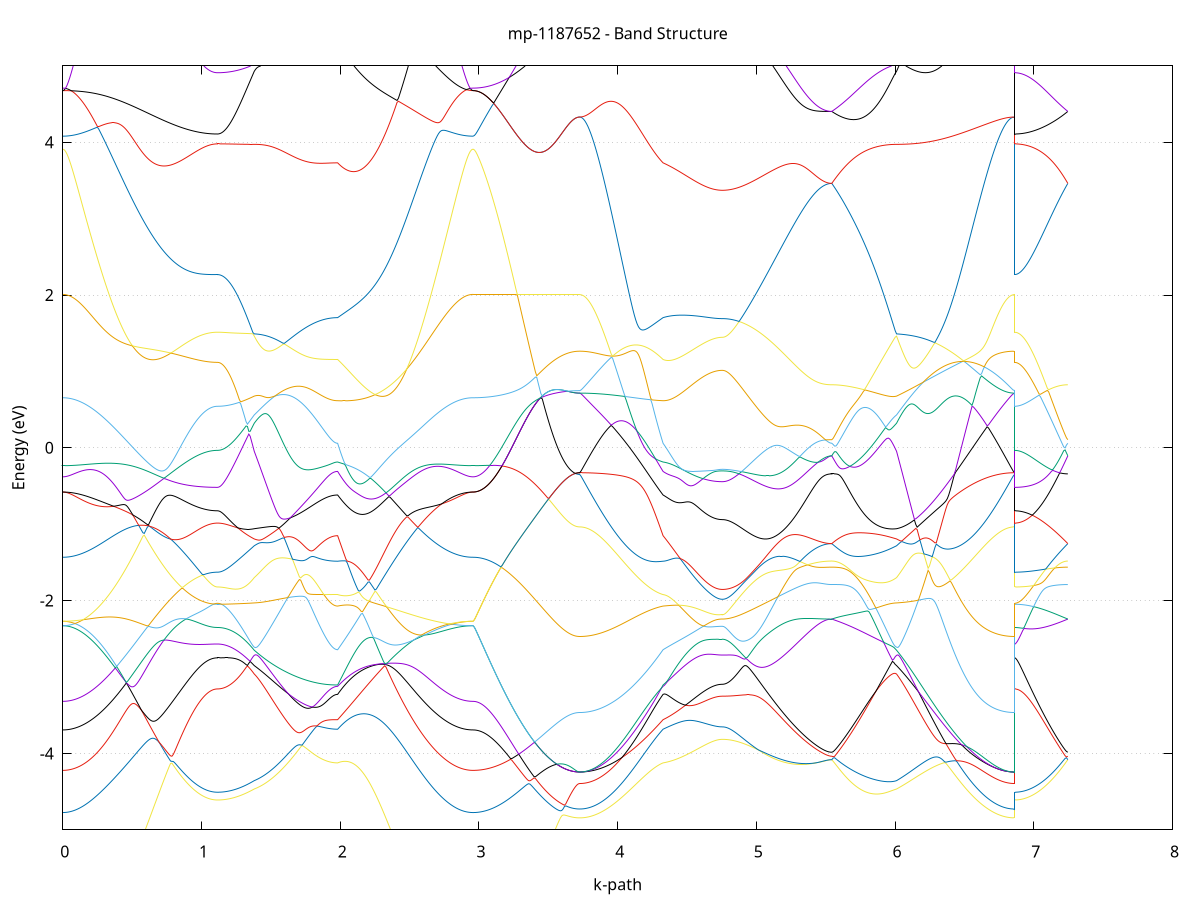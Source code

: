 set title 'mp-1187652 - Band Structure'
set xlabel 'k-path'
set ylabel 'Energy (eV)'
set grid y
set yrange [-5:5]
set terminal png size 800,600
set output 'mp-1187652_bands_gnuplot.png'
plot '-' using 1:2 with lines notitle, '-' using 1:2 with lines notitle, '-' using 1:2 with lines notitle, '-' using 1:2 with lines notitle, '-' using 1:2 with lines notitle, '-' using 1:2 with lines notitle, '-' using 1:2 with lines notitle, '-' using 1:2 with lines notitle, '-' using 1:2 with lines notitle, '-' using 1:2 with lines notitle, '-' using 1:2 with lines notitle, '-' using 1:2 with lines notitle, '-' using 1:2 with lines notitle, '-' using 1:2 with lines notitle, '-' using 1:2 with lines notitle, '-' using 1:2 with lines notitle, '-' using 1:2 with lines notitle, '-' using 1:2 with lines notitle, '-' using 1:2 with lines notitle, '-' using 1:2 with lines notitle, '-' using 1:2 with lines notitle, '-' using 1:2 with lines notitle, '-' using 1:2 with lines notitle, '-' using 1:2 with lines notitle, '-' using 1:2 with lines notitle, '-' using 1:2 with lines notitle, '-' using 1:2 with lines notitle, '-' using 1:2 with lines notitle, '-' using 1:2 with lines notitle, '-' using 1:2 with lines notitle, '-' using 1:2 with lines notitle, '-' using 1:2 with lines notitle, '-' using 1:2 with lines notitle, '-' using 1:2 with lines notitle, '-' using 1:2 with lines notitle, '-' using 1:2 with lines notitle, '-' using 1:2 with lines notitle, '-' using 1:2 with lines notitle, '-' using 1:2 with lines notitle, '-' using 1:2 with lines notitle, '-' using 1:2 with lines notitle, '-' using 1:2 with lines notitle, '-' using 1:2 with lines notitle, '-' using 1:2 with lines notitle, '-' using 1:2 with lines notitle, '-' using 1:2 with lines notitle, '-' using 1:2 with lines notitle, '-' using 1:2 with lines notitle, '-' using 1:2 with lines notitle, '-' using 1:2 with lines notitle, '-' using 1:2 with lines notitle, '-' using 1:2 with lines notitle, '-' using 1:2 with lines notitle, '-' using 1:2 with lines notitle, '-' using 1:2 with lines notitle, '-' using 1:2 with lines notitle, '-' using 1:2 with lines notitle, '-' using 1:2 with lines notitle, '-' using 1:2 with lines notitle, '-' using 1:2 with lines notitle, '-' using 1:2 with lines notitle, '-' using 1:2 with lines notitle, '-' using 1:2 with lines notitle, '-' using 1:2 with lines notitle
0.000000 -42.467584
0.009957 -42.467584
0.019915 -42.467684
0.029872 -42.467684
0.039829 -42.467784
0.049787 -42.467784
0.059744 -42.467884
0.069701 -42.467984
0.079658 -42.468184
0.089616 -42.468284
0.099573 -42.468484
0.109530 -42.468584
0.119488 -42.468784
0.129445 -42.468984
0.139402 -42.469284
0.149360 -42.469484
0.159317 -42.469784
0.169274 -42.470084
0.179232 -42.470384
0.189189 -42.470684
0.199146 -42.471084
0.209103 -42.471384
0.219061 -42.471784
0.229018 -42.472184
0.238975 -42.472684
0.248933 -42.473084
0.258890 -42.473584
0.268847 -42.474084
0.278805 -42.474584
0.288762 -42.475084
0.298719 -42.475684
0.308677 -42.476284
0.318634 -42.476884
0.328591 -42.477484
0.338548 -42.478084
0.348506 -42.478784
0.358463 -42.479384
0.368420 -42.480084
0.378378 -42.480784
0.388335 -42.481484
0.398292 -42.482284
0.408250 -42.482984
0.418207 -42.483784
0.428164 -42.484584
0.438122 -42.485384
0.448079 -42.486184
0.458036 -42.487084
0.467993 -42.487884
0.477951 -42.488684
0.487908 -42.489584
0.497865 -42.490484
0.507823 -42.491284
0.517780 -42.492184
0.527737 -42.493084
0.537695 -42.493984
0.547652 -42.494884
0.557609 -42.495784
0.567567 -42.496684
0.577524 -42.497684
0.587481 -42.498584
0.597438 -42.499484
0.607396 -42.500384
0.617353 -42.501284
0.627310 -42.502184
0.637268 -42.503084
0.647225 -42.503984
0.657182 -42.504884
0.667140 -42.505784
0.677097 -42.506684
0.687054 -42.507584
0.697012 -42.508484
0.706969 -42.509384
0.716926 -42.510184
0.726883 -42.511084
0.736841 -42.511884
0.746798 -42.512684
0.756755 -42.513484
0.766713 -42.514284
0.776670 -42.515084
0.786627 -42.515884
0.796585 -42.516584
0.806542 -42.517284
0.816499 -42.518084
0.826456 -42.518784
0.836414 -42.519384
0.846371 -42.520084
0.856328 -42.520784
0.866286 -42.521384
0.876243 -42.521984
0.886200 -42.522584
0.896158 -42.523084
0.906115 -42.523684
0.916072 -42.524184
0.926030 -42.524684
0.935987 -42.525184
0.945944 -42.525584
0.955901 -42.525984
0.965859 -42.526384
0.975816 -42.526784
0.985773 -42.527184
0.995731 -42.527484
1.005688 -42.527784
1.015645 -42.528084
1.025603 -42.528284
1.035560 -42.528584
1.045517 -42.528784
1.055475 -42.528884
1.065432 -42.529084
1.075389 -42.529184
1.085346 -42.529284
1.095304 -42.529384
1.105261 -42.529384
1.115218 -42.529384
1.115218 -42.529384
1.125036 -42.529384
1.134854 -42.529184
1.144671 -42.528884
1.154489 -42.528584
1.164306 -42.528084
1.174124 -42.527484
1.183941 -42.526684
1.193759 -42.525884
1.203577 -42.524984
1.213394 -42.523984
1.223212 -42.522784
1.233029 -42.521584
1.242847 -42.520284
1.252664 -42.518784
1.262482 -42.517284
1.272300 -42.515684
1.282117 -42.513984
1.291935 -42.512084
1.301752 -42.510184
1.311570 -42.508184
1.321387 -42.506184
1.331205 -42.503984
1.341023 -42.501684
1.350840 -42.499384
1.360658 -42.496984
1.370475 -42.494484
1.380293 -42.491984
1.380293 -42.491984
1.390148 -42.490084
1.400002 -42.488184
1.409857 -42.486284
1.419712 -42.484284
1.429567 -42.482284
1.439422 -42.480284
1.449276 -42.478184
1.459131 -42.476084
1.468986 -42.473984
1.478841 -42.471784
1.488696 -42.469584
1.498550 -42.467384
1.508405 -42.465184
1.518260 -42.462884
1.528115 -42.460684
1.537970 -42.458384
1.547824 -42.456084
1.557679 -42.453784
1.567534 -42.451484
1.577389 -42.449184
1.587244 -42.446884
1.597098 -42.444584
1.606953 -42.442284
1.616808 -42.440084
1.626663 -42.437784
1.636517 -42.435584
1.646372 -42.433384
1.656227 -42.431184
1.666082 -42.428984
1.675937 -42.426884
1.685791 -42.424684
1.695646 -42.422684
1.705501 -42.420584
1.715356 -42.418684
1.725211 -42.416684
1.735065 -42.414784
1.744920 -42.412984
1.754775 -42.411184
1.764630 -42.409384
1.774485 -42.407684
1.784339 -42.406084
1.794194 -42.404584
1.804049 -42.403084
1.813904 -42.401684
1.823759 -42.400284
1.833613 -42.399084
1.843468 -42.397884
1.853323 -42.396684
1.863178 -42.395684
1.873033 -42.394684
1.882887 -42.393784
1.892742 -42.392984
1.902597 -42.392284
1.912452 -42.391684
1.922307 -42.391084
1.932161 -42.390584
1.942016 -42.390184
1.951871 -42.389884
1.961726 -42.389684
1.971581 -42.389584
1.981435 -42.389584
1.981435 -42.389584
1.991395 -42.391384
2.001354 -42.393184
2.011313 -42.395084
2.021273 -42.396884
2.031232 -42.398684
2.041191 -42.400584
2.051151 -42.402384
2.061110 -42.404184
2.071069 -42.405984
2.081029 -42.407784
2.090988 -42.409584
2.100947 -42.411384
2.110907 -42.413184
2.120866 -42.414984
2.130825 -42.416684
2.140785 -42.418484
2.150744 -42.420184
2.160703 -42.421884
2.170663 -42.423584
2.180622 -42.425184
2.190581 -42.426884
2.200541 -42.428484
2.210500 -42.430084
2.220459 -42.431684
2.230419 -42.433284
2.240378 -42.434784
2.250337 -42.436284
2.260297 -42.437784
2.270256 -42.439184
2.280215 -42.440584
2.290175 -42.441984
2.300134 -42.443384
2.310093 -42.444684
2.320053 -42.445984
2.330012 -42.447284
2.339971 -42.448584
2.349931 -42.449784
2.359890 -42.450884
2.369849 -42.452084
2.379809 -42.453184
2.389768 -42.454184
2.399727 -42.455284
2.409687 -42.456284
2.419646 -42.457184
2.429605 -42.458184
2.439565 -42.459084
2.449524 -42.459884
2.459483 -42.460684
2.469443 -42.461484
2.479402 -42.462184
2.489361 -42.462984
2.499321 -42.463584
2.509280 -42.464284
2.519239 -42.464884
2.529199 -42.465384
2.539158 -42.465884
2.549117 -42.466384
2.559077 -42.466884
2.569036 -42.467284
2.578995 -42.467684
2.588955 -42.467984
2.598914 -42.468384
2.608873 -42.468584
2.618833 -42.468884
2.628792 -42.469084
2.638751 -42.469284
2.648711 -42.469484
2.658670 -42.469584
2.668629 -42.469684
2.678589 -42.469784
2.688548 -42.469784
2.698507 -42.469884
2.708467 -42.469884
2.718426 -42.469884
2.728385 -42.469784
2.738344 -42.469784
2.748304 -42.469684
2.758263 -42.469584
2.768222 -42.469484
2.778182 -42.469384
2.788141 -42.469284
2.798100 -42.469184
2.808060 -42.468984
2.818019 -42.468884
2.827978 -42.468784
2.837938 -42.468584
2.847897 -42.468484
2.857856 -42.468384
2.867816 -42.468184
2.877775 -42.468084
2.887734 -42.467984
2.897694 -42.467884
2.907653 -42.467784
2.917612 -42.467784
2.927572 -42.467684
2.937531 -42.467684
2.947490 -42.467584
2.957450 -42.467584
2.957450 -42.467584
2.967436 -42.467584
2.977422 -42.467484
2.987408 -42.467284
2.997393 -42.466984
3.007379 -42.466684
3.017365 -42.466184
3.027351 -42.465684
3.037337 -42.465084
3.047323 -42.464484
3.057309 -42.463684
3.067295 -42.462884
3.077281 -42.462084
3.087267 -42.461084
3.097253 -42.460084
3.107239 -42.458884
3.117224 -42.457784
3.127210 -42.456484
3.137196 -42.455184
3.147182 -42.453784
3.157168 -42.452284
3.167154 -42.450784
3.177140 -42.449084
3.187126 -42.447484
3.197112 -42.445684
3.207098 -42.443884
3.217084 -42.441984
3.227070 -42.440084
3.237056 -42.438084
3.247041 -42.435984
3.257027 -42.433884
3.267013 -42.431684
3.276999 -42.429484
3.286985 -42.427184
3.296971 -42.424884
3.306957 -42.422384
3.316943 -42.419984
3.326929 -42.417484
3.336915 -42.414884
3.346901 -42.412384
3.356887 -42.409684
3.366873 -42.406984
3.376858 -42.404284
3.386844 -42.401584
3.396830 -42.398784
3.406816 -42.398384
3.416802 -42.399384
3.426788 -42.400384
3.436774 -42.401384
3.446760 -42.402384
3.456746 -42.403284
3.466732 -42.404184
3.476718 -42.405084
3.486704 -42.405984
3.496689 -42.406784
3.506675 -42.407584
3.516661 -42.408284
3.526647 -42.409084
3.536633 -42.409784
3.546619 -42.410384
3.556605 -42.411084
3.566591 -42.411684
3.576577 -42.412184
3.586563 -42.412784
3.596549 -42.413284
3.606535 -42.413684
3.616521 -42.414084
3.626506 -42.414484
3.636492 -42.414884
3.646478 -42.415184
3.656464 -42.415484
3.666450 -42.415684
3.676436 -42.415884
3.686422 -42.416084
3.696408 -42.416184
3.706394 -42.416284
3.716380 -42.416384
3.726366 -42.416384
3.726366 -42.416384
3.736220 -42.416384
3.746075 -42.416284
3.755930 -42.416184
3.765785 -42.415984
3.775640 -42.415684
3.785494 -42.415384
3.795349 -42.415084
3.805204 -42.414684
3.815059 -42.414184
3.824914 -42.413684
3.834768 -42.413084
3.844623 -42.412484
3.854478 -42.411784
3.864333 -42.411084
3.874188 -42.410284
3.884042 -42.409484
3.893897 -42.408584
3.903752 -42.407584
3.913607 -42.406684
3.923462 -42.405584
3.933316 -42.404484
3.943171 -42.403384
3.953026 -42.402184
3.962881 -42.400984
3.972736 -42.399684
3.982590 -42.398384
3.992445 -42.396984
4.002300 -42.395584
4.012155 -42.394184
4.022010 -42.392684
4.031864 -42.391084
4.041719 -42.389484
4.051574 -42.387884
4.061429 -42.386184
4.071284 -42.384484
4.081138 -42.382784
4.090993 -42.380984
4.100848 -42.379184
4.110703 -42.377284
4.120558 -42.375484
4.130412 -42.373484
4.140267 -42.371584
4.150122 -42.369584
4.159977 -42.367584
4.169831 -42.365484
4.179686 -42.363484
4.189541 -42.365184
4.199396 -42.366784
4.209251 -42.368484
4.219105 -42.370184
4.228960 -42.371884
4.238815 -42.373584
4.248670 -42.375284
4.258525 -42.376984
4.268379 -42.378784
4.278234 -42.380584
4.288089 -42.382384
4.297944 -42.384084
4.307799 -42.385884
4.317653 -42.387684
4.327508 -42.389584
4.327508 -42.389584
4.337455 -42.390384
4.347402 -42.391284
4.357349 -42.392284
4.367296 -42.393284
4.377243 -42.394284
4.387189 -42.395484
4.397136 -42.396584
4.407083 -42.397784
4.417030 -42.398984
4.426977 -42.400184
4.436924 -42.401484
4.446871 -42.402684
4.456817 -42.403984
4.466764 -42.405184
4.476711 -42.406484
4.486658 -42.407684
4.496605 -42.408884
4.506552 -42.410084
4.516499 -42.411284
4.526445 -42.412484
4.536392 -42.413584
4.546339 -42.414684
4.556286 -42.415784
4.566233 -42.416784
4.576180 -42.417784
4.586127 -42.418784
4.596073 -42.419684
4.606020 -42.420484
4.615967 -42.421384
4.625914 -42.422084
4.635861 -42.422784
4.645808 -42.423484
4.655755 -42.424084
4.665702 -42.424684
4.675648 -42.425184
4.685595 -42.425584
4.695542 -42.425984
4.705489 -42.426284
4.715436 -42.426584
4.725383 -42.426784
4.735330 -42.426884
4.745276 -42.426984
4.755223 -42.427084
4.755223 -42.427084
4.765205 -42.427084
4.775187 -42.427184
4.785169 -42.427484
4.795151 -42.427784
4.805133 -42.428184
4.815115 -42.428584
4.825097 -42.429184
4.835079 -42.429884
4.845061 -42.430584
4.855043 -42.431384
4.865025 -42.432284
4.875007 -42.433284
4.884989 -42.434284
4.894971 -42.435484
4.904953 -42.436684
4.914935 -42.437984
4.924917 -42.439284
4.934899 -42.440684
4.944881 -42.442184
4.954863 -42.443684
4.964845 -42.445284
4.974827 -42.446984
4.984809 -42.448684
4.994791 -42.450384
5.004773 -42.452184
5.014755 -42.454084
5.024737 -42.455884
5.034719 -42.457784
5.044701 -42.459684
5.054683 -42.461684
5.064665 -42.463684
5.074647 -42.465584
5.084629 -42.467584
5.094611 -42.469684
5.104593 -42.471684
5.114575 -42.473684
5.124558 -42.475684
5.134539 -42.477684
5.144522 -42.479684
5.154504 -42.481684
5.164486 -42.483684
5.174468 -42.485584
5.184450 -42.487584
5.194432 -42.489484
5.204414 -42.491384
5.214396 -42.493184
5.224378 -42.494984
5.234360 -42.496784
5.244342 -42.498584
5.254324 -42.500284
5.264306 -42.501984
5.274288 -42.503584
5.284270 -42.505184
5.294252 -42.506784
5.304234 -42.508284
5.314216 -42.509684
5.324198 -42.511084
5.334180 -42.512484
5.344162 -42.513784
5.354144 -42.514984
5.364126 -42.516184
5.374108 -42.517284
5.384090 -42.518384
5.394072 -42.519384
5.404054 -42.520384
5.414036 -42.521184
5.424018 -42.522084
5.434000 -42.522784
5.443982 -42.523484
5.453964 -42.524184
5.463946 -42.524684
5.473928 -42.525184
5.483910 -42.525684
5.493892 -42.525984
5.503874 -42.526284
5.513856 -42.526584
5.523838 -42.526684
5.533820 -42.526784
5.543802 -42.526884
5.543802 -42.526884
5.553738 -42.526884
5.563673 -42.526784
5.573609 -42.526784
5.583545 -42.526684
5.593481 -42.526584
5.603417 -42.526484
5.613352 -42.526384
5.623288 -42.526184
5.633224 -42.526084
5.643160 -42.525784
5.653095 -42.525584
5.663031 -42.525284
5.672967 -42.524984
5.682903 -42.524684
5.692839 -42.524284
5.702774 -42.523884
5.712710 -42.523384
5.722646 -42.522884
5.732582 -42.522384
5.742518 -42.521784
5.752453 -42.521184
5.762389 -42.520584
5.772325 -42.519884
5.782261 -42.519184
5.792197 -42.518384
5.802132 -42.517584
5.812068 -42.516684
5.822004 -42.515784
5.831940 -42.514884
5.841875 -42.513884
5.851811 -42.512884
5.861747 -42.511784
5.871683 -42.510684
5.881619 -42.509584
5.891554 -42.508384
5.901490 -42.507184
5.911426 -42.505884
5.921362 -42.504684
5.931298 -42.503384
5.941233 -42.501984
5.951169 -42.500584
5.961105 -42.499184
5.971041 -42.497784
5.980977 -42.496384
5.990912 -42.494884
6.000848 -42.493484
6.010784 -42.491984
6.010784 -42.491984
6.020669 -42.489384
6.030555 -42.486684
6.040440 -42.483884
6.050325 -42.481084
6.060211 -42.478184
6.070096 -42.475284
6.079982 -42.472284
6.089867 -42.469284
6.099752 -42.466284
6.109638 -42.463184
6.119523 -42.460084
6.129409 -42.456884
6.139294 -42.453784
6.149179 -42.450584
6.159065 -42.447384
6.168950 -42.444084
6.178836 -42.440884
6.188721 -42.437684
6.198606 -42.434484
6.208492 -42.431184
6.218377 -42.427984
6.228263 -42.424784
6.238148 -42.421584
6.248033 -42.418484
6.257919 -42.415284
6.267804 -42.413184
6.277690 -42.413284
6.287575 -42.413484
6.297460 -42.413684
6.307346 -42.413784
6.317231 -42.413984
6.327117 -42.414084
6.337002 -42.414284
6.346887 -42.414384
6.356773 -42.414484
6.366658 -42.414684
6.376544 -42.414784
6.386429 -42.414884
6.396314 -42.414984
6.406200 -42.415084
6.416085 -42.415184
6.425971 -42.415284
6.435856 -42.415284
6.445741 -42.415384
6.455627 -42.415484
6.465512 -42.415484
6.475398 -42.415584
6.485283 -42.415684
6.495168 -42.415684
6.505054 -42.415784
6.514939 -42.415784
6.524824 -42.415884
6.534710 -42.415884
6.544595 -42.415984
6.554481 -42.415984
6.564366 -42.415984
6.574251 -42.416084
6.584137 -42.416084
6.594022 -42.416084
6.603908 -42.416184
6.613793 -42.416184
6.623678 -42.416184
6.633564 -42.416184
6.643449 -42.416184
6.653335 -42.416284
6.663220 -42.416284
6.673105 -42.416284
6.682991 -42.416284
6.692876 -42.416284
6.702762 -42.416284
6.712647 -42.416284
6.722532 -42.416284
6.732418 -42.416384
6.742303 -42.416384
6.752189 -42.416384
6.762074 -42.416384
6.771959 -42.416384
6.781845 -42.416384
6.791730 -42.416384
6.801616 -42.416384
6.811501 -42.416384
6.821386 -42.416384
6.831272 -42.416384
6.841157 -42.416384
6.851043 -42.416384
6.860928 -42.416384
6.860928 -42.529384
6.870786 -42.529384
6.880644 -42.529384
6.890502 -42.529384
6.900360 -42.529384
6.910217 -42.529284
6.920075 -42.529284
6.929933 -42.529184
6.939791 -42.529184
6.949649 -42.529084
6.959507 -42.528984
6.969365 -42.528984
6.979223 -42.528884
6.989081 -42.528784
6.998938 -42.528684
7.008796 -42.528584
7.018654 -42.528484
7.028512 -42.528384
7.038370 -42.528284
7.048228 -42.528184
7.058086 -42.528084
7.067944 -42.527984
7.077802 -42.527884
7.087660 -42.527784
7.097517 -42.527684
7.107375 -42.527584
7.117233 -42.527484
7.127091 -42.527384
7.136949 -42.527384
7.146807 -42.527284
7.156665 -42.527184
7.166523 -42.527084
7.176381 -42.527084
7.186239 -42.526984
7.196096 -42.526984
7.205954 -42.526884
7.215812 -42.526884
7.225670 -42.526884
7.235528 -42.526884
7.245386 -42.526884
e
0.000000 -42.356484
0.009957 -42.356484
0.019915 -42.356384
0.029872 -42.356384
0.039829 -42.356284
0.049787 -42.356084
0.059744 -42.355984
0.069701 -42.355784
0.079658 -42.355584
0.089616 -42.355284
0.099573 -42.354984
0.109530 -42.354684
0.119488 -42.354384
0.129445 -42.353984
0.139402 -42.353584
0.149360 -42.353084
0.159317 -42.352684
0.169274 -42.352084
0.179232 -42.351584
0.189189 -42.350984
0.199146 -42.350384
0.209103 -42.349684
0.219061 -42.349084
0.229018 -42.348284
0.238975 -42.347584
0.248933 -42.346784
0.258890 -42.345884
0.268847 -42.345084
0.278805 -42.344184
0.288762 -42.343184
0.298719 -42.342184
0.308677 -42.341184
0.318634 -42.340084
0.328591 -42.338984
0.338548 -42.337884
0.348506 -42.336684
0.358463 -42.335484
0.368420 -42.334184
0.378378 -42.332884
0.388335 -42.331584
0.398292 -42.330184
0.408250 -42.328784
0.418207 -42.327384
0.428164 -42.325884
0.438122 -42.324384
0.448079 -42.322784
0.458036 -42.321184
0.467993 -42.319584
0.477951 -42.317984
0.487908 -42.316284
0.497865 -42.314484
0.507823 -42.312784
0.517780 -42.310984
0.527737 -42.309184
0.537695 -42.307384
0.547652 -42.305484
0.557609 -42.303584
0.567567 -42.301684
0.577524 -42.299684
0.587481 -42.298584
0.597438 -42.300284
0.607396 -42.301884
0.617353 -42.303584
0.627310 -42.305184
0.637268 -42.306784
0.647225 -42.308384
0.657182 -42.309884
0.667140 -42.311484
0.677097 -42.312984
0.687054 -42.314484
0.697012 -42.315884
0.706969 -42.317384
0.716926 -42.318784
0.726883 -42.320184
0.736841 -42.321484
0.746798 -42.322884
0.756755 -42.324584
0.766713 -42.328084
0.776670 -42.331484
0.786627 -42.334784
0.796585 -42.338084
0.806542 -42.341384
0.816499 -42.344484
0.826456 -42.347684
0.836414 -42.350684
0.846371 -42.353684
0.856328 -42.356584
0.866286 -42.359384
0.876243 -42.362084
0.886200 -42.364784
0.896158 -42.367284
0.906115 -42.369784
0.916072 -42.372184
0.926030 -42.374384
0.935987 -42.376584
0.945944 -42.378684
0.955901 -42.380584
0.965859 -42.382484
0.975816 -42.384184
0.985773 -42.385784
0.995731 -42.387284
1.005688 -42.388684
1.015645 -42.389984
1.025603 -42.391184
1.035560 -42.392184
1.045517 -42.393184
1.055475 -42.393984
1.065432 -42.394584
1.075389 -42.395184
1.085346 -42.395584
1.095304 -42.395884
1.105261 -42.396084
1.115218 -42.396184
1.115218 -42.396184
1.125036 -42.396184
1.134854 -42.396284
1.144671 -42.396384
1.154489 -42.396484
1.164306 -42.396684
1.174124 -42.396884
1.183941 -42.397084
1.193759 -42.397384
1.203577 -42.397684
1.213394 -42.397984
1.223212 -42.398384
1.233029 -42.398784
1.242847 -42.399184
1.252664 -42.399584
1.262482 -42.399984
1.272300 -42.400384
1.282117 -42.400784
1.291935 -42.401284
1.301752 -42.401684
1.311570 -42.402084
1.321387 -42.402584
1.331205 -42.402984
1.341023 -42.403484
1.350840 -42.403884
1.360658 -42.404284
1.370475 -42.404784
1.380293 -42.405184
1.380293 -42.405184
1.390148 -42.405484
1.400002 -42.405684
1.409857 -42.405784
1.419712 -42.405884
1.429567 -42.405884
1.439422 -42.405884
1.449276 -42.405784
1.459131 -42.405584
1.468986 -42.405384
1.478841 -42.405084
1.488696 -42.404784
1.498550 -42.404384
1.508405 -42.403884
1.518260 -42.403384
1.528115 -42.402784
1.537970 -42.402184
1.547824 -42.401484
1.557679 -42.400684
1.567534 -42.399884
1.577389 -42.398984
1.587244 -42.398084
1.597098 -42.397084
1.606953 -42.396084
1.616808 -42.394984
1.626663 -42.393784
1.636517 -42.392584
1.646372 -42.391384
1.656227 -42.390084
1.666082 -42.388684
1.675937 -42.387284
1.685791 -42.385884
1.695646 -42.384384
1.705501 -42.382784
1.715356 -42.381184
1.725211 -42.379584
1.735065 -42.377884
1.744920 -42.376184
1.754775 -42.374384
1.764630 -42.372584
1.774485 -42.370784
1.784339 -42.368884
1.794194 -42.366884
1.804049 -42.364984
1.813904 -42.362984
1.823759 -42.360984
1.833613 -42.358884
1.843468 -42.356884
1.853323 -42.354784
1.863178 -42.352584
1.873033 -42.350484
1.882887 -42.348284
1.892742 -42.346184
1.902597 -42.343984
1.912452 -42.341784
1.922307 -42.339684
1.932161 -42.337484
1.942016 -42.335384
1.951871 -42.333484
1.961726 -42.331684
1.971581 -42.330384
1.981435 -42.329884
1.981435 -42.329884
1.991395 -42.327484
2.001354 -42.325184
2.011313 -42.322784
2.021273 -42.320384
2.031232 -42.317984
2.041191 -42.315684
2.051151 -42.313284
2.061110 -42.310884
2.071069 -42.308584
2.081029 -42.306184
2.090988 -42.303884
2.100947 -42.301484
2.110907 -42.299684
2.120866 -42.298684
2.130825 -42.297684
2.140785 -42.296684
2.150744 -42.295784
2.160703 -42.294984
2.170663 -42.294084
2.180622 -42.293284
2.190581 -42.292484
2.200541 -42.291784
2.210500 -42.290984
2.220459 -42.290284
2.230419 -42.289484
2.240378 -42.288784
2.250337 -42.287984
2.260297 -42.287284
2.270256 -42.286484
2.280215 -42.285684
2.290175 -42.284884
2.300134 -42.284084
2.310093 -42.283284
2.320053 -42.282484
2.330012 -42.281584
2.339971 -42.280684
2.349931 -42.279884
2.359890 -42.278884
2.369849 -42.277984
2.379809 -42.277084
2.389768 -42.276084
2.399727 -42.275084
2.409687 -42.273984
2.419646 -42.276584
2.429605 -42.279184
2.439565 -42.281884
2.449524 -42.284484
2.459483 -42.287084
2.469443 -42.289584
2.479402 -42.292084
2.489361 -42.294584
2.499321 -42.296984
2.509280 -42.299384
2.519239 -42.301784
2.529199 -42.304084
2.539158 -42.306384
2.549117 -42.308584
2.559077 -42.310784
2.569036 -42.312884
2.578995 -42.314984
2.588955 -42.317084
2.598914 -42.319084
2.608873 -42.321084
2.618833 -42.322984
2.628792 -42.324884
2.638751 -42.326684
2.648711 -42.328484
2.658670 -42.330184
2.668629 -42.331884
2.678589 -42.333484
2.688548 -42.335084
2.698507 -42.336584
2.708467 -42.338084
2.718426 -42.339484
2.728385 -42.340884
2.738344 -42.342184
2.748304 -42.343384
2.758263 -42.344584
2.768222 -42.345784
2.778182 -42.346884
2.788141 -42.347884
2.798100 -42.348884
2.808060 -42.349784
2.818019 -42.350584
2.827978 -42.351384
2.837938 -42.352184
2.847897 -42.352884
2.857856 -42.353484
2.867816 -42.354084
2.877775 -42.354584
2.887734 -42.354984
2.897694 -42.355384
2.907653 -42.355684
2.917612 -42.355984
2.927572 -42.356184
2.937531 -42.356384
2.947490 -42.356484
2.957450 -42.356484
2.957450 -42.356484
2.967436 -42.356484
2.977422 -42.356584
2.987408 -42.356784
2.997393 -42.357084
3.007379 -42.357384
3.017365 -42.357784
3.027351 -42.358284
3.037337 -42.358784
3.047323 -42.359384
3.057309 -42.359984
3.067295 -42.360684
3.077281 -42.361484
3.087267 -42.362284
3.097253 -42.363184
3.107239 -42.364084
3.117224 -42.364984
3.127210 -42.365984
3.137196 -42.366984
3.147182 -42.368084
3.157168 -42.369084
3.167154 -42.370284
3.177140 -42.371384
3.187126 -42.372484
3.197112 -42.373684
3.207098 -42.374884
3.217084 -42.376084
3.227070 -42.377284
3.237056 -42.378484
3.247041 -42.379684
3.257027 -42.380984
3.267013 -42.382184
3.276999 -42.383384
3.286985 -42.384584
3.296971 -42.385784
3.306957 -42.386984
3.316943 -42.388184
3.326929 -42.389384
3.336915 -42.390584
3.346901 -42.391784
3.356887 -42.392884
3.366873 -42.394084
3.376858 -42.395184
3.386844 -42.396284
3.396830 -42.397284
3.406816 -42.398384
3.416802 -42.399384
3.426788 -42.400384
3.436774 -42.401384
3.446760 -42.402384
3.456746 -42.403284
3.466732 -42.404184
3.476718 -42.405084
3.486704 -42.405984
3.496689 -42.406784
3.506675 -42.407584
3.516661 -42.408284
3.526647 -42.409084
3.536633 -42.409784
3.546619 -42.410384
3.556605 -42.411084
3.566591 -42.411684
3.576577 -42.412184
3.586563 -42.412784
3.596549 -42.413284
3.606535 -42.413684
3.616521 -42.414084
3.626506 -42.414484
3.636492 -42.414884
3.646478 -42.415184
3.656464 -42.415484
3.666450 -42.415684
3.676436 -42.415884
3.686422 -42.416084
3.696408 -42.416184
3.706394 -42.416284
3.716380 -42.416384
3.726366 -42.416384
3.726366 -42.416384
3.736220 -42.416384
3.746075 -42.416284
3.755930 -42.416084
3.765785 -42.415884
3.775640 -42.415584
3.785494 -42.415184
3.795349 -42.414784
3.805204 -42.414284
3.815059 -42.413784
3.824914 -42.413084
3.834768 -42.412484
3.844623 -42.411684
3.854478 -42.410884
3.864333 -42.409984
3.874188 -42.409084
3.884042 -42.408084
3.893897 -42.407084
3.903752 -42.405984
3.913607 -42.404784
3.923462 -42.403484
3.933316 -42.402284
3.943171 -42.400884
3.953026 -42.399484
3.962881 -42.397984
3.972736 -42.396484
3.982590 -42.394984
3.992445 -42.393284
4.002300 -42.391684
4.012155 -42.389884
4.022010 -42.388184
4.031864 -42.386284
4.041719 -42.384484
4.051574 -42.382484
4.061429 -42.380584
4.071284 -42.378584
4.081138 -42.376484
4.090993 -42.374384
4.100848 -42.372284
4.110703 -42.370184
4.120558 -42.367984
4.130412 -42.365684
4.140267 -42.363484
4.150122 -42.361184
4.159977 -42.360384
4.169831 -42.361884
4.179686 -42.363484
4.189541 -42.361384
4.199396 -42.359184
4.209251 -42.357084
4.219105 -42.354884
4.228960 -42.352684
4.238815 -42.350484
4.248670 -42.348284
4.258525 -42.345984
4.268379 -42.343784
4.278234 -42.341484
4.288089 -42.339184
4.297944 -42.336884
4.307799 -42.334584
4.317653 -42.332184
4.327508 -42.329884
4.327508 -42.329884
4.337455 -42.328784
4.347402 -42.327784
4.357349 -42.326684
4.367296 -42.325584
4.377243 -42.324384
4.387189 -42.323284
4.397136 -42.322084
4.407083 -42.320884
4.417030 -42.319684
4.426977 -42.318384
4.436924 -42.317184
4.446871 -42.315884
4.456817 -42.314584
4.466764 -42.313284
4.476711 -42.311984
4.486658 -42.310684
4.496605 -42.309384
4.506552 -42.308084
4.516499 -42.306784
4.526445 -42.305484
4.536392 -42.304184
4.546339 -42.302884
4.556286 -42.301584
4.566233 -42.300384
4.576180 -42.299084
4.586127 -42.297884
4.596073 -42.296684
4.606020 -42.295484
4.615967 -42.294384
4.625914 -42.293284
4.635861 -42.292284
4.645808 -42.291284
4.655755 -42.290384
4.665702 -42.289484
4.675648 -42.288684
4.685595 -42.288084
4.695542 -42.287684
4.705489 -42.287284
4.715436 -42.286984
4.725383 -42.286784
4.735330 -42.286584
4.745276 -42.286484
4.755223 -42.286484
4.755223 -42.286484
4.765205 -42.286484
4.775187 -42.286684
4.785169 -42.286884
4.795151 -42.287284
4.805133 -42.288284
4.815115 -42.289384
4.825097 -42.290684
4.835079 -42.292184
4.845061 -42.293784
4.855043 -42.295584
4.865025 -42.297384
4.875007 -42.299384
4.884989 -42.301384
4.894971 -42.303484
4.904953 -42.305584
4.914935 -42.307784
4.924917 -42.309984
4.934899 -42.312284
4.944881 -42.314484
4.954863 -42.316784
4.964845 -42.319184
4.974827 -42.321484
4.984809 -42.323784
4.994791 -42.326084
5.004773 -42.328484
5.014755 -42.330784
5.024737 -42.333084
5.034719 -42.335384
5.044701 -42.337584
5.054683 -42.339884
5.064665 -42.342084
5.074647 -42.344284
5.084629 -42.346484
5.094611 -42.348584
5.104593 -42.350784
5.114575 -42.352784
5.124558 -42.354884
5.134539 -42.356884
5.144522 -42.358884
5.154504 -42.360884
5.164486 -42.362784
5.174468 -42.364584
5.184450 -42.366484
5.194432 -42.368284
5.204414 -42.369984
5.214396 -42.371684
5.224378 -42.373384
5.234360 -42.374984
5.244342 -42.376584
5.254324 -42.378084
5.264306 -42.379584
5.274288 -42.380984
5.284270 -42.382384
5.294252 -42.383684
5.304234 -42.384984
5.314216 -42.386284
5.324198 -42.387384
5.334180 -42.388584
5.344162 -42.389684
5.354144 -42.390684
5.364126 -42.391684
5.374108 -42.392584
5.384090 -42.393484
5.394072 -42.394284
5.404054 -42.395084
5.414036 -42.395784
5.424018 -42.396484
5.434000 -42.397084
5.443982 -42.397684
5.453964 -42.398184
5.463946 -42.398684
5.473928 -42.399084
5.483910 -42.399384
5.493892 -42.399684
5.503874 -42.399984
5.513856 -42.400184
5.523838 -42.400284
5.533820 -42.400384
5.543802 -42.400384
5.543802 -42.400384
5.553738 -42.400384
5.563673 -42.400284
5.573609 -42.400284
5.583545 -42.400184
5.593481 -42.400084
5.603417 -42.399984
5.613352 -42.399884
5.623288 -42.399784
5.633224 -42.399584
5.643160 -42.399484
5.653095 -42.399384
5.663031 -42.399284
5.672967 -42.399084
5.682903 -42.398984
5.692839 -42.398884
5.702774 -42.398784
5.712710 -42.398784
5.722646 -42.398684
5.732582 -42.398684
5.742518 -42.398684
5.752453 -42.398684
5.762389 -42.398784
5.772325 -42.398784
5.782261 -42.398884
5.792197 -42.399084
5.802132 -42.399184
5.812068 -42.399384
5.822004 -42.399584
5.831940 -42.399784
5.841875 -42.399984
5.851811 -42.400284
5.861747 -42.400484
5.871683 -42.400784
5.881619 -42.401084
5.891554 -42.401484
5.901490 -42.401784
5.911426 -42.402084
5.921362 -42.402384
5.931298 -42.402784
5.941233 -42.403084
5.951169 -42.403384
5.961105 -42.403784
5.971041 -42.404084
5.980977 -42.404384
5.990912 -42.404684
6.000848 -42.404884
6.010784 -42.405184
6.010784 -42.405184
6.020669 -42.405584
6.030555 -42.405984
6.040440 -42.406384
6.050325 -42.406784
6.060211 -42.407184
6.070096 -42.407584
6.079982 -42.407984
6.089867 -42.408284
6.099752 -42.408684
6.109638 -42.408984
6.119523 -42.409284
6.129409 -42.409684
6.139294 -42.409984
6.149179 -42.410284
6.159065 -42.410584
6.168950 -42.410884
6.178836 -42.411084
6.188721 -42.411384
6.198606 -42.411584
6.208492 -42.411884
6.218377 -42.412084
6.228263 -42.412284
6.238148 -42.412584
6.248033 -42.412784
6.257919 -42.412984
6.267804 -42.412184
6.277690 -42.409084
6.287575 -42.406084
6.297460 -42.403084
6.307346 -42.400084
6.317231 -42.397184
6.327117 -42.394284
6.337002 -42.391484
6.346887 -42.388684
6.356773 -42.385984
6.366658 -42.383284
6.376544 -42.380684
6.386429 -42.378084
6.396314 -42.375584
6.406200 -42.373184
6.416085 -42.370784
6.425971 -42.368484
6.435856 -42.366284
6.445741 -42.364084
6.455627 -42.361984
6.465512 -42.359984
6.475398 -42.357984
6.485283 -42.356084
6.495168 -42.354284
6.505054 -42.352484
6.514939 -42.350784
6.524824 -42.352984
6.534710 -42.356284
6.544595 -42.359584
6.554481 -42.362784
6.564366 -42.365884
6.574251 -42.368984
6.584137 -42.371984
6.594022 -42.374984
6.603908 -42.377784
6.613793 -42.380584
6.623678 -42.383284
6.633564 -42.385784
6.643449 -42.388284
6.653335 -42.390684
6.663220 -42.393084
6.673105 -42.395284
6.682991 -42.397384
6.692876 -42.399384
6.702762 -42.401284
6.712647 -42.403084
6.722532 -42.404784
6.732418 -42.406384
6.742303 -42.407784
6.752189 -42.409184
6.762074 -42.410384
6.771959 -42.411584
6.781845 -42.412584
6.791730 -42.413484
6.801616 -42.414184
6.811501 -42.414884
6.821386 -42.415384
6.831272 -42.415884
6.841157 -42.416184
6.851043 -42.416284
6.860928 -42.416384
6.860928 -42.396184
6.870786 -42.396184
6.880644 -42.396184
6.890502 -42.396184
6.900360 -42.396284
6.910217 -42.396384
6.920075 -42.396384
6.929933 -42.396484
6.939791 -42.396584
6.949649 -42.396684
6.959507 -42.396784
6.969365 -42.396984
6.979223 -42.397084
6.989081 -42.397184
6.998938 -42.397384
7.008796 -42.397484
7.018654 -42.397684
7.028512 -42.397884
7.038370 -42.397984
7.048228 -42.398184
7.058086 -42.398384
7.067944 -42.398484
7.077802 -42.398684
7.087660 -42.398884
7.097517 -42.398984
7.107375 -42.399184
7.117233 -42.399284
7.127091 -42.399484
7.136949 -42.399584
7.146807 -42.399684
7.156665 -42.399884
7.166523 -42.399984
7.176381 -42.400084
7.186239 -42.400184
7.196096 -42.400184
7.205954 -42.400284
7.215812 -42.400284
7.225670 -42.400384
7.235528 -42.400384
7.245386 -42.400384
e
0.000000 -42.356484
0.009957 -42.356384
0.019915 -42.356184
0.029872 -42.355884
0.039829 -42.355384
0.049787 -42.354884
0.059744 -42.354084
0.069701 -42.353284
0.079658 -42.352284
0.089616 -42.351184
0.099573 -42.349984
0.109530 -42.348584
0.119488 -42.347084
0.129445 -42.345484
0.139402 -42.343784
0.149360 -42.341884
0.159317 -42.339884
0.169274 -42.337784
0.179232 -42.335584
0.189189 -42.333284
0.199146 -42.330784
0.209103 -42.328284
0.219061 -42.325584
0.229018 -42.322784
0.238975 -42.319984
0.248933 -42.316984
0.258890 -42.313884
0.268847 -42.310684
0.278805 -42.307384
0.288762 -42.303984
0.298719 -42.300484
0.308677 -42.296984
0.318634 -42.293284
0.328591 -42.289584
0.338548 -42.285784
0.348506 -42.281884
0.358463 -42.277884
0.368420 -42.273784
0.378378 -42.269684
0.388335 -42.265484
0.398292 -42.264284
0.408250 -42.266184
0.418207 -42.267984
0.428164 -42.269884
0.438122 -42.271784
0.448079 -42.273584
0.458036 -42.275484
0.467993 -42.277284
0.477951 -42.279084
0.487908 -42.280884
0.497865 -42.282784
0.507823 -42.284584
0.517780 -42.286384
0.527737 -42.288184
0.537695 -42.289884
0.547652 -42.291684
0.557609 -42.293384
0.567567 -42.295184
0.577524 -42.296884
0.587481 -42.297684
0.597438 -42.295684
0.607396 -42.293684
0.617353 -42.291584
0.627310 -42.289584
0.637268 -42.287484
0.647225 -42.285984
0.657182 -42.289384
0.667140 -42.292884
0.677097 -42.296384
0.687054 -42.299984
0.697012 -42.303484
0.706969 -42.307084
0.716926 -42.310584
0.726883 -42.314184
0.736841 -42.317684
0.746798 -42.321184
0.756755 -42.324184
0.766713 -42.325384
0.776670 -42.326684
0.786627 -42.327884
0.796585 -42.329084
0.806542 -42.330184
0.816499 -42.331384
0.826456 -42.332384
0.836414 -42.333484
0.846371 -42.334484
0.856328 -42.335484
0.866286 -42.336484
0.876243 -42.337384
0.886200 -42.338284
0.896158 -42.339084
0.906115 -42.339884
0.916072 -42.340684
0.926030 -42.341484
0.935987 -42.342184
0.945944 -42.342784
0.955901 -42.343484
0.965859 -42.344084
0.975816 -42.344584
0.985773 -42.345184
0.995731 -42.345684
1.005688 -42.346084
1.015645 -42.346484
1.025603 -42.346884
1.035560 -42.347184
1.045517 -42.347484
1.055475 -42.347784
1.065432 -42.347984
1.075389 -42.348084
1.085346 -42.348284
1.095304 -42.348384
1.105261 -42.348384
1.115218 -42.348484
1.115218 -42.348484
1.125036 -42.348384
1.134854 -42.348284
1.144671 -42.348084
1.154489 -42.347784
1.164306 -42.347384
1.174124 -42.346984
1.183941 -42.346384
1.193759 -42.345784
1.203577 -42.345084
1.213394 -42.344384
1.223212 -42.343584
1.233029 -42.342684
1.242847 -42.341784
1.252664 -42.340784
1.262482 -42.339684
1.272300 -42.338684
1.282117 -42.337484
1.291935 -42.336284
1.301752 -42.335084
1.311570 -42.333784
1.321387 -42.332484
1.331205 -42.331184
1.341023 -42.329784
1.350840 -42.328384
1.360658 -42.326984
1.370475 -42.325484
1.380293 -42.323984
1.380293 -42.323984
1.390148 -42.322884
1.400002 -42.321784
1.409857 -42.320584
1.419712 -42.319484
1.429567 -42.318284
1.439422 -42.316984
1.449276 -42.315784
1.459131 -42.314484
1.468986 -42.313184
1.478841 -42.311884
1.488696 -42.310584
1.498550 -42.309284
1.508405 -42.307884
1.518260 -42.306584
1.528115 -42.305184
1.537970 -42.303784
1.547824 -42.302484
1.557679 -42.301084
1.567534 -42.299684
1.577389 -42.298384
1.587244 -42.296984
1.597098 -42.295684
1.606953 -42.294384
1.616808 -42.293184
1.626663 -42.291884
1.636517 -42.290784
1.646372 -42.289584
1.656227 -42.288584
1.666082 -42.287584
1.675937 -42.286684
1.685791 -42.285784
1.695646 -42.285084
1.705501 -42.284584
1.715356 -42.284084
1.725211 -42.283784
1.735065 -42.283684
1.744920 -42.283784
1.754775 -42.284084
1.764630 -42.284484
1.774485 -42.285184
1.784339 -42.285984
1.794194 -42.287084
1.804049 -42.288184
1.813904 -42.289584
1.823759 -42.291084
1.833613 -42.292684
1.843468 -42.294384
1.853323 -42.296184
1.863178 -42.298084
1.873033 -42.299984
1.882887 -42.301984
1.892742 -42.303984
1.902597 -42.306084
1.912452 -42.308184
1.922307 -42.310284
1.932161 -42.312384
1.942016 -42.314484
1.951871 -42.316384
1.961726 -42.318084
1.971581 -42.319484
1.981435 -42.319984
1.981435 -42.319984
1.991395 -42.317984
2.001354 -42.315984
2.011313 -42.314084
2.021273 -42.312284
2.031232 -42.310584
2.041191 -42.308984
2.051151 -42.307384
2.061110 -42.305884
2.071069 -42.304584
2.081029 -42.303184
2.090988 -42.301984
2.100947 -42.300784
2.110907 -42.299184
2.120866 -42.296884
2.130825 -42.294584
2.140785 -42.292384
2.150744 -42.290084
2.160703 -42.287884
2.170663 -42.285684
2.180622 -42.283484
2.190581 -42.281284
2.200541 -42.279184
2.210500 -42.277084
2.220459 -42.274984
2.230419 -42.272984
2.240378 -42.270984
2.250337 -42.268984
2.260297 -42.267084
2.270256 -42.265084
2.280215 -42.263284
2.290175 -42.261384
2.300134 -42.259584
2.310093 -42.257884
2.320053 -42.256084
2.330012 -42.254384
2.339971 -42.254184
2.349931 -42.257084
2.359890 -42.259884
2.369849 -42.262784
2.379809 -42.265584
2.389768 -42.268384
2.399727 -42.271084
2.409687 -42.273884
2.419646 -42.272984
2.429605 -42.271884
2.439565 -42.270784
2.449524 -42.269684
2.459483 -42.268584
2.469443 -42.268084
2.479402 -42.270884
2.489361 -42.273684
2.499321 -42.276484
2.509280 -42.279284
2.519239 -42.281984
2.529199 -42.284684
2.539158 -42.287384
2.549117 -42.290084
2.559077 -42.292784
2.569036 -42.295384
2.578995 -42.297984
2.588955 -42.300484
2.598914 -42.303084
2.608873 -42.305584
2.618833 -42.307984
2.628792 -42.310484
2.638751 -42.312884
2.648711 -42.315184
2.658670 -42.317484
2.668629 -42.319784
2.678589 -42.321984
2.688548 -42.324184
2.698507 -42.326284
2.708467 -42.328384
2.718426 -42.330384
2.728385 -42.332284
2.738344 -42.334184
2.748304 -42.336084
2.758263 -42.337784
2.768222 -42.339484
2.778182 -42.341184
2.788141 -42.342784
2.798100 -42.344284
2.808060 -42.345684
2.818019 -42.346984
2.827978 -42.348284
2.837938 -42.349484
2.847897 -42.350584
2.857856 -42.351584
2.867816 -42.352484
2.877775 -42.353284
2.887734 -42.354084
2.897694 -42.354684
2.907653 -42.355184
2.917612 -42.355684
2.927572 -42.355984
2.937531 -42.356284
2.947490 -42.356384
2.957450 -42.356484
2.957450 -42.356484
2.967436 -42.356484
2.977422 -42.356584
2.987408 -42.356784
2.997393 -42.357084
3.007379 -42.357384
3.017365 -42.357784
3.027351 -42.358284
3.037337 -42.358784
3.047323 -42.359384
3.057309 -42.359984
3.067295 -42.360684
3.077281 -42.361484
3.087267 -42.362284
3.097253 -42.363184
3.107239 -42.364084
3.117224 -42.364984
3.127210 -42.365984
3.137196 -42.366984
3.147182 -42.368084
3.157168 -42.369084
3.167154 -42.370284
3.177140 -42.371384
3.187126 -42.372484
3.197112 -42.373684
3.207098 -42.374884
3.217084 -42.376084
3.227070 -42.377284
3.237056 -42.378484
3.247041 -42.379684
3.257027 -42.380984
3.267013 -42.382184
3.276999 -42.383384
3.286985 -42.384584
3.296971 -42.385784
3.306957 -42.386984
3.316943 -42.388184
3.326929 -42.389384
3.336915 -42.390584
3.346901 -42.391784
3.356887 -42.392884
3.366873 -42.394084
3.376858 -42.395184
3.386844 -42.396284
3.396830 -42.397284
3.406816 -42.395984
3.416802 -42.393084
3.426788 -42.390284
3.436774 -42.387384
3.446760 -42.384484
3.456746 -42.381584
3.466732 -42.378584
3.476718 -42.375684
3.486704 -42.372784
3.496689 -42.369784
3.506675 -42.366884
3.516661 -42.363984
3.526647 -42.361084
3.536633 -42.358284
3.546619 -42.355484
3.556605 -42.352684
3.566591 -42.349984
3.576577 -42.347284
3.586563 -42.344784
3.596549 -42.342284
3.606535 -42.339884
3.616521 -42.337584
3.626506 -42.335384
3.636492 -42.333384
3.646478 -42.331584
3.656464 -42.329884
3.666450 -42.328384
3.676436 -42.327084
3.686422 -42.325984
3.696408 -42.325084
3.706394 -42.324484
3.716380 -42.324084
3.726366 -42.323984
3.726366 -42.323984
3.736220 -42.323984
3.746075 -42.324084
3.755930 -42.324184
3.765785 -42.324284
3.775640 -42.324484
3.785494 -42.324684
3.795349 -42.324884
3.805204 -42.325184
3.815059 -42.325484
3.824914 -42.325884
3.834768 -42.326284
3.844623 -42.326784
3.854478 -42.327184
3.864333 -42.327784
3.874188 -42.328284
3.884042 -42.328884
3.893897 -42.329584
3.903752 -42.330184
3.913607 -42.330884
3.923462 -42.331684
3.933316 -42.332484
3.943171 -42.333284
3.953026 -42.334184
3.962881 -42.335084
3.972736 -42.335984
3.982590 -42.336984
3.992445 -42.337984
4.002300 -42.339084
4.012155 -42.340084
4.022010 -42.341284
4.031864 -42.342384
4.041719 -42.343584
4.051574 -42.344784
4.061429 -42.346084
4.071284 -42.347384
4.081138 -42.348684
4.090993 -42.350084
4.100848 -42.351484
4.110703 -42.352884
4.120558 -42.354284
4.130412 -42.355784
4.140267 -42.357284
4.150122 -42.358784
4.159977 -42.358884
4.169831 -42.356584
4.179686 -42.354284
4.189541 -42.351884
4.199396 -42.349484
4.209251 -42.347184
4.219105 -42.344784
4.228960 -42.342384
4.238815 -42.340084
4.248670 -42.337684
4.258525 -42.335384
4.268379 -42.333084
4.278234 -42.330784
4.288089 -42.328484
4.297944 -42.326284
4.307799 -42.324084
4.317653 -42.321984
4.327508 -42.319984
4.327508 -42.319984
4.337455 -42.319084
4.347402 -42.318184
4.357349 -42.317184
4.367296 -42.316284
4.377243 -42.315384
4.387189 -42.314384
4.397136 -42.313484
4.407083 -42.312484
4.417030 -42.311484
4.426977 -42.310484
4.436924 -42.309484
4.446871 -42.308484
4.456817 -42.307484
4.466764 -42.306484
4.476711 -42.305484
4.486658 -42.304484
4.496605 -42.303484
4.506552 -42.302484
4.516499 -42.301484
4.526445 -42.300484
4.536392 -42.299584
4.546339 -42.298584
4.556286 -42.297584
4.566233 -42.296684
4.576180 -42.295784
4.586127 -42.294884
4.596073 -42.294084
4.606020 -42.293184
4.615967 -42.292384
4.625914 -42.291684
4.635861 -42.290984
4.645808 -42.290284
4.655755 -42.289684
4.665702 -42.289084
4.675648 -42.288584
4.685595 -42.287984
4.695542 -42.287284
4.705489 -42.286784
4.715436 -42.286284
4.725383 -42.285984
4.735330 -42.285684
4.745276 -42.285484
4.755223 -42.285484
4.755223 -42.285484
4.765205 -42.285584
4.775187 -42.285984
4.785169 -42.286484
4.795151 -42.287184
4.805133 -42.287484
4.815115 -42.287984
4.825097 -42.288484
4.835079 -42.288984
4.845061 -42.289584
4.855043 -42.290184
4.865025 -42.290884
4.875007 -42.291584
4.884989 -42.292284
4.894971 -42.292984
4.904953 -42.293684
4.914935 -42.294384
4.924917 -42.295084
4.934899 -42.295684
4.944881 -42.296384
4.954863 -42.296984
4.964845 -42.297584
4.974827 -42.298184
4.984809 -42.298684
4.994791 -42.299184
5.004773 -42.299684
5.014755 -42.300084
5.024737 -42.300484
5.034719 -42.300784
5.044701 -42.301184
5.054683 -42.301484
5.064665 -42.301684
5.074647 -42.301884
5.084629 -42.302084
5.094611 -42.302284
5.104593 -42.302384
5.114575 -42.302484
5.124558 -42.302484
5.134539 -42.302584
5.144522 -42.302584
5.154504 -42.302584
5.164486 -42.302484
5.174468 -42.302484
5.184450 -42.302384
5.194432 -42.302284
5.204414 -42.302184
5.214396 -42.302084
5.224378 -42.301884
5.234360 -42.301784
5.244342 -42.301584
5.254324 -42.301384
5.264306 -42.301184
5.274288 -42.300984
5.284270 -42.300784
5.294252 -42.300584
5.304234 -42.300384
5.314216 -42.300184
5.324198 -42.299984
5.334180 -42.299784
5.344162 -42.299584
5.354144 -42.299384
5.364126 -42.299184
5.374108 -42.298984
5.384090 -42.298784
5.394072 -42.298584
5.404054 -42.298384
5.414036 -42.298284
5.424018 -42.298084
5.434000 -42.297984
5.443982 -42.297784
5.453964 -42.297684
5.463946 -42.297584
5.473928 -42.297484
5.483910 -42.297384
5.493892 -42.297284
5.503874 -42.297184
5.513856 -42.297184
5.523838 -42.297184
5.533820 -42.297084
5.543802 -42.297084
5.543802 -42.297084
5.553738 -42.299184
5.563673 -42.301184
5.573609 -42.303084
5.583545 -42.304984
5.593481 -42.306784
5.603417 -42.308584
5.613352 -42.310384
5.623288 -42.312084
5.633224 -42.313684
5.643160 -42.315184
5.653095 -42.316684
5.663031 -42.318184
5.672967 -42.319484
5.682903 -42.320784
5.692839 -42.321984
5.702774 -42.323184
5.712710 -42.324284
5.722646 -42.325284
5.732582 -42.326184
5.742518 -42.326984
5.752453 -42.327784
5.762389 -42.328484
5.772325 -42.329084
5.782261 -42.329584
5.792197 -42.330084
5.802132 -42.330484
5.812068 -42.330784
5.822004 -42.330984
5.831940 -42.331184
5.841875 -42.331284
5.851811 -42.331284
5.861747 -42.331284
5.871683 -42.331184
5.881619 -42.331084
5.891554 -42.330784
5.901490 -42.330584
5.911426 -42.330184
5.921362 -42.329784
5.931298 -42.329384
5.941233 -42.328884
5.951169 -42.328284
5.961105 -42.327684
5.971041 -42.327084
5.980977 -42.326384
5.990912 -42.325584
6.000848 -42.324784
6.010784 -42.323984
6.010784 -42.323984
6.020669 -42.322484
6.030555 -42.320884
6.040440 -42.319284
6.050325 -42.317684
6.060211 -42.316084
6.070096 -42.314384
6.079982 -42.312684
6.089867 -42.311084
6.099752 -42.309384
6.109638 -42.307584
6.119523 -42.305884
6.129409 -42.304084
6.139294 -42.302384
6.149179 -42.300584
6.159065 -42.298784
6.168950 -42.296984
6.178836 -42.295184
6.188721 -42.293384
6.198606 -42.291584
6.208492 -42.289684
6.218377 -42.287884
6.228263 -42.286084
6.238148 -42.284184
6.248033 -42.282384
6.257919 -42.280484
6.267804 -42.278584
6.277690 -42.276784
6.287575 -42.274884
6.297460 -42.272984
6.307346 -42.272884
6.317231 -42.276384
6.327117 -42.279984
6.337002 -42.283584
6.346887 -42.287284
6.356773 -42.290984
6.366658 -42.294684
6.376544 -42.298384
6.386429 -42.302084
6.396314 -42.305884
6.406200 -42.309584
6.416085 -42.313384
6.425971 -42.317084
6.435856 -42.320784
6.445741 -42.324484
6.455627 -42.328184
6.465512 -42.331784
6.475398 -42.335484
6.485283 -42.339084
6.495168 -42.342584
6.505054 -42.346084
6.514939 -42.349584
6.524824 -42.349084
6.534710 -42.347484
6.544595 -42.345984
6.554481 -42.344484
6.564366 -42.343084
6.574251 -42.341784
6.584137 -42.340484
6.594022 -42.339184
6.603908 -42.337984
6.613793 -42.336884
6.623678 -42.335784
6.633564 -42.334784
6.643449 -42.333884
6.653335 -42.332884
6.663220 -42.332084
6.673105 -42.331284
6.682991 -42.330484
6.692876 -42.329784
6.702762 -42.329084
6.712647 -42.328484
6.722532 -42.327884
6.732418 -42.327284
6.742303 -42.326784
6.752189 -42.326384
6.762074 -42.325884
6.771959 -42.325584
6.781845 -42.325184
6.791730 -42.324884
6.801616 -42.324684
6.811501 -42.324484
6.821386 -42.324284
6.831272 -42.324184
6.841157 -42.324084
6.851043 -42.323984
6.860928 -42.323984
6.860928 -42.348484
6.870786 -42.348384
6.880644 -42.348284
6.890502 -42.348084
6.900360 -42.347884
6.910217 -42.347584
6.920075 -42.347184
6.929933 -42.346684
6.939791 -42.346184
6.949649 -42.345584
6.959507 -42.344884
6.969365 -42.344184
6.979223 -42.343284
6.989081 -42.342484
6.998938 -42.341484
7.008796 -42.340484
7.018654 -42.339384
7.028512 -42.338184
7.038370 -42.336984
7.048228 -42.335684
7.058086 -42.334384
7.067944 -42.332984
7.077802 -42.331484
7.087660 -42.329884
7.097517 -42.328284
7.107375 -42.326584
7.117233 -42.324884
7.127091 -42.323084
7.136949 -42.321284
7.146807 -42.319284
7.156665 -42.317384
7.166523 -42.315284
7.176381 -42.313184
7.186239 -42.311084
7.196096 -42.308884
7.205954 -42.306584
7.215812 -42.304284
7.225670 -42.301984
7.235528 -42.299584
7.245386 -42.297084
e
0.000000 -42.212584
0.009957 -42.212584
0.019915 -42.212784
0.029872 -42.212984
0.039829 -42.213284
0.049787 -42.213784
0.059744 -42.214284
0.069701 -42.214884
0.079658 -42.215584
0.089616 -42.216384
0.099573 -42.217284
0.109530 -42.218284
0.119488 -42.219284
0.129445 -42.220384
0.139402 -42.221484
0.149360 -42.222684
0.159317 -42.223984
0.169274 -42.225284
0.179232 -42.226684
0.189189 -42.228084
0.199146 -42.229584
0.209103 -42.231084
0.219061 -42.232684
0.229018 -42.234184
0.238975 -42.235884
0.248933 -42.237484
0.258890 -42.239184
0.268847 -42.240884
0.278805 -42.242584
0.288762 -42.244284
0.298719 -42.246084
0.308677 -42.247884
0.318634 -42.249684
0.328591 -42.251484
0.338548 -42.253284
0.348506 -42.255084
0.358463 -42.256884
0.368420 -42.258784
0.378378 -42.260584
0.388335 -42.262484
0.398292 -42.261284
0.408250 -42.256984
0.418207 -42.252584
0.428164 -42.248184
0.438122 -42.243684
0.448079 -42.239184
0.458036 -42.235484
0.467993 -42.237284
0.477951 -42.239084
0.487908 -42.240984
0.497865 -42.243084
0.507823 -42.245184
0.517780 -42.247484
0.527737 -42.249884
0.537695 -42.252384
0.547652 -42.254984
0.557609 -42.257684
0.567567 -42.260484
0.577524 -42.263384
0.587481 -42.266384
0.597438 -42.269484
0.607396 -42.272684
0.617353 -42.275884
0.627310 -42.279184
0.637268 -42.282584
0.647225 -42.285384
0.657182 -42.283184
0.667140 -42.281084
0.677097 -42.278884
0.687054 -42.276684
0.697012 -42.274484
0.706969 -42.272284
0.716926 -42.269984
0.726883 -42.267784
0.736841 -42.265484
0.746798 -42.263284
0.756755 -42.260984
0.766713 -42.258684
0.776670 -42.256384
0.786627 -42.254084
0.796585 -42.251684
0.806542 -42.249384
0.816499 -42.247084
0.826456 -42.244784
0.836414 -42.242484
0.846371 -42.240084
0.856328 -42.237784
0.866286 -42.235484
0.876243 -42.233184
0.886200 -42.230784
0.896158 -42.228484
0.906115 -42.226184
0.916072 -42.223984
0.926030 -42.221684
0.935987 -42.219484
0.945944 -42.217184
0.955901 -42.214984
0.965859 -42.212884
0.975816 -42.210684
0.985773 -42.208584
0.995731 -42.206584
1.005688 -42.204584
1.015645 -42.202684
1.025603 -42.200784
1.035560 -42.199084
1.045517 -42.197384
1.055475 -42.195884
1.065432 -42.194584
1.075389 -42.193384
1.085346 -42.192384
1.095304 -42.191684
1.105261 -42.191284
1.115218 -42.191184
1.115218 -42.191184
1.125036 -42.191084
1.134854 -42.191084
1.144671 -42.191084
1.154489 -42.190984
1.164306 -42.190884
1.174124 -42.191084
1.183941 -42.191284
1.193759 -42.191484
1.203577 -42.191784
1.213394 -42.191984
1.223212 -42.192284
1.233029 -42.192684
1.242847 -42.193084
1.252664 -42.193484
1.262482 -42.193984
1.272300 -42.194484
1.282117 -42.194984
1.291935 -42.195584
1.301752 -42.196184
1.311570 -42.196884
1.321387 -42.197584
1.331205 -42.198284
1.341023 -42.199184
1.350840 -42.199984
1.360658 -42.200984
1.370475 -42.201984
1.380293 -42.202984
1.380293 -42.202984
1.390148 -42.203784
1.400002 -42.204584
1.409857 -42.205384
1.419712 -42.206284
1.429567 -42.207084
1.439422 -42.207984
1.449276 -42.208984
1.459131 -42.209884
1.468986 -42.210884
1.478841 -42.211884
1.488696 -42.212884
1.498550 -42.213984
1.508405 -42.215084
1.518260 -42.216184
1.528115 -42.217284
1.537970 -42.218484
1.547824 -42.219684
1.557679 -42.220884
1.567534 -42.222184
1.577389 -42.223384
1.587244 -42.224684
1.597098 -42.225984
1.606953 -42.227384
1.616808 -42.228684
1.626663 -42.229984
1.636517 -42.231384
1.646372 -42.232684
1.656227 -42.233984
1.666082 -42.235284
1.675937 -42.236584
1.685791 -42.237784
1.695646 -42.238884
1.705501 -42.239984
1.715356 -42.240984
1.725211 -42.241884
1.735065 -42.242684
1.744920 -42.243284
1.754775 -42.243884
1.764630 -42.244284
1.774485 -42.244484
1.784339 -42.244584
1.794194 -42.244684
1.804049 -42.244584
1.813904 -42.244384
1.823759 -42.244084
1.833613 -42.243784
1.843468 -42.243484
1.853323 -42.243084
1.863178 -42.242684
1.873033 -42.242284
1.882887 -42.241884
1.892742 -42.241584
1.902597 -42.241184
1.912452 -42.240884
1.922307 -42.240584
1.932161 -42.240284
1.942016 -42.240084
1.951871 -42.239884
1.961726 -42.239784
1.971581 -42.239684
1.981435 -42.239684
1.981435 -42.239684
1.991395 -42.239084
2.001354 -42.238284
2.011313 -42.237384
2.021273 -42.236384
2.031232 -42.235184
2.041191 -42.233884
2.051151 -42.232484
2.061110 -42.230884
2.071069 -42.229184
2.081029 -42.227384
2.090988 -42.225384
2.100947 -42.223284
2.110907 -42.221184
2.120866 -42.218884
2.130825 -42.216484
2.140785 -42.213984
2.150744 -42.211384
2.160703 -42.208784
2.170663 -42.205984
2.180622 -42.205984
2.190581 -42.209084
2.200541 -42.212084
2.210500 -42.215184
2.220459 -42.218284
2.230419 -42.221284
2.240378 -42.224384
2.250337 -42.227384
2.260297 -42.230484
2.270256 -42.233484
2.280215 -42.236484
2.290175 -42.239484
2.300134 -42.242484
2.310093 -42.245384
2.320053 -42.248384
2.330012 -42.251284
2.339971 -42.252784
2.349931 -42.251184
2.359890 -42.249584
2.369849 -42.248084
2.379809 -42.246584
2.389768 -42.245284
2.399727 -42.248184
2.409687 -42.251084
2.419646 -42.253884
2.429605 -42.256784
2.439565 -42.259584
2.449524 -42.262484
2.459483 -42.265284
2.469443 -42.267384
2.479402 -42.266184
2.489361 -42.264984
2.499321 -42.263784
2.509280 -42.262584
2.519239 -42.261284
2.529199 -42.259984
2.539158 -42.258684
2.549117 -42.257384
2.559077 -42.256084
2.569036 -42.254684
2.578995 -42.253284
2.588955 -42.251984
2.598914 -42.250584
2.608873 -42.249184
2.618833 -42.247784
2.628792 -42.246384
2.638751 -42.244884
2.648711 -42.243484
2.658670 -42.242084
2.668629 -42.240684
2.678589 -42.239184
2.688548 -42.237784
2.698507 -42.236384
2.708467 -42.234984
2.718426 -42.233584
2.728385 -42.232184
2.738344 -42.230784
2.748304 -42.229484
2.758263 -42.228184
2.768222 -42.226884
2.778182 -42.225584
2.788141 -42.224384
2.798100 -42.223184
2.808060 -42.221984
2.818019 -42.220884
2.827978 -42.219884
2.837938 -42.218884
2.847897 -42.217884
2.857856 -42.216984
2.867816 -42.216184
2.877775 -42.215484
2.887734 -42.214784
2.897694 -42.214184
2.907653 -42.213684
2.917612 -42.213284
2.927572 -42.212984
2.937531 -42.212684
2.947490 -42.212584
2.957450 -42.212584
2.957450 -42.212584
2.967436 -42.212484
2.977422 -42.212384
2.987408 -42.212184
2.997393 -42.211784
3.007379 -42.211484
3.017365 -42.210984
3.027351 -42.210384
3.037337 -42.209784
3.047323 -42.208984
3.057309 -42.208184
3.067295 -42.207384
3.077281 -42.206384
3.087267 -42.205384
3.097253 -42.204384
3.107239 -42.203184
3.117224 -42.201984
3.127210 -42.200784
3.137196 -42.199484
3.147182 -42.198184
3.157168 -42.196784
3.167154 -42.195384
3.177140 -42.193884
3.187126 -42.192384
3.197112 -42.190884
3.207098 -42.189284
3.217084 -42.187684
3.227070 -42.186084
3.237056 -42.184484
3.247041 -42.182784
3.257027 -42.181084
3.267013 -42.179484
3.276999 -42.177784
3.286985 -42.176084
3.296971 -42.174284
3.306957 -42.172584
3.316943 -42.170884
3.326929 -42.169184
3.336915 -42.167484
3.346901 -42.165684
3.356887 -42.163984
3.366873 -42.162284
3.376858 -42.160584
3.386844 -42.158884
3.396830 -42.157184
3.406816 -42.155584
3.416802 -42.153884
3.426788 -42.152284
3.436774 -42.150684
3.446760 -42.149084
3.456746 -42.147484
3.466732 -42.145984
3.476718 -42.144484
3.486704 -42.143484
3.496689 -42.146384
3.506675 -42.149384
3.516661 -42.152284
3.526647 -42.155184
3.536633 -42.158084
3.546619 -42.160984
3.556605 -42.163684
3.566591 -42.166484
3.576577 -42.169184
3.586563 -42.171784
3.596549 -42.174284
3.606535 -42.176684
3.616521 -42.178984
3.626506 -42.181184
3.636492 -42.183184
3.646478 -42.185084
3.656464 -42.186784
3.666450 -42.188284
3.676436 -42.189584
3.686422 -42.190684
3.696408 -42.191584
3.706394 -42.192184
3.716380 -42.192584
3.726366 -42.192684
3.726366 -42.192684
3.736220 -42.192684
3.746075 -42.192884
3.755930 -42.193084
3.765785 -42.193484
3.775640 -42.193884
3.785494 -42.194384
3.795349 -42.194984
3.805204 -42.195684
3.815059 -42.196484
3.824914 -42.197284
3.834768 -42.198184
3.844623 -42.199184
3.854478 -42.200184
3.864333 -42.201184
3.874188 -42.202284
3.884042 -42.203384
3.893897 -42.204584
3.903752 -42.205784
3.913607 -42.206984
3.923462 -42.208184
3.933316 -42.209384
3.943171 -42.210684
3.953026 -42.211884
3.962881 -42.213184
3.972736 -42.214484
3.982590 -42.215684
3.992445 -42.216984
4.002300 -42.218284
4.012155 -42.219484
4.022010 -42.220684
4.031864 -42.221984
4.041719 -42.223184
4.051574 -42.224384
4.061429 -42.225484
4.071284 -42.226684
4.081138 -42.227784
4.090993 -42.228884
4.100848 -42.229984
4.110703 -42.230984
4.120558 -42.231984
4.130412 -42.232984
4.140267 -42.233884
4.150122 -42.234784
4.159977 -42.235584
4.169831 -42.236384
4.179686 -42.237184
4.189541 -42.237884
4.199396 -42.238484
4.209251 -42.239084
4.219105 -42.239584
4.228960 -42.239984
4.238815 -42.240384
4.248670 -42.240684
4.258525 -42.240884
4.268379 -42.240984
4.278234 -42.241084
4.288089 -42.240984
4.297944 -42.240884
4.307799 -42.240584
4.317653 -42.240184
4.327508 -42.239684
4.327508 -42.239684
4.337455 -42.239384
4.347402 -42.238984
4.357349 -42.238484
4.367296 -42.237884
4.377243 -42.237184
4.387189 -42.236484
4.397136 -42.235584
4.407083 -42.234784
4.417030 -42.233784
4.426977 -42.232784
4.436924 -42.231784
4.446871 -42.230784
4.456817 -42.229684
4.466764 -42.228584
4.476711 -42.227484
4.486658 -42.226384
4.496605 -42.225184
4.506552 -42.224084
4.516499 -42.222984
4.526445 -42.221984
4.536392 -42.220884
4.546339 -42.219884
4.556286 -42.218884
4.566233 -42.217984
4.576180 -42.217084
4.586127 -42.216184
4.596073 -42.215484
4.606020 -42.214684
4.615967 -42.214084
4.625914 -42.213484
4.635861 -42.212884
4.645808 -42.212384
4.655755 -42.211984
4.665702 -42.211584
4.675648 -42.211284
4.685595 -42.211084
4.695542 -42.210784
4.705489 -42.210684
4.715436 -42.210484
4.725383 -42.210384
4.735330 -42.210284
4.745276 -42.210284
4.755223 -42.210284
4.755223 -42.210284
4.765205 -42.210184
4.775187 -42.209984
4.785169 -42.209784
4.795151 -42.209384
4.805133 -42.208984
4.815115 -42.208584
4.825097 -42.208084
4.835079 -42.207684
4.845061 -42.207384
4.855043 -42.207184
4.865025 -42.207084
4.875007 -42.207184
4.884989 -42.207384
4.894971 -42.207784
4.904953 -42.208484
4.914935 -42.209284
4.924917 -42.210284
4.934899 -42.211384
4.944881 -42.212784
4.954863 -42.214184
4.964845 -42.215784
4.974827 -42.217384
4.984809 -42.219184
4.994791 -42.220984
5.004773 -42.222884
5.014755 -42.224784
5.024737 -42.226784
5.034719 -42.228784
5.044701 -42.230784
5.054683 -42.232884
5.064665 -42.234884
5.074647 -42.236984
5.084629 -42.239084
5.094611 -42.241084
5.104593 -42.243184
5.114575 -42.245284
5.124558 -42.247284
5.134539 -42.249384
5.144522 -42.251384
5.154504 -42.253384
5.164486 -42.255384
5.174468 -42.257284
5.184450 -42.259184
5.194432 -42.261084
5.204414 -42.262984
5.214396 -42.264784
5.224378 -42.266584
5.234360 -42.268284
5.244342 -42.269984
5.254324 -42.271684
5.264306 -42.273284
5.274288 -42.274884
5.284270 -42.276484
5.294252 -42.277884
5.304234 -42.279384
5.314216 -42.280784
5.324198 -42.282084
5.334180 -42.283384
5.344162 -42.284684
5.354144 -42.285784
5.364126 -42.286984
5.374108 -42.287984
5.384090 -42.289084
5.394072 -42.289984
5.404054 -42.290884
5.414036 -42.291784
5.424018 -42.292584
5.434000 -42.293284
5.443982 -42.293884
5.453964 -42.294484
5.463946 -42.295084
5.473928 -42.295584
5.483910 -42.295984
5.493892 -42.296284
5.503874 -42.296584
5.513856 -42.296784
5.523838 -42.296984
5.533820 -42.297084
5.543802 -42.297084
5.543802 -42.297084
5.553738 -42.294984
5.563673 -42.292884
5.573609 -42.290784
5.583545 -42.288584
5.593481 -42.286284
5.603417 -42.284084
5.613352 -42.281784
5.623288 -42.279484
5.633224 -42.277084
5.643160 -42.274684
5.653095 -42.272284
5.663031 -42.269884
5.672967 -42.267384
5.682903 -42.264884
5.692839 -42.262484
5.702774 -42.259884
5.712710 -42.257384
5.722646 -42.254884
5.732582 -42.252284
5.742518 -42.249784
5.752453 -42.247184
5.762389 -42.244684
5.772325 -42.242184
5.782261 -42.239584
5.792197 -42.237084
5.802132 -42.234584
5.812068 -42.232084
5.822004 -42.229584
5.831940 -42.227184
5.841875 -42.224784
5.851811 -42.222384
5.861747 -42.220184
5.871683 -42.217884
5.881619 -42.215784
5.891554 -42.213684
5.901490 -42.211784
5.911426 -42.209884
5.921362 -42.208184
5.931298 -42.206684
5.941233 -42.205384
5.951169 -42.204284
5.961105 -42.203384
5.971041 -42.202684
5.980977 -42.202384
5.990912 -42.202284
6.000848 -42.202484
6.010784 -42.202984
6.010784 -42.202984
6.020669 -42.204084
6.030555 -42.205284
6.040440 -42.206584
6.050325 -42.207884
6.060211 -42.209284
6.070096 -42.210784
6.079982 -42.212384
6.089867 -42.213984
6.099752 -42.215784
6.109638 -42.217584
6.119523 -42.219484
6.129409 -42.221484
6.139294 -42.223584
6.149179 -42.225784
6.159065 -42.228084
6.168950 -42.230484
6.178836 -42.232984
6.188721 -42.235584
6.198606 -42.238184
6.208492 -42.240984
6.218377 -42.243784
6.228263 -42.246684
6.238148 -42.249784
6.248033 -42.252884
6.257919 -42.255984
6.267804 -42.259284
6.277690 -42.262584
6.287575 -42.265984
6.297460 -42.269384
6.307346 -42.271184
6.317231 -42.269284
6.327117 -42.267484
6.337002 -42.265584
6.346887 -42.263684
6.356773 -42.261884
6.366658 -42.259984
6.376544 -42.258184
6.386429 -42.256284
6.396314 -42.254484
6.406200 -42.252584
6.416085 -42.250784
6.425971 -42.248984
6.435856 -42.247184
6.445741 -42.245384
6.455627 -42.243584
6.465512 -42.241784
6.475398 -42.239984
6.485283 -42.238184
6.495168 -42.236484
6.505054 -42.234684
6.514939 -42.232984
6.524824 -42.231284
6.534710 -42.229584
6.544595 -42.227884
6.554481 -42.226184
6.564366 -42.224584
6.574251 -42.222884
6.584137 -42.221284
6.594022 -42.219684
6.603908 -42.218084
6.613793 -42.216584
6.623678 -42.214984
6.633564 -42.213484
6.643449 -42.212084
6.653335 -42.210584
6.663220 -42.209184
6.673105 -42.207784
6.682991 -42.206484
6.692876 -42.205184
6.702762 -42.203884
6.712647 -42.202684
6.722532 -42.201484
6.732418 -42.200384
6.742303 -42.199284
6.752189 -42.198384
6.762074 -42.197384
6.771959 -42.196584
6.781845 -42.195784
6.791730 -42.195084
6.801616 -42.194484
6.811501 -42.193884
6.821386 -42.193484
6.831272 -42.193084
6.841157 -42.192884
6.851043 -42.192684
6.860928 -42.192684
6.860928 -42.191184
6.870786 -42.191184
6.880644 -42.191884
6.890502 -42.193284
6.900360 -42.195284
6.910217 -42.197484
6.920075 -42.199984
6.929933 -42.202684
6.939791 -42.205484
6.949649 -42.208484
6.959507 -42.211484
6.969365 -42.214484
6.979223 -42.217584
6.989081 -42.220784
6.998938 -42.223884
7.008796 -42.227084
7.018654 -42.230284
7.028512 -42.233384
7.038370 -42.236584
7.048228 -42.239684
7.058086 -42.242884
7.067944 -42.245984
7.077802 -42.249084
7.087660 -42.252184
7.097517 -42.255184
7.107375 -42.258284
7.117233 -42.261284
7.127091 -42.264284
7.136949 -42.267184
7.146807 -42.270084
7.156665 -42.272984
7.166523 -42.275784
7.176381 -42.278584
7.186239 -42.281384
7.196096 -42.284084
7.205954 -42.286784
7.215812 -42.289484
7.225670 -42.292084
7.235528 -42.294584
7.245386 -42.297084
e
0.000000 -42.212584
0.009957 -42.212584
0.019915 -42.212584
0.029872 -42.212584
0.039829 -42.212584
0.049787 -42.212684
0.059744 -42.212684
0.069701 -42.212784
0.079658 -42.212884
0.089616 -42.212984
0.099573 -42.213084
0.109530 -42.213184
0.119488 -42.213284
0.129445 -42.213384
0.139402 -42.213584
0.149360 -42.213684
0.159317 -42.213884
0.169274 -42.214084
0.179232 -42.214284
0.189189 -42.214584
0.199146 -42.214784
0.209103 -42.215084
0.219061 -42.215384
0.229018 -42.215684
0.238975 -42.216084
0.248933 -42.216484
0.258890 -42.216884
0.268847 -42.217284
0.278805 -42.217784
0.288762 -42.218284
0.298719 -42.218884
0.308677 -42.219484
0.318634 -42.220084
0.328591 -42.220784
0.338548 -42.221484
0.348506 -42.222284
0.358463 -42.223084
0.368420 -42.223984
0.378378 -42.224984
0.388335 -42.225984
0.398292 -42.227084
0.408250 -42.228284
0.418207 -42.229584
0.428164 -42.230884
0.438122 -42.232384
0.448079 -42.233884
0.458036 -42.234684
0.467993 -42.230084
0.477951 -42.225384
0.487908 -42.220684
0.497865 -42.216084
0.507823 -42.211284
0.517780 -42.206584
0.527737 -42.201784
0.537695 -42.196984
0.547652 -42.192284
0.557609 -42.187484
0.567567 -42.182684
0.577524 -42.177884
0.587481 -42.173084
0.597438 -42.168284
0.607396 -42.163484
0.617353 -42.159484
0.627310 -42.161184
0.637268 -42.162784
0.647225 -42.164284
0.657182 -42.165684
0.667140 -42.166984
0.677097 -42.168284
0.687054 -42.169584
0.697012 -42.170684
0.706969 -42.171884
0.716926 -42.172884
0.726883 -42.173884
0.736841 -42.174884
0.746798 -42.175784
0.756755 -42.176684
0.766713 -42.177484
0.776670 -42.178284
0.786627 -42.179084
0.796585 -42.179784
0.806542 -42.180584
0.816499 -42.181184
0.826456 -42.181884
0.836414 -42.182484
0.846371 -42.183084
0.856328 -42.183584
0.866286 -42.184184
0.876243 -42.184684
0.886200 -42.185184
0.896158 -42.185684
0.906115 -42.186084
0.916072 -42.186484
0.926030 -42.186884
0.935987 -42.187284
0.945944 -42.187684
0.955901 -42.187984
0.965859 -42.188284
0.975816 -42.188584
0.985773 -42.188884
0.995731 -42.189084
1.005688 -42.189384
1.015645 -42.189584
1.025603 -42.189784
1.035560 -42.189884
1.045517 -42.190084
1.055475 -42.190184
1.065432 -42.190284
1.075389 -42.190384
1.085346 -42.190484
1.095304 -42.190484
1.105261 -42.190584
1.115218 -42.190584
1.115218 -42.190584
1.125036 -42.190584
1.134854 -42.190584
1.144671 -42.190684
1.154489 -42.190784
1.164306 -42.190884
1.174124 -42.190784
1.183941 -42.190584
1.193759 -42.190484
1.203577 -42.190284
1.213394 -42.190084
1.223212 -42.189784
1.233029 -42.189584
1.242847 -42.189284
1.252664 -42.188984
1.262482 -42.188684
1.272300 -42.188284
1.282117 -42.187984
1.291935 -42.187584
1.301752 -42.187084
1.311570 -42.186684
1.321387 -42.186184
1.331205 -42.185684
1.341023 -42.185184
1.350840 -42.184584
1.360658 -42.183984
1.370475 -42.183384
1.380293 -42.182784
1.380293 -42.182784
1.390148 -42.182284
1.400002 -42.181984
1.409857 -42.181784
1.419712 -42.181684
1.429567 -42.181684
1.439422 -42.181684
1.449276 -42.181784
1.459131 -42.181884
1.468986 -42.182084
1.478841 -42.182284
1.488696 -42.182584
1.498550 -42.182784
1.508405 -42.183084
1.518260 -42.183284
1.528115 -42.183584
1.537970 -42.183784
1.547824 -42.183984
1.557679 -42.184184
1.567534 -42.184384
1.577389 -42.184484
1.587244 -42.184584
1.597098 -42.184684
1.606953 -42.184684
1.616808 -42.184684
1.626663 -42.184584
1.636517 -42.184484
1.646372 -42.184384
1.656227 -42.184184
1.666082 -42.183884
1.675937 -42.183584
1.685791 -42.183184
1.695646 -42.182784
1.705501 -42.182284
1.715356 -42.181784
1.725211 -42.181184
1.735065 -42.180484
1.744920 -42.179684
1.754775 -42.178884
1.764630 -42.178084
1.774485 -42.177084
1.784339 -42.176084
1.794194 -42.175084
1.804049 -42.173984
1.813904 -42.172784
1.823759 -42.171484
1.833613 -42.170184
1.843468 -42.168784
1.853323 -42.167384
1.863178 -42.165884
1.873033 -42.164384
1.882887 -42.162784
1.892742 -42.161184
1.902597 -42.159484
1.912452 -42.157784
1.922307 -42.155984
1.932161 -42.154284
1.942016 -42.152384
1.951871 -42.150584
1.961726 -42.148784
1.971581 -42.146884
1.981435 -42.145284
1.981435 -42.145284
1.991395 -42.148184
2.001354 -42.151084
2.011313 -42.154084
2.021273 -42.156984
2.031232 -42.159984
2.041191 -42.162984
2.051151 -42.165984
2.061110 -42.169084
2.071069 -42.172084
2.081029 -42.175184
2.090988 -42.178184
2.100947 -42.181284
2.110907 -42.184384
2.120866 -42.187384
2.130825 -42.190484
2.140785 -42.193584
2.150744 -42.196684
2.160703 -42.199784
2.170663 -42.202884
2.180622 -42.203284
2.190581 -42.200384
2.200541 -42.197484
2.210500 -42.194884
2.220459 -42.197584
2.230419 -42.200284
2.240378 -42.202984
2.250337 -42.205684
2.260297 -42.208484
2.270256 -42.211184
2.280215 -42.213984
2.290175 -42.216784
2.300134 -42.219584
2.310093 -42.222484
2.320053 -42.225284
2.330012 -42.228184
2.339971 -42.230984
2.349931 -42.233884
2.359890 -42.236684
2.369849 -42.239584
2.379809 -42.242484
2.389768 -42.245084
2.399727 -42.243684
2.409687 -42.242384
2.419646 -42.240984
2.429605 -42.239684
2.439565 -42.238484
2.449524 -42.237284
2.459483 -42.236084
2.469443 -42.234884
2.479402 -42.233784
2.489361 -42.232784
2.499321 -42.231684
2.509280 -42.230784
2.519239 -42.229784
2.529199 -42.228884
2.539158 -42.227984
2.549117 -42.227084
2.559077 -42.226284
2.569036 -42.225484
2.578995 -42.224784
2.588955 -42.223984
2.598914 -42.223284
2.608873 -42.222584
2.618833 -42.221984
2.628792 -42.221384
2.638751 -42.220784
2.648711 -42.220184
2.658670 -42.219684
2.668629 -42.219184
2.678589 -42.218684
2.688548 -42.218184
2.698507 -42.217784
2.708467 -42.217284
2.718426 -42.216884
2.728385 -42.216584
2.738344 -42.216184
2.748304 -42.215884
2.758263 -42.215484
2.768222 -42.215184
2.778182 -42.214884
2.788141 -42.214684
2.798100 -42.214384
2.808060 -42.214184
2.818019 -42.213984
2.827978 -42.213784
2.837938 -42.213584
2.847897 -42.213384
2.857856 -42.213284
2.867816 -42.213084
2.877775 -42.212984
2.887734 -42.212884
2.897694 -42.212784
2.907653 -42.212684
2.917612 -42.212684
2.927572 -42.212584
2.937531 -42.212584
2.947490 -42.212584
2.957450 -42.212584
2.957450 -42.212584
2.967436 -42.212484
2.977422 -42.212384
2.987408 -42.212184
2.997393 -42.211784
3.007379 -42.211484
3.017365 -42.210984
3.027351 -42.210384
3.037337 -42.209784
3.047323 -42.208984
3.057309 -42.208184
3.067295 -42.207384
3.077281 -42.206384
3.087267 -42.205384
3.097253 -42.204384
3.107239 -42.203184
3.117224 -42.201984
3.127210 -42.200784
3.137196 -42.199484
3.147182 -42.198184
3.157168 -42.196784
3.167154 -42.195384
3.177140 -42.193884
3.187126 -42.192384
3.197112 -42.190884
3.207098 -42.189284
3.217084 -42.187684
3.227070 -42.186084
3.237056 -42.184484
3.247041 -42.182784
3.257027 -42.181084
3.267013 -42.179484
3.276999 -42.177784
3.286985 -42.176084
3.296971 -42.174284
3.306957 -42.172584
3.316943 -42.170884
3.326929 -42.169184
3.336915 -42.167484
3.346901 -42.165684
3.356887 -42.163984
3.366873 -42.162284
3.376858 -42.160584
3.386844 -42.158884
3.396830 -42.157184
3.406816 -42.155584
3.416802 -42.153884
3.426788 -42.152284
3.436774 -42.150684
3.446760 -42.149084
3.456746 -42.147484
3.466732 -42.145984
3.476718 -42.144484
3.486704 -42.142984
3.496689 -42.141484
3.506675 -42.140084
3.516661 -42.138684
3.526647 -42.137384
3.536633 -42.136084
3.546619 -42.134784
3.556605 -42.133584
3.566591 -42.132384
3.576577 -42.131284
3.586563 -42.130284
3.596549 -42.129284
3.606535 -42.128284
3.616521 -42.127484
3.626506 -42.126584
3.636492 -42.125884
3.646478 -42.125184
3.656464 -42.124584
3.666450 -42.124084
3.676436 -42.123684
3.686422 -42.123284
3.696408 -42.122984
3.706394 -42.122784
3.716380 -42.122684
3.726366 -42.122584
3.726366 -42.122584
3.736220 -42.122584
3.746075 -42.122584
3.755930 -42.122584
3.765785 -42.122584
3.775640 -42.122484
3.785494 -42.122484
3.795349 -42.122484
3.805204 -42.122384
3.815059 -42.122384
3.824914 -42.122284
3.834768 -42.122184
3.844623 -42.122184
3.854478 -42.122084
3.864333 -42.121984
3.874188 -42.121884
3.884042 -42.121784
3.893897 -42.121684
3.903752 -42.121584
3.913607 -42.121484
3.923462 -42.121384
3.933316 -42.121184
3.943171 -42.121084
3.953026 -42.120984
3.962881 -42.120784
3.972736 -42.120684
3.982590 -42.120484
3.992445 -42.120784
4.002300 -42.121084
4.012155 -42.121384
4.022010 -42.121684
4.031864 -42.122084
4.041719 -42.122384
4.051574 -42.122684
4.061429 -42.123084
4.071284 -42.123484
4.081138 -42.123884
4.090993 -42.124284
4.100848 -42.124684
4.110703 -42.125084
4.120558 -42.125584
4.130412 -42.125984
4.140267 -42.126584
4.150122 -42.127084
4.159977 -42.127684
4.169831 -42.128284
4.179686 -42.128884
4.189541 -42.129584
4.199396 -42.130284
4.209251 -42.131084
4.219105 -42.131884
4.228960 -42.132684
4.238815 -42.133684
4.248670 -42.134584
4.258525 -42.135684
4.268379 -42.136784
4.278234 -42.137884
4.288089 -42.139184
4.297944 -42.140384
4.307799 -42.141784
4.317653 -42.143184
4.327508 -42.145284
4.327508 -42.145284
4.337455 -42.146584
4.347402 -42.147984
4.357349 -42.149484
4.367296 -42.150984
4.377243 -42.152484
4.387189 -42.154184
4.397136 -42.155784
4.407083 -42.157484
4.417030 -42.159184
4.426977 -42.160884
4.436924 -42.162684
4.446871 -42.164384
4.456817 -42.166184
4.466764 -42.167984
4.476711 -42.169684
4.486658 -42.171484
4.496605 -42.173184
4.506552 -42.174984
4.516499 -42.176684
4.526445 -42.178484
4.536392 -42.180184
4.546339 -42.181784
4.556286 -42.183484
4.566233 -42.185084
4.576180 -42.186684
4.586127 -42.188184
4.596073 -42.189784
4.606020 -42.191184
4.615967 -42.192584
4.625914 -42.193984
4.635861 -42.195184
4.645808 -42.196384
4.655755 -42.197584
4.665702 -42.198584
4.675648 -42.199584
4.685595 -42.200384
4.695542 -42.201184
4.705489 -42.201884
4.715436 -42.202384
4.725383 -42.202784
4.735330 -42.203084
4.745276 -42.203284
4.755223 -42.203384
4.755223 -42.203384
4.765205 -42.203284
4.775187 -42.203184
4.785169 -42.202984
4.795151 -42.202684
4.805133 -42.202284
4.815115 -42.201884
4.825097 -42.201384
4.835079 -42.200884
4.845061 -42.200284
4.855043 -42.199684
4.865025 -42.198984
4.875007 -42.198284
4.884989 -42.197684
4.894971 -42.196984
4.904953 -42.196284
4.914935 -42.195684
4.924917 -42.194984
4.934899 -42.194384
4.944881 -42.193784
4.954863 -42.193284
4.964845 -42.192684
4.974827 -42.192184
4.984809 -42.191684
4.994791 -42.191284
5.004773 -42.190884
5.014755 -42.190484
5.024737 -42.190084
5.034719 -42.189784
5.044701 -42.189484
5.054683 -42.189284
5.064665 -42.188984
5.074647 -42.188784
5.084629 -42.188584
5.094611 -42.188384
5.104593 -42.188284
5.114575 -42.188184
5.124558 -42.188084
5.134539 -42.187984
5.144522 -42.187884
5.154504 -42.187784
5.164486 -42.187784
5.174468 -42.187784
5.184450 -42.187784
5.194432 -42.187784
5.204414 -42.187784
5.214396 -42.187784
5.224378 -42.187784
5.234360 -42.187784
5.244342 -42.187884
5.254324 -42.187884
5.264306 -42.187984
5.274288 -42.187984
5.284270 -42.188084
5.294252 -42.188184
5.304234 -42.188184
5.314216 -42.188284
5.324198 -42.188384
5.334180 -42.188484
5.344162 -42.188484
5.354144 -42.188584
5.364126 -42.188684
5.374108 -42.188784
5.384090 -42.188784
5.394072 -42.188884
5.404054 -42.188984
5.414036 -42.188984
5.424018 -42.189084
5.434000 -42.189184
5.443982 -42.189184
5.453964 -42.189284
5.463946 -42.189284
5.473928 -42.189384
5.483910 -42.189384
5.493892 -42.189384
5.503874 -42.189384
5.513856 -42.189484
5.523838 -42.189484
5.533820 -42.189484
5.543802 -42.189484
5.543802 -42.189484
5.553738 -42.189484
5.563673 -42.189484
5.573609 -42.189484
5.583545 -42.189484
5.593481 -42.189484
5.603417 -42.189484
5.613352 -42.189484
5.623288 -42.189484
5.633224 -42.189484
5.643160 -42.189484
5.653095 -42.189484
5.663031 -42.189484
5.672967 -42.189384
5.682903 -42.189384
5.692839 -42.189384
5.702774 -42.189284
5.712710 -42.189284
5.722646 -42.189184
5.732582 -42.189184
5.742518 -42.189084
5.752453 -42.188984
5.762389 -42.188884
5.772325 -42.188784
5.782261 -42.188684
5.792197 -42.188584
5.802132 -42.188484
5.812068 -42.188284
5.822004 -42.188084
5.831940 -42.187984
5.841875 -42.187784
5.851811 -42.187584
5.861747 -42.187384
5.871683 -42.187184
5.881619 -42.186884
5.891554 -42.186684
5.901490 -42.186384
5.911426 -42.186084
5.921362 -42.185784
5.931298 -42.185484
5.941233 -42.185184
5.951169 -42.184884
5.961105 -42.184584
5.971041 -42.184184
5.980977 -42.183884
5.990912 -42.183484
6.000848 -42.183084
6.010784 -42.182784
6.010784 -42.182784
6.020669 -42.182084
6.030555 -42.181384
6.040440 -42.180584
6.050325 -42.179784
6.060211 -42.178984
6.070096 -42.178084
6.079982 -42.177184
6.089867 -42.176284
6.099752 -42.175284
6.109638 -42.174284
6.119523 -42.173284
6.129409 -42.172184
6.139294 -42.171084
6.149179 -42.169884
6.159065 -42.168684
6.168950 -42.167384
6.178836 -42.166084
6.188721 -42.164684
6.198606 -42.163284
6.208492 -42.161884
6.218377 -42.160384
6.228263 -42.158784
6.238148 -42.157284
6.248033 -42.155584
6.257919 -42.153884
6.267804 -42.152184
6.277690 -42.150384
6.287575 -42.148584
6.297460 -42.146684
6.307346 -42.144784
6.317231 -42.142784
6.327117 -42.140784
6.337002 -42.138684
6.346887 -42.136584
6.356773 -42.134484
6.366658 -42.132284
6.376544 -42.131084
6.386429 -42.130584
6.396314 -42.130084
6.406200 -42.129584
6.416085 -42.129084
6.425971 -42.128684
6.435856 -42.128184
6.445741 -42.127684
6.455627 -42.127184
6.465512 -42.126784
6.475398 -42.126284
6.485283 -42.125784
6.495168 -42.125384
6.505054 -42.124884
6.514939 -42.124484
6.524824 -42.124084
6.534710 -42.123684
6.544595 -42.123284
6.554481 -42.122884
6.564366 -42.122484
6.574251 -42.122084
6.584137 -42.121684
6.594022 -42.121384
6.603908 -42.120984
6.613793 -42.120684
6.623678 -42.120584
6.633564 -42.120784
6.643449 -42.120984
6.653335 -42.121084
6.663220 -42.121284
6.673105 -42.121384
6.682991 -42.121584
6.692876 -42.121684
6.702762 -42.121784
6.712647 -42.121884
6.722532 -42.121984
6.732418 -42.122084
6.742303 -42.122184
6.752189 -42.122184
6.762074 -42.122284
6.771959 -42.122384
6.781845 -42.122384
6.791730 -42.122484
6.801616 -42.122484
6.811501 -42.122484
6.821386 -42.122584
6.831272 -42.122584
6.841157 -42.122584
6.851043 -42.122584
6.860928 -42.122584
6.860928 -42.190584
6.870786 -42.190884
6.880644 -42.191084
6.890502 -42.191084
6.900360 -42.191084
6.910217 -42.191084
6.920075 -42.191084
6.929933 -42.190984
6.939791 -42.190984
6.949649 -42.190884
6.959507 -42.190884
6.969365 -42.190784
6.979223 -42.190784
6.989081 -42.190684
6.998938 -42.190684
7.008796 -42.190584
7.018654 -42.190584
7.028512 -42.190484
7.038370 -42.190384
7.048228 -42.190384
7.058086 -42.190284
7.067944 -42.190184
7.077802 -42.190184
7.087660 -42.190084
7.097517 -42.189984
7.107375 -42.189984
7.117233 -42.189884
7.127091 -42.189784
7.136949 -42.189784
7.146807 -42.189684
7.156665 -42.189684
7.166523 -42.189684
7.176381 -42.189584
7.186239 -42.189584
7.196096 -42.189584
7.205954 -42.189484
7.215812 -42.189484
7.225670 -42.189484
7.235528 -42.189484
7.245386 -42.189484
e
0.000000 -42.121284
0.009957 -42.121184
0.019915 -42.121084
0.029872 -42.120884
0.039829 -42.120684
0.049787 -42.120284
0.059744 -42.119884
0.069701 -42.119484
0.079658 -42.118884
0.089616 -42.118284
0.099573 -42.117684
0.109530 -42.116984
0.119488 -42.116184
0.129445 -42.115384
0.139402 -42.114584
0.149360 -42.113684
0.159317 -42.112684
0.169274 -42.111784
0.179232 -42.110784
0.189189 -42.109684
0.199146 -42.108684
0.209103 -42.107584
0.219061 -42.106484
0.229018 -42.105284
0.238975 -42.104184
0.248933 -42.102984
0.258890 -42.101884
0.268847 -42.100684
0.278805 -42.099484
0.288762 -42.098284
0.298719 -42.097084
0.308677 -42.095784
0.318634 -42.094584
0.328591 -42.093384
0.338548 -42.092084
0.348506 -42.090884
0.358463 -42.089584
0.368420 -42.090684
0.378378 -42.094084
0.388335 -42.097384
0.398292 -42.100784
0.408250 -42.104084
0.418207 -42.107384
0.428164 -42.110684
0.438122 -42.113884
0.448079 -42.117184
0.458036 -42.120284
0.467993 -42.123384
0.477951 -42.126384
0.487908 -42.129384
0.497865 -42.132284
0.507823 -42.135084
0.517780 -42.137784
0.527737 -42.140384
0.537695 -42.142884
0.547652 -42.145284
0.557609 -42.147584
0.567567 -42.149784
0.577524 -42.151984
0.587481 -42.153984
0.597438 -42.155884
0.607396 -42.157784
0.617353 -42.158784
0.627310 -42.153984
0.637268 -42.149284
0.647225 -42.144584
0.657182 -42.139984
0.667140 -42.135384
0.677097 -42.130784
0.687054 -42.126184
0.697012 -42.121684
0.706969 -42.117284
0.716926 -42.112884
0.726883 -42.108584
0.736841 -42.104284
0.746798 -42.100084
0.756755 -42.098984
0.766713 -42.100484
0.776670 -42.101984
0.786627 -42.103584
0.796585 -42.105184
0.806542 -42.106784
0.816499 -42.108484
0.826456 -42.110084
0.836414 -42.111784
0.846371 -42.113484
0.856328 -42.115184
0.866286 -42.116884
0.876243 -42.118584
0.886200 -42.120384
0.896158 -42.122084
0.906115 -42.123884
0.916072 -42.125684
0.926030 -42.127484
0.935987 -42.129284
0.945944 -42.131084
0.955901 -42.132784
0.965859 -42.134584
0.975816 -42.136384
0.985773 -42.138184
0.995731 -42.139884
1.005688 -42.141584
1.015645 -42.143184
1.025603 -42.144884
1.035560 -42.146384
1.045517 -42.147784
1.055475 -42.149184
1.065432 -42.150384
1.075389 -42.151384
1.085346 -42.152284
1.095304 -42.152884
1.105261 -42.153284
1.115218 -42.153484
1.115218 -42.153484
1.125036 -42.153484
1.134854 -42.153384
1.144671 -42.153384
1.154489 -42.153384
1.164306 -42.153284
1.174124 -42.153184
1.183941 -42.153084
1.193759 -42.152984
1.203577 -42.152884
1.213394 -42.152784
1.223212 -42.152584
1.233029 -42.152484
1.242847 -42.152284
1.252664 -42.152084
1.262482 -42.151884
1.272300 -42.151684
1.282117 -42.151484
1.291935 -42.151184
1.301752 -42.150984
1.311570 -42.150684
1.321387 -42.150384
1.331205 -42.150184
1.341023 -42.149884
1.350840 -42.149484
1.360658 -42.149184
1.370475 -42.148884
1.380293 -42.148484
1.380293 -42.148484
1.390148 -42.148184
1.400002 -42.147784
1.409857 -42.147284
1.419712 -42.146684
1.429567 -42.145884
1.439422 -42.145084
1.449276 -42.144284
1.459131 -42.143284
1.468986 -42.142284
1.478841 -42.141284
1.488696 -42.140284
1.498550 -42.139184
1.508405 -42.138084
1.518260 -42.136984
1.528115 -42.135884
1.537970 -42.134784
1.547824 -42.133584
1.557679 -42.132484
1.567534 -42.131484
1.577389 -42.130384
1.587244 -42.129384
1.597098 -42.128284
1.606953 -42.127284
1.616808 -42.126384
1.626663 -42.125484
1.636517 -42.124584
1.646372 -42.123684
1.656227 -42.122884
1.666082 -42.122184
1.675937 -42.121484
1.685791 -42.120784
1.695646 -42.120284
1.705501 -42.119684
1.715356 -42.119284
1.725211 -42.118884
1.735065 -42.118684
1.744920 -42.118484
1.754775 -42.118384
1.764630 -42.118384
1.774485 -42.118484
1.784339 -42.118684
1.794194 -42.118984
1.804049 -42.119484
1.813904 -42.120084
1.823759 -42.120784
1.833613 -42.121684
1.843468 -42.122584
1.853323 -42.123684
1.863178 -42.124884
1.873033 -42.126184
1.882887 -42.127584
1.892742 -42.129084
1.902597 -42.130684
1.912452 -42.132284
1.922307 -42.133984
1.932161 -42.135784
1.942016 -42.137584
1.951871 -42.139384
1.961726 -42.141284
1.971581 -42.143084
1.981435 -42.144684
1.981435 -42.144684
1.991395 -42.146284
2.001354 -42.147884
2.011313 -42.149584
2.021273 -42.151384
2.031232 -42.153284
2.041191 -42.155184
2.051151 -42.157084
2.061110 -42.159084
2.071069 -42.161184
2.081029 -42.163284
2.090988 -42.165484
2.100947 -42.167684
2.110907 -42.169984
2.120866 -42.172284
2.130825 -42.174684
2.140785 -42.177084
2.150744 -42.179484
2.160703 -42.181984
2.170663 -42.184484
2.180622 -42.187084
2.190581 -42.189684
2.200541 -42.192284
2.210500 -42.194584
2.220459 -42.191684
2.230419 -42.188684
2.240378 -42.185684
2.250337 -42.182584
2.260297 -42.179584
2.270256 -42.176484
2.280215 -42.173384
2.290175 -42.170384
2.300134 -42.167284
2.310093 -42.164184
2.320053 -42.161184
2.330012 -42.158184
2.339971 -42.155184
2.349931 -42.152184
2.359890 -42.149184
2.369849 -42.146284
2.379809 -42.143484
2.389768 -42.140584
2.399727 -42.137784
2.409687 -42.135084
2.419646 -42.132484
2.429605 -42.129884
2.439565 -42.127384
2.449524 -42.124884
2.459483 -42.122584
2.469443 -42.120284
2.479402 -42.118184
2.489361 -42.116184
2.499321 -42.114284
2.509280 -42.112484
2.519239 -42.110784
2.529199 -42.109284
2.539158 -42.107984
2.549117 -42.106784
2.559077 -42.105784
2.569036 -42.104884
2.578995 -42.104184
2.588955 -42.103584
2.598914 -42.103184
2.608873 -42.102884
2.618833 -42.102784
2.628792 -42.102684
2.638751 -42.102784
2.648711 -42.103084
2.658670 -42.103384
2.668629 -42.103784
2.678589 -42.104184
2.688548 -42.104784
2.698507 -42.105384
2.708467 -42.106084
2.718426 -42.106784
2.728385 -42.107484
2.738344 -42.108284
2.748304 -42.109084
2.758263 -42.109884
2.768222 -42.110684
2.778182 -42.111584
2.788141 -42.112384
2.798100 -42.113184
2.808060 -42.114084
2.818019 -42.114884
2.827978 -42.115584
2.837938 -42.116384
2.847897 -42.117084
2.857856 -42.117784
2.867816 -42.118384
2.877775 -42.118984
2.887734 -42.119484
2.897694 -42.119984
2.907653 -42.120384
2.917612 -42.120684
2.927572 -42.120884
2.937531 -42.121084
2.947490 -42.121184
2.957450 -42.121284
2.957450 -42.121284
2.967436 -42.121284
2.977422 -42.121284
2.987408 -42.121284
2.997393 -42.121184
3.007379 -42.121184
3.017365 -42.121184
3.027351 -42.121184
3.037337 -42.121084
3.047323 -42.121084
3.057309 -42.121084
3.067295 -42.120984
3.077281 -42.120984
3.087267 -42.120884
3.097253 -42.120884
3.107239 -42.120784
3.117224 -42.120784
3.127210 -42.120684
3.137196 -42.120584
3.147182 -42.120584
3.157168 -42.120484
3.167154 -42.120384
3.177140 -42.120284
3.187126 -42.120284
3.197112 -42.120184
3.207098 -42.120084
3.217084 -42.119984
3.227070 -42.119884
3.237056 -42.119784
3.247041 -42.119684
3.257027 -42.119584
3.267013 -42.119584
3.276999 -42.119484
3.286985 -42.119384
3.296971 -42.119284
3.306957 -42.119184
3.316943 -42.119084
3.326929 -42.118984
3.336915 -42.118884
3.346901 -42.118784
3.356887 -42.118684
3.366873 -42.118584
3.376858 -42.118484
3.386844 -42.118384
3.396830 -42.118284
3.406816 -42.119984
3.416802 -42.122784
3.426788 -42.125684
3.436774 -42.128684
3.446760 -42.131584
3.456746 -42.134584
3.466732 -42.137484
3.476718 -42.140484
3.486704 -42.142984
3.496689 -42.141484
3.506675 -42.140084
3.516661 -42.138684
3.526647 -42.137384
3.536633 -42.136084
3.546619 -42.134784
3.556605 -42.133584
3.566591 -42.132384
3.576577 -42.131284
3.586563 -42.130284
3.596549 -42.129284
3.606535 -42.128284
3.616521 -42.127484
3.626506 -42.126584
3.636492 -42.125884
3.646478 -42.125184
3.656464 -42.124584
3.666450 -42.124084
3.676436 -42.123684
3.686422 -42.123284
3.696408 -42.122984
3.706394 -42.122784
3.716380 -42.122684
3.726366 -42.122584
3.726366 -42.122584
3.736220 -42.122584
3.746075 -42.122384
3.755930 -42.122184
3.765785 -42.121784
3.775640 -42.121384
3.785494 -42.120884
3.795349 -42.120184
3.805204 -42.119484
3.815059 -42.118784
3.824914 -42.117884
3.834768 -42.117184
3.844623 -42.117284
3.854478 -42.117484
3.864333 -42.117684
3.874188 -42.117884
3.884042 -42.118084
3.893897 -42.118284
3.903752 -42.118484
3.913607 -42.118684
3.923462 -42.118984
3.933316 -42.119184
3.943171 -42.119384
3.953026 -42.119684
3.962881 -42.119984
3.972736 -42.120184
3.982590 -42.120484
3.992445 -42.120284
4.002300 -42.120184
4.012155 -42.119984
4.022010 -42.119784
4.031864 -42.119584
4.041719 -42.119384
4.051574 -42.119184
4.061429 -42.118884
4.071284 -42.118684
4.081138 -42.118484
4.090993 -42.118184
4.100848 -42.117984
4.110703 -42.117684
4.120558 -42.117384
4.130412 -42.117184
4.140267 -42.116884
4.150122 -42.116584
4.159977 -42.116284
4.169831 -42.115884
4.179686 -42.115584
4.189541 -42.115284
4.199396 -42.114884
4.209251 -42.114584
4.219105 -42.115284
4.228960 -42.117784
4.238815 -42.120484
4.248670 -42.123084
4.258525 -42.125784
4.268379 -42.128484
4.278234 -42.131184
4.288089 -42.133984
4.297944 -42.136784
4.307799 -42.139584
4.317653 -42.142384
4.327508 -42.144684
4.327508 -42.144684
4.337455 -42.145384
4.347402 -42.146084
4.357349 -42.146784
4.367296 -42.147584
4.377243 -42.148284
4.387189 -42.149084
4.397136 -42.149884
4.407083 -42.150584
4.417030 -42.151384
4.426977 -42.152184
4.436924 -42.152984
4.446871 -42.153684
4.456817 -42.154484
4.466764 -42.155184
4.476711 -42.155884
4.486658 -42.156584
4.496605 -42.157184
4.506552 -42.157784
4.516499 -42.158384
4.526445 -42.158884
4.536392 -42.159384
4.546339 -42.159884
4.556286 -42.160284
4.566233 -42.160584
4.576180 -42.160884
4.586127 -42.161084
4.596073 -42.161184
4.606020 -42.161284
4.615967 -42.161284
4.625914 -42.161284
4.635861 -42.161084
4.645808 -42.160984
4.655755 -42.160784
4.665702 -42.160484
4.675648 -42.160284
4.685595 -42.159984
4.695542 -42.159684
4.705489 -42.159384
4.715436 -42.159084
4.725383 -42.158884
4.735330 -42.158784
4.745276 -42.158684
4.755223 -42.158584
4.755223 -42.158584
4.765205 -42.158684
4.775187 -42.158784
4.785169 -42.158984
4.795151 -42.159184
4.805133 -42.159384
4.815115 -42.159684
4.825097 -42.159884
4.835079 -42.159984
4.845061 -42.160084
4.855043 -42.159984
4.865025 -42.159784
4.875007 -42.159384
4.884989 -42.158884
4.894971 -42.158084
4.904953 -42.157084
4.914935 -42.155984
4.924917 -42.154584
4.934899 -42.153084
4.944881 -42.151384
4.954863 -42.149584
4.964845 -42.147684
4.974827 -42.145684
4.984809 -42.143484
4.994791 -42.141284
5.004773 -42.139084
5.014755 -42.136784
5.024737 -42.134484
5.034719 -42.132084
5.044701 -42.129684
5.054683 -42.127284
5.064665 -42.124784
5.074647 -42.122384
5.084629 -42.119884
5.094611 -42.117484
5.104593 -42.115084
5.114575 -42.112584
5.124558 -42.110184
5.134539 -42.107784
5.144522 -42.105384
5.154504 -42.103084
5.164486 -42.100684
5.174468 -42.098384
5.184450 -42.096084
5.194432 -42.093884
5.204414 -42.091684
5.214396 -42.089484
5.224378 -42.087384
5.234360 -42.085184
5.244342 -42.083184
5.254324 -42.081184
5.264306 -42.079184
5.274288 -42.077184
5.284270 -42.075384
5.294252 -42.073484
5.304234 -42.071684
5.314216 -42.069984
5.324198 -42.068284
5.334180 -42.066684
5.344162 -42.065084
5.354144 -42.063584
5.364126 -42.062184
5.374108 -42.060784
5.384090 -42.059484
5.394072 -42.058184
5.404054 -42.057084
5.414036 -42.055984
5.424018 -42.054884
5.434000 -42.053884
5.443982 -42.053084
5.453964 -42.052284
5.463946 -42.051484
5.473928 -42.050884
5.483910 -42.050284
5.493892 -42.049784
5.503874 -42.049384
5.513856 -42.049084
5.523838 -42.048884
5.533820 -42.048784
5.543802 -42.048684
5.543802 -42.048684
5.553738 -42.050684
5.563673 -42.052784
5.573609 -42.054884
5.583545 -42.057084
5.593481 -42.059284
5.603417 -42.061584
5.613352 -42.063884
5.623288 -42.066184
5.633224 -42.068584
5.643160 -42.070984
5.653095 -42.073384
5.663031 -42.075784
5.672967 -42.078284
5.682903 -42.080784
5.692839 -42.083384
5.702774 -42.085884
5.712710 -42.088484
5.722646 -42.091084
5.732582 -42.093684
5.742518 -42.096284
5.752453 -42.098884
5.762389 -42.101584
5.772325 -42.104184
5.782261 -42.106784
5.792197 -42.109384
5.802132 -42.112084
5.812068 -42.114684
5.822004 -42.117284
5.831940 -42.119784
5.841875 -42.122384
5.851811 -42.124884
5.861747 -42.127284
5.871683 -42.129684
5.881619 -42.131984
5.891554 -42.134284
5.901490 -42.136484
5.911426 -42.138484
5.921362 -42.140384
5.931298 -42.142184
5.941233 -42.143784
5.951169 -42.145184
5.961105 -42.146384
5.971041 -42.147284
5.980977 -42.147984
5.990912 -42.148484
6.000848 -42.148584
6.010784 -42.148484
6.010784 -42.148484
6.020669 -42.148184
6.030555 -42.147784
6.040440 -42.147484
6.050325 -42.147084
6.060211 -42.146684
6.070096 -42.146284
6.079982 -42.145884
6.089867 -42.145384
6.099752 -42.144984
6.109638 -42.144584
6.119523 -42.144084
6.129409 -42.143684
6.139294 -42.143184
6.149179 -42.142684
6.159065 -42.142284
6.168950 -42.141784
6.178836 -42.141284
6.188721 -42.140784
6.198606 -42.140284
6.208492 -42.139784
6.218377 -42.139284
6.228263 -42.138784
6.238148 -42.138284
6.248033 -42.137784
6.257919 -42.137284
6.267804 -42.136784
6.277690 -42.136284
6.287575 -42.135784
6.297460 -42.135284
6.307346 -42.134684
6.317231 -42.134184
6.327117 -42.133684
6.337002 -42.133184
6.346887 -42.132684
6.356773 -42.132184
6.366658 -42.131684
6.376544 -42.130084
6.386429 -42.127784
6.396314 -42.125584
6.406200 -42.123184
6.416085 -42.120884
6.425971 -42.118484
6.435856 -42.116184
6.445741 -42.114484
6.455627 -42.114984
6.465512 -42.115484
6.475398 -42.115984
6.485283 -42.116384
6.495168 -42.116784
6.505054 -42.117184
6.514939 -42.117584
6.524824 -42.117984
6.534710 -42.118284
6.544595 -42.118584
6.554481 -42.118884
6.564366 -42.119184
6.574251 -42.119484
6.584137 -42.119684
6.594022 -42.119984
6.603908 -42.120184
6.613793 -42.120384
6.623678 -42.120384
6.633564 -42.119984
6.643449 -42.119684
6.653335 -42.119384
6.663220 -42.119184
6.673105 -42.118884
6.682991 -42.118584
6.692876 -42.118384
6.702762 -42.118184
6.712647 -42.117884
6.722532 -42.117684
6.732418 -42.117584
6.742303 -42.117384
6.752189 -42.117184
6.762074 -42.117784
6.771959 -42.118684
6.781845 -42.119484
6.791730 -42.120184
6.801616 -42.120784
6.811501 -42.121384
6.821386 -42.121784
6.831272 -42.122184
6.841157 -42.122384
6.851043 -42.122584
6.860928 -42.122584
6.860928 -42.153484
6.870786 -42.153084
6.880644 -42.152184
6.890502 -42.150684
6.900360 -42.148784
6.910217 -42.146584
6.920075 -42.144084
6.929933 -42.141384
6.939791 -42.138584
6.949649 -42.135684
6.959507 -42.132684
6.969365 -42.129684
6.979223 -42.126584
6.989081 -42.123484
6.998938 -42.120384
7.008796 -42.117284
7.018654 -42.114184
7.028512 -42.110984
7.038370 -42.107884
7.048228 -42.104784
7.058086 -42.101684
7.067944 -42.098684
7.077802 -42.095584
7.087660 -42.092584
7.097517 -42.089584
7.107375 -42.086584
7.117233 -42.083684
7.127091 -42.080784
7.136949 -42.077884
7.146807 -42.074984
7.156665 -42.072184
7.166523 -42.069384
7.176381 -42.066684
7.186239 -42.063984
7.196096 -42.061284
7.205954 -42.058684
7.215812 -42.056184
7.225670 -42.053584
7.235528 -42.051184
7.245386 -42.048684
e
0.000000 -42.047084
0.009957 -42.047084
0.019915 -42.047084
0.029872 -42.047084
0.039829 -42.047184
0.049787 -42.047284
0.059744 -42.047284
0.069701 -42.047384
0.079658 -42.047484
0.089616 -42.047684
0.099573 -42.047784
0.109530 -42.047884
0.119488 -42.048084
0.129445 -42.048284
0.139402 -42.048484
0.149360 -42.048684
0.159317 -42.048884
0.169274 -42.049184
0.179232 -42.049384
0.189189 -42.049684
0.199146 -42.049984
0.209103 -42.050284
0.219061 -42.050584
0.229018 -42.050984
0.238975 -42.051284
0.248933 -42.052984
0.258890 -42.055784
0.268847 -42.058684
0.278805 -42.061684
0.288762 -42.064784
0.298719 -42.067884
0.308677 -42.070984
0.318634 -42.074184
0.328591 -42.077384
0.338548 -42.080684
0.348506 -42.083984
0.358463 -42.087384
0.368420 -42.088284
0.378378 -42.087084
0.388335 -42.085784
0.398292 -42.084584
0.408250 -42.083284
0.418207 -42.081984
0.428164 -42.080784
0.438122 -42.079484
0.448079 -42.078184
0.458036 -42.076984
0.467993 -42.075684
0.477951 -42.074484
0.487908 -42.073184
0.497865 -42.071984
0.507823 -42.070684
0.517780 -42.069484
0.527737 -42.070284
0.537695 -42.071184
0.547652 -42.072284
0.557609 -42.073284
0.567567 -42.074284
0.577524 -42.075384
0.587481 -42.076484
0.597438 -42.077684
0.607396 -42.078784
0.617353 -42.079984
0.627310 -42.081184
0.637268 -42.082384
0.647225 -42.083684
0.657182 -42.084884
0.667140 -42.086184
0.677097 -42.087484
0.687054 -42.088884
0.697012 -42.090284
0.706969 -42.091684
0.716926 -42.093084
0.726883 -42.094484
0.736841 -42.095984
0.746798 -42.097484
0.756755 -42.095884
0.766713 -42.091884
0.776670 -42.087784
0.786627 -42.083884
0.796585 -42.080084
0.806542 -42.076284
0.816499 -42.072584
0.826456 -42.068984
0.836414 -42.065584
0.846371 -42.062184
0.856328 -42.058784
0.866286 -42.055584
0.876243 -42.052484
0.886200 -42.049584
0.896158 -42.046684
0.906115 -42.043884
0.916072 -42.041184
0.926030 -42.038684
0.935987 -42.036284
0.945944 -42.033884
0.955901 -42.031784
0.965859 -42.029684
0.975816 -42.027784
0.985773 -42.025884
0.995731 -42.024284
1.005688 -42.022684
1.015645 -42.021284
1.025603 -42.019984
1.035560 -42.018784
1.045517 -42.017784
1.055475 -42.016884
1.065432 -42.016184
1.075389 -42.015484
1.085346 -42.015084
1.095304 -42.014884
1.105261 -42.014784
1.115218 -42.014684
1.115218 -42.014684
1.125036 -42.014784
1.134854 -42.014884
1.144671 -42.015184
1.154489 -42.015484
1.164306 -42.015984
1.174124 -42.016484
1.183941 -42.017184
1.193759 -42.017984
1.203577 -42.018784
1.213394 -42.019784
1.223212 -42.020784
1.233029 -42.021884
1.242847 -42.023084
1.252664 -42.024384
1.262482 -42.025784
1.272300 -42.027284
1.282117 -42.028784
1.291935 -42.030384
1.301752 -42.032084
1.311570 -42.033884
1.321387 -42.035684
1.331205 -42.037484
1.341023 -42.039484
1.350840 -42.041384
1.360658 -42.043484
1.370475 -42.045484
1.380293 -42.047584
1.380293 -42.047584
1.390148 -42.049084
1.400002 -42.050584
1.409857 -42.052184
1.419712 -42.053784
1.429567 -42.055284
1.439422 -42.056884
1.449276 -42.058484
1.459131 -42.060084
1.468986 -42.061784
1.478841 -42.063384
1.488696 -42.064984
1.498550 -42.066584
1.508405 -42.068184
1.518260 -42.069784
1.528115 -42.071284
1.537970 -42.072884
1.547824 -42.074384
1.557679 -42.075884
1.567534 -42.077384
1.577389 -42.078884
1.587244 -42.080384
1.597098 -42.081784
1.606953 -42.083184
1.616808 -42.084484
1.626663 -42.085884
1.636517 -42.087184
1.646372 -42.088484
1.656227 -42.089684
1.666082 -42.090884
1.675937 -42.091984
1.685791 -42.093184
1.695646 -42.094284
1.705501 -42.095284
1.715356 -42.096284
1.725211 -42.097284
1.735065 -42.098184
1.744920 -42.099084
1.754775 -42.099984
1.764630 -42.100784
1.774485 -42.101584
1.784339 -42.102284
1.794194 -42.102984
1.804049 -42.103684
1.813904 -42.104284
1.823759 -42.104884
1.833613 -42.105384
1.843468 -42.105884
1.853323 -42.106384
1.863178 -42.106784
1.873033 -42.107184
1.882887 -42.107584
1.892742 -42.107884
1.902597 -42.108184
1.912452 -42.108484
1.922307 -42.108684
1.932161 -42.108884
1.942016 -42.108984
1.951871 -42.109084
1.961726 -42.109184
1.971581 -42.109284
1.981435 -42.109284
1.981435 -42.109284
1.991395 -42.108784
2.001354 -42.108184
2.011313 -42.107684
2.021273 -42.107084
2.031232 -42.106484
2.041191 -42.105884
2.051151 -42.105184
2.061110 -42.104584
2.071069 -42.103884
2.081029 -42.103184
2.090988 -42.102484
2.100947 -42.101784
2.110907 -42.100984
2.120866 -42.100284
2.130825 -42.099484
2.140785 -42.098584
2.150744 -42.097784
2.160703 -42.096984
2.170663 -42.096084
2.180622 -42.095184
2.190581 -42.094184
2.200541 -42.093284
2.210500 -42.092284
2.220459 -42.091284
2.230419 -42.090284
2.240378 -42.089284
2.250337 -42.088184
2.260297 -42.087084
2.270256 -42.085984
2.280215 -42.084884
2.290175 -42.083684
2.300134 -42.082584
2.310093 -42.081384
2.320053 -42.080184
2.330012 -42.078884
2.339971 -42.077684
2.349931 -42.076384
2.359890 -42.075084
2.369849 -42.073784
2.379809 -42.072484
2.389768 -42.071184
2.399727 -42.069784
2.409687 -42.068484
2.419646 -42.067084
2.429605 -42.065684
2.439565 -42.064284
2.449524 -42.063484
2.459483 -42.062884
2.469443 -42.062384
2.479402 -42.061784
2.489361 -42.061284
2.499321 -42.060684
2.509280 -42.060184
2.519239 -42.059684
2.529199 -42.059184
2.539158 -42.058684
2.549117 -42.058084
2.559077 -42.057684
2.569036 -42.057184
2.578995 -42.056684
2.588955 -42.056184
2.598914 -42.055784
2.608873 -42.055284
2.618833 -42.054884
2.628792 -42.054384
2.638751 -42.053984
2.648711 -42.053584
2.658670 -42.053184
2.668629 -42.052784
2.678589 -42.052384
2.688548 -42.052084
2.698507 -42.051684
2.708467 -42.051384
2.718426 -42.051084
2.728385 -42.050684
2.738344 -42.050384
2.748304 -42.050084
2.758263 -42.049884
2.768222 -42.049584
2.778182 -42.049284
2.788141 -42.049084
2.798100 -42.048884
2.808060 -42.048684
2.818019 -42.048484
2.827978 -42.048284
2.837938 -42.048084
2.847897 -42.047884
2.857856 -42.047784
2.867816 -42.047684
2.877775 -42.047484
2.887734 -42.047384
2.897694 -42.047284
2.907653 -42.047284
2.917612 -42.047184
2.927572 -42.047084
2.937531 -42.047084
2.947490 -42.047084
2.957450 -42.047084
2.957450 -42.047084
2.967436 -42.047084
2.977422 -42.047184
2.987408 -42.047384
2.997393 -42.047684
3.007379 -42.048084
3.017365 -42.048484
3.027351 -42.048984
3.037337 -42.049584
3.047323 -42.050284
3.057309 -42.050984
3.067295 -42.051884
3.077281 -42.052784
3.087267 -42.053784
3.097253 -42.054784
3.107239 -42.055984
3.117224 -42.057184
3.127210 -42.058384
3.137196 -42.059784
3.147182 -42.061184
3.157168 -42.062684
3.167154 -42.064284
3.177140 -42.065884
3.187126 -42.067584
3.197112 -42.069384
3.207098 -42.071284
3.217084 -42.073184
3.227070 -42.075184
3.237056 -42.077184
3.247041 -42.079284
3.257027 -42.081384
3.267013 -42.083684
3.276999 -42.085884
3.286985 -42.088284
3.296971 -42.090684
3.306957 -42.093084
3.316943 -42.095584
3.326929 -42.098084
3.336915 -42.100684
3.346901 -42.103384
3.356887 -42.105984
3.366873 -42.108684
3.376858 -42.111484
3.386844 -42.114284
3.396830 -42.117084
3.406816 -42.118184
3.416802 -42.118084
3.426788 -42.117984
3.436774 -42.117884
3.446760 -42.117784
3.456746 -42.117684
3.466732 -42.117584
3.476718 -42.117484
3.486704 -42.117384
3.496689 -42.117384
3.506675 -42.117284
3.516661 -42.117184
3.526647 -42.117084
3.536633 -42.117084
3.546619 -42.116984
3.556605 -42.116884
3.566591 -42.116884
3.576577 -42.116784
3.586563 -42.116684
3.596549 -42.116684
3.606535 -42.116584
3.616521 -42.116584
3.626506 -42.116584
3.636492 -42.116484
3.646478 -42.116484
3.656464 -42.116384
3.666450 -42.116384
3.676436 -42.116384
3.686422 -42.116384
3.696408 -42.116384
3.706394 -42.116384
3.716380 -42.116284
3.726366 -42.116284
3.726366 -42.116284
3.736220 -42.116384
3.746075 -42.116384
3.755930 -42.116384
3.765785 -42.116484
3.775640 -42.116484
3.785494 -42.116584
3.795349 -42.116684
3.805204 -42.116784
3.815059 -42.116884
3.824914 -42.116984
3.834768 -42.116984
3.844623 -42.116084
3.854478 -42.115084
3.864333 -42.113984
3.874188 -42.112884
3.884042 -42.111684
3.893897 -42.110584
3.903752 -42.109384
3.913607 -42.108084
3.923462 -42.106884
3.933316 -42.105584
3.943171 -42.104284
3.953026 -42.102984
3.962881 -42.101684
3.972736 -42.100284
3.982590 -42.098984
3.992445 -42.097684
4.002300 -42.096284
4.012155 -42.094984
4.022010 -42.093684
4.031864 -42.092284
4.041719 -42.090984
4.051574 -42.089684
4.061429 -42.088384
4.071284 -42.087084
4.081138 -42.085784
4.090993 -42.084984
4.100848 -42.086984
4.110703 -42.089184
4.120558 -42.091284
4.130412 -42.093584
4.140267 -42.095784
4.150122 -42.098084
4.159977 -42.100484
4.169831 -42.102784
4.179686 -42.105184
4.189541 -42.107684
4.199396 -42.110184
4.209251 -42.112684
4.219105 -42.114184
4.228960 -42.113784
4.238815 -42.113384
4.248670 -42.112984
4.258525 -42.112584
4.268379 -42.112184
4.278234 -42.111684
4.288089 -42.111284
4.297944 -42.110784
4.307799 -42.110284
4.317653 -42.109784
4.327508 -42.109284
4.327508 -42.109284
4.337455 -42.108984
4.347402 -42.108684
4.357349 -42.108384
4.367296 -42.107984
4.377243 -42.107484
4.387189 -42.107084
4.397136 -42.106584
4.407083 -42.106184
4.417030 -42.105684
4.426977 -42.105184
4.436924 -42.104684
4.446871 -42.104184
4.456817 -42.103684
4.466764 -42.103284
4.476711 -42.102784
4.486658 -42.102284
4.496605 -42.101884
4.506552 -42.101384
4.516499 -42.101484
4.526445 -42.102984
4.536392 -42.104484
4.546339 -42.105984
4.556286 -42.107484
4.566233 -42.108984
4.576180 -42.110484
4.586127 -42.111884
4.596073 -42.113384
4.606020 -42.114784
4.615967 -42.116184
4.625914 -42.117484
4.635861 -42.118784
4.645808 -42.120084
4.655755 -42.121284
4.665702 -42.122484
4.675648 -42.123484
4.685595 -42.124484
4.695542 -42.125384
4.705489 -42.126184
4.715436 -42.126884
4.725383 -42.127384
4.735330 -42.127784
4.745276 -42.128084
4.755223 -42.128084
4.755223 -42.128084
4.765205 -42.128084
4.775187 -42.127884
4.785169 -42.127684
4.795151 -42.127284
4.805133 -42.126884
4.815115 -42.126384
4.825097 -42.125684
4.835079 -42.124984
4.845061 -42.124084
4.855043 -42.123184
4.865025 -42.122184
4.875007 -42.120984
4.884989 -42.119784
4.894971 -42.118484
4.904953 -42.117084
4.914935 -42.115584
4.924917 -42.113984
4.934899 -42.112284
4.944881 -42.110584
4.954863 -42.108784
4.964845 -42.106884
4.974827 -42.104884
4.984809 -42.102884
4.994791 -42.100884
5.004773 -42.098784
5.014755 -42.096684
5.024737 -42.094484
5.034719 -42.092284
5.044701 -42.089984
5.054683 -42.087784
5.064665 -42.085484
5.074647 -42.083184
5.084629 -42.080884
5.094611 -42.078584
5.104593 -42.076284
5.114575 -42.073984
5.124558 -42.071784
5.134539 -42.069484
5.144522 -42.067284
5.154504 -42.064984
5.164486 -42.062884
5.174468 -42.060684
5.184450 -42.058584
5.194432 -42.056484
5.204414 -42.054484
5.214396 -42.052484
5.224378 -42.050684
5.234360 -42.048884
5.244342 -42.047284
5.254324 -42.045984
5.264306 -42.045084
5.274288 -42.044484
5.284270 -42.044284
5.294252 -42.044284
5.304234 -42.044484
5.314216 -42.044684
5.324198 -42.044884
5.334180 -42.045184
5.344162 -42.045384
5.354144 -42.045684
5.364126 -42.045984
5.374108 -42.046284
5.384090 -42.046484
5.394072 -42.046784
5.404054 -42.046984
5.414036 -42.047184
5.424018 -42.047384
5.434000 -42.047584
5.443982 -42.047784
5.453964 -42.047984
5.463946 -42.048084
5.473928 -42.048284
5.483910 -42.048384
5.493892 -42.048484
5.503874 -42.048584
5.513856 -42.048584
5.523838 -42.048684
5.533820 -42.048684
5.543802 -42.048684
5.543802 -42.048684
5.553738 -42.046684
5.563673 -42.044784
5.573609 -42.042884
5.583545 -42.040984
5.593481 -42.039184
5.603417 -42.037384
5.613352 -42.035684
5.623288 -42.033984
5.633224 -42.032384
5.643160 -42.030784
5.653095 -42.029184
5.663031 -42.027684
5.672967 -42.026284
5.682903 -42.024884
5.692839 -42.023584
5.702774 -42.022284
5.712710 -42.021084
5.722646 -42.019884
5.732582 -42.020484
5.742518 -42.021184
5.752453 -42.021784
5.762389 -42.022484
5.772325 -42.023184
5.782261 -42.023984
5.792197 -42.024784
5.802132 -42.025584
5.812068 -42.026384
5.822004 -42.027184
5.831940 -42.028084
5.841875 -42.028984
5.851811 -42.029984
5.861747 -42.030884
5.871683 -42.031884
5.881619 -42.032884
5.891554 -42.033884
5.901490 -42.034984
5.911426 -42.035984
5.921362 -42.037084
5.931298 -42.038184
5.941233 -42.039384
5.951169 -42.040484
5.961105 -42.041684
5.971041 -42.042784
5.980977 -42.043984
5.990912 -42.045184
6.000848 -42.046384
6.010784 -42.047584
6.010784 -42.047584
6.020669 -42.049684
6.030555 -42.051884
6.040440 -42.054084
6.050325 -42.056284
6.060211 -42.058484
6.070096 -42.060684
6.079982 -42.062884
6.089867 -42.065084
6.099752 -42.067184
6.109638 -42.069384
6.119523 -42.071484
6.129409 -42.073584
6.139294 -42.075684
6.149179 -42.077784
6.159065 -42.079684
6.168950 -42.081684
6.178836 -42.083584
6.188721 -42.085384
6.198606 -42.087184
6.208492 -42.088984
6.218377 -42.090584
6.228263 -42.092284
6.238148 -42.093784
6.248033 -42.095284
6.257919 -42.096784
6.267804 -42.098184
6.277690 -42.099484
6.287575 -42.100784
6.297460 -42.101984
6.307346 -42.103084
6.317231 -42.104184
6.327117 -42.105284
6.337002 -42.106284
6.346887 -42.107184
6.356773 -42.108084
6.366658 -42.108984
6.376544 -42.109784
6.386429 -42.110584
6.396314 -42.111284
6.406200 -42.111984
6.416085 -42.112684
6.425971 -42.113284
6.435856 -42.113884
6.445741 -42.113684
6.455627 -42.111284
6.465512 -42.108884
6.475398 -42.106484
6.485283 -42.103984
6.495168 -42.101584
6.505054 -42.099184
6.514939 -42.096684
6.524824 -42.094284
6.534710 -42.091884
6.544595 -42.089484
6.554481 -42.089384
6.564366 -42.090984
6.574251 -42.092584
6.584137 -42.094184
6.594022 -42.095684
6.603908 -42.097284
6.613793 -42.098784
6.623678 -42.100284
6.633564 -42.101784
6.643449 -42.103184
6.653335 -42.104684
6.663220 -42.106084
6.673105 -42.107484
6.682991 -42.108784
6.692876 -42.110084
6.702762 -42.111384
6.712647 -42.112584
6.722532 -42.113684
6.732418 -42.114884
6.742303 -42.115884
6.752189 -42.116884
6.762074 -42.117084
6.771959 -42.116884
6.781845 -42.116784
6.791730 -42.116684
6.801616 -42.116584
6.811501 -42.116484
6.821386 -42.116484
6.831272 -42.116384
6.841157 -42.116384
6.851043 -42.116384
6.860928 -42.116284
6.860928 -42.014684
6.870786 -42.014684
6.880644 -42.014684
6.890502 -42.014684
6.900360 -42.014684
6.910217 -42.014684
6.920075 -42.014684
6.929933 -42.014684
6.939791 -42.014684
6.949649 -42.014684
6.959507 -42.014684
6.969365 -42.014684
6.979223 -42.014684
6.989081 -42.014684
6.998938 -42.014684
7.008796 -42.014684
7.018654 -42.014684
7.028512 -42.014684
7.038370 -42.014684
7.048228 -42.014684
7.058086 -42.014684
7.067944 -42.014684
7.077802 -42.015484
7.087660 -42.016984
7.097517 -42.018584
7.107375 -42.020184
7.117233 -42.021784
7.127091 -42.023584
7.136949 -42.025384
7.146807 -42.027184
7.156665 -42.029084
7.166523 -42.031084
7.176381 -42.033084
7.186239 -42.035184
7.196096 -42.037284
7.205954 -42.039484
7.215812 -42.041684
7.225670 -42.043984
7.235528 -42.046284
7.245386 -42.048684
e
0.000000 -42.015384
0.009957 -42.015484
0.019915 -42.015684
0.029872 -42.015984
0.039829 -42.016484
0.049787 -42.016984
0.059744 -42.017684
0.069701 -42.018584
0.079658 -42.019484
0.089616 -42.020584
0.099573 -42.021784
0.109530 -42.023084
0.119488 -42.024584
0.129445 -42.026084
0.139402 -42.027784
0.149360 -42.029584
0.159317 -42.031484
0.169274 -42.033484
0.179232 -42.035584
0.189189 -42.037784
0.199146 -42.040084
0.209103 -42.042484
0.219061 -42.044984
0.229018 -42.047584
0.238975 -42.050284
0.248933 -42.051684
0.258890 -42.052084
0.268847 -42.052484
0.278805 -42.052884
0.288762 -42.053384
0.298719 -42.053784
0.308677 -42.054284
0.318634 -42.054784
0.328591 -42.055384
0.338548 -42.055884
0.348506 -42.056484
0.358463 -42.056984
0.368420 -42.057584
0.378378 -42.058284
0.388335 -42.058884
0.398292 -42.059584
0.408250 -42.060284
0.418207 -42.060984
0.428164 -42.061684
0.438122 -42.062484
0.448079 -42.063184
0.458036 -42.063984
0.467993 -42.064884
0.477951 -42.065684
0.487908 -42.066584
0.497865 -42.067484
0.507823 -42.068384
0.517780 -42.069284
0.527737 -42.068184
0.537695 -42.066984
0.547652 -42.065684
0.557609 -42.064484
0.567567 -42.063284
0.577524 -42.062084
0.587481 -42.060784
0.597438 -42.059584
0.607396 -42.058384
0.617353 -42.057184
0.627310 -42.055984
0.637268 -42.054784
0.647225 -42.053584
0.657182 -42.052484
0.667140 -42.051284
0.677097 -42.050084
0.687054 -42.048984
0.697012 -42.047784
0.706969 -42.046684
0.716926 -42.045584
0.726883 -42.044384
0.736841 -42.043284
0.746798 -42.042184
0.756755 -42.041084
0.766713 -42.039984
0.776670 -42.038984
0.786627 -42.037884
0.796585 -42.036784
0.806542 -42.035784
0.816499 -42.034784
0.826456 -42.033784
0.836414 -42.032784
0.846371 -42.031784
0.856328 -42.030784
0.866286 -42.029784
0.876243 -42.028884
0.886200 -42.027984
0.896158 -42.027084
0.906115 -42.026184
0.916072 -42.025284
0.926030 -42.024484
0.935987 -42.023584
0.945944 -42.022784
0.955901 -42.021984
0.965859 -42.021284
0.975816 -42.020484
0.985773 -42.019784
0.995731 -42.019184
1.005688 -42.018484
1.015645 -42.017884
1.025603 -42.017384
1.035560 -42.016784
1.045517 -42.016384
1.055475 -42.015984
1.065432 -42.015584
1.075389 -42.015284
1.085346 -42.014984
1.095304 -42.014684
1.105261 -42.014484
1.115218 -42.014384
1.115218 -42.014384
1.125036 -42.014384
1.134854 -42.014484
1.144671 -42.014484
1.154489 -42.014484
1.164306 -42.014584
1.174124 -42.014684
1.183941 -42.014684
1.193759 -42.014784
1.203577 -42.014884
1.213394 -42.014984
1.223212 -42.015084
1.233029 -42.015284
1.242847 -42.015384
1.252664 -42.015584
1.262482 -42.015684
1.272300 -42.015884
1.282117 -42.016084
1.291935 -42.016284
1.301752 -42.016484
1.311570 -42.016684
1.321387 -42.016884
1.331205 -42.017184
1.341023 -42.017384
1.350840 -42.017684
1.360658 -42.017984
1.370475 -42.018184
1.380293 -42.018484
1.380293 -42.018484
1.390148 -42.018684
1.400002 -42.019084
1.409857 -42.019384
1.419712 -42.019884
1.429567 -42.020384
1.439422 -42.020984
1.449276 -42.021584
1.459131 -42.022284
1.468986 -42.023084
1.478841 -42.023884
1.488696 -42.024784
1.498550 -42.025684
1.508405 -42.026784
1.518260 -42.027784
1.528115 -42.028884
1.537970 -42.030084
1.547824 -42.031384
1.557679 -42.032584
1.567534 -42.033984
1.577389 -42.035284
1.587244 -42.036784
1.597098 -42.038184
1.606953 -42.039684
1.616808 -42.041284
1.626663 -42.042784
1.636517 -42.044384
1.646372 -42.045984
1.656227 -42.047684
1.666082 -42.049384
1.675937 -42.050984
1.685791 -42.052684
1.695646 -42.054384
1.705501 -42.056084
1.715356 -42.057784
1.725211 -42.059384
1.735065 -42.060984
1.744920 -42.062584
1.754775 -42.064184
1.764630 -42.065684
1.774485 -42.067184
1.784339 -42.068484
1.794194 -42.069884
1.804049 -42.071084
1.813904 -42.072284
1.823759 -42.073284
1.833613 -42.074284
1.843468 -42.075184
1.853323 -42.075984
1.863178 -42.076684
1.873033 -42.077284
1.882887 -42.077784
1.892742 -42.078284
1.902597 -42.078684
1.912452 -42.078984
1.922307 -42.079284
1.932161 -42.079584
1.942016 -42.079684
1.951871 -42.079884
1.961726 -42.079984
1.971581 -42.079984
1.981435 -42.079984
1.981435 -42.079984
1.991395 -42.080284
2.001354 -42.080484
2.011313 -42.080684
2.021273 -42.080784
2.031232 -42.080884
2.041191 -42.080884
2.051151 -42.080884
2.061110 -42.080884
2.071069 -42.080784
2.081029 -42.080684
2.090988 -42.080484
2.100947 -42.080384
2.110907 -42.080084
2.120866 -42.079884
2.130825 -42.079584
2.140785 -42.079284
2.150744 -42.078984
2.160703 -42.078584
2.170663 -42.078184
2.180622 -42.077784
2.190581 -42.077384
2.200541 -42.076984
2.210500 -42.076484
2.220459 -42.076084
2.230419 -42.075584
2.240378 -42.075084
2.250337 -42.074584
2.260297 -42.074084
2.270256 -42.073584
2.280215 -42.072984
2.290175 -42.072484
2.300134 -42.071984
2.310093 -42.071384
2.320053 -42.070884
2.330012 -42.070284
2.339971 -42.069684
2.349931 -42.069184
2.359890 -42.068584
2.369849 -42.067984
2.379809 -42.067384
2.389768 -42.066884
2.399727 -42.066284
2.409687 -42.065684
2.419646 -42.065184
2.429605 -42.064584
2.439565 -42.063984
2.449524 -42.062884
2.459483 -42.061484
2.469443 -42.060084
2.479402 -42.058684
2.489361 -42.057284
2.499321 -42.055884
2.509280 -42.054484
2.519239 -42.053084
2.529199 -42.051684
2.539158 -42.050584
2.549117 -42.050084
2.559077 -42.049584
2.569036 -42.048884
2.578995 -42.048184
2.588955 -42.047384
2.598914 -42.046484
2.608873 -42.045484
2.618833 -42.044384
2.628792 -42.043284
2.638751 -42.042184
2.648711 -42.040984
2.658670 -42.039784
2.668629 -42.038484
2.678589 -42.037284
2.688548 -42.035984
2.698507 -42.034684
2.708467 -42.033484
2.718426 -42.032184
2.728385 -42.030984
2.738344 -42.029784
2.748304 -42.028584
2.758263 -42.027484
2.768222 -42.026384
2.778182 -42.025284
2.788141 -42.024284
2.798100 -42.023384
2.808060 -42.022384
2.818019 -42.021584
2.827978 -42.020684
2.837938 -42.019984
2.847897 -42.019284
2.857856 -42.018584
2.867816 -42.017984
2.877775 -42.017484
2.887734 -42.016984
2.897694 -42.016584
2.907653 -42.016184
2.917612 -42.015984
2.927572 -42.015684
2.937531 -42.015584
2.947490 -42.015484
2.957450 -42.015384
2.957450 -42.015384
2.967436 -42.015384
2.977422 -42.015484
2.987408 -42.015484
2.997393 -42.015584
3.007379 -42.015584
3.017365 -42.015684
3.027351 -42.015784
3.037337 -42.015884
3.047323 -42.016084
3.057309 -42.016184
3.067295 -42.016384
3.077281 -42.016484
3.087267 -42.016684
3.097253 -42.016884
3.107239 -42.017184
3.117224 -42.017384
3.127210 -42.017584
3.137196 -42.017884
3.147182 -42.018184
3.157168 -42.018484
3.167154 -42.018784
3.177140 -42.019084
3.187126 -42.019484
3.197112 -42.019784
3.207098 -42.020184
3.217084 -42.020584
3.227070 -42.020984
3.237056 -42.021384
3.247041 -42.021784
3.257027 -42.022184
3.267013 -42.022684
3.276999 -42.023084
3.286985 -42.023584
3.296971 -42.024084
3.306957 -42.024584
3.316943 -42.025084
3.326929 -42.025584
3.336915 -42.026184
3.346901 -42.026684
3.356887 -42.027284
3.366873 -42.027784
3.376858 -42.028384
3.386844 -42.028984
3.396830 -42.029584
3.406816 -42.030184
3.416802 -42.030784
3.426788 -42.031384
3.436774 -42.031984
3.446760 -42.032584
3.456746 -42.033284
3.466732 -42.033884
3.476718 -42.034484
3.486704 -42.035084
3.496689 -42.035784
3.506675 -42.036384
3.516661 -42.036984
3.526647 -42.037584
3.536633 -42.038184
3.546619 -42.038784
3.556605 -42.039284
3.566591 -42.039884
3.576577 -42.040384
3.586563 -42.040984
3.596549 -42.041484
3.606535 -42.041884
3.616521 -42.042384
3.626506 -42.042784
3.636492 -42.043184
3.646478 -42.043484
3.656464 -42.043884
3.666450 -42.044084
3.676436 -42.044384
3.686422 -42.044584
3.696408 -42.044684
3.706394 -42.044784
3.716380 -42.044884
3.726366 -42.044884
3.726366 -42.044884
3.736220 -42.044984
3.746075 -42.045084
3.755930 -42.045184
3.765785 -42.045384
3.775640 -42.045684
3.785494 -42.045984
3.795349 -42.046384
3.805204 -42.046884
3.815059 -42.047384
3.824914 -42.047984
3.834768 -42.048584
3.844623 -42.049284
3.854478 -42.050084
3.864333 -42.050884
3.874188 -42.051784
3.884042 -42.052684
3.893897 -42.053684
3.903752 -42.054684
3.913607 -42.055884
3.923462 -42.056984
3.933316 -42.058184
3.943171 -42.059484
3.953026 -42.060784
3.962881 -42.062184
3.972736 -42.063684
3.982590 -42.065184
3.992445 -42.066684
4.002300 -42.068284
4.012155 -42.069984
4.022010 -42.071684
4.031864 -42.073384
4.041719 -42.075184
4.051574 -42.077084
4.061429 -42.078984
4.071284 -42.080884
4.081138 -42.082884
4.090993 -42.084484
4.100848 -42.083184
4.110703 -42.081884
4.120558 -42.080684
4.130412 -42.079484
4.140267 -42.078184
4.150122 -42.076984
4.159977 -42.075884
4.169831 -42.074684
4.179686 -42.073584
4.189541 -42.072384
4.199396 -42.072584
4.209251 -42.073384
4.219105 -42.074084
4.228960 -42.074884
4.238815 -42.075584
4.248670 -42.076284
4.258525 -42.076884
4.268379 -42.077484
4.278234 -42.077984
4.288089 -42.078484
4.297944 -42.078984
4.307799 -42.079384
4.317653 -42.079684
4.327508 -42.079984
4.327508 -42.079984
4.337455 -42.080284
4.347402 -42.080684
4.357349 -42.081284
4.367296 -42.082084
4.377243 -42.082984
4.387189 -42.083984
4.397136 -42.085084
4.407083 -42.086184
4.417030 -42.087484
4.426977 -42.088684
4.436924 -42.090084
4.446871 -42.091384
4.456817 -42.092784
4.466764 -42.094184
4.476711 -42.095684
4.486658 -42.097084
4.496605 -42.098584
4.506552 -42.100084
4.516499 -42.100984
4.526445 -42.100584
4.536392 -42.100184
4.546339 -42.099784
4.556286 -42.099484
4.566233 -42.099084
4.576180 -42.098784
4.586127 -42.098484
4.596073 -42.098184
4.606020 -42.097884
4.615967 -42.097584
4.625914 -42.097284
4.635861 -42.097084
4.645808 -42.096884
4.655755 -42.096684
4.665702 -42.096484
4.675648 -42.096384
4.685595 -42.096184
4.695542 -42.096084
4.705489 -42.095984
4.715436 -42.095884
4.725383 -42.095784
4.735330 -42.095784
4.745276 -42.095784
4.755223 -42.095784
4.755223 -42.095784
4.765205 -42.095684
4.775187 -42.095384
4.785169 -42.094984
4.795151 -42.094284
4.805133 -42.093584
4.815115 -42.092684
4.825097 -42.091584
4.835079 -42.090384
4.845061 -42.089184
4.855043 -42.087784
4.865025 -42.086284
4.875007 -42.084784
4.884989 -42.083184
4.894971 -42.081584
4.904953 -42.079884
4.914935 -42.078184
4.924917 -42.076384
4.934899 -42.074684
4.944881 -42.072884
4.954863 -42.071084
4.964845 -42.069284
4.974827 -42.067484
4.984809 -42.065684
4.994791 -42.063984
5.004773 -42.062184
5.014755 -42.060384
5.024737 -42.058684
5.034719 -42.056884
5.044701 -42.055184
5.054683 -42.053584
5.064665 -42.051884
5.074647 -42.050284
5.084629 -42.048684
5.094611 -42.047084
5.104593 -42.045484
5.114575 -42.043984
5.124558 -42.042484
5.134539 -42.041084
5.144522 -42.039684
5.154504 -42.038284
5.164486 -42.036984
5.174468 -42.037384
5.184450 -42.037784
5.194432 -42.038084
5.204414 -42.038484
5.214396 -42.038784
5.224378 -42.039084
5.234360 -42.039284
5.244342 -42.039384
5.254324 -42.039184
5.264306 -42.038684
5.274288 -42.037884
5.284270 -42.036684
5.294252 -42.035384
5.304234 -42.033984
5.314216 -42.032584
5.324198 -42.031184
5.334180 -42.029784
5.344162 -42.028484
5.354144 -42.027184
5.364126 -42.025884
5.374108 -42.024684
5.384090 -42.023584
5.394072 -42.022484
5.404054 -42.021484
5.414036 -42.020584
5.424018 -42.019684
5.434000 -42.018884
5.443982 -42.018084
5.453964 -42.017484
5.463946 -42.016784
5.473928 -42.016284
5.483910 -42.015784
5.493892 -42.015384
5.503874 -42.015084
5.513856 -42.014884
5.523838 -42.014684
5.533820 -42.014584
5.543802 -42.014584
5.543802 -42.014584
5.553738 -42.014584
5.563673 -42.014684
5.573609 -42.014684
5.583545 -42.014884
5.593481 -42.014984
5.603417 -42.015184
5.613352 -42.015384
5.623288 -42.015684
5.633224 -42.015884
5.643160 -42.016284
5.653095 -42.016584
5.663031 -42.016984
5.672967 -42.017384
5.682903 -42.017884
5.692839 -42.018284
5.702774 -42.018784
5.712710 -42.019384
5.722646 -42.019884
5.732582 -42.018784
5.742518 -42.017784
5.752453 -42.016784
5.762389 -42.015784
5.772325 -42.015284
5.782261 -42.015284
5.792197 -42.015384
5.802132 -42.015484
5.812068 -42.015584
5.822004 -42.015684
5.831940 -42.015884
5.841875 -42.015984
5.851811 -42.016084
5.861747 -42.016184
5.871683 -42.016384
5.881619 -42.016484
5.891554 -42.016584
5.901490 -42.016784
5.911426 -42.016884
5.921362 -42.017084
5.931298 -42.017184
5.941233 -42.017384
5.951169 -42.017484
5.961105 -42.017684
5.971041 -42.017884
5.980977 -42.017984
5.990912 -42.018184
6.000848 -42.018284
6.010784 -42.018484
6.010784 -42.018484
6.020669 -42.018784
6.030555 -42.019084
6.040440 -42.019384
6.050325 -42.019684
6.060211 -42.020084
6.070096 -42.020384
6.079982 -42.020684
6.089867 -42.021084
6.099752 -42.021384
6.109638 -42.021784
6.119523 -42.022584
6.129409 -42.023784
6.139294 -42.024984
6.149179 -42.026284
6.159065 -42.027484
6.168950 -42.028784
6.178836 -42.030084
6.188721 -42.031384
6.198606 -42.032784
6.208492 -42.034184
6.218377 -42.035584
6.228263 -42.036984
6.238148 -42.038384
6.248033 -42.039784
6.257919 -42.041284
6.267804 -42.042784
6.277690 -42.044284
6.287575 -42.045784
6.297460 -42.047284
6.307346 -42.048784
6.317231 -42.050384
6.327117 -42.051884
6.337002 -42.053484
6.346887 -42.055084
6.356773 -42.056684
6.366658 -42.058284
6.376544 -42.059884
6.386429 -42.061484
6.396314 -42.063184
6.406200 -42.064784
6.416085 -42.066384
6.425971 -42.068084
6.435856 -42.069684
6.445741 -42.071384
6.455627 -42.072984
6.465512 -42.074684
6.475398 -42.076284
6.485283 -42.077984
6.495168 -42.079584
6.505054 -42.081284
6.514939 -42.082884
6.524824 -42.084484
6.534710 -42.086184
6.544595 -42.087784
6.554481 -42.087184
6.564366 -42.084884
6.574251 -42.082584
6.584137 -42.080284
6.594022 -42.078084
6.603908 -42.075884
6.613793 -42.073784
6.623678 -42.071684
6.633564 -42.069684
6.643449 -42.067684
6.653335 -42.065784
6.663220 -42.063984
6.673105 -42.062284
6.682991 -42.060584
6.692876 -42.058884
6.702762 -42.057384
6.712647 -42.055884
6.722532 -42.054584
6.732418 -42.053284
6.742303 -42.052084
6.752189 -42.050884
6.762074 -42.049884
6.771959 -42.048984
6.781845 -42.048084
6.791730 -42.047384
6.801616 -42.046684
6.811501 -42.046184
6.821386 -42.045684
6.831272 -42.045384
6.841157 -42.045084
6.851043 -42.044984
6.860928 -42.044884
6.860928 -42.014384
6.870786 -42.014384
6.880644 -42.014384
6.890502 -42.014384
6.900360 -42.014384
6.910217 -42.014384
6.920075 -42.014384
6.929933 -42.014384
6.939791 -42.014484
6.949649 -42.014484
6.959507 -42.014484
6.969365 -42.014484
6.979223 -42.014484
6.989081 -42.014484
6.998938 -42.014484
7.008796 -42.014484
7.018654 -42.014484
7.028512 -42.014484
7.038370 -42.014484
7.048228 -42.014484
7.058086 -42.014484
7.067944 -42.014484
7.077802 -42.014684
7.087660 -42.014684
7.097517 -42.014684
7.107375 -42.014684
7.117233 -42.014684
7.127091 -42.014684
7.136949 -42.014584
7.146807 -42.014584
7.156665 -42.014584
7.166523 -42.014584
7.176381 -42.014584
7.186239 -42.014584
7.196096 -42.014584
7.205954 -42.014584
7.215812 -42.014584
7.225670 -42.014584
7.235528 -42.014584
7.245386 -42.014584
e
0.000000 -42.015384
0.009957 -42.015384
0.019915 -42.015384
0.029872 -42.015384
0.039829 -42.015284
0.049787 -42.015184
0.059744 -42.015084
0.069701 -42.014984
0.079658 -42.014884
0.089616 -42.014684
0.099573 -42.014584
0.109530 -42.014384
0.119488 -42.014184
0.129445 -42.013884
0.139402 -42.013684
0.149360 -42.013484
0.159317 -42.013184
0.169274 -42.012884
0.179232 -42.012584
0.189189 -42.012284
0.199146 -42.011984
0.209103 -42.011684
0.219061 -42.011384
0.229018 -42.010984
0.238975 -42.010684
0.248933 -42.010284
0.258890 -42.009884
0.268847 -42.009484
0.278805 -42.009084
0.288762 -42.008684
0.298719 -42.008284
0.308677 -42.007884
0.318634 -42.007484
0.328591 -42.007084
0.338548 -42.006684
0.348506 -42.006284
0.358463 -42.005784
0.368420 -42.005384
0.378378 -42.004984
0.388335 -42.004484
0.398292 -42.004084
0.408250 -42.003684
0.418207 -42.003284
0.428164 -42.002784
0.438122 -42.002384
0.448079 -42.001984
0.458036 -42.001584
0.467993 -42.001184
0.477951 -42.000784
0.487908 -42.000384
0.497865 -41.999984
0.507823 -41.999684
0.517780 -41.999284
0.527737 -41.998884
0.537695 -41.998584
0.547652 -41.998184
0.557609 -41.997884
0.567567 -41.997584
0.577524 -41.997284
0.587481 -41.996984
0.597438 -41.996684
0.607396 -41.996384
0.617353 -41.996184
0.627310 -41.995884
0.637268 -41.995684
0.647225 -41.995484
0.657182 -41.995284
0.667140 -41.995084
0.677097 -41.994884
0.687054 -41.994684
0.697012 -41.994584
0.706969 -41.994484
0.716926 -41.994284
0.726883 -41.994284
0.736841 -41.994184
0.746798 -41.994084
0.756755 -41.993984
0.766713 -41.993984
0.776670 -41.993984
0.786627 -41.993984
0.796585 -41.993984
0.806542 -41.993984
0.816499 -41.994084
0.826456 -41.994084
0.836414 -41.994184
0.846371 -41.994284
0.856328 -41.994384
0.866286 -41.994484
0.876243 -41.994684
0.886200 -41.994784
0.896158 -41.994984
0.906115 -41.995184
0.916072 -41.995284
0.926030 -41.995484
0.935987 -41.995784
0.945944 -41.995984
0.955901 -41.996184
0.965859 -41.996384
0.975816 -41.996684
0.985773 -41.996884
0.995731 -41.997184
1.005688 -41.997384
1.015645 -41.997684
1.025603 -41.997884
1.035560 -41.998184
1.045517 -41.998384
1.055475 -41.998584
1.065432 -41.998684
1.075389 -41.998884
1.085346 -41.998984
1.095304 -41.999084
1.105261 -41.999184
1.115218 -41.999184
1.115218 -41.999184
1.125036 -41.999184
1.134854 -41.999284
1.144671 -41.999284
1.154489 -41.999484
1.164306 -41.999584
1.174124 -41.999784
1.183941 -41.999984
1.193759 -42.000284
1.203577 -42.000584
1.213394 -42.000884
1.223212 -42.001184
1.233029 -42.001584
1.242847 -42.001984
1.252664 -42.002484
1.262482 -42.002984
1.272300 -42.003484
1.282117 -42.003984
1.291935 -42.004584
1.301752 -42.005184
1.311570 -42.005884
1.321387 -42.006584
1.331205 -42.007284
1.341023 -42.007984
1.350840 -42.008784
1.360658 -42.009584
1.370475 -42.010384
1.380293 -42.011284
1.380293 -42.011284
1.390148 -42.011884
1.400002 -42.012484
1.409857 -42.013184
1.419712 -42.013884
1.429567 -42.014584
1.439422 -42.015284
1.449276 -42.016084
1.459131 -42.016784
1.468986 -42.017584
1.478841 -42.018384
1.488696 -42.019184
1.498550 -42.020084
1.508405 -42.020884
1.518260 -42.021784
1.528115 -42.022684
1.537970 -42.023584
1.547824 -42.024584
1.557679 -42.025484
1.567534 -42.026484
1.577389 -42.027484
1.587244 -42.028484
1.597098 -42.029484
1.606953 -42.030484
1.616808 -42.031484
1.626663 -42.032484
1.636517 -42.033584
1.646372 -42.034584
1.656227 -42.035684
1.666082 -42.036684
1.675937 -42.037784
1.685791 -42.038784
1.695646 -42.039884
1.705501 -42.040884
1.715356 -42.041884
1.725211 -42.042984
1.735065 -42.043984
1.744920 -42.044984
1.754775 -42.045984
1.764630 -42.046884
1.774485 -42.047884
1.784339 -42.048784
1.794194 -42.049684
1.804049 -42.050584
1.813904 -42.051384
1.823759 -42.052184
1.833613 -42.052984
1.843468 -42.053784
1.853323 -42.054484
1.863178 -42.055084
1.873033 -42.055684
1.882887 -42.056284
1.892742 -42.056784
1.902597 -42.057284
1.912452 -42.057684
1.922307 -42.058084
1.932161 -42.058384
1.942016 -42.058684
1.951871 -42.058884
1.961726 -42.058984
1.971581 -42.059084
1.981435 -42.059084
1.981435 -42.059084
1.991395 -42.058384
2.001354 -42.057584
2.011313 -42.056884
2.021273 -42.056184
2.031232 -42.055584
2.041191 -42.054884
2.051151 -42.054284
2.061110 -42.053784
2.071069 -42.053184
2.081029 -42.052684
2.090988 -42.052184
2.100947 -42.051784
2.110907 -42.051384
2.120866 -42.050984
2.130825 -42.050584
2.140785 -42.050284
2.150744 -42.049984
2.160703 -42.049684
2.170663 -42.049484
2.180622 -42.049284
2.190581 -42.049084
2.200541 -42.048884
2.210500 -42.048784
2.220459 -42.048684
2.230419 -42.048584
2.240378 -42.048584
2.250337 -42.048584
2.260297 -42.048584
2.270256 -42.048584
2.280215 -42.048684
2.290175 -42.048684
2.300134 -42.048784
2.310093 -42.048884
2.320053 -42.049084
2.330012 -42.049184
2.339971 -42.049384
2.349931 -42.049584
2.359890 -42.049784
2.369849 -42.049984
2.379809 -42.050184
2.389768 -42.050384
2.399727 -42.050584
2.409687 -42.050784
2.419646 -42.050984
2.429605 -42.051184
2.439565 -42.051284
2.449524 -42.051484
2.459483 -42.051584
2.469443 -42.051684
2.479402 -42.051684
2.489361 -42.051684
2.499321 -42.051584
2.509280 -42.051484
2.519239 -42.051184
2.529199 -42.050884
2.539158 -42.050284
2.549117 -42.048884
2.559077 -42.047484
2.569036 -42.046184
2.578995 -42.044784
2.588955 -42.043484
2.598914 -42.042184
2.608873 -42.040884
2.618833 -42.039584
2.628792 -42.038284
2.638751 -42.037084
2.648711 -42.035884
2.658670 -42.034684
2.668629 -42.033484
2.678589 -42.032384
2.688548 -42.031284
2.698507 -42.030184
2.708467 -42.029084
2.718426 -42.028084
2.728385 -42.027084
2.738344 -42.026184
2.748304 -42.025284
2.758263 -42.024384
2.768222 -42.023484
2.778182 -42.022684
2.788141 -42.021984
2.798100 -42.021184
2.808060 -42.020484
2.818019 -42.019884
2.827978 -42.019284
2.837938 -42.018684
2.847897 -42.018184
2.857856 -42.017684
2.867816 -42.017284
2.877775 -42.016884
2.887734 -42.016584
2.897694 -42.016284
2.907653 -42.015984
2.917612 -42.015784
2.927572 -42.015584
2.937531 -42.015484
2.947490 -42.015484
2.957450 -42.015384
2.957450 -42.015384
2.967436 -42.015384
2.977422 -42.015484
2.987408 -42.015484
2.997393 -42.015584
3.007379 -42.015584
3.017365 -42.015684
3.027351 -42.015784
3.037337 -42.015884
3.047323 -42.016084
3.057309 -42.016184
3.067295 -42.016384
3.077281 -42.016484
3.087267 -42.016684
3.097253 -42.016884
3.107239 -42.017184
3.117224 -42.017384
3.127210 -42.017584
3.137196 -42.017884
3.147182 -42.018184
3.157168 -42.018484
3.167154 -42.018784
3.177140 -42.019084
3.187126 -42.019484
3.197112 -42.019784
3.207098 -42.020184
3.217084 -42.020584
3.227070 -42.020984
3.237056 -42.021384
3.247041 -42.021784
3.257027 -42.022184
3.267013 -42.022684
3.276999 -42.023084
3.286985 -42.023584
3.296971 -42.024084
3.306957 -42.024584
3.316943 -42.025084
3.326929 -42.025584
3.336915 -42.026184
3.346901 -42.026684
3.356887 -42.027284
3.366873 -42.027784
3.376858 -42.028384
3.386844 -42.028984
3.396830 -42.029584
3.406816 -42.030184
3.416802 -42.030784
3.426788 -42.031384
3.436774 -42.031984
3.446760 -42.032584
3.456746 -42.033284
3.466732 -42.033884
3.476718 -42.034484
3.486704 -42.035084
3.496689 -42.035784
3.506675 -42.036384
3.516661 -42.036984
3.526647 -42.037584
3.536633 -42.038184
3.546619 -42.038784
3.556605 -42.039284
3.566591 -42.039884
3.576577 -42.040384
3.586563 -42.040984
3.596549 -42.041484
3.606535 -42.041884
3.616521 -42.042384
3.626506 -42.042784
3.636492 -42.043184
3.646478 -42.043484
3.656464 -42.043884
3.666450 -42.044084
3.676436 -42.044384
3.686422 -42.044584
3.696408 -42.044684
3.706394 -42.044784
3.716380 -42.044884
3.726366 -42.044884
3.726366 -42.044884
3.736220 -42.044884
3.746075 -42.044984
3.755930 -42.045084
3.765785 -42.045084
3.775640 -42.045284
3.785494 -42.045384
3.795349 -42.045584
3.805204 -42.045784
3.815059 -42.045984
3.824914 -42.046284
3.834768 -42.046584
3.844623 -42.046884
3.854478 -42.047184
3.864333 -42.047584
3.874188 -42.047984
3.884042 -42.048384
3.893897 -42.048884
3.903752 -42.049384
3.913607 -42.049884
3.923462 -42.050384
3.933316 -42.050984
3.943171 -42.051484
3.953026 -42.052184
3.962881 -42.052784
3.972736 -42.053484
3.982590 -42.054084
3.992445 -42.054784
4.002300 -42.055584
4.012155 -42.056284
4.022010 -42.057084
4.031864 -42.057884
4.041719 -42.058684
4.051574 -42.059484
4.061429 -42.060384
4.071284 -42.061184
4.081138 -42.062084
4.090993 -42.062984
4.100848 -42.063784
4.110703 -42.064684
4.120558 -42.065584
4.130412 -42.066484
4.140267 -42.067384
4.150122 -42.068284
4.159977 -42.069184
4.169831 -42.070084
4.179686 -42.070884
4.189541 -42.071784
4.199396 -42.071284
4.209251 -42.070284
4.219105 -42.069184
4.228960 -42.068184
4.238815 -42.067084
4.248670 -42.066184
4.258525 -42.065184
4.268379 -42.064184
4.278234 -42.063284
4.288089 -42.062384
4.297944 -42.061584
4.307799 -42.060684
4.317653 -42.059884
4.327508 -42.059084
4.327508 -42.059084
4.337455 -42.058684
4.347402 -42.058084
4.357349 -42.057284
4.367296 -42.056384
4.377243 -42.055384
4.387189 -42.054384
4.397136 -42.053284
4.407083 -42.052084
4.417030 -42.050884
4.426977 -42.049684
4.436924 -42.048484
4.446871 -42.047284
4.456817 -42.046084
4.466764 -42.044884
4.476711 -42.043684
4.486658 -42.042484
4.496605 -42.041384
4.506552 -42.040284
4.516499 -42.039184
4.526445 -42.038084
4.536392 -42.037084
4.546339 -42.036084
4.556286 -42.035184
4.566233 -42.034284
4.576180 -42.033384
4.586127 -42.032484
4.596073 -42.031784
4.606020 -42.030984
4.615967 -42.030284
4.625914 -42.029584
4.635861 -42.028984
4.645808 -42.028384
4.655755 -42.027884
4.665702 -42.027384
4.675648 -42.026984
4.685595 -42.026584
4.695542 -42.026284
4.705489 -42.025984
4.715436 -42.025784
4.725383 -42.025584
4.735330 -42.025484
4.745276 -42.025384
4.755223 -42.025384
4.755223 -42.025384
4.765205 -42.025384
4.775187 -42.025384
4.785169 -42.025484
4.795151 -42.025484
4.805133 -42.025584
4.815115 -42.025684
4.825097 -42.025784
4.835079 -42.025884
4.845061 -42.026084
4.855043 -42.026184
4.865025 -42.026384
4.875007 -42.026584
4.884989 -42.026784
4.894971 -42.026984
4.904953 -42.027284
4.914935 -42.027484
4.924917 -42.027784
4.934899 -42.028084
4.944881 -42.028384
4.954863 -42.028684
4.964845 -42.028984
4.974827 -42.029284
4.984809 -42.029584
4.994791 -42.029984
5.004773 -42.030384
5.014755 -42.030684
5.024737 -42.031084
5.034719 -42.031484
5.044701 -42.031884
5.054683 -42.032284
5.064665 -42.032684
5.074647 -42.033084
5.084629 -42.033484
5.094611 -42.033984
5.104593 -42.034384
5.114575 -42.034784
5.124558 -42.035184
5.134539 -42.035684
5.144522 -42.036084
5.154504 -42.036484
5.164486 -42.036884
5.174468 -42.035684
5.184450 -42.034384
5.194432 -42.033184
5.204414 -42.031984
5.214396 -42.030884
5.224378 -42.029784
5.234360 -42.028684
5.244342 -42.027684
5.254324 -42.026684
5.264306 -42.025784
5.274288 -42.024884
5.284270 -42.023984
5.294252 -42.023184
5.304234 -42.022484
5.314216 -42.021684
5.324198 -42.020984
5.334180 -42.020384
5.344162 -42.019784
5.354144 -42.019184
5.364126 -42.018684
5.374108 -42.018184
5.384090 -42.017684
5.394072 -42.017284
5.404054 -42.016884
5.414036 -42.016584
5.424018 -42.016284
5.434000 -42.015984
5.443982 -42.015684
5.453964 -42.015484
5.463946 -42.015284
5.473928 -42.015084
5.483910 -42.014984
5.493892 -42.014884
5.503874 -42.014784
5.513856 -42.014684
5.523838 -42.014684
5.533820 -42.014584
5.543802 -42.014484
5.543802 -42.014484
5.553738 -42.014584
5.563673 -42.014584
5.573609 -42.014584
5.583545 -42.014584
5.593481 -42.014584
5.603417 -42.014584
5.613352 -42.014584
5.623288 -42.014584
5.633224 -42.014584
5.643160 -42.014584
5.653095 -42.014584
5.663031 -42.014584
5.672967 -42.014684
5.682903 -42.014684
5.692839 -42.014684
5.702774 -42.014784
5.712710 -42.014784
5.722646 -42.014884
5.732582 -42.014984
5.742518 -42.014984
5.752453 -42.015084
5.762389 -42.015184
5.772325 -42.014984
5.782261 -42.014084
5.792197 -42.013384
5.802132 -42.012684
5.812068 -42.011984
5.822004 -42.011484
5.831940 -42.010884
5.841875 -42.010484
5.851811 -42.010084
5.861747 -42.009684
5.871683 -42.009384
5.881619 -42.009184
5.891554 -42.008984
5.901490 -42.008884
5.911426 -42.008784
5.921362 -42.008784
5.931298 -42.008884
5.941233 -42.008984
5.951169 -42.009184
5.961105 -42.009384
5.971041 -42.009684
5.980977 -42.009984
5.990912 -42.010384
6.000848 -42.010784
6.010784 -42.011284
6.010784 -42.011284
6.020669 -42.012184
6.030555 -42.013084
6.040440 -42.013984
6.050325 -42.014984
6.060211 -42.015984
6.070096 -42.017084
6.079982 -42.018084
6.089867 -42.019184
6.099752 -42.020284
6.109638 -42.021484
6.119523 -42.022184
6.129409 -42.022484
6.139294 -42.022884
6.149179 -42.023284
6.159065 -42.023684
6.168950 -42.024084
6.178836 -42.024484
6.188721 -42.024884
6.198606 -42.025284
6.208492 -42.025684
6.218377 -42.026084
6.228263 -42.026484
6.238148 -42.026884
6.248033 -42.027284
6.257919 -42.027784
6.267804 -42.028184
6.277690 -42.028584
6.287575 -42.028984
6.297460 -42.029484
6.307346 -42.029884
6.317231 -42.030284
6.327117 -42.030684
6.337002 -42.031184
6.346887 -42.031584
6.356773 -42.031984
6.366658 -42.032384
6.376544 -42.032784
6.386429 -42.033184
6.396314 -42.033684
6.406200 -42.034084
6.416085 -42.034484
6.425971 -42.034884
6.435856 -42.035284
6.445741 -42.035684
6.455627 -42.035984
6.465512 -42.036384
6.475398 -42.036784
6.485283 -42.037184
6.495168 -42.037584
6.505054 -42.037884
6.514939 -42.038284
6.524824 -42.038584
6.534710 -42.038984
6.544595 -42.039284
6.554481 -42.039584
6.564366 -42.039884
6.574251 -42.040184
6.584137 -42.040484
6.594022 -42.040784
6.603908 -42.041084
6.613793 -42.041384
6.623678 -42.041684
6.633564 -42.041884
6.643449 -42.042184
6.653335 -42.042384
6.663220 -42.042584
6.673105 -42.042884
6.682991 -42.043084
6.692876 -42.043284
6.702762 -42.043384
6.712647 -42.043584
6.722532 -42.043784
6.732418 -42.043884
6.742303 -42.044084
6.752189 -42.044184
6.762074 -42.044284
6.771959 -42.044484
6.781845 -42.044584
6.791730 -42.044584
6.801616 -42.044684
6.811501 -42.044784
6.821386 -42.044784
6.831272 -42.044884
6.841157 -42.044884
6.851043 -42.044884
6.860928 -42.044884
6.860928 -41.999184
6.870786 -41.999184
6.880644 -41.999284
6.890502 -41.999484
6.900360 -41.999684
6.910217 -41.999984
6.920075 -42.000384
6.929933 -42.000884
6.939791 -42.001384
6.949649 -42.001984
6.959507 -42.002584
6.969365 -42.003284
6.979223 -42.004084
6.989081 -42.004884
6.998938 -42.005884
7.008796 -42.006784
7.018654 -42.007884
7.028512 -42.008984
7.038370 -42.010184
7.048228 -42.011384
7.058086 -42.012684
7.067944 -42.014084
7.077802 -42.014484
7.087660 -42.014484
7.097517 -42.014484
7.107375 -42.014484
7.117233 -42.014484
7.127091 -42.014484
7.136949 -42.014484
7.146807 -42.014484
7.156665 -42.014484
7.166523 -42.014484
7.176381 -42.014484
7.186239 -42.014484
7.196096 -42.014484
7.205954 -42.014484
7.215812 -42.014484
7.225670 -42.014484
7.235528 -42.014484
7.245386 -42.014484
e
0.000000 -23.920384
0.009957 -23.920384
0.019915 -23.920384
0.029872 -23.920384
0.039829 -23.920484
0.049787 -23.920484
0.059744 -23.920484
0.069701 -23.920484
0.079658 -23.920484
0.089616 -23.920484
0.099573 -23.920584
0.109530 -23.920584
0.119488 -23.920584
0.129445 -23.920584
0.139402 -23.920684
0.149360 -23.920684
0.159317 -23.920684
0.169274 -23.920784
0.179232 -23.920784
0.189189 -23.920884
0.199146 -23.920884
0.209103 -23.920884
0.219061 -23.920984
0.229018 -23.920984
0.238975 -23.921084
0.248933 -23.921084
0.258890 -23.921184
0.268847 -23.921184
0.278805 -23.921284
0.288762 -23.921284
0.298719 -23.921384
0.308677 -23.921484
0.318634 -23.921484
0.328591 -23.921584
0.338548 -23.921584
0.348506 -23.921684
0.358463 -23.921784
0.368420 -23.921784
0.378378 -23.921884
0.388335 -23.921884
0.398292 -23.921984
0.408250 -23.922084
0.418207 -23.922584
0.428164 -23.924484
0.438122 -23.926384
0.448079 -23.928184
0.458036 -23.929884
0.467993 -23.931684
0.477951 -23.933384
0.487908 -23.934984
0.497865 -23.936584
0.507823 -23.938084
0.517780 -23.939484
0.527737 -23.940884
0.537695 -23.942284
0.547652 -23.943484
0.557609 -23.944784
0.567567 -23.945884
0.577524 -23.946984
0.587481 -23.947984
0.597438 -23.948984
0.607396 -23.949784
0.617353 -23.950684
0.627310 -23.951384
0.637268 -23.952084
0.647225 -23.952684
0.657182 -23.953284
0.667140 -23.953784
0.677097 -23.954184
0.687054 -23.954584
0.697012 -23.954884
0.706969 -23.955084
0.716926 -23.955284
0.726883 -23.955484
0.736841 -23.955484
0.746798 -23.955584
0.756755 -23.955584
0.766713 -23.955484
0.776670 -23.955384
0.786627 -23.955284
0.796585 -23.955084
0.806542 -23.954884
0.816499 -23.954684
0.826456 -23.954384
0.836414 -23.954084
0.846371 -23.953784
0.856328 -23.953384
0.866286 -23.953084
0.876243 -23.952684
0.886200 -23.952284
0.896158 -23.951884
0.906115 -23.951484
0.916072 -23.951084
0.926030 -23.950684
0.935987 -23.950284
0.945944 -23.949884
0.955901 -23.949484
0.965859 -23.949184
0.975816 -23.948784
0.985773 -23.948484
0.995731 -23.948084
1.005688 -23.947784
1.015645 -23.947484
1.025603 -23.947284
1.035560 -23.946984
1.045517 -23.946784
1.055475 -23.946584
1.065432 -23.946384
1.075389 -23.946284
1.085346 -23.946184
1.095304 -23.946084
1.105261 -23.946084
1.115218 -23.945984
1.115218 -23.945984
1.125036 -23.945984
1.134854 -23.945984
1.144671 -23.945884
1.154489 -23.945784
1.164306 -23.945584
1.174124 -23.945384
1.183941 -23.945184
1.193759 -23.944884
1.203577 -23.944584
1.213394 -23.944284
1.223212 -23.943884
1.233029 -23.943484
1.242847 -23.942984
1.252664 -23.942584
1.262482 -23.942084
1.272300 -23.941484
1.282117 -23.940884
1.291935 -23.940284
1.301752 -23.939684
1.311570 -23.938984
1.321387 -23.938284
1.331205 -23.937584
1.341023 -23.936784
1.350840 -23.935984
1.360658 -23.935184
1.370475 -23.934384
1.380293 -23.933484
1.380293 -23.933484
1.390148 -23.932884
1.400002 -23.932384
1.409857 -23.931984
1.419712 -23.931684
1.429567 -23.931584
1.439422 -23.931984
1.449276 -23.932284
1.459131 -23.932584
1.468986 -23.932884
1.478841 -23.933184
1.488696 -23.933484
1.498550 -23.933984
1.508405 -23.934684
1.518260 -23.935284
1.528115 -23.935984
1.537970 -23.936684
1.547824 -23.937384
1.557679 -23.938184
1.567534 -23.938884
1.577389 -23.939684
1.587244 -23.940384
1.597098 -23.941184
1.606953 -23.941884
1.616808 -23.942684
1.626663 -23.943484
1.636517 -23.944184
1.646372 -23.944884
1.656227 -23.945684
1.666082 -23.946384
1.675937 -23.947084
1.685791 -23.947784
1.695646 -23.948484
1.705501 -23.949184
1.715356 -23.949884
1.725211 -23.950484
1.735065 -23.951084
1.744920 -23.951784
1.754775 -23.952384
1.764630 -23.952884
1.774485 -23.953484
1.784339 -23.953984
1.794194 -23.954484
1.804049 -23.954984
1.813904 -23.955484
1.823759 -23.955984
1.833613 -23.956384
1.843468 -23.956784
1.853323 -23.957184
1.863178 -23.957484
1.873033 -23.957784
1.882887 -23.958084
1.892742 -23.958384
1.902597 -23.958684
1.912452 -23.958884
1.922307 -23.959084
1.932161 -23.959184
1.942016 -23.959284
1.951871 -23.959384
1.961726 -23.959484
1.971581 -23.959584
1.981435 -23.959584
1.981435 -23.959584
1.991395 -23.961384
2.001354 -23.963084
2.011313 -23.964684
2.021273 -23.966184
2.031232 -23.967684
2.041191 -23.969084
2.051151 -23.970384
2.061110 -23.971584
2.071069 -23.972784
2.081029 -23.973784
2.090988 -23.974784
2.100947 -23.975584
2.110907 -23.976384
2.120866 -23.977084
2.130825 -23.977684
2.140785 -23.978184
2.150744 -23.978584
2.160703 -23.978884
2.170663 -23.979084
2.180622 -23.979184
2.190581 -23.979184
2.200541 -23.979084
2.210500 -23.978884
2.220459 -23.978684
2.230419 -23.978284
2.240378 -23.977784
2.250337 -23.977284
2.260297 -23.976584
2.270256 -23.975884
2.280215 -23.974984
2.290175 -23.974084
2.300134 -23.973084
2.310093 -23.971984
2.320053 -23.970784
2.330012 -23.969484
2.339971 -23.968184
2.349931 -23.966784
2.359890 -23.965284
2.369849 -23.963684
2.379809 -23.961984
2.389768 -23.960284
2.399727 -23.958484
2.409687 -23.956684
2.419646 -23.954784
2.429605 -23.952784
2.439565 -23.950784
2.449524 -23.948784
2.459483 -23.946584
2.469443 -23.944484
2.479402 -23.942284
2.489361 -23.939984
2.499321 -23.937784
2.509280 -23.935484
2.519239 -23.933184
2.529199 -23.930784
2.539158 -23.928384
2.549117 -23.926084
2.559077 -23.923684
2.569036 -23.922884
2.578995 -23.922684
2.588955 -23.922584
2.598914 -23.922384
2.608873 -23.922284
2.618833 -23.922184
2.628792 -23.922084
2.638751 -23.921984
2.648711 -23.921784
2.658670 -23.921684
2.668629 -23.921584
2.678589 -23.921584
2.688548 -23.921484
2.698507 -23.921384
2.708467 -23.921284
2.718426 -23.921184
2.728385 -23.921184
2.738344 -23.921084
2.748304 -23.920984
2.758263 -23.920984
2.768222 -23.920884
2.778182 -23.920884
2.788141 -23.920784
2.798100 -23.920784
2.808060 -23.920684
2.818019 -23.920684
2.827978 -23.920584
2.837938 -23.920584
2.847897 -23.920584
2.857856 -23.920584
2.867816 -23.920484
2.877775 -23.920484
2.887734 -23.920484
2.897694 -23.920484
2.907653 -23.920484
2.917612 -23.920484
2.927572 -23.920384
2.937531 -23.920384
2.947490 -23.920384
2.957450 -23.920384
2.957450 -23.920384
2.967436 -23.920484
2.977422 -23.920484
2.987408 -23.920584
2.997393 -23.920684
3.007379 -23.920884
3.017365 -23.921084
3.027351 -23.921384
3.037337 -23.921584
3.047323 -23.921984
3.057309 -23.922284
3.067295 -23.922684
3.077281 -23.923084
3.087267 -23.923584
3.097253 -23.923984
3.107239 -23.924584
3.117224 -23.925084
3.127210 -23.925684
3.137196 -23.926284
3.147182 -23.926884
3.157168 -23.927584
3.167154 -23.928284
3.177140 -23.928984
3.187126 -23.929684
3.197112 -23.930484
3.207098 -23.931184
3.217084 -23.931984
3.227070 -23.932884
3.237056 -23.933684
3.247041 -23.934484
3.257027 -23.935384
3.267013 -23.936184
3.276999 -23.937084
3.286985 -23.937984
3.296971 -23.938884
3.306957 -23.939784
3.316943 -23.940684
3.326929 -23.941584
3.336915 -23.942484
3.346901 -23.943384
3.356887 -23.944284
3.366873 -23.945184
3.376858 -23.946084
3.386844 -23.946984
3.396830 -23.947884
3.406816 -23.948784
3.416802 -23.949684
3.426788 -23.950484
3.436774 -23.951384
3.446760 -23.952184
3.456746 -23.952984
3.466732 -23.953784
3.476718 -23.954584
3.486704 -23.955284
3.496689 -23.956084
3.506675 -23.956784
3.516661 -23.957484
3.526647 -23.958084
3.536633 -23.958784
3.546619 -23.959384
3.556605 -23.959984
3.566591 -23.960484
3.576577 -23.961084
3.586563 -23.961584
3.596549 -23.961984
3.606535 -23.962484
3.616521 -23.962884
3.626506 -23.963184
3.636492 -23.963584
3.646478 -23.963884
3.656464 -23.964084
3.666450 -23.964384
3.676436 -23.964584
3.686422 -23.964684
3.696408 -23.964884
3.706394 -23.964884
3.716380 -23.964984
3.726366 -23.964984
3.726366 -23.964984
3.736220 -23.964984
3.746075 -23.964984
3.755930 -23.964984
3.765785 -23.964884
3.775640 -23.964784
3.785494 -23.964784
3.795349 -23.964684
3.805204 -23.964584
3.815059 -23.964384
3.824914 -23.964284
3.834768 -23.964084
3.844623 -23.963984
3.854478 -23.963784
3.864333 -23.963584
3.874188 -23.963384
3.884042 -23.963184
3.893897 -23.962984
3.903752 -23.962684
3.913607 -23.962484
3.923462 -23.962184
3.933316 -23.961884
3.943171 -23.961584
3.953026 -23.961284
3.962881 -23.960984
3.972736 -23.960684
3.982590 -23.960284
3.992445 -23.959984
4.002300 -23.959584
4.012155 -23.959284
4.022010 -23.958884
4.031864 -23.958484
4.041719 -23.958084
4.051574 -23.957684
4.061429 -23.957284
4.071284 -23.956884
4.081138 -23.956384
4.090993 -23.955984
4.100848 -23.955584
4.110703 -23.955084
4.120558 -23.954584
4.130412 -23.954184
4.140267 -23.953684
4.150122 -23.953184
4.159977 -23.952784
4.169831 -23.952284
4.179686 -23.951784
4.189541 -23.951284
4.199396 -23.950784
4.209251 -23.950284
4.219105 -23.949784
4.228960 -23.949284
4.238815 -23.948784
4.248670 -23.948184
4.258525 -23.947684
4.268379 -23.947684
4.278234 -23.949784
4.288089 -23.951884
4.297944 -23.953884
4.307799 -23.955884
4.317653 -23.957784
4.327508 -23.959584
4.327508 -23.959584
4.337455 -23.960384
4.347402 -23.961184
4.357349 -23.961984
4.367296 -23.962784
4.377243 -23.963584
4.387189 -23.964384
4.397136 -23.965084
4.407083 -23.965884
4.417030 -23.966684
4.426977 -23.967484
4.436924 -23.968184
4.446871 -23.968884
4.456817 -23.969584
4.466764 -23.970384
4.476711 -23.970984
4.486658 -23.971684
4.496605 -23.972384
4.506552 -23.972984
4.516499 -23.973584
4.526445 -23.974184
4.536392 -23.974784
4.546339 -23.975384
4.556286 -23.975884
4.566233 -23.976384
4.576180 -23.976884
4.586127 -23.977384
4.596073 -23.977784
4.606020 -23.978184
4.615967 -23.978584
4.625914 -23.978984
4.635861 -23.979284
4.645808 -23.979684
4.655755 -23.979884
4.665702 -23.980184
4.675648 -23.980384
4.685595 -23.980684
4.695542 -23.980784
4.705489 -23.980984
4.715436 -23.981084
4.725383 -23.981184
4.735330 -23.981284
4.745276 -23.981284
4.755223 -23.981284
4.755223 -23.981284
4.765205 -23.981284
4.775187 -23.981284
4.785169 -23.981184
4.795151 -23.980984
4.805133 -23.980784
4.815115 -23.980584
4.825097 -23.980384
4.835079 -23.980084
4.845061 -23.979684
4.855043 -23.979284
4.865025 -23.978884
4.875007 -23.978484
4.884989 -23.977984
4.894971 -23.977484
4.904953 -23.976884
4.914935 -23.976284
4.924917 -23.975684
4.934899 -23.974984
4.944881 -23.974384
4.954863 -23.973584
4.964845 -23.972884
4.974827 -23.972084
4.984809 -23.971284
4.994791 -23.970484
5.004773 -23.969684
5.014755 -23.968784
5.024737 -23.967884
5.034719 -23.966984
5.044701 -23.966084
5.054683 -23.965084
5.064665 -23.964184
5.074647 -23.963184
5.084629 -23.962184
5.094611 -23.961184
5.104593 -23.960184
5.114575 -23.959184
5.124558 -23.958084
5.134539 -23.957084
5.144522 -23.956084
5.154504 -23.955084
5.164486 -23.953984
5.174468 -23.952984
5.184450 -23.951984
5.194432 -23.950884
5.204414 -23.949884
5.214396 -23.948884
5.224378 -23.947884
5.234360 -23.946884
5.244342 -23.945884
5.254324 -23.944984
5.264306 -23.943984
5.274288 -23.943084
5.284270 -23.942184
5.294252 -23.941284
5.304234 -23.940384
5.314216 -23.939584
5.324198 -23.938684
5.334180 -23.937884
5.344162 -23.937084
5.354144 -23.936384
5.364126 -23.935584
5.374108 -23.934884
5.384090 -23.934184
5.394072 -23.933584
5.404054 -23.932984
5.414036 -23.932384
5.424018 -23.931784
5.434000 -23.931284
5.443982 -23.930784
5.453964 -23.930384
5.463946 -23.929984
5.473928 -23.929584
5.483910 -23.929284
5.493892 -23.928984
5.503874 -23.928684
5.513856 -23.928484
5.523838 -23.928384
5.533820 -23.928284
5.543802 -23.928284
5.543802 -23.928284
5.553738 -23.928884
5.563673 -23.929484
5.573609 -23.929984
5.583545 -23.930584
5.593481 -23.931084
5.603417 -23.931684
5.613352 -23.932184
5.623288 -23.932684
5.633224 -23.933184
5.643160 -23.933584
5.653095 -23.934084
5.663031 -23.934484
5.672967 -23.934884
5.682903 -23.935284
5.692839 -23.935684
5.702774 -23.935984
5.712710 -23.936384
5.722646 -23.936684
5.732582 -23.936884
5.742518 -23.937184
5.752453 -23.937384
5.762389 -23.937584
5.772325 -23.937784
5.782261 -23.937884
5.792197 -23.937984
5.802132 -23.938084
5.812068 -23.938184
5.822004 -23.938184
5.831940 -23.938284
5.841875 -23.938184
5.851811 -23.938184
5.861747 -23.938084
5.871683 -23.937984
5.881619 -23.937884
5.891554 -23.937684
5.901490 -23.937484
5.911426 -23.937284
5.921362 -23.936984
5.931298 -23.936684
5.941233 -23.936384
5.951169 -23.936084
5.961105 -23.935684
5.971041 -23.935284
5.980977 -23.934884
5.990912 -23.934484
6.000848 -23.933984
6.010784 -23.933484
6.010784 -23.933484
6.020669 -23.932584
6.030555 -23.931584
6.040440 -23.931384
6.050325 -23.931884
6.060211 -23.932284
6.070096 -23.932784
6.079982 -23.933284
6.089867 -23.933784
6.099752 -23.934184
6.109638 -23.934684
6.119523 -23.935284
6.129409 -23.935784
6.139294 -23.936284
6.149179 -23.936784
6.159065 -23.937284
6.168950 -23.937884
6.178836 -23.938384
6.188721 -23.938984
6.198606 -23.939484
6.208492 -23.940084
6.218377 -23.940584
6.228263 -23.941184
6.238148 -23.941784
6.248033 -23.942284
6.257919 -23.942884
6.267804 -23.943484
6.277690 -23.943984
6.287575 -23.944584
6.297460 -23.945184
6.307346 -23.945684
6.317231 -23.946284
6.327117 -23.946784
6.337002 -23.947384
6.346887 -23.947984
6.356773 -23.948484
6.366658 -23.949084
6.376544 -23.949584
6.386429 -23.950184
6.396314 -23.950684
6.406200 -23.951184
6.416085 -23.951784
6.425971 -23.952284
6.435856 -23.952784
6.445741 -23.953284
6.455627 -23.953784
6.465512 -23.954284
6.475398 -23.954784
6.485283 -23.955284
6.495168 -23.955684
6.505054 -23.956184
6.514939 -23.956584
6.524824 -23.957084
6.534710 -23.957484
6.544595 -23.957884
6.554481 -23.958384
6.564366 -23.958784
6.574251 -23.959084
6.584137 -23.959484
6.594022 -23.959884
6.603908 -23.960284
6.613793 -23.960584
6.623678 -23.960884
6.633564 -23.961284
6.643449 -23.961584
6.653335 -23.961884
6.663220 -23.962184
6.673105 -23.962384
6.682991 -23.962684
6.692876 -23.962884
6.702762 -23.963184
6.712647 -23.963384
6.722532 -23.963584
6.732418 -23.963784
6.742303 -23.963984
6.752189 -23.964084
6.762074 -23.964284
6.771959 -23.964384
6.781845 -23.964584
6.791730 -23.964684
6.801616 -23.964784
6.811501 -23.964784
6.821386 -23.964884
6.831272 -23.964984
6.841157 -23.964984
6.851043 -23.964984
6.860928 -23.964984
6.860928 -23.945984
6.870786 -23.945984
6.880644 -23.945984
6.890502 -23.945884
6.900360 -23.945784
6.910217 -23.945684
6.920075 -23.945484
6.929933 -23.945284
6.939791 -23.945084
6.949649 -23.944884
6.959507 -23.944584
6.969365 -23.944284
6.979223 -23.943984
6.989081 -23.943684
6.998938 -23.943284
7.008796 -23.942884
7.018654 -23.942484
7.028512 -23.941984
7.038370 -23.941584
7.048228 -23.941084
7.058086 -23.940584
7.067944 -23.940084
7.077802 -23.939484
7.087660 -23.938984
7.097517 -23.938384
7.107375 -23.937784
7.117233 -23.937184
7.127091 -23.936584
7.136949 -23.935884
7.146807 -23.935284
7.156665 -23.934584
7.166523 -23.933884
7.176381 -23.933184
7.186239 -23.932484
7.196096 -23.931884
7.205954 -23.931084
7.215812 -23.930384
7.225670 -23.929684
7.235528 -23.928984
7.245386 -23.928284
e
0.000000 -23.860884
0.009957 -23.860984
0.019915 -23.861084
0.029872 -23.861384
0.039829 -23.861684
0.049787 -23.862184
0.059744 -23.862684
0.069701 -23.863284
0.079658 -23.864084
0.089616 -23.864884
0.099573 -23.865784
0.109530 -23.866784
0.119488 -23.867884
0.129445 -23.868984
0.139402 -23.870284
0.149360 -23.871584
0.159317 -23.872984
0.169274 -23.874484
0.179232 -23.875984
0.189189 -23.877584
0.199146 -23.879284
0.209103 -23.880984
0.219061 -23.882784
0.229018 -23.884584
0.238975 -23.886384
0.248933 -23.888284
0.258890 -23.890284
0.268847 -23.892184
0.278805 -23.894184
0.288762 -23.896284
0.298719 -23.898284
0.308677 -23.900284
0.318634 -23.902384
0.328591 -23.904484
0.338548 -23.906484
0.348506 -23.908584
0.358463 -23.910684
0.368420 -23.912684
0.378378 -23.914684
0.388335 -23.916684
0.398292 -23.918684
0.408250 -23.920684
0.418207 -23.922084
0.428164 -23.922184
0.438122 -23.922184
0.448079 -23.922284
0.458036 -23.922384
0.467993 -23.922384
0.477951 -23.922484
0.487908 -23.922584
0.497865 -23.922584
0.507823 -23.922684
0.517780 -23.922684
0.527737 -23.922784
0.537695 -23.922784
0.547652 -23.922884
0.557609 -23.922984
0.567567 -23.922984
0.577524 -23.923084
0.587481 -23.923084
0.597438 -23.923184
0.607396 -23.923184
0.617353 -23.923284
0.627310 -23.923284
0.637268 -23.923384
0.647225 -23.923384
0.657182 -23.923484
0.667140 -23.923484
0.677097 -23.923584
0.687054 -23.923584
0.697012 -23.923584
0.706969 -23.923684
0.716926 -23.923684
0.726883 -23.923784
0.736841 -23.923784
0.746798 -23.923784
0.756755 -23.923884
0.766713 -23.923884
0.776670 -23.923884
0.786627 -23.923984
0.796585 -23.923984
0.806542 -23.923984
0.816499 -23.923984
0.826456 -23.924084
0.836414 -23.924084
0.846371 -23.924084
0.856328 -23.924084
0.866286 -23.924084
0.876243 -23.924184
0.886200 -23.924184
0.896158 -23.924184
0.906115 -23.924184
0.916072 -23.924184
0.926030 -23.924284
0.935987 -23.924284
0.945944 -23.924284
0.955901 -23.924284
0.965859 -23.924284
0.975816 -23.924284
0.985773 -23.924284
0.995731 -23.924284
1.005688 -23.924284
1.015645 -23.924384
1.025603 -23.924384
1.035560 -23.924384
1.045517 -23.924384
1.055475 -23.924384
1.065432 -23.924384
1.075389 -23.924384
1.085346 -23.924384
1.095304 -23.924384
1.105261 -23.924384
1.115218 -23.924384
1.115218 -23.924384
1.125036 -23.924384
1.134854 -23.924384
1.144671 -23.924484
1.154489 -23.924484
1.164306 -23.924584
1.174124 -23.924684
1.183941 -23.924784
1.193759 -23.924884
1.203577 -23.925084
1.213394 -23.925184
1.223212 -23.925384
1.233029 -23.925584
1.242847 -23.925784
1.252664 -23.925984
1.262482 -23.926184
1.272300 -23.926484
1.282117 -23.926784
1.291935 -23.926984
1.301752 -23.927284
1.311570 -23.927584
1.321387 -23.927984
1.331205 -23.928284
1.341023 -23.928584
1.350840 -23.928984
1.360658 -23.929384
1.370475 -23.929784
1.380293 -23.930184
1.380293 -23.930184
1.390148 -23.930484
1.400002 -23.930684
1.409857 -23.930984
1.419712 -23.931284
1.429567 -23.931584
1.439422 -23.931584
1.449276 -23.931784
1.459131 -23.931984
1.468986 -23.932384
1.478841 -23.932884
1.488696 -23.933384
1.498550 -23.933784
1.508405 -23.934184
1.518260 -23.934484
1.528115 -23.934784
1.537970 -23.935084
1.547824 -23.935384
1.557679 -23.935784
1.567534 -23.936084
1.577389 -23.936384
1.587244 -23.936684
1.597098 -23.936984
1.606953 -23.937284
1.616808 -23.937584
1.626663 -23.937884
1.636517 -23.938184
1.646372 -23.938484
1.656227 -23.938784
1.666082 -23.939084
1.675937 -23.939384
1.685791 -23.939684
1.695646 -23.939884
1.705501 -23.940184
1.715356 -23.940384
1.725211 -23.940684
1.735065 -23.940884
1.744920 -23.941184
1.754775 -23.941384
1.764630 -23.941584
1.774485 -23.941784
1.784339 -23.941984
1.794194 -23.942184
1.804049 -23.942384
1.813904 -23.942584
1.823759 -23.942784
1.833613 -23.942884
1.843468 -23.943084
1.853323 -23.943184
1.863178 -23.943384
1.873033 -23.943484
1.882887 -23.943584
1.892742 -23.943684
1.902597 -23.943784
1.912452 -23.943884
1.922307 -23.943884
1.932161 -23.943984
1.942016 -23.943984
1.951871 -23.944084
1.961726 -23.944084
1.971581 -23.944084
1.981435 -23.944084
1.981435 -23.944084
1.991395 -23.943584
2.001354 -23.943084
2.011313 -23.942584
2.021273 -23.942084
2.031232 -23.941584
2.041191 -23.940984
2.051151 -23.940484
2.061110 -23.939984
2.071069 -23.939484
2.081029 -23.938984
2.090988 -23.938584
2.100947 -23.938084
2.110907 -23.937584
2.120866 -23.937084
2.130825 -23.936584
2.140785 -23.936184
2.150744 -23.935684
2.160703 -23.935284
2.170663 -23.934784
2.180622 -23.934384
2.190581 -23.933884
2.200541 -23.933484
2.210500 -23.933084
2.220459 -23.932684
2.230419 -23.932284
2.240378 -23.931884
2.250337 -23.931484
2.260297 -23.931084
2.270256 -23.930684
2.280215 -23.930284
2.290175 -23.929984
2.300134 -23.929584
2.310093 -23.929284
2.320053 -23.928884
2.330012 -23.928584
2.339971 -23.928284
2.349931 -23.927884
2.359890 -23.927584
2.369849 -23.927284
2.379809 -23.926984
2.389768 -23.926684
2.399727 -23.926484
2.409687 -23.926184
2.419646 -23.925884
2.429605 -23.925684
2.439565 -23.925384
2.449524 -23.925184
2.459483 -23.924984
2.469443 -23.924684
2.479402 -23.924484
2.489361 -23.924284
2.499321 -23.924084
2.509280 -23.923884
2.519239 -23.923684
2.529199 -23.923484
2.539158 -23.923384
2.549117 -23.923184
2.559077 -23.922984
2.569036 -23.921284
2.578995 -23.918884
2.588955 -23.916484
2.598914 -23.914084
2.608873 -23.911684
2.618833 -23.909284
2.628792 -23.906984
2.638751 -23.904584
2.648711 -23.902284
2.658670 -23.899984
2.668629 -23.897784
2.678589 -23.895584
2.688548 -23.893384
2.698507 -23.891284
2.708467 -23.889184
2.718426 -23.887184
2.728385 -23.885184
2.738344 -23.883284
2.748304 -23.881384
2.758263 -23.879584
2.768222 -23.877884
2.778182 -23.876184
2.788141 -23.874584
2.798100 -23.873084
2.808060 -23.871684
2.818019 -23.870384
2.827978 -23.869084
2.837938 -23.867884
2.847897 -23.866784
2.857856 -23.865784
2.867816 -23.864884
2.877775 -23.864084
2.887734 -23.863284
2.897694 -23.862684
2.907653 -23.862084
2.917612 -23.861684
2.927572 -23.861384
2.937531 -23.861084
2.947490 -23.860984
2.957450 -23.860884
2.957450 -23.860884
2.967436 -23.860884
2.977422 -23.860884
2.987408 -23.860884
2.997393 -23.860784
3.007379 -23.860784
3.017365 -23.860684
3.027351 -23.860584
3.037337 -23.860584
3.047323 -23.860484
3.057309 -23.860384
3.067295 -23.860184
3.077281 -23.860084
3.087267 -23.859984
3.097253 -23.859784
3.107239 -23.859684
3.117224 -23.859484
3.127210 -23.859284
3.137196 -23.859184
3.147182 -23.858984
3.157168 -23.858784
3.167154 -23.858584
3.177140 -23.858384
3.187126 -23.858084
3.197112 -23.857884
3.207098 -23.857684
3.217084 -23.857384
3.227070 -23.857184
3.237056 -23.856884
3.247041 -23.856684
3.257027 -23.856384
3.267013 -23.856184
3.276999 -23.855884
3.286985 -23.855584
3.296971 -23.855384
3.306957 -23.855084
3.316943 -23.854784
3.326929 -23.854484
3.336915 -23.854284
3.346901 -23.853984
3.356887 -23.853684
3.366873 -23.853384
3.376858 -23.853184
3.386844 -23.852884
3.396830 -23.852584
3.406816 -23.852284
3.416802 -23.852084
3.426788 -23.851784
3.436774 -23.851584
3.446760 -23.851284
3.456746 -23.850984
3.466732 -23.850784
3.476718 -23.850584
3.486704 -23.850284
3.496689 -23.850084
3.506675 -23.849884
3.516661 -23.849684
3.526647 -23.849484
3.536633 -23.849284
3.546619 -23.849084
3.556605 -23.848884
3.566591 -23.848684
3.576577 -23.848484
3.586563 -23.848384
3.596549 -23.848184
3.606535 -23.848084
3.616521 -23.847984
3.626506 -23.847884
3.636492 -23.847784
3.646478 -23.847684
3.656464 -23.847584
3.666450 -23.847484
3.676436 -23.847384
3.686422 -23.847384
3.696408 -23.847384
3.706394 -23.847284
3.716380 -23.847284
3.726366 -23.847284
3.726366 -23.847284
3.736220 -23.847384
3.746075 -23.847484
3.755930 -23.847784
3.765785 -23.848084
3.775640 -23.848484
3.785494 -23.849084
3.795349 -23.849684
3.805204 -23.850484
3.815059 -23.851284
3.824914 -23.852184
3.834768 -23.853184
3.844623 -23.854284
3.854478 -23.855484
3.864333 -23.856784
3.874188 -23.858084
3.884042 -23.859584
3.893897 -23.861084
3.903752 -23.862684
3.913607 -23.864384
3.923462 -23.866084
3.933316 -23.867884
3.943171 -23.869784
3.953026 -23.871784
3.962881 -23.873784
3.972736 -23.875884
3.982590 -23.877984
3.992445 -23.880184
4.002300 -23.882384
4.012155 -23.884684
4.022010 -23.886984
4.031864 -23.889284
4.041719 -23.891684
4.051574 -23.894084
4.061429 -23.896584
4.071284 -23.898984
4.081138 -23.901484
4.090993 -23.903984
4.100848 -23.906484
4.110703 -23.909084
4.120558 -23.911584
4.130412 -23.914084
4.140267 -23.916684
4.150122 -23.919184
4.159977 -23.921684
4.169831 -23.924184
4.179686 -23.926684
4.189541 -23.929184
4.199396 -23.931584
4.209251 -23.933984
4.219105 -23.936384
4.228960 -23.938684
4.238815 -23.940984
4.248670 -23.943284
4.258525 -23.945484
4.268379 -23.947184
4.278234 -23.946684
4.288089 -23.946184
4.297944 -23.945684
4.307799 -23.945184
4.317653 -23.944584
4.327508 -23.944084
4.327508 -23.944084
4.337455 -23.943884
4.347402 -23.943584
4.357349 -23.943284
4.367296 -23.942984
4.377243 -23.942684
4.387189 -23.942384
4.397136 -23.941984
4.407083 -23.941684
4.417030 -23.941284
4.426977 -23.940984
4.436924 -23.940584
4.446871 -23.940184
4.456817 -23.939784
4.466764 -23.939484
4.476711 -23.939084
4.486658 -23.938684
4.496605 -23.938284
4.506552 -23.937984
4.516499 -23.937584
4.526445 -23.937284
4.536392 -23.936884
4.546339 -23.936584
4.556286 -23.936184
4.566233 -23.935884
4.576180 -23.935584
4.586127 -23.935284
4.596073 -23.934984
4.606020 -23.934684
4.615967 -23.934484
4.625914 -23.934184
4.635861 -23.933984
4.645808 -23.933784
4.655755 -23.933584
4.665702 -23.933384
4.675648 -23.933184
4.685595 -23.933084
4.695542 -23.932984
4.705489 -23.932884
4.715436 -23.932784
4.725383 -23.932684
4.735330 -23.932684
4.745276 -23.932584
4.755223 -23.932584
4.755223 -23.932584
4.765205 -23.932584
4.775187 -23.932584
4.785169 -23.932584
4.795151 -23.932584
4.805133 -23.932484
4.815115 -23.932484
4.825097 -23.932384
4.835079 -23.932384
4.845061 -23.932284
4.855043 -23.932184
4.865025 -23.932184
4.875007 -23.932084
4.884989 -23.931984
4.894971 -23.931884
4.904953 -23.931784
4.914935 -23.931684
4.924917 -23.931584
4.934899 -23.931384
4.944881 -23.931284
4.954863 -23.931184
4.964845 -23.930984
4.974827 -23.930884
4.984809 -23.930684
4.994791 -23.930584
5.004773 -23.930384
5.014755 -23.930184
5.024737 -23.930084
5.034719 -23.929884
5.044701 -23.929684
5.054683 -23.929584
5.064665 -23.929384
5.074647 -23.929184
5.084629 -23.928984
5.094611 -23.928784
5.104593 -23.928584
5.114575 -23.928484
5.124558 -23.928284
5.134539 -23.928084
5.144522 -23.927884
5.154504 -23.927684
5.164486 -23.927484
5.174468 -23.927284
5.184450 -23.927184
5.194432 -23.926984
5.204414 -23.926784
5.214396 -23.926584
5.224378 -23.926384
5.234360 -23.926284
5.244342 -23.926084
5.254324 -23.925984
5.264306 -23.925784
5.274288 -23.925584
5.284270 -23.925484
5.294252 -23.925384
5.304234 -23.925184
5.314216 -23.925084
5.324198 -23.924984
5.334180 -23.924884
5.344162 -23.924784
5.354144 -23.924684
5.364126 -23.924584
5.374108 -23.924484
5.384090 -23.924484
5.394072 -23.924484
5.404054 -23.924984
5.414036 -23.925484
5.424018 -23.925884
5.434000 -23.926284
5.443982 -23.926584
5.453964 -23.926884
5.463946 -23.927184
5.473928 -23.927484
5.483910 -23.927684
5.493892 -23.927884
5.503874 -23.927984
5.513856 -23.928084
5.523838 -23.928184
5.533820 -23.928284
5.543802 -23.928284
5.543802 -23.928284
5.553738 -23.927684
5.563673 -23.927084
5.573609 -23.926584
5.583545 -23.926084
5.593481 -23.925684
5.603417 -23.925384
5.613352 -23.925184
5.623288 -23.925084
5.633224 -23.924984
5.643160 -23.924984
5.653095 -23.925084
5.663031 -23.925084
5.672967 -23.925184
5.682903 -23.925184
5.692839 -23.925284
5.702774 -23.925284
5.712710 -23.925384
5.722646 -23.925484
5.732582 -23.925584
5.742518 -23.925684
5.752453 -23.925784
5.762389 -23.925884
5.772325 -23.925984
5.782261 -23.926084
5.792197 -23.926184
5.802132 -23.926384
5.812068 -23.926484
5.822004 -23.926584
5.831940 -23.926784
5.841875 -23.926884
5.851811 -23.927084
5.861747 -23.927184
5.871683 -23.927384
5.881619 -23.927584
5.891554 -23.927684
5.901490 -23.927884
5.911426 -23.928084
5.921362 -23.928284
5.931298 -23.928484
5.941233 -23.928684
5.951169 -23.928884
5.961105 -23.929084
5.971041 -23.929284
5.980977 -23.929484
5.990912 -23.929684
6.000848 -23.929884
6.010784 -23.930184
6.010784 -23.930184
6.020669 -23.930584
6.030555 -23.930984
6.040440 -23.930684
6.050325 -23.929684
6.060211 -23.928684
6.070096 -23.927584
6.079982 -23.926584
6.089867 -23.925484
6.099752 -23.924384
6.109638 -23.923584
6.119523 -23.923784
6.129409 -23.923884
6.139294 -23.923984
6.149179 -23.924084
6.159065 -23.924084
6.168950 -23.923984
6.178836 -23.923884
6.188721 -23.923784
6.198606 -23.923584
6.208492 -23.923284
6.218377 -23.922984
6.228263 -23.922584
6.238148 -23.922184
6.248033 -23.921684
6.257919 -23.921084
6.267804 -23.920484
6.277690 -23.919784
6.287575 -23.919084
6.297460 -23.918284
6.307346 -23.917384
6.317231 -23.916484
6.327117 -23.915484
6.337002 -23.914484
6.346887 -23.913384
6.356773 -23.912184
6.366658 -23.910984
6.376544 -23.909684
6.386429 -23.908384
6.396314 -23.907084
6.406200 -23.905684
6.416085 -23.904184
6.425971 -23.902684
6.435856 -23.901184
6.445741 -23.899584
6.455627 -23.898084
6.465512 -23.896384
6.475398 -23.894784
6.485283 -23.893084
6.495168 -23.891384
6.505054 -23.889684
6.514939 -23.887984
6.524824 -23.886184
6.534710 -23.884484
6.544595 -23.882684
6.554481 -23.880984
6.564366 -23.879284
6.574251 -23.877484
6.584137 -23.875784
6.594022 -23.874084
6.603908 -23.872484
6.613793 -23.870784
6.623678 -23.869184
6.633564 -23.867584
6.643449 -23.865984
6.653335 -23.864484
6.663220 -23.863084
6.673105 -23.861584
6.682991 -23.860284
6.692876 -23.858984
6.702762 -23.857684
6.712647 -23.856484
6.722532 -23.855384
6.732418 -23.854284
6.742303 -23.853284
6.752189 -23.852384
6.762074 -23.851484
6.771959 -23.850684
6.781845 -23.849984
6.791730 -23.849384
6.801616 -23.848784
6.811501 -23.848384
6.821386 -23.847984
6.831272 -23.847684
6.841157 -23.847484
6.851043 -23.847384
6.860928 -23.847284
6.860928 -23.924384
6.870786 -23.924384
6.880644 -23.924384
6.890502 -23.924384
6.900360 -23.924384
6.910217 -23.924384
6.920075 -23.924384
6.929933 -23.924384
6.939791 -23.924384
6.949649 -23.924384
6.959507 -23.924384
6.969365 -23.924384
6.979223 -23.924384
6.989081 -23.924384
6.998938 -23.924384
7.008796 -23.924384
7.018654 -23.924384
7.028512 -23.924384
7.038370 -23.924384
7.048228 -23.924384
7.058086 -23.924384
7.067944 -23.924384
7.077802 -23.924384
7.087660 -23.924384
7.097517 -23.924384
7.107375 -23.924384
7.117233 -23.924384
7.127091 -23.924384
7.136949 -23.924384
7.146807 -23.924384
7.156665 -23.924384
7.166523 -23.924384
7.176381 -23.924384
7.186239 -23.924384
7.196096 -23.924684
7.205954 -23.925384
7.215812 -23.926184
7.225670 -23.926884
7.235528 -23.927584
7.245386 -23.928284
e
0.000000 -23.860884
0.009957 -23.860884
0.019915 -23.860984
0.029872 -23.860984
0.039829 -23.861084
0.049787 -23.861184
0.059744 -23.861284
0.069701 -23.861384
0.079658 -23.861584
0.089616 -23.861784
0.099573 -23.861984
0.109530 -23.862184
0.119488 -23.862384
0.129445 -23.862684
0.139402 -23.862884
0.149360 -23.863184
0.159317 -23.863484
0.169274 -23.863884
0.179232 -23.864184
0.189189 -23.864584
0.199146 -23.864984
0.209103 -23.865384
0.219061 -23.865784
0.229018 -23.866184
0.238975 -23.866684
0.248933 -23.867184
0.258890 -23.867584
0.268847 -23.868084
0.278805 -23.868584
0.288762 -23.869184
0.298719 -23.869684
0.308677 -23.870284
0.318634 -23.870784
0.328591 -23.871384
0.338548 -23.871984
0.348506 -23.872584
0.358463 -23.873184
0.368420 -23.873784
0.378378 -23.874384
0.388335 -23.875084
0.398292 -23.875684
0.408250 -23.876384
0.418207 -23.876984
0.428164 -23.877684
0.438122 -23.878284
0.448079 -23.878984
0.458036 -23.879684
0.467993 -23.880384
0.477951 -23.881084
0.487908 -23.881784
0.497865 -23.882384
0.507823 -23.883084
0.517780 -23.883784
0.527737 -23.884484
0.537695 -23.885184
0.547652 -23.885884
0.557609 -23.886584
0.567567 -23.887284
0.577524 -23.887984
0.587481 -23.888684
0.597438 -23.889384
0.607396 -23.890084
0.617353 -23.890684
0.627310 -23.891384
0.637268 -23.892084
0.647225 -23.892784
0.657182 -23.893384
0.667140 -23.894084
0.677097 -23.894684
0.687054 -23.895284
0.697012 -23.895984
0.706969 -23.896584
0.716926 -23.897184
0.726883 -23.897784
0.736841 -23.898384
0.746798 -23.898984
0.756755 -23.899484
0.766713 -23.900084
0.776670 -23.900684
0.786627 -23.901184
0.796585 -23.901684
0.806542 -23.902184
0.816499 -23.902684
0.826456 -23.903184
0.836414 -23.903684
0.846371 -23.904084
0.856328 -23.904584
0.866286 -23.904984
0.876243 -23.905384
0.886200 -23.905784
0.896158 -23.906184
0.906115 -23.906584
0.916072 -23.906884
0.926030 -23.907284
0.935987 -23.907584
0.945944 -23.907884
0.955901 -23.908184
0.965859 -23.908484
0.975816 -23.908684
0.985773 -23.908984
0.995731 -23.909184
1.005688 -23.909384
1.015645 -23.909584
1.025603 -23.909684
1.035560 -23.909884
1.045517 -23.909984
1.055475 -23.910184
1.065432 -23.910284
1.075389 -23.910284
1.085346 -23.910384
1.095304 -23.910384
1.105261 -23.910484
1.115218 -23.910484
1.115218 -23.910484
1.125036 -23.910484
1.134854 -23.910484
1.144671 -23.910584
1.154489 -23.910784
1.164306 -23.910884
1.174124 -23.911084
1.183941 -23.911284
1.193759 -23.911584
1.203577 -23.911884
1.213394 -23.912184
1.223212 -23.912484
1.233029 -23.912884
1.242847 -23.913184
1.252664 -23.913684
1.262482 -23.914084
1.272300 -23.914484
1.282117 -23.914984
1.291935 -23.915484
1.301752 -23.915984
1.311570 -23.916484
1.321387 -23.916984
1.331205 -23.917484
1.341023 -23.917984
1.350840 -23.918484
1.360658 -23.918984
1.370475 -23.919484
1.380293 -23.919884
1.380293 -23.919884
1.390148 -23.920184
1.400002 -23.920384
1.409857 -23.920484
1.419712 -23.920484
1.429567 -23.920284
1.439422 -23.919884
1.449276 -23.919484
1.459131 -23.918784
1.468986 -23.918084
1.478841 -23.917284
1.488696 -23.916384
1.498550 -23.915484
1.508405 -23.914484
1.518260 -23.913484
1.528115 -23.912384
1.537970 -23.911384
1.547824 -23.910284
1.557679 -23.909184
1.567534 -23.908084
1.577389 -23.906984
1.587244 -23.905884
1.597098 -23.904684
1.606953 -23.903584
1.616808 -23.902484
1.626663 -23.901384
1.636517 -23.900284
1.646372 -23.899284
1.656227 -23.898184
1.666082 -23.897084
1.675937 -23.896084
1.685791 -23.895084
1.695646 -23.894084
1.705501 -23.893084
1.715356 -23.892084
1.725211 -23.891184
1.735065 -23.890284
1.744920 -23.889384
1.754775 -23.888484
1.764630 -23.887684
1.774485 -23.886784
1.784339 -23.886084
1.794194 -23.885284
1.804049 -23.884584
1.813904 -23.883884
1.823759 -23.883184
1.833613 -23.882584
1.843468 -23.881984
1.853323 -23.881484
1.863178 -23.880984
1.873033 -23.880484
1.882887 -23.880084
1.892742 -23.879684
1.902597 -23.879284
1.912452 -23.878984
1.922307 -23.878784
1.932161 -23.878484
1.942016 -23.878284
1.951871 -23.878184
1.961726 -23.878084
1.971581 -23.877984
1.981435 -23.877984
1.981435 -23.877984
1.991395 -23.878484
2.001354 -23.878984
2.011313 -23.879484
2.021273 -23.879984
2.031232 -23.880484
2.041191 -23.880884
2.051151 -23.881284
2.061110 -23.881684
2.071069 -23.882084
2.081029 -23.882384
2.090988 -23.882784
2.100947 -23.883084
2.110907 -23.883384
2.120866 -23.883584
2.130825 -23.883884
2.140785 -23.884084
2.150744 -23.884284
2.160703 -23.884384
2.170663 -23.884584
2.180622 -23.884684
2.190581 -23.884784
2.200541 -23.884884
2.210500 -23.884884
2.220459 -23.884884
2.230419 -23.884884
2.240378 -23.884884
2.250337 -23.884884
2.260297 -23.884784
2.270256 -23.884684
2.280215 -23.884584
2.290175 -23.884484
2.300134 -23.884284
2.310093 -23.884084
2.320053 -23.883884
2.330012 -23.883684
2.339971 -23.883484
2.349931 -23.883184
2.359890 -23.882884
2.369849 -23.882584
2.379809 -23.882284
2.389768 -23.881984
2.399727 -23.881584
2.409687 -23.881284
2.419646 -23.880884
2.429605 -23.880484
2.439565 -23.880084
2.449524 -23.879684
2.459483 -23.879184
2.469443 -23.878784
2.479402 -23.878284
2.489361 -23.877884
2.499321 -23.877384
2.509280 -23.876884
2.519239 -23.876384
2.529199 -23.875884
2.539158 -23.875384
2.549117 -23.874884
2.559077 -23.874384
2.569036 -23.873884
2.578995 -23.873384
2.588955 -23.872884
2.598914 -23.872384
2.608873 -23.871884
2.618833 -23.871384
2.628792 -23.870784
2.638751 -23.870284
2.648711 -23.869784
2.658670 -23.869384
2.668629 -23.868884
2.678589 -23.868384
2.688548 -23.867884
2.698507 -23.867484
2.708467 -23.866984
2.718426 -23.866584
2.728385 -23.866184
2.738344 -23.865684
2.748304 -23.865284
2.758263 -23.864984
2.768222 -23.864584
2.778182 -23.864184
2.788141 -23.863884
2.798100 -23.863584
2.808060 -23.863184
2.818019 -23.862984
2.827978 -23.862684
2.837938 -23.862384
2.847897 -23.862184
2.857856 -23.861984
2.867816 -23.861784
2.877775 -23.861584
2.887734 -23.861384
2.897694 -23.861284
2.907653 -23.861184
2.917612 -23.861084
2.927572 -23.860984
2.937531 -23.860984
2.947490 -23.860884
2.957450 -23.860884
2.957450 -23.860884
2.967436 -23.860884
2.977422 -23.860884
2.987408 -23.860884
2.997393 -23.860784
3.007379 -23.860784
3.017365 -23.860684
3.027351 -23.860584
3.037337 -23.860584
3.047323 -23.860484
3.057309 -23.860384
3.067295 -23.860184
3.077281 -23.860084
3.087267 -23.859984
3.097253 -23.859784
3.107239 -23.859684
3.117224 -23.859484
3.127210 -23.859284
3.137196 -23.859184
3.147182 -23.858984
3.157168 -23.858784
3.167154 -23.858584
3.177140 -23.858384
3.187126 -23.858084
3.197112 -23.857884
3.207098 -23.857684
3.217084 -23.857384
3.227070 -23.857184
3.237056 -23.856884
3.247041 -23.856684
3.257027 -23.856384
3.267013 -23.856184
3.276999 -23.855884
3.286985 -23.855584
3.296971 -23.855384
3.306957 -23.855084
3.316943 -23.854784
3.326929 -23.854484
3.336915 -23.854284
3.346901 -23.853984
3.356887 -23.853684
3.366873 -23.853384
3.376858 -23.853184
3.386844 -23.852884
3.396830 -23.852584
3.406816 -23.852284
3.416802 -23.852084
3.426788 -23.851784
3.436774 -23.851584
3.446760 -23.851284
3.456746 -23.850984
3.466732 -23.850784
3.476718 -23.850584
3.486704 -23.850284
3.496689 -23.850084
3.506675 -23.849884
3.516661 -23.849684
3.526647 -23.849484
3.536633 -23.849284
3.546619 -23.849084
3.556605 -23.848884
3.566591 -23.848684
3.576577 -23.848484
3.586563 -23.848384
3.596549 -23.848184
3.606535 -23.848084
3.616521 -23.847984
3.626506 -23.847884
3.636492 -23.847784
3.646478 -23.847684
3.656464 -23.847584
3.666450 -23.847484
3.676436 -23.847384
3.686422 -23.847384
3.696408 -23.847384
3.706394 -23.847284
3.716380 -23.847284
3.726366 -23.847284
3.726366 -23.847284
3.736220 -23.847284
3.746075 -23.847384
3.755930 -23.847384
3.765785 -23.847484
3.775640 -23.847584
3.785494 -23.847784
3.795349 -23.847884
3.805204 -23.848084
3.815059 -23.848384
3.824914 -23.848584
3.834768 -23.848884
3.844623 -23.849184
3.854478 -23.849484
3.864333 -23.849784
3.874188 -23.850184
3.884042 -23.850484
3.893897 -23.850984
3.903752 -23.851384
3.913607 -23.851784
3.923462 -23.852284
3.933316 -23.852784
3.943171 -23.853284
3.953026 -23.853784
3.962881 -23.854284
3.972736 -23.854884
3.982590 -23.855384
3.992445 -23.855984
4.002300 -23.856584
4.012155 -23.857184
4.022010 -23.857784
4.031864 -23.858484
4.041719 -23.859084
4.051574 -23.859784
4.061429 -23.860384
4.071284 -23.861084
4.081138 -23.861784
4.090993 -23.862384
4.100848 -23.863084
4.110703 -23.863784
4.120558 -23.864484
4.130412 -23.865184
4.140267 -23.865884
4.150122 -23.866584
4.159977 -23.867284
4.169831 -23.867984
4.179686 -23.868684
4.189541 -23.869284
4.199396 -23.869984
4.209251 -23.870684
4.219105 -23.871384
4.228960 -23.871984
4.238815 -23.872684
4.248670 -23.873284
4.258525 -23.873884
4.268379 -23.874584
4.278234 -23.875184
4.288089 -23.875784
4.297944 -23.876284
4.307799 -23.876884
4.317653 -23.877484
4.327508 -23.877984
4.327508 -23.877984
4.337455 -23.878184
4.347402 -23.878484
4.357349 -23.878684
4.367296 -23.878884
4.377243 -23.879184
4.387189 -23.879384
4.397136 -23.879584
4.407083 -23.879884
4.417030 -23.880084
4.426977 -23.880284
4.436924 -23.880484
4.446871 -23.880684
4.456817 -23.880984
4.466764 -23.881184
4.476711 -23.881384
4.486658 -23.881584
4.496605 -23.881784
4.506552 -23.881984
4.516499 -23.882184
4.526445 -23.882284
4.536392 -23.882484
4.546339 -23.882684
4.556286 -23.882884
4.566233 -23.882984
4.576180 -23.883184
4.586127 -23.883284
4.596073 -23.883384
4.606020 -23.883584
4.615967 -23.883684
4.625914 -23.883784
4.635861 -23.883884
4.645808 -23.883984
4.655755 -23.884084
4.665702 -23.884184
4.675648 -23.884284
4.685595 -23.884284
4.695542 -23.884384
4.705489 -23.884384
4.715436 -23.884484
4.725383 -23.884484
4.735330 -23.884484
4.745276 -23.884584
4.755223 -23.884584
4.755223 -23.884584
4.765205 -23.884584
4.775187 -23.884584
4.785169 -23.884684
4.795151 -23.884784
4.805133 -23.884984
4.815115 -23.885184
4.825097 -23.885384
4.835079 -23.885684
4.845061 -23.885984
4.855043 -23.886284
4.865025 -23.886584
4.875007 -23.886984
4.884989 -23.887384
4.894971 -23.887884
4.904953 -23.888384
4.914935 -23.888884
4.924917 -23.889384
4.934899 -23.889984
4.944881 -23.890584
4.954863 -23.891184
4.964845 -23.891784
4.974827 -23.892484
4.984809 -23.893084
4.994791 -23.893784
5.004773 -23.894584
5.014755 -23.895284
5.024737 -23.896084
5.034719 -23.896784
5.044701 -23.897584
5.054683 -23.898384
5.064665 -23.899284
5.074647 -23.900084
5.084629 -23.900884
5.094611 -23.901784
5.104593 -23.902584
5.114575 -23.903484
5.124558 -23.904284
5.134539 -23.905184
5.144522 -23.906084
5.154504 -23.906984
5.164486 -23.907784
5.174468 -23.908684
5.184450 -23.909584
5.194432 -23.910384
5.204414 -23.911284
5.214396 -23.912084
5.224378 -23.912884
5.234360 -23.913784
5.244342 -23.914584
5.254324 -23.915384
5.264306 -23.916184
5.274288 -23.916884
5.284270 -23.917684
5.294252 -23.918384
5.304234 -23.919084
5.314216 -23.919784
5.324198 -23.920484
5.334180 -23.921184
5.344162 -23.921784
5.354144 -23.922384
5.364126 -23.922984
5.374108 -23.923484
5.384090 -23.923984
5.394072 -23.924384
5.404054 -23.924284
5.414036 -23.924284
5.424018 -23.924284
5.434000 -23.924284
5.443982 -23.924184
5.453964 -23.924184
5.463946 -23.924284
5.473928 -23.924284
5.483910 -23.924284
5.493892 -23.924284
5.503874 -23.924284
5.513856 -23.924384
5.523838 -23.924384
5.533820 -23.924384
5.543802 -23.924384
5.543802 -23.924384
5.553738 -23.924384
5.563673 -23.924384
5.573609 -23.924384
5.583545 -23.924284
5.593481 -23.924184
5.603417 -23.923984
5.613352 -23.923684
5.623288 -23.923384
5.633224 -23.922984
5.643160 -23.922484
5.653095 -23.922084
5.663031 -23.921684
5.672967 -23.921284
5.682903 -23.920884
5.692839 -23.920484
5.702774 -23.920184
5.712710 -23.919784
5.722646 -23.919484
5.732582 -23.919184
5.742518 -23.918984
5.752453 -23.918684
5.762389 -23.918484
5.772325 -23.918284
5.782261 -23.918084
5.792197 -23.917984
5.802132 -23.917784
5.812068 -23.917684
5.822004 -23.917684
5.831940 -23.917584
5.841875 -23.917484
5.851811 -23.917484
5.861747 -23.917484
5.871683 -23.917584
5.881619 -23.917584
5.891554 -23.917684
5.901490 -23.917784
5.911426 -23.917884
5.921362 -23.917984
5.931298 -23.918184
5.941233 -23.918284
5.951169 -23.918484
5.961105 -23.918684
5.971041 -23.918884
5.980977 -23.919184
5.990912 -23.919384
6.000848 -23.919684
6.010784 -23.919884
6.010784 -23.919884
6.020669 -23.920384
6.030555 -23.920884
6.040440 -23.921284
6.050325 -23.921684
6.060211 -23.922084
6.070096 -23.922484
6.079982 -23.922784
6.089867 -23.923084
6.099752 -23.923384
6.109638 -23.923184
6.119523 -23.922084
6.129409 -23.920884
6.139294 -23.919684
6.149179 -23.918484
6.159065 -23.917284
6.168950 -23.915984
6.178836 -23.914784
6.188721 -23.913484
6.198606 -23.912184
6.208492 -23.910884
6.218377 -23.909584
6.228263 -23.908284
6.238148 -23.906884
6.248033 -23.905584
6.257919 -23.904184
6.267804 -23.902884
6.277690 -23.901484
6.287575 -23.900184
6.297460 -23.898784
6.307346 -23.897384
6.317231 -23.895984
6.327117 -23.894684
6.337002 -23.893284
6.346887 -23.891884
6.356773 -23.890484
6.366658 -23.889184
6.376544 -23.887784
6.386429 -23.886484
6.396314 -23.885084
6.406200 -23.883784
6.416085 -23.882384
6.425971 -23.881084
6.435856 -23.879784
6.445741 -23.878484
6.455627 -23.877184
6.465512 -23.875884
6.475398 -23.874684
6.485283 -23.873484
6.495168 -23.872184
6.505054 -23.870984
6.514939 -23.869884
6.524824 -23.868684
6.534710 -23.867584
6.544595 -23.866384
6.554481 -23.865284
6.564366 -23.864284
6.574251 -23.863184
6.584137 -23.862184
6.594022 -23.861184
6.603908 -23.860284
6.613793 -23.859284
6.623678 -23.858384
6.633564 -23.857584
6.643449 -23.856684
6.653335 -23.855884
6.663220 -23.855084
6.673105 -23.854384
6.682991 -23.853684
6.692876 -23.852984
6.702762 -23.852384
6.712647 -23.851784
6.722532 -23.851184
6.732418 -23.850684
6.742303 -23.850184
6.752189 -23.849684
6.762074 -23.849284
6.771959 -23.848884
6.781845 -23.848584
6.791730 -23.848284
6.801616 -23.847984
6.811501 -23.847784
6.821386 -23.847584
6.831272 -23.847484
6.841157 -23.847384
6.851043 -23.847284
6.860928 -23.847284
6.860928 -23.910484
6.870786 -23.910484
6.880644 -23.910484
6.890502 -23.910584
6.900360 -23.910684
6.910217 -23.910784
6.920075 -23.910984
6.929933 -23.911184
6.939791 -23.911384
6.949649 -23.911584
6.959507 -23.911884
6.969365 -23.912184
6.979223 -23.912484
6.989081 -23.912884
6.998938 -23.913184
7.008796 -23.913584
7.018654 -23.914084
7.028512 -23.914484
7.038370 -23.914984
7.048228 -23.915484
7.058086 -23.915984
7.067944 -23.916484
7.077802 -23.916984
7.087660 -23.917584
7.097517 -23.918184
7.107375 -23.918784
7.117233 -23.919384
7.127091 -23.919984
7.136949 -23.920684
7.146807 -23.921284
7.156665 -23.921984
7.166523 -23.922684
7.176381 -23.923284
7.186239 -23.923984
7.196096 -23.924384
7.205954 -23.924384
7.215812 -23.924384
7.225670 -23.924384
7.235528 -23.924384
7.245386 -23.924384
e
0.000000 -6.710784
0.009957 -6.710184
0.019915 -6.708484
0.029872 -6.705684
0.039829 -6.701684
0.049787 -6.696684
0.059744 -6.690484
0.069701 -6.683084
0.079658 -6.674684
0.089616 -6.665184
0.099573 -6.654484
0.109530 -6.642784
0.119488 -6.629884
0.129445 -6.615984
0.139402 -6.600984
0.149360 -6.584884
0.159317 -6.567784
0.169274 -6.549584
0.179232 -6.530384
0.189189 -6.510084
0.199146 -6.488884
0.209103 -6.466584
0.219061 -6.443284
0.229018 -6.419084
0.238975 -6.393784
0.248933 -6.367684
0.258890 -6.340484
0.268847 -6.312484
0.278805 -6.283484
0.288762 -6.253684
0.298719 -6.222884
0.308677 -6.191284
0.318634 -6.158884
0.328591 -6.125584
0.338548 -6.091484
0.348506 -6.056584
0.358463 -6.020984
0.368420 -5.984584
0.378378 -5.947384
0.388335 -5.909484
0.398292 -5.870884
0.408250 -5.831684
0.418207 -5.791784
0.428164 -5.751184
0.438122 -5.709984
0.448079 -5.668184
0.458036 -5.625884
0.467993 -5.582984
0.477951 -5.539584
0.487908 -5.495584
0.497865 -5.451184
0.507823 -5.406384
0.517780 -5.361084
0.527737 -5.315284
0.537695 -5.269184
0.547652 -5.222784
0.557609 -5.175984
0.567567 -5.128884
0.577524 -5.081484
0.587481 -5.033784
0.597438 -4.985984
0.607396 -4.937884
0.617353 -4.889684
0.627310 -4.841384
0.637268 -4.792884
0.647225 -4.744384
0.657182 -4.695784
0.667140 -4.647184
0.677097 -4.598684
0.687054 -4.550184
0.697012 -4.501884
0.706969 -4.453684
0.716926 -4.405784
0.726883 -4.358084
0.736841 -4.310784
0.746798 -4.263984
0.756755 -4.217984
0.766713 -4.173484
0.776670 -4.132484
0.786627 -4.127084
0.796585 -4.153984
0.806542 -4.180284
0.816499 -4.205884
0.826456 -4.230984
0.836414 -4.255284
0.846371 -4.278984
0.856328 -4.302084
0.866286 -4.324284
0.876243 -4.345884
0.886200 -4.366684
0.896158 -4.386784
0.906115 -4.406084
0.916072 -4.424584
0.926030 -4.442184
0.935987 -4.459084
0.945944 -4.475084
0.955901 -4.490184
0.965859 -4.504584
0.975816 -4.517984
0.985773 -4.530484
0.995731 -4.542184
1.005688 -4.552984
1.015645 -4.562784
1.025603 -4.571784
1.035560 -4.579784
1.045517 -4.586884
1.055475 -4.592984
1.065432 -4.598184
1.075389 -4.602484
1.085346 -4.605784
1.095304 -4.608184
1.105261 -4.609584
1.115218 -4.610084
1.115218 -4.610084
1.125036 -4.609884
1.134854 -4.609184
1.144671 -4.608184
1.154489 -4.606684
1.164306 -4.604784
1.174124 -4.602384
1.183941 -4.599684
1.193759 -4.596484
1.203577 -4.592884
1.213394 -4.588884
1.223212 -4.584484
1.233029 -4.579784
1.242847 -4.574584
1.252664 -4.568984
1.262482 -4.563084
1.272300 -4.556784
1.282117 -4.550184
1.291935 -4.543184
1.301752 -4.535784
1.311570 -4.528184
1.321387 -4.520184
1.331205 -4.511884
1.341023 -4.503284
1.350840 -4.494384
1.360658 -4.485284
1.370475 -4.475784
1.380293 -4.466184
1.380293 -4.466184
1.390148 -4.458984
1.400002 -4.451084
1.409857 -4.442684
1.419712 -4.433684
1.429567 -4.424084
1.439422 -4.413884
1.449276 -4.403184
1.459131 -4.391784
1.468986 -4.379884
1.478841 -4.367484
1.488696 -4.354384
1.498550 -4.340784
1.508405 -4.326684
1.518260 -4.311984
1.528115 -4.296684
1.537970 -4.280884
1.547824 -4.264584
1.557679 -4.247784
1.567534 -4.230384
1.577389 -4.212584
1.587244 -4.194184
1.597098 -4.175284
1.606953 -4.155984
1.616808 -4.136184
1.626663 -4.115884
1.636517 -4.095184
1.646372 -4.073984
1.656227 -4.052384
1.666082 -4.030484
1.675937 -4.008084
1.685791 -3.985384
1.695646 -3.962284
1.705501 -3.938884
1.715356 -3.915284
1.725211 -3.896384
1.735065 -3.906684
1.744920 -3.918984
1.754775 -3.932484
1.764630 -3.946384
1.774485 -3.960484
1.784339 -3.974384
1.794194 -3.988084
1.804049 -4.001284
1.813904 -4.013984
1.823759 -4.026184
1.833613 -4.037684
1.843468 -4.048684
1.853323 -4.058884
1.863178 -4.068384
1.873033 -4.077284
1.882887 -4.085384
1.892742 -4.092784
1.902597 -4.099384
1.912452 -4.105184
1.922307 -4.110284
1.932161 -4.114584
1.942016 -4.118184
1.951871 -4.120884
1.961726 -4.122884
1.971581 -4.124084
1.981435 -4.124484
1.981435 -4.124484
1.991395 -4.117784
2.001354 -4.112284
2.011313 -4.108184
2.021273 -4.105384
2.031232 -4.104084
2.041191 -4.104284
2.051151 -4.106084
2.061110 -4.109584
2.071069 -4.114784
2.081029 -4.121784
2.090988 -4.130584
2.100947 -4.141284
2.110907 -4.153884
2.120866 -4.168384
2.130825 -4.184784
2.140785 -4.203084
2.150744 -4.223384
2.160703 -4.245484
2.170663 -4.269484
2.180622 -4.295184
2.190581 -4.322784
2.200541 -4.351984
2.210500 -4.382884
2.220459 -4.415284
2.230419 -4.449184
2.240378 -4.484484
2.250337 -4.521084
2.260297 -4.558884
2.270256 -4.597884
2.280215 -4.637784
2.290175 -4.678684
2.300134 -4.720484
2.310093 -4.762984
2.320053 -4.806084
2.330012 -4.849884
2.339971 -4.894084
2.349931 -4.938784
2.359890 -4.983784
2.369849 -5.029084
2.379809 -5.074484
2.389768 -5.120084
2.399727 -5.165784
2.409687 -5.211384
2.419646 -5.256984
2.429605 -5.302484
2.439565 -5.347684
2.449524 -5.392784
2.459483 -5.437584
2.469443 -5.482084
2.479402 -5.526184
2.489361 -5.569884
2.499321 -5.613184
2.509280 -5.655884
2.519239 -5.698184
2.529199 -5.739884
2.539158 -5.780984
2.549117 -5.821484
2.559077 -5.861384
2.569036 -5.900584
2.578995 -5.939084
2.588955 -5.976784
2.598914 -6.013884
2.608873 -6.050084
2.618833 -6.085484
2.628792 -6.120184
2.638751 -6.153984
2.648711 -6.186884
2.658670 -6.218984
2.668629 -6.250084
2.678589 -6.280384
2.688548 -6.309684
2.698507 -6.338084
2.708467 -6.365484
2.718426 -6.391984
2.728385 -6.417484
2.738344 -6.441984
2.748304 -6.465384
2.758263 -6.487884
2.768222 -6.509284
2.778182 -6.529684
2.788141 -6.549084
2.798100 -6.567384
2.808060 -6.584584
2.818019 -6.600684
2.827978 -6.615784
2.837938 -6.629784
2.847897 -6.642684
2.857856 -6.654384
2.867816 -6.665084
2.877775 -6.674684
2.887734 -6.683084
2.897694 -6.690484
2.907653 -6.696684
2.917612 -6.701684
2.927572 -6.705684
2.937531 -6.708484
2.947490 -6.710184
2.957450 -6.710784
2.957450 -6.710784
2.967436 -6.710184
2.977422 -6.708484
2.987408 -6.705584
2.997393 -6.701584
3.007379 -6.696384
3.017365 -6.690084
3.027351 -6.682684
3.037337 -6.674084
3.047323 -6.664384
3.057309 -6.653584
3.067295 -6.641584
3.077281 -6.628584
3.087267 -6.614384
3.097253 -6.599084
3.107239 -6.582684
3.117224 -6.565184
3.127210 -6.546584
3.137196 -6.526984
3.147182 -6.506184
3.157168 -6.484484
3.167154 -6.461584
3.177140 -6.437784
3.187126 -6.412884
3.197112 -6.386984
3.207098 -6.360084
3.217084 -6.332184
3.227070 -6.303384
3.237056 -6.273584
3.247041 -6.242784
3.257027 -6.211084
3.267013 -6.178584
3.276999 -6.145084
3.286985 -6.110684
3.296971 -6.075584
3.306957 -6.039484
3.316943 -6.002684
3.326929 -5.965084
3.336915 -5.926784
3.346901 -5.887684
3.356887 -5.847984
3.366873 -5.807484
3.376858 -5.766484
3.386844 -5.724784
3.396830 -5.682584
3.406816 -5.639784
3.416802 -5.596484
3.426788 -5.552784
3.436774 -5.508684
3.446760 -5.464184
3.456746 -5.419484
3.466732 -5.374384
3.476718 -5.329184
3.486704 -5.283784
3.496689 -5.238384
3.506675 -5.192984
3.516661 -5.147584
3.526647 -5.102484
3.536633 -5.057584
3.546619 -5.013184
3.556605 -4.969384
3.566591 -4.926584
3.576577 -4.885484
3.586563 -4.847784
3.596549 -4.819084
3.606535 -4.807084
3.616521 -4.807284
3.626506 -4.811484
3.636492 -4.816684
3.646478 -4.821984
3.656464 -4.826884
3.666450 -4.831384
3.676436 -4.835184
3.686422 -4.838384
3.696408 -4.840884
3.706394 -4.842684
3.716380 -4.843684
3.726366 -4.844084
3.726366 -4.844084
3.736220 -4.843784
3.746075 -4.842884
3.755930 -4.841284
3.765785 -4.839084
3.775640 -4.836284
3.785494 -4.832784
3.795349 -4.828784
3.805204 -4.824084
3.815059 -4.818784
3.824914 -4.812984
3.834768 -4.806484
3.844623 -4.799484
3.854478 -4.791884
3.864333 -4.783784
3.874188 -4.775084
3.884042 -4.765884
3.893897 -4.756084
3.903752 -4.745784
3.913607 -4.735084
3.923462 -4.723784
3.933316 -4.712084
3.943171 -4.699884
3.953026 -4.687284
3.962881 -4.674284
3.972736 -4.660784
3.982590 -4.646984
3.992445 -4.632684
4.002300 -4.618184
4.012155 -4.603184
4.022010 -4.587984
4.031864 -4.572484
4.041719 -4.556684
4.051574 -4.540584
4.061429 -4.524284
4.071284 -4.507784
4.081138 -4.491084
4.090993 -4.474284
4.100848 -4.457284
4.110703 -4.440184
4.120558 -4.423084
4.130412 -4.405984
4.140267 -4.388784
4.150122 -4.371684
4.159977 -4.354684
4.169831 -4.337784
4.179686 -4.320984
4.189541 -4.304484
4.199396 -4.288184
4.209251 -4.272184
4.219105 -4.256584
4.228960 -4.241284
4.238815 -4.226484
4.248670 -4.212284
4.258525 -4.198584
4.268379 -4.185584
4.278234 -4.173184
4.288089 -4.161584
4.297944 -4.150884
4.307799 -4.141084
4.317653 -4.132284
4.327508 -4.124484
4.327508 -4.124484
4.337455 -4.121084
4.347402 -4.117284
4.357349 -4.113084
4.367296 -4.108484
4.377243 -4.103484
4.387189 -4.098184
4.397136 -4.092484
4.407083 -4.086384
4.417030 -4.079984
4.426977 -4.073184
4.436924 -4.066084
4.446871 -4.058684
4.456817 -4.051084
4.466764 -4.043084
4.476711 -4.034784
4.486658 -4.026384
4.496605 -4.017584
4.506552 -4.008684
4.516499 -3.999584
4.526445 -3.990284
4.536392 -3.980884
4.546339 -3.971284
4.556286 -3.961684
4.566233 -3.951984
4.576180 -3.942184
4.586127 -3.932384
4.596073 -3.922684
4.606020 -3.912984
4.615967 -3.903484
4.625914 -3.893984
4.635861 -3.884784
4.645808 -3.875784
4.655755 -3.867084
4.665702 -3.858784
4.675648 -3.850984
4.685595 -3.843684
4.695542 -3.836984
4.705489 -3.830984
4.715436 -3.825884
4.725383 -3.821784
4.735330 -3.818784
4.745276 -3.816884
4.755223 -3.816284
4.755223 -3.816284
4.765205 -3.816484
4.775187 -3.817284
4.785169 -3.818584
4.795151 -3.820284
4.805133 -3.822584
4.815115 -3.825284
4.825097 -3.828584
4.835079 -3.832184
4.845061 -3.836384
4.855043 -3.840884
4.865025 -3.845884
4.875007 -3.851184
4.884989 -3.856984
4.894971 -3.863084
4.904953 -3.869484
4.914935 -3.876184
4.924917 -3.883184
4.934899 -3.890384
4.944881 -3.897884
4.954863 -3.905484
4.964845 -3.913384
4.974827 -3.921284
4.984809 -3.929384
4.994791 -3.937584
5.004773 -3.945884
5.014755 -3.954384
5.024737 -3.966384
5.034719 -3.977984
5.044701 -3.989184
5.054683 -4.000084
5.064665 -4.010684
5.074647 -4.020784
5.084629 -4.030584
5.094611 -4.039984
5.104593 -4.048984
5.114575 -4.057584
5.124558 -4.065784
5.134539 -4.073584
5.144522 -4.080984
5.154504 -4.087984
5.164486 -4.094584
5.174468 -4.100784
5.184450 -4.106584
5.194432 -4.111984
5.204414 -4.116984
5.214396 -4.121584
5.224378 -4.125784
5.234360 -4.129484
5.244342 -4.132884
5.254324 -4.135884
5.264306 -4.138384
5.274288 -4.140584
5.284270 -4.142284
5.294252 -4.143684
5.304234 -4.144584
5.314216 -4.145184
5.324198 -4.145284
5.334180 -4.145084
5.344162 -4.144484
5.354144 -4.143484
5.364126 -4.142084
5.374108 -4.140284
5.384090 -4.138184
5.394072 -4.135684
5.404054 -4.132884
5.414036 -4.129684
5.424018 -4.126184
5.434000 -4.122584
5.443982 -4.119484
5.453964 -4.116084
5.463946 -4.112284
5.473928 -4.108184
5.483910 -4.103784
5.493892 -4.099284
5.503874 -4.094684
5.513856 -4.090184
5.523838 -4.086184
5.533820 -4.083384
5.543802 -4.082284
5.543802 -4.082284
5.553738 -4.103884
5.563673 -4.126284
5.573609 -4.148984
5.583545 -4.171884
5.593481 -4.194684
5.603417 -4.217184
5.613352 -4.239284
5.623288 -4.260784
5.633224 -4.281784
5.643160 -4.301984
5.653095 -4.321584
5.663031 -4.340384
5.672967 -4.358384
5.682903 -4.375584
5.692839 -4.391884
5.702774 -4.407484
5.712710 -4.422084
5.722646 -4.435884
5.732582 -4.448684
5.742518 -4.460684
5.752453 -4.471684
5.762389 -4.481884
5.772325 -4.491084
5.782261 -4.499384
5.792197 -4.506684
5.802132 -4.513084
5.812068 -4.518584
5.822004 -4.523184
5.831940 -4.526784
5.841875 -4.529484
5.851811 -4.531284
5.861747 -4.532184
5.871683 -4.532284
5.881619 -4.531384
5.891554 -4.529784
5.901490 -4.527284
5.911426 -4.524084
5.921362 -4.520084
5.931298 -4.515384
5.941233 -4.510084
5.951169 -4.504384
5.961105 -4.498084
5.971041 -4.491584
5.980977 -4.484984
5.990912 -4.478384
6.000848 -4.472084
6.010784 -4.466184
6.010784 -4.466184
6.020669 -4.456184
6.030555 -4.446084
6.040440 -4.435684
6.050325 -4.425184
6.060211 -4.414484
6.070096 -4.403584
6.079982 -4.392584
6.089867 -4.381484
6.099752 -4.370284
6.109638 -4.359084
6.119523 -4.347784
6.129409 -4.336384
6.139294 -4.325084
6.149179 -4.313784
6.159065 -4.302484
6.168950 -4.291184
6.178836 -4.280084
6.188721 -4.268984
6.198606 -4.258084
6.208492 -4.247284
6.218377 -4.236684
6.228263 -4.226384
6.238148 -4.216184
6.248033 -4.206284
6.257919 -4.196584
6.267804 -4.187284
6.277690 -4.178184
6.287575 -4.169584
6.297460 -4.161184
6.307346 -4.153284
6.317231 -4.145784
6.327117 -4.138684
6.337002 -4.132084
6.346887 -4.125984
6.356773 -4.120384
6.366658 -4.130084
6.376544 -4.151884
6.386429 -4.174584
6.396314 -4.197884
6.406200 -4.221384
6.416085 -4.245084
6.425971 -4.268684
6.435856 -4.292284
6.445741 -4.315584
6.455627 -4.338684
6.465512 -4.361384
6.475398 -4.383884
6.485283 -4.405884
6.495168 -4.427484
6.505054 -4.448784
6.514939 -4.469484
6.524824 -4.489784
6.534710 -4.509584
6.544595 -4.528884
6.554481 -4.547784
6.564366 -4.565984
6.574251 -4.583784
6.584137 -4.600984
6.594022 -4.617684
6.603908 -4.633884
6.613793 -4.649384
6.623678 -4.664384
6.633564 -4.678884
6.643449 -4.692684
6.653335 -4.705984
6.663220 -4.718684
6.673105 -4.730784
6.682991 -4.742284
6.692876 -4.753184
6.702762 -4.763484
6.712647 -4.773184
6.722532 -4.782284
6.732418 -4.790784
6.742303 -4.798584
6.752189 -4.805884
6.762074 -4.812484
6.771959 -4.818484
6.781845 -4.823884
6.791730 -4.828584
6.801616 -4.832684
6.811501 -4.836184
6.821386 -4.838984
6.831272 -4.841284
6.841157 -4.842784
6.851043 -4.843784
6.860928 -4.844084
6.860928 -4.610084
6.870786 -4.609684
6.880644 -4.608584
6.890502 -4.606784
6.900360 -4.604284
6.910217 -4.600984
6.920075 -4.596984
6.929933 -4.592184
6.939791 -4.586684
6.949649 -4.580584
6.959507 -4.573684
6.969365 -4.565984
6.979223 -4.557684
6.989081 -4.548584
6.998938 -4.538884
7.008796 -4.528384
7.018654 -4.517284
7.028512 -4.505384
7.038370 -4.492784
7.048228 -4.479584
7.058086 -4.465684
7.067944 -4.451084
7.077802 -4.435784
7.087660 -4.419884
7.097517 -4.403384
7.107375 -4.386084
7.117233 -4.368284
7.127091 -4.349784
7.136949 -4.330684
7.146807 -4.310884
7.156665 -4.290584
7.166523 -4.269684
7.176381 -4.248184
7.186239 -4.226084
7.196096 -4.203384
7.205954 -4.180184
7.215812 -4.156484
7.225670 -4.132284
7.235528 -4.107484
7.245386 -4.082284
e
0.000000 -4.774484
0.009957 -4.774084
0.019915 -4.772884
0.029872 -4.770784
0.039829 -4.767984
0.049787 -4.764384
0.059744 -4.759884
0.069701 -4.754684
0.079658 -4.748684
0.089616 -4.741984
0.099573 -4.734484
0.109530 -4.726284
0.119488 -4.717384
0.129445 -4.707684
0.139402 -4.697484
0.149360 -4.686484
0.159317 -4.674984
0.169274 -4.662784
0.179232 -4.650084
0.189189 -4.636784
0.199146 -4.622984
0.209103 -4.608584
0.219061 -4.593884
0.229018 -4.578584
0.238975 -4.562984
0.248933 -4.546884
0.258890 -4.530484
0.268847 -4.513684
0.278805 -4.496584
0.288762 -4.479184
0.298719 -4.461484
0.308677 -4.443484
0.318634 -4.425284
0.328591 -4.406784
0.338548 -4.388084
0.348506 -4.369184
0.358463 -4.350084
0.368420 -4.330784
0.378378 -4.311384
0.388335 -4.291684
0.398292 -4.271884
0.408250 -4.251884
0.418207 -4.231784
0.428164 -4.211484
0.438122 -4.191084
0.448079 -4.170584
0.458036 -4.149884
0.467993 -4.129084
0.477951 -4.108184
0.487908 -4.087184
0.497865 -4.066084
0.507823 -4.044984
0.517780 -4.023784
0.527737 -4.002584
0.537695 -3.981484
0.547652 -3.960384
0.557609 -3.939584
0.567567 -3.918884
0.577524 -3.898684
0.587481 -3.879084
0.597438 -3.860284
0.607396 -3.842884
0.617353 -3.827284
0.627310 -3.814484
0.637268 -3.805484
0.647225 -3.801584
0.657182 -3.803484
0.667140 -3.811284
0.677097 -3.823984
0.687054 -3.840384
0.697012 -3.862484
0.706969 -3.893584
0.716926 -3.924384
0.726883 -3.954684
0.736841 -3.984684
0.746798 -4.014184
0.756755 -4.043184
0.766713 -4.071684
0.776670 -4.099684
0.786627 -4.104684
0.796585 -4.105984
0.806542 -4.122484
0.816499 -4.142384
0.826456 -4.163084
0.836414 -4.183884
0.846371 -4.204384
0.856328 -4.224684
0.866286 -4.244484
0.876243 -4.263784
0.886200 -4.282484
0.896158 -4.300584
0.906115 -4.318184
0.916072 -4.335084
0.926030 -4.351284
0.935987 -4.366784
0.945944 -4.381584
0.955901 -4.395684
0.965859 -4.408984
0.975816 -4.421584
0.985773 -4.433284
0.995731 -4.444184
1.005688 -4.454384
1.015645 -4.463684
1.025603 -4.472084
1.035560 -4.479684
1.045517 -4.486384
1.055475 -4.492184
1.065432 -4.497084
1.075389 -4.501184
1.085346 -4.504384
1.095304 -4.506584
1.105261 -4.507984
1.115218 -4.508384
1.115218 -4.508384
1.125036 -4.508184
1.134854 -4.507484
1.144671 -4.506384
1.154489 -4.504884
1.164306 -4.502884
1.174124 -4.500484
1.183941 -4.497684
1.193759 -4.494384
1.203577 -4.490684
1.213394 -4.486484
1.223212 -4.481984
1.233029 -4.476984
1.242847 -4.471584
1.252664 -4.465784
1.262482 -4.459584
1.272300 -4.453084
1.282117 -4.446084
1.291935 -4.438684
1.301752 -4.430984
1.311570 -4.422884
1.321387 -4.414484
1.331205 -4.405684
1.341023 -4.396484
1.350840 -4.387084
1.360658 -4.377284
1.370475 -4.367184
1.380293 -4.356784
1.380293 -4.356784
1.390148 -4.348984
1.400002 -4.340584
1.409857 -4.331684
1.419712 -4.322084
1.429567 -4.311984
1.439422 -4.301184
1.449276 -4.289884
1.459131 -4.277984
1.468986 -4.265484
1.478841 -4.252484
1.488696 -4.238884
1.498550 -4.224784
1.508405 -4.210084
1.518260 -4.194884
1.528115 -4.179184
1.537970 -4.162984
1.547824 -4.146384
1.557679 -4.129184
1.567534 -4.111684
1.577389 -4.093684
1.587244 -4.075384
1.597098 -4.056784
1.606953 -4.037884
1.616808 -4.018884
1.626663 -3.999684
1.636517 -3.980684
1.646372 -3.961984
1.656227 -3.943784
1.666082 -3.926784
1.675937 -3.911384
1.685791 -3.898884
1.695646 -3.890384
1.705501 -3.887084
1.715356 -3.889384
1.725211 -3.891384
1.735065 -3.867284
1.744920 -3.843084
1.754775 -3.818884
1.764630 -3.794584
1.774485 -3.770484
1.784339 -3.746684
1.794194 -3.723284
1.804049 -3.700484
1.813904 -3.678584
1.823759 -3.657984
1.833613 -3.642684
1.843468 -3.645484
1.853323 -3.649084
1.863178 -3.652884
1.873033 -3.656984
1.882887 -3.660984
1.892742 -3.664884
1.902597 -3.668584
1.912452 -3.671984
1.922307 -3.674884
1.932161 -3.677584
1.942016 -3.679684
1.951871 -3.681384
1.961726 -3.682684
1.971581 -3.683384
1.981435 -3.683684
1.981435 -3.683684
1.991395 -3.664084
2.001354 -3.645184
2.011313 -3.627284
2.021273 -3.610184
2.031232 -3.593984
2.041191 -3.578884
2.051151 -3.564684
2.061110 -3.551484
2.071069 -3.539484
2.081029 -3.528484
2.090988 -3.518584
2.100947 -3.509884
2.110907 -3.502284
2.120866 -3.495884
2.130825 -3.490684
2.140785 -3.486584
2.150744 -3.483684
2.160703 -3.481984
2.170663 -3.481484
2.180622 -3.482084
2.190581 -3.483984
2.200541 -3.487084
2.210500 -3.491284
2.220459 -3.496784
2.230419 -3.503384
2.240378 -3.511284
2.250337 -3.520284
2.260297 -3.530384
2.270256 -3.541784
2.280215 -3.554184
2.290175 -3.567784
2.300134 -3.582384
2.310093 -3.598084
2.320053 -3.614784
2.330012 -3.632484
2.339971 -3.651084
2.349931 -3.670584
2.359890 -3.690984
2.369849 -3.712084
2.379809 -3.733984
2.389768 -3.756484
2.399727 -3.779684
2.409687 -3.803384
2.419646 -3.827584
2.429605 -3.852184
2.439565 -3.877284
2.449524 -3.902684
2.459483 -3.928284
2.469443 -3.954184
2.479402 -3.980284
2.489361 -4.006384
2.499321 -4.032684
2.509280 -4.058884
2.519239 -4.085084
2.529199 -4.111284
2.539158 -4.137384
2.549117 -4.163184
2.559077 -4.188884
2.569036 -4.214384
2.578995 -4.239584
2.588955 -4.264484
2.598914 -4.289084
2.608873 -4.313284
2.618833 -4.337084
2.628792 -4.360384
2.638751 -4.383384
2.648711 -4.405784
2.658670 -4.427784
2.668629 -4.449184
2.678589 -4.470084
2.688548 -4.490384
2.698507 -4.510084
2.708467 -4.529284
2.718426 -4.547784
2.728385 -4.565684
2.738344 -4.582884
2.748304 -4.599384
2.758263 -4.615284
2.768222 -4.630484
2.778182 -4.644884
2.788141 -4.658684
2.798100 -4.671684
2.808060 -4.683984
2.818019 -4.695484
2.827978 -4.706284
2.837938 -4.716284
2.847897 -4.725484
2.857856 -4.733984
2.867816 -4.741584
2.877775 -4.748484
2.887734 -4.754584
2.897694 -4.759884
2.907653 -4.764284
2.917612 -4.767984
2.927572 -4.770784
2.937531 -4.772884
2.947490 -4.774084
2.957450 -4.774484
2.957450 -4.774484
2.967436 -4.774184
2.977422 -4.773384
2.987408 -4.771984
2.997393 -4.769884
3.007379 -4.767384
3.017365 -4.764284
3.027351 -4.760584
3.037337 -4.756384
3.047323 -4.751584
3.057309 -4.746284
3.067295 -4.740484
3.077281 -4.734084
3.087267 -4.727184
3.097253 -4.719684
3.107239 -4.711784
3.117224 -4.703384
3.127210 -4.694384
3.137196 -4.684984
3.147182 -4.675084
3.157168 -4.664784
3.167154 -4.653984
3.177140 -4.642684
3.187126 -4.631084
3.197112 -4.618984
3.207098 -4.606584
3.217084 -4.593784
3.227070 -4.580584
3.237056 -4.567084
3.247041 -4.553284
3.257027 -4.539184
3.267013 -4.524884
3.276999 -4.510284
3.286985 -4.495484
3.296971 -4.480584
3.306957 -4.465484
3.316943 -4.450384
3.326929 -4.435384
3.336915 -4.420784
3.346901 -4.407084
3.356887 -4.397384
3.366873 -4.400984
3.376858 -4.417384
3.386844 -4.437084
3.396830 -4.457484
3.406816 -4.477884
3.416802 -4.498084
3.426788 -4.517984
3.436774 -4.537384
3.446760 -4.556484
3.456746 -4.574984
3.466732 -4.593084
3.476718 -4.610584
3.486704 -4.627484
3.496689 -4.643884
3.506675 -4.659584
3.516661 -4.674684
3.526647 -4.688984
3.536633 -4.702684
3.546619 -4.715484
3.556605 -4.727284
3.566591 -4.737884
3.576577 -4.746684
3.586563 -4.751884
3.596549 -4.748184
3.606535 -4.727884
3.616521 -4.695584
3.626506 -4.687184
3.636492 -4.694984
3.646478 -4.701884
3.656464 -4.707984
3.666450 -4.713284
3.676436 -4.717784
3.686422 -4.721484
3.696408 -4.724384
3.706394 -4.726484
3.716380 -4.727684
3.726366 -4.728084
3.726366 -4.728084
3.736220 -4.727684
3.746075 -4.726584
3.755930 -4.724784
3.765785 -4.722184
3.775640 -4.718784
3.785494 -4.714784
3.795349 -4.709984
3.805204 -4.704384
3.815059 -4.698084
3.824914 -4.691084
3.834768 -4.683384
3.844623 -4.674984
3.854478 -4.665784
3.864333 -4.655884
3.874188 -4.645284
3.884042 -4.633984
3.893897 -4.621984
3.903752 -4.609284
3.913607 -4.595884
3.923462 -4.581884
3.933316 -4.567184
3.943171 -4.551884
3.953026 -4.535884
3.962881 -4.519184
3.972736 -4.501984
3.982590 -4.484184
3.992445 -4.465784
4.002300 -4.446784
4.012155 -4.427184
4.022010 -4.407184
4.031864 -4.386584
4.041719 -4.365484
4.051574 -4.343984
4.061429 -4.321984
4.071284 -4.299584
4.081138 -4.276784
4.090993 -4.253684
4.100848 -4.230184
4.110703 -4.206384
4.120558 -4.182284
4.130412 -4.157984
4.140267 -4.133484
4.150122 -4.108784
4.159977 -4.083884
4.169831 -4.058984
4.179686 -4.033984
4.189541 -4.008984
4.199396 -3.983984
4.209251 -3.959084
4.219105 -3.934284
4.228960 -3.909684
4.238815 -3.885184
4.248670 -3.861084
4.258525 -3.837284
4.268379 -3.813784
4.278234 -3.790684
4.288089 -3.768184
4.297944 -3.746084
4.307799 -3.724684
4.317653 -3.703784
4.327508 -3.683684
4.327508 -3.683684
4.337455 -3.674984
4.347402 -3.666484
4.357349 -3.658184
4.367296 -3.649984
4.377243 -3.641984
4.387189 -3.634084
4.397136 -3.626484
4.407083 -3.618984
4.417030 -3.611784
4.426977 -3.604884
4.436924 -3.598284
4.446871 -3.592084
4.456817 -3.586384
4.466764 -3.581284
4.476711 -3.576784
4.486658 -3.573084
4.496605 -3.570384
4.506552 -3.568484
4.516499 -3.567684
4.526445 -3.567884
4.536392 -3.568984
4.546339 -3.570984
4.556286 -3.573684
4.566233 -3.577084
4.576180 -3.580984
4.586127 -3.585284
4.596073 -3.589884
4.606020 -3.594784
4.615967 -3.599784
4.625914 -3.604984
4.635861 -3.610184
4.645808 -3.615284
4.655755 -3.620484
4.665702 -3.625484
4.675648 -3.630284
4.685595 -3.634884
4.695542 -3.639184
4.705489 -3.643084
4.715436 -3.646484
4.725383 -3.649184
4.735330 -3.651284
4.745276 -3.652584
4.755223 -3.652984
4.755223 -3.652984
4.765205 -3.653984
4.775187 -3.656984
4.785169 -3.661884
4.795151 -3.668484
4.805133 -3.676684
4.815115 -3.686284
4.825097 -3.697084
4.835079 -3.708784
4.845061 -3.721284
4.855043 -3.734384
4.865025 -3.748084
4.875007 -3.761984
4.884989 -3.776284
4.894971 -3.790584
4.904953 -3.805084
4.914935 -3.819484
4.924917 -3.833884
4.934899 -3.848184
4.944881 -3.862284
4.954863 -3.876184
4.964845 -3.889984
4.974827 -3.903384
4.984809 -3.916584
4.994791 -3.929484
5.004773 -3.942184
5.014755 -3.954184
5.024737 -3.962484
5.034719 -3.970784
5.044701 -3.978984
5.054683 -3.987284
5.064665 -3.995384
5.074647 -4.003484
5.084629 -4.011384
5.094611 -4.019184
5.104593 -4.026884
5.114575 -4.034384
5.124558 -4.041684
5.134539 -4.048784
5.144522 -4.055684
5.154504 -4.062384
5.164486 -4.068884
5.174468 -4.075084
5.184450 -4.080984
5.194432 -4.086684
5.204414 -4.092084
5.214396 -4.097184
5.224378 -4.101984
5.234360 -4.106484
5.244342 -4.110684
5.254324 -4.114584
5.264306 -4.118084
5.274288 -4.121284
5.284270 -4.124084
5.294252 -4.126584
5.304234 -4.128684
5.314216 -4.130484
5.324198 -4.131884
5.334180 -4.132984
5.344162 -4.133584
5.354144 -4.133884
5.364126 -4.133784
5.374108 -4.133384
5.384090 -4.132484
5.394072 -4.131284
5.404054 -4.129684
5.414036 -4.127684
5.424018 -4.125284
5.434000 -4.122384
5.443982 -4.118384
5.453964 -4.114084
5.463946 -4.109584
5.473928 -4.104984
5.483910 -4.100384
5.493892 -4.095884
5.503874 -4.091584
5.513856 -4.087884
5.523838 -4.084884
5.533820 -4.082984
5.543802 -4.082284
5.543802 -4.082284
5.553738 -4.060784
5.563673 -4.056784
5.573609 -4.071484
5.583545 -4.086084
5.593481 -4.100284
5.603417 -4.114084
5.613352 -4.127484
5.623288 -4.140384
5.633224 -4.152984
5.643160 -4.165184
5.653095 -4.176984
5.663031 -4.188384
5.672967 -4.199584
5.682903 -4.210284
5.692839 -4.220784
5.702774 -4.230784
5.712710 -4.240584
5.722646 -4.249984
5.732582 -4.259084
5.742518 -4.267884
5.752453 -4.276284
5.762389 -4.284384
5.772325 -4.292084
5.782261 -4.299584
5.792197 -4.306684
5.802132 -4.313384
5.812068 -4.319784
5.822004 -4.325884
5.831940 -4.331584
5.841875 -4.336984
5.851811 -4.342084
5.861747 -4.346784
5.871683 -4.351084
5.881619 -4.355084
5.891554 -4.358684
5.901490 -4.361884
5.911426 -4.364684
5.921362 -4.366984
5.931298 -4.368884
5.941233 -4.370184
5.951169 -4.370884
5.961105 -4.370984
5.971041 -4.370284
5.980977 -4.368684
5.990912 -4.365984
6.000848 -4.362084
6.010784 -4.356784
6.010784 -4.356784
6.020669 -4.345984
6.030555 -4.334984
6.040440 -4.323784
6.050325 -4.312284
6.060211 -4.300584
6.070096 -4.288684
6.079982 -4.276584
6.089867 -4.264284
6.099752 -4.251884
6.109638 -4.239384
6.119523 -4.226784
6.129409 -4.214084
6.139294 -4.201384
6.149179 -4.188784
6.159065 -4.176084
6.168950 -4.163584
6.178836 -4.151084
6.188721 -4.138884
6.198606 -4.126884
6.208492 -4.115084
6.218377 -4.103784
6.228263 -4.092984
6.238148 -4.082684
6.248033 -4.073184
6.257919 -4.064684
6.267804 -4.057384
6.277690 -4.051584
6.287575 -4.047684
6.297460 -4.046284
6.307346 -4.047984
6.317231 -4.053184
6.327117 -4.062284
6.337002 -4.074984
6.346887 -4.090984
6.356773 -4.109584
6.366658 -4.115284
6.376544 -4.110784
6.386429 -4.106784
6.396314 -4.103384
6.406200 -4.100684
6.416085 -4.098584
6.425971 -4.097084
6.435856 -4.096384
6.445741 -4.107684
6.455627 -4.135184
6.465512 -4.162184
6.475398 -4.188684
6.485283 -4.214684
6.495168 -4.240084
6.505054 -4.264984
6.514939 -4.289284
6.524824 -4.312984
6.534710 -4.336184
6.544595 -4.358784
6.554481 -4.380784
6.564366 -4.402184
6.574251 -4.422884
6.584137 -4.443084
6.594022 -4.462584
6.603908 -4.481484
6.613793 -4.499684
6.623678 -4.517184
6.633564 -4.534184
6.643449 -4.550384
6.653335 -4.565984
6.663220 -4.580784
6.673105 -4.594984
6.682991 -4.608484
6.692876 -4.621284
6.702762 -4.633384
6.712647 -4.644784
6.722532 -4.655484
6.732418 -4.665384
6.742303 -4.674584
6.752189 -4.683084
6.762074 -4.690884
6.771959 -4.697984
6.781845 -4.704284
6.791730 -4.709784
6.801616 -4.714684
6.811501 -4.718784
6.821386 -4.722084
6.831272 -4.724684
6.841157 -4.726584
6.851043 -4.727684
6.860928 -4.728084
6.860928 -4.508384
6.870786 -4.508084
6.880644 -4.507084
6.890502 -4.505384
6.900360 -4.503084
6.910217 -4.500084
6.920075 -4.496384
6.929933 -4.492084
6.939791 -4.487084
6.949649 -4.481484
6.959507 -4.475184
6.969365 -4.468184
6.979223 -4.460484
6.989081 -4.452284
6.998938 -4.443284
7.008796 -4.433684
7.018654 -4.423384
7.028512 -4.412484
7.038370 -4.400984
7.048228 -4.388784
7.058086 -4.375884
7.067944 -4.362384
7.077802 -4.348284
7.087660 -4.333584
7.097517 -4.318184
7.107375 -4.302084
7.117233 -4.285484
7.127091 -4.268284
7.136949 -4.250384
7.146807 -4.231884
7.156665 -4.212884
7.166523 -4.193184
7.176381 -4.172984
7.186239 -4.152284
7.196096 -4.131084
7.205954 -4.109484
7.215812 -4.087684
7.225670 -4.066184
7.235528 -4.056584
7.245386 -4.082284
e
0.000000 -4.222284
0.009957 -4.221984
0.019915 -4.220884
0.029872 -4.219084
0.039829 -4.216584
0.049787 -4.213284
0.059744 -4.209384
0.069701 -4.204684
0.079658 -4.199184
0.089616 -4.192984
0.099573 -4.186084
0.109530 -4.178384
0.119488 -4.169984
0.129445 -4.160784
0.139402 -4.150784
0.149360 -4.139984
0.159317 -4.128384
0.169274 -4.116084
0.179232 -4.102884
0.189189 -4.088884
0.199146 -4.074084
0.209103 -4.058384
0.219061 -4.041884
0.229018 -4.024584
0.238975 -4.006484
0.248933 -3.987484
0.258890 -3.967784
0.268847 -3.947084
0.278805 -3.925684
0.288762 -3.903384
0.298719 -3.880384
0.308677 -3.856584
0.318634 -3.831984
0.328591 -3.806684
0.338548 -3.780784
0.348506 -3.754084
0.358463 -3.726784
0.368420 -3.698984
0.378378 -3.670584
0.388335 -3.641684
0.398292 -3.612384
0.408250 -3.582884
0.418207 -3.553184
0.428164 -3.523384
0.438122 -3.493784
0.448079 -3.464684
0.458036 -3.436484
0.467993 -3.409784
0.477951 -3.385684
0.487908 -3.365784
0.497865 -3.351884
0.507823 -3.346184
0.517780 -3.348984
0.527737 -3.359084
0.537695 -3.374384
0.547652 -3.393184
0.557609 -3.413884
0.567567 -3.436284
0.577524 -3.469784
0.587481 -3.503284
0.597438 -3.536684
0.607396 -3.570084
0.617353 -3.603284
0.627310 -3.636484
0.637268 -3.669384
0.647225 -3.702184
0.657182 -3.734784
0.667140 -3.767184
0.677097 -3.799184
0.687054 -3.830984
0.697012 -3.859384
0.706969 -3.880084
0.716926 -3.901984
0.726883 -3.924484
0.736841 -3.947384
0.746798 -3.970284
0.756755 -3.992684
0.766713 -4.014084
0.776670 -4.032184
0.786627 -4.037384
0.796585 -4.013584
0.806542 -3.974984
0.816499 -3.933184
0.826456 -3.890784
0.836414 -3.848584
0.846371 -3.806884
0.856328 -3.765784
0.866286 -3.725484
0.876243 -3.685984
0.886200 -3.647484
0.896158 -3.609884
0.906115 -3.573384
0.916072 -3.538084
0.926030 -3.503884
0.935987 -3.470984
0.945944 -3.439384
0.955901 -3.409184
0.965859 -3.380384
0.975816 -3.352984
0.985773 -3.327184
0.995731 -3.302984
1.005688 -3.280484
1.015645 -3.259584
1.025603 -3.240484
1.035560 -3.223184
1.045517 -3.207784
1.055475 -3.194284
1.065432 -3.182784
1.075389 -3.173284
1.085346 -3.165884
1.095304 -3.160584
1.105261 -3.157384
1.115218 -3.156284
1.115218 -3.156284
1.125036 -3.155684
1.134854 -3.153684
1.144671 -3.150484
1.154489 -3.145884
1.164306 -3.140084
1.174124 -3.132984
1.183941 -3.124584
1.193759 -3.114884
1.203577 -3.103884
1.213394 -3.091684
1.223212 -3.078084
1.233029 -3.063284
1.242847 -3.047284
1.252664 -3.029984
1.262482 -3.011384
1.272300 -2.991684
1.282117 -2.970684
1.291935 -2.948484
1.301752 -2.925084
1.311570 -2.900584
1.321387 -2.874884
1.331205 -2.854684
1.341023 -2.873184
1.350840 -2.893084
1.360658 -2.914484
1.370475 -2.937184
1.380293 -2.961084
1.380293 -2.961084
1.390148 -2.979784
1.400002 -3.000684
1.409857 -3.023284
1.419712 -3.047284
1.429567 -3.072184
1.439422 -3.097984
1.449276 -3.124384
1.459131 -3.151384
1.468986 -3.178684
1.478841 -3.206284
1.488696 -3.234084
1.498550 -3.261984
1.508405 -3.289884
1.518260 -3.317884
1.528115 -3.345684
1.537970 -3.373384
1.547824 -3.400884
1.557679 -3.428084
1.567534 -3.455084
1.577389 -3.481584
1.587244 -3.507784
1.597098 -3.533484
1.606953 -3.558584
1.616808 -3.583084
1.626663 -3.606784
1.636517 -3.629584
1.646372 -3.651384
1.656227 -3.671784
1.666082 -3.690384
1.675937 -3.706584
1.685791 -3.719384
1.695646 -3.727584
1.705501 -3.730184
1.715356 -3.726884
1.725211 -3.718884
1.735065 -3.707684
1.744920 -3.694884
1.754775 -3.681984
1.764630 -3.669784
1.774485 -3.659284
1.784339 -3.650884
1.794194 -3.644984
1.804049 -3.641484
1.813904 -3.640184
1.823759 -3.640684
1.833613 -3.638884
1.843468 -3.621684
1.853323 -3.606684
1.863178 -3.594184
1.873033 -3.584184
1.882887 -3.576484
1.892742 -3.570684
1.902597 -3.566584
1.912452 -3.563684
1.922307 -3.561784
1.932161 -3.560484
1.942016 -3.559584
1.951871 -3.559084
1.961726 -3.558784
1.971581 -3.558684
1.981435 -3.558584
1.981435 -3.558584
1.991395 -3.538384
2.001354 -3.517984
2.011313 -3.497484
2.021273 -3.476884
2.031232 -3.456084
2.041191 -3.435284
2.051151 -3.414284
2.061110 -3.393184
2.071069 -3.372084
2.081029 -3.350884
2.090988 -3.329684
2.100947 -3.308384
2.110907 -3.287084
2.120866 -3.265784
2.130825 -3.244384
2.140785 -3.223084
2.150744 -3.201784
2.160703 -3.180484
2.170663 -3.159184
2.180622 -3.137984
2.190581 -3.116884
2.200541 -3.095884
2.210500 -3.074884
2.220459 -3.053984
2.230419 -3.033284
2.240378 -3.012684
2.250337 -2.992184
2.260297 -2.971884
2.270256 -2.951684
2.280215 -2.931684
2.290175 -2.911884
2.300134 -2.892284
2.310093 -2.872884
2.320053 -2.853684
2.330012 -2.869984
2.339971 -2.910184
2.349931 -2.949984
2.359890 -2.989284
2.369849 -3.028084
2.379809 -3.066284
2.389768 -3.104084
2.399727 -3.141284
2.409687 -3.177984
2.419646 -3.214184
2.429605 -3.249784
2.439565 -3.284784
2.449524 -3.319284
2.459483 -3.353184
2.469443 -3.386484
2.479402 -3.419184
2.489361 -3.451384
2.499321 -3.482884
2.509280 -3.513884
2.519239 -3.544184
2.529199 -3.573884
2.539158 -3.603084
2.549117 -3.631584
2.559077 -3.659384
2.569036 -3.686684
2.578995 -3.713284
2.588955 -3.739184
2.598914 -3.764584
2.608873 -3.789184
2.618833 -3.813284
2.628792 -3.836584
2.638751 -3.859284
2.648711 -3.881384
2.658670 -3.902784
2.668629 -3.923484
2.678589 -3.943484
2.688548 -3.962884
2.698507 -3.981584
2.708467 -3.999584
2.718426 -4.016984
2.728385 -4.033584
2.738344 -4.049484
2.748304 -4.064784
2.758263 -4.079384
2.768222 -4.093184
2.778182 -4.106384
2.788141 -4.118884
2.798100 -4.130684
2.808060 -4.141684
2.818019 -4.152084
2.827978 -4.161784
2.837938 -4.170684
2.847897 -4.178884
2.857856 -4.186484
2.867816 -4.193284
2.877775 -4.199384
2.887734 -4.204684
2.897694 -4.209384
2.907653 -4.213384
2.917612 -4.216584
2.927572 -4.219084
2.937531 -4.220884
2.947490 -4.221984
2.957450 -4.222284
2.957450 -4.222284
2.967436 -4.222084
2.977422 -4.221484
2.987408 -4.220484
2.997393 -4.219084
3.007379 -4.217284
3.017365 -4.215084
3.027351 -4.212384
3.037337 -4.209384
3.047323 -4.205984
3.057309 -4.202184
3.067295 -4.197884
3.077281 -4.193284
3.087267 -4.188284
3.097253 -4.182884
3.107239 -4.177084
3.117224 -4.170984
3.127210 -4.164384
3.137196 -4.157484
3.147182 -4.150084
3.157168 -4.142484
3.167154 -4.134384
3.177140 -4.125984
3.187126 -4.117184
3.197112 -4.107984
3.207098 -4.098484
3.217084 -4.088584
3.227070 -4.078384
3.237056 -4.088984
3.247041 -4.111984
3.257027 -4.135184
3.267013 -4.158384
3.276999 -4.181684
3.286985 -4.204984
3.296971 -4.228284
3.306957 -4.251384
3.316943 -4.274284
3.326929 -4.296884
3.336915 -4.318884
3.346901 -4.339684
3.356887 -4.356284
3.366873 -4.359284
3.376858 -4.349384
3.386844 -4.335784
3.396830 -4.321384
3.406816 -4.327684
3.416802 -4.351084
3.426788 -4.373884
3.436774 -4.396084
3.446760 -4.417684
3.456746 -4.438684
3.466732 -4.458984
3.476718 -4.478684
3.486704 -4.497684
3.496689 -4.516084
3.506675 -4.533684
3.516661 -4.550584
3.526647 -4.566784
3.536633 -4.582284
3.546619 -4.596984
3.556605 -4.610984
3.566591 -4.624184
3.576577 -4.636584
3.586563 -4.648284
3.596549 -4.659184
3.606535 -4.669384
3.616521 -4.678684
3.626506 -4.659684
3.636492 -4.623184
3.646478 -4.587284
3.656464 -4.552484
3.666450 -4.519384
3.676436 -4.488184
3.686422 -4.459484
3.696408 -4.434184
3.706394 -4.413584
3.716380 -4.399484
3.726366 -4.394384
3.726366 -4.394384
3.736220 -4.394084
3.746075 -4.392984
3.755930 -4.391184
3.765785 -4.388684
3.775640 -4.385384
3.785494 -4.381384
3.795349 -4.376684
3.805204 -4.371284
3.815059 -4.365184
3.824914 -4.358284
3.834768 -4.350784
3.844623 -4.342484
3.854478 -4.333484
3.864333 -4.323784
3.874188 -4.313284
3.884042 -4.302184
3.893897 -4.290384
3.903752 -4.277784
3.913607 -4.264584
3.923462 -4.250684
3.933316 -4.236084
3.943171 -4.220684
3.953026 -4.204684
3.962881 -4.188084
3.972736 -4.170684
3.982590 -4.152684
3.992445 -4.133984
4.002300 -4.114584
4.012155 -4.094584
4.022010 -4.073984
4.031864 -4.052684
4.041719 -4.040484
4.051574 -4.027984
4.061429 -4.015084
4.071284 -4.001884
4.081138 -3.988284
4.090993 -3.974384
4.100848 -3.960184
4.110703 -3.945684
4.120558 -3.930884
4.130412 -3.915784
4.140267 -3.900284
4.150122 -3.884584
4.159977 -3.868584
4.169831 -3.852284
4.179686 -3.835684
4.189541 -3.818884
4.199396 -3.801784
4.209251 -3.784384
4.219105 -3.766784
4.228960 -3.748884
4.238815 -3.730784
4.248670 -3.712484
4.258525 -3.693984
4.268379 -3.675184
4.278234 -3.656184
4.288089 -3.637084
4.297944 -3.617684
4.307799 -3.598184
4.317653 -3.578484
4.327508 -3.558584
4.327508 -3.558584
4.337455 -3.549584
4.347402 -3.540184
4.357349 -3.530284
4.367296 -3.520084
4.377243 -3.509484
4.387189 -3.498484
4.397136 -3.487184
4.407083 -3.475584
4.417030 -3.463684
4.426977 -3.451384
4.436924 -3.438884
4.446871 -3.426084
4.456817 -3.413084
4.466764 -3.399784
4.476711 -3.386384
4.486658 -3.372784
4.496605 -3.371784
4.506552 -3.374384
4.516499 -3.375484
4.526445 -3.375084
4.536392 -3.373284
4.546339 -3.370284
4.556286 -3.366184
4.566233 -3.361084
4.576180 -3.355084
4.586127 -3.348484
4.596073 -3.341384
4.606020 -3.333884
4.615967 -3.326184
4.625914 -3.318284
4.635861 -3.310384
4.645808 -3.302584
4.655755 -3.294984
4.665702 -3.287684
4.675648 -3.280784
4.685595 -3.274384
4.695542 -3.268584
4.705489 -3.263484
4.715436 -3.259184
4.725383 -3.255684
4.735330 -3.253184
4.745276 -3.251684
4.755223 -3.251184
4.755223 -3.251184
4.765205 -3.251084
4.775187 -3.250784
4.785169 -3.250384
4.795151 -3.249784
4.805133 -3.249084
4.815115 -3.248184
4.825097 -3.247084
4.835079 -3.245884
4.845061 -3.244484
4.855043 -3.243084
4.865025 -3.241484
4.875007 -3.239984
4.884989 -3.238384
4.894971 -3.236784
4.904953 -3.235384
4.914935 -3.234184
4.924917 -3.233284
4.934899 -3.232684
4.944881 -3.232684
4.954863 -3.233384
4.964845 -3.234884
4.974827 -3.237384
4.984809 -3.241084
4.994791 -3.246084
5.004773 -3.252384
5.014755 -3.260284
5.024737 -3.269584
5.034719 -3.280384
5.044701 -3.292584
5.054683 -3.305984
5.064665 -3.320584
5.074647 -3.336284
5.084629 -3.352684
5.094611 -3.369884
5.104593 -3.387684
5.114575 -3.405984
5.124558 -3.424684
5.134539 -3.443584
5.144522 -3.462684
5.154504 -3.481984
5.164486 -3.501284
5.174468 -3.520684
5.184450 -3.539984
5.194432 -3.559284
5.204414 -3.578484
5.214396 -3.597484
5.224378 -3.616384
5.234360 -3.635084
5.244342 -3.653584
5.254324 -3.671784
5.264306 -3.689884
5.274288 -3.707584
5.284270 -3.725084
5.294252 -3.742284
5.304234 -3.759184
5.314216 -3.775784
5.324198 -3.792084
5.334180 -3.807984
5.344162 -3.823584
5.354144 -3.838784
5.364126 -3.853684
5.374108 -3.868184
5.384090 -3.882384
5.394072 -3.896184
5.404054 -3.909484
5.414036 -3.922484
5.424018 -3.934984
5.434000 -3.947184
5.443982 -3.958884
5.453964 -3.970084
5.463946 -3.980884
5.473928 -3.991184
5.483910 -4.000884
5.493892 -4.009984
5.503874 -4.018284
5.513856 -4.025584
5.523838 -4.031684
5.533820 -4.035784
5.543802 -4.037284
5.543802 -4.037284
5.553738 -4.043684
5.563673 -4.038784
5.573609 -4.016284
5.583545 -3.993184
5.593481 -3.969584
5.603417 -3.945384
5.613352 -3.920784
5.623288 -3.895684
5.633224 -3.870084
5.643160 -3.844084
5.653095 -3.817584
5.663031 -3.790684
5.672967 -3.763384
5.682903 -3.735684
5.692839 -3.707584
5.702774 -3.679184
5.712710 -3.650384
5.722646 -3.621284
5.732582 -3.591884
5.742518 -3.562084
5.752453 -3.532084
5.762389 -3.501784
5.772325 -3.471184
5.782261 -3.440384
5.792197 -3.409384
5.802132 -3.378084
5.812068 -3.346684
5.822004 -3.314984
5.831940 -3.283184
5.841875 -3.251184
5.851811 -3.218984
5.861747 -3.186784
5.871683 -3.162384
5.881619 -3.138884
5.891554 -3.116084
5.901490 -3.094084
5.911426 -3.072984
5.921362 -3.052884
5.931298 -3.033784
5.941233 -3.015884
5.951169 -2.999284
5.961105 -2.984084
5.971041 -2.970884
5.980977 -2.960084
5.990912 -2.953084
6.000848 -2.952384
6.010784 -2.961084
6.010784 -2.961084
6.020669 -2.986284
6.030555 -3.012484
6.040440 -3.039684
6.050325 -3.067684
6.060211 -3.096484
6.070096 -3.125884
6.079982 -3.155884
6.089867 -3.186384
6.099752 -3.217184
6.109638 -3.248484
6.119523 -3.279984
6.129409 -3.311684
6.139294 -3.343484
6.149179 -3.375384
6.159065 -3.407384
6.168950 -3.439284
6.178836 -3.471084
6.188721 -3.502684
6.198606 -3.534184
6.208492 -3.565284
6.218377 -3.596084
6.228263 -3.626384
6.238148 -3.656084
6.248033 -3.685184
6.257919 -3.713284
6.267804 -3.740284
6.277690 -3.765884
6.287575 -3.789584
6.297460 -3.810884
6.307346 -3.829384
6.317231 -3.844484
6.327117 -3.855984
6.337002 -3.863984
6.346887 -3.868984
6.356773 -3.871784
6.366658 -3.872884
6.376544 -3.902384
6.386429 -3.932984
6.396314 -3.963184
6.406200 -3.992984
6.416085 -4.022384
6.425971 -4.051284
6.435856 -4.079684
6.445741 -4.096384
6.455627 -4.097084
6.465512 -4.098484
6.475398 -4.100684
6.485283 -4.103684
6.495168 -4.107484
6.505054 -4.112084
6.514939 -4.117584
6.524824 -4.123784
6.534710 -4.130784
6.544595 -4.138584
6.554481 -4.147084
6.564366 -4.156184
6.574251 -4.165884
6.584137 -4.176184
6.594022 -4.186784
6.603908 -4.197784
6.613793 -4.208984
6.623678 -4.220384
6.633564 -4.231884
6.643449 -4.243284
6.653335 -4.254684
6.663220 -4.265884
6.673105 -4.276884
6.682991 -4.287684
6.692876 -4.298184
6.702762 -4.308284
6.712647 -4.317884
6.722532 -4.327184
6.732418 -4.335984
6.742303 -4.344184
6.752189 -4.351984
6.762074 -4.359084
6.771959 -4.365684
6.781845 -4.371584
6.791730 -4.376884
6.801616 -4.381484
6.811501 -4.385384
6.821386 -4.388584
6.831272 -4.391184
6.841157 -4.392984
6.851043 -4.394084
6.860928 -4.394384
6.860928 -3.156284
6.870786 -3.157584
6.880644 -3.161584
6.890502 -3.167984
6.900360 -3.176984
6.910217 -3.188384
6.920075 -3.201984
6.929933 -3.217584
6.939791 -3.235284
6.949649 -3.254584
6.959507 -3.275584
6.969365 -3.298084
6.979223 -3.321684
6.989081 -3.346584
6.998938 -3.372384
7.008796 -3.398984
7.018654 -3.426384
7.028512 -3.454384
7.038370 -3.482784
7.048228 -3.511684
7.058086 -3.540884
7.067944 -3.570384
7.077802 -3.599984
7.087660 -3.629684
7.097517 -3.659484
7.107375 -3.689284
7.117233 -3.718884
7.127091 -3.748484
7.136949 -3.777884
7.146807 -3.807184
7.156665 -3.836184
7.166523 -3.864884
7.176381 -3.893384
7.186239 -3.921484
7.196096 -3.949284
7.205954 -3.976684
7.215812 -4.003784
7.225670 -4.030384
7.235528 -4.046984
7.245386 -4.037284
e
0.000000 -3.692884
0.009957 -3.692584
0.019915 -3.691684
0.029872 -3.690084
0.039829 -3.687984
0.049787 -3.685184
0.059744 -3.681684
0.069701 -3.677684
0.079658 -3.672984
0.089616 -3.667684
0.099573 -3.661784
0.109530 -3.655284
0.119488 -3.648184
0.129445 -3.640384
0.139402 -3.632084
0.149360 -3.623084
0.159317 -3.613584
0.169274 -3.603384
0.179232 -3.592684
0.189189 -3.581284
0.199146 -3.569384
0.209103 -3.556884
0.219061 -3.543784
0.229018 -3.530184
0.238975 -3.515984
0.248933 -3.501284
0.258890 -3.485984
0.268847 -3.470084
0.278805 -3.453684
0.288762 -3.436784
0.298719 -3.419384
0.308677 -3.401384
0.318634 -3.382984
0.328591 -3.364084
0.338548 -3.344584
0.348506 -3.324684
0.358463 -3.304384
0.368420 -3.283584
0.378378 -3.262284
0.388335 -3.240684
0.398292 -3.218584
0.408250 -3.196084
0.418207 -3.173284
0.428164 -3.150084
0.438122 -3.126584
0.448079 -3.102684
0.458036 -3.078484
0.467993 -3.106784
0.477951 -3.138884
0.487908 -3.171284
0.497865 -3.203884
0.507823 -3.236684
0.517780 -3.269684
0.527737 -3.302784
0.537695 -3.336084
0.547652 -3.369384
0.557609 -3.402784
0.567567 -3.435884
0.577524 -3.458384
0.587481 -3.480784
0.597438 -3.502684
0.607396 -3.523584
0.617353 -3.542584
0.627310 -3.558884
0.637268 -3.571284
0.647225 -3.578484
0.657182 -3.579684
0.667140 -3.574984
0.677097 -3.564984
0.687054 -3.551084
0.697012 -3.534184
0.706969 -3.515284
0.716926 -3.494884
0.726883 -3.473384
0.736841 -3.451084
0.746798 -3.428184
0.756755 -3.404784
0.766713 -3.380984
0.776670 -3.356884
0.786627 -3.332584
0.796585 -3.308184
0.806542 -3.283584
0.816499 -3.258884
0.826456 -3.234084
0.836414 -3.209384
0.846371 -3.184684
0.856328 -3.159984
0.866286 -3.135384
0.876243 -3.110984
0.886200 -3.086784
0.896158 -3.062784
0.906115 -3.039184
0.916072 -3.015884
0.926030 -2.993084
0.935987 -2.970684
0.945944 -2.948984
0.955901 -2.927984
0.965859 -2.907684
0.975816 -2.888384
0.985773 -2.869984
0.995731 -2.852584
1.005688 -2.836484
1.015645 -2.821484
1.025603 -2.807884
1.035560 -2.795584
1.045517 -2.784684
1.055475 -2.775284
1.065432 -2.767284
1.075389 -2.760784
1.085346 -2.755684
1.095304 -2.752084
1.105261 -2.749884
1.115218 -2.749184
1.115218 -2.749184
1.125036 -2.749184
1.134854 -2.748984
1.144671 -2.748784
1.154489 -2.748484
1.164306 -2.748284
1.174124 -2.748184
1.183941 -2.748184
1.193759 -2.748584
1.203577 -2.749284
1.213394 -2.750584
1.223212 -2.752584
1.233029 -2.755384
1.242847 -2.759084
1.252664 -2.763884
1.262482 -2.769984
1.272300 -2.777484
1.282117 -2.786384
1.291935 -2.796784
1.301752 -2.808884
1.311570 -2.822584
1.321387 -2.837784
1.331205 -2.848284
1.341023 -2.820784
1.350840 -2.796584
1.360658 -2.814184
1.370475 -2.832184
1.380293 -2.850684
1.380293 -2.850684
1.390148 -2.864084
1.400002 -2.877784
1.409857 -2.891784
1.419712 -2.905984
1.429567 -2.920384
1.439422 -2.934984
1.449276 -2.949884
1.459131 -2.964884
1.468986 -2.980084
1.478841 -2.995384
1.488696 -3.010784
1.498550 -3.026184
1.508405 -3.041684
1.518260 -3.057184
1.528115 -3.072684
1.537970 -3.088184
1.547824 -3.103584
1.557679 -3.118784
1.567534 -3.133984
1.577389 -3.148984
1.587244 -3.163784
1.597098 -3.178384
1.606953 -3.192784
1.616808 -3.206984
1.626663 -3.221284
1.636517 -3.241084
1.646372 -3.260184
1.656227 -3.278684
1.666082 -3.296384
1.675937 -3.313484
1.685791 -3.329584
1.695646 -3.344884
1.705501 -3.359084
1.715356 -3.371984
1.725211 -3.383584
1.735065 -3.393484
1.744920 -3.401384
1.754775 -3.406984
1.764630 -3.409784
1.774485 -3.409484
1.784339 -3.405784
1.794194 -3.398584
1.804049 -3.394884
1.813904 -3.396884
1.823759 -3.397184
1.833613 -3.395484
1.843468 -3.391484
1.853323 -3.384984
1.863178 -3.375884
1.873033 -3.364284
1.882887 -3.350484
1.892742 -3.335084
1.902597 -3.318584
1.912452 -3.301684
1.922307 -3.284984
1.932161 -3.269384
1.942016 -3.255284
1.951871 -3.243484
1.961726 -3.234584
1.971581 -3.229084
1.981435 -3.227184
1.981435 -3.227184
1.991395 -3.201984
2.001354 -3.177784
2.011313 -3.154284
2.021273 -3.131784
2.031232 -3.110184
2.041191 -3.089384
2.051151 -3.069584
2.061110 -3.050584
2.071069 -3.032584
2.081029 -3.015484
2.090988 -2.999184
2.100947 -2.983884
2.110907 -2.969384
2.120866 -2.955784
2.130825 -2.942984
2.140785 -2.930984
2.150744 -2.919784
2.160703 -2.909284
2.170663 -2.899584
2.180622 -2.890484
2.190581 -2.882084
2.200541 -2.874284
2.210500 -2.867084
2.220459 -2.860584
2.230419 -2.854584
2.240378 -2.849284
2.250337 -2.844584
2.260297 -2.840584
2.270256 -2.837384
2.280215 -2.834884
2.290175 -2.833284
2.300134 -2.832784
2.310093 -2.833384
2.320053 -2.835284
2.330012 -2.838684
2.339971 -2.843584
2.349931 -2.850284
2.359890 -2.858684
2.369849 -2.868884
2.379809 -2.880784
2.389768 -2.894284
2.399727 -2.909284
2.409687 -2.925584
2.419646 -2.942984
2.429605 -2.961284
2.439565 -2.980484
2.449524 -3.000284
2.459483 -3.020584
2.469443 -3.041284
2.479402 -3.062184
2.489361 -3.083384
2.499321 -3.104684
2.509280 -3.126084
2.519239 -3.147384
2.529199 -3.168684
2.539158 -3.189884
2.549117 -3.210884
2.559077 -3.231684
2.569036 -3.252284
2.578995 -3.272684
2.588955 -3.292684
2.598914 -3.312384
2.608873 -3.331784
2.618833 -3.350884
2.628792 -3.369484
2.638751 -3.387684
2.648711 -3.405584
2.658670 -3.422984
2.668629 -3.439884
2.678589 -3.456384
2.688548 -3.472384
2.698507 -3.487884
2.708467 -3.502884
2.718426 -3.517384
2.728385 -3.531284
2.738344 -3.544784
2.748304 -3.557684
2.758263 -3.569984
2.768222 -3.581784
2.778182 -3.593084
2.788141 -3.603684
2.798100 -3.613784
2.808060 -3.623284
2.818019 -3.632184
2.827978 -3.640484
2.837938 -3.648184
2.847897 -3.655284
2.857856 -3.661784
2.867816 -3.667684
2.877775 -3.672984
2.887734 -3.677684
2.897694 -3.681684
2.907653 -3.685184
2.917612 -3.687984
2.927572 -3.690084
2.937531 -3.691684
2.947490 -3.692584
2.957450 -3.692884
2.957450 -3.692884
2.967436 -3.693584
2.977422 -3.695384
2.987408 -3.698484
2.997393 -3.702884
3.007379 -3.708384
3.017365 -3.715084
3.027351 -3.722984
3.037337 -3.731984
3.047323 -3.742084
3.057309 -3.753284
3.067295 -3.765584
3.077281 -3.778784
3.087267 -3.792984
3.097253 -3.808084
3.107239 -3.824084
3.117224 -3.840984
3.127210 -3.858484
3.137196 -3.876784
3.147182 -3.895784
3.157168 -3.915384
3.167154 -3.935584
3.177140 -3.956384
3.187126 -3.977484
3.197112 -3.999184
3.207098 -4.021184
3.217084 -4.043484
3.227070 -4.066084
3.237056 -4.067884
3.247041 -4.056984
3.257027 -4.045784
3.267013 -4.034284
3.276999 -4.022484
3.286985 -4.010284
3.296971 -4.038684
3.306957 -4.066884
3.316943 -4.094784
3.326929 -4.122284
3.336915 -4.149484
3.346901 -4.176384
3.356887 -4.202784
3.366873 -4.228684
3.376858 -4.254184
3.386844 -4.279184
3.396830 -4.303684
3.406816 -4.306884
3.416802 -4.292284
3.426788 -4.277984
3.436774 -4.263984
3.446760 -4.250284
3.456746 -4.237084
3.466732 -4.224284
3.476718 -4.212184
3.486704 -4.200684
3.496689 -4.189884
3.506675 -4.179884
3.516661 -4.170784
3.526647 -4.162584
3.536633 -4.155384
3.546619 -4.149284
3.556605 -4.144284
3.566591 -4.147784
3.576577 -4.159384
3.586563 -4.170284
3.596549 -4.180384
3.606535 -4.189684
3.616521 -4.198384
3.626506 -4.206284
3.636492 -4.213384
3.646478 -4.219784
3.656464 -4.225384
3.666450 -4.230284
3.676436 -4.234484
3.686422 -4.237884
3.696408 -4.240484
3.706394 -4.242384
3.716380 -4.243484
3.726366 -4.243984
3.726366 -4.243984
3.736220 -4.243684
3.746075 -4.243084
3.755930 -4.242084
3.765785 -4.240584
3.775640 -4.238784
3.785494 -4.236584
3.795349 -4.233884
3.805204 -4.230884
3.815059 -4.227384
3.824914 -4.223584
3.834768 -4.219284
3.844623 -4.214684
3.854478 -4.209584
3.864333 -4.204084
3.874188 -4.198284
3.884042 -4.192084
3.893897 -4.185384
3.903752 -4.178384
3.913607 -4.170984
3.923462 -4.163184
3.933316 -4.154984
3.943171 -4.146384
3.953026 -4.137484
3.962881 -4.128184
3.972736 -4.118484
3.982590 -4.108384
3.992445 -4.097984
4.002300 -4.087184
4.012155 -4.076084
4.022010 -4.064584
4.031864 -4.052684
4.041719 -4.030684
4.051574 -4.008084
4.061429 -3.984984
4.071284 -3.961184
4.081138 -3.936784
4.090993 -3.911784
4.100848 -3.886284
4.110703 -3.860184
4.120558 -3.833584
4.130412 -3.806384
4.140267 -3.778684
4.150122 -3.750584
4.159977 -3.721984
4.169831 -3.692984
4.179686 -3.663684
4.189541 -3.633884
4.199396 -3.603984
4.209251 -3.573684
4.219105 -3.543384
4.228960 -3.512884
4.238815 -3.482484
4.248670 -3.452184
4.258525 -3.422184
4.268379 -3.392484
4.278234 -3.363284
4.288089 -3.334684
4.297944 -3.306684
4.307799 -3.279384
4.317653 -3.252884
4.327508 -3.227184
4.327508 -3.227184
4.337455 -3.221884
4.347402 -3.225884
4.357349 -3.234784
4.367296 -3.245984
4.377243 -3.258184
4.387189 -3.270784
4.397136 -3.283284
4.407083 -3.295584
4.417030 -3.307484
4.426977 -3.318784
4.436924 -3.329384
4.446871 -3.339184
4.456817 -3.347984
4.466764 -3.355784
4.476711 -3.362484
4.486658 -3.367784
4.496605 -3.359084
4.506552 -3.345184
4.516499 -3.331284
4.526445 -3.317284
4.536392 -3.303184
4.546339 -3.289184
4.556286 -3.275284
4.566233 -3.261484
4.576180 -3.247784
4.586127 -3.234284
4.596073 -3.220984
4.606020 -3.208084
4.615967 -3.195484
4.625914 -3.183384
4.635861 -3.171784
4.645808 -3.160684
4.655755 -3.150184
4.665702 -3.140384
4.675648 -3.131484
4.685595 -3.123284
4.695542 -3.116084
4.705489 -3.109884
4.715436 -3.104684
4.725383 -3.100584
4.735330 -3.097684
4.745276 -3.095884
4.755223 -3.095284
4.755223 -3.095284
4.765205 -3.093784
4.775187 -3.089484
4.785169 -3.082484
4.795151 -3.072784
4.805133 -3.060784
4.815115 -3.046484
4.825097 -3.030284
4.835079 -3.012284
4.845061 -2.992884
4.855043 -2.972084
4.865025 -2.950384
4.875007 -2.927984
4.884989 -2.905384
4.894971 -2.883484
4.904953 -2.864084
4.914935 -2.851484
4.924917 -2.850884
4.934899 -2.861684
4.944881 -2.878784
4.954863 -2.898984
4.964845 -2.920984
4.974827 -2.944084
4.984809 -2.967784
4.994791 -2.992084
5.004773 -3.016584
5.014755 -3.041284
5.024737 -3.066084
5.034719 -3.090984
5.044701 -3.115784
5.054683 -3.140684
5.064665 -3.165384
5.074647 -3.190084
5.084629 -3.214584
5.094611 -3.238984
5.104593 -3.263184
5.114575 -3.287184
5.124558 -3.310984
5.134539 -3.334584
5.144522 -3.357984
5.154504 -3.381084
5.164486 -3.403884
5.174468 -3.426484
5.184450 -3.448884
5.194432 -3.470884
5.204414 -3.492684
5.214396 -3.514084
5.224378 -3.535284
5.234360 -3.556084
5.244342 -3.576584
5.254324 -3.596784
5.264306 -3.616584
5.274288 -3.636084
5.284270 -3.655284
5.294252 -3.674084
5.304234 -3.692484
5.314216 -3.710584
5.324198 -3.728284
5.334180 -3.745584
5.344162 -3.762584
5.354144 -3.779084
5.364126 -3.795284
5.374108 -3.810984
5.384090 -3.826284
5.394072 -3.841184
5.404054 -3.855584
5.414036 -3.869584
5.424018 -3.883084
5.434000 -3.896184
5.443982 -3.908584
5.453964 -3.920584
5.463946 -3.931884
5.473928 -3.942484
5.483910 -3.952284
5.493892 -3.961284
5.503874 -3.969084
5.513856 -3.975684
5.523838 -3.980684
5.533820 -3.983884
5.543802 -3.984884
5.543802 -3.984884
5.553738 -3.977384
5.563673 -3.960884
5.573609 -3.941084
5.583545 -3.919684
5.593481 -3.897384
5.603417 -3.874284
5.613352 -3.850584
5.623288 -3.826384
5.633224 -3.801584
5.643160 -3.776384
5.653095 -3.750784
5.663031 -3.724884
5.672967 -3.698584
5.682903 -3.671984
5.692839 -3.645084
5.702774 -3.617984
5.712710 -3.590684
5.722646 -3.563184
5.732582 -3.535584
5.742518 -3.507884
5.752453 -3.480184
5.762389 -3.452484
5.772325 -3.424884
5.782261 -3.397284
5.792197 -3.369884
5.802132 -3.342584
5.812068 -3.315684
5.822004 -3.288984
5.831940 -3.262684
5.841875 -3.236884
5.851811 -3.211484
5.861747 -3.186584
5.871683 -3.154384
5.881619 -3.121784
5.891554 -3.089184
5.901490 -3.056484
5.911426 -3.023784
5.921362 -2.990984
5.931298 -2.958084
5.941233 -2.925284
5.951169 -2.892584
5.961105 -2.859884
5.971041 -2.827384
5.980977 -2.795384
5.990912 -2.810084
6.000848 -2.834884
6.010784 -2.850684
6.010784 -2.850684
6.020669 -2.869784
6.030555 -2.889184
6.040440 -2.909084
6.050325 -2.929284
6.060211 -2.949884
6.070096 -2.970784
6.079982 -2.991984
6.089867 -3.013484
6.099752 -3.035184
6.109638 -3.057284
6.119523 -3.079484
6.129409 -3.101984
6.139294 -3.124584
6.149179 -3.147384
6.159065 -3.170384
6.168950 -3.194284
6.178836 -3.229584
6.188721 -3.264784
6.198606 -3.299984
6.208492 -3.335084
6.218377 -3.370084
6.228263 -3.404984
6.238148 -3.439784
6.248033 -3.474384
6.257919 -3.508784
6.267804 -3.543084
6.277690 -3.577084
6.287575 -3.610984
6.297460 -3.644584
6.307346 -3.677884
6.317231 -3.710884
6.327117 -3.743684
6.337002 -3.776084
6.346887 -3.808184
6.356773 -3.839984
6.366658 -3.871284
6.376544 -3.873084
6.386429 -3.872684
6.396314 -3.872184
6.406200 -3.871884
6.416085 -3.871784
6.425971 -3.872184
6.435856 -3.873284
6.445741 -3.874984
6.455627 -3.877484
6.465512 -3.880684
6.475398 -3.884784
6.485283 -3.897984
6.495168 -3.915484
6.505054 -3.932484
6.514939 -3.948984
6.524824 -3.964984
6.534710 -3.980384
6.544595 -3.995284
6.554481 -4.009584
6.564366 -4.023484
6.574251 -4.036784
6.584137 -4.049584
6.594022 -4.062084
6.603908 -4.074084
6.613793 -4.085684
6.623678 -4.096984
6.633564 -4.107984
6.643449 -4.118584
6.653335 -4.128784
6.663220 -4.138784
6.673105 -4.148384
6.682991 -4.157584
6.692876 -4.166384
6.702762 -4.174884
6.712647 -4.182884
6.722532 -4.190484
6.732418 -4.197584
6.742303 -4.204284
6.752189 -4.210484
6.762074 -4.216184
6.771959 -4.221384
6.781845 -4.226084
6.791730 -4.230184
6.801616 -4.233784
6.811501 -4.236884
6.821386 -4.239384
6.831272 -4.241384
6.841157 -4.242784
6.851043 -4.243584
6.860928 -4.243984
6.860928 -2.749184
6.870786 -2.758184
6.880644 -2.781184
6.890502 -2.811884
6.900360 -2.846484
6.910217 -2.882984
6.920075 -2.920384
6.929933 -2.958384
6.939791 -2.996584
6.949649 -3.034784
6.959507 -3.072984
6.969365 -3.110984
6.979223 -3.148784
6.989081 -3.186284
6.998938 -3.223484
7.008796 -3.260384
7.018654 -3.296984
7.028512 -3.333084
7.038370 -3.368884
7.048228 -3.404284
7.058086 -3.439184
7.067944 -3.473684
7.077802 -3.507784
7.087660 -3.541384
7.097517 -3.574484
7.107375 -3.607084
7.117233 -3.639184
7.127091 -3.670884
7.136949 -3.701984
7.146807 -3.732484
7.156665 -3.762584
7.166523 -3.791984
7.176381 -3.820884
7.186239 -3.849084
7.196096 -3.876684
7.205954 -3.903484
7.215812 -3.929284
7.225670 -3.953684
7.235528 -3.974684
7.245386 -3.984884
e
0.000000 -3.318784
0.009957 -3.318484
0.019915 -3.317484
0.029872 -3.315784
0.039829 -3.313484
0.049787 -3.310584
0.059744 -3.306884
0.069701 -3.302584
0.079658 -3.297684
0.089616 -3.292084
0.099573 -3.285884
0.109530 -3.278984
0.119488 -3.271484
0.129445 -3.263384
0.139402 -3.254584
0.149360 -3.245284
0.159317 -3.235284
0.169274 -3.224684
0.179232 -3.213484
0.189189 -3.201784
0.199146 -3.189384
0.209103 -3.176484
0.219061 -3.163084
0.229018 -3.149084
0.238975 -3.134484
0.248933 -3.119484
0.258890 -3.103884
0.268847 -3.087784
0.278805 -3.071284
0.288762 -3.054184
0.298719 -3.036684
0.308677 -3.018684
0.318634 -3.000284
0.328591 -2.981484
0.338548 -2.962284
0.348506 -2.942684
0.358463 -2.922684
0.368420 -2.902384
0.378378 -2.881684
0.388335 -2.904984
0.398292 -2.929384
0.408250 -2.953884
0.418207 -2.978284
0.428164 -3.002384
0.438122 -3.026084
0.448079 -3.049184
0.458036 -3.074984
0.467993 -3.091284
0.477951 -3.108784
0.487908 -3.121984
0.497865 -3.128984
0.507823 -3.127784
0.517780 -3.117884
0.527737 -3.100484
0.537695 -3.077884
0.547652 -3.051684
0.557609 -3.023184
0.567567 -2.993384
0.577524 -2.962684
0.587481 -2.931484
0.597438 -2.900084
0.607396 -2.868684
0.617353 -2.837284
0.627310 -2.806184
0.637268 -2.775284
0.647225 -2.744884
0.657182 -2.714884
0.667140 -2.685384
0.677097 -2.656584
0.687054 -2.628384
0.697012 -2.600784
0.706969 -2.574084
0.716926 -2.548084
0.726883 -2.522884
0.736841 -2.516184
0.746798 -2.516684
0.756755 -2.518384
0.766713 -2.520884
0.776670 -2.523984
0.786627 -2.527384
0.796585 -2.531084
0.806542 -2.534884
0.816499 -2.538684
0.826456 -2.542484
0.836414 -2.546184
0.846371 -2.549784
0.856328 -2.553184
0.866286 -2.556284
0.876243 -2.559284
0.886200 -2.561984
0.896158 -2.564384
0.906115 -2.566584
0.916072 -2.568484
0.926030 -2.570084
0.935987 -2.571384
0.945944 -2.572484
0.955901 -2.573284
0.965859 -2.573884
0.975816 -2.574184
0.985773 -2.574284
0.995731 -2.574184
1.005688 -2.573884
1.015645 -2.573484
1.025603 -2.572884
1.035560 -2.572284
1.045517 -2.571584
1.055475 -2.570884
1.065432 -2.570184
1.075389 -2.569584
1.085346 -2.568984
1.095304 -2.568584
1.105261 -2.568384
1.115218 -2.568284
1.115218 -2.568284
1.125036 -2.568784
1.134854 -2.570084
1.144671 -2.572284
1.154489 -2.575284
1.164306 -2.579284
1.174124 -2.583984
1.183941 -2.589684
1.193759 -2.596084
1.203577 -2.603384
1.213394 -2.611384
1.223212 -2.620184
1.233029 -2.629784
1.242847 -2.640184
1.252664 -2.651184
1.262482 -2.662984
1.272300 -2.675384
1.282117 -2.688484
1.291935 -2.702184
1.301752 -2.716484
1.311570 -2.731384
1.321387 -2.746884
1.331205 -2.762984
1.341023 -2.779484
1.350840 -2.792584
1.360658 -2.764384
1.370475 -2.737484
1.380293 -2.716084
1.380293 -2.716084
1.390148 -2.709184
1.400002 -2.712984
1.409857 -2.726084
1.419712 -2.744184
1.429567 -2.764884
1.439422 -2.786884
1.449276 -2.809684
1.459131 -2.833084
1.468986 -2.856784
1.478841 -2.880684
1.488696 -2.904584
1.498550 -2.928584
1.508405 -2.952584
1.518260 -2.976484
1.528115 -3.000184
1.537970 -3.023684
1.547824 -3.047084
1.557679 -3.070084
1.567534 -3.092884
1.577389 -3.115284
1.587244 -3.137384
1.597098 -3.159084
1.606953 -3.180284
1.616808 -3.201084
1.626663 -3.220884
1.636517 -3.234484
1.646372 -3.247684
1.656227 -3.260684
1.666082 -3.273284
1.675937 -3.285484
1.685791 -3.297384
1.695646 -3.308784
1.705501 -3.319784
1.715356 -3.330284
1.725211 -3.340284
1.735065 -3.349684
1.744920 -3.358584
1.754775 -3.366784
1.764630 -3.374284
1.774485 -3.380884
1.784339 -3.386684
1.794194 -3.391384
1.804049 -3.388084
1.813904 -3.374584
1.823759 -3.358684
1.833613 -3.340984
1.843468 -3.321884
1.853323 -3.301984
1.863178 -3.281684
1.873033 -3.261384
1.882887 -3.241284
1.892742 -3.221784
1.902597 -3.203284
1.912452 -3.185984
1.922307 -3.170284
1.932161 -3.156284
1.942016 -3.144384
1.951871 -3.134884
1.961726 -3.127884
1.971581 -3.123684
1.981435 -3.122184
1.981435 -3.122184
1.991395 -3.103284
2.001354 -3.084984
2.011313 -3.067384
2.021273 -3.050484
2.031232 -3.034084
2.041191 -3.018484
2.051151 -3.003484
2.061110 -2.989184
2.071069 -2.975484
2.081029 -2.962484
2.090988 -2.950184
2.100947 -2.938484
2.110907 -2.927484
2.120866 -2.917184
2.130825 -2.907484
2.140785 -2.898484
2.150744 -2.890084
2.160703 -2.882384
2.170663 -2.875184
2.180622 -2.868684
2.190581 -2.862684
2.200541 -2.857284
2.210500 -2.852384
2.220459 -2.847984
2.230419 -2.843984
2.240378 -2.840384
2.250337 -2.837284
2.260297 -2.834384
2.270256 -2.831884
2.280215 -2.829684
2.290175 -2.827784
2.300134 -2.825984
2.310093 -2.824484
2.320053 -2.829284
2.330012 -2.834684
2.339971 -2.820984
2.349931 -2.820184
2.359890 -2.819484
2.369849 -2.819084
2.379809 -2.818784
2.389768 -2.818884
2.399727 -2.819184
2.409687 -2.819784
2.419646 -2.820784
2.429605 -2.822184
2.439565 -2.824184
2.449524 -2.826684
2.459483 -2.829884
2.469443 -2.833884
2.479402 -2.838584
2.489361 -2.844084
2.499321 -2.850584
2.509280 -2.857984
2.519239 -2.866384
2.529199 -2.875684
2.539158 -2.885884
2.549117 -2.896984
2.559077 -2.908884
2.569036 -2.921484
2.578995 -2.934784
2.588955 -2.948584
2.598914 -2.962784
2.608873 -2.977384
2.618833 -2.992284
2.628792 -3.007384
2.638751 -3.022484
2.648711 -3.037684
2.658670 -3.052884
2.668629 -3.067984
2.678589 -3.082984
2.688548 -3.097684
2.698507 -3.112184
2.708467 -3.126384
2.718426 -3.140284
2.728385 -3.153884
2.738344 -3.166984
2.748304 -3.179684
2.758263 -3.191984
2.768222 -3.203884
2.778182 -3.215184
2.788141 -3.225984
2.798100 -3.236284
2.808060 -3.245984
2.818019 -3.255184
2.827978 -3.263784
2.837938 -3.271784
2.847897 -3.279184
2.857856 -3.285984
2.867816 -3.292184
2.877775 -3.297684
2.887734 -3.302684
2.897694 -3.306884
2.907653 -3.310584
2.917612 -3.313484
2.927572 -3.315784
2.937531 -3.317484
2.947490 -3.318484
2.957450 -3.318784
2.957450 -3.318784
2.967436 -3.319784
2.977422 -3.322584
2.987408 -3.327384
2.997393 -3.334084
3.007379 -3.342484
3.017365 -3.352684
3.027351 -3.364684
3.037337 -3.378284
3.047323 -3.393384
3.057309 -3.410084
3.067295 -3.428084
3.077281 -3.447484
3.087267 -3.468084
3.097253 -3.489784
3.107239 -3.512584
3.117224 -3.536284
3.127210 -3.560984
3.137196 -3.586284
3.147182 -3.612384
3.157168 -3.639084
3.167154 -3.666284
3.177140 -3.693984
3.187126 -3.722084
3.197112 -3.750484
3.207098 -3.779084
3.217084 -3.807884
3.227070 -3.836884
3.237056 -3.865884
3.247041 -3.894984
3.257027 -3.923984
3.267013 -3.952884
3.276999 -3.981684
3.286985 -4.010284
3.296971 -3.997884
3.306957 -3.985184
3.316943 -3.972184
3.326929 -3.958884
3.336915 -3.945284
3.346901 -3.931584
3.356887 -3.917484
3.366873 -3.903184
3.376858 -3.888784
3.386844 -3.874084
3.396830 -3.859184
3.406816 -3.864884
3.416802 -3.887784
3.426788 -3.909984
3.436774 -3.931584
3.446760 -3.952384
3.456746 -3.972584
3.466732 -3.992084
3.476718 -4.010884
3.486704 -4.028884
3.496689 -4.046284
3.506675 -4.062984
3.516661 -4.078884
3.526647 -4.094084
3.536633 -4.108684
3.546619 -4.122384
3.556605 -4.135484
3.566591 -4.147784
3.576577 -4.159384
3.586563 -4.170284
3.596549 -4.180384
3.606535 -4.189684
3.616521 -4.198384
3.626506 -4.206284
3.636492 -4.213384
3.646478 -4.219784
3.656464 -4.225384
3.666450 -4.230284
3.676436 -4.234484
3.686422 -4.237884
3.696408 -4.240484
3.706394 -4.242384
3.716380 -4.243484
3.726366 -4.243884
3.726366 -4.243884
3.736220 -4.243584
3.746075 -4.242484
3.755930 -4.240684
3.765785 -4.238184
3.775640 -4.234884
3.785494 -4.230984
3.795349 -4.226384
3.805204 -4.220984
3.815059 -4.214984
3.824914 -4.208184
3.834768 -4.200784
3.844623 -4.192584
3.854478 -4.183784
3.864333 -4.174284
3.874188 -4.164084
3.884042 -4.153184
3.893897 -4.141584
3.903752 -4.129384
3.913607 -4.116484
3.923462 -4.102984
3.933316 -4.088784
3.943171 -4.073984
3.953026 -4.058584
3.962881 -4.042484
3.972736 -4.025884
3.982590 -4.008584
3.992445 -3.990784
4.002300 -3.972384
4.012155 -3.953384
4.022010 -3.933784
4.031864 -3.913684
4.041719 -3.893084
4.051574 -3.871884
4.061429 -3.850184
4.071284 -3.828084
4.081138 -3.805484
4.090993 -3.782384
4.100848 -3.758784
4.110703 -3.734884
4.120558 -3.710484
4.130412 -3.685684
4.140267 -3.660484
4.150122 -3.634984
4.159977 -3.609084
4.169831 -3.582784
4.179686 -3.556184
4.189541 -3.529184
4.199396 -3.501884
4.209251 -3.474284
4.219105 -3.446184
4.228960 -3.417784
4.238815 -3.388884
4.248670 -3.359584
4.258525 -3.329784
4.268379 -3.299384
4.278234 -3.268384
4.288089 -3.236684
4.297944 -3.204484
4.307799 -3.171584
4.317653 -3.141584
4.327508 -3.122184
4.327508 -3.122184
4.337455 -3.108384
4.347402 -3.086784
4.357349 -3.063984
4.367296 -3.045084
4.377243 -3.027784
4.387189 -3.010884
4.397136 -2.993984
4.407083 -2.977084
4.417030 -2.960284
4.426977 -2.943484
4.436924 -2.926784
4.446871 -2.910284
4.456817 -2.893984
4.466764 -2.877984
4.476711 -2.862384
4.486658 -2.847084
4.496605 -2.832284
4.506552 -2.818084
4.516499 -2.804284
4.526445 -2.791184
4.536392 -2.778784
4.546339 -2.767184
4.556286 -2.756284
4.566233 -2.746184
4.576180 -2.737084
4.586127 -2.728984
4.596073 -2.721784
4.606020 -2.715784
4.615967 -2.710784
4.625914 -2.706884
4.635861 -2.704084
4.645808 -2.702384
4.655755 -2.701584
4.665702 -2.701684
4.675648 -2.702384
4.685595 -2.703684
4.695542 -2.705284
4.705489 -2.707084
4.715436 -2.708784
4.725383 -2.710384
4.735330 -2.711584
4.745276 -2.712284
4.755223 -2.712584
4.755223 -2.712584
4.765205 -2.712484
4.775187 -2.712384
4.785169 -2.712184
4.795151 -2.711984
4.805133 -2.711884
4.815115 -2.711984
4.825097 -2.712684
4.835079 -2.713984
4.845061 -2.716384
4.855043 -2.720084
4.865025 -2.725584
4.875007 -2.732984
4.884989 -2.742084
4.894971 -2.752384
4.904953 -2.761684
4.914935 -2.765784
4.924917 -2.759084
4.934899 -2.770884
4.944881 -2.787884
4.954863 -2.803784
4.964845 -2.818484
4.974827 -2.831784
4.984809 -2.843484
4.994791 -2.853484
5.004773 -2.861484
5.014755 -2.867584
5.024737 -2.871584
5.034719 -2.873584
5.044701 -2.873684
5.054683 -2.871884
5.064665 -2.868484
5.074647 -2.863384
5.084629 -2.856984
5.094611 -2.849184
5.104593 -2.840284
5.114575 -2.830384
5.124558 -2.819484
5.134539 -2.807884
5.144522 -2.795384
5.154504 -2.782284
5.164486 -2.768484
5.174468 -2.754184
5.184450 -2.739484
5.194432 -2.724184
5.204414 -2.708584
5.214396 -2.692684
5.224378 -2.676384
5.234360 -2.659784
5.244342 -2.642984
5.254324 -2.625984
5.264306 -2.608784
5.274288 -2.591484
5.284270 -2.574084
5.294252 -2.556584
5.304234 -2.539084
5.314216 -2.521584
5.324198 -2.504084
5.334180 -2.486684
5.344162 -2.469384
5.354144 -2.452284
5.364126 -2.435384
5.374108 -2.418684
5.384090 -2.402284
5.394072 -2.386284
5.404054 -2.370584
5.414036 -2.355484
5.424018 -2.340884
5.434000 -2.326884
5.443982 -2.313684
5.453964 -2.301184
5.463946 -2.289584
5.473928 -2.279084
5.483910 -2.269584
5.493892 -2.261384
5.503874 -2.254384
5.513856 -2.248884
5.523838 -2.244984
5.533820 -2.242484
5.543802 -2.241684
5.543802 -2.241684
5.553738 -2.247884
5.563673 -2.254184
5.573609 -2.260584
5.583545 -2.267084
5.593481 -2.273684
5.603417 -2.280484
5.613352 -2.287384
5.623288 -2.294484
5.633224 -2.301684
5.643160 -2.309084
5.653095 -2.316484
5.663031 -2.324184
5.672967 -2.331884
5.682903 -2.339784
5.692839 -2.347784
5.702774 -2.355984
5.712710 -2.364184
5.722646 -2.372584
5.732582 -2.381084
5.742518 -2.389584
5.752453 -2.398284
5.762389 -2.406984
5.772325 -2.415784
5.782261 -2.424584
5.792197 -2.433484
5.802132 -2.442484
5.812068 -2.451384
5.822004 -2.460384
5.831940 -2.469384
5.841875 -2.478284
5.851811 -2.487284
5.861747 -2.496184
5.871683 -2.505084
5.881619 -2.513984
5.891554 -2.522784
5.901490 -2.531584
5.911426 -2.540184
5.921362 -2.559784
5.931298 -2.598284
5.941233 -2.636384
5.951169 -2.673884
5.961105 -2.710484
5.971041 -2.745984
5.980977 -2.779584
5.990912 -2.764284
6.000848 -2.735584
6.010784 -2.716084
6.010784 -2.716084
6.020669 -2.710584
6.030555 -2.725984
6.040440 -2.752084
6.050325 -2.782284
6.060211 -2.814284
6.070096 -2.847284
6.079982 -2.880884
6.089867 -2.914884
6.099752 -2.949284
6.109638 -2.983884
6.119523 -3.018684
6.129409 -3.053684
6.139294 -3.088684
6.149179 -3.123884
6.159065 -3.159084
6.168950 -3.193484
6.178836 -3.216784
6.188721 -3.240084
6.198606 -3.263484
6.208492 -3.286984
6.218377 -3.310484
6.228263 -3.333984
6.238148 -3.357484
6.248033 -3.381084
6.257919 -3.404584
6.267804 -3.427984
6.277690 -3.451384
6.287575 -3.474684
6.297460 -3.497984
6.307346 -3.521084
6.317231 -3.544084
6.327117 -3.566884
6.337002 -3.589584
6.346887 -3.612084
6.356773 -3.634384
6.366658 -3.656384
6.376544 -3.678284
6.386429 -3.699884
6.396314 -3.721184
6.406200 -3.742284
6.416085 -3.762984
6.425971 -3.783384
6.435856 -3.803484
6.445741 -3.823184
6.455627 -3.842584
6.465512 -3.861484
6.475398 -3.879884
6.485283 -3.889784
6.495168 -3.895584
6.505054 -3.902184
6.514939 -3.909684
6.524824 -3.925184
6.534710 -3.943084
6.544595 -3.960484
6.554481 -3.977484
6.564366 -3.993984
6.574251 -4.009984
6.584137 -4.025484
6.594022 -4.040484
6.603908 -4.054984
6.613793 -4.068984
6.623678 -4.082484
6.633564 -4.095484
6.643449 -4.107984
6.653335 -4.119884
6.663220 -4.131284
6.673105 -4.142184
6.682991 -4.152484
6.692876 -4.162284
6.702762 -4.171584
6.712647 -4.180284
6.722532 -4.188384
6.732418 -4.195984
6.742303 -4.203084
6.752189 -4.209584
6.762074 -4.215484
6.771959 -4.220884
6.781845 -4.225684
6.791730 -4.229984
6.801616 -4.233684
6.811501 -4.236784
6.821386 -4.239284
6.831272 -4.241284
6.841157 -4.242784
6.851043 -4.243584
6.860928 -4.243884
6.860928 -2.568284
6.870786 -2.559184
6.880644 -2.535784
6.890502 -2.504484
6.900360 -2.469084
6.910217 -2.431584
6.920075 -2.392884
6.929933 -2.364484
6.939791 -2.366484
6.949649 -2.368184
6.959507 -2.369484
6.969365 -2.370284
6.979223 -2.370584
6.989081 -2.370384
6.998938 -2.369684
7.008796 -2.368484
7.018654 -2.366784
7.028512 -2.364684
7.038370 -2.362084
7.048228 -2.359084
7.058086 -2.355584
7.067944 -2.351784
7.077802 -2.347684
7.087660 -2.343184
7.097517 -2.338484
7.107375 -2.333384
7.117233 -2.328084
7.127091 -2.322484
7.136949 -2.316684
7.146807 -2.310584
7.156665 -2.304384
7.166523 -2.297884
7.176381 -2.291284
7.186239 -2.284584
7.196096 -2.277684
7.205954 -2.270684
7.215812 -2.263584
7.225670 -2.256384
7.235528 -2.249084
7.245386 -2.241684
e
0.000000 -2.328584
0.009957 -2.329084
0.019915 -2.330484
0.029872 -2.332684
0.039829 -2.335884
0.049787 -2.339984
0.059744 -2.344984
0.069701 -2.350784
0.079658 -2.357584
0.089616 -2.365184
0.099573 -2.373584
0.109530 -2.382884
0.119488 -2.393084
0.129445 -2.403984
0.139402 -2.415684
0.149360 -2.428184
0.159317 -2.441384
0.169274 -2.455384
0.179232 -2.470084
0.189189 -2.485484
0.199146 -2.501584
0.209103 -2.518284
0.219061 -2.535584
0.229018 -2.553584
0.238975 -2.572184
0.248933 -2.591284
0.258890 -2.610984
0.268847 -2.631184
0.278805 -2.651884
0.288762 -2.672984
0.298719 -2.694684
0.308677 -2.716684
0.318634 -2.739184
0.328591 -2.761984
0.338548 -2.785184
0.348506 -2.808684
0.358463 -2.832384
0.368420 -2.856384
0.378378 -2.880684
0.388335 -2.862484
0.398292 -2.891584
0.408250 -2.921084
0.418207 -2.951084
0.428164 -2.981484
0.438122 -3.012284
0.448079 -3.043484
0.458036 -3.071084
0.467993 -3.054084
0.477951 -3.029384
0.487908 -3.004484
0.497865 -2.979384
0.507823 -2.954084
0.517780 -2.928684
0.527737 -2.903184
0.537695 -2.877684
0.547652 -2.852084
0.557609 -2.826584
0.567567 -2.801084
0.577524 -2.775884
0.587481 -2.750784
0.597438 -2.726084
0.607396 -2.701884
0.617353 -2.678184
0.627310 -2.655084
0.637268 -2.632984
0.647225 -2.611984
0.657182 -2.592284
0.667140 -2.574284
0.677097 -2.558284
0.687054 -2.544784
0.697012 -2.533884
0.706969 -2.525784
0.716926 -2.520284
0.726883 -2.517284
0.736841 -2.498584
0.746798 -2.475084
0.756755 -2.452584
0.766713 -2.430984
0.776670 -2.410284
0.786627 -2.390584
0.796585 -2.371784
0.806542 -2.353984
0.816499 -2.337084
0.826456 -2.321184
0.836414 -2.306084
0.846371 -2.291884
0.856328 -2.278484
0.866286 -2.265884
0.876243 -2.254084
0.886200 -2.242884
0.896158 -2.242284
0.906115 -2.246184
0.916072 -2.250884
0.926030 -2.256184
0.935987 -2.261984
0.945944 -2.268184
0.955901 -2.274784
0.965859 -2.281484
0.975816 -2.288384
0.985773 -2.295384
0.995731 -2.302184
1.005688 -2.308984
1.015645 -2.315484
1.025603 -2.321684
1.035560 -2.327484
1.045517 -2.332784
1.055475 -2.337584
1.065432 -2.341784
1.075389 -2.345384
1.085346 -2.348184
1.095304 -2.350184
1.105261 -2.351384
1.115218 -2.351884
1.115218 -2.351884
1.125036 -2.352284
1.134854 -2.353384
1.144671 -2.355384
1.154489 -2.358184
1.164306 -2.361684
1.174124 -2.366084
1.183941 -2.371284
1.193759 -2.377284
1.203577 -2.384084
1.213394 -2.391784
1.223212 -2.400284
1.233029 -2.409684
1.242847 -2.419884
1.252664 -2.430984
1.262482 -2.442884
1.272300 -2.455684
1.282117 -2.469384
1.291935 -2.483884
1.301752 -2.499184
1.311570 -2.515384
1.321387 -2.532284
1.331205 -2.550084
1.341023 -2.568584
1.350840 -2.587884
1.360658 -2.607784
1.370475 -2.628384
1.380293 -2.649684
1.380293 -2.649684
1.390148 -2.664884
1.400002 -2.679984
1.409857 -2.694784
1.419712 -2.709284
1.429567 -2.723584
1.439422 -2.737484
1.449276 -2.751184
1.459131 -2.764584
1.468986 -2.777684
1.478841 -2.790384
1.488696 -2.802884
1.498550 -2.815084
1.508405 -2.826884
1.518260 -2.838484
1.528115 -2.849784
1.537970 -2.860784
1.547824 -2.871484
1.557679 -2.881984
1.567534 -2.892184
1.577389 -2.902184
1.587244 -2.911884
1.597098 -2.921284
1.606953 -2.930484
1.616808 -2.939484
1.626663 -2.948284
1.636517 -2.956784
1.646372 -2.964984
1.656227 -2.973084
1.666082 -2.980884
1.675937 -2.988484
1.685791 -2.995784
1.695646 -3.002884
1.705501 -3.009784
1.715356 -3.016484
1.725211 -3.022884
1.735065 -3.029084
1.744920 -3.035084
1.754775 -3.040784
1.764630 -3.046284
1.774485 -3.051584
1.784339 -3.056584
1.794194 -3.061384
1.804049 -3.065884
1.813904 -3.070184
1.823759 -3.074184
1.833613 -3.078084
1.843468 -3.081584
1.853323 -3.084884
1.863178 -3.087984
1.873033 -3.090784
1.882887 -3.093284
1.892742 -3.095584
1.902597 -3.097584
1.912452 -3.099284
1.922307 -3.100784
1.932161 -3.101984
1.942016 -3.102884
1.951871 -3.103584
1.961726 -3.103984
1.971581 -3.104284
1.981435 -3.104384
1.981435 -3.104384
1.991395 -3.069684
2.001354 -3.034584
2.011313 -2.999384
2.021273 -2.963984
2.031232 -2.928484
2.041191 -2.893184
2.051151 -2.858084
2.061110 -2.823384
2.071069 -2.789284
2.081029 -2.755784
2.090988 -2.723284
2.100947 -2.691884
2.110907 -2.661784
2.120866 -2.633384
2.130825 -2.606684
2.140785 -2.582184
2.150744 -2.559984
2.160703 -2.540384
2.170663 -2.523384
2.180622 -2.509384
2.190581 -2.498184
2.200541 -2.489884
2.210500 -2.484384
2.220459 -2.481484
2.230419 -2.481084
2.240378 -2.490584
2.250337 -2.533784
2.260297 -2.576884
2.270256 -2.619784
2.280215 -2.662384
2.290175 -2.704684
2.300134 -2.746584
2.310093 -2.788184
2.320053 -2.823084
2.330012 -2.821984
2.339971 -2.815984
2.349931 -2.797584
2.359890 -2.779284
2.369849 -2.761384
2.379809 -2.743684
2.389768 -2.726384
2.399727 -2.709284
2.409687 -2.692484
2.419646 -2.675984
2.429605 -2.659884
2.439565 -2.644084
2.449524 -2.628484
2.459483 -2.613384
2.469443 -2.598484
2.479402 -2.584084
2.489361 -2.569884
2.499321 -2.556084
2.509280 -2.542684
2.519239 -2.529584
2.529199 -2.516784
2.539158 -2.508184
2.549117 -2.500184
2.559077 -2.491984
2.569036 -2.483684
2.578995 -2.475284
2.588955 -2.466884
2.598914 -2.458384
2.608873 -2.450484
2.618833 -2.448884
2.628792 -2.446584
2.638751 -2.443784
2.648711 -2.440484
2.658670 -2.436784
2.668629 -2.432684
2.678589 -2.428384
2.688548 -2.423784
2.698507 -2.418984
2.708467 -2.414084
2.718426 -2.408984
2.728385 -2.403884
2.738344 -2.398784
2.748304 -2.393684
2.758263 -2.388584
2.768222 -2.383584
2.778182 -2.378584
2.788141 -2.373784
2.798100 -2.369184
2.808060 -2.364684
2.818019 -2.360384
2.827978 -2.356284
2.837938 -2.352384
2.847897 -2.348684
2.857856 -2.345384
2.867816 -2.342284
2.877775 -2.339484
2.887734 -2.336984
2.897694 -2.334784
2.907653 -2.332884
2.917612 -2.331384
2.927572 -2.330184
2.937531 -2.329284
2.947490 -2.328784
2.957450 -2.328584
2.957450 -2.328584
2.967436 -2.349384
2.977422 -2.385784
2.987408 -2.424884
2.997393 -2.464884
3.007379 -2.505184
3.017365 -2.545584
3.027351 -2.586084
3.037337 -2.626484
3.047323 -2.666884
3.057309 -2.707084
3.067295 -2.747184
3.077281 -2.786984
3.087267 -2.826684
3.097253 -2.866084
3.107239 -2.905184
3.117224 -2.944084
3.127210 -2.982584
3.137196 -3.020684
3.147182 -3.058484
3.157168 -3.095884
3.167154 -3.132884
3.177140 -3.169484
3.187126 -3.205584
3.197112 -3.241284
3.207098 -3.276584
3.217084 -3.311284
3.227070 -3.345584
3.237056 -3.379284
3.247041 -3.412484
3.257027 -3.445184
3.267013 -3.477384
3.276999 -3.508984
3.286985 -3.539984
3.296971 -3.570384
3.306957 -3.600284
3.316943 -3.629584
3.326929 -3.658184
3.336915 -3.686284
3.346901 -3.713684
3.356887 -3.740484
3.366873 -3.766684
3.376858 -3.792184
3.386844 -3.817084
3.396830 -3.841284
3.406816 -3.864884
3.416802 -3.887784
3.426788 -3.909984
3.436774 -3.931584
3.446760 -3.952384
3.456746 -3.972584
3.466732 -3.992084
3.476718 -4.010884
3.486704 -4.028884
3.496689 -4.046284
3.506675 -4.062984
3.516661 -4.078884
3.526647 -4.094084
3.536633 -4.108684
3.546619 -4.122384
3.556605 -4.135484
3.566591 -4.140584
3.576577 -4.138184
3.586563 -4.137084
3.596549 -4.137484
3.606535 -4.139284
3.616521 -4.142684
3.626506 -4.147584
3.636492 -4.154084
3.646478 -4.162184
3.656464 -4.171684
3.666450 -4.182584
3.676436 -4.194584
3.686422 -4.207484
3.696408 -4.220284
3.706394 -4.232084
3.716380 -4.240784
3.726366 -4.243884
3.726366 -4.243884
3.736220 -4.243484
3.746075 -4.242184
3.755930 -4.239984
3.765785 -4.236884
3.775640 -4.232884
3.785494 -4.227984
3.795349 -4.222184
3.805204 -4.215484
3.815059 -4.207984
3.824914 -4.199584
3.834768 -4.190384
3.844623 -4.180284
3.854478 -4.169384
3.864333 -4.157584
3.874188 -4.144984
3.884042 -4.131684
3.893897 -4.117484
3.903752 -4.102584
3.913607 -4.086884
3.923462 -4.070384
3.933316 -4.053284
3.943171 -4.035384
3.953026 -4.016784
3.962881 -3.997584
3.972736 -3.977684
3.982590 -3.957284
3.992445 -3.936184
4.002300 -3.914484
4.012155 -3.892284
4.022010 -3.869684
4.031864 -3.846484
4.041719 -3.822884
4.051574 -3.798784
4.061429 -3.774384
4.071284 -3.749684
4.081138 -3.724584
4.090993 -3.699284
4.100848 -3.673784
4.110703 -3.647984
4.120558 -3.622184
4.130412 -3.596184
4.140267 -3.570184
4.150122 -3.544084
4.159977 -3.518184
4.169831 -3.492184
4.179686 -3.466484
4.189541 -3.440784
4.199396 -3.415384
4.209251 -3.390284
4.219105 -3.365484
4.228960 -3.340984
4.238815 -3.316884
4.248670 -3.293184
4.258525 -3.269884
4.268379 -3.247184
4.278234 -3.224884
4.288089 -3.203184
4.297944 -3.182084
4.307799 -3.161484
4.317653 -3.138184
4.327508 -3.104384
4.327508 -3.104384
4.337455 -3.088884
4.347402 -3.072184
4.357349 -3.052084
4.367296 -3.026084
4.377243 -2.997584
4.387189 -2.968584
4.397136 -2.939884
4.407083 -2.911584
4.417030 -2.883984
4.426977 -2.856984
4.436924 -2.830784
4.446871 -2.805284
4.456817 -2.780784
4.466764 -2.756984
4.476711 -2.734184
4.486658 -2.712184
4.496605 -2.691184
4.506552 -2.671084
4.516499 -2.651984
4.526445 -2.633984
4.536392 -2.616884
4.546339 -2.600984
4.556286 -2.586184
4.566233 -2.572584
4.576180 -2.560284
4.586127 -2.549284
4.596073 -2.539684
4.606020 -2.531484
4.615967 -2.524684
4.625914 -2.519284
4.635861 -2.515184
4.645808 -2.512184
4.655755 -2.509984
4.665702 -2.508584
4.675648 -2.507584
4.685595 -2.506884
4.695542 -2.506484
4.705489 -2.506184
4.715436 -2.505884
4.725383 -2.505784
4.735330 -2.505584
4.745276 -2.505584
4.755223 -2.505484
4.755223 -2.505484
4.765205 -2.506984
4.775187 -2.511284
4.785169 -2.518184
4.795151 -2.527584
4.805133 -2.539184
4.815115 -2.552684
4.825097 -2.567784
4.835079 -2.584084
4.845061 -2.601484
4.855043 -2.619684
4.865025 -2.638484
4.875007 -2.657584
4.884989 -2.676984
4.894971 -2.696384
4.904953 -2.715684
4.914935 -2.734584
4.924917 -2.753084
4.934899 -2.742084
4.944881 -2.719784
4.954863 -2.695184
4.964845 -2.669784
4.974827 -2.644284
4.984809 -2.619384
4.994791 -2.595384
5.004773 -2.572484
5.014755 -2.551084
5.024737 -2.530984
5.034719 -2.512184
5.044701 -2.494584
5.054683 -2.477884
5.064665 -2.461884
5.074647 -2.446584
5.084629 -2.431884
5.094611 -2.417684
5.104593 -2.403884
5.114575 -2.390484
5.124558 -2.377584
5.134539 -2.365084
5.144522 -2.352984
5.154504 -2.341484
5.164486 -2.330484
5.174468 -2.319984
5.184450 -2.310084
5.194432 -2.300784
5.204414 -2.292084
5.214396 -2.283984
5.224378 -2.276584
5.234360 -2.269784
5.244342 -2.263684
5.254324 -2.258284
5.264306 -2.253484
5.274288 -2.249284
5.284270 -2.245584
5.294252 -2.242584
5.304234 -2.239984
5.314216 -2.237984
5.324198 -2.236384
5.334180 -2.235184
5.344162 -2.234284
5.354144 -2.233784
5.364126 -2.233584
5.374108 -2.233584
5.384090 -2.233784
5.394072 -2.234084
5.404054 -2.234584
5.414036 -2.235184
5.424018 -2.235884
5.434000 -2.236584
5.443982 -2.237284
5.453964 -2.237984
5.463946 -2.238684
5.473928 -2.239284
5.483910 -2.239884
5.493892 -2.240484
5.503874 -2.240884
5.513856 -2.241284
5.523838 -2.241484
5.533820 -2.241684
5.543802 -2.241684
5.543802 -2.241684
5.553738 -2.235784
5.563673 -2.230084
5.573609 -2.224684
5.583545 -2.219684
5.593481 -2.214784
5.603417 -2.210184
5.613352 -2.205784
5.623288 -2.201584
5.633224 -2.197584
5.643160 -2.193684
5.653095 -2.189784
5.663031 -2.186084
5.672967 -2.182384
5.682903 -2.178784
5.692839 -2.175184
5.702774 -2.171584
5.712710 -2.167884
5.722646 -2.164184
5.732582 -2.160484
5.742518 -2.156684
5.752453 -2.152784
5.762389 -2.148884
5.772325 -2.144884
5.782261 -2.140984
5.792197 -2.137484
5.802132 -2.135984
5.812068 -2.146384
5.822004 -2.176584
5.831940 -2.212284
5.841875 -2.249484
5.851811 -2.287484
5.861747 -2.325984
5.871683 -2.364784
5.881619 -2.403884
5.891554 -2.442984
5.901490 -2.482084
5.911426 -2.520984
5.921362 -2.548884
5.931298 -2.557384
5.941233 -2.565884
5.951169 -2.574384
5.961105 -2.582884
5.971041 -2.591484
5.980977 -2.600784
5.990912 -2.612184
6.000848 -2.630184
6.010784 -2.649684
6.010784 -2.649684
6.020669 -2.671784
6.030555 -2.694384
6.040440 -2.717584
6.050325 -2.741284
6.060211 -2.765484
6.070096 -2.790084
6.079982 -2.815184
6.089867 -2.840584
6.099752 -2.866284
6.109638 -2.892384
6.119523 -2.918684
6.129409 -2.945184
6.139294 -2.971884
6.149179 -2.998784
6.159065 -3.025884
6.168950 -3.052984
6.178836 -3.080184
6.188721 -3.107484
6.198606 -3.134784
6.208492 -3.162084
6.218377 -3.189384
6.228263 -3.216584
6.238148 -3.243784
6.248033 -3.270884
6.257919 -3.297784
6.267804 -3.324584
6.277690 -3.351284
6.287575 -3.377784
6.297460 -3.404084
6.307346 -3.430184
6.317231 -3.456084
6.327117 -3.481684
6.337002 -3.507084
6.346887 -3.532284
6.356773 -3.557084
6.366658 -3.581584
6.376544 -3.605884
6.386429 -3.629784
6.396314 -3.653384
6.406200 -3.676584
6.416085 -3.699484
6.425971 -3.722084
6.435856 -3.744184
6.445741 -3.765984
6.455627 -3.787384
6.465512 -3.808284
6.475398 -3.828884
6.485283 -3.848984
6.495168 -3.868684
6.505054 -3.887984
6.514939 -3.906784
6.524824 -3.917884
6.534710 -3.926984
6.544595 -3.936684
6.554481 -3.947184
6.564366 -3.958184
6.574251 -3.969784
6.584137 -3.981984
6.594022 -3.994484
6.603908 -4.007384
6.613793 -4.020484
6.623678 -4.033784
6.633564 -4.047284
6.643449 -4.060784
6.653335 -4.074184
6.663220 -4.087584
6.673105 -4.100684
6.682991 -4.113584
6.692876 -4.126184
6.702762 -4.138384
6.712647 -4.150184
6.722532 -4.161384
6.732418 -4.172084
6.742303 -4.182184
6.752189 -4.191684
6.762074 -4.200484
6.771959 -4.208484
6.781845 -4.215784
6.791730 -4.222284
6.801616 -4.227984
6.811501 -4.232884
6.821386 -4.236884
6.831272 -4.239984
6.841157 -4.242184
6.851043 -4.243584
6.860928 -4.243884
6.860928 -2.351884
6.870786 -2.352284
6.880644 -2.353384
6.890502 -2.355084
6.900360 -2.357284
6.910217 -2.359684
6.920075 -2.362084
6.929933 -2.353584
6.939791 -2.313884
6.949649 -2.274184
6.959507 -2.234384
6.969365 -2.194984
6.979223 -2.155784
6.989081 -2.117184
6.998938 -2.079184
7.008796 -2.083384
7.018654 -2.088084
7.028512 -2.092984
7.038370 -2.098184
7.048228 -2.103684
7.058086 -2.109284
7.067944 -2.115084
7.077802 -2.121184
7.087660 -2.127384
7.097517 -2.133784
7.107375 -2.140384
7.117233 -2.147084
7.127091 -2.153984
7.136949 -2.160884
7.146807 -2.167984
7.156665 -2.175184
7.166523 -2.182384
7.176381 -2.189784
7.186239 -2.197084
7.196096 -2.204584
7.205954 -2.211984
7.215812 -2.219384
7.225670 -2.226884
7.235528 -2.234284
7.245386 -2.241684
e
0.000000 -2.328584
0.009957 -2.328284
0.019915 -2.327184
0.029872 -2.325284
0.039829 -2.322784
0.049787 -2.319484
0.059744 -2.315384
0.069701 -2.310684
0.079658 -2.305184
0.089616 -2.301884
0.099573 -2.309284
0.109530 -2.317484
0.119488 -2.326484
0.129445 -2.336284
0.139402 -2.346884
0.149360 -2.358284
0.159317 -2.370584
0.169274 -2.383684
0.179232 -2.397484
0.189189 -2.412184
0.199146 -2.427684
0.209103 -2.443984
0.219061 -2.461084
0.229018 -2.478984
0.238975 -2.497684
0.248933 -2.517184
0.258890 -2.537384
0.268847 -2.558384
0.278805 -2.580084
0.288762 -2.602584
0.298719 -2.625684
0.308677 -2.649484
0.318634 -2.673984
0.328591 -2.699184
0.338548 -2.724984
0.348506 -2.751284
0.358463 -2.778284
0.368420 -2.805784
0.378378 -2.833884
0.388335 -2.860584
0.398292 -2.839284
0.408250 -2.817684
0.418207 -2.795784
0.428164 -2.773584
0.438122 -2.751184
0.448079 -2.728584
0.458036 -2.705784
0.467993 -2.682784
0.477951 -2.659584
0.487908 -2.636284
0.497865 -2.612784
0.507823 -2.589284
0.517780 -2.565584
0.527737 -2.541884
0.537695 -2.518084
0.547652 -2.494284
0.557609 -2.470484
0.567567 -2.446584
0.577524 -2.422784
0.587481 -2.399084
0.597438 -2.375384
0.607396 -2.351684
0.617353 -2.336384
0.627310 -2.341984
0.637268 -2.346984
0.647225 -2.351284
0.657182 -2.354684
0.667140 -2.356784
0.677097 -2.357284
0.687054 -2.355984
0.697012 -2.352684
0.706969 -2.347284
0.716926 -2.339884
0.726883 -2.330884
0.736841 -2.320784
0.746798 -2.310184
0.756755 -2.299284
0.766713 -2.288684
0.776670 -2.278584
0.786627 -2.269284
0.796585 -2.260984
0.806542 -2.253784
0.816499 -2.247684
0.826456 -2.242884
0.836414 -2.239284
0.846371 -2.236884
0.856328 -2.235784
0.866286 -2.235884
0.876243 -2.236984
0.886200 -2.239184
0.896158 -2.232284
0.906115 -2.222184
0.916072 -2.212584
0.926030 -2.203384
0.935987 -2.194384
0.945944 -2.185684
0.955901 -2.176884
0.965859 -2.168184
0.975816 -2.159384
0.985773 -2.150284
0.995731 -2.140984
1.005688 -2.131384
1.015645 -2.121384
1.025603 -2.110984
1.035560 -2.100384
1.045517 -2.089484
1.055475 -2.078484
1.065432 -2.067784
1.075389 -2.057784
1.085346 -2.048784
1.095304 -2.046284
1.105261 -2.047284
1.115218 -2.047584
1.115218 -2.047584
1.125036 -2.047584
1.134854 -2.047484
1.144671 -2.048484
1.154489 -2.058284
1.164306 -2.070484
1.174124 -2.084784
1.183941 -2.100984
1.193759 -2.118884
1.203577 -2.138284
1.213394 -2.159084
1.223212 -2.180984
1.233029 -2.203984
1.242847 -2.227984
1.252664 -2.252884
1.262482 -2.278484
1.272300 -2.304884
1.282117 -2.331984
1.291935 -2.359684
1.301752 -2.387884
1.311570 -2.416584
1.321387 -2.445784
1.331205 -2.475184
1.341023 -2.504784
1.350840 -2.534184
1.360658 -2.562984
1.370475 -2.589584
1.380293 -2.609884
1.380293 -2.609884
1.390148 -2.615084
1.400002 -2.608484
1.409857 -2.591984
1.419712 -2.570084
1.429567 -2.545184
1.439422 -2.518784
1.449276 -2.491184
1.459131 -2.462984
1.468986 -2.434184
1.478841 -2.404984
1.488696 -2.375384
1.498550 -2.345484
1.508405 -2.315384
1.518260 -2.284984
1.528115 -2.254484
1.537970 -2.223884
1.547824 -2.193084
1.557679 -2.162284
1.567534 -2.131384
1.577389 -2.100484
1.587244 -2.069584
1.597098 -2.038684
1.606953 -2.007984
1.616808 -1.977384
1.626663 -1.959284
1.636517 -1.956484
1.646372 -1.953884
1.656227 -1.951484
1.666082 -1.949184
1.675937 -1.947184
1.685791 -1.945484
1.695646 -1.944084
1.705501 -1.943084
1.715356 -1.942584
1.725211 -1.942984
1.735065 -1.944884
1.744920 -1.950084
1.754775 -1.962584
1.764630 -1.987084
1.774485 -2.021084
1.784339 -2.059284
1.794194 -2.098984
1.804049 -2.139084
1.813904 -2.179084
1.823759 -2.218684
1.833613 -2.257684
1.843468 -2.296084
1.853323 -2.333584
1.863178 -2.370184
1.873033 -2.405684
1.882887 -2.439884
1.892742 -2.472684
1.902597 -2.503684
1.912452 -2.532584
1.922307 -2.559284
1.932161 -2.583084
1.942016 -2.603584
1.951871 -2.620284
1.961726 -2.632684
1.971581 -2.640384
1.981435 -2.642984
1.981435 -2.642984
1.991395 -2.617284
2.001354 -2.591384
2.011313 -2.565184
2.021273 -2.538684
2.031232 -2.511984
2.041191 -2.484984
2.051151 -2.457784
2.061110 -2.430284
2.071069 -2.402584
2.081029 -2.374684
2.090988 -2.346584
2.100947 -2.318284
2.110907 -2.289884
2.120866 -2.261184
2.130825 -2.232384
2.140785 -2.203484
2.150744 -2.174384
2.160703 -2.168784
2.170663 -2.201984
2.180622 -2.238784
2.190581 -2.278184
2.200541 -2.319284
2.210500 -2.361384
2.220459 -2.404184
2.230419 -2.447384
2.240378 -2.482884
2.250337 -2.486684
2.260297 -2.492184
2.270256 -2.498984
2.280215 -2.506984
2.290175 -2.515684
2.300134 -2.524884
2.310093 -2.534184
2.320053 -2.543284
2.330012 -2.551984
2.339971 -2.559784
2.349931 -2.566684
2.359890 -2.572284
2.369849 -2.576684
2.379809 -2.579684
2.389768 -2.581284
2.399727 -2.581684
2.409687 -2.580884
2.419646 -2.578984
2.429605 -2.576184
2.439565 -2.572584
2.449524 -2.568184
2.459483 -2.563184
2.469443 -2.557684
2.479402 -2.551584
2.489361 -2.545084
2.499321 -2.538284
2.509280 -2.531184
2.519239 -2.523684
2.529199 -2.516084
2.539158 -2.504384
2.549117 -2.492384
2.559077 -2.480684
2.569036 -2.469384
2.578995 -2.458484
2.588955 -2.451584
2.598914 -2.451484
2.608873 -2.449884
2.618833 -2.441484
2.628792 -2.432984
2.638751 -2.424584
2.648711 -2.416284
2.658670 -2.408084
2.668629 -2.399984
2.678589 -2.392084
2.688548 -2.384184
2.698507 -2.376584
2.708467 -2.369084
2.718426 -2.361784
2.728385 -2.354784
2.738344 -2.347884
2.748304 -2.341284
2.758263 -2.334984
2.768222 -2.328884
2.778182 -2.322984
2.788141 -2.317484
2.798100 -2.312184
2.808060 -2.310184
2.818019 -2.312484
2.827978 -2.314684
2.837938 -2.316784
2.847897 -2.318684
2.857856 -2.320384
2.867816 -2.321884
2.877775 -2.323284
2.887734 -2.324584
2.897694 -2.325584
2.907653 -2.326484
2.917612 -2.327284
2.927572 -2.327884
2.937531 -2.328284
2.947490 -2.328484
2.957450 -2.328584
2.957450 -2.328584
2.967436 -2.349384
2.977422 -2.385784
2.987408 -2.424884
2.997393 -2.464884
3.007379 -2.505184
3.017365 -2.545584
3.027351 -2.586084
3.037337 -2.626484
3.047323 -2.666884
3.057309 -2.707084
3.067295 -2.747184
3.077281 -2.786984
3.087267 -2.826684
3.097253 -2.866084
3.107239 -2.905184
3.117224 -2.944084
3.127210 -2.982584
3.137196 -3.020684
3.147182 -3.058484
3.157168 -3.095884
3.167154 -3.132884
3.177140 -3.169484
3.187126 -3.205584
3.197112 -3.241284
3.207098 -3.276584
3.217084 -3.311284
3.227070 -3.345584
3.237056 -3.379284
3.247041 -3.412484
3.257027 -3.445184
3.267013 -3.477384
3.276999 -3.508984
3.286985 -3.539984
3.296971 -3.570384
3.306957 -3.600284
3.316943 -3.629584
3.326929 -3.658184
3.336915 -3.686284
3.346901 -3.713684
3.356887 -3.740484
3.366873 -3.766684
3.376858 -3.792184
3.386844 -3.817084
3.396830 -3.841284
3.406816 -3.844184
3.416802 -3.828984
3.426788 -3.813684
3.436774 -3.798184
3.446760 -3.782684
3.456746 -3.767084
3.466732 -3.751384
3.476718 -3.735684
3.486704 -3.719984
3.496689 -3.704384
3.506675 -3.688784
3.516661 -3.673284
3.526647 -3.657984
3.536633 -3.642884
3.546619 -3.627884
3.556605 -3.613284
3.566591 -3.598884
3.576577 -3.584984
3.586563 -3.571484
3.596549 -3.558484
3.606535 -3.545984
3.616521 -3.534184
3.626506 -3.523084
3.636492 -3.512684
3.646478 -3.503184
3.656464 -3.494584
3.666450 -3.486984
3.676436 -3.480384
3.686422 -3.474984
3.696408 -3.470684
3.706394 -3.467584
3.716380 -3.465684
3.726366 -3.464984
3.726366 -3.464984
3.736220 -3.464784
3.746075 -3.464084
3.755930 -3.462884
3.765785 -3.461284
3.775640 -3.459184
3.785494 -3.456584
3.795349 -3.453584
3.805204 -3.450084
3.815059 -3.446084
3.824914 -3.441684
3.834768 -3.436784
3.844623 -3.431484
3.854478 -3.425584
3.864333 -3.419384
3.874188 -3.412584
3.884042 -3.405384
3.893897 -3.397784
3.903752 -3.389684
3.913607 -3.381084
3.923462 -3.372084
3.933316 -3.362584
3.943171 -3.352684
3.953026 -3.342384
3.962881 -3.331484
3.972736 -3.320284
3.982590 -3.308584
3.992445 -3.296384
4.002300 -3.283784
4.012155 -3.270784
4.022010 -3.257384
4.031864 -3.243484
4.041719 -3.229184
4.051574 -3.214384
4.061429 -3.199284
4.071284 -3.183584
4.081138 -3.167584
4.090993 -3.151184
4.100848 -3.134384
4.110703 -3.117084
4.120558 -3.099484
4.130412 -3.081384
4.140267 -3.062984
4.150122 -3.044084
4.159977 -3.024884
4.169831 -3.005284
4.179686 -2.985284
4.189541 -2.964884
4.199396 -2.944184
4.209251 -2.923084
4.219105 -2.901584
4.228960 -2.879684
4.238815 -2.857484
4.248670 -2.834984
4.258525 -2.812084
4.268379 -2.788884
4.278234 -2.765384
4.288089 -2.741484
4.297944 -2.717284
4.307799 -2.692784
4.317653 -2.667984
4.327508 -2.642984
4.327508 -2.642984
4.337455 -2.631884
4.347402 -2.621084
4.357349 -2.610384
4.367296 -2.599784
4.377243 -2.589384
4.387189 -2.579084
4.397136 -2.568784
4.407083 -2.558684
4.417030 -2.548484
4.426977 -2.538384
4.436924 -2.528284
4.446871 -2.518184
4.456817 -2.508084
4.466764 -2.497884
4.476711 -2.487684
4.486658 -2.477384
4.496605 -2.467084
4.506552 -2.456684
4.516499 -2.446184
4.526445 -2.435584
4.536392 -2.424884
4.546339 -2.414184
4.556286 -2.403384
4.566233 -2.392484
4.576180 -2.381484
4.586127 -2.370584
4.596073 -2.359584
4.606020 -2.348584
4.615967 -2.337684
4.625914 -2.336984
4.635861 -2.340884
4.645808 -2.343284
4.655755 -2.344484
4.665702 -2.344684
4.675648 -2.344084
4.685595 -2.343084
4.695542 -2.341784
4.705489 -2.340384
4.715436 -2.339084
4.725383 -2.337984
4.735330 -2.337084
4.745276 -2.336484
4.755223 -2.336384
4.755223 -2.336384
4.765205 -2.340284
4.775187 -2.350984
4.785169 -2.366384
4.795151 -2.384284
4.805133 -2.403584
4.815115 -2.423284
4.825097 -2.442784
4.835079 -2.461484
4.845061 -2.478984
4.855043 -2.494584
4.865025 -2.507884
4.875007 -2.518384
4.884989 -2.525784
4.894971 -2.530084
4.904953 -2.531284
4.914935 -2.529784
4.924917 -2.525684
4.934899 -2.519484
4.944881 -2.511184
4.954863 -2.500984
4.964845 -2.488784
4.974827 -2.474584
4.984809 -2.458284
4.994791 -2.439884
5.004773 -2.419084
5.014755 -2.396084
5.024737 -2.370884
5.034719 -2.343784
5.044701 -2.314984
5.054683 -2.284784
5.064665 -2.253584
5.074647 -2.221484
5.084629 -2.188784
5.094611 -2.155584
5.104593 -2.122084
5.114575 -2.088384
5.124558 -2.054584
5.134539 -2.020884
5.144522 -1.987284
5.154504 -1.953884
5.164486 -1.940984
5.174468 -1.931784
5.184450 -1.922684
5.194432 -1.913584
5.204414 -1.904584
5.214396 -1.895584
5.224378 -1.886584
5.234360 -1.877784
5.244342 -1.868984
5.254324 -1.860284
5.264306 -1.851784
5.274288 -1.843384
5.284270 -1.835184
5.294252 -1.827184
5.304234 -1.819384
5.314216 -1.811984
5.324198 -1.804784
5.334180 -1.798084
5.344162 -1.791784
5.354144 -1.786084
5.364126 -1.780884
5.374108 -1.776384
5.384090 -1.772684
5.394072 -1.769684
5.404054 -1.767684
5.414036 -1.766484
5.424018 -1.766284
5.434000 -1.766884
5.443982 -1.768284
5.453964 -1.770384
5.463946 -1.772884
5.473928 -1.775784
5.483910 -1.778684
5.493892 -1.781584
5.503874 -1.784284
5.513856 -1.786584
5.523838 -1.788284
5.533820 -1.789284
5.543802 -1.789684
5.543802 -1.789684
5.553738 -1.789684
5.563673 -1.789584
5.573609 -1.789584
5.583545 -1.789684
5.593481 -1.789984
5.603417 -1.790584
5.613352 -1.791584
5.623288 -1.793084
5.633224 -1.795184
5.643160 -1.797984
5.653095 -1.801784
5.663031 -1.806684
5.672967 -1.812984
5.682903 -1.820884
5.692839 -1.830684
5.702774 -1.842684
5.712710 -1.857284
5.722646 -1.874484
5.732582 -1.894484
5.742518 -1.917184
5.752453 -1.942484
5.762389 -1.970084
5.772325 -1.999684
5.782261 -2.030784
5.792197 -2.062984
5.802132 -2.094284
5.812068 -2.114584
5.822004 -2.115884
5.831940 -2.112284
5.841875 -2.107584
5.851811 -2.102384
5.861747 -2.098384
5.871683 -2.134084
5.881619 -2.170384
5.891554 -2.207184
5.901490 -2.244384
5.911426 -2.281784
5.921362 -2.319484
5.931298 -2.357384
5.941233 -2.395284
5.951169 -2.432984
5.961105 -2.470484
5.971041 -2.507484
5.980977 -2.543084
5.990912 -2.575284
6.000848 -2.598184
6.010784 -2.609884
6.010784 -2.609884
6.020669 -2.613384
6.030555 -2.595184
6.040440 -2.565384
6.050325 -2.530584
6.060211 -2.493184
6.070096 -2.453784
6.079982 -2.412884
6.089867 -2.370584
6.099752 -2.326984
6.109638 -2.282184
6.119523 -2.236284
6.129409 -2.189184
6.139294 -2.141084
6.149179 -2.091884
6.159065 -2.041584
6.168950 -1.994384
6.178836 -1.990784
6.188721 -1.987084
6.198606 -1.983484
6.208492 -1.979884
6.218377 -1.976484
6.228263 -1.973684
6.238148 -1.971784
6.248033 -1.971484
6.257919 -1.974084
6.267804 -1.981284
6.277690 -1.995784
6.287575 -2.019784
6.297460 -2.053584
6.307346 -2.094984
6.317231 -2.141184
6.327117 -2.189984
6.337002 -2.240184
6.346887 -2.290784
6.356773 -2.341384
6.366658 -2.391584
6.376544 -2.441184
6.386429 -2.490084
6.396314 -2.538084
6.406200 -2.585084
6.416085 -2.631084
6.425971 -2.675984
6.435856 -2.719684
6.445741 -2.762184
6.455627 -2.803384
6.465512 -2.843284
6.475398 -2.881984
6.485283 -2.919184
6.495168 -2.955084
6.505054 -2.989584
6.514939 -3.022584
6.524824 -3.054184
6.534710 -3.084384
6.544595 -3.113184
6.554481 -3.140484
6.564366 -3.166384
6.574251 -3.190884
6.584137 -3.214084
6.594022 -3.235784
6.603908 -3.256284
6.613793 -3.275384
6.623678 -3.293384
6.633564 -3.310084
6.643449 -3.325684
6.653335 -3.340184
6.663220 -3.353584
6.673105 -3.365984
6.682991 -3.377484
6.692876 -3.388084
6.702762 -3.397784
6.712647 -3.406684
6.722532 -3.414884
6.732418 -3.422284
6.742303 -3.428984
6.752189 -3.434984
6.762074 -3.440484
6.771959 -3.445284
6.781845 -3.449584
6.791730 -3.453284
6.801616 -3.456384
6.811501 -3.459084
6.821386 -3.461284
6.831272 -3.462884
6.841157 -3.464084
6.851043 -3.464784
6.860928 -3.464984
6.860928 -2.047584
6.870786 -2.047784
6.880644 -2.048284
6.890502 -2.049084
6.900360 -2.050184
6.910217 -2.051684
6.920075 -2.053484
6.929933 -2.055584
6.939791 -2.058084
6.949649 -2.060784
6.959507 -2.063784
6.969365 -2.067184
6.979223 -2.070784
6.989081 -2.074684
6.998938 -2.078884
7.008796 -2.042184
7.018654 -2.006184
7.028512 -1.971684
7.038370 -1.939184
7.048228 -1.909284
7.058086 -1.882984
7.067944 -1.861384
7.077802 -1.844684
7.087660 -1.832484
7.097517 -1.823684
7.107375 -1.817084
7.117233 -1.811984
7.127091 -1.807884
7.136949 -1.804484
7.146807 -1.801584
7.156665 -1.799184
7.166523 -1.797084
7.176381 -1.795284
7.186239 -1.793784
7.196096 -1.792484
7.205954 -1.791484
7.215812 -1.790684
7.225670 -1.790084
7.235528 -1.789784
7.245386 -1.789684
e
0.000000 -2.270484
0.009957 -2.270884
0.019915 -2.272084
0.029872 -2.273984
0.039829 -2.276684
0.049787 -2.280184
0.059744 -2.284384
0.069701 -2.289384
0.079658 -2.295284
0.089616 -2.298984
0.099573 -2.291984
0.109530 -2.284384
0.119488 -2.275884
0.129445 -2.266784
0.139402 -2.256984
0.149360 -2.249684
0.159317 -2.247184
0.169274 -2.244684
0.179232 -2.242084
0.189189 -2.239484
0.199146 -2.236984
0.209103 -2.234384
0.219061 -2.231884
0.229018 -2.229484
0.238975 -2.227184
0.248933 -2.224984
0.258890 -2.222984
0.268847 -2.221084
0.278805 -2.219384
0.288762 -2.217884
0.298719 -2.216584
0.308677 -2.215584
0.318634 -2.214884
0.328591 -2.214384
0.338548 -2.214284
0.348506 -2.214484
0.358463 -2.214984
0.368420 -2.215884
0.378378 -2.217084
0.388335 -2.218684
0.398292 -2.220684
0.408250 -2.222984
0.418207 -2.225784
0.428164 -2.228884
0.438122 -2.232384
0.448079 -2.236184
0.458036 -2.240384
0.467993 -2.244984
0.477951 -2.249784
0.487908 -2.254984
0.497865 -2.260384
0.507823 -2.266184
0.517780 -2.272084
0.527737 -2.278284
0.537695 -2.284684
0.547652 -2.291184
0.557609 -2.297684
0.567567 -2.304384
0.577524 -2.310984
0.587481 -2.317584
0.597438 -2.324084
0.607396 -2.330384
0.617353 -2.328184
0.627310 -2.304784
0.637268 -2.281584
0.647225 -2.258484
0.657182 -2.235484
0.667140 -2.212784
0.677097 -2.190284
0.687054 -2.167984
0.697012 -2.145884
0.706969 -2.124184
0.716926 -2.102684
0.726883 -2.081484
0.736841 -2.060584
0.746798 -2.040084
0.756755 -2.019884
0.766713 -2.000084
0.776670 -1.980584
0.786627 -1.961584
0.796585 -1.942984
0.806542 -1.924684
0.816499 -1.906984
0.826456 -1.889584
0.836414 -1.872784
0.846371 -1.856384
0.856328 -1.840484
0.866286 -1.841284
0.876243 -1.857484
0.886200 -1.872984
0.896158 -1.887784
0.906115 -1.901984
0.916072 -1.915584
0.926030 -1.928384
0.935987 -1.940684
0.945944 -1.952184
0.955901 -1.963084
0.965859 -1.973284
0.975816 -1.982884
0.985773 -1.991784
0.995731 -2.000084
1.005688 -2.007684
1.015645 -2.014584
1.025603 -2.020884
1.035560 -2.026484
1.045517 -2.031384
1.055475 -2.035684
1.065432 -2.039284
1.075389 -2.042284
1.085346 -2.044584
1.095304 -2.041684
1.105261 -2.036984
1.115218 -2.035384
1.115218 -2.035384
1.125036 -2.036884
1.134854 -2.041284
1.144671 -2.047284
1.154489 -2.047084
1.164306 -2.046684
1.174124 -2.046384
1.183941 -2.045984
1.193759 -2.045484
1.203577 -2.044984
1.213394 -2.044384
1.223212 -2.043784
1.233029 -2.043184
1.242847 -2.042584
1.252664 -2.041884
1.262482 -2.041184
1.272300 -2.040484
1.282117 -2.039684
1.291935 -2.038884
1.301752 -2.038084
1.311570 -2.037284
1.321387 -2.036384
1.331205 -2.035484
1.341023 -2.034584
1.350840 -2.033584
1.360658 -2.032584
1.370475 -2.031484
1.380293 -2.030284
1.380293 -2.030284
1.390148 -2.029284
1.400002 -2.027984
1.409857 -2.026384
1.419712 -2.024584
1.429567 -2.022484
1.439422 -2.020184
1.449276 -2.017584
1.459131 -2.014884
1.468986 -2.011984
1.478841 -2.008984
1.488696 -2.005784
1.498550 -2.002584
1.508405 -1.999184
1.518260 -1.995784
1.528115 -1.992384
1.537970 -1.988884
1.547824 -1.985384
1.557679 -1.981884
1.567534 -1.978384
1.577389 -1.974984
1.587244 -1.971584
1.597098 -1.968384
1.606953 -1.965184
1.616808 -1.962184
1.626663 -1.946984
1.636517 -1.916884
1.646372 -1.887084
1.656227 -1.857784
1.666082 -1.829084
1.675937 -1.801084
1.685791 -1.774084
1.695646 -1.748384
1.705501 -1.724484
1.715356 -1.732384
1.725211 -1.775684
1.735065 -1.817184
1.744920 -1.855284
1.754775 -1.885684
1.764630 -1.903884
1.774485 -1.912184
1.784339 -1.915984
1.794194 -1.917784
1.804049 -1.918784
1.813904 -1.919284
1.823759 -1.919684
1.833613 -1.919884
1.843468 -1.919984
1.853323 -1.920184
1.863178 -1.920284
1.873033 -1.920384
1.882887 -1.922684
1.892742 -1.947584
1.902597 -1.971084
1.912452 -1.992884
1.922307 -2.012584
1.932161 -2.029884
1.942016 -2.044484
1.951871 -2.056184
1.961726 -2.064784
1.971581 -2.069984
1.981435 -2.071684
1.981435 -2.071684
1.991395 -2.068084
2.001354 -2.064984
2.011313 -2.062284
2.021273 -2.060184
2.031232 -2.058584
2.041191 -2.057584
2.051151 -2.057184
2.061110 -2.057584
2.071069 -2.058784
2.081029 -2.060984
2.090988 -2.064484
2.100947 -2.069384
2.110907 -2.076384
2.120866 -2.086084
2.130825 -2.099384
2.140785 -2.117184
2.150744 -2.140284
2.160703 -2.145184
2.170663 -2.115884
2.180622 -2.086484
2.190581 -2.056984
2.200541 -2.027484
2.210500 -2.009884
2.220459 -2.016784
2.230419 -2.023084
2.240378 -2.028984
2.250337 -2.034584
2.260297 -2.040184
2.270256 -2.045584
2.280215 -2.050984
2.290175 -2.056384
2.300134 -2.061784
2.310093 -2.067184
2.320053 -2.072684
2.330012 -2.078184
2.339971 -2.094284
2.349931 -2.118684
2.359890 -2.142684
2.369849 -2.166184
2.379809 -2.189184
2.389768 -2.211684
2.399727 -2.233484
2.409687 -2.254584
2.419646 -2.275084
2.429605 -2.294684
2.439565 -2.313484
2.449524 -2.331184
2.459483 -2.347984
2.469443 -2.363584
2.479402 -2.378084
2.489361 -2.391284
2.499321 -2.403084
2.509280 -2.413684
2.519239 -2.422784
2.529199 -2.430684
2.539158 -2.437084
2.549117 -2.442284
2.559077 -2.446284
2.569036 -2.449084
2.578995 -2.450884
2.588955 -2.447884
2.598914 -2.437584
2.608873 -2.427684
2.618833 -2.418084
2.628792 -2.408884
2.638751 -2.399984
2.648711 -2.391484
2.658670 -2.383284
2.668629 -2.375384
2.678589 -2.367784
2.688548 -2.360584
2.698507 -2.353684
2.708467 -2.347084
2.718426 -2.340784
2.728385 -2.334784
2.738344 -2.329084
2.748304 -2.323684
2.758263 -2.318484
2.768222 -2.313684
2.778182 -2.309084
2.788141 -2.305084
2.798100 -2.307684
2.808060 -2.307184
2.818019 -2.302584
2.827978 -2.298184
2.837938 -2.294084
2.847897 -2.290384
2.857856 -2.286984
2.867816 -2.283884
2.877775 -2.281084
2.887734 -2.278584
2.897694 -2.276484
2.907653 -2.274684
2.917612 -2.273184
2.927572 -2.271984
2.937531 -2.271184
2.947490 -2.270684
2.957450 -2.270484
2.957450 -2.270484
2.967436 -2.249884
2.977422 -2.213984
2.987408 -2.175684
2.997393 -2.136884
3.007379 -2.098184
3.017365 -2.059584
3.027351 -2.021284
3.037337 -1.983384
3.047323 -1.945984
3.057309 -1.908984
3.067295 -1.872484
3.077281 -1.836584
3.087267 -1.801284
3.097253 -1.766484
3.107239 -1.732384
3.117224 -1.698784
3.127210 -1.665884
3.137196 -1.633484
3.147182 -1.601784
3.157168 -1.570584
3.167154 -1.570084
3.177140 -1.582984
3.187126 -1.596484
3.197112 -1.610384
3.207098 -1.624784
3.217084 -1.639584
3.227070 -1.654884
3.237056 -1.670684
3.247041 -1.686884
3.257027 -1.703384
3.267013 -1.720384
3.276999 -1.737784
3.286985 -1.755484
3.296971 -1.773484
3.306957 -1.791884
3.316943 -1.810584
3.326929 -1.829584
3.336915 -1.848884
3.346901 -1.868384
3.356887 -1.888084
3.366873 -1.908084
3.376858 -1.928184
3.386844 -1.948484
3.396830 -1.968884
3.406816 -1.989384
3.416802 -2.009984
3.426788 -2.030684
3.436774 -2.051384
3.446760 -2.072184
3.456746 -2.092784
3.466732 -2.113484
3.476718 -2.133984
3.486704 -2.154384
3.496689 -2.174584
3.506675 -2.194684
3.516661 -2.214384
3.526647 -2.233884
3.536633 -2.253084
3.546619 -2.271784
3.556605 -2.290084
3.566591 -2.307884
3.576577 -2.325084
3.586563 -2.341784
3.596549 -2.357684
3.606535 -2.372784
3.616521 -2.387184
3.626506 -2.400584
3.636492 -2.413084
3.646478 -2.424384
3.656464 -2.434684
3.666450 -2.443784
3.676436 -2.451584
3.686422 -2.458084
3.696408 -2.463184
3.706394 -2.466784
3.716380 -2.468984
3.726366 -2.469784
3.726366 -2.469784
3.736220 -2.469584
3.746075 -2.468984
3.755930 -2.467984
3.765785 -2.466684
3.775640 -2.464884
3.785494 -2.462784
3.795349 -2.460284
3.805204 -2.457384
3.815059 -2.454084
3.824914 -2.450484
3.834768 -2.446484
3.844623 -2.442184
3.854478 -2.437484
3.864333 -2.432484
3.874188 -2.427084
3.884042 -2.421484
3.893897 -2.415484
3.903752 -2.409184
3.913607 -2.402584
3.923462 -2.395784
3.933316 -2.388584
3.943171 -2.381284
3.953026 -2.373584
3.962881 -2.365784
3.972736 -2.357684
3.982590 -2.349384
3.992445 -2.340984
4.002300 -2.332284
4.012155 -2.323484
4.022010 -2.314584
4.031864 -2.305584
4.041719 -2.296384
4.051574 -2.287184
4.061429 -2.277884
4.071284 -2.268484
4.081138 -2.259184
4.090993 -2.249784
4.100848 -2.240384
4.110703 -2.231084
4.120558 -2.221784
4.130412 -2.212584
4.140267 -2.203484
4.150122 -2.194384
4.159977 -2.185584
4.169831 -2.176784
4.179686 -2.168184
4.189541 -2.159884
4.199396 -2.151684
4.209251 -2.143684
4.219105 -2.135984
4.228960 -2.128484
4.238815 -2.121384
4.248670 -2.114484
4.258525 -2.107884
4.268379 -2.101584
4.278234 -2.095684
4.288089 -2.090184
4.297944 -2.084984
4.307799 -2.080084
4.317653 -2.075684
4.327508 -2.071684
4.327508 -2.071684
4.337455 -2.069984
4.347402 -2.068384
4.357349 -2.066684
4.367296 -2.065184
4.377243 -2.063784
4.387189 -2.062484
4.397136 -2.061484
4.407083 -2.060684
4.417030 -2.060184
4.426977 -2.059984
4.436924 -2.060084
4.446871 -2.071884
4.456817 -2.090284
4.466764 -2.108884
4.476711 -2.127484
4.486658 -2.146084
4.496605 -2.164584
4.506552 -2.182684
4.516499 -2.200484
4.526445 -2.217884
4.536392 -2.234584
4.546339 -2.250684
4.556286 -2.265884
4.566233 -2.280084
4.576180 -2.293184
4.586127 -2.305084
4.596073 -2.315384
4.606020 -2.324284
4.615967 -2.331384
4.625914 -2.326784
4.635861 -2.316084
4.645808 -2.305584
4.655755 -2.295384
4.665702 -2.285684
4.675648 -2.276484
4.685595 -2.267984
4.695542 -2.260484
4.705489 -2.254084
4.715436 -2.249084
4.725383 -2.245384
4.735330 -2.242984
4.745276 -2.241584
4.755223 -2.241184
4.755223 -2.241184
4.765205 -2.240784
4.775187 -2.239684
4.785169 -2.237784
4.795151 -2.235184
4.805133 -2.231884
4.815115 -2.227884
4.825097 -2.223384
4.835079 -2.218284
4.845061 -2.212784
4.855043 -2.206684
4.865025 -2.200284
4.875007 -2.193484
4.884989 -2.186284
4.894971 -2.178784
4.904953 -2.171084
4.914935 -2.163184
4.924917 -2.155084
4.934899 -2.146784
4.944881 -2.138384
4.954863 -2.129884
4.964845 -2.121284
4.974827 -2.112584
4.984809 -2.103784
4.994791 -2.094984
5.004773 -2.086084
5.014755 -2.077184
5.024737 -2.068284
5.034719 -2.059284
5.044701 -2.050284
5.054683 -2.041284
5.064665 -2.032284
5.074647 -2.023184
5.084629 -2.014084
5.094611 -2.004984
5.104593 -1.995884
5.114575 -1.986684
5.124558 -1.977584
5.134539 -1.968384
5.144522 -1.959284
5.154504 -1.950084
5.164486 -1.920784
5.174468 -1.888184
5.184450 -1.855984
5.194432 -1.824484
5.204414 -1.793584
5.214396 -1.763584
5.224378 -1.734484
5.234360 -1.706484
5.244342 -1.679784
5.254324 -1.654784
5.264306 -1.631984
5.274288 -1.612184
5.284270 -1.596084
5.294252 -1.583684
5.304234 -1.574084
5.314216 -1.565984
5.324198 -1.558884
5.334180 -1.552284
5.344162 -1.546084
5.354144 -1.540184
5.364126 -1.534484
5.374108 -1.534184
5.384090 -1.540584
5.394072 -1.546484
5.404054 -1.551584
5.414036 -1.555784
5.424018 -1.559284
5.434000 -1.561884
5.443982 -1.563684
5.453964 -1.564784
5.463946 -1.565184
5.473928 -1.565284
5.483910 -1.564884
5.493892 -1.564384
5.503874 -1.563684
5.513856 -1.563084
5.523838 -1.562584
5.533820 -1.562284
5.543802 -1.562184
5.543802 -1.562184
5.553738 -1.562284
5.563673 -1.562684
5.573609 -1.563484
5.583545 -1.564684
5.593481 -1.566484
5.603417 -1.568884
5.613352 -1.572084
5.623288 -1.576184
5.633224 -1.581584
5.643160 -1.588184
5.653095 -1.596184
5.663031 -1.605784
5.672967 -1.617084
5.682903 -1.629984
5.692839 -1.644584
5.702774 -1.660784
5.712710 -1.678584
5.722646 -1.697884
5.732582 -1.718584
5.742518 -1.740684
5.752453 -1.764184
5.762389 -1.788984
5.772325 -1.814984
5.782261 -1.842284
5.792197 -1.870784
5.802132 -1.900384
5.812068 -1.931084
5.822004 -1.962784
5.831940 -1.995484
5.841875 -2.028984
5.851811 -2.063284
5.861747 -2.096884
5.871683 -2.091284
5.881619 -2.085484
5.891554 -2.079584
5.901490 -2.073784
5.911426 -2.067884
5.921362 -2.062284
5.931298 -2.056784
5.941233 -2.051584
5.951169 -2.046784
5.961105 -2.042484
5.971041 -2.038784
5.980977 -2.035584
5.990912 -2.033084
6.000848 -2.031384
6.010784 -2.030284
6.010784 -2.030284
6.020669 -2.029084
6.030555 -2.027684
6.040440 -2.026284
6.050325 -2.024684
6.060211 -2.022984
6.070096 -2.021184
6.079982 -2.019284
6.089867 -2.017184
6.099752 -2.014984
6.109638 -2.012484
6.119523 -2.009884
6.129409 -2.007184
6.139294 -2.004184
6.149179 -2.001084
6.159065 -1.997784
6.168950 -1.990284
6.178836 -1.937984
6.188721 -1.884684
6.198606 -1.830484
6.208492 -1.775284
6.218377 -1.719184
6.228263 -1.662284
6.238148 -1.604384
6.248033 -1.632684
6.257919 -1.684684
6.267804 -1.730884
6.277690 -1.768484
6.287575 -1.795384
6.297460 -1.811084
6.307346 -1.817884
6.317231 -1.818484
6.327117 -1.815084
6.337002 -1.808784
6.346887 -1.800584
6.356773 -1.790984
6.366658 -1.780084
6.376544 -1.768284
6.386429 -1.755584
6.396314 -1.742084
6.406200 -1.764884
6.416085 -1.799984
6.425971 -1.834884
6.435856 -1.869284
6.445741 -1.903084
6.455627 -1.936084
6.465512 -1.968284
6.475398 -1.999484
6.485283 -2.029684
6.495168 -2.058884
6.505054 -2.086784
6.514939 -2.113584
6.524824 -2.139184
6.534710 -2.163584
6.544595 -2.186784
6.554481 -2.208784
6.564366 -2.229584
6.574251 -2.249184
6.584137 -2.267684
6.594022 -2.285084
6.603908 -2.301384
6.613793 -2.316684
6.623678 -2.330984
6.633564 -2.344284
6.643449 -2.356684
6.653335 -2.368284
6.663220 -2.379084
6.673105 -2.388984
6.682991 -2.398284
6.692876 -2.406784
6.702762 -2.414584
6.712647 -2.421784
6.722532 -2.428484
6.732418 -2.434484
6.742303 -2.439984
6.752189 -2.444984
6.762074 -2.449384
6.771959 -2.453384
6.781845 -2.456884
6.791730 -2.459984
6.801616 -2.462584
6.811501 -2.464784
6.821386 -2.466584
6.831272 -2.467984
6.841157 -2.468984
6.851043 -2.469584
6.860928 -2.469784
6.860928 -2.035384
6.870786 -2.033684
6.880644 -2.028584
6.890502 -2.020284
6.900360 -2.009084
6.910217 -1.995284
6.920075 -1.979184
6.929933 -1.961184
6.939791 -1.941484
6.949649 -1.920384
6.959507 -1.898284
6.969365 -1.875284
6.979223 -1.851584
6.989081 -1.827384
6.998938 -1.802884
7.008796 -1.799184
7.018654 -1.795284
7.028512 -1.790484
7.038370 -1.784484
7.048228 -1.776684
7.058086 -1.766184
7.067944 -1.752284
7.077802 -1.734584
7.087660 -1.713684
7.097517 -1.690984
7.107375 -1.667584
7.117233 -1.644384
7.127091 -1.621884
7.136949 -1.600584
7.146807 -1.580784
7.156665 -1.571184
7.166523 -1.569384
7.176381 -1.567784
7.186239 -1.566284
7.196096 -1.565084
7.205954 -1.563984
7.215812 -1.563184
7.225670 -1.562584
7.235528 -1.562284
7.245386 -1.562184
e
0.000000 -2.270484
0.009957 -2.270384
0.019915 -2.270084
0.029872 -2.269584
0.039829 -2.268884
0.049787 -2.267984
0.059744 -2.266884
0.069701 -2.265584
0.079658 -2.264084
0.089616 -2.262384
0.099573 -2.260584
0.109530 -2.258684
0.119488 -2.256584
0.129445 -2.254384
0.139402 -2.252084
0.149360 -2.246384
0.159317 -2.235084
0.169274 -2.222984
0.179232 -2.210184
0.189189 -2.196784
0.199146 -2.182584
0.209103 -2.167584
0.219061 -2.151984
0.229018 -2.135684
0.238975 -2.118584
0.248933 -2.100884
0.258890 -2.082384
0.268847 -2.063184
0.278805 -2.043284
0.288762 -2.022684
0.298719 -2.001484
0.308677 -1.979484
0.318634 -1.956884
0.328591 -1.933584
0.338548 -1.909584
0.348506 -1.884884
0.358463 -1.859584
0.368420 -1.833584
0.378378 -1.806884
0.388335 -1.779684
0.398292 -1.751784
0.408250 -1.723184
0.418207 -1.694084
0.428164 -1.664284
0.438122 -1.633984
0.448079 -1.603084
0.458036 -1.571584
0.467993 -1.539484
0.477951 -1.506984
0.487908 -1.473884
0.497865 -1.440284
0.507823 -1.406184
0.517780 -1.371684
0.527737 -1.336784
0.537695 -1.301384
0.547652 -1.265684
0.557609 -1.229684
0.567567 -1.193284
0.577524 -1.156784
0.587481 -1.143584
0.597438 -1.174984
0.607396 -1.206084
0.617353 -1.236984
0.627310 -1.267384
0.637268 -1.297484
0.647225 -1.327184
0.657182 -1.356484
0.667140 -1.385284
0.677097 -1.413584
0.687054 -1.441384
0.697012 -1.468684
0.706969 -1.495384
0.716926 -1.521584
0.726883 -1.547184
0.736841 -1.572284
0.746798 -1.596684
0.756755 -1.620584
0.766713 -1.643784
0.776670 -1.666384
0.786627 -1.688384
0.796585 -1.709684
0.806542 -1.730484
0.816499 -1.750584
0.826456 -1.769984
0.836414 -1.788784
0.846371 -1.806884
0.856328 -1.824384
0.866286 -1.825084
0.876243 -1.810184
0.886200 -1.795784
0.896158 -1.781984
0.906115 -1.768684
0.916072 -1.755984
0.926030 -1.743784
0.935987 -1.732084
0.945944 -1.721084
0.955901 -1.710584
0.965859 -1.700784
0.975816 -1.691484
0.985773 -1.682884
0.995731 -1.674784
1.005688 -1.667384
1.015645 -1.677584
1.025603 -1.698384
1.035560 -1.718684
1.045517 -1.738284
1.055475 -1.756784
1.065432 -1.774084
1.075389 -1.789484
1.085346 -1.802684
1.095304 -1.812884
1.105261 -1.819384
1.115218 -1.821584
1.115218 -1.821584
1.125036 -1.821884
1.134854 -1.822884
1.144671 -1.824484
1.154489 -1.826584
1.164306 -1.829084
1.174124 -1.832084
1.183941 -1.835184
1.193759 -1.838484
1.203577 -1.841684
1.213394 -1.844584
1.223212 -1.847084
1.233029 -1.848884
1.242847 -1.849884
1.252664 -1.849784
1.262482 -1.848484
1.272300 -1.845684
1.282117 -1.841384
1.291935 -1.835384
1.301752 -1.827584
1.311570 -1.817884
1.321387 -1.806284
1.331205 -1.792784
1.341023 -1.777384
1.350840 -1.760284
1.360658 -1.741384
1.370475 -1.720884
1.380293 -1.698884
1.380293 -1.698884
1.390148 -1.682384
1.400002 -1.665084
1.409857 -1.647184
1.419712 -1.628884
1.429567 -1.610384
1.439422 -1.591784
1.449276 -1.573384
1.459131 -1.555384
1.468986 -1.538084
1.478841 -1.521584
1.488696 -1.506284
1.498550 -1.492284
1.508405 -1.479784
1.518260 -1.469084
1.528115 -1.460184
1.537970 -1.453084
1.547824 -1.447784
1.557679 -1.443984
1.567534 -1.441684
1.577389 -1.440484
1.587244 -1.440384
1.597098 -1.441184
1.606953 -1.442784
1.616808 -1.444884
1.626663 -1.447484
1.636517 -1.450584
1.646372 -1.453984
1.656227 -1.458984
1.666082 -1.505384
1.675937 -1.551584
1.685791 -1.597484
1.695646 -1.643084
1.705501 -1.688084
1.715356 -1.702884
1.725211 -1.684384
1.735065 -1.670184
1.744920 -1.661084
1.754775 -1.657784
1.764630 -1.660284
1.774485 -1.668384
1.784339 -1.680984
1.794194 -1.697584
1.804049 -1.717384
1.813904 -1.739684
1.823759 -1.763884
1.833613 -1.789584
1.843468 -1.816084
1.853323 -1.843084
1.863178 -1.870084
1.873033 -1.896784
1.882887 -1.920484
1.892742 -1.920584
1.902597 -1.920684
1.912452 -1.920784
1.922307 -1.920784
1.932161 -1.920884
1.942016 -1.920984
1.951871 -1.920984
1.961726 -1.921084
1.971581 -1.921084
1.981435 -1.921084
1.981435 -1.921084
1.991395 -1.926084
2.001354 -1.930084
2.011313 -1.933184
2.021273 -1.935384
2.031232 -1.936484
2.041191 -1.936684
2.051151 -1.935884
2.061110 -1.933984
2.071069 -1.931084
2.081029 -1.927084
2.090988 -1.921884
2.100947 -1.915384
2.110907 -1.907584
2.120866 -1.898284
2.130825 -1.887484
2.140785 -1.902284
2.150744 -1.929784
2.160703 -1.951884
2.170663 -1.969084
2.180622 -1.982584
2.190581 -1.993384
2.200541 -2.002284
2.210500 -1.997884
2.220459 -1.968184
2.230419 -1.938584
2.240378 -1.908884
2.250337 -1.879184
2.260297 -1.887784
2.270256 -1.914384
2.280215 -1.940784
2.290175 -1.966984
2.300134 -1.993084
2.310093 -2.018784
2.320053 -2.044284
2.330012 -2.069484
2.339971 -2.083684
2.349931 -2.089284
2.359890 -2.094884
2.369849 -2.100584
2.379809 -2.106184
2.389768 -2.111984
2.399727 -2.117684
2.409687 -2.123484
2.419646 -2.129284
2.429605 -2.134984
2.439565 -2.140784
2.449524 -2.146584
2.459483 -2.152384
2.469443 -2.158184
2.479402 -2.163884
2.489361 -2.169584
2.499321 -2.175284
2.509280 -2.180984
2.519239 -2.186584
2.529199 -2.192184
2.539158 -2.197684
2.549117 -2.203084
2.559077 -2.208484
2.569036 -2.213884
2.578995 -2.219084
2.588955 -2.224284
2.598914 -2.229384
2.608873 -2.234384
2.618833 -2.239284
2.628792 -2.244084
2.638751 -2.248784
2.648711 -2.253384
2.658670 -2.257884
2.668629 -2.262284
2.678589 -2.266584
2.688548 -2.270684
2.698507 -2.274784
2.708467 -2.278684
2.718426 -2.282484
2.728385 -2.286084
2.738344 -2.289584
2.748304 -2.292984
2.758263 -2.296184
2.768222 -2.299284
2.778182 -2.302284
2.788141 -2.304884
2.798100 -2.300784
2.808060 -2.297084
2.818019 -2.293584
2.827978 -2.290284
2.837938 -2.287384
2.847897 -2.284584
2.857856 -2.282184
2.867816 -2.279884
2.877775 -2.277984
2.887734 -2.276184
2.897694 -2.274684
2.907653 -2.273384
2.917612 -2.272384
2.927572 -2.271584
2.937531 -2.270984
2.947490 -2.270584
2.957450 -2.270484
2.957450 -2.270484
2.967436 -2.249884
2.977422 -2.213984
2.987408 -2.175684
2.997393 -2.136884
3.007379 -2.098184
3.017365 -2.059584
3.027351 -2.021284
3.037337 -1.983384
3.047323 -1.945984
3.057309 -1.908984
3.067295 -1.872484
3.077281 -1.836584
3.087267 -1.801284
3.097253 -1.766484
3.107239 -1.732384
3.117224 -1.698784
3.127210 -1.665884
3.137196 -1.633484
3.147182 -1.601784
3.157168 -1.570584
3.167154 -1.540084
3.177140 -1.509984
3.187126 -1.480484
3.197112 -1.451384
3.207098 -1.422884
3.217084 -1.394684
3.227070 -1.366884
3.237056 -1.339484
3.247041 -1.312384
3.257027 -1.285584
3.267013 -1.259084
3.276999 -1.232784
3.286985 -1.206684
3.296971 -1.180784
3.306957 -1.154984
3.316943 -1.129284
3.326929 -1.103784
3.336915 -1.078384
3.346901 -1.052984
3.356887 -1.027784
3.366873 -1.002484
3.376858 -0.977384
3.386844 -0.952284
3.396830 -0.927184
3.406816 -0.902184
3.416802 -0.877184
3.426788 -0.852284
3.436774 -0.827484
3.446760 -0.802784
3.456746 -0.778184
3.466732 -0.753684
3.476718 -0.729284
3.486704 -0.705084
3.496689 -0.681184
3.506675 -0.679684
3.516661 -0.701584
3.526647 -0.723584
3.536633 -0.745684
3.546619 -0.767884
3.556605 -0.790084
3.566591 -0.812084
3.576577 -0.833884
3.586563 -0.855384
3.596549 -0.876384
3.606535 -0.896784
3.616521 -0.916284
3.626506 -0.934984
3.636492 -0.952484
3.646478 -0.968784
3.656464 -0.983584
3.666450 -0.996784
3.676436 -1.008184
3.686422 -1.017684
3.696408 -1.025284
3.706394 -1.030784
3.716380 -1.034084
3.726366 -1.035184
3.726366 -1.035184
3.736220 -1.035784
3.746075 -1.037684
3.755930 -1.040684
3.765785 -1.044984
3.775640 -1.050484
3.785494 -1.057084
3.795349 -1.064884
3.805204 -1.073784
3.815059 -1.083684
3.824914 -1.094684
3.834768 -1.106584
3.844623 -1.119384
3.854478 -1.133184
3.864333 -1.147684
3.874188 -1.162984
3.884042 -1.178984
3.893897 -1.195584
3.903752 -1.212884
3.913607 -1.230684
3.923462 -1.248984
3.933316 -1.267784
3.943171 -1.286984
3.953026 -1.306484
3.962881 -1.326184
3.972736 -1.346284
3.982590 -1.366484
3.992445 -1.386884
4.002300 -1.407384
4.012155 -1.427984
4.022010 -1.448584
4.031864 -1.469184
4.041719 -1.489684
4.051574 -1.510184
4.061429 -1.530584
4.071284 -1.550684
4.081138 -1.570684
4.090993 -1.590484
4.100848 -1.609984
4.110703 -1.629184
4.120558 -1.648084
4.130412 -1.666684
4.140267 -1.684884
4.150122 -1.702584
4.159977 -1.719884
4.169831 -1.736784
4.179686 -1.753184
4.189541 -1.768984
4.199396 -1.784284
4.209251 -1.798984
4.219105 -1.813084
4.228960 -1.826584
4.238815 -1.839384
4.248670 -1.851584
4.258525 -1.862984
4.268379 -1.873684
4.278234 -1.883584
4.288089 -1.892784
4.297944 -1.901084
4.307799 -1.908584
4.317653 -1.915284
4.327508 -1.921084
4.327508 -1.921084
4.337455 -1.924584
4.347402 -1.930284
4.357349 -1.938084
4.367296 -1.947884
4.377243 -1.959484
4.387189 -1.972584
4.397136 -1.986984
4.407083 -2.002484
4.417030 -2.018884
4.426977 -2.036084
4.436924 -2.053784
4.446871 -2.060584
4.456817 -2.061484
4.466764 -2.062784
4.476711 -2.064584
4.486658 -2.066784
4.496605 -2.069384
4.506552 -2.072584
4.516499 -2.076184
4.526445 -2.080284
4.536392 -2.084784
4.546339 -2.089784
4.556286 -2.095084
4.566233 -2.100884
4.576180 -2.106984
4.586127 -2.113384
4.596073 -2.119984
4.606020 -2.126884
4.615967 -2.133784
4.625914 -2.140684
4.635861 -2.147584
4.645808 -2.154184
4.655755 -2.160584
4.665702 -2.166484
4.675648 -2.171784
4.685595 -2.176384
4.695542 -2.180084
4.705489 -2.182884
4.715436 -2.184584
4.725383 -2.185384
4.735330 -2.185484
4.745276 -2.185384
4.755223 -2.185384
4.755223 -2.185384
4.765205 -2.181384
4.775187 -2.170384
4.785169 -2.154584
4.795151 -2.135884
4.805133 -2.115484
4.815115 -2.094084
4.825097 -2.072084
4.835079 -2.049884
4.845061 -2.027584
4.855043 -2.005284
4.865025 -1.983184
4.875007 -1.961184
4.884989 -1.939584
4.894971 -1.918184
4.904953 -1.897284
4.914935 -1.876684
4.924917 -1.856584
4.934899 -1.837084
4.944881 -1.818084
4.954863 -1.799684
4.964845 -1.781884
4.974827 -1.764784
4.984809 -1.748384
4.994791 -1.732884
5.004773 -1.718084
5.014755 -1.704284
5.024737 -1.691384
5.034719 -1.679384
5.044701 -1.668384
5.054683 -1.658484
5.064665 -1.649584
5.074647 -1.641684
5.084629 -1.634784
5.094611 -1.628784
5.104593 -1.623684
5.114575 -1.619284
5.124558 -1.615584
5.134539 -1.612384
5.144522 -1.609584
5.154504 -1.606984
5.164486 -1.604684
5.174468 -1.602384
5.184450 -1.599984
5.194432 -1.597384
5.204414 -1.594584
5.214396 -1.591384
5.224378 -1.587784
5.234360 -1.583484
5.244342 -1.578484
5.254324 -1.572484
5.264306 -1.564784
5.274288 -1.554884
5.284270 -1.541784
5.294252 -1.525884
5.304234 -1.508084
5.314216 -1.489484
5.324198 -1.495784
5.334180 -1.503884
5.344162 -1.511884
5.354144 -1.519684
5.364126 -1.527084
5.374108 -1.529084
5.384090 -1.523984
5.394072 -1.519084
5.404054 -1.514384
5.414036 -1.510084
5.424018 -1.505984
5.434000 -1.502284
5.443982 -1.498784
5.453964 -1.495684
5.463946 -1.492884
5.473928 -1.490384
5.483910 -1.488284
5.493892 -1.486484
5.503874 -1.484984
5.513856 -1.483784
5.523838 -1.482984
5.533820 -1.482484
5.543802 -1.482284
5.543802 -1.482284
5.553738 -1.483084
5.563673 -1.485184
5.573609 -1.488784
5.583545 -1.493784
5.593481 -1.500084
5.603417 -1.507684
5.613352 -1.516584
5.623288 -1.526684
5.633224 -1.538084
5.643160 -1.550484
5.653095 -1.563884
5.663031 -1.578184
5.672967 -1.592984
5.682903 -1.608284
5.692839 -1.623484
5.702774 -1.638484
5.712710 -1.652784
5.722646 -1.666184
5.732582 -1.678484
5.742518 -1.689584
5.752453 -1.699484
5.762389 -1.708384
5.772325 -1.716384
5.782261 -1.723584
5.792197 -1.730184
5.802132 -1.736084
5.812068 -1.741484
5.822004 -1.746384
5.831940 -1.750884
5.841875 -1.754784
5.851811 -1.758284
5.861747 -1.761184
5.871683 -1.763584
5.881619 -1.765384
5.891554 -1.766384
5.901490 -1.766784
5.911426 -1.766184
5.921362 -1.764784
5.931298 -1.762384
5.941233 -1.758784
5.951169 -1.754084
5.961105 -1.748184
5.971041 -1.740884
5.980977 -1.732384
5.990912 -1.722484
6.000848 -1.711384
6.010784 -1.698884
6.010784 -1.698884
6.020669 -1.675484
6.030555 -1.650884
6.040440 -1.625284
6.050325 -1.598984
6.060211 -1.572184
6.070096 -1.545084
6.079982 -1.518284
6.089867 -1.491984
6.099752 -1.466784
6.109638 -1.443484
6.119523 -1.422684
6.129409 -1.405584
6.139294 -1.392684
6.149179 -1.384184
6.159065 -1.379684
6.168950 -1.378184
6.178836 -1.378884
6.188721 -1.381184
6.198606 -1.384484
6.208492 -1.395184
6.218377 -1.457284
6.228263 -1.517984
6.238148 -1.576684
6.248033 -1.545684
6.257919 -1.486184
6.267804 -1.425884
6.277690 -1.433484
6.287575 -1.444084
6.297460 -1.456784
6.307346 -1.472184
6.317231 -1.490584
6.327117 -1.512384
6.337002 -1.537284
6.346887 -1.564984
6.356773 -1.595184
6.366658 -1.627184
6.376544 -1.660584
6.386429 -1.694884
6.396314 -1.729784
6.406200 -1.727984
6.416085 -1.713284
6.425971 -1.697884
6.435856 -1.682084
6.445741 -1.665684
6.455627 -1.648884
6.465512 -1.631584
6.475398 -1.613984
6.485283 -1.595884
6.495168 -1.577584
6.505054 -1.558884
6.514939 -1.539884
6.524824 -1.520684
6.534710 -1.501284
6.544595 -1.481684
6.554481 -1.461984
6.564366 -1.442184
6.574251 -1.422284
6.584137 -1.402384
6.594022 -1.382484
6.603908 -1.362684
6.613793 -1.342984
6.623678 -1.323384
6.633564 -1.304084
6.643449 -1.284984
6.653335 -1.266184
6.663220 -1.247784
6.673105 -1.229684
6.682991 -1.212184
6.692876 -1.195084
6.702762 -1.178584
6.712647 -1.162784
6.722532 -1.147584
6.732418 -1.133184
6.742303 -1.119484
6.752189 -1.106684
6.762074 -1.094784
6.771959 -1.083884
6.781845 -1.073884
6.791730 -1.064984
6.801616 -1.057184
6.811501 -1.050584
6.821386 -1.045084
6.831272 -1.040784
6.841157 -1.037684
6.851043 -1.035784
6.860928 -1.035184
6.860928 -1.821584
6.870786 -1.821484
6.880644 -1.821284
6.890502 -1.820784
6.900360 -1.820184
6.910217 -1.819284
6.920075 -1.818284
6.929933 -1.817184
6.939791 -1.815784
6.949649 -1.814184
6.959507 -1.812384
6.969365 -1.810384
6.979223 -1.808084
6.989081 -1.805484
6.998938 -1.802584
7.008796 -1.778184
7.018654 -1.753384
7.028512 -1.728584
7.038370 -1.703884
7.048228 -1.679284
7.058086 -1.654984
7.067944 -1.630884
7.077802 -1.607184
7.087660 -1.587484
7.097517 -1.584884
7.107375 -1.582384
7.117233 -1.579884
7.127091 -1.577584
7.136949 -1.575284
7.146807 -1.573184
7.156665 -1.562484
7.166523 -1.545884
7.176381 -1.531084
7.186239 -1.518284
7.196096 -1.507284
7.205954 -1.498284
7.215812 -1.491284
7.225670 -1.486284
7.235528 -1.483284
7.245386 -1.482284
e
0.000000 -1.432584
0.009957 -1.432284
0.019915 -1.431584
0.029872 -1.430184
0.039829 -1.428384
0.049787 -1.426084
0.059744 -1.423184
0.069701 -1.419784
0.079658 -1.415884
0.089616 -1.411584
0.099573 -1.406684
0.109530 -1.401384
0.119488 -1.395584
0.129445 -1.389284
0.139402 -1.382584
0.149360 -1.375384
0.159317 -1.367784
0.169274 -1.359784
0.179232 -1.351484
0.189189 -1.342684
0.199146 -1.333584
0.209103 -1.324084
0.219061 -1.314384
0.229018 -1.304284
0.238975 -1.293984
0.248933 -1.283384
0.258890 -1.272584
0.268847 -1.261684
0.278805 -1.250484
0.288762 -1.239184
0.298719 -1.227784
0.308677 -1.216384
0.318634 -1.204784
0.328591 -1.193284
0.338548 -1.181784
0.348506 -1.170384
0.358463 -1.159084
0.368420 -1.147884
0.378378 -1.136884
0.388335 -1.126184
0.398292 -1.115584
0.408250 -1.105384
0.418207 -1.095484
0.428164 -1.085984
0.438122 -1.076884
0.448079 -1.068284
0.458036 -1.060184
0.467993 -1.052584
0.477951 -1.045484
0.487908 -1.039084
0.497865 -1.033284
0.507823 -1.028184
0.517780 -1.023684
0.527737 -1.019984
0.537695 -1.017084
0.547652 -1.016084
0.557609 -1.048084
0.567567 -1.080084
0.577524 -1.111884
0.587481 -1.119984
0.597438 -1.082984
0.607396 -1.045984
0.617353 -1.022784
0.627310 -1.029184
0.637268 -1.043084
0.647225 -1.056984
0.657182 -1.070784
0.667140 -1.084384
0.677097 -1.097784
0.687054 -1.110784
0.697012 -1.123284
0.706969 -1.135284
0.716926 -1.146584
0.726883 -1.157084
0.736841 -1.166784
0.746798 -1.175484
0.756755 -1.183084
0.766713 -1.189584
0.776670 -1.194884
0.786627 -1.208984
0.796585 -1.225984
0.806542 -1.243484
0.816499 -1.261484
0.826456 -1.279884
0.836414 -1.298784
0.846371 -1.317984
0.856328 -1.337484
0.866286 -1.357484
0.876243 -1.377684
0.886200 -1.398184
0.896158 -1.418984
0.906115 -1.439984
0.916072 -1.461184
0.926030 -1.482584
0.935987 -1.504184
0.945944 -1.525884
0.955901 -1.547584
0.965859 -1.569484
0.975816 -1.591284
0.985773 -1.613084
0.995731 -1.634784
1.005688 -1.656284
1.015645 -1.660584
1.025603 -1.654384
1.035560 -1.648884
1.045517 -1.643984
1.055475 -1.639684
1.065432 -1.636084
1.075389 -1.633084
1.085346 -1.630784
1.095304 -1.629184
1.105261 -1.628184
1.115218 -1.627884
1.115218 -1.627884
1.125036 -1.626784
1.134854 -1.623584
1.144671 -1.618384
1.154489 -1.611284
1.164306 -1.602684
1.174124 -1.592684
1.183941 -1.581584
1.193759 -1.569484
1.203577 -1.556684
1.213394 -1.543184
1.223212 -1.529284
1.233029 -1.514884
1.242847 -1.500284
1.252664 -1.485284
1.262482 -1.470184
1.272300 -1.454984
1.282117 -1.439584
1.291935 -1.424084
1.301752 -1.408484
1.311570 -1.392884
1.321387 -1.377084
1.331205 -1.361384
1.341023 -1.345584
1.350840 -1.329784
1.360658 -1.313884
1.370475 -1.297984
1.380293 -1.282084
1.380293 -1.282084
1.390148 -1.270984
1.400002 -1.260584
1.409857 -1.251284
1.419712 -1.244384
1.429567 -1.240884
1.439422 -1.240284
1.449276 -1.240984
1.459131 -1.241984
1.468986 -1.242584
1.478841 -1.242384
1.488696 -1.241284
1.498550 -1.239084
1.508405 -1.235684
1.518260 -1.230984
1.528115 -1.225184
1.537970 -1.218284
1.547824 -1.210784
1.557679 -1.202684
1.567534 -1.194684
1.577389 -1.186884
1.587244 -1.179684
1.597098 -1.184484
1.606953 -1.228384
1.616808 -1.273684
1.626663 -1.319684
1.636517 -1.365984
1.646372 -1.412484
1.656227 -1.457584
1.666082 -1.461384
1.675937 -1.465284
1.685791 -1.468984
1.695646 -1.472484
1.705501 -1.475484
1.715356 -1.477384
1.725211 -1.477884
1.735065 -1.475984
1.744920 -1.471284
1.754775 -1.463384
1.764630 -1.452784
1.774485 -1.440984
1.784339 -1.430084
1.794194 -1.423284
1.804049 -1.422484
1.813904 -1.426384
1.823759 -1.432384
1.833613 -1.438784
1.843468 -1.445084
1.853323 -1.450984
1.863178 -1.456284
1.873033 -1.461084
1.882887 -1.465384
1.892742 -1.469184
1.902597 -1.472484
1.912452 -1.475284
1.922307 -1.477784
1.932161 -1.479784
1.942016 -1.481384
1.951871 -1.482684
1.961726 -1.483584
1.971581 -1.484084
1.981435 -1.484284
1.981435 -1.484284
1.991395 -1.482484
2.001354 -1.480784
2.011313 -1.479584
2.021273 -1.478984
2.031232 -1.479184
2.041191 -1.480584
2.051151 -1.507484
2.061110 -1.557284
2.071069 -1.606384
2.081029 -1.654584
2.090988 -1.701684
2.100947 -1.747384
2.110907 -1.791084
2.120866 -1.832084
2.130825 -1.869484
2.140785 -1.874984
2.150744 -1.860584
2.160703 -1.844284
2.170663 -1.825884
2.180622 -1.805384
2.190581 -1.782884
2.200541 -1.758184
2.210500 -1.755284
2.220459 -1.781584
2.230419 -1.807984
2.240378 -1.834584
2.250337 -1.861184
2.260297 -1.849584
2.270256 -1.819884
2.280215 -1.790384
2.290175 -1.760884
2.300134 -1.731384
2.310093 -1.702084
2.320053 -1.672884
2.330012 -1.643784
2.339971 -1.614884
2.349931 -1.586084
2.359890 -1.557484
2.369849 -1.529084
2.379809 -1.500884
2.389768 -1.472884
2.399727 -1.445084
2.409687 -1.417584
2.419646 -1.390384
2.429605 -1.363384
2.439565 -1.336684
2.449524 -1.310384
2.459483 -1.284284
2.469443 -1.258584
2.479402 -1.233184
2.489361 -1.208184
2.499321 -1.183484
2.509280 -1.159184
2.519239 -1.135284
2.529199 -1.111784
2.539158 -1.088684
2.549117 -1.066084
2.559077 -1.043784
2.569036 -1.058084
2.578995 -1.075684
2.588955 -1.093084
2.598914 -1.110084
2.608873 -1.126684
2.618833 -1.142984
2.628792 -1.158984
2.638751 -1.174584
2.648711 -1.189684
2.658670 -1.204484
2.668629 -1.218884
2.678589 -1.232884
2.688548 -1.246484
2.698507 -1.259684
2.708467 -1.272384
2.718426 -1.284584
2.728385 -1.296384
2.738344 -1.307784
2.748304 -1.318684
2.758263 -1.329084
2.768222 -1.339084
2.778182 -1.348484
2.788141 -1.357484
2.798100 -1.365984
2.808060 -1.373984
2.818019 -1.381484
2.827978 -1.388484
2.837938 -1.394984
2.847897 -1.400884
2.857856 -1.406384
2.867816 -1.411384
2.877775 -1.415784
2.887734 -1.419784
2.897694 -1.423184
2.907653 -1.425984
2.917612 -1.428384
2.927572 -1.430184
2.937531 -1.431584
2.947490 -1.432284
2.957450 -1.432584
2.957450 -1.432584
2.967436 -1.432884
2.977422 -1.433884
2.987408 -1.435484
2.997393 -1.437784
3.007379 -1.440684
3.017365 -1.444184
3.027351 -1.448384
3.037337 -1.453184
3.047323 -1.458584
3.057309 -1.464584
3.067295 -1.471284
3.077281 -1.478584
3.087267 -1.486384
3.097253 -1.494884
3.107239 -1.503984
3.117224 -1.513584
3.127210 -1.523784
3.137196 -1.534584
3.147182 -1.545884
3.157168 -1.557684
3.167154 -1.540084
3.177140 -1.509984
3.187126 -1.480484
3.197112 -1.451384
3.207098 -1.422884
3.217084 -1.394684
3.227070 -1.366884
3.237056 -1.339484
3.247041 -1.312384
3.257027 -1.285584
3.267013 -1.259084
3.276999 -1.232784
3.286985 -1.206684
3.296971 -1.180784
3.306957 -1.154984
3.316943 -1.129284
3.326929 -1.103784
3.336915 -1.078384
3.346901 -1.052984
3.356887 -1.027784
3.366873 -1.002484
3.376858 -0.977384
3.386844 -0.952284
3.396830 -0.927184
3.406816 -0.902184
3.416802 -0.877184
3.426788 -0.852284
3.436774 -0.827484
3.446760 -0.802784
3.456746 -0.778184
3.466732 -0.753684
3.476718 -0.729284
3.486704 -0.705084
3.496689 -0.681184
3.506675 -0.657384
3.516661 -0.633984
3.526647 -0.610884
3.536633 -0.588084
3.546619 -0.565784
3.556605 -0.543984
3.566591 -0.522684
3.576577 -0.501984
3.586563 -0.482084
3.596549 -0.462884
3.606535 -0.444584
3.616521 -0.427184
3.626506 -0.410884
3.636492 -0.395684
3.646478 -0.381784
3.656464 -0.369284
3.666450 -0.358084
3.676436 -0.348484
3.686422 -0.340484
3.696408 -0.336284
3.706394 -0.343084
3.716380 -0.347084
3.726366 -0.348484
3.726366 -0.348484
3.736220 -0.371384
3.746075 -0.402684
3.755930 -0.434584
3.765785 -0.466584
3.775640 -0.498484
3.785494 -0.530384
3.795349 -0.562084
3.805204 -0.593684
3.815059 -0.624984
3.824914 -0.656184
3.834768 -0.687084
3.844623 -0.717784
3.854478 -0.748084
3.864333 -0.778184
3.874188 -0.807884
3.884042 -0.837284
3.893897 -0.866284
3.903752 -0.894884
3.913607 -0.922984
3.923462 -0.950784
3.933316 -0.978084
3.943171 -1.004884
3.953026 -1.031184
3.962881 -1.056984
3.972736 -1.082184
3.982590 -1.106884
3.992445 -1.130984
4.002300 -1.154484
4.012155 -1.177384
4.022010 -1.199584
4.031864 -1.221084
4.041719 -1.241984
4.051574 -1.262184
4.061429 -1.281584
4.071284 -1.300284
4.081138 -1.318184
4.090993 -1.335284
4.100848 -1.351584
4.110703 -1.367084
4.120558 -1.381684
4.130412 -1.395384
4.140267 -1.408184
4.150122 -1.420084
4.159977 -1.431084
4.169831 -1.441184
4.179686 -1.450284
4.189541 -1.458384
4.199396 -1.465584
4.209251 -1.471884
4.219105 -1.477184
4.228960 -1.481484
4.238815 -1.484984
4.248670 -1.487584
4.258525 -1.489284
4.268379 -1.490284
4.278234 -1.490484
4.288089 -1.490084
4.297944 -1.489184
4.307799 -1.487784
4.317653 -1.486084
4.327508 -1.484284
4.327508 -1.484284
4.337455 -1.482584
4.347402 -1.479184
4.357349 -1.474484
4.367296 -1.468884
4.377243 -1.462884
4.387189 -1.456984
4.397136 -1.451684
4.407083 -1.447484
4.417030 -1.444684
4.426977 -1.443684
4.436924 -1.444784
4.446871 -1.448184
4.456817 -1.464084
4.466764 -1.488584
4.476711 -1.512984
4.486658 -1.537184
4.496605 -1.561184
4.506552 -1.584884
4.516499 -1.608384
4.526445 -1.631484
4.536392 -1.654284
4.546339 -1.676684
4.556286 -1.698684
4.566233 -1.720184
4.576180 -1.741284
4.586127 -1.761784
4.596073 -1.781884
4.606020 -1.801284
4.615967 -1.820184
4.625914 -1.838484
4.635861 -1.856084
4.645808 -1.872984
4.655755 -1.889084
4.665702 -1.904384
4.675648 -1.918784
4.685595 -1.932184
4.695542 -1.944384
4.705489 -1.955384
4.715436 -1.964784
4.725383 -1.972384
4.735330 -1.978084
4.745276 -1.981684
4.755223 -1.982784
4.755223 -1.982784
4.765205 -1.981384
4.775187 -1.977284
4.785169 -1.970484
4.795151 -1.961284
4.805133 -1.949884
4.815115 -1.936684
4.825097 -1.921884
4.835079 -1.905684
4.845061 -1.888484
4.855043 -1.870384
4.865025 -1.851684
4.875007 -1.832584
4.884989 -1.813084
4.894971 -1.793584
4.904953 -1.774284
4.914935 -1.755184
4.924917 -1.736384
4.934899 -1.717984
4.944881 -1.699584
4.954863 -1.681284
4.964845 -1.662784
4.974827 -1.644084
4.984809 -1.625384
4.994791 -1.606684
5.004773 -1.588184
5.014755 -1.570184
5.024737 -1.552884
5.034719 -1.536384
5.044701 -1.520784
5.054683 -1.506284
5.064665 -1.492884
5.074647 -1.480484
5.084629 -1.469184
5.094611 -1.458984
5.104593 -1.449984
5.114575 -1.442084
5.124558 -1.435384
5.134539 -1.429784
5.144522 -1.425384
5.154504 -1.422084
5.164486 -1.419984
5.174468 -1.418884
5.184450 -1.418884
5.194432 -1.419784
5.204414 -1.421784
5.214396 -1.424584
5.224378 -1.428284
5.234360 -1.432684
5.244342 -1.437884
5.254324 -1.443684
5.264306 -1.449984
5.274288 -1.456884
5.284270 -1.464084
5.294252 -1.471784
5.304234 -1.479584
5.314216 -1.487684
5.324198 -1.470884
5.334180 -1.452584
5.344162 -1.434884
5.354144 -1.417884
5.364126 -1.401684
5.374108 -1.386184
5.384090 -1.371484
5.394072 -1.357584
5.404054 -1.344584
5.414036 -1.332384
5.424018 -1.320984
5.434000 -1.310484
5.443982 -1.300784
5.453964 -1.291984
5.463946 -1.284084
5.473928 -1.277084
5.483910 -1.270884
5.493892 -1.265684
5.503874 -1.261484
5.513856 -1.258184
5.523838 -1.255784
5.533820 -1.254284
5.543802 -1.253884
5.543802 -1.253884
5.553738 -1.268984
5.563673 -1.283884
5.573609 -1.298484
5.583545 -1.312684
5.593481 -1.326484
5.603417 -1.339784
5.613352 -1.352384
5.623288 -1.364184
5.633224 -1.375084
5.643160 -1.384884
5.653095 -1.393584
5.663031 -1.401084
5.672967 -1.407284
5.682903 -1.412284
5.692839 -1.416184
5.702774 -1.418984
5.712710 -1.420884
5.722646 -1.421984
5.732582 -1.422384
5.742518 -1.422084
5.752453 -1.421284
5.762389 -1.420084
5.772325 -1.418384
5.782261 -1.416384
5.792197 -1.413984
5.802132 -1.411184
5.812068 -1.408184
5.822004 -1.404884
5.831940 -1.401184
5.841875 -1.397284
5.851811 -1.392984
5.861747 -1.388484
5.871683 -1.383584
5.881619 -1.378384
5.891554 -1.372884
5.901490 -1.367084
5.911426 -1.360884
5.921362 -1.354384
5.931298 -1.347584
5.941233 -1.340384
5.951169 -1.332984
5.961105 -1.325184
5.971041 -1.317084
5.980977 -1.308684
5.990912 -1.299984
6.000848 -1.291084
6.010784 -1.282084
6.010784 -1.282084
6.020669 -1.265984
6.030555 -1.249884
6.040440 -1.233784
6.050325 -1.227584
6.060211 -1.234984
6.070096 -1.241784
6.079982 -1.247884
6.089867 -1.252984
6.099752 -1.256884
6.109638 -1.259084
6.119523 -1.259184
6.129409 -1.256384
6.139294 -1.250384
6.149179 -1.241484
6.159065 -1.230284
6.168950 -1.218284
6.178836 -1.206484
6.188721 -1.267384
6.198606 -1.331784
6.208492 -1.388484
6.218377 -1.393084
6.228263 -1.398184
6.238148 -1.403784
6.248033 -1.409984
6.257919 -1.416784
6.267804 -1.424584
6.277690 -1.364784
6.287575 -1.303084
6.297460 -1.259984
6.307346 -1.275084
6.317231 -1.288684
6.327117 -1.300284
6.337002 -1.309584
6.346887 -1.316584
6.356773 -1.321384
6.366658 -1.324384
6.376544 -1.325584
6.386429 -1.325384
6.396314 -1.323784
6.406200 -1.320984
6.416085 -1.317084
6.425971 -1.312184
6.435856 -1.306184
6.445741 -1.299284
6.455627 -1.291384
6.465512 -1.282584
6.475398 -1.272884
6.485283 -1.262284
6.495168 -1.250784
6.505054 -1.238384
6.514939 -1.225184
6.524824 -1.211084
6.534710 -1.196084
6.544595 -1.180284
6.554481 -1.163684
6.564366 -1.146184
6.574251 -1.127884
6.584137 -1.108884
6.594022 -1.088984
6.603908 -1.068384
6.613793 -1.046984
6.623678 -1.024884
6.633564 -1.002084
6.643449 -0.978684
6.653335 -0.954484
6.663220 -0.929684
6.673105 -0.904284
6.682991 -0.878284
6.692876 -0.851684
6.702762 -0.824584
6.712647 -0.796884
6.722532 -0.768784
6.732418 -0.740184
6.742303 -0.711084
6.752189 -0.681584
6.762074 -0.651784
6.771959 -0.621584
6.781845 -0.590984
6.791730 -0.560184
6.801616 -0.528984
6.811501 -0.497684
6.821386 -0.466084
6.831272 -0.434384
6.841157 -0.402684
6.851043 -0.371484
6.860928 -0.348484
6.860928 -1.627884
6.870786 -1.627784
6.880644 -1.627484
6.890502 -1.626984
6.900360 -1.626284
6.910217 -1.625484
6.920075 -1.624384
6.929933 -1.623184
6.939791 -1.621784
6.949649 -1.620284
6.959507 -1.618584
6.969365 -1.616684
6.979223 -1.614784
6.989081 -1.612584
6.998938 -1.610384
7.008796 -1.608084
7.018654 -1.605684
7.028512 -1.603184
7.038370 -1.600584
7.048228 -1.597984
7.058086 -1.595384
7.067944 -1.592684
7.077802 -1.590084
7.087660 -1.583684
7.097517 -1.560584
7.107375 -1.537884
7.117233 -1.515484
7.127091 -1.493484
7.136949 -1.471784
7.146807 -1.450484
7.156665 -1.429484
7.166523 -1.408884
7.176381 -1.388484
7.186239 -1.368384
7.196096 -1.348684
7.205954 -1.329184
7.215812 -1.309984
7.225670 -1.290984
7.235528 -1.272284
7.245386 -1.253884
e
0.000000 -0.578884
0.009957 -0.579784
0.019915 -0.582484
0.029872 -0.586884
0.039829 -0.592584
0.049787 -0.599484
0.059744 -0.607384
0.069701 -0.615884
0.079658 -0.624984
0.089616 -0.634284
0.099573 -0.643884
0.109530 -0.653484
0.119488 -0.663084
0.129445 -0.672584
0.139402 -0.681884
0.149360 -0.690884
0.159317 -0.699584
0.169274 -0.707884
0.179232 -0.715784
0.189189 -0.723284
0.199146 -0.730284
0.209103 -0.736784
0.219061 -0.742784
0.229018 -0.748284
0.238975 -0.753184
0.248933 -0.757484
0.258890 -0.761184
0.268847 -0.764384
0.278805 -0.766984
0.288762 -0.768984
0.298719 -0.770384
0.308677 -0.771184
0.318634 -0.771484
0.328591 -0.771084
0.338548 -0.770284
0.348506 -0.768884
0.358463 -0.766984
0.368420 -0.766584
0.378378 -0.773784
0.388335 -0.780984
0.398292 -0.788284
0.408250 -0.795784
0.418207 -0.803284
0.428164 -0.810984
0.438122 -0.818884
0.448079 -0.826984
0.458036 -0.835284
0.467993 -0.843884
0.477951 -0.852784
0.487908 -0.861984
0.497865 -0.871584
0.507823 -0.888984
0.517780 -0.920384
0.527737 -0.952184
0.537695 -0.984084
0.547652 -1.014884
0.557609 -1.013484
0.567567 -1.012884
0.577524 -1.013184
0.587481 -1.014284
0.597438 -1.016284
0.607396 -1.019084
0.617353 -1.015384
0.627310 -1.027384
0.637268 -1.032784
0.647225 -1.039084
0.657182 -1.046284
0.667140 -1.054284
0.677097 -1.063084
0.687054 -1.072684
0.697012 -1.083184
0.706969 -1.094384
0.716926 -1.106284
0.726883 -1.118984
0.736841 -1.132384
0.746798 -1.146484
0.756755 -1.161184
0.766713 -1.176584
0.776670 -1.192484
0.786627 -1.198884
0.796585 -1.201584
0.806542 -1.202884
0.816499 -1.202784
0.826456 -1.201384
0.836414 -1.198684
0.846371 -1.194684
0.856328 -1.189484
0.866286 -1.183184
0.876243 -1.175784
0.886200 -1.167584
0.896158 -1.158484
0.906115 -1.148784
0.916072 -1.138584
0.926030 -1.127884
0.935987 -1.116884
0.945944 -1.105784
0.955901 -1.094684
0.965859 -1.083584
0.975816 -1.072684
0.985773 -1.062084
0.995731 -1.051784
1.005688 -1.042084
1.015645 -1.032884
1.025603 -1.024284
1.035560 -1.016484
1.045517 -1.009384
1.055475 -1.003184
1.065432 -0.997784
1.075389 -0.993284
1.085346 -0.989784
1.095304 -0.987284
1.105261 -0.985784
1.115218 -0.985284
1.115218 -0.985284
1.125036 -0.985684
1.134854 -0.986984
1.144671 -0.989184
1.154489 -0.992084
1.164306 -0.995684
1.174124 -0.999884
1.183941 -1.004584
1.193759 -1.009784
1.203577 -1.015184
1.213394 -1.020884
1.223212 -1.026584
1.233029 -1.032184
1.242847 -1.037684
1.252664 -1.042984
1.262482 -1.048484
1.272300 -1.063284
1.282117 -1.077484
1.291935 -1.091184
1.301752 -1.104384
1.311570 -1.116984
1.321387 -1.129184
1.331205 -1.140884
1.341023 -1.152084
1.350840 -1.162984
1.360658 -1.173384
1.370475 -1.183384
1.380293 -1.192984
1.380293 -1.192984
1.390148 -1.199184
1.400002 -1.204284
1.409857 -1.207484
1.419712 -1.207884
1.429567 -1.204284
1.439422 -1.197084
1.449276 -1.187684
1.459131 -1.177184
1.468986 -1.166084
1.478841 -1.154684
1.488696 -1.142984
1.498550 -1.130984
1.508405 -1.118684
1.518260 -1.106184
1.528115 -1.093384
1.537970 -1.080284
1.547824 -1.066684
1.557679 -1.052684
1.567534 -1.074584
1.577389 -1.105384
1.587244 -1.142884
1.597098 -1.173584
1.606953 -1.168584
1.616808 -1.165184
1.626663 -1.163484
1.636517 -1.163784
1.646372 -1.165984
1.656227 -1.170384
1.666082 -1.176884
1.675937 -1.185684
1.685791 -1.196584
1.695646 -1.209384
1.705501 -1.223884
1.715356 -1.239884
1.725211 -1.256984
1.735065 -1.274584
1.744920 -1.292284
1.754775 -1.309384
1.764630 -1.325084
1.774485 -1.338384
1.784339 -1.347484
1.794194 -1.349884
1.804049 -1.344084
1.813904 -1.332084
1.823759 -1.316884
1.833613 -1.300284
1.843468 -1.283484
1.853323 -1.266884
1.863178 -1.250984
1.873033 -1.235784
1.882887 -1.221584
1.892742 -1.208484
1.902597 -1.196584
1.912452 -1.185984
1.922307 -1.176584
1.932161 -1.168684
1.942016 -1.162084
1.951871 -1.156984
1.961726 -1.153284
1.971581 -1.150984
1.981435 -1.150284
1.981435 -1.150284
1.991395 -1.201584
2.001354 -1.252884
2.011313 -1.304184
2.021273 -1.355484
2.031232 -1.406484
2.041191 -1.457184
2.051151 -1.483284
2.061110 -1.487484
2.071069 -1.493384
2.081029 -1.501284
2.090988 -1.511084
2.100947 -1.522884
2.110907 -1.536684
2.120866 -1.552484
2.130825 -1.570084
2.140785 -1.589284
2.150744 -1.609984
2.160703 -1.631984
2.170663 -1.655184
2.180622 -1.679184
2.190581 -1.703984
2.200541 -1.729484
2.210500 -1.731584
2.220459 -1.703084
2.230419 -1.672984
2.240378 -1.641384
2.250337 -1.608484
2.260297 -1.574584
2.270256 -1.539784
2.280215 -1.504284
2.290175 -1.468384
2.300134 -1.432184
2.310093 -1.395884
2.320053 -1.359684
2.330012 -1.323684
2.339971 -1.288084
2.349931 -1.252984
2.359890 -1.218584
2.369849 -1.185084
2.379809 -1.152484
2.389768 -1.120984
2.399727 -1.090784
2.409687 -1.061884
2.419646 -1.034484
2.429605 -1.008584
2.439565 -0.984284
2.449524 -0.961684
2.459483 -0.940784
2.469443 -0.921684
2.479402 -0.904184
2.489361 -0.907784
2.499321 -0.927284
2.509280 -0.946684
2.519239 -0.965884
2.529199 -0.984784
2.539158 -1.003484
2.549117 -1.021984
2.559077 -1.040184
2.569036 -1.021984
2.578995 -1.000584
2.588955 -0.979684
2.598914 -0.959284
2.608873 -0.939284
2.618833 -0.919784
2.628792 -0.900684
2.638751 -0.882184
2.648711 -0.864084
2.658670 -0.846584
2.668629 -0.829484
2.678589 -0.812984
2.688548 -0.796984
2.698507 -0.781484
2.708467 -0.766584
2.718426 -0.752184
2.728385 -0.738284
2.738344 -0.729384
2.748304 -0.723184
2.758263 -0.716684
2.768222 -0.709784
2.778182 -0.702584
2.788141 -0.695184
2.798100 -0.687384
2.808060 -0.679384
2.818019 -0.671084
2.827978 -0.662684
2.837938 -0.654084
2.847897 -0.645484
2.857856 -0.636884
2.867816 -0.628284
2.877775 -0.619884
2.887734 -0.611784
2.897694 -0.604184
2.907653 -0.597184
2.917612 -0.591084
2.927572 -0.585984
2.937531 -0.582084
2.947490 -0.579684
2.957450 -0.578884
2.957450 -0.578884
2.967436 -0.578084
2.977422 -0.575684
2.987408 -0.571584
2.997393 -0.565884
3.007379 -0.558684
3.017365 -0.549784
3.027351 -0.539284
3.037337 -0.527184
3.047323 -0.513384
3.057309 -0.498184
3.067295 -0.481284
3.077281 -0.462884
3.087267 -0.442984
3.097253 -0.421484
3.107239 -0.398684
3.117224 -0.374384
3.127210 -0.348684
3.137196 -0.321684
3.147182 -0.293484
3.157168 -0.264084
3.167154 -0.237784
3.177140 -0.240684
3.187126 -0.244084
3.197112 -0.248084
3.207098 -0.252584
3.217084 -0.257684
3.227070 -0.263484
3.237056 -0.269784
3.247041 -0.276884
3.257027 -0.284584
3.267013 -0.292884
3.276999 -0.301884
3.286985 -0.311684
3.296971 -0.322084
3.306957 -0.333184
3.316943 -0.344884
3.326929 -0.357384
3.336915 -0.370484
3.346901 -0.384284
3.356887 -0.398684
3.366873 -0.413784
3.376858 -0.429484
3.386844 -0.445784
3.396830 -0.462584
3.406816 -0.479984
3.416802 -0.497984
3.426788 -0.516484
3.436774 -0.535384
3.446760 -0.554884
3.456746 -0.574784
3.466732 -0.594984
3.476718 -0.615684
3.486704 -0.636684
3.496689 -0.658084
3.506675 -0.657384
3.516661 -0.633984
3.526647 -0.610884
3.536633 -0.588084
3.546619 -0.565784
3.556605 -0.543984
3.566591 -0.522684
3.576577 -0.501984
3.586563 -0.482084
3.596549 -0.462884
3.606535 -0.444584
3.616521 -0.427184
3.626506 -0.410884
3.636492 -0.395684
3.646478 -0.381784
3.656464 -0.369284
3.666450 -0.358084
3.676436 -0.348484
3.686422 -0.340484
3.696408 -0.334184
3.706394 -0.329684
3.716380 -0.326984
3.726366 -0.326084
3.726366 -0.326084
3.736220 -0.326084
3.746075 -0.326184
3.755930 -0.326384
3.765785 -0.326684
3.775640 -0.326984
3.785494 -0.327384
3.795349 -0.327884
3.805204 -0.328484
3.815059 -0.329184
3.824914 -0.329884
3.834768 -0.330684
3.844623 -0.331584
3.854478 -0.332484
3.864333 -0.333584
3.874188 -0.334684
3.884042 -0.335884
3.893897 -0.337184
3.903752 -0.338484
3.913607 -0.339984
3.923462 -0.341484
3.933316 -0.343184
3.943171 -0.344884
3.953026 -0.346784
3.962881 -0.348784
3.972736 -0.350884
3.982590 -0.353184
3.992445 -0.355584
4.002300 -0.358284
4.012155 -0.361084
4.022010 -0.364184
4.031864 -0.367584
4.041719 -0.371284
4.051574 -0.375384
4.061429 -0.379884
4.071284 -0.384984
4.081138 -0.390684
4.090993 -0.397084
4.100848 -0.404484
4.110703 -0.412884
4.120558 -0.422484
4.130412 -0.433584
4.140267 -0.446484
4.150122 -0.461384
4.159977 -0.478584
4.169831 -0.498384
4.179686 -0.521184
4.189541 -0.546984
4.199396 -0.575984
4.209251 -0.608084
4.219105 -0.643284
4.228960 -0.681284
4.238815 -0.721784
4.248670 -0.764384
4.258525 -0.808884
4.268379 -0.854984
4.278234 -0.902284
4.288089 -0.950684
4.297944 -0.999784
4.307799 -1.049584
4.317653 -1.099784
4.327508 -1.150284
4.327508 -1.150284
4.337455 -1.172884
4.347402 -1.195984
4.357349 -1.219484
4.367296 -1.243184
4.377243 -1.267284
4.387189 -1.291484
4.397136 -1.315984
4.407083 -1.340584
4.417030 -1.365184
4.426977 -1.389984
4.436924 -1.414684
4.446871 -1.439384
4.456817 -1.453784
4.466764 -1.461684
4.476711 -1.471784
4.486658 -1.483884
4.496605 -1.497684
4.506552 -1.513084
4.516499 -1.529684
4.526445 -1.547384
4.536392 -1.565884
4.546339 -1.584984
4.556286 -1.604384
4.566233 -1.623884
4.576180 -1.643484
4.586127 -1.662784
4.596073 -1.681784
4.606020 -1.700284
4.615967 -1.718084
4.625914 -1.735284
4.635861 -1.751584
4.645808 -1.766984
4.655755 -1.781284
4.665702 -1.794584
4.675648 -1.806584
4.685595 -1.817384
4.695542 -1.826884
4.705489 -1.835084
4.715436 -1.841784
4.725383 -1.847084
4.735330 -1.850784
4.745276 -1.853084
4.755223 -1.853884
4.755223 -1.853884
4.765205 -1.853384
4.775187 -1.851984
4.785169 -1.849784
4.795151 -1.846484
4.805133 -1.842384
4.815115 -1.837284
4.825097 -1.831184
4.835079 -1.824184
4.845061 -1.816184
4.855043 -1.807284
4.865025 -1.797284
4.875007 -1.786284
4.884989 -1.774184
4.894971 -1.760984
4.904953 -1.746484
4.914935 -1.730884
4.924917 -1.714084
4.934899 -1.696184
4.944881 -1.677584
4.954863 -1.658484
4.964845 -1.639084
4.974827 -1.619484
4.984809 -1.599884
4.994791 -1.580084
5.004773 -1.560184
5.014755 -1.539984
5.024737 -1.519484
5.034719 -1.498484
5.044701 -1.477084
5.054683 -1.455484
5.064665 -1.433584
5.074647 -1.411584
5.084629 -1.389684
5.094611 -1.367884
5.104593 -1.346384
5.114575 -1.325184
5.124558 -1.304684
5.134539 -1.284784
5.144522 -1.265684
5.154504 -1.247584
5.164486 -1.230484
5.174468 -1.214584
5.184450 -1.199984
5.194432 -1.186784
5.204414 -1.175084
5.214396 -1.164884
5.224378 -1.156284
5.234360 -1.149184
5.244342 -1.143684
5.254324 -1.139584
5.264306 -1.136984
5.274288 -1.135684
5.284270 -1.135584
5.294252 -1.136584
5.304234 -1.138684
5.314216 -1.141584
5.324198 -1.145384
5.334180 -1.149884
5.344162 -1.154884
5.354144 -1.160484
5.364126 -1.166384
5.374108 -1.172684
5.384090 -1.179184
5.394072 -1.185884
5.404054 -1.192584
5.414036 -1.199284
5.424018 -1.205984
5.434000 -1.212484
5.443982 -1.218784
5.453964 -1.224684
5.463946 -1.230284
5.473928 -1.235484
5.483910 -1.240084
5.493892 -1.244084
5.503874 -1.247584
5.513856 -1.250284
5.523838 -1.252284
5.533820 -1.253484
5.543802 -1.253884
5.543802 -1.253884
5.553738 -1.238884
5.563673 -1.224584
5.573609 -1.210984
5.583545 -1.198184
5.593481 -1.186184
5.603417 -1.175084
5.613352 -1.164884
5.623288 -1.155684
5.633224 -1.147384
5.643160 -1.140084
5.653095 -1.133784
5.663031 -1.128384
5.672967 -1.123984
5.682903 -1.120284
5.692839 -1.117384
5.702774 -1.115284
5.712710 -1.113684
5.722646 -1.112684
5.732582 -1.112084
5.742518 -1.111884
5.752453 -1.111984
5.762389 -1.112484
5.772325 -1.113084
5.782261 -1.114084
5.792197 -1.115184
5.802132 -1.116484
5.812068 -1.117984
5.822004 -1.119684
5.831940 -1.121584
5.841875 -1.123784
5.851811 -1.126084
5.861747 -1.128684
5.871683 -1.131384
5.881619 -1.134484
5.891554 -1.137684
5.901490 -1.141184
5.911426 -1.144984
5.921362 -1.148884
5.931298 -1.153084
5.941233 -1.157484
5.951169 -1.162184
5.961105 -1.166984
5.971041 -1.171884
5.980977 -1.177084
5.990912 -1.182284
6.000848 -1.187584
6.010784 -1.192984
6.010784 -1.192984
6.020669 -1.202284
6.030555 -1.211184
6.040440 -1.219584
6.050325 -1.217584
6.060211 -1.201484
6.070096 -1.185284
6.079982 -1.168984
6.089867 -1.152784
6.099752 -1.136584
6.109638 -1.120284
6.119523 -1.103984
6.129409 -1.087684
6.139294 -1.071384
6.149179 -1.055084
6.159065 -1.069684
6.168950 -1.136184
6.178836 -1.202084
6.188721 -1.196084
6.198606 -1.187784
6.208492 -1.182184
6.218377 -1.179584
6.228263 -1.180384
6.238148 -1.184384
6.248033 -1.191584
6.257919 -1.201684
6.267804 -1.214284
6.277690 -1.228684
6.287575 -1.244184
6.297460 -1.240584
6.307346 -1.177484
6.317231 -1.113884
6.327117 -1.049884
6.337002 -0.985484
6.346887 -0.921184
6.356773 -0.857584
6.366658 -0.796684
6.376544 -0.743884
6.386429 -0.707184
6.396314 -0.683684
6.406200 -0.665584
6.416085 -0.649684
6.425971 -0.634884
6.435856 -0.620884
6.445741 -0.607284
6.455627 -0.594184
6.465512 -0.581384
6.475398 -0.568984
6.485283 -0.556784
6.495168 -0.544984
6.505054 -0.533484
6.514939 -0.522284
6.524824 -0.511284
6.534710 -0.500684
6.544595 -0.490384
6.554481 -0.480284
6.564366 -0.470584
6.574251 -0.461184
6.584137 -0.452084
6.594022 -0.443284
6.603908 -0.434784
6.613793 -0.426584
6.623678 -0.418684
6.633564 -0.411184
6.643449 -0.403984
6.653335 -0.396984
6.663220 -0.390384
6.673105 -0.384184
6.682991 -0.378184
6.692876 -0.372584
6.702762 -0.367284
6.712647 -0.362284
6.722532 -0.357584
6.732418 -0.353284
6.742303 -0.349184
6.752189 -0.345484
6.762074 -0.342084
6.771959 -0.339084
6.781845 -0.336284
6.791730 -0.333884
6.801616 -0.331784
6.811501 -0.330084
6.821386 -0.328584
6.831272 -0.327484
6.841157 -0.326684
6.851043 -0.326184
6.860928 -0.326084
6.860928 -0.985284
6.870786 -0.984684
6.880644 -0.982884
6.890502 -0.979884
6.900360 -0.975584
6.910217 -0.970084
6.920075 -0.963384
6.929933 -0.955484
6.939791 -0.946284
6.949649 -0.935884
6.959507 -0.924184
6.969365 -0.911184
6.979223 -0.896884
6.989081 -0.882084
6.998938 -0.891084
7.008796 -0.900584
7.018654 -0.910584
7.028512 -0.921184
7.038370 -0.932284
7.048228 -0.943884
7.058086 -0.955984
7.067944 -0.968484
7.077802 -0.981484
7.087660 -0.994884
7.097517 -1.008684
7.107375 -1.022884
7.117233 -1.037384
7.127091 -1.052284
7.136949 -1.067584
7.146807 -1.083084
7.156665 -1.098984
7.166523 -1.115084
7.176381 -1.131584
7.186239 -1.148284
7.196096 -1.165184
7.205954 -1.182484
7.215812 -1.199984
7.225670 -1.217684
7.235528 -1.235584
7.245386 -1.253884
e
0.000000 -0.578884
0.009957 -0.579084
0.019915 -0.579684
0.029872 -0.580684
0.039829 -0.582084
0.049787 -0.583884
0.059744 -0.585984
0.069701 -0.588484
0.079658 -0.591384
0.089616 -0.594684
0.099573 -0.598284
0.109530 -0.602184
0.119488 -0.606384
0.129445 -0.610884
0.139402 -0.615784
0.149360 -0.620784
0.159317 -0.626184
0.169274 -0.631684
0.179232 -0.637484
0.189189 -0.643484
0.199146 -0.649684
0.209103 -0.655984
0.219061 -0.662384
0.229018 -0.668984
0.238975 -0.675684
0.248933 -0.682484
0.258890 -0.689284
0.268847 -0.696184
0.278805 -0.703184
0.288762 -0.710184
0.298719 -0.717184
0.308677 -0.724184
0.318634 -0.731184
0.328591 -0.738284
0.338548 -0.745284
0.348506 -0.752384
0.358463 -0.759484
0.368420 -0.764584
0.378378 -0.761784
0.388335 -0.758484
0.398292 -0.754984
0.408250 -0.751184
0.418207 -0.747484
0.428164 -0.744284
0.438122 -0.742584
0.448079 -0.744684
0.458036 -0.754784
0.467993 -0.774184
0.477951 -0.799684
0.487908 -0.828084
0.497865 -0.858084
0.507823 -0.881484
0.517780 -0.891784
0.527737 -0.902584
0.537695 -0.913684
0.547652 -0.925184
0.557609 -0.937084
0.567567 -0.949384
0.577524 -0.961984
0.587481 -0.974984
0.597438 -0.988184
0.607396 -1.001684
0.617353 -1.009084
0.627310 -0.972184
0.637268 -0.935584
0.647225 -0.899284
0.657182 -0.863584
0.667140 -0.828684
0.677097 -0.794884
0.687054 -0.762584
0.697012 -0.732284
0.706969 -0.704484
0.716926 -0.679784
0.726883 -0.659084
0.736841 -0.642684
0.746798 -0.630884
0.756755 -0.623584
0.766713 -0.620384
0.776670 -0.620484
0.786627 -0.623184
0.796585 -0.628084
0.806542 -0.634384
0.816499 -0.641784
0.826456 -0.649984
0.836414 -0.658684
0.846371 -0.667784
0.856328 -0.677084
0.866286 -0.686384
0.876243 -0.695684
0.886200 -0.704984
0.896158 -0.714084
0.906115 -0.722984
0.916072 -0.731584
0.926030 -0.740084
0.935987 -0.748184
0.945944 -0.755884
0.955901 -0.763384
0.965859 -0.770484
0.975816 -0.777184
0.985773 -0.783484
0.995731 -0.789384
1.005688 -0.794784
1.015645 -0.799784
1.025603 -0.804384
1.035560 -0.808484
1.045517 -0.812184
1.055475 -0.815384
1.065432 -0.818084
1.075389 -0.820284
1.085346 -0.821984
1.095304 -0.823284
1.105261 -0.823984
1.115218 -0.824284
1.115218 -0.824284
1.125036 -0.826784
1.134854 -0.834184
1.144671 -0.845584
1.154489 -0.859884
1.164306 -0.876084
1.174124 -0.893484
1.183941 -0.911584
1.193759 -0.929784
1.203577 -0.947984
1.213394 -0.965984
1.223212 -0.983484
1.233029 -1.000584
1.242847 -1.017084
1.252664 -1.033084
1.262482 -1.047984
1.272300 -1.052484
1.282117 -1.056484
1.291935 -1.059984
1.301752 -1.062884
1.311570 -1.064984
1.321387 -1.066484
1.331205 -1.067184
1.341023 -1.067184
1.350840 -1.066384
1.360658 -1.064684
1.370475 -1.062184
1.380293 -1.058884
1.380293 -1.058884
1.390148 -1.056284
1.400002 -1.053684
1.409857 -1.051184
1.419712 -1.048684
1.429567 -1.046184
1.439422 -1.043684
1.449276 -1.041284
1.459131 -1.038884
1.468986 -1.036584
1.478841 -1.034384
1.488696 -1.032384
1.498550 -1.030584
1.508405 -1.029284
1.518260 -1.028784
1.528115 -1.029484
1.537970 -1.032484
1.547824 -1.039384
1.557679 -1.052584
1.567534 -1.038184
1.577389 -1.023184
1.587244 -1.007684
1.597098 -0.991684
1.606953 -0.975184
1.616808 -0.958184
1.626663 -0.940784
1.636517 -0.922984
1.646372 -0.911584
1.656227 -0.904384
1.666082 -0.896484
1.675937 -0.888084
1.685791 -0.879284
1.695646 -0.869884
1.705501 -0.860284
1.715356 -0.850184
1.725211 -0.839784
1.735065 -0.829084
1.744920 -0.818184
1.754775 -0.807084
1.764630 -0.795684
1.774485 -0.784284
1.784339 -0.772784
1.794194 -0.761184
1.804049 -0.749684
1.813904 -0.738284
1.823759 -0.726884
1.833613 -0.715784
1.843468 -0.704984
1.853323 -0.694384
1.863178 -0.684284
1.873033 -0.674684
1.882887 -0.665484
1.892742 -0.656984
1.902597 -0.649184
1.912452 -0.642084
1.922307 -0.635784
1.932161 -0.630384
1.942016 -0.625784
1.951871 -0.622284
1.961726 -0.619684
1.971581 -0.618084
1.981435 -0.617584
1.981435 -0.617584
1.991395 -0.641184
2.001354 -0.664184
2.011313 -0.686484
2.021273 -0.707884
2.031232 -0.728384
2.041191 -0.747984
2.051151 -0.766484
2.061110 -0.783784
2.071069 -0.799784
2.081029 -0.814384
2.090988 -0.827484
2.100947 -0.839084
2.110907 -0.848984
2.120866 -0.857184
2.130825 -0.863684
2.140785 -0.868184
2.150744 -0.870984
2.160703 -0.871884
2.170663 -0.870884
2.180622 -0.868084
2.190581 -0.863484
2.200541 -0.857184
2.210500 -0.849284
2.220459 -0.839884
2.230419 -0.828984
2.240378 -0.816884
2.250337 -0.803684
2.260297 -0.789484
2.270256 -0.774384
2.280215 -0.758584
2.290175 -0.742284
2.300134 -0.725584
2.310093 -0.708484
2.320053 -0.691284
2.330012 -0.674084
2.339971 -0.656884
2.349931 -0.639884
2.359890 -0.647484
2.369849 -0.667284
2.379809 -0.687284
2.389768 -0.707284
2.399727 -0.727384
2.409687 -0.747584
2.419646 -0.767784
2.429605 -0.787984
2.439565 -0.808184
2.449524 -0.828284
2.459483 -0.848284
2.469443 -0.868284
2.479402 -0.888084
2.489361 -0.888284
2.499321 -0.873984
2.509280 -0.861284
2.519239 -0.849884
2.529199 -0.839684
2.539158 -0.830684
2.549117 -0.822784
2.559077 -0.815684
2.569036 -0.809284
2.578995 -0.803584
2.588955 -0.798384
2.598914 -0.793684
2.608873 -0.789184
2.618833 -0.784984
2.628792 -0.780884
2.638751 -0.776884
2.648711 -0.772884
2.658670 -0.768884
2.668629 -0.764684
2.678589 -0.760384
2.688548 -0.755884
2.698507 -0.751184
2.708467 -0.746184
2.718426 -0.740884
2.728385 -0.735284
2.738344 -0.724984
2.748304 -0.712184
2.758263 -0.699984
2.768222 -0.688284
2.778182 -0.677184
2.788141 -0.666684
2.798100 -0.656784
2.808060 -0.647484
2.818019 -0.638684
2.827978 -0.630484
2.837938 -0.622884
2.847897 -0.615884
2.857856 -0.609484
2.867816 -0.603684
2.877775 -0.598484
2.887734 -0.593884
2.897694 -0.589984
2.907653 -0.586584
2.917612 -0.583784
2.927572 -0.581684
2.937531 -0.580084
2.947490 -0.579184
2.957450 -0.578884
2.957450 -0.578884
2.967436 -0.578084
2.977422 -0.575684
2.987408 -0.571584
2.997393 -0.565884
3.007379 -0.558684
3.017365 -0.549784
3.027351 -0.539284
3.037337 -0.527184
3.047323 -0.513384
3.057309 -0.498184
3.067295 -0.481284
3.077281 -0.462884
3.087267 -0.442984
3.097253 -0.421484
3.107239 -0.398684
3.117224 -0.374384
3.127210 -0.348684
3.137196 -0.321684
3.147182 -0.293484
3.157168 -0.264084
3.167154 -0.233484
3.177140 -0.201984
3.187126 -0.169484
3.197112 -0.136084
3.207098 -0.101984
3.217084 -0.067184
3.227070 -0.031784
3.237056 0.004016
3.247041 0.040216
3.257027 0.076616
3.267013 0.113116
3.276999 0.149616
3.286985 0.186116
3.296971 0.222316
3.306957 0.258116
3.316943 0.293516
3.326929 0.328416
3.336915 0.362516
3.346901 0.395816
3.356887 0.428216
3.366873 0.459616
3.376858 0.489816
3.386844 0.518716
3.396830 0.546316
3.406816 0.572416
3.416802 0.597016
3.426788 0.620016
3.436774 0.641416
3.446760 0.655816
3.456746 0.640316
3.466732 0.573016
3.476718 0.507316
3.486704 0.443316
3.496689 0.381216
3.506675 0.321016
3.516661 0.262816
3.526647 0.206916
3.536633 0.153216
3.546619 0.102016
3.556605 0.053316
3.566591 0.007216
3.576577 -0.036184
3.586563 -0.076784
3.596549 -0.114684
3.606535 -0.149684
3.616521 -0.181784
3.626506 -0.211084
3.636492 -0.237384
3.646478 -0.260984
3.656464 -0.281584
3.666450 -0.299484
3.676436 -0.314484
3.686422 -0.326784
3.696408 -0.334184
3.706394 -0.329684
3.716380 -0.326984
3.726366 -0.326084
3.726366 -0.326084
3.736220 -0.303184
3.746075 -0.271884
3.755930 -0.240184
3.765785 -0.208484
3.775640 -0.176784
3.785494 -0.145384
3.795349 -0.114184
3.805204 -0.083284
3.815059 -0.052784
3.824914 -0.022684
3.834768 0.006916
3.844623 0.035916
3.854478 0.064316
3.864333 0.092016
3.874188 0.118916
3.884042 0.144916
3.893897 0.169916
3.903752 0.193916
3.913607 0.216616
3.923462 0.238016
3.933316 0.258016
3.943171 0.276416
3.953026 0.293216
3.962881 0.278816
3.972736 0.258516
3.982590 0.237916
3.992445 0.217016
4.002300 0.195916
4.012155 0.174416
4.022010 0.152716
4.031864 0.130616
4.041719 0.108316
4.051574 0.085616
4.061429 0.062716
4.071284 0.039416
4.081138 0.015916
4.090993 -0.007984
4.100848 -0.032084
4.110703 -0.056384
4.120558 -0.081084
4.130412 -0.105884
4.140267 -0.130984
4.150122 -0.156284
4.159977 -0.181884
4.169831 -0.207484
4.179686 -0.233384
4.189541 -0.259284
4.199396 -0.285384
4.209251 -0.311584
4.219105 -0.337784
4.228960 -0.363984
4.238815 -0.390084
4.248670 -0.416284
4.258525 -0.442284
4.268379 -0.468184
4.278234 -0.493884
4.288089 -0.519284
4.297944 -0.544484
4.307799 -0.569284
4.317653 -0.593684
4.327508 -0.617584
4.327508 -0.617584
4.337455 -0.628384
4.347402 -0.639784
4.357349 -0.651384
4.367296 -0.663084
4.377243 -0.674384
4.387189 -0.685084
4.397136 -0.694784
4.407083 -0.703084
4.417030 -0.709784
4.426977 -0.714784
4.436924 -0.717784
4.446871 -0.718984
4.456817 -0.718484
4.466764 -0.716584
4.476711 -0.713784
4.486658 -0.710684
4.496605 -0.708084
4.506552 -0.707084
4.516499 -0.708384
4.526445 -0.712784
4.536392 -0.720384
4.546339 -0.730884
4.556286 -0.743484
4.566233 -0.757684
4.576180 -0.772684
4.586127 -0.788084
4.596073 -0.803484
4.606020 -0.818584
4.615967 -0.833184
4.625914 -0.847084
4.635861 -0.860284
4.645808 -0.872584
4.655755 -0.883984
4.665702 -0.894384
4.675648 -0.903784
4.685595 -0.912184
4.695542 -0.919484
4.705489 -0.925684
4.715436 -0.930784
4.725383 -0.934684
4.735330 -0.937584
4.745276 -0.939284
4.755223 -0.939784
4.755223 -0.939784
4.765205 -0.940584
4.775187 -0.942884
4.785169 -0.946684
4.795151 -0.951784
4.805133 -0.958184
4.815115 -0.965784
4.825097 -0.974384
4.835079 -0.983884
4.845061 -0.994084
4.855043 -1.004884
4.865025 -1.016284
4.875007 -1.027984
4.884989 -1.039884
4.894971 -1.052084
4.904953 -1.064284
4.914935 -1.076384
4.924917 -1.088484
4.934899 -1.100284
4.944881 -1.111784
4.954863 -1.122984
4.964845 -1.133684
4.974827 -1.143784
4.984809 -1.153184
4.994791 -1.161884
5.004773 -1.169684
5.014755 -1.176584
5.024737 -1.182384
5.034719 -1.187084
5.044701 -1.190584
5.054683 -1.192684
5.064665 -1.193484
5.074647 -1.192884
5.084629 -1.190884
5.094611 -1.187384
5.104593 -1.182384
5.114575 -1.175984
5.124558 -1.168284
5.134539 -1.159084
5.144522 -1.148684
5.154504 -1.136984
5.164486 -1.124084
5.174468 -1.109984
5.184450 -1.094784
5.194432 -1.078484
5.204414 -1.061084
5.214396 -1.042584
5.224378 -1.023084
5.234360 -1.002484
5.244342 -0.980984
5.254324 -0.958484
5.264306 -0.934984
5.274288 -0.910484
5.284270 -0.885284
5.294252 -0.859084
5.304234 -0.832284
5.314216 -0.804684
5.324198 -0.776584
5.334180 -0.747984
5.344162 -0.718984
5.354144 -0.689684
5.364126 -0.660184
5.374108 -0.630784
5.384090 -0.601484
5.394072 -0.572484
5.404054 -0.543984
5.414036 -0.516284
5.424018 -0.489584
5.434000 -0.464284
5.443982 -0.440684
5.453964 -0.419284
5.463946 -0.400284
5.473928 -0.384184
5.483910 -0.370984
5.493892 -0.360684
5.503874 -0.352984
5.513856 -0.347384
5.523838 -0.343784
5.533820 -0.341684
5.543802 -0.340984
5.543802 -0.340984
5.553738 -0.340984
5.563673 -0.341084
5.573609 -0.342084
5.583545 -0.344884
5.593481 -0.351684
5.603417 -0.365284
5.613352 -0.386484
5.623288 -0.413284
5.633224 -0.443184
5.643160 -0.474584
5.653095 -0.506784
5.663031 -0.539284
5.672967 -0.571584
5.682903 -0.603584
5.692839 -0.635084
5.702774 -0.665984
5.712710 -0.695984
5.722646 -0.725184
5.732582 -0.753384
5.742518 -0.780384
5.752453 -0.806284
5.762389 -0.830884
5.772325 -0.854184
5.782261 -0.876184
5.792197 -0.896784
5.802132 -0.915984
5.812068 -0.933884
5.822004 -0.950384
5.831940 -0.965484
5.841875 -0.979284
5.851811 -0.991784
5.861747 -1.003184
5.871683 -1.013284
5.881619 -1.022384
5.891554 -1.030384
5.901490 -1.037384
5.911426 -1.043384
5.921362 -1.048484
5.931298 -1.052684
5.941233 -1.056084
5.951169 -1.058684
5.961105 -1.060584
5.971041 -1.061684
5.980977 -1.062084
5.990912 -1.061684
6.000848 -1.060684
6.010784 -1.058884
6.010784 -1.058884
6.020669 -1.054684
6.030555 -1.049684
6.040440 -1.043884
6.050325 -1.037284
6.060211 -1.029784
6.070096 -1.021484
6.079982 -1.012484
6.089867 -1.002684
6.099752 -0.992084
6.109638 -0.980884
6.119523 -0.968884
6.129409 -0.956184
6.139294 -0.942784
6.149179 -1.002584
6.159065 -1.038784
6.168950 -1.022484
6.178836 -1.006184
6.188721 -0.989884
6.198606 -0.973684
6.208492 -0.957484
6.218377 -0.941284
6.228263 -0.925084
6.238148 -0.908984
6.248033 -0.892884
6.257919 -0.876884
6.267804 -0.860884
6.277690 -0.844984
6.287575 -0.829184
6.297460 -0.813284
6.307346 -0.797484
6.317231 -0.781684
6.327117 -0.765784
6.337002 -0.749684
6.346887 -0.733084
6.356773 -0.715284
6.366658 -0.694484
6.376544 -0.665284
6.386429 -0.619684
6.396314 -0.560684
6.406200 -0.496084
6.416085 -0.429084
6.425971 -0.360884
6.435856 -0.320584
6.445741 -0.295184
6.455627 -0.269684
6.465512 -0.243984
6.475398 -0.218184
6.485283 -0.192284
6.495168 -0.166384
6.505054 -0.140284
6.514939 -0.114184
6.524824 -0.088084
6.534710 -0.061884
6.544595 -0.035684
6.554481 -0.009584
6.564366 0.016616
6.574251 0.042716
6.584137 0.068816
6.594022 0.094916
6.603908 0.120916
6.613793 0.146816
6.623678 0.172616
6.633564 0.198216
6.643449 0.223816
6.653335 0.249316
6.663220 0.274616
6.673105 0.261116
6.682991 0.232116
6.692876 0.202716
6.702762 0.172816
6.712647 0.142516
6.722532 0.111916
6.732418 0.080916
6.742303 0.049716
6.752189 0.018216
6.762074 -0.013584
6.771959 -0.045484
6.781845 -0.077584
6.791730 -0.109784
6.801616 -0.142084
6.811501 -0.174484
6.821386 -0.206884
6.831272 -0.239284
6.841157 -0.271384
6.851043 -0.302984
6.860928 -0.326084
6.860928 -0.824284
6.870786 -0.824584
6.880644 -0.825684
6.890502 -0.827384
6.900360 -0.829884
6.910217 -0.833084
6.920075 -0.836884
6.929933 -0.841384
6.939791 -0.846584
6.949649 -0.852384
6.959507 -0.858884
6.969365 -0.866084
6.979223 -0.873784
6.989081 -0.881384
6.998938 -0.864584
7.008796 -0.846384
7.018654 -0.827084
7.028512 -0.806384
7.038370 -0.784484
7.048228 -0.761384
7.058086 -0.737084
7.067944 -0.711584
7.077802 -0.684884
7.087660 -0.657184
7.097517 -0.628384
7.107375 -0.598584
7.117233 -0.567784
7.127091 -0.536084
7.136949 -0.503584
7.146807 -0.470284
7.156665 -0.436184
7.166523 -0.401484
7.176381 -0.366084
7.186239 -0.330084
7.196096 -0.330984
7.205954 -0.334584
7.215812 -0.337384
7.225670 -0.339384
7.235528 -0.340584
7.245386 -0.340984
e
0.000000 -0.379684
0.009957 -0.378884
0.019915 -0.376484
0.029872 -0.372684
0.039829 -0.367784
0.049787 -0.361884
0.059744 -0.355284
0.069701 -0.348284
0.079658 -0.340984
0.089616 -0.333684
0.099573 -0.326484
0.109530 -0.319484
0.119488 -0.312884
0.129445 -0.306684
0.139402 -0.301184
0.149360 -0.296284
0.159317 -0.292184
0.169274 -0.288884
0.179232 -0.286484
0.189189 -0.285084
0.199146 -0.284684
0.209103 -0.285484
0.219061 -0.287384
0.229018 -0.290584
0.238975 -0.294984
0.248933 -0.300684
0.258890 -0.307784
0.268847 -0.316184
0.278805 -0.325984
0.288762 -0.337284
0.298719 -0.349984
0.308677 -0.363984
0.318634 -0.379484
0.328591 -0.396384
0.338548 -0.414484
0.348506 -0.433984
0.358463 -0.454684
0.368420 -0.476584
0.378378 -0.499484
0.388335 -0.523484
0.398292 -0.548284
0.408250 -0.573784
0.418207 -0.599584
0.428164 -0.625284
0.438122 -0.649784
0.448079 -0.670584
0.458036 -0.683684
0.467993 -0.687484
0.477951 -0.685184
0.487908 -0.679984
0.497865 -0.673084
0.507823 -0.665184
0.517780 -0.656584
0.527737 -0.647384
0.537695 -0.637684
0.547652 -0.627584
0.557609 -0.617184
0.567567 -0.606284
0.577524 -0.595184
0.587481 -0.583784
0.597438 -0.572084
0.607396 -0.560084
0.617353 -0.547984
0.627310 -0.535584
0.637268 -0.522984
0.647225 -0.510184
0.657182 -0.497184
0.667140 -0.484084
0.677097 -0.470884
0.687054 -0.457484
0.697012 -0.444084
0.706969 -0.430484
0.716926 -0.416884
0.726883 -0.403184
0.736841 -0.404284
0.746798 -0.411384
0.756755 -0.418284
0.766713 -0.424884
0.776670 -0.431384
0.786627 -0.437484
0.796585 -0.443384
0.806542 -0.448984
0.816499 -0.454384
0.826456 -0.459384
0.836414 -0.464184
0.846371 -0.468684
0.856328 -0.472884
0.866286 -0.476884
0.876243 -0.480584
0.886200 -0.484084
0.896158 -0.487284
0.906115 -0.490284
0.916072 -0.493084
0.926030 -0.495684
0.935987 -0.498184
0.945944 -0.500384
0.955901 -0.502384
0.965859 -0.504284
0.975816 -0.506084
0.985773 -0.507684
0.995731 -0.509184
1.005688 -0.510484
1.015645 -0.511684
1.025603 -0.512784
1.035560 -0.513784
1.045517 -0.514584
1.055475 -0.515284
1.065432 -0.515984
1.075389 -0.516484
1.085346 -0.516884
1.095304 -0.517084
1.105261 -0.517284
1.115218 -0.517384
1.115218 -0.517384
1.125036 -0.513884
1.134854 -0.503884
1.144671 -0.488284
1.154489 -0.467984
1.164306 -0.444084
1.174124 -0.417284
1.183941 -0.388384
1.193759 -0.357684
1.203577 -0.325584
1.213394 -0.292384
1.223212 -0.258284
1.233029 -0.223384
1.242847 -0.187784
1.252664 -0.151784
1.262482 -0.115384
1.272300 -0.078684
1.282117 -0.041784
1.291935 -0.004684
1.301752 0.032416
1.311570 0.069516
1.321387 0.106516
1.331205 0.143416
1.341023 0.180016
1.350840 0.151816
1.360658 0.086716
1.370475 0.020816
1.380293 -0.045584
1.380293 -0.045584
1.390148 -0.093384
1.400002 -0.141884
1.409857 -0.190784
1.419712 -0.240084
1.429567 -0.289684
1.439422 -0.339384
1.449276 -0.389184
1.459131 -0.438984
1.468986 -0.488684
1.478841 -0.538184
1.488696 -0.587484
1.498550 -0.636184
1.508405 -0.684284
1.518260 -0.731384
1.528115 -0.776784
1.537970 -0.819684
1.547824 -0.858284
1.557679 -0.890084
1.567534 -0.912684
1.577389 -0.925984
1.587244 -0.932084
1.597098 -0.933484
1.606953 -0.932084
1.616808 -0.928684
1.626663 -0.923984
1.636517 -0.918184
1.646372 -0.904884
1.656227 -0.886584
1.666082 -0.868084
1.675937 -0.849484
1.685791 -0.830684
1.695646 -0.811784
1.705501 -0.792784
1.715356 -0.773684
1.725211 -0.754484
1.735065 -0.735184
1.744920 -0.715784
1.754775 -0.696184
1.764630 -0.676484
1.774485 -0.656584
1.784339 -0.636584
1.794194 -0.616284
1.804049 -0.595884
1.813904 -0.575384
1.823759 -0.554584
1.833613 -0.533784
1.843468 -0.512784
1.853323 -0.491884
1.863178 -0.470984
1.873033 -0.450184
1.882887 -0.429884
1.892742 -0.409984
1.902597 -0.390984
1.912452 -0.373184
1.922307 -0.356784
1.932161 -0.342484
1.942016 -0.330384
1.951871 -0.320884
1.961726 -0.314184
1.971581 -0.310084
1.981435 -0.308784
1.981435 -0.308784
1.991395 -0.337684
2.001354 -0.365884
2.011313 -0.393084
2.021273 -0.419184
2.031232 -0.443984
2.041191 -0.467284
2.051151 -0.488884
2.061110 -0.508684
2.071069 -0.526684
2.081029 -0.542984
2.090988 -0.557584
2.100947 -0.570984
2.110907 -0.583484
2.120866 -0.595484
2.130825 -0.607184
2.140785 -0.618584
2.150744 -0.629384
2.160703 -0.639284
2.170663 -0.648184
2.180622 -0.655684
2.190581 -0.661784
2.200541 -0.666284
2.210500 -0.669084
2.220459 -0.670284
2.230419 -0.669884
2.240378 -0.667884
2.250337 -0.664384
2.260297 -0.659284
2.270256 -0.652884
2.280215 -0.645084
2.290175 -0.636084
2.300134 -0.625984
2.310093 -0.614684
2.320053 -0.602584
2.330012 -0.589484
2.339971 -0.608384
2.349931 -0.627884
2.359890 -0.622984
2.369849 -0.606384
2.379809 -0.590084
2.389768 -0.574084
2.399727 -0.558384
2.409687 -0.542884
2.419646 -0.527684
2.429605 -0.512684
2.439565 -0.497884
2.449524 -0.483184
2.459483 -0.468584
2.469443 -0.454084
2.479402 -0.439684
2.489361 -0.425284
2.499321 -0.411084
2.509280 -0.397084
2.519239 -0.383284
2.529199 -0.369784
2.539158 -0.356684
2.549117 -0.343984
2.559077 -0.331884
2.569036 -0.320284
2.578995 -0.309384
2.588955 -0.299084
2.598914 -0.289584
2.608873 -0.280884
2.618833 -0.272984
2.628792 -0.265984
2.638751 -0.259884
2.648711 -0.254584
2.658670 -0.250284
2.668629 -0.246784
2.678589 -0.244284
2.688548 -0.242584
2.698507 -0.241784
2.708467 -0.241884
2.718426 -0.242784
2.728385 -0.244484
2.738344 -0.246984
2.748304 -0.250184
2.758263 -0.254184
2.768222 -0.258784
2.778182 -0.264084
2.788141 -0.269984
2.798100 -0.276384
2.808060 -0.283284
2.818019 -0.290584
2.827978 -0.298284
2.837938 -0.306184
2.847897 -0.314384
2.857856 -0.322684
2.867816 -0.330984
2.877775 -0.339084
2.887734 -0.347084
2.897694 -0.354584
2.907653 -0.361484
2.917612 -0.367584
2.927572 -0.372684
2.937531 -0.376484
2.947490 -0.378884
2.957450 -0.379684
2.957450 -0.379684
2.967436 -0.378584
2.977422 -0.375284
2.987408 -0.369884
2.997393 -0.362284
3.007379 -0.352684
3.017365 -0.340984
3.027351 -0.327384
3.037337 -0.311884
3.047323 -0.294584
3.057309 -0.275584
3.067295 -0.254984
3.077281 -0.232884
3.087267 -0.228884
3.097253 -0.228884
3.107239 -0.229184
3.117224 -0.229684
3.127210 -0.230584
3.137196 -0.231784
3.147182 -0.233284
3.157168 -0.235284
3.167154 -0.233484
3.177140 -0.201984
3.187126 -0.169484
3.197112 -0.136084
3.207098 -0.101984
3.217084 -0.067184
3.227070 -0.031784
3.237056 0.004016
3.247041 0.040216
3.257027 0.076616
3.267013 0.113116
3.276999 0.149616
3.286985 0.186116
3.296971 0.222316
3.306957 0.258116
3.316943 0.293516
3.326929 0.328416
3.336915 0.362516
3.346901 0.395816
3.356887 0.428216
3.366873 0.459616
3.376858 0.489816
3.386844 0.518716
3.396830 0.546316
3.406816 0.572416
3.416802 0.597016
3.426788 0.620016
3.436774 0.641416
3.446760 0.661016
3.456746 0.663716
3.466732 0.671116
3.476718 0.677816
3.486704 0.684116
3.496689 0.690016
3.506675 0.695416
3.516661 0.700516
3.526647 0.705316
3.536633 0.709716
3.546619 0.713816
3.556605 0.717716
3.566591 0.721316
3.576577 0.724716
3.586563 0.727816
3.596549 0.730716
3.606535 0.733316
3.616521 0.735816
3.626506 0.738016
3.636492 0.740016
3.646478 0.737416
3.656464 0.733116
3.666450 0.729016
3.676436 0.725316
3.686422 0.722116
3.696408 0.719516
3.706394 0.717616
3.716380 0.716416
3.726366 0.716016
3.726366 0.716016
3.736220 0.706916
3.746075 0.690416
3.755930 0.672316
3.765785 0.653916
3.775640 0.635516
3.785494 0.617016
3.795349 0.598616
3.805204 0.580316
3.815059 0.562016
3.824914 0.543716
3.834768 0.525416
3.844623 0.507116
3.854478 0.488816
3.864333 0.470416
3.874188 0.452016
3.884042 0.433416
3.893897 0.414716
3.903752 0.395916
3.913607 0.376916
3.923462 0.357716
3.933316 0.338316
3.943171 0.318716
3.953026 0.298916
3.962881 0.308116
3.972736 0.321116
3.982590 0.332116
3.992445 0.341016
4.002300 0.347716
4.012155 0.352116
4.022010 0.354216
4.031864 0.354116
4.041719 0.351716
4.051574 0.347116
4.061429 0.340416
4.071284 0.331516
4.081138 0.320716
4.090993 0.308016
4.100848 0.293516
4.110703 0.277316
4.120558 0.259616
4.130412 0.240416
4.140267 0.212816
4.150122 0.168316
4.159977 0.126216
4.169831 0.086816
4.179686 0.050516
4.189541 0.017516
4.199396 -0.012184
4.209251 -0.038584
4.219105 -0.061684
4.228960 -0.081884
4.238815 -0.099384
4.248670 -0.114484
4.258525 -0.127684
4.268379 -0.139084
4.278234 -0.159584
4.288089 -0.189784
4.297944 -0.219984
4.307799 -0.249884
4.317653 -0.279584
4.327508 -0.308784
4.327508 -0.308784
4.337455 -0.320884
4.347402 -0.331484
4.357349 -0.340884
4.367296 -0.349084
4.377243 -0.356284
4.387189 -0.362884
4.397136 -0.369084
4.407083 -0.375184
4.417030 -0.381684
4.426977 -0.388984
4.436924 -0.397484
4.446871 -0.407684
4.456817 -0.419784
4.466764 -0.433484
4.476711 -0.448184
4.486658 -0.462784
4.496605 -0.476084
4.506552 -0.486984
4.516499 -0.494284
4.526445 -0.497484
4.536392 -0.496284
4.546339 -0.491084
4.556286 -0.482784
4.566233 -0.471984
4.576180 -0.459484
4.586127 -0.445984
4.596073 -0.431884
4.606020 -0.417484
4.615967 -0.404184
4.625914 -0.409584
4.635861 -0.414584
4.645808 -0.419184
4.655755 -0.423384
4.665702 -0.427084
4.675648 -0.430484
4.685595 -0.433484
4.695542 -0.436084
4.705489 -0.438284
4.715436 -0.439984
4.725383 -0.441384
4.735330 -0.442384
4.745276 -0.442984
4.755223 -0.443184
4.755223 -0.443184
4.765205 -0.442284
4.775187 -0.439684
4.785169 -0.435484
4.795151 -0.429584
4.805133 -0.422284
4.815115 -0.413584
4.825097 -0.403584
4.835079 -0.392484
4.845061 -0.380484
4.855043 -0.367484
4.865025 -0.353784
4.875007 -0.340384
4.884989 -0.347284
4.894971 -0.354584
4.904953 -0.362284
4.914935 -0.370384
4.924917 -0.378784
4.934899 -0.387484
4.944881 -0.396384
4.954863 -0.405384
4.964845 -0.414584
4.974827 -0.423784
4.984809 -0.433084
4.994791 -0.442184
5.004773 -0.451284
5.014755 -0.460184
5.024737 -0.468884
5.034719 -0.477384
5.044701 -0.485484
5.054683 -0.493284
5.064665 -0.500584
5.074647 -0.507384
5.084629 -0.513684
5.094611 -0.519384
5.104593 -0.524484
5.114575 -0.528784
5.124558 -0.532384
5.134539 -0.535084
5.144522 -0.536784
5.154504 -0.537684
5.164486 -0.537384
5.174468 -0.536084
5.184450 -0.533584
5.194432 -0.529884
5.204414 -0.524984
5.214396 -0.518884
5.224378 -0.511484
5.234360 -0.502884
5.244342 -0.493184
5.254324 -0.482384
5.264306 -0.470584
5.274288 -0.457784
5.284270 -0.444284
5.294252 -0.429984
5.304234 -0.415084
5.314216 -0.399684
5.324198 -0.383884
5.334180 -0.367684
5.344162 -0.351284
5.354144 -0.334584
5.364126 -0.317884
5.374108 -0.301184
5.384090 -0.284484
5.394072 -0.267984
5.404054 -0.251584
5.414036 -0.235584
5.424018 -0.219884
5.434000 -0.204584
5.443982 -0.189884
5.453964 -0.185884
5.463946 -0.180384
5.473928 -0.172684
5.483910 -0.162684
5.493892 -0.151084
5.503874 -0.138484
5.513856 -0.126084
5.523838 -0.115284
5.533820 -0.107784
5.543802 -0.104984
5.543802 -0.104984
5.553738 -0.136884
5.563673 -0.168284
5.573609 -0.198584
5.583545 -0.226584
5.593481 -0.249984
5.603417 -0.266184
5.613352 -0.273984
5.623288 -0.275484
5.633224 -0.272984
5.643160 -0.267884
5.653095 -0.260984
5.663031 -0.252784
5.672967 -0.243384
5.682903 -0.248084
5.692839 -0.252284
5.702774 -0.253984
5.712710 -0.253184
5.722646 -0.250084
5.732582 -0.244784
5.742518 -0.237484
5.752453 -0.228284
5.762389 -0.217384
5.772325 -0.204884
5.782261 -0.190984
5.792197 -0.175684
5.802132 -0.159284
5.812068 -0.141684
5.822004 -0.123284
5.831940 -0.103884
5.841875 -0.083784
5.851811 -0.062984
5.861747 -0.041684
5.871683 -0.019984
5.881619 0.002016
5.891554 0.024216
5.901490 0.046416
5.911426 0.068216
5.921362 0.089116
5.931298 0.108016
5.941233 0.122416
5.951169 0.127116
5.961105 0.116616
5.971041 0.093216
5.980977 0.062616
5.990912 0.028516
6.000848 -0.007784
6.010784 -0.045584
6.010784 -0.045584
6.020669 -0.112984
6.030555 -0.180884
6.040440 -0.249084
6.050325 -0.317584
6.060211 -0.386284
6.070096 -0.455184
6.079982 -0.524084
6.089867 -0.592884
6.099752 -0.661784
6.109638 -0.730384
6.119523 -0.798884
6.129409 -0.867184
6.139294 -0.935084
6.149179 -0.928784
6.159065 -0.914184
6.168950 -0.898984
6.178836 -0.883084
6.188721 -0.866684
6.198606 -0.849684
6.208492 -0.832184
6.218377 -0.814184
6.228263 -0.795684
6.238148 -0.776684
6.248033 -0.757184
6.257919 -0.737284
6.267804 -0.716884
6.277690 -0.696184
6.287575 -0.674984
6.297460 -0.653484
6.307346 -0.631584
6.317231 -0.609284
6.327117 -0.586684
6.337002 -0.563784
6.346887 -0.540584
6.356773 -0.517084
6.366658 -0.493284
6.376544 -0.469284
6.386429 -0.445084
6.396314 -0.420584
6.406200 -0.395884
6.416085 -0.370984
6.425971 -0.345884
6.435856 -0.291984
6.445741 -0.222584
6.455627 -0.152784
6.465512 -0.082884
6.475398 -0.012784
6.485283 0.057316
6.495168 0.127416
6.505054 0.197316
6.514939 0.267016
6.524824 0.336316
6.534710 0.405216
6.544595 0.473516
6.554481 0.541116
6.564366 0.535716
6.574251 0.515016
6.584137 0.493316
6.594022 0.470616
6.603908 0.447016
6.613793 0.422616
6.623678 0.397316
6.633564 0.371416
6.643449 0.344716
6.653335 0.317416
6.663220 0.289516
6.673105 0.299716
6.682991 0.324716
6.692876 0.349416
6.702762 0.374016
6.712647 0.398416
6.722532 0.422516
6.732418 0.446516
6.742303 0.470116
6.752189 0.493516
6.762074 0.516716
6.771959 0.539516
6.781845 0.562016
6.791730 0.584216
6.801616 0.606116
6.811501 0.627616
6.821386 0.648616
6.831272 0.669116
6.841157 0.688816
6.851043 0.706516
6.860928 0.716016
6.860928 -0.517384
6.870786 -0.517184
6.880644 -0.516784
6.890502 -0.515984
6.900360 -0.514884
6.910217 -0.513484
6.920075 -0.511784
6.929933 -0.509684
6.939791 -0.507084
6.949649 -0.504084
6.959507 -0.500684
6.969365 -0.496684
6.979223 -0.492084
6.989081 -0.486884
6.998938 -0.481084
7.008796 -0.474384
7.018654 -0.466984
7.028512 -0.458684
7.038370 -0.449284
7.048228 -0.438984
7.058086 -0.427484
7.067944 -0.414684
7.077802 -0.400684
7.087660 -0.385284
7.097517 -0.368384
7.107375 -0.349884
7.117233 -0.329884
7.127091 -0.308184
7.136949 -0.294384
7.146807 -0.302184
7.156665 -0.309284
7.166523 -0.315784
7.176381 -0.321584
7.186239 -0.326684
7.196096 -0.293584
7.205954 -0.256684
7.215812 -0.219284
7.225670 -0.181484
7.235528 -0.143384
7.245386 -0.104984
e
0.000000 -0.233684
0.009957 -0.233684
0.019915 -0.233484
0.029872 -0.233084
0.039829 -0.232684
0.049787 -0.232084
0.059744 -0.231284
0.069701 -0.230484
0.079658 -0.229584
0.089616 -0.228484
0.099573 -0.227384
0.109530 -0.226084
0.119488 -0.224784
0.129445 -0.223484
0.139402 -0.221984
0.149360 -0.220584
0.159317 -0.219084
0.169274 -0.217584
0.179232 -0.216084
0.189189 -0.214584
0.199146 -0.213084
0.209103 -0.211684
0.219061 -0.210284
0.229018 -0.208884
0.238975 -0.207684
0.248933 -0.206484
0.258890 -0.205384
0.268847 -0.204384
0.278805 -0.203584
0.288762 -0.202784
0.298719 -0.202284
0.308677 -0.201784
0.318634 -0.201584
0.328591 -0.201484
0.338548 -0.201584
0.348506 -0.201884
0.358463 -0.202384
0.368420 -0.203184
0.378378 -0.204084
0.388335 -0.205284
0.398292 -0.206784
0.408250 -0.208484
0.418207 -0.210384
0.428164 -0.212684
0.438122 -0.215184
0.448079 -0.217984
0.458036 -0.221084
0.467993 -0.224584
0.477951 -0.228284
0.487908 -0.232284
0.497865 -0.236584
0.507823 -0.241284
0.517780 -0.246284
0.527737 -0.251484
0.537695 -0.257084
0.547652 -0.262984
0.557609 -0.269084
0.567567 -0.275484
0.577524 -0.282184
0.587481 -0.289084
0.597438 -0.296284
0.607396 -0.303584
0.617353 -0.311084
0.627310 -0.318784
0.637268 -0.326584
0.647225 -0.334484
0.657182 -0.342384
0.667140 -0.350284
0.677097 -0.358284
0.687054 -0.366184
0.697012 -0.374084
0.706969 -0.381784
0.716926 -0.389484
0.726883 -0.396984
0.736841 -0.389484
0.746798 -0.375684
0.756755 -0.361984
0.766713 -0.348184
0.776670 -0.334484
0.786627 -0.320884
0.796585 -0.307284
0.806542 -0.293684
0.816499 -0.280284
0.826456 -0.266984
0.836414 -0.253784
0.846371 -0.240784
0.856328 -0.227984
0.866286 -0.215384
0.876243 -0.202984
0.886200 -0.190884
0.896158 -0.178984
0.906115 -0.167484
0.916072 -0.156184
0.926030 -0.145284
0.935987 -0.134784
0.945944 -0.124584
0.955901 -0.114884
0.965859 -0.105584
0.975816 -0.096784
0.985773 -0.088384
0.995731 -0.080584
1.005688 -0.073284
1.015645 -0.066484
1.025603 -0.060284
1.035560 -0.054784
1.045517 -0.049784
1.055475 -0.045384
1.065432 -0.041684
1.075389 -0.038684
1.085346 -0.036284
1.095304 -0.034584
1.105261 -0.033584
1.115218 -0.033184
1.115218 -0.033184
1.125036 -0.032284
1.134854 -0.029384
1.144671 -0.024584
1.154489 -0.017984
1.164306 -0.009584
1.174124 0.000516
1.183941 0.012216
1.193759 0.025316
1.203577 0.039916
1.213394 0.055716
1.223212 0.072816
1.233029 0.090816
1.242847 0.109916
1.252664 0.129816
1.262482 0.150516
1.272300 0.171816
1.282117 0.193816
1.291935 0.216216
1.301752 0.239116
1.311570 0.262416
1.321387 0.286016
1.331205 0.279516
1.341023 0.216116
1.350840 0.216216
1.360658 0.252016
1.370475 0.287316
1.380293 0.321916
1.380293 0.321916
1.390148 0.345616
1.400002 0.367916
1.409857 0.388616
1.419712 0.407216
1.429567 0.423416
1.439422 0.436316
1.449276 0.445016
1.459131 0.448416
1.468986 0.445416
1.478841 0.435316
1.488696 0.418216
1.498550 0.395116
1.508405 0.367016
1.518260 0.335116
1.528115 0.300416
1.537970 0.263816
1.547824 0.225816
1.557679 0.187116
1.567534 0.148216
1.577389 0.109316
1.587244 0.070916
1.597098 0.033316
1.606953 -0.003184
1.616808 -0.038184
1.626663 -0.071584
1.636517 -0.102984
1.646372 -0.132184
1.656227 -0.158984
1.666082 -0.183284
1.675937 -0.204884
1.685791 -0.223884
1.695646 -0.240084
1.705501 -0.253584
1.715356 -0.264584
1.725211 -0.273184
1.735065 -0.279684
1.744920 -0.284084
1.754775 -0.286784
1.764630 -0.287884
1.774485 -0.287684
1.784339 -0.286384
1.794194 -0.284084
1.804049 -0.281084
1.813904 -0.277484
1.823759 -0.273384
1.833613 -0.268984
1.843468 -0.264184
1.853323 -0.259284
1.863178 -0.254084
1.873033 -0.248784
1.882887 -0.243384
1.892742 -0.237684
1.902597 -0.231784
1.912452 -0.225484
1.922307 -0.218784
1.932161 -0.211684
1.942016 -0.204384
1.951871 -0.197384
1.961726 -0.191284
1.971581 -0.187184
1.981435 -0.185684
1.981435 -0.185684
1.991395 -0.191584
2.001354 -0.197284
2.011313 -0.202984
2.021273 -0.208684
2.031232 -0.214384
2.041191 -0.242584
2.051151 -0.282884
2.061110 -0.320084
2.071069 -0.353984
2.081029 -0.384184
2.090988 -0.410484
2.100947 -0.432484
2.110907 -0.449884
2.120866 -0.462484
2.130825 -0.469984
2.140785 -0.472884
2.150744 -0.471484
2.160703 -0.466384
2.170663 -0.458184
2.180622 -0.447284
2.190581 -0.434184
2.200541 -0.419284
2.210500 -0.402884
2.220459 -0.399984
2.230419 -0.415084
2.240378 -0.430584
2.250337 -0.446584
2.260297 -0.463084
2.270256 -0.479984
2.280215 -0.497284
2.290175 -0.514984
2.300134 -0.533084
2.310093 -0.551484
2.320053 -0.570184
2.330012 -0.589184
2.339971 -0.575684
2.349931 -0.561184
2.359890 -0.546084
2.369849 -0.530584
2.379809 -0.514684
2.389768 -0.498484
2.399727 -0.482084
2.409687 -0.465684
2.419646 -0.449284
2.429605 -0.432984
2.439565 -0.416884
2.449524 -0.401084
2.459483 -0.385684
2.469443 -0.370684
2.479402 -0.356184
2.489361 -0.342284
2.499321 -0.328984
2.509280 -0.316484
2.519239 -0.304684
2.529199 -0.293584
2.539158 -0.283284
2.549117 -0.273784
2.559077 -0.265084
2.569036 -0.257184
2.578995 -0.250084
2.588955 -0.243684
2.598914 -0.237984
2.608873 -0.232984
2.618833 -0.228584
2.628792 -0.224884
2.638751 -0.221784
2.648711 -0.219084
2.658670 -0.216984
2.668629 -0.215384
2.678589 -0.214184
2.688548 -0.213284
2.698507 -0.212784
2.708467 -0.212584
2.718426 -0.212684
2.728385 -0.213084
2.738344 -0.213584
2.748304 -0.214384
2.758263 -0.215284
2.768222 -0.216284
2.778182 -0.217384
2.788141 -0.218584
2.798100 -0.219884
2.808060 -0.221184
2.818019 -0.222484
2.827978 -0.223784
2.837938 -0.224984
2.847897 -0.226284
2.857856 -0.227484
2.867816 -0.228584
2.877775 -0.229584
2.887734 -0.230484
2.897694 -0.231384
2.907653 -0.232084
2.917612 -0.232684
2.927572 -0.233084
2.937531 -0.233484
2.947490 -0.233684
2.957450 -0.233684
2.957450 -0.233684
2.967436 -0.233684
2.977422 -0.233484
2.987408 -0.233284
2.997393 -0.232884
3.007379 -0.232384
3.017365 -0.231884
3.027351 -0.231384
3.037337 -0.230784
3.047323 -0.230284
3.057309 -0.229784
3.067295 -0.229384
3.077281 -0.229084
3.087267 -0.209384
3.097253 -0.184584
3.107239 -0.158684
3.117224 -0.131684
3.127210 -0.103784
3.137196 -0.074984
3.147182 -0.045584
3.157168 -0.015484
3.167154 0.015116
3.177140 0.046116
3.187126 0.077316
3.197112 0.108716
3.207098 0.140216
3.217084 0.171616
3.227070 0.202816
3.237056 0.233816
3.247041 0.264416
3.257027 0.294516
3.267013 0.323916
3.276999 0.352716
3.286985 0.380516
3.296971 0.407416
3.306957 0.433216
3.316943 0.457816
3.326929 0.481116
3.336915 0.503016
3.346901 0.523516
3.356887 0.542416
3.366873 0.559916
3.376858 0.576016
3.386844 0.590816
3.396830 0.604216
3.406816 0.616516
3.416802 0.627616
3.426788 0.637916
3.436774 0.647216
3.446760 0.661016
3.456746 0.678916
3.466732 0.694916
3.476718 0.709216
3.486704 0.721716
3.496689 0.732416
3.506675 0.741416
3.516661 0.748716
3.526647 0.754516
3.536633 0.758616
3.546619 0.761416
3.556605 0.762816
3.566591 0.762916
3.576577 0.762016
3.586563 0.760216
3.596549 0.757516
3.606535 0.754216
3.616521 0.750416
3.626506 0.746216
3.636492 0.741816
3.646478 0.737416
3.656464 0.733116
3.666450 0.729016
3.676436 0.725316
3.686422 0.722116
3.696408 0.719516
3.706394 0.717616
3.716380 0.716416
3.726366 0.716016
3.726366 0.716016
3.736220 0.715916
3.746075 0.715816
3.755930 0.715616
3.765785 0.715316
3.775640 0.714916
3.785494 0.714416
3.795349 0.713816
3.805204 0.713116
3.815059 0.712416
3.824914 0.711516
3.834768 0.710616
3.844623 0.709616
3.854478 0.708516
3.864333 0.707316
3.874188 0.706116
3.884042 0.704816
3.893897 0.703416
3.903752 0.701916
3.913607 0.700316
3.923462 0.698716
3.933316 0.697016
3.943171 0.695316
3.953026 0.693416
3.962881 0.691616
3.972736 0.689616
3.982590 0.687616
3.992445 0.685616
4.002300 0.683516
4.012155 0.681316
4.022010 0.679116
4.031864 0.676916
4.041719 0.674716
4.051574 0.672416
4.061429 0.624316
4.071284 0.569616
4.081138 0.515516
4.090993 0.462116
4.100848 0.409616
4.110703 0.358216
4.120558 0.308116
4.130412 0.259516
4.140267 0.219816
4.150122 0.198016
4.159977 0.175016
4.169831 0.150916
4.179686 0.125916
4.189541 0.100016
4.199396 0.073316
4.209251 0.045816
4.219105 0.017716
4.228960 -0.010884
4.238815 -0.039984
4.248670 -0.069584
4.258525 -0.099384
4.268379 -0.129384
4.278234 -0.149084
4.288089 -0.157884
4.297944 -0.165784
4.307799 -0.172884
4.317653 -0.179484
4.327508 -0.185684
4.327508 -0.185684
4.337455 -0.188684
4.347402 -0.192484
4.357349 -0.197184
4.367296 -0.202484
4.377243 -0.208584
4.387189 -0.215284
4.397136 -0.222584
4.407083 -0.230384
4.417030 -0.238684
4.426977 -0.247284
4.436924 -0.256184
4.446871 -0.265384
4.456817 -0.274684
4.466764 -0.284084
4.476711 -0.293484
4.486658 -0.302784
4.496605 -0.312084
4.506552 -0.321284
4.516499 -0.330284
4.526445 -0.339084
4.536392 -0.347584
4.546339 -0.355784
4.556286 -0.363784
4.566233 -0.371384
4.576180 -0.378684
4.586127 -0.385584
4.596073 -0.392184
4.606020 -0.398384
4.615967 -0.403084
4.625914 -0.389084
4.635861 -0.375584
4.645808 -0.362684
4.655755 -0.350684
4.665702 -0.339684
4.675648 -0.329784
4.685595 -0.321284
4.695542 -0.314384
4.705489 -0.309284
4.715436 -0.305984
4.725383 -0.303984
4.735330 -0.302884
4.745276 -0.302284
4.755223 -0.302084
4.755223 -0.302084
4.765205 -0.302384
4.775187 -0.303084
4.785169 -0.304184
4.795151 -0.305884
4.805133 -0.308184
4.815115 -0.310984
4.825097 -0.314384
4.835079 -0.318384
4.845061 -0.322984
4.855043 -0.328184
4.865025 -0.333984
4.875007 -0.339484
4.884989 -0.324484
4.894971 -0.312284
4.904953 -0.315784
4.914935 -0.319284
4.924917 -0.322984
4.934899 -0.326684
4.944881 -0.330484
4.954863 -0.334284
4.964845 -0.338084
4.974827 -0.341784
4.984809 -0.345484
4.994791 -0.349084
5.004773 -0.352484
5.014755 -0.355684
5.024737 -0.358584
5.034719 -0.361184
5.044701 -0.363384
5.054683 -0.365184
5.064665 -0.366484
5.074647 -0.367184
5.084629 -0.367184
5.094611 -0.366484
5.104593 -0.364984
5.114575 -0.362584
5.124558 -0.359384
5.134539 -0.355084
5.144522 -0.349784
5.154504 -0.343384
5.164486 -0.335984
5.174468 -0.327384
5.184450 -0.317684
5.194432 -0.306984
5.204414 -0.295084
5.214396 -0.282184
5.224378 -0.268384
5.234360 -0.253484
5.244342 -0.237884
5.254324 -0.221384
5.264306 -0.204284
5.274288 -0.186584
5.284270 -0.168384
5.294252 -0.149784
5.304234 -0.130984
5.314216 -0.118384
5.324198 -0.128184
5.334180 -0.137484
5.344162 -0.146184
5.354144 -0.154384
5.364126 -0.161984
5.374108 -0.168884
5.384090 -0.175084
5.394072 -0.180384
5.404054 -0.184684
5.414036 -0.187884
5.424018 -0.189884
5.434000 -0.190384
5.443982 -0.189084
5.453964 -0.175884
5.463946 -0.162684
5.473928 -0.150384
5.483910 -0.139284
5.493892 -0.129384
5.503874 -0.120884
5.513856 -0.114084
5.523838 -0.109084
5.533820 -0.105984
5.543802 -0.104984
5.543802 -0.104984
5.553738 -0.074584
5.563673 -0.051384
5.573609 -0.050584
5.583545 -0.070784
5.593481 -0.096184
5.603417 -0.121584
5.613352 -0.145584
5.623288 -0.167684
5.633224 -0.187484
5.643160 -0.204884
5.653095 -0.219684
5.663031 -0.231784
5.672967 -0.241284
5.682903 -0.232884
5.692839 -0.221484
5.702774 -0.209084
5.712710 -0.195884
5.722646 -0.181784
5.732582 -0.166784
5.742518 -0.150984
5.752453 -0.134484
5.762389 -0.117084
5.772325 -0.098984
5.782261 -0.080084
5.792197 -0.060584
5.802132 -0.040384
5.812068 -0.019484
5.822004 0.002016
5.831940 0.024116
5.841875 0.046716
5.851811 0.069816
5.861747 0.093316
5.871683 0.117216
5.881619 0.141416
5.891554 0.165916
5.901490 0.190516
5.911426 0.215216
5.921362 0.239916
5.931298 0.264416
5.941233 0.250816
5.951169 0.236216
5.961105 0.235516
5.971041 0.246516
5.980977 0.263216
5.990912 0.282216
6.000848 0.302116
6.010784 0.321916
6.010784 0.321916
6.020669 0.355916
6.030555 0.388916
6.040440 0.420616
6.050325 0.450816
6.060211 0.479116
6.070096 0.505016
6.079982 0.527916
6.089867 0.547216
6.099752 0.562016
6.109638 0.571416
6.119523 0.575016
6.129409 0.572516
6.139294 0.564616
6.149179 0.552316
6.159065 0.537116
6.168950 0.520416
6.178836 0.503616
6.188721 0.487816
6.198606 0.473916
6.208492 0.462616
6.218377 0.454416
6.228263 0.449616
6.238148 0.448416
6.248033 0.450716
6.257919 0.456516
6.267804 0.465316
6.277690 0.477016
6.287575 0.490916
6.297460 0.506716
6.307346 0.523816
6.317231 0.541716
6.327117 0.559916
6.337002 0.577916
6.346887 0.595316
6.356773 0.611716
6.366658 0.626716
6.376544 0.640216
6.386429 0.651916
6.396314 0.661616
6.406200 0.669316
6.416085 0.674816
6.425971 0.678216
6.435856 0.679616
6.445741 0.678816
6.455627 0.676116
6.465512 0.671416
6.475398 0.664916
6.485283 0.656516
6.495168 0.646516
6.505054 0.634916
6.514939 0.621716
6.524824 0.607116
6.534710 0.591116
6.544595 0.573916
6.554481 0.555416
6.564366 0.607816
6.574251 0.673416
6.584137 0.737516
6.594022 0.799816
6.603908 0.859916
6.613793 0.917016
6.623678 0.941616
6.633564 0.926816
6.643449 0.912016
6.653335 0.897616
6.663220 0.883316
6.673105 0.869316
6.682991 0.855716
6.692876 0.842416
6.702762 0.829516
6.712647 0.817116
6.722532 0.805216
6.732418 0.793816
6.742303 0.783116
6.752189 0.773016
6.762074 0.763516
6.771959 0.754916
6.781845 0.746916
6.791730 0.739916
6.801616 0.733616
6.811501 0.728316
6.821386 0.723916
6.831272 0.720516
6.841157 0.718016
6.851043 0.716516
6.860928 0.716016
6.860928 -0.033184
6.870786 -0.033884
6.880644 -0.035984
6.890502 -0.039484
6.900360 -0.044184
6.910217 -0.050184
6.920075 -0.057284
6.929933 -0.065384
6.939791 -0.074284
6.949649 -0.084084
6.959507 -0.094484
6.969365 -0.105384
6.979223 -0.116784
6.989081 -0.128484
6.998938 -0.140484
7.008796 -0.152684
7.018654 -0.164884
7.028512 -0.177084
7.038370 -0.189284
7.048228 -0.201284
7.058086 -0.213084
7.067944 -0.224684
7.077802 -0.235984
7.087660 -0.246784
7.097517 -0.257384
7.107375 -0.267384
7.117233 -0.276884
7.127091 -0.285884
7.136949 -0.284884
7.146807 -0.259784
7.156665 -0.232984
7.166523 -0.204384
7.176381 -0.174184
7.186239 -0.142284
7.196096 -0.108884
7.205954 -0.073884
7.215812 -0.037684
7.225670 -0.027484
7.235528 -0.066384
7.245386 -0.104984
e
0.000000 0.655516
0.009957 0.655216
0.019915 0.654216
0.029872 0.652616
0.039829 0.650316
0.049787 0.647316
0.059744 0.643816
0.069701 0.639616
0.079658 0.634716
0.089616 0.629316
0.099573 0.623216
0.109530 0.616516
0.119488 0.609216
0.129445 0.601316
0.139402 0.592816
0.149360 0.583816
0.159317 0.574216
0.169274 0.564016
0.179232 0.553316
0.189189 0.542116
0.199146 0.530416
0.209103 0.518116
0.219061 0.505416
0.229018 0.492216
0.238975 0.478516
0.248933 0.464416
0.258890 0.449916
0.268847 0.434916
0.278805 0.419616
0.288762 0.403916
0.298719 0.387816
0.308677 0.371416
0.318634 0.354716
0.328591 0.337616
0.338548 0.320316
0.348506 0.302716
0.358463 0.284816
0.368420 0.266816
0.378378 0.248516
0.388335 0.230016
0.398292 0.211316
0.408250 0.192516
0.418207 0.173516
0.428164 0.154416
0.438122 0.135316
0.448079 0.116016
0.458036 0.096716
0.467993 0.077316
0.477951 0.058016
0.487908 0.038616
0.497865 0.019316
0.507823 0.000016
0.517780 -0.019184
0.527737 -0.038284
0.537695 -0.057284
0.547652 -0.076084
0.557609 -0.094684
0.567567 -0.113084
0.577524 -0.131184
0.587481 -0.149084
0.597438 -0.166584
0.607396 -0.183584
0.617353 -0.200184
0.627310 -0.216184
0.637268 -0.231484
0.647225 -0.246084
0.657182 -0.259584
0.667140 -0.271984
0.677097 -0.282884
0.687054 -0.291884
0.697012 -0.298684
0.706969 -0.302684
0.716926 -0.303084
0.726883 -0.299584
0.736841 -0.291384
0.746798 -0.278384
0.756755 -0.260784
0.766713 -0.239084
0.776670 -0.213984
0.786627 -0.186184
0.796585 -0.156384
0.806542 -0.125084
0.816499 -0.092884
0.826456 -0.059984
0.836414 -0.026784
0.846371 0.006416
0.856328 0.039616
0.866286 0.072416
0.876243 0.104916
0.886200 0.136716
0.896158 0.167916
0.906115 0.198416
0.916072 0.228016
0.926030 0.256616
0.935987 0.284216
0.945944 0.310716
0.955901 0.336116
0.965859 0.360216
0.975816 0.383016
0.985773 0.404516
0.995731 0.424616
1.005688 0.443216
1.015645 0.460416
1.025603 0.476016
1.035560 0.490116
1.045517 0.502616
1.055475 0.513516
1.065432 0.522716
1.075389 0.530316
1.085346 0.536216
1.095304 0.540516
1.105261 0.543016
1.115218 0.543916
1.115218 0.543916
1.125036 0.544116
1.134854 0.544716
1.144671 0.545816
1.154489 0.547316
1.164306 0.549216
1.174124 0.551516
1.183941 0.554216
1.193759 0.557316
1.203577 0.560916
1.213394 0.564716
1.223212 0.569016
1.233029 0.573616
1.242847 0.578616
1.252664 0.583916
1.262482 0.589516
1.272300 0.595416
1.282117 0.578116
1.291935 0.521316
1.301752 0.462916
1.311570 0.403016
1.321387 0.341816
1.331205 0.309816
1.341023 0.333816
1.350840 0.357916
1.360658 0.382216
1.370475 0.406516
1.380293 0.430716
1.380293 0.430716
1.390148 0.448116
1.400002 0.465816
1.409857 0.483516
1.419712 0.501216
1.429567 0.518816
1.439422 0.536116
1.449276 0.553216
1.459131 0.570016
1.468986 0.586516
1.478841 0.602516
1.488696 0.618216
1.498550 0.633416
1.508405 0.648116
1.518260 0.662416
1.528115 0.676116
1.537970 0.682516
1.547824 0.687316
1.557679 0.691416
1.567534 0.694516
1.577389 0.696516
1.587244 0.697416
1.597098 0.697116
1.606953 0.695616
1.616808 0.692816
1.626663 0.688716
1.636517 0.683416
1.646372 0.676816
1.656227 0.669016
1.666082 0.659916
1.675937 0.649716
1.685791 0.638316
1.695646 0.625716
1.705501 0.612116
1.715356 0.597416
1.725211 0.581616
1.735065 0.564816
1.744920 0.547216
1.754775 0.528616
1.764630 0.509116
1.774485 0.488916
1.784339 0.467916
1.794194 0.446316
1.804049 0.424016
1.813904 0.401116
1.823759 0.377716
1.833613 0.353916
1.843468 0.329816
1.853323 0.305416
1.863178 0.280816
1.873033 0.256216
1.882887 0.231616
1.892742 0.207316
1.902597 0.183516
1.912452 0.160316
1.922307 0.138116
1.932161 0.117316
1.942016 0.098616
1.951871 0.082516
1.961726 0.070016
1.971581 0.062016
1.981435 0.059216
1.981435 0.059216
1.991395 0.002516
2.001354 -0.051784
2.011313 -0.103584
2.021273 -0.152784
2.031232 -0.199084
2.041191 -0.220384
2.051151 -0.226484
2.061110 -0.232884
2.071069 -0.239684
2.081029 -0.246784
2.090988 -0.254384
2.100947 -0.262384
2.110907 -0.270784
2.120866 -0.279784
2.130825 -0.289284
2.140785 -0.299384
2.150744 -0.309984
2.160703 -0.321184
2.170663 -0.332884
2.180622 -0.345184
2.190581 -0.358084
2.200541 -0.371484
2.210500 -0.385484
2.220459 -0.385284
2.230419 -0.366784
2.240378 -0.347484
2.250337 -0.327584
2.260297 -0.307384
2.270256 -0.286884
2.280215 -0.266284
2.290175 -0.245684
2.300134 -0.225084
2.310093 -0.204784
2.320053 -0.184584
2.330012 -0.164784
2.339971 -0.145184
2.349931 -0.126084
2.359890 -0.107284
2.369849 -0.088784
2.379809 -0.070784
2.389768 -0.053084
2.399727 -0.035784
2.409687 -0.018684
2.419646 -0.001984
2.429605 0.014416
2.439565 0.030616
2.449524 0.046716
2.459483 0.062616
2.469443 0.078516
2.479402 0.094316
2.489361 0.110116
2.499321 0.125916
2.509280 0.141816
2.519239 0.157716
2.529199 0.173816
2.539158 0.190016
2.549117 0.206316
2.559077 0.222716
2.569036 0.239116
2.578995 0.255716
2.588955 0.272316
2.598914 0.288916
2.608873 0.305516
2.618833 0.322116
2.628792 0.338616
2.638751 0.354916
2.648711 0.371116
2.658670 0.387116
2.668629 0.402916
2.678589 0.418416
2.688548 0.433616
2.698507 0.448516
2.708467 0.463016
2.718426 0.477216
2.728385 0.490916
2.738344 0.504216
2.748304 0.517116
2.758263 0.529416
2.768222 0.541316
2.778182 0.552616
2.788141 0.563516
2.798100 0.573716
2.808060 0.583416
2.818019 0.592616
2.827978 0.601116
2.837938 0.609116
2.847897 0.616416
2.857856 0.623116
2.867816 0.629216
2.877775 0.634716
2.887734 0.639616
2.897694 0.643816
2.907653 0.647316
2.917612 0.650316
2.927572 0.652616
2.937531 0.654216
2.947490 0.655216
2.957450 0.655516
2.957450 0.655516
2.967436 0.655616
2.977422 0.655816
2.987408 0.656216
2.997393 0.656816
3.007379 0.657616
3.017365 0.658516
3.027351 0.659616
3.037337 0.660816
3.047323 0.662216
3.057309 0.663816
3.067295 0.665616
3.077281 0.667616
3.087267 0.669716
3.097253 0.672016
3.107239 0.674516
3.117224 0.677216
3.127210 0.680116
3.137196 0.683216
3.147182 0.686516
3.157168 0.690016
3.167154 0.693716
3.177140 0.697716
3.187126 0.702016
3.197112 0.706516
3.207098 0.711316
3.217084 0.716416
3.227070 0.721916
3.237056 0.727716
3.247041 0.734016
3.257027 0.740716
3.267013 0.747916
3.276999 0.755716
3.286985 0.764116
3.296971 0.773216
3.306957 0.783016
3.316943 0.793616
3.326929 0.805016
3.336915 0.817316
3.346901 0.830516
3.356887 0.844516
3.366873 0.859416
3.376858 0.875116
3.386844 0.891416
3.396830 0.908216
3.406816 0.925516
3.416802 0.922816
3.426788 0.850416
3.436774 0.779116
3.446760 0.709016
3.456746 0.678916
3.466732 0.694916
3.476718 0.709216
3.486704 0.721716
3.496689 0.732416
3.506675 0.741416
3.516661 0.748716
3.526647 0.754516
3.536633 0.758616
3.546619 0.761416
3.556605 0.762816
3.566591 0.762916
3.576577 0.762016
3.586563 0.760216
3.596549 0.757516
3.606535 0.754216
3.616521 0.750416
3.626506 0.746216
3.636492 0.741816
3.646478 0.741716
3.656464 0.743316
3.666450 0.744716
3.676436 0.745816
3.686422 0.746816
3.696408 0.747516
3.706394 0.748016
3.716380 0.748316
3.726366 0.748416
3.726366 0.748416
3.736220 0.757616
3.746075 0.774716
3.755930 0.793516
3.765785 0.813016
3.775640 0.832816
3.785494 0.852816
3.795349 0.873016
3.805204 0.893316
3.815059 0.913616
3.824914 0.934016
3.834768 0.954416
3.844623 0.974716
3.854478 0.995016
3.864333 1.015116
3.874188 1.035016
3.884042 1.054716
3.893897 1.074216
3.903752 1.093416
3.913607 1.112216
3.923462 1.130516
3.933316 1.148516
3.943171 1.165916
3.953026 1.182816
3.962881 1.176916
3.972736 1.122616
3.982590 1.067816
3.992445 1.012716
4.002300 0.957316
4.012155 0.901716
4.022010 0.846016
4.031864 0.790316
4.041719 0.734716
4.051574 0.679316
4.061429 0.670116
4.071284 0.667716
4.081138 0.665416
4.090993 0.663016
4.100848 0.660616
4.110703 0.658216
4.120558 0.655816
4.130412 0.653416
4.140267 0.651116
4.150122 0.648716
4.159977 0.646416
4.169831 0.644116
4.179686 0.641816
4.189541 0.639616
4.199396 0.637416
4.209251 0.635316
4.219105 0.633216
4.228960 0.631216
4.238815 0.629316
4.248670 0.575916
4.258525 0.506216
4.268379 0.437616
4.278234 0.370416
4.288089 0.304616
4.297944 0.240416
4.307799 0.178016
4.317653 0.117616
4.327508 0.059216
4.327508 0.059216
4.337455 0.033316
4.347402 0.006216
4.357349 -0.021584
4.367296 -0.050084
4.377243 -0.078784
4.387189 -0.107484
4.397136 -0.135684
4.407083 -0.163184
4.417030 -0.189384
4.426977 -0.213684
4.436924 -0.235584
4.446871 -0.254484
4.456817 -0.269984
4.466764 -0.282184
4.476711 -0.291184
4.486658 -0.297684
4.496605 -0.302184
4.506552 -0.305184
4.516499 -0.307084
4.526445 -0.308184
4.536392 -0.308684
4.546339 -0.308684
4.556286 -0.308384
4.566233 -0.307884
4.576180 -0.307184
4.586127 -0.306384
4.596073 -0.305584
4.606020 -0.304684
4.615967 -0.303684
4.625914 -0.302684
4.635861 -0.301784
4.645808 -0.300784
4.655755 -0.299684
4.665702 -0.298584
4.675648 -0.297384
4.685595 -0.295984
4.695542 -0.294084
4.705489 -0.291584
4.715436 -0.288684
4.725383 -0.285784
4.735330 -0.283484
4.745276 -0.281884
4.755223 -0.281384
4.755223 -0.281384
4.765205 -0.281584
4.775187 -0.282284
4.785169 -0.283384
4.795151 -0.284884
4.805133 -0.286684
4.815115 -0.288884
4.825097 -0.291184
4.835079 -0.293784
4.845061 -0.296584
4.855043 -0.299384
4.865025 -0.302484
4.875007 -0.305584
4.884989 -0.308884
4.894971 -0.309084
4.904953 -0.293284
4.914935 -0.277084
4.924917 -0.260584
4.934899 -0.243984
4.944881 -0.227084
4.954863 -0.210184
4.964845 -0.193284
4.974827 -0.176284
4.984809 -0.159384
4.994791 -0.142584
5.004773 -0.125984
5.014755 -0.109684
5.024737 -0.093684
5.034719 -0.077984
5.044701 -0.062784
5.054683 -0.048184
5.064665 -0.034284
5.074647 -0.021184
5.084629 -0.008984
5.094611 0.002016
5.104593 0.011716
5.114575 0.019916
5.124558 0.026216
5.134539 0.030616
5.144522 0.032816
5.154504 0.032616
5.164486 0.030316
5.174468 0.025816
5.184450 0.019516
5.194432 0.011616
5.204414 0.002416
5.214396 -0.007584
5.224378 -0.018384
5.234360 -0.029484
5.244342 -0.040984
5.254324 -0.052484
5.264306 -0.063984
5.274288 -0.075384
5.284270 -0.086584
5.294252 -0.097584
5.304234 -0.108184
5.314216 -0.112084
5.324198 -0.093284
5.334180 -0.074584
5.344162 -0.056284
5.354144 -0.038384
5.364126 -0.021084
5.374108 -0.004584
5.384090 0.011016
5.394072 0.025616
5.404054 0.039116
5.414036 0.051416
5.424018 0.062416
5.434000 0.072016
5.443982 0.080316
5.453964 0.087216
5.463946 0.092816
5.473928 0.097216
5.483910 0.100416
5.493892 0.102816
5.503874 0.096416
5.513856 0.082416
5.523838 0.070716
5.533820 0.062816
5.543802 0.059916
5.543802 0.059916
5.553738 0.043716
5.563673 0.023116
5.573609 0.024016
5.583545 0.046816
5.593481 0.076216
5.603417 0.107416
5.613352 0.139116
5.623288 0.171016
5.633224 0.202916
5.643160 0.234716
5.653095 0.266316
5.663031 0.297416
5.672967 0.328016
5.682903 0.357816
5.692839 0.386616
5.702774 0.413916
5.712710 0.439316
5.722646 0.462316
5.732582 0.482316
5.742518 0.498816
5.752453 0.511816
5.762389 0.521016
5.772325 0.526516
5.782261 0.528716
5.792197 0.527716
5.802132 0.523616
5.812068 0.516816
5.822004 0.507316
5.831940 0.495216
5.841875 0.480916
5.851811 0.464316
5.861747 0.445616
5.871683 0.425016
5.881619 0.402616
5.891554 0.378616
5.901490 0.353216
5.911426 0.326816
5.921362 0.300016
5.931298 0.273816
5.941233 0.288616
5.951169 0.312416
5.961105 0.335416
5.971041 0.357616
5.980977 0.378616
5.990912 0.398016
6.000848 0.415516
6.010784 0.430716
6.010784 0.430716
6.020669 0.455116
6.030555 0.479416
6.040440 0.503616
6.050325 0.527716
6.060211 0.551516
6.070096 0.575116
6.079982 0.598516
6.089867 0.621616
6.099752 0.644416
6.109638 0.666916
6.119523 0.689016
6.129409 0.710816
6.139294 0.732216
6.149179 0.753116
6.159065 0.773616
6.168950 0.793716
6.178836 0.813316
6.188721 0.832416
6.198606 0.851016
6.208492 0.864516
6.218377 0.874216
6.228263 0.884016
6.238148 0.893716
6.248033 0.903416
6.257919 0.913216
6.267804 0.922916
6.277690 0.932516
6.287575 0.942216
6.297460 0.951916
6.307346 0.961516
6.317231 0.971116
6.327117 0.980716
6.337002 0.990216
6.346887 0.999716
6.356773 1.009216
6.366658 1.018716
6.376544 1.028116
6.386429 1.037516
6.396314 1.046816
6.406200 1.056116
6.416085 1.065416
6.425971 1.074716
6.435856 1.083916
6.445741 1.093116
6.455627 1.102316
6.465512 1.111416
6.475398 1.120616
6.485283 1.129716
6.495168 1.131416
6.505054 1.121316
6.514939 1.106816
6.524824 1.092116
6.534710 1.077316
6.544595 1.062416
6.554481 1.047416
6.564366 1.032316
6.574251 1.017216
6.584137 1.002016
6.594022 0.986816
6.603908 0.971716
6.613793 0.956616
6.623678 0.970416
6.633564 1.019016
6.643449 1.058816
6.653335 1.049216
6.663220 1.039216
6.673105 1.028616
6.682991 1.017416
6.692876 1.005716
6.702762 0.993516
6.712647 0.980816
6.722532 0.967516
6.732418 0.953816
6.742303 0.939616
6.752189 0.924916
6.762074 0.909716
6.771959 0.894116
6.781845 0.878016
6.791730 0.861516
6.801616 0.844616
6.811501 0.827316
6.821386 0.809716
6.831272 0.791916
6.841157 0.774116
6.851043 0.757616
6.860928 0.748416
6.860928 0.543916
6.870786 0.544516
6.880644 0.546516
6.890502 0.549816
6.900360 0.554316
6.910217 0.560016
6.920075 0.566716
6.929933 0.574416
6.939791 0.582816
6.949649 0.592016
6.959507 0.601816
6.969365 0.612116
6.979223 0.622816
6.989081 0.633716
6.998938 0.644916
7.008796 0.656116
7.018654 0.667416
7.028512 0.678716
7.038370 0.689916
7.048228 0.668516
7.058086 0.631916
7.067944 0.594716
7.077802 0.557216
7.087660 0.519316
7.097517 0.481016
7.107375 0.442516
7.117233 0.403816
7.127091 0.364916
7.136949 0.325916
7.146807 0.286716
7.156665 0.247416
7.166523 0.208016
7.176381 0.168716
7.186239 0.129316
7.196096 0.090016
7.205954 0.050716
7.215812 0.011516
7.225670 -0.000484
7.235528 0.036216
7.245386 0.059916
e
0.000000 2.008216
0.009957 2.007416
0.019915 2.005016
0.029872 2.001116
0.039829 1.995716
0.049787 1.988816
0.059744 1.980416
0.069701 1.970616
0.079658 1.959416
0.089616 1.947016
0.099573 1.933316
0.109530 1.918516
0.119488 1.902616
0.129445 1.885716
0.139402 1.867916
0.149360 1.849416
0.159317 1.830216
0.169274 1.810316
0.179232 1.790016
0.189189 1.769316
0.199146 1.748416
0.209103 1.727316
0.219061 1.706116
0.229018 1.685016
0.238975 1.664116
0.248933 1.643416
0.258890 1.623016
0.268847 1.603116
0.278805 1.583716
0.288762 1.564816
0.298719 1.546616
0.308677 1.529116
0.318634 1.512316
0.328591 1.496316
0.338548 1.481016
0.348506 1.466616
0.358463 1.453016
0.368420 1.440216
0.378378 1.428216
0.388335 1.417016
0.398292 1.406616
0.408250 1.396916
0.418207 1.387916
0.428164 1.379616
0.438122 1.371916
0.448079 1.364816
0.458036 1.358316
0.467993 1.352216
0.477951 1.346616
0.487908 1.341516
0.497865 1.336716
0.507823 1.320116
0.517780 1.296416
0.527737 1.274616
0.537695 1.254716
0.547652 1.236616
0.557609 1.220316
0.567567 1.206016
0.577524 1.193416
0.587481 1.182616
0.597438 1.173616
0.607396 1.166316
0.617353 1.160616
0.627310 1.156516
0.637268 1.154016
0.647225 1.152916
0.657182 1.153216
0.667140 1.154816
0.677097 1.157716
0.687054 1.161716
0.697012 1.166816
0.706969 1.173016
0.716926 1.180016
0.726883 1.187916
0.736841 1.196616
0.746798 1.206016
0.756755 1.215916
0.766713 1.226416
0.776670 1.237416
0.786627 1.237216
0.796585 1.232816
0.806542 1.228416
0.816499 1.223916
0.826456 1.219316
0.836414 1.214616
0.846371 1.209916
0.856328 1.205116
0.866286 1.200316
0.876243 1.195516
0.886200 1.190716
0.896158 1.185916
0.906115 1.181116
0.916072 1.176316
0.926030 1.171716
0.935987 1.167116
0.945944 1.162616
0.955901 1.158216
0.965859 1.154016
0.975816 1.149916
0.985773 1.146016
0.995731 1.142216
1.005688 1.138716
1.015645 1.135516
1.025603 1.132516
1.035560 1.129716
1.045517 1.127216
1.055475 1.125116
1.065432 1.123216
1.075389 1.121716
1.085346 1.120516
1.095304 1.119616
1.105261 1.119116
1.115218 1.118916
1.115218 1.118916
1.125036 1.116816
1.134854 1.110416
1.144671 1.099916
1.154489 1.085216
1.164306 1.066416
1.174124 1.043616
1.183941 1.017016
1.193759 0.986616
1.203577 0.952716
1.213394 0.915516
1.223212 0.875116
1.233029 0.831816
1.242847 0.785716
1.252664 0.737116
1.262482 0.686116
1.272300 0.633116
1.282117 0.601616
1.291935 0.608116
1.301752 0.614916
1.311570 0.621916
1.321387 0.629116
1.331205 0.636616
1.341023 0.644316
1.350840 0.652216
1.360658 0.660216
1.370475 0.668516
1.380293 0.676916
1.380293 0.676916
1.390148 0.681916
1.400002 0.685016
1.409857 0.685816
1.419712 0.684416
1.429567 0.680816
1.439422 0.675616
1.449276 0.669416
1.459131 0.663616
1.468986 0.659216
1.478841 0.657316
1.488696 0.658216
1.498550 0.661316
1.508405 0.665916
1.518260 0.671416
1.528115 0.677016
1.537970 0.689416
1.547824 0.702016
1.557679 0.714116
1.567534 0.725516
1.577389 0.736416
1.587244 0.746616
1.597098 0.756116
1.606953 0.764816
1.616808 0.772916
1.626663 0.780216
1.636517 0.786716
1.646372 0.792316
1.656227 0.797016
1.666082 0.800916
1.675937 0.803816
1.685791 0.805716
1.695646 0.806516
1.705501 0.806416
1.715356 0.805116
1.725211 0.802816
1.735065 0.799416
1.744920 0.795016
1.754775 0.789516
1.764630 0.783116
1.774485 0.775816
1.784339 0.767716
1.794194 0.758916
1.804049 0.749616
1.813904 0.739816
1.823759 0.729616
1.833613 0.719216
1.843468 0.708816
1.853323 0.698316
1.863178 0.688116
1.873033 0.678216
1.882887 0.668616
1.892742 0.659616
1.902597 0.651216
1.912452 0.643616
1.922307 0.636716
1.932161 0.630816
1.942016 0.625916
1.951871 0.621916
1.961726 0.619116
1.971581 0.617416
1.981435 0.616816
1.981435 0.616816
1.991395 0.616116
2.001354 0.615616
2.011313 0.615316
2.021273 0.615216
2.031232 0.615216
2.041191 0.615616
2.051151 0.616116
2.061110 0.616916
2.071069 0.617916
2.081029 0.619216
2.090988 0.620816
2.100947 0.622716
2.110907 0.624916
2.120866 0.627416
2.130825 0.630316
2.140785 0.633516
2.150744 0.637116
2.160703 0.641016
2.170663 0.645316
2.180622 0.650016
2.190581 0.655116
2.200541 0.660716
2.210500 0.666716
2.220459 0.673116
2.230419 0.680016
2.240378 0.687416
2.250337 0.695316
2.260297 0.690516
2.270256 0.683816
2.280215 0.678716
2.290175 0.675316
2.300134 0.673616
2.310093 0.673816
2.320053 0.675916
2.330012 0.680116
2.339971 0.686516
2.349931 0.695216
2.359890 0.706216
2.369849 0.719616
2.379809 0.735516
2.389768 0.753916
2.399727 0.774716
2.409687 0.798116
2.419646 0.824016
2.429605 0.852416
2.439565 0.883316
2.449524 0.916516
2.459483 0.952116
2.469443 0.989916
2.479402 1.029916
2.489361 1.052216
2.499321 1.074216
2.509280 1.096716
2.519239 1.119716
2.529199 1.143216
2.539158 1.167116
2.549117 1.191416
2.559077 1.216116
2.569036 1.241216
2.578995 1.266716
2.588955 1.292416
2.598914 1.318416
2.608873 1.344616
2.618833 1.371016
2.628792 1.397616
2.638751 1.424216
2.648711 1.451016
2.658670 1.477816
2.668629 1.504516
2.678589 1.531216
2.688548 1.557716
2.698507 1.584116
2.708467 1.610216
2.718426 1.636116
2.728385 1.661616
2.738344 1.686716
2.748304 1.711316
2.758263 1.735416
2.768222 1.758916
2.778182 1.781716
2.788141 1.803816
2.798100 1.825116
2.808060 1.845516
2.818019 1.865116
2.827978 1.883616
2.837938 1.901116
2.847897 1.917416
2.857856 1.932616
2.867816 1.946516
2.877775 1.959116
2.887734 1.970416
2.897694 1.980316
2.907653 1.988716
2.917612 1.995716
2.927572 2.001116
2.937531 2.005016
2.947490 2.007416
2.957450 2.008216
2.957450 2.008216
2.967436 2.008216
2.977422 2.008216
2.987408 2.008216
2.997393 2.008116
3.007379 2.008116
3.017365 2.008116
3.027351 2.008116
3.037337 2.008116
3.047323 2.008116
3.057309 2.008116
3.067295 2.008016
3.077281 2.008016
3.087267 2.008016
3.097253 2.008016
3.107239 2.007916
3.117224 2.007916
3.127210 2.007916
3.137196 2.007816
3.147182 2.007816
3.157168 2.007816
3.167154 2.007716
3.177140 2.007716
3.187126 2.007616
3.197112 2.007616
3.207098 2.007516
3.217084 2.007516
3.227070 2.007416
3.237056 2.007416
3.247041 2.007316
3.257027 2.007316
3.267013 2.007216
3.276999 1.998316
3.286985 1.920516
3.296971 1.842516
3.306957 1.764416
3.316943 1.686216
3.326929 1.608116
3.336915 1.530216
3.346901 1.452516
3.356887 1.375116
3.366873 1.298116
3.376858 1.221716
3.386844 1.145816
3.396830 1.070616
3.406816 0.996316
3.416802 0.943016
3.426788 0.960716
3.436774 0.978416
3.446760 0.996016
3.456746 1.013516
3.466732 1.030616
3.476718 1.047416
3.486704 1.063816
3.496689 1.079716
3.506675 1.095116
3.516661 1.109916
3.526647 1.124116
3.536633 1.137716
3.546619 1.150716
3.556605 1.163016
3.566591 1.174616
3.576577 1.185616
3.586563 1.195816
3.596549 1.205316
3.606535 1.214216
3.616521 1.222316
3.626506 1.229716
3.636492 1.236516
3.646478 1.242516
3.656464 1.247816
3.666450 1.252416
3.676436 1.256216
3.686422 1.259416
3.696408 1.261916
3.706394 1.263616
3.716380 1.264716
3.726366 1.265016
3.726366 1.265016
3.736220 1.264816
3.746075 1.264216
3.755930 1.263216
3.765785 1.261816
3.775640 1.260116
3.785494 1.257916
3.795349 1.255416
3.805204 1.252616
3.815059 1.249516
3.824914 1.246116
3.834768 1.242516
3.844623 1.238716
3.854478 1.234716
3.864333 1.230716
3.874188 1.226616
3.884042 1.222516
3.893897 1.218516
3.903752 1.214816
3.913607 1.211216
3.923462 1.208016
3.933316 1.205316
3.943171 1.203116
3.953026 1.201616
3.962881 1.199116
3.972736 1.200716
3.982590 1.201616
3.992445 1.203416
4.002300 1.206216
4.012155 1.210016
4.022010 1.214816
4.031864 1.220416
4.041719 1.226916
4.051574 1.234016
4.061429 1.241616
4.071284 1.249416
4.081138 1.257116
4.090993 1.264016
4.100848 1.269616
4.110703 1.272816
4.120558 1.271916
4.130412 1.264716
4.140267 1.248216
4.150122 1.219816
4.159977 1.178416
4.169831 1.126016
4.179686 1.065516
4.189541 0.999816
4.199396 0.931016
4.209251 0.860416
4.219105 0.789116
4.228960 0.717616
4.238815 0.646416
4.248670 0.627516
4.258525 0.625716
4.268379 0.624116
4.278234 0.622516
4.288089 0.621116
4.297944 0.619816
4.307799 0.618716
4.317653 0.617716
4.327508 0.616816
4.327508 0.616816
4.337455 0.617216
4.347402 0.619016
4.357349 0.622116
4.367296 0.626516
4.377243 0.632216
4.387189 0.639116
4.397136 0.647116
4.407083 0.656116
4.417030 0.666016
4.426977 0.676716
4.436924 0.688216
4.446871 0.700416
4.456817 0.713116
4.466764 0.726216
4.476711 0.739816
4.486658 0.753616
4.496605 0.767716
4.506552 0.781916
4.516499 0.796216
4.526445 0.810516
4.536392 0.824816
4.546339 0.838916
4.556286 0.852816
4.566233 0.866516
4.576180 0.879816
4.586127 0.892816
4.596073 0.905416
4.606020 0.917516
4.615967 0.929116
4.625914 0.940116
4.635861 0.950516
4.645808 0.960216
4.655755 0.969316
4.665702 0.977616
4.675648 0.985116
4.685595 0.991816
4.695542 0.997716
4.705489 1.002716
4.715436 1.006816
4.725383 1.010116
4.735330 1.012416
4.745276 1.013816
4.755223 1.014316
4.755223 1.014316
4.765205 1.012416
4.775187 1.006916
4.785169 0.998016
4.795151 0.986216
4.805133 0.971916
4.815115 0.955416
4.825097 0.937316
4.835079 0.917816
4.845061 0.897216
4.855043 0.875816
4.865025 0.853716
4.875007 0.831116
4.884989 0.808016
4.894971 0.784716
4.904953 0.761216
4.914935 0.737516
4.924917 0.713716
4.934899 0.690016
4.944881 0.666216
4.954863 0.642616
4.964845 0.619016
4.974827 0.595616
4.984809 0.572516
4.994791 0.549616
5.004773 0.527016
5.014755 0.504716
5.024737 0.482816
5.034719 0.461416
5.044701 0.440616
5.054683 0.420316
5.064665 0.400816
5.074647 0.382116
5.084629 0.364316
5.094611 0.347616
5.104593 0.332316
5.114575 0.318416
5.124558 0.306216
5.134539 0.296016
5.144522 0.287816
5.154504 0.281716
5.164486 0.277716
5.174468 0.275716
5.184450 0.275216
5.194432 0.276116
5.204414 0.278016
5.214396 0.280516
5.224378 0.283416
5.234360 0.286416
5.244342 0.289216
5.254324 0.291816
5.264306 0.294016
5.274288 0.295616
5.284270 0.296716
5.294252 0.296916
5.304234 0.296416
5.314216 0.295116
5.324198 0.292916
5.334180 0.289716
5.344162 0.285516
5.354144 0.280416
5.364126 0.274316
5.374108 0.267116
5.384090 0.258916
5.394072 0.249716
5.404054 0.239516
5.414036 0.228316
5.424018 0.216216
5.434000 0.203116
5.443982 0.189216
5.453964 0.174616
5.463946 0.159316
5.473928 0.143616
5.483910 0.127616
5.493892 0.111716
5.503874 0.104316
5.513856 0.105316
5.523838 0.105816
5.533820 0.106116
5.543802 0.106216
5.543802 0.106216
5.553738 0.124516
5.563673 0.155816
5.573609 0.189116
5.583545 0.222816
5.593481 0.256316
5.603417 0.289316
5.613352 0.321616
5.623288 0.353016
5.633224 0.383416
5.643160 0.412616
5.653095 0.440716
5.663031 0.467616
5.672967 0.493316
5.682903 0.517916
5.692839 0.541616
5.702774 0.564616
5.712710 0.587416
5.722646 0.610316
5.732582 0.633916
5.742518 0.658616
5.752453 0.684416
5.762389 0.711516
5.772325 0.739816
5.782261 0.758216
5.792197 0.753516
5.802132 0.748716
5.812068 0.743816
5.822004 0.738916
5.831940 0.733916
5.841875 0.728916
5.851811 0.723816
5.861747 0.718716
5.871683 0.713616
5.881619 0.708616
5.891554 0.703516
5.901490 0.698616
5.911426 0.693816
5.921362 0.689216
5.931298 0.684816
5.941233 0.680816
5.951169 0.677316
5.961105 0.674316
5.971041 0.672216
5.980977 0.671016
5.990912 0.671216
6.000848 0.673116
6.010784 0.676916
6.010784 0.676916
6.020669 0.685516
6.030555 0.694216
6.040440 0.703116
6.050325 0.712116
6.060211 0.721116
6.070096 0.730316
6.079982 0.739616
6.089867 0.748916
6.099752 0.758416
6.109638 0.767816
6.119523 0.777316
6.129409 0.786916
6.139294 0.796516
6.149179 0.806216
6.159065 0.815916
6.168950 0.825616
6.178836 0.835316
6.188721 0.845016
6.198606 0.854716
6.208492 0.869116
6.218377 0.886716
6.228263 0.903716
6.238148 0.920216
6.248033 0.936116
6.257919 0.951416
6.267804 0.966116
6.277690 0.980316
6.287575 0.993816
6.297460 1.006816
6.307346 1.019116
6.317231 1.030816
6.327117 1.041916
6.337002 1.052316
6.346887 1.062116
6.356773 1.071316
6.366658 1.079816
6.376544 1.087716
6.386429 1.094916
6.396314 1.101416
6.406200 1.107416
6.416085 1.112616
6.425971 1.117216
6.435856 1.121216
6.445741 1.124516
6.455627 1.127216
6.465512 1.129216
6.475398 1.130616
6.485283 1.131316
6.495168 1.135616
6.505054 1.130816
6.514939 1.129616
6.524824 1.127816
6.534710 1.125416
6.544595 1.122316
6.554481 1.118716
6.564366 1.114416
6.574251 1.109516
6.584137 1.104016
6.594022 1.097916
6.603908 1.091216
6.613793 1.084016
6.623678 1.076216
6.633564 1.067716
6.643449 1.061916
6.653335 1.098216
6.663220 1.128016
6.673105 1.151916
6.682991 1.171016
6.692876 1.186316
6.702762 1.198916
6.712647 1.209416
6.722532 1.218316
6.732418 1.225916
6.742303 1.232516
6.752189 1.238316
6.762074 1.243316
6.771959 1.247716
6.781845 1.251516
6.791730 1.254816
6.801616 1.257516
6.811501 1.259916
6.821386 1.261716
6.831272 1.263216
6.841157 1.264216
6.851043 1.264816
6.860928 1.265016
6.860928 1.118916
6.870786 1.117116
6.880644 1.111916
6.890502 1.103216
6.900360 1.091216
6.910217 1.076316
6.920075 1.058416
6.929933 1.038116
6.939791 1.015316
6.949649 0.990516
6.959507 0.963916
6.969365 0.935516
6.979223 0.905716
6.989081 0.874616
6.998938 0.842416
7.008796 0.809216
7.018654 0.775116
7.028512 0.740316
7.038370 0.704716
7.048228 0.700916
7.058086 0.711616
7.067944 0.722216
7.077802 0.732316
7.087660 0.742216
7.097517 0.751616
7.107375 0.732716
7.117233 0.684616
7.127091 0.636316
7.136949 0.588116
7.146807 0.539916
7.156665 0.491916
7.166523 0.444216
7.176381 0.396916
7.186239 0.350116
7.196096 0.304016
7.205954 0.258616
7.215812 0.214316
7.225670 0.171316
7.235528 0.131016
7.245386 0.106216
e
0.000000 3.909816
0.009957 3.902216
0.019915 3.880516
0.029872 3.846716
0.039829 3.803516
0.049787 3.753416
0.059744 3.698216
0.069701 3.639516
0.079658 3.578316
0.089616 3.515316
0.099573 3.451016
0.109530 3.386016
0.119488 3.320516
0.129445 3.254716
0.139402 3.188816
0.149360 3.123016
0.159317 3.057316
0.169274 2.992016
0.179232 2.927016
0.189189 2.862516
0.199146 2.798416
0.209103 2.735016
0.219061 2.672116
0.229018 2.609916
0.238975 2.548516
0.248933 2.487816
0.258890 2.427916
0.268847 2.368816
0.278805 2.310716
0.288762 2.253416
0.298719 2.197216
0.308677 2.142016
0.318634 2.087816
0.328591 2.034716
0.338548 1.982816
0.348506 1.932116
0.358463 1.882616
0.368420 1.834416
0.378378 1.787516
0.388335 1.742116
0.398292 1.698016
0.408250 1.655416
0.418207 1.614416
0.428164 1.574916
0.438122 1.537016
0.448079 1.500716
0.458036 1.466216
0.467993 1.433416
0.477951 1.402416
0.487908 1.373116
0.497865 1.345716
0.507823 1.332316
0.517780 1.328216
0.527737 1.324316
0.537695 1.320616
0.547652 1.317216
0.557609 1.313916
0.567567 1.310816
0.577524 1.307716
0.587481 1.304816
0.597438 1.301916
0.607396 1.299016
0.617353 1.296116
0.627310 1.293216
0.637268 1.290316
0.647225 1.287416
0.657182 1.284416
0.667140 1.281416
0.677097 1.278216
0.687054 1.275016
0.697012 1.271716
0.706969 1.268316
0.716926 1.264816
0.726883 1.261216
0.736841 1.257416
0.746798 1.253616
0.756755 1.249716
0.766713 1.245616
0.776670 1.241516
0.786627 1.248716
0.796585 1.260316
0.806542 1.272216
0.816499 1.284316
0.826456 1.296516
0.836414 1.308716
0.846371 1.320916
0.856328 1.333116
0.866286 1.345116
0.876243 1.357016
0.886200 1.368616
0.896158 1.380016
0.906115 1.391116
0.916072 1.401916
0.926030 1.412316
0.935987 1.422216
0.945944 1.431816
0.955901 1.440916
0.965859 1.449516
0.975816 1.457616
0.985773 1.465216
0.995731 1.472316
1.005688 1.478816
1.015645 1.484816
1.025603 1.490216
1.035560 1.495116
1.045517 1.499416
1.055475 1.503116
1.065432 1.506316
1.075389 1.508916
1.085346 1.510916
1.095304 1.512316
1.105261 1.513216
1.115218 1.513516
1.115218 1.513516
1.125036 1.513316
1.134854 1.512916
1.144671 1.512316
1.154489 1.511416
1.164306 1.510416
1.174124 1.509416
1.183941 1.508316
1.193759 1.507216
1.203577 1.506116
1.213394 1.505116
1.223212 1.504116
1.233029 1.503316
1.242847 1.502416
1.252664 1.501716
1.262482 1.501016
1.272300 1.500316
1.282117 1.499716
1.291935 1.499016
1.301752 1.498416
1.311570 1.497716
1.321387 1.497116
1.331205 1.496316
1.341023 1.495616
1.350840 1.494716
1.360658 1.493816
1.370475 1.492816
1.380293 1.462216
1.380293 1.462216
1.390148 1.429316
1.400002 1.398516
1.409857 1.370116
1.419712 1.344716
1.429567 1.322516
1.439422 1.304016
1.449276 1.289316
1.459131 1.278316
1.468986 1.271016
1.478841 1.267116
1.488696 1.266316
1.498550 1.268216
1.508405 1.272416
1.518260 1.278616
1.528115 1.286416
1.537970 1.295616
1.547824 1.306016
1.557679 1.317316
1.567534 1.329316
1.577389 1.341916
1.587244 1.354916
1.597098 1.359416
1.606953 1.348616
1.616808 1.337516
1.626663 1.326316
1.636517 1.315016
1.646372 1.303716
1.656227 1.292416
1.666082 1.281316
1.675937 1.270416
1.685791 1.259716
1.695646 1.249416
1.705501 1.239516
1.715356 1.230216
1.725211 1.221416
1.735065 1.213216
1.744920 1.205616
1.754775 1.198716
1.764630 1.192516
1.774485 1.187016
1.784339 1.182116
1.794194 1.177816
1.804049 1.174116
1.813904 1.170916
1.823759 1.168216
1.833613 1.165916
1.843468 1.164016
1.853323 1.162416
1.863178 1.161116
1.873033 1.160016
1.882887 1.159216
1.892742 1.158516
1.902597 1.158016
1.912452 1.157616
1.922307 1.157216
1.932161 1.157016
1.942016 1.156816
1.951871 1.156716
1.961726 1.156616
1.971581 1.156616
1.981435 1.156616
1.981435 1.156616
1.991395 1.139116
2.001354 1.121216
2.011313 1.103016
2.021273 1.084416
2.031232 1.065516
2.041191 1.046416
2.051151 1.027216
2.061110 1.007816
2.071069 0.988416
2.081029 0.968916
2.090988 0.949516
2.100947 0.930216
2.110907 0.911116
2.120866 0.892216
2.130825 0.873616
2.140785 0.855416
2.150744 0.837516
2.160703 0.820216
2.170663 0.803416
2.180622 0.787216
2.190581 0.771816
2.200541 0.757116
2.210500 0.743316
2.220459 0.730516
2.230419 0.718716
2.240378 0.708016
2.250337 0.698616
2.260297 0.703716
2.270256 0.712616
2.280215 0.722016
2.290175 0.731916
2.300134 0.742416
2.310093 0.753516
2.320053 0.765116
2.330012 0.777216
2.339971 0.790016
2.349931 0.803316
2.359890 0.817316
2.369849 0.831816
2.379809 0.846916
2.389768 0.862616
2.399727 0.879016
2.409687 0.895916
2.419646 0.913416
2.429605 0.931516
2.439565 0.950216
2.449524 0.969516
2.459483 0.989316
2.469443 1.009716
2.479402 1.030716
2.489361 1.072116
2.499321 1.116316
2.509280 1.162416
2.519239 1.210416
2.529199 1.260216
2.539158 1.311616
2.549117 1.364616
2.559077 1.419216
2.569036 1.475216
2.578995 1.532616
2.588955 1.591316
2.598914 1.651216
2.608873 1.712216
2.618833 1.774316
2.628792 1.837516
2.638751 1.901616
2.648711 1.966616
2.658670 2.032416
2.668629 2.099116
2.678589 2.166516
2.688548 2.234516
2.698507 2.303216
2.708467 2.372516
2.718426 2.442316
2.728385 2.512516
2.738344 2.583216
2.748304 2.654216
2.758263 2.725516
2.768222 2.797016
2.778182 2.868716
2.788141 2.940516
2.798100 3.012316
2.808060 3.084016
2.818019 3.155516
2.827978 3.226716
2.837938 3.297316
2.847897 3.367316
2.857856 3.436316
2.867816 3.504016
2.877775 3.570116
2.887734 3.633816
2.897694 3.694616
2.907653 3.751316
2.917612 3.802516
2.927572 3.846316
2.937531 3.880416
2.947490 3.902216
2.957450 3.909816
2.957450 3.909816
2.967436 3.899816
2.977422 3.874316
2.987408 3.839816
2.997393 3.800116
3.007379 3.757016
3.017365 3.711216
3.027351 3.663316
3.037337 3.613416
3.047323 3.561616
3.057309 3.508116
3.067295 3.453016
3.077281 3.396116
3.087267 3.337716
3.097253 3.277816
3.107239 3.216316
3.117224 3.153416
3.127210 3.089116
3.137196 3.023416
3.147182 2.956416
3.157168 2.888216
3.167154 2.818816
3.177140 2.748316
3.187126 2.676816
3.197112 2.604316
3.207098 2.530916
3.217084 2.456716
3.227070 2.381716
3.237056 2.306116
3.247041 2.229816
3.257027 2.153116
3.267013 2.075916
3.276999 2.007216
3.286985 2.007116
3.296971 2.007116
3.306957 2.007016
3.316943 2.007016
3.326929 2.006916
3.336915 2.006916
3.346901 2.006816
3.356887 2.006816
3.366873 2.006716
3.376858 2.006716
3.386844 2.006616
3.396830 2.006516
3.406816 2.006516
3.416802 2.006416
3.426788 2.006416
3.436774 2.006316
3.446760 2.006316
3.456746 2.006316
3.466732 2.006216
3.476718 2.006216
3.486704 2.006116
3.496689 2.006116
3.506675 2.006016
3.516661 2.006016
3.526647 2.006016
3.536633 2.005916
3.546619 2.005916
3.556605 2.005816
3.566591 2.005816
3.576577 2.005816
3.586563 2.005716
3.596549 2.005716
3.606535 2.005716
3.616521 2.005716
3.626506 2.005616
3.636492 2.005616
3.646478 2.005616
3.656464 2.005616
3.666450 2.005616
3.676436 2.005616
3.686422 2.005616
3.696408 2.005616
3.706394 2.005516
3.716380 2.005516
3.726366 2.005516
3.726366 2.005516
3.736220 2.003616
3.746075 1.997816
3.755930 1.988216
3.765785 1.974916
3.775640 1.958016
3.785494 1.937716
3.795349 1.914016
3.805204 1.887216
3.815059 1.857416
3.824914 1.824916
3.834768 1.789816
3.844623 1.752316
3.854478 1.712616
3.864333 1.671016
3.874188 1.627416
3.884042 1.582216
3.893897 1.535416
3.903752 1.487316
3.913607 1.438016
3.923462 1.387516
3.933316 1.336016
3.943171 1.283716
3.953026 1.230616
3.962881 1.200716
3.972736 1.214716
3.982590 1.229716
3.992445 1.243916
4.002300 1.257316
4.012155 1.270016
4.022010 1.281816
4.031864 1.292716
4.041719 1.302616
4.051574 1.311716
4.061429 1.319716
4.071284 1.326716
4.081138 1.332716
4.090993 1.337716
4.100848 1.341616
4.110703 1.344416
4.120558 1.346216
4.130412 1.346816
4.140267 1.346416
4.150122 1.344916
4.159977 1.342316
4.169831 1.338716
4.179686 1.334016
4.189541 1.328316
4.199396 1.321516
4.209251 1.313816
4.219105 1.305116
4.228960 1.295516
4.238815 1.285016
4.248670 1.273716
4.258525 1.261516
4.268379 1.248516
4.278234 1.234816
4.288089 1.220416
4.297944 1.205316
4.307799 1.189616
4.317653 1.173316
4.327508 1.156616
4.327508 1.156616
4.337455 1.150116
4.347402 1.145916
4.357349 1.143516
4.367296 1.143016
4.377243 1.144116
4.387189 1.146616
4.397136 1.150416
4.407083 1.155416
4.417030 1.161416
4.426977 1.168316
4.436924 1.175916
4.446871 1.184316
4.456817 1.193216
4.466764 1.202616
4.476711 1.212516
4.486658 1.222716
4.496605 1.233316
4.506552 1.244116
4.516499 1.255016
4.526445 1.266116
4.536392 1.277316
4.546339 1.288516
4.556286 1.299716
4.566233 1.310916
4.576180 1.321916
4.586127 1.332816
4.596073 1.343516
4.606020 1.354016
4.615967 1.364216
4.625914 1.374116
4.635861 1.383616
4.645808 1.392616
4.655755 1.401216
4.665702 1.409216
4.675648 1.416616
4.685595 1.423316
4.695542 1.429316
4.705489 1.434516
4.715436 1.438816
4.725383 1.442316
4.735330 1.444816
4.745276 1.446316
4.755223 1.446816
4.755223 1.446816
4.765205 1.448816
4.775187 1.454816
4.785169 1.464416
4.795151 1.477316
4.805133 1.493016
4.815115 1.511116
4.825097 1.531216
4.835079 1.553016
4.845061 1.576216
4.855043 1.600616
4.865025 1.626016
4.875007 1.652316
4.884989 1.648016
4.894971 1.641216
4.904953 1.633816
4.914935 1.625916
4.924917 1.617616
4.934899 1.608816
4.944881 1.599516
4.954863 1.589816
4.964845 1.579516
4.974827 1.568916
4.984809 1.557716
4.994791 1.546216
5.004773 1.534216
5.014755 1.521716
5.024737 1.508916
5.034719 1.495616
5.044701 1.482016
5.054683 1.467916
5.064665 1.453516
5.074647 1.438716
5.084629 1.423516
5.094611 1.408016
5.104593 1.392216
5.114575 1.376116
5.124558 1.359716
5.134539 1.343016
5.144522 1.326016
5.154504 1.308816
5.164486 1.291416
5.174468 1.273816
5.184450 1.256016
5.194432 1.238116
5.204414 1.220016
5.214396 1.201816
5.224378 1.183616
5.234360 1.165416
5.244342 1.147116
5.254324 1.128916
5.264306 1.110816
5.274288 1.092816
5.284270 1.074916
5.294252 1.057316
5.304234 1.039916
5.314216 1.022916
5.324198 1.006216
5.334180 0.990016
5.344162 0.974216
5.354144 0.959016
5.364126 0.944516
5.374108 0.930616
5.384090 0.917516
5.394072 0.905216
5.404054 0.893816
5.414036 0.883216
5.424018 0.873616
5.434000 0.865016
5.443982 0.857316
5.453964 0.850616
5.463946 0.844716
5.473928 0.839816
5.483910 0.835716
5.493892 0.832416
5.503874 0.829816
5.513856 0.827816
5.523838 0.826516
5.533820 0.825716
5.543802 0.825416
5.543802 0.825416
5.553738 0.825216
5.563673 0.824816
5.573609 0.824016
5.583545 0.823016
5.593481 0.821616
5.603417 0.820016
5.613352 0.818216
5.623288 0.816116
5.633224 0.813816
5.643160 0.811216
5.653095 0.808516
5.663031 0.805516
5.672967 0.802416
5.682903 0.799116
5.692839 0.795616
5.702774 0.792016
5.712710 0.788216
5.722646 0.784316
5.732582 0.780216
5.742518 0.776016
5.752453 0.771716
5.762389 0.767316
5.772325 0.762816
5.782261 0.768916
5.792197 0.798916
5.802132 0.829316
5.812068 0.860216
5.822004 0.891316
5.831940 0.922616
5.841875 0.954016
5.851811 0.985516
5.861747 1.016916
5.871683 1.048316
5.881619 1.079716
5.891554 1.111016
5.901490 1.142216
5.911426 1.173416
5.921362 1.204416
5.931298 1.235316
5.941233 1.266216
5.951169 1.296916
5.961105 1.327616
5.971041 1.358216
5.980977 1.388616
5.990912 1.418916
6.000848 1.448316
6.010784 1.462216
6.010784 1.462216
6.020669 1.414516
6.030555 1.367216
6.040440 1.320716
6.050325 1.275516
6.060211 1.232016
6.070096 1.190916
6.079982 1.153016
6.089867 1.119216
6.099752 1.090416
6.109638 1.067916
6.119523 1.052316
6.129409 1.044116
6.139294 1.043116
6.149179 1.048516
6.159065 1.059216
6.168950 1.074216
6.178836 1.092316
6.188721 1.112816
6.198606 1.135216
6.208492 1.158916
6.218377 1.183816
6.228263 1.209516
6.238148 1.236116
6.248033 1.263416
6.257919 1.291516
6.267804 1.320416
6.277690 1.350316
6.287575 1.375016
6.297460 1.366716
6.307346 1.358116
6.317231 1.349116
6.327117 1.339916
6.337002 1.330316
6.346887 1.320316
6.356773 1.310116
6.366658 1.299516
6.376544 1.288616
6.386429 1.277416
6.396314 1.265916
6.406200 1.254116
6.416085 1.242016
6.425971 1.229616
6.435856 1.216916
6.445741 1.204016
6.455627 1.190816
6.465512 1.177316
6.475398 1.163616
6.485283 1.149716
6.495168 1.138816
6.505054 1.148016
6.514939 1.157216
6.524824 1.166516
6.534710 1.175916
6.544595 1.185416
6.554481 1.195316
6.564366 1.205416
6.574251 1.216016
6.584137 1.227416
6.594022 1.239616
6.603908 1.253216
6.613793 1.268716
6.623678 1.286816
6.633564 1.308416
6.643449 1.334416
6.653335 1.365316
6.663220 1.401216
6.673105 1.441316
6.682991 1.484216
6.692876 1.528816
6.702762 1.574016
6.712647 1.619016
6.722532 1.663016
6.732418 1.705616
6.742303 1.746416
6.752189 1.785016
6.762074 1.821116
6.771959 1.854616
6.781845 1.885216
6.791730 1.912616
6.801616 1.936816
6.811501 1.957516
6.821386 1.974616
6.831272 1.988116
6.841157 1.997816
6.851043 2.003616
6.860928 2.005516
6.860928 1.513516
6.870786 1.511816
6.880644 1.506816
6.890502 1.498516
6.900360 1.487016
6.910217 1.472416
6.920075 1.454616
6.929933 1.434016
6.939791 1.410616
6.949649 1.384516
6.959507 1.355916
6.969365 1.325016
6.979223 1.291916
6.989081 1.256716
6.998938 1.219716
7.008796 1.181016
7.018654 1.140816
7.028512 1.099216
7.038370 1.056316
7.048228 1.012316
7.058086 0.967416
7.067944 0.921616
7.077802 0.875116
7.087660 0.828116
7.097517 0.780516
7.107375 0.760616
7.117233 0.769116
7.127091 0.777116
7.136949 0.784516
7.146807 0.791416
7.156665 0.797716
7.166523 0.803416
7.176381 0.808516
7.186239 0.813016
7.196096 0.816716
7.205954 0.819816
7.215812 0.822316
7.225670 0.824016
7.235528 0.825016
7.245386 0.825416
e
0.000000 4.079816
0.009957 4.080116
0.019915 4.080716
0.029872 4.081816
0.039829 4.083416
0.049787 4.085416
0.059744 4.087816
0.069701 4.090716
0.079658 4.093916
0.089616 4.097616
0.099573 4.101716
0.109530 4.106216
0.119488 4.111016
0.129445 4.116216
0.139402 4.121716
0.149360 4.127616
0.159317 4.133716
0.169274 4.140116
0.179232 4.146816
0.189189 4.153716
0.199146 4.160816
0.209103 4.168016
0.219061 4.175416
0.229018 4.182816
0.238975 4.190316
0.248933 4.197816
0.258890 4.173816
0.268847 4.138216
0.278805 4.101916
0.288762 4.065216
0.298719 4.028116
0.308677 3.990516
0.318634 3.952616
0.328591 3.914416
0.338548 3.876016
0.348506 3.837416
0.358463 3.798616
0.368420 3.759716
0.378378 3.720816
0.388335 3.681916
0.398292 3.643016
0.408250 3.604116
0.418207 3.565416
0.428164 3.526816
0.438122 3.488416
0.448079 3.450216
0.458036 3.412216
0.467993 3.374516
0.477951 3.337116
0.487908 3.300116
0.497865 3.263416
0.507823 3.227216
0.517780 3.191316
0.527737 3.155916
0.537695 3.121016
0.547652 3.086616
0.557609 3.052716
0.567567 3.019316
0.577524 2.986516
0.587481 2.954316
0.597438 2.922716
0.607396 2.891816
0.617353 2.861416
0.627310 2.831816
0.637268 2.802816
0.647225 2.774616
0.657182 2.747016
0.667140 2.720216
0.677097 2.694116
0.687054 2.668816
0.697012 2.644216
0.706969 2.620416
0.716926 2.597416
0.726883 2.575216
0.736841 2.553916
0.746798 2.533316
0.756755 2.513616
0.766713 2.494616
0.776670 2.476516
0.786627 2.459316
0.796585 2.442916
0.806542 2.427316
0.816499 2.412616
0.826456 2.398616
0.836414 2.385616
0.846371 2.373316
0.856328 2.361816
0.866286 2.351216
0.876243 2.341316
0.886200 2.332216
0.896158 2.323916
0.906115 2.316316
0.916072 2.309416
0.926030 2.303216
0.935987 2.297616
0.945944 2.292716
0.955901 2.288416
0.965859 2.284616
0.975816 2.281316
0.985773 2.278516
0.995731 2.276216
1.005688 2.274316
1.015645 2.272716
1.025603 2.271416
1.035560 2.270316
1.045517 2.269616
1.055475 2.268916
1.065432 2.268516
1.075389 2.268216
1.085346 2.268016
1.095304 2.267816
1.105261 2.267716
1.115218 2.267716
1.115218 2.267716
1.125036 2.266416
1.134854 2.262416
1.144671 2.255716
1.154489 2.246416
1.164306 2.234516
1.174124 2.220016
1.183941 2.203016
1.193759 2.183516
1.203577 2.161616
1.213394 2.137416
1.223212 2.110916
1.233029 2.082216
1.242847 2.051416
1.252664 2.018516
1.262482 1.983816
1.272300 1.947316
1.282117 1.909016
1.291935 1.869216
1.301752 1.827916
1.311570 1.785216
1.321387 1.741416
1.331205 1.696516
1.341023 1.650716
1.350840 1.604216
1.360658 1.557116
1.370475 1.509716
1.380293 1.491616
1.380293 1.491616
1.390148 1.490616
1.400002 1.489116
1.409857 1.487216
1.419712 1.484816
1.429567 1.482016
1.439422 1.478616
1.449276 1.474816
1.459131 1.470516
1.468986 1.465716
1.478841 1.460416
1.488696 1.454516
1.498550 1.448216
1.508405 1.441316
1.518260 1.434016
1.528115 1.426216
1.537970 1.417916
1.547824 1.409116
1.557679 1.399916
1.567534 1.390316
1.577389 1.380416
1.587244 1.370116
1.597098 1.368316
1.606953 1.382016
1.616808 1.395816
1.626663 1.409716
1.636517 1.423616
1.646372 1.437516
1.656227 1.451416
1.666082 1.465016
1.675937 1.478616
1.685791 1.491916
1.695646 1.505016
1.705501 1.517816
1.715356 1.530316
1.725211 1.542516
1.735065 1.554316
1.744920 1.565816
1.754775 1.576816
1.764630 1.587516
1.774485 1.597816
1.784339 1.607616
1.794194 1.616916
1.804049 1.625916
1.813904 1.634316
1.823759 1.642316
1.833613 1.649816
1.843468 1.656816
1.853323 1.663416
1.863178 1.669416
1.873033 1.675016
1.882887 1.680116
1.892742 1.684716
1.902597 1.688816
1.912452 1.692416
1.922307 1.695516
1.932161 1.698216
1.942016 1.700316
1.951871 1.702016
1.961726 1.703216
1.971581 1.703916
1.981435 1.704216
1.981435 1.704216
1.991395 1.716916
2.001354 1.729516
2.011313 1.742016
2.021273 1.754616
2.031232 1.767116
2.041191 1.779716
2.051151 1.792316
2.061110 1.805016
2.071069 1.817916
2.081029 1.830916
2.090988 1.844216
2.100947 1.857816
2.110907 1.871716
2.120866 1.885916
2.130825 1.900616
2.140785 1.915816
2.150744 1.931616
2.160703 1.947916
2.170663 1.965016
2.180622 1.982716
2.190581 2.001216
2.200541 2.020616
2.210500 2.040816
2.220459 2.062016
2.230419 2.084216
2.240378 2.107516
2.250337 2.131816
2.260297 2.157316
2.270256 2.183916
2.280215 2.211816
2.290175 2.240816
2.300134 2.271116
2.310093 2.302716
2.320053 2.335616
2.330012 2.369716
2.339971 2.405116
2.349931 2.441816
2.359890 2.479716
2.369849 2.518816
2.379809 2.559116
2.389768 2.600516
2.399727 2.643116
2.409687 2.686716
2.419646 2.731416
2.429605 2.776916
2.439565 2.823416
2.449524 2.870716
2.459483 2.918816
2.469443 2.967616
2.479402 3.016916
2.489361 3.066916
2.499321 3.117216
2.509280 3.168016
2.519239 3.219016
2.529199 3.270316
2.539158 3.321716
2.549117 3.373116
2.559077 3.424516
2.569036 3.475816
2.578995 3.526916
2.588955 3.577616
2.598914 3.628016
2.608873 3.677816
2.618833 3.727116
2.628792 3.775616
2.638751 3.823416
2.648711 3.870216
2.658670 3.915816
2.668629 3.960116
2.678589 4.002716
2.688548 4.042916
2.698507 4.080016
2.708467 4.112116
2.718426 4.136516
2.728385 4.151116
2.738344 4.156816
2.748304 4.156916
2.758263 4.153916
2.768222 4.149416
2.778182 4.144016
2.788141 4.138316
2.798100 4.132516
2.808060 4.126816
2.818019 4.121216
2.827978 4.115916
2.837938 4.110816
2.847897 4.106016
2.857856 4.101616
2.867816 4.097616
2.877775 4.093916
2.887734 4.090716
2.897694 4.087816
2.907653 4.085416
2.917612 4.083416
2.927572 4.081816
2.937531 4.080716
2.947490 4.080116
2.957450 4.079816
2.957450 4.079816
2.967436 4.088616
2.977422 4.110416
2.987408 4.138816
2.997393 4.170016
3.007379 4.202316
3.017365 4.234816
3.027351 4.267216
3.037337 4.299416
3.047323 4.331216
3.057309 4.362716
3.067295 4.393816
3.077281 4.424616
3.087267 4.455216
3.097253 4.485516
3.107239 4.507116
3.117224 4.485816
3.127210 4.463616
3.137196 4.440616
3.147182 4.416916
3.157168 4.392616
3.167154 4.367816
3.177140 4.342516
3.187126 4.316916
3.197112 4.291016
3.207098 4.265016
3.217084 4.238916
3.227070 4.212916
3.237056 4.187016
3.247041 4.161416
3.257027 4.136216
3.267013 4.111416
3.276999 4.087216
3.286985 4.063716
3.296971 4.041016
3.306957 4.019216
3.316943 3.998416
3.326929 3.978716
3.336915 3.960316
3.346901 3.943216
3.356887 3.927616
3.366873 3.913616
3.376858 3.901216
3.386844 3.890516
3.396830 3.881716
3.406816 3.874916
3.416802 3.870016
3.426788 3.867216
3.436774 3.866516
3.446760 3.867916
3.456746 3.871516
3.466732 3.877316
3.476718 3.885116
3.486704 3.895116
3.496689 3.907216
3.506675 3.921216
3.516661 3.937116
3.526647 3.954816
3.536633 3.974116
3.546619 3.994916
3.556605 4.016916
3.566591 4.040116
3.576577 4.064116
3.586563 4.088716
3.596549 4.113816
3.606535 4.138916
3.616521 4.163716
3.626506 4.188116
3.636492 4.211616
3.646478 4.233916
3.656464 4.254616
3.666450 4.273516
3.676436 4.290116
3.686422 4.304216
3.696408 4.315516
3.706394 4.323716
3.716380 4.328716
3.726366 4.330416
3.726366 4.330416
3.736220 4.326816
3.746075 4.316016
3.755930 4.298416
3.765785 4.274216
3.775640 4.243816
3.785494 4.207916
3.795349 4.166716
3.805204 4.120916
3.815059 4.070916
3.824914 4.017116
3.834768 3.959816
3.844623 3.899516
3.854478 3.836416
3.864333 3.770816
3.874188 3.702916
3.884042 3.632916
3.893897 3.561116
3.903752 3.487716
3.913607 3.412716
3.923462 3.336316
3.933316 3.258816
3.943171 3.180116
3.953026 3.100516
3.962881 3.020116
3.972736 2.938916
3.982590 2.857116
3.992445 2.774816
4.002300 2.692116
4.012155 2.609116
4.022010 2.526016
4.031864 2.442816
4.041719 2.359816
4.051574 2.277116
4.061429 2.194916
4.071284 2.113416
4.081138 2.033016
4.090993 1.954216
4.100848 1.877616
4.110703 1.804316
4.120558 1.735816
4.130412 1.674516
4.140267 1.623216
4.150122 1.584616
4.159977 1.559616
4.169831 1.546516
4.179686 1.542216
4.189541 1.543916
4.199396 1.549516
4.209251 1.557716
4.219105 1.567616
4.228960 1.578616
4.238815 1.590416
4.248670 1.602616
4.258525 1.615116
4.268379 1.627816
4.278234 1.640616
4.288089 1.653416
4.297944 1.666216
4.307799 1.678916
4.317653 1.691616
4.327508 1.704216
4.327508 1.704216
4.337455 1.709516
4.347402 1.714216
4.357349 1.718416
4.367296 1.722016
4.377243 1.725216
4.387189 1.728016
4.397136 1.730316
4.407083 1.732216
4.417030 1.733816
4.426977 1.735016
4.436924 1.735916
4.446871 1.736516
4.456817 1.736816
4.466764 1.736916
4.476711 1.736716
4.486658 1.736316
4.496605 1.735716
4.506552 1.734916
4.516499 1.734016
4.526445 1.732816
4.536392 1.731516
4.546339 1.730016
4.556286 1.728316
4.566233 1.726616
4.576180 1.724716
4.586127 1.722716
4.596073 1.720516
4.606020 1.718316
4.615967 1.716016
4.625914 1.713616
4.635861 1.711216
4.645808 1.708816
4.655755 1.706416
4.665702 1.704016
4.675648 1.701816
4.685595 1.699616
4.695542 1.697616
4.705489 1.695816
4.715436 1.694316
4.725383 1.693016
4.735330 1.692116
4.745276 1.691616
4.755223 1.691416
4.755223 1.691416
4.765205 1.691116
4.775187 1.690316
4.785169 1.689016
4.795151 1.687216
4.805133 1.684916
4.815115 1.682116
4.825097 1.678716
4.835079 1.674916
4.845061 1.670516
4.855043 1.665716
4.865025 1.660316
4.875007 1.654416
4.884989 1.679316
4.894971 1.707016
4.904953 1.735316
4.914935 1.764116
4.924917 1.793416
4.934899 1.823116
4.944881 1.853216
4.954863 1.883716
4.964845 1.914416
4.974827 1.945616
4.984809 1.976916
4.994791 2.008616
5.004773 2.040516
5.014755 2.072716
5.024737 2.105016
5.034719 2.137616
5.044701 2.170316
5.054683 2.203216
5.064665 2.236316
5.074647 2.269516
5.084629 2.302816
5.094611 2.336216
5.104593 2.369716
5.114575 2.403316
5.124558 2.436916
5.134539 2.470616
5.144522 2.504316
5.154504 2.538016
5.164486 2.571616
5.174468 2.605316
5.184450 2.638916
5.194432 2.672316
5.204414 2.705716
5.214396 2.739016
5.224378 2.772016
5.234360 2.804916
5.244342 2.837616
5.254324 2.870016
5.264306 2.902116
5.274288 2.933916
5.284270 2.965416
5.294252 2.996416
5.304234 3.026916
5.314216 3.057016
5.324198 3.086516
5.334180 3.115416
5.344162 3.143616
5.354144 3.171016
5.364126 3.197716
5.374108 3.223516
5.384090 3.248316
5.394072 3.272216
5.404054 3.294916
5.414036 3.316516
5.424018 3.336916
5.434000 3.356016
5.443982 3.373616
5.453964 3.389916
5.463946 3.404616
5.473928 3.417716
5.483910 3.429216
5.493892 3.439116
5.503874 3.447116
5.513856 3.453516
5.523838 3.458016
5.533820 3.460816
5.543802 3.461716
5.543802 3.461716
5.553738 3.435616
5.563673 3.408916
5.573609 3.381416
5.583545 3.353216
5.593481 3.324416
5.603417 3.295016
5.613352 3.264916
5.623288 3.234316
5.633224 3.203016
5.643160 3.171116
5.653095 3.138716
5.663031 3.105716
5.672967 3.072216
5.682903 3.038016
5.692839 3.003316
5.702774 2.967916
5.712710 2.932016
5.722646 2.895416
5.732582 2.858116
5.742518 2.820116
5.752453 2.781516
5.762389 2.742016
5.772325 2.701816
5.782261 2.660816
5.792197 2.618916
5.802132 2.576216
5.812068 2.532516
5.822004 2.488016
5.831940 2.442416
5.841875 2.395916
5.851811 2.348416
5.861747 2.300016
5.871683 2.250516
5.881619 2.200016
5.891554 2.148616
5.901490 2.096316
5.911426 2.043016
5.921362 1.988816
5.931298 1.933916
5.941233 1.878116
5.951169 1.821716
5.961105 1.764616
5.971041 1.707016
5.980977 1.649116
5.990912 1.591016
6.000848 1.533616
6.010784 1.491616
6.010784 1.491616
6.020669 1.490416
6.030555 1.489016
6.040440 1.487516
6.050325 1.485816
6.060211 1.483916
6.070096 1.481916
6.079982 1.479716
6.089867 1.477316
6.099752 1.474716
6.109638 1.471916
6.119523 1.468816
6.129409 1.465516
6.139294 1.462016
6.149179 1.458216
6.159065 1.454216
6.168950 1.449816
6.178836 1.445316
6.188721 1.440416
6.198606 1.435216
6.208492 1.429816
6.218377 1.424016
6.228263 1.418016
6.238148 1.411616
6.248033 1.404916
6.257919 1.397916
6.267804 1.390616
6.277690 1.383016
6.287575 1.381216
6.297460 1.413316
6.307346 1.446816
6.317231 1.481716
6.327117 1.518416
6.337002 1.557016
6.346887 1.597516
6.356773 1.640116
6.366658 1.684916
6.376544 1.732016
6.386429 1.781216
6.396314 1.832716
6.406200 1.886316
6.416085 1.942016
6.425971 1.999616
6.435856 2.059016
6.445741 2.120116
6.455627 2.182716
6.465512 2.246716
6.475398 2.311816
6.485283 2.378016
6.495168 2.445116
6.505054 2.513016
6.514939 2.581416
6.524824 2.650316
6.534710 2.719516
6.544595 2.788916
6.554481 2.858416
6.564366 2.927916
6.574251 2.997116
6.584137 3.066116
6.594022 3.134616
6.603908 3.202616
6.613793 3.270016
6.623678 3.336616
6.633564 3.402316
6.643449 3.467116
6.653335 3.530716
6.663220 3.593016
6.673105 3.654016
6.682991 3.713516
6.692876 3.771316
6.702762 3.827316
6.712647 3.881416
6.722532 3.933316
6.732418 3.982916
6.742303 4.030116
6.752189 4.074616
6.762074 4.116216
6.771959 4.154816
6.781845 4.190016
6.791730 4.221816
6.801616 4.249916
6.811501 4.274016
6.821386 4.294116
6.831272 4.309816
6.841157 4.321216
6.851043 4.328116
6.860928 4.330416
6.860928 2.267716
6.870786 2.269616
6.880644 2.275116
6.890502 2.284116
6.900360 2.296616
6.910217 2.312316
6.920075 2.330916
6.929933 2.352216
6.939791 2.375916
6.949649 2.401916
6.959507 2.429816
6.969365 2.459416
6.979223 2.490516
6.989081 2.522916
6.998938 2.556516
7.008796 2.591116
7.018654 2.626516
7.028512 2.662616
7.038370 2.699316
7.048228 2.736516
7.058086 2.774116
7.067944 2.812016
7.077802 2.850116
7.087660 2.888316
7.097517 2.926516
7.107375 2.964816
7.117233 3.002916
7.127091 3.040916
7.136949 3.078616
7.146807 3.116116
7.156665 3.153216
7.166523 3.189916
7.176381 3.226116
7.186239 3.261816
7.196096 3.296916
7.205954 3.331316
7.215812 3.365116
7.225670 3.398116
7.235528 3.430316
7.245386 3.461716
e
0.000000 4.676316
0.009957 4.676216
0.019915 4.676016
0.029872 4.675816
0.039829 4.675416
0.049787 4.674816
0.059744 4.674216
0.069701 4.664016
0.079658 4.650516
0.089616 4.635316
0.099573 4.618516
0.109530 4.600116
0.119488 4.580216
0.129445 4.558816
0.139402 4.536016
0.149360 4.511816
0.159317 4.486416
0.169274 4.459616
0.179232 4.431716
0.189189 4.402716
0.199146 4.372716
0.209103 4.341616
0.219061 4.309716
0.229018 4.276816
0.238975 4.243216
0.248933 4.208816
0.258890 4.205216
0.268847 4.212416
0.278805 4.219516
0.288762 4.226216
0.298719 4.232616
0.308677 4.238416
0.318634 4.243716
0.328591 4.248316
0.338548 4.252016
0.348506 4.254616
0.358463 4.256016
0.368420 4.256016
0.378378 4.254416
0.388335 4.251016
0.398292 4.245616
0.408250 4.237916
0.418207 4.227916
0.428164 4.215516
0.438122 4.200516
0.448079 4.183116
0.458036 4.163416
0.467993 4.141716
0.477951 4.118116
0.487908 4.093216
0.497865 4.067116
0.507823 4.040316
0.517780 4.013216
0.527737 3.986016
0.537695 3.959216
0.547652 3.932916
0.557609 3.907416
0.567567 3.883016
0.577524 3.859616
0.587481 3.837616
0.597438 3.817016
0.607396 3.797916
0.617353 3.780316
0.627310 3.764316
0.637268 3.749916
0.647225 3.737116
0.657182 3.725916
0.667140 3.716316
0.677097 3.708316
0.687054 3.701716
0.697012 3.696616
0.706969 3.692916
0.716926 3.690616
0.726883 3.689616
0.736841 3.689816
0.746798 3.691116
0.756755 3.693616
0.766713 3.697116
0.776670 3.701516
0.786627 3.706916
0.796585 3.713116
0.806542 3.720016
0.816499 3.727616
0.826456 3.735916
0.836414 3.744816
0.846371 3.754116
0.856328 3.763916
0.866286 3.774116
0.876243 3.784716
0.886200 3.795516
0.896158 3.806516
0.906115 3.817616
0.916072 3.828916
0.926030 3.840216
0.935987 3.851516
0.945944 3.862616
0.955901 3.873716
0.965859 3.884516
0.975816 3.895016
0.985773 3.905216
0.995731 3.915016
1.005688 3.924316
1.015645 3.933116
1.025603 3.941316
1.035560 3.948816
1.045517 3.955616
1.055475 3.961616
1.065432 3.966816
1.075389 3.971116
1.085346 3.974516
1.095304 3.976916
1.105261 3.978416
1.115218 3.978916
1.115218 3.978916
1.125036 3.978916
1.134854 3.978816
1.144671 3.978716
1.154489 3.978616
1.164306 3.978416
1.174124 3.978216
1.183941 3.977916
1.193759 3.977716
1.203577 3.977316
1.213394 3.977016
1.223212 3.976716
1.233029 3.976316
1.242847 3.975916
1.252664 3.975616
1.262482 3.975216
1.272300 3.974816
1.282117 3.974416
1.291935 3.974116
1.301752 3.973816
1.311570 3.973516
1.321387 3.973216
1.331205 3.973016
1.341023 3.972816
1.350840 3.972616
1.360658 3.972616
1.370475 3.972516
1.380293 3.972616
1.380293 3.972616
1.390148 3.972516
1.400002 3.972116
1.409857 3.971516
1.419712 3.970416
1.429567 3.969016
1.439422 3.967216
1.449276 3.964916
1.459131 3.962216
1.468986 3.958916
1.478841 3.955216
1.488696 3.950916
1.498550 3.946116
1.508405 3.940816
1.518260 3.934916
1.528115 3.928616
1.537970 3.921816
1.547824 3.914516
1.557679 3.906816
1.567534 3.898816
1.577389 3.890516
1.587244 3.881816
1.597098 3.873016
1.606953 3.864116
1.616808 3.855016
1.626663 3.845916
1.636517 3.836816
1.646372 3.827916
1.656227 3.819016
1.666082 3.810416
1.675937 3.802016
1.685791 3.793916
1.695646 3.786116
1.705501 3.778716
1.715356 3.771716
1.725211 3.765116
1.735065 3.759116
1.744920 3.753516
1.754775 3.748416
1.764630 3.743816
1.774485 3.739816
1.784339 3.736216
1.794194 3.733216
1.804049 3.730716
1.813904 3.728716
1.823759 3.727116
1.833613 3.726016
1.843468 3.725216
1.853323 3.724816
1.863178 3.724716
1.873033 3.724916
1.882887 3.725316
1.892742 3.725816
1.902597 3.726516
1.912452 3.727216
1.922307 3.728016
1.932161 3.728716
1.942016 3.729316
1.951871 3.729816
1.961726 3.730216
1.971581 3.730516
1.981435 3.730616
1.981435 3.730616
1.991395 3.712516
2.001354 3.695816
2.011313 3.680416
2.021273 3.666616
2.031232 3.654316
2.041191 3.643716
2.051151 3.634616
2.061110 3.627316
2.071069 3.621716
2.081029 3.617916
2.090988 3.615916
2.100947 3.615716
2.110907 3.617416
2.120866 3.621016
2.130825 3.626516
2.140785 3.634016
2.150744 3.643416
2.160703 3.654716
2.170663 3.668016
2.180622 3.683316
2.190581 3.700416
2.200541 3.719516
2.210500 3.740516
2.220459 3.763416
2.230419 3.788216
2.240378 3.814916
2.250337 3.843316
2.260297 3.873616
2.270256 3.905616
2.280215 3.939416
2.290175 3.974916
2.300134 4.012116
2.310093 4.050916
2.320053 4.091316
2.330012 4.133316
2.339971 4.176916
2.349931 4.221916
2.359890 4.268416
2.369849 4.316316
2.379809 4.365716
2.389768 4.416316
2.399727 4.468316
2.409687 4.521616
2.419646 4.536916
2.429605 4.526416
2.439565 4.515916
2.449524 4.505316
2.459483 4.494716
2.469443 4.484116
2.479402 4.473416
2.489361 4.462616
2.499321 4.451816
2.509280 4.441016
2.519239 4.430116
2.529199 4.419116
2.539158 4.408216
2.549117 4.397216
2.559077 4.386216
2.569036 4.375316
2.578995 4.364416
2.588955 4.353516
2.598914 4.342816
2.608873 4.332116
2.618833 4.321616
2.628792 4.311316
2.638751 4.301316
2.648711 4.291616
2.658670 4.282416
2.668629 4.273816
2.678589 4.266216
2.688548 4.260016
2.698507 4.256216
2.708467 4.256416
2.718426 4.263416
2.728385 4.279116
2.738344 4.302716
2.748304 4.330816
2.758263 4.360916
2.768222 4.391416
2.778182 4.421616
2.788141 4.450916
2.798100 4.479016
2.808060 4.505916
2.818019 4.531316
2.827978 4.555216
2.837938 4.577516
2.847897 4.598116
2.857856 4.617116
2.867816 4.634416
2.877775 4.649916
2.887734 4.663716
2.897694 4.675616
2.907653 4.685716
2.917612 4.685516
2.927572 4.681516
2.937531 4.678616
2.947490 4.676816
2.957450 4.676316
2.957450 4.676316
2.967436 4.675416
2.977422 4.673016
2.987408 4.669016
2.997393 4.663316
3.007379 4.656116
3.017365 4.647416
3.027351 4.637116
3.037337 4.625416
3.047323 4.612316
3.057309 4.597816
3.067295 4.582016
3.077281 4.565016
3.087267 4.546816
3.097253 4.527416
3.107239 4.507116
3.117224 4.485816
3.127210 4.463616
3.137196 4.440616
3.147182 4.416916
3.157168 4.392616
3.167154 4.367816
3.177140 4.342516
3.187126 4.316916
3.197112 4.291016
3.207098 4.265016
3.217084 4.238916
3.227070 4.212916
3.237056 4.187016
3.247041 4.161416
3.257027 4.136216
3.267013 4.111416
3.276999 4.087216
3.286985 4.063716
3.296971 4.041016
3.306957 4.019216
3.316943 3.998416
3.326929 3.978716
3.336915 3.960316
3.346901 3.943216
3.356887 3.927616
3.366873 3.913616
3.376858 3.901216
3.386844 3.890516
3.396830 3.881716
3.406816 3.874916
3.416802 3.870016
3.426788 3.867216
3.436774 3.866516
3.446760 3.867916
3.456746 3.871516
3.466732 3.877316
3.476718 3.885116
3.486704 3.895116
3.496689 3.907216
3.506675 3.921216
3.516661 3.937116
3.526647 3.954816
3.536633 3.974116
3.546619 3.994916
3.556605 4.016916
3.566591 4.040116
3.576577 4.064116
3.586563 4.088716
3.596549 4.113816
3.606535 4.138916
3.616521 4.163716
3.626506 4.188116
3.636492 4.211616
3.646478 4.233916
3.656464 4.254616
3.666450 4.273516
3.676436 4.290116
3.686422 4.304216
3.696408 4.315516
3.706394 4.323716
3.716380 4.328716
3.726366 4.330416
3.726366 4.330416
3.736220 4.331416
3.746075 4.334416
3.755930 4.339316
3.765785 4.346016
3.775640 4.354316
3.785494 4.364216
3.795349 4.375316
3.805204 4.387516
3.815059 4.400616
3.824914 4.414216
3.834768 4.428116
3.844623 4.442116
3.854478 4.455916
3.864333 4.469316
3.874188 4.482016
3.884042 4.493816
3.893897 4.504416
3.903752 4.513816
3.913607 4.521816
3.923462 4.528116
3.933316 4.532716
3.943171 4.535516
3.953026 4.536316
3.962881 4.535116
3.972736 4.532016
3.982590 4.526816
3.992445 4.519716
4.002300 4.510516
4.012155 4.499416
4.022010 4.486516
4.031864 4.471816
4.041719 4.455316
4.051574 4.437316
4.061429 4.417716
4.071284 4.396816
4.081138 4.374616
4.090993 4.351216
4.100848 4.326716
4.110703 4.301416
4.120558 4.275216
4.130412 4.248416
4.140267 4.221016
4.150122 4.193116
4.159977 4.164916
4.169831 4.136516
4.179686 4.108016
4.189541 4.079416
4.199396 4.050916
4.209251 4.022616
4.219105 3.994616
4.228960 3.967016
4.238815 3.939816
4.248670 3.913216
4.258525 3.887316
4.268379 3.862016
4.278234 3.837616
4.288089 3.814116
4.297944 3.791616
4.307799 3.770116
4.317653 3.749716
4.327508 3.730616
4.327508 3.730616
4.337455 3.722216
4.347402 3.713616
4.357349 3.704816
4.367296 3.695616
4.377243 3.686216
4.387189 3.676616
4.397136 3.666816
4.407083 3.656716
4.417030 3.646416
4.426977 3.636016
4.436924 3.625416
4.446871 3.614616
4.456817 3.603816
4.466764 3.592816
4.476711 3.581816
4.486658 3.570716
4.496605 3.559616
4.506552 3.548516
4.516499 3.537416
4.526445 3.526516
4.536392 3.515616
4.546339 3.504816
4.556286 3.494316
4.566233 3.483916
4.576180 3.473816
4.586127 3.464016
4.596073 3.454416
4.606020 3.445316
4.615967 3.436516
4.625914 3.428116
4.635861 3.420216
4.645808 3.412816
4.655755 3.405916
4.665702 3.399516
4.675648 3.393816
4.685595 3.388616
4.695542 3.384116
4.705489 3.380316
4.715436 3.377116
4.725383 3.374616
4.735330 3.372816
4.745276 3.371716
4.755223 3.371316
4.755223 3.371316
4.765205 3.371616
4.775187 3.372516
4.785169 3.373916
4.795151 3.375916
4.805133 3.378416
4.815115 3.381416
4.825097 3.385016
4.835079 3.389116
4.845061 3.393716
4.855043 3.398816
4.865025 3.404316
4.875007 3.410316
4.884989 3.416716
4.894971 3.423616
4.904953 3.430816
4.914935 3.438316
4.924917 3.446216
4.934899 3.454416
4.944881 3.463016
4.954863 3.471716
4.964845 3.480816
4.974827 3.490016
4.984809 3.499416
4.994791 3.509116
5.004773 3.518816
5.014755 3.528816
5.024737 3.538816
5.034719 3.548916
5.044701 3.559016
5.054683 3.569216
5.064665 3.579416
5.074647 3.589516
5.084629 3.599616
5.094611 3.609716
5.104593 3.619616
5.114575 3.629316
5.124558 3.638916
5.134539 3.648216
5.144522 3.657316
5.154504 3.666016
5.164486 3.674416
5.174468 3.682316
5.184450 3.689816
5.194432 3.696616
5.204414 3.702916
5.214396 3.708416
5.224378 3.713116
5.234360 3.716916
5.244342 3.719816
5.254324 3.721616
5.264306 3.722216
5.274288 3.721616
5.284270 3.719716
5.294252 3.716516
5.304234 3.711816
5.314216 3.705716
5.324198 3.698216
5.334180 3.689316
5.344162 3.679116
5.354144 3.667716
5.364126 3.655216
5.374108 3.641816
5.384090 3.627716
5.394072 3.613116
5.404054 3.598116
5.414036 3.583116
5.424018 3.568116
5.434000 3.553516
5.443982 3.539316
5.453964 3.525916
5.463946 3.513416
5.473928 3.501916
5.483910 3.491716
5.493892 3.482716
5.503874 3.475316
5.513856 3.469416
5.523838 3.465116
5.533820 3.462516
5.543802 3.461716
5.543802 3.461716
5.553738 3.487116
5.563673 3.512016
5.573609 3.536316
5.583545 3.560016
5.593481 3.583116
5.603417 3.605516
5.613352 3.627316
5.623288 3.648316
5.633224 3.668616
5.643160 3.688116
5.653095 3.706916
5.663031 3.725016
5.672967 3.742216
5.682903 3.758716
5.692839 3.774416
5.702774 3.789316
5.712710 3.803516
5.722646 3.816916
5.732582 3.829616
5.742518 3.841616
5.752453 3.852916
5.762389 3.863516
5.772325 3.873516
5.782261 3.882916
5.792197 3.891616
5.802132 3.899816
5.812068 3.907416
5.822004 3.914516
5.831940 3.921116
5.841875 3.927216
5.851811 3.932816
5.861747 3.938016
5.871683 3.942716
5.881619 3.947116
5.891554 3.951016
5.901490 3.954616
5.911426 3.957816
5.921362 3.960716
5.931298 3.963216
5.941233 3.965416
5.951169 3.967316
5.961105 3.968916
5.971041 3.970216
5.980977 3.971216
5.990912 3.971916
6.000848 3.972416
6.010784 3.972616
6.010784 3.972616
6.020669 3.972716
6.030555 3.972916
6.040440 3.973216
6.050325 3.973616
6.060211 3.974116
6.070096 3.974716
6.079982 3.975416
6.089867 3.976216
6.099752 3.977116
6.109638 3.978216
6.119523 3.979316
6.129409 3.980616
6.139294 3.982116
6.149179 3.983616
6.159065 3.985416
6.168950 3.987216
6.178836 3.989216
6.188721 3.991416
6.198606 3.993616
6.208492 3.996116
6.218377 3.998716
6.228263 4.001416
6.238148 4.004316
6.248033 4.007416
6.257919 4.010616
6.267804 4.014016
6.277690 4.017516
6.287575 4.021216
6.297460 4.025016
6.307346 4.029016
6.317231 4.033116
6.327117 4.037416
6.337002 4.041816
6.346887 4.046316
6.356773 4.051016
6.366658 4.055916
6.376544 4.060816
6.386429 4.065916
6.396314 4.071216
6.406200 4.076516
6.416085 4.082016
6.425971 4.087616
6.435856 4.093316
6.445741 4.099116
6.455627 4.104916
6.465512 4.110916
6.475398 4.117016
6.485283 4.123216
6.495168 4.129416
6.505054 4.135716
6.514939 4.142116
6.524824 4.148516
6.534710 4.155016
6.544595 4.161516
6.554481 4.168116
6.564366 4.174716
6.574251 4.181316
6.584137 4.188016
6.594022 4.194716
6.603908 4.201316
6.613793 4.208016
6.623678 4.214716
6.633564 4.221416
6.643449 4.228016
6.653335 4.234616
6.663220 4.241216
6.673105 4.247816
6.682991 4.254216
6.692876 4.260616
6.702762 4.266916
6.712647 4.273116
6.722532 4.279216
6.732418 4.285116
6.742303 4.290816
6.752189 4.296316
6.762074 4.301616
6.771959 4.306516
6.781845 4.311116
6.791730 4.315416
6.801616 4.319216
6.811501 4.322516
6.821386 4.325216
6.831272 4.327516
6.841157 4.329116
6.851043 4.330116
6.860928 4.330416
6.860928 3.978916
6.870786 3.978616
6.880644 3.977916
6.890502 3.976716
6.900360 3.974916
6.910217 3.972716
6.920075 3.969916
6.929933 3.966616
6.939791 3.962816
6.949649 3.958416
6.959507 3.953516
6.969365 3.948016
6.979223 3.941916
6.989081 3.935216
6.998938 3.927816
7.008796 3.919716
7.018654 3.911016
7.028512 3.901616
7.038370 3.891416
7.048228 3.880416
7.058086 3.868616
7.067944 3.856016
7.077802 3.842616
7.087660 3.828216
7.097517 3.812916
7.107375 3.796716
7.117233 3.779516
7.127091 3.761316
7.136949 3.742016
7.146807 3.721716
7.156665 3.700416
7.166523 3.678016
7.176381 3.654616
7.186239 3.630116
7.196096 3.604516
7.205954 3.577916
7.215812 3.550316
7.225670 3.521716
7.235528 3.492216
7.245386 3.461716
e
0.000000 4.676316
0.009957 4.684216
0.019915 4.705216
0.029872 4.700516
0.039829 4.694116
0.049787 4.685816
0.059744 4.675816
0.069701 4.673516
0.079658 4.672616
0.089616 4.671516
0.099573 4.670416
0.109530 4.669116
0.119488 4.667616
0.129445 4.666016
0.139402 4.664316
0.149360 4.662316
0.159317 4.660216
0.169274 4.657916
0.179232 4.655516
0.189189 4.652816
0.199146 4.650016
0.209103 4.647016
0.219061 4.643816
0.229018 4.640416
0.238975 4.636716
0.248933 4.632916
0.258890 4.628916
0.268847 4.624716
0.278805 4.620316
0.288762 4.615716
0.298719 4.610916
0.308677 4.605916
0.318634 4.600716
0.328591 4.595316
0.338548 4.589716
0.348506 4.583916
0.358463 4.578016
0.368420 4.571916
0.378378 4.565616
0.388335 4.559116
0.398292 4.552516
0.408250 4.545716
0.418207 4.538716
0.428164 4.531716
0.438122 4.524416
0.448079 4.517116
0.458036 4.509616
0.467993 4.502016
0.477951 4.494316
0.487908 4.486416
0.497865 4.478516
0.507823 4.470516
0.517780 4.462416
0.527737 4.454216
0.537695 4.445916
0.547652 4.437616
0.557609 4.429216
0.567567 4.420816
0.577524 4.412416
0.587481 4.403916
0.597438 4.395416
0.607396 4.386916
0.617353 4.378316
0.627310 4.369816
0.637268 4.361316
0.647225 4.352816
0.657182 4.344416
0.667140 4.335916
0.677097 4.327516
0.687054 4.319216
0.697012 4.310916
0.706969 4.302716
0.716926 4.294616
0.726883 4.286516
0.736841 4.278616
0.746798 4.270716
0.756755 4.263016
0.766713 4.255416
0.776670 4.247916
0.786627 4.240516
0.796585 4.233216
0.806542 4.226116
0.816499 4.219216
0.826456 4.212416
0.836414 4.205816
0.846371 4.199316
0.856328 4.193116
0.866286 4.187016
0.876243 4.181116
0.886200 4.175416
0.896158 4.169916
0.906115 4.164616
0.916072 4.159516
0.926030 4.154616
0.935987 4.150016
0.945944 4.145616
0.955901 4.141416
0.965859 4.137416
0.975816 4.133716
0.985773 4.130216
0.995731 4.127016
1.005688 4.124016
1.015645 4.121316
1.025603 4.118816
1.035560 4.116616
1.045517 4.114616
1.055475 4.112916
1.065432 4.111416
1.075389 4.110216
1.085346 4.109316
1.095304 4.108716
1.105261 4.108316
1.115218 4.108116
1.115218 4.108116
1.125036 4.109916
1.134854 4.115116
1.144671 4.123816
1.154489 4.135916
1.164306 4.151116
1.174124 4.169516
1.183941 4.190716
1.193759 4.214616
1.203577 4.241016
1.213394 4.269816
1.223212 4.300616
1.233029 4.333216
1.242847 4.367516
1.252664 4.403316
1.262482 4.440416
1.272300 4.478516
1.282117 4.517616
1.291935 4.557416
1.301752 4.597916
1.311570 4.638816
1.321387 4.680116
1.331205 4.721516
1.341023 4.763216
1.350840 4.804816
1.360658 4.846416
1.370475 4.887816
1.380293 4.929016
1.380293 4.929016
1.390148 4.955716
1.400002 4.975216
1.409857 4.987216
1.419712 4.995016
1.429567 5.001216
1.439422 5.007016
1.449276 5.013016
1.459131 5.019516
1.468986 5.026616
1.478841 5.034416
1.488696 5.040916
1.498550 5.044516
1.508405 5.049416
1.518260 5.055516
1.528115 5.062916
1.537970 5.071416
1.547824 5.081116
1.557679 5.091816
1.567534 5.103516
1.577389 5.116016
1.587244 5.129416
1.597098 5.143516
1.606953 5.158216
1.616808 5.173316
1.626663 5.188816
1.636517 5.204516
1.646372 5.220316
1.656227 5.236116
1.666082 5.251716
1.675937 5.267016
1.685791 5.281916
1.695646 5.296216
1.705501 5.309716
1.715356 5.322416
1.725211 5.334116
1.735065 5.344616
1.744920 5.353916
1.754775 5.361916
1.764630 5.368316
1.774485 5.373316
1.784339 5.376716
1.794194 5.378616
1.804049 5.378916
1.813904 5.377816
1.823759 5.375316
1.833613 5.371516
1.843468 5.366816
1.853323 5.361116
1.863178 5.354816
1.873033 5.348116
1.882887 5.341116
1.892742 5.334016
1.902597 5.327216
1.912452 5.320716
1.922307 5.314716
1.932161 5.309416
1.942016 5.304916
1.951871 5.301316
1.961726 5.298616
1.971581 5.297016
1.981435 5.296416
1.981435 5.296416
1.991395 5.269716
2.001354 5.243116
2.011313 5.216716
2.021273 5.190516
2.031232 5.164716
2.041191 5.139216
2.051151 5.114216
2.061110 5.089516
2.071069 5.065416
2.081029 5.041816
2.090988 5.018716
2.100947 4.996216
2.110907 4.974316
2.120866 4.953016
2.130825 4.932316
2.140785 4.912216
2.150744 4.892716
2.160703 4.873916
2.170663 4.855616
2.180622 4.838016
2.190581 4.821016
2.200541 4.804616
2.210500 4.788716
2.220459 4.773416
2.230419 4.758616
2.240378 4.744216
2.250337 4.730416
2.260297 4.717016
2.270256 4.704016
2.280215 4.691316
2.290175 4.679116
2.300134 4.667116
2.310093 4.655416
2.320053 4.643916
2.330012 4.632716
2.339971 4.621716
2.349931 4.610816
2.359890 4.600016
2.369849 4.589416
2.379809 4.578816
2.389768 4.568316
2.399727 4.557816
2.409687 4.547316
2.419646 4.576216
2.429605 4.631916
2.439565 4.688816
2.449524 4.746916
2.459483 4.806116
2.469443 4.866416
2.479402 4.927716
2.489361 4.990016
2.499321 5.053316
2.509280 5.117516
2.519239 5.182616
2.529199 5.248716
2.539158 5.275316
2.549117 5.257616
2.559077 5.239816
2.569036 5.221816
2.578995 5.203716
2.588955 5.185516
2.598914 5.167216
2.608873 5.148716
2.618833 5.130216
2.628792 5.111616
2.638751 5.093016
2.648711 5.074316
2.658670 5.055716
2.668629 5.037016
2.678589 5.018416
2.688548 4.999816
2.698507 4.981316
2.708467 4.963016
2.718426 4.944816
2.728385 4.926816
2.738344 4.909116
2.748304 4.891716
2.758263 4.874516
2.768222 4.857816
2.778182 4.841516
2.788141 4.825616
2.798100 4.810316
2.808060 4.795516
2.818019 4.781316
2.827978 4.767916
2.837938 4.755116
2.847897 4.743216
2.857856 4.732116
2.867816 4.721916
2.877775 4.712616
2.887734 4.704216
2.897694 4.696916
2.907653 4.690716
2.917612 4.694016
2.927572 4.700516
2.937531 4.704616
2.947490 4.683616
2.957450 4.676316
2.957450 4.676316
2.967436 4.675416
2.977422 4.673016
2.987408 4.669016
2.997393 4.663316
3.007379 4.656116
3.017365 4.647416
3.027351 4.637116
3.037337 4.625416
3.047323 4.612316
3.057309 4.597816
3.067295 4.582016
3.077281 4.565016
3.087267 4.546816
3.097253 4.527416
3.107239 4.515616
3.117224 4.545616
3.127210 4.575516
3.137196 4.605316
3.147182 4.635116
3.157168 4.664916
3.167154 4.694716
3.177140 4.724616
3.187126 4.754616
3.197112 4.784616
3.207098 4.814716
3.217084 4.844916
3.227070 4.858816
3.237056 4.870216
3.247041 4.882116
3.257027 4.894316
3.267013 4.907016
3.276999 4.920016
3.286985 4.933316
3.296971 4.947016
3.306957 4.961116
3.316943 4.975416
3.326929 4.990016
3.336915 5.004916
3.346901 5.020116
3.356887 5.035416
3.366873 5.051016
3.376858 5.066716
3.386844 5.082616
3.396830 5.098616
3.406816 5.114616
3.416802 5.130716
3.426788 5.146716
3.436774 5.162816
3.446760 5.178816
3.456746 5.194616
3.466732 5.210416
3.476718 5.225916
3.486704 5.241216
3.496689 5.256316
3.506675 5.271016
3.516661 5.285416
3.526647 5.299416
3.536633 5.313016
3.546619 5.326216
3.556605 5.338916
3.566591 5.351016
3.576577 5.362616
3.586563 5.373616
3.596549 5.384016
3.606535 5.393716
3.616521 5.402816
3.626506 5.411116
3.636492 5.418816
3.646478 5.425716
3.656464 5.431816
3.666450 5.437116
3.676436 5.441716
3.686422 5.445416
3.696408 5.448316
3.706394 5.450416
3.716380 5.451716
3.726366 5.452116
3.726366 5.452116
3.736220 5.453416
3.746075 5.457416
3.755930 5.463816
3.765785 5.472316
3.775640 5.482516
3.785494 5.493916
3.795349 5.506116
3.805204 5.518716
3.815059 5.531416
3.824914 5.543716
3.834768 5.555616
3.844623 5.566816
3.854478 5.577116
3.864333 5.586616
3.874188 5.595116
3.884042 5.602816
3.893897 5.609516
3.903752 5.615416
3.913607 5.620516
3.923462 5.624916
3.933316 5.628716
3.943171 5.631916
3.953026 5.634716
3.962881 5.637016
3.972736 5.639016
3.982590 5.640716
3.992445 5.642216
4.002300 5.643516
4.012155 5.644716
4.022010 5.645816
4.031864 5.646916
4.041719 5.647916
4.051574 5.649016
4.061429 5.650016
4.071284 5.651116
4.081138 5.652116
4.090993 5.653116
4.100848 5.654016
4.110703 5.654616
4.120558 5.654916
4.130412 5.654616
4.140267 5.653516
4.150122 5.651116
4.159977 5.646916
4.169831 5.640616
4.179686 5.631716
4.189541 5.620016
4.199396 5.605616
4.209251 5.588716
4.219105 5.569616
4.228960 5.548716
4.238815 5.526516
4.248670 5.503116
4.258525 5.478716
4.268379 5.453716
4.278234 5.428116
4.288089 5.402216
4.297944 5.375916
4.307799 5.349516
4.317653 5.323016
4.327508 5.296416
4.327508 5.296416
4.337455 5.284816
4.347402 5.273216
4.357349 5.261816
4.367296 5.250616
4.377243 5.239616
4.387189 5.229016
4.397136 5.218716
4.407083 5.208716
4.417030 5.199216
4.426977 5.190016
4.436924 5.181316
4.446871 5.173016
4.456817 5.165116
4.466764 5.157816
4.476711 5.150916
4.486658 5.144416
4.496605 5.138516
4.506552 5.133016
4.516499 5.128016
4.526445 5.123516
4.536392 5.119516
4.546339 5.115816
4.556286 5.112716
4.566233 5.109916
4.576180 5.107616
4.586127 5.105716
4.596073 5.104116
4.606020 5.102916
4.615967 5.101916
4.625914 5.101316
4.635861 5.100916
4.645808 5.100716
4.655755 5.100716
4.665702 5.100816
4.675648 5.101116
4.685595 5.101416
4.695542 5.101816
4.705489 5.102116
4.715436 5.102416
4.725383 5.102716
4.735330 5.102916
4.745276 5.103116
4.755223 5.103116
4.755223 5.103116
4.765205 5.103616
4.775187 5.105116
4.785169 5.107616
4.795151 5.111116
4.805133 5.115516
4.815115 5.120816
4.825097 5.127016
4.835079 5.134016
4.845061 5.141916
4.855043 5.150416
4.865025 5.159716
4.875007 5.169516
4.884989 5.179816
4.894971 5.190516
4.904953 5.201416
4.914935 5.212616
4.924917 5.223816
4.934899 5.234816
4.944881 5.245616
4.954863 5.256016
4.964845 5.265716
4.974827 5.274516
4.984809 5.282316
4.994791 5.288916
5.004773 5.294116
5.014755 5.272516
5.024737 5.246916
5.034719 5.221316
5.044701 5.195616
5.054683 5.169716
5.064665 5.143816
5.074647 5.117716
5.084629 5.091416
5.094611 5.064916
5.104593 5.038316
5.114575 5.011516
5.124558 4.984516
5.134539 4.957416
5.144522 4.930216
5.154504 4.902816
5.164486 4.875316
5.174468 4.847916
5.184450 4.820516
5.194432 4.793216
5.204414 4.766116
5.214396 4.739316
5.224378 4.712916
5.234360 4.686916
5.244342 4.661616
5.254324 4.637116
5.264306 4.613416
5.274288 4.590716
5.284270 4.569216
5.294252 4.548916
5.304234 4.529916
5.314216 4.512416
5.324198 4.496316
5.334180 4.481816
5.344162 4.468916
5.354144 4.457416
5.364126 4.447416
5.374108 4.438716
5.384090 4.431416
5.394072 4.425216
5.404054 4.420116
5.414036 4.416016
5.424018 4.412716
5.434000 4.410116
5.443982 4.408216
5.453964 4.406716
5.463946 4.405616
5.473928 4.404916
5.483910 4.404416
5.493892 4.404116
5.503874 4.403916
5.513856 4.403816
5.523838 4.403816
5.533820 4.403816
5.543802 4.403816
5.543802 4.403816
5.553738 4.391916
5.563673 4.380616
5.573609 4.369916
5.583545 4.359816
5.593481 4.350316
5.603417 4.341516
5.613352 4.333416
5.623288 4.325916
5.633224 4.319316
5.643160 4.313316
5.653095 4.308216
5.663031 4.304016
5.672967 4.300616
5.682903 4.298216
5.692839 4.296816
5.702774 4.296516
5.712710 4.297216
5.722646 4.299116
5.732582 4.302216
5.742518 4.306616
5.752453 4.312216
5.762389 4.319216
5.772325 4.327616
5.782261 4.337416
5.792197 4.348616
5.802132 4.361416
5.812068 4.375616
5.822004 4.391316
5.831940 4.408516
5.841875 4.427216
5.851811 4.447516
5.861747 4.469216
5.871683 4.492416
5.881619 4.517116
5.891554 4.543216
5.901490 4.570716
5.911426 4.599516
5.921362 4.629716
5.931298 4.661116
5.941233 4.693716
5.951169 4.727316
5.961105 4.761816
5.971041 4.797116
5.980977 4.832616
5.990912 4.867716
6.000848 4.901016
6.010784 4.929016
6.010784 4.929016
6.020669 4.970216
6.030555 5.011116
6.040440 5.041116
6.050325 5.029616
6.060211 5.018316
6.070096 5.007216
6.079982 4.996516
6.089867 4.986116
6.099752 4.976216
6.109638 4.966816
6.119523 4.957916
6.129409 4.949616
6.139294 4.942016
6.149179 4.935016
6.159065 4.928916
6.168950 4.923516
6.178836 4.919116
6.188721 4.915516
6.198606 4.912916
6.208492 4.911416
6.218377 4.910916
6.228263 4.911516
6.238148 4.913216
6.248033 4.916116
6.257919 4.920316
6.267804 4.925616
6.277690 4.932216
6.287575 4.940116
6.297460 4.949316
6.307346 4.959816
6.317231 4.971716
6.327117 4.984816
6.337002 4.999216
6.346887 5.014916
6.356773 5.031916
6.366658 5.050216
6.376544 5.069716
6.386429 5.090416
6.396314 5.112216
6.406200 5.135216
6.416085 5.159216
6.425971 5.184316
6.435856 5.210316
6.445741 5.237216
6.455627 5.264916
6.465512 5.293316
6.475398 5.322516
6.485283 5.352216
6.495168 5.382316
6.505054 5.412916
6.514939 5.443716
6.524824 5.474716
6.534710 5.505816
6.544595 5.536816
6.554481 5.567616
6.564366 5.598116
6.574251 5.628116
6.584137 5.657516
6.594022 5.686216
6.603908 5.714016
6.613793 5.740716
6.623678 5.766216
6.633564 5.790416
6.643449 5.813216
6.653335 5.834316
6.663220 5.850716
6.673105 5.821216
6.682991 5.791816
6.692876 5.762616
6.702762 5.733816
6.712647 5.705516
6.722532 5.677816
6.732418 5.650916
6.742303 5.624916
6.752189 5.600116
6.762074 5.576716
6.771959 5.554716
6.781845 5.534416
6.791730 5.516016
6.801616 5.499616
6.811501 5.485516
6.821386 5.473616
6.831272 5.464316
6.841157 5.457516
6.851043 5.453516
6.860928 5.452116
6.860928 4.108116
6.870786 4.108316
6.880644 4.109016
6.890502 4.110116
6.900360 4.111616
6.910217 4.113516
6.920075 4.115816
6.929933 4.118616
6.939791 4.121716
6.949649 4.125316
6.959507 4.129316
6.969365 4.133716
6.979223 4.138516
6.989081 4.143616
6.998938 4.149216
7.008796 4.155116
7.018654 4.161416
7.028512 4.168116
7.038370 4.175116
7.048228 4.182516
7.058086 4.190316
7.067944 4.198416
7.077802 4.206816
7.087660 4.215616
7.097517 4.224716
7.107375 4.234216
7.117233 4.244016
7.127091 4.254216
7.136949 4.264716
7.146807 4.275516
7.156665 4.286716
7.166523 4.298216
7.176381 4.310116
7.186239 4.322416
7.196096 4.335016
7.205954 4.348016
7.215812 4.361416
7.225670 4.375216
7.235528 4.389316
7.245386 4.403816
e
0.000000 4.708916
0.009957 4.707916
0.019915 4.707116
0.029872 4.742816
0.039829 4.788616
0.049787 4.842116
0.059744 4.901416
0.069701 4.965016
0.079658 5.031816
0.089616 5.101216
0.099573 5.172416
0.109530 5.245216
0.119488 5.319216
0.129445 5.394116
0.139402 5.469716
0.149360 5.546016
0.159317 5.622616
0.169274 5.699616
0.179232 5.776816
0.189189 5.854016
0.199146 5.931216
0.209103 6.008316
0.219061 6.085116
0.229018 6.161616
0.238975 6.237616
0.248933 6.312916
0.258890 6.317516
0.268847 6.234516
0.278805 6.152616
0.288762 6.071816
0.298719 5.992516
0.308677 5.914816
0.318634 5.838916
0.328591 5.765216
0.338548 5.693816
0.348506 5.624916
0.358463 5.558916
0.368420 5.496016
0.378378 5.436516
0.388335 5.380716
0.398292 5.328816
0.408250 5.281116
0.418207 5.237916
0.428164 5.199216
0.438122 5.165216
0.448079 5.135816
0.458036 5.111116
0.467993 5.090716
0.477951 5.074416
0.487908 5.062016
0.497865 5.053116
0.507823 5.047316
0.517780 5.044316
0.527737 5.043816
0.537695 5.045416
0.547652 5.048916
0.557609 5.054116
0.567567 5.060616
0.577524 5.068416
0.587481 5.077216
0.597438 5.086916
0.607396 5.097416
0.617353 5.108416
0.627310 5.120016
0.637268 5.132016
0.647225 5.144316
0.657182 5.156816
0.667140 5.169516
0.677097 5.182216
0.687054 5.195016
0.697012 5.207616
0.706969 5.220116
0.716926 5.232316
0.726883 5.244316
0.736841 5.255916
0.746798 5.267016
0.756755 5.277716
0.766713 5.287816
0.776670 5.297316
0.786627 5.306216
0.796585 5.314316
0.806542 5.321716
0.816499 5.328316
0.826456 5.334116
0.836414 5.339116
0.846371 5.343116
0.856328 5.346416
0.866286 5.348716
0.876243 5.350216
0.886200 5.350916
0.896158 5.337616
0.906115 5.301016
0.916072 5.266016
0.926030 5.232316
0.935987 5.200216
0.945944 5.169716
0.955901 5.140716
0.965859 5.113316
0.975816 5.087616
0.985773 5.063516
0.995731 5.041116
1.005688 5.020416
1.015645 5.001416
1.025603 4.984216
1.035560 4.968816
1.045517 4.955116
1.055475 4.943216
1.065432 4.933216
1.075389 4.924916
1.085346 4.918516
1.095304 4.913916
1.105261 4.911216
1.115218 4.910216
1.115218 4.910216
1.125036 4.910416
1.134854 4.910816
1.144671 4.911516
1.154489 4.912616
1.164306 4.913916
1.174124 4.915416
1.183941 4.917316
1.193759 4.919516
1.203577 4.922016
1.213394 4.924716
1.223212 4.927816
1.233029 4.931216
1.242847 4.934916
1.252664 4.938916
1.262482 4.943216
1.272300 4.947816
1.282117 4.952716
1.291935 4.958016
1.301752 4.963516
1.311570 4.969516
1.321387 4.975716
1.331205 4.982316
1.341023 4.989216
1.350840 4.996516
1.360658 5.004116
1.370475 5.012116
1.380293 5.020516
1.380293 5.020516
1.390148 5.029516
1.400002 5.046716
1.409857 5.054816
1.419712 5.049216
1.429567 5.044716
1.439422 5.041116
1.449276 5.038716
1.459131 5.037416
1.468986 5.037316
1.478841 5.038516
1.488696 5.043116
1.498550 5.052616
1.508405 5.063016
1.518260 5.074216
1.528115 5.086316
1.537970 5.099416
1.547824 5.113316
1.557679 5.128116
1.567534 5.143916
1.577389 5.160516
1.587244 5.178016
1.597098 5.196416
1.606953 5.215616
1.616808 5.235616
1.626663 5.256416
1.636517 5.278016
1.646372 5.300216
1.656227 5.323216
1.666082 5.346916
1.675937 5.371116
1.685791 5.395916
1.695646 5.421316
1.705501 5.447116
1.715356 5.473316
1.725211 5.499916
1.735065 5.526816
1.744920 5.554016
1.754775 5.581416
1.764630 5.608916
1.774485 5.636516
1.784339 5.664116
1.794194 5.691716
1.804049 5.719116
1.813904 5.746416
1.823759 5.773416
1.833613 5.800016
1.843468 5.826316
1.853323 5.852116
1.863178 5.877316
1.873033 5.901816
1.882887 5.925716
1.892742 5.948716
1.902597 5.953816
1.912452 5.953416
1.922307 5.953216
1.932161 5.953216
1.942016 5.953316
1.951871 5.953416
1.961726 5.953516
1.971581 5.953516
1.981435 5.953516
1.981435 5.953516
1.991395 5.972516
2.001354 5.992416
2.011313 6.013216
2.021273 6.032416
2.031232 6.019516
2.041191 6.006616
2.051151 5.993716
2.061110 5.980716
2.071069 5.967716
2.081029 5.954616
2.090988 5.941516
2.100947 5.928416
2.110907 5.915216
2.120866 5.901916
2.130825 5.888716
2.140785 5.875316
2.150744 5.862016
2.160703 5.848616
2.170663 5.835116
2.180622 5.821616
2.190581 5.808116
2.200541 5.794516
2.210500 5.780916
2.220459 5.767116
2.230419 5.753416
2.240378 5.739616
2.250337 5.725716
2.260297 5.711716
2.270256 5.697716
2.280215 5.683516
2.290175 5.669416
2.300134 5.655116
2.310093 5.640716
2.320053 5.626216
2.330012 5.611716
2.339971 5.597016
2.349931 5.582216
2.359890 5.567316
2.369849 5.552316
2.379809 5.537216
2.389768 5.521916
2.399727 5.506516
2.409687 5.491016
2.419646 5.475316
2.429605 5.459516
2.439565 5.443516
2.449524 5.427416
2.459483 5.411216
2.469443 5.394716
2.479402 5.378216
2.489361 5.361416
2.499321 5.344516
2.509280 5.327416
2.519239 5.310216
2.529199 5.292816
2.539158 5.315516
2.549117 5.383216
2.559077 5.451716
2.569036 5.520916
2.578995 5.590816
2.588955 5.661416
2.598914 5.732616
2.608873 5.804516
2.618833 5.876816
2.628792 5.949816
2.638751 6.023216
2.648711 6.097016
2.658670 6.171216
2.668629 6.213216
2.678589 6.166916
2.688548 6.118916
2.698507 6.069416
2.708467 6.018316
2.718426 5.965716
2.728385 5.911816
2.738344 5.856516
2.748304 5.799916
2.758263 5.742116
2.768222 5.683216
2.778182 5.623316
2.788141 5.562516
2.798100 5.500916
2.808060 5.438616
2.818019 5.375816
2.827978 5.312616
2.837938 5.249216
2.847897 5.185816
2.857856 5.122716
2.867816 5.060316
2.877775 4.998916
2.887734 4.939216
2.897694 4.881916
2.907653 4.828216
2.917612 4.779416
2.927572 4.737416
2.937531 4.705216
2.947490 4.707916
2.957450 4.708916
2.957450 4.708916
2.967436 4.709116
2.977422 4.709716
2.987408 4.710716
2.997393 4.712116
3.007379 4.713916
3.017365 4.716116
3.027351 4.718716
3.037337 4.721716
3.047323 4.725116
3.057309 4.728916
3.067295 4.733216
3.077281 4.737916
3.087267 4.742916
3.097253 4.748416
3.107239 4.754416
3.117224 4.760716
3.127210 4.767516
3.137196 4.774716
3.147182 4.782316
3.157168 4.790416
3.167154 4.798916
3.177140 4.807816
3.187126 4.817116
3.197112 4.826916
3.207098 4.837116
3.217084 4.847716
3.227070 4.875216
3.237056 4.905616
3.247041 4.936216
3.257027 4.966716
3.267013 4.997416
3.276999 5.028116
3.286985 5.058816
3.296971 5.089616
3.306957 5.120316
3.316943 5.150916
3.326929 5.181516
3.336915 5.212016
3.346901 5.242316
3.356887 5.272516
3.366873 5.302416
3.376858 5.332116
3.386844 5.361416
3.396830 5.390516
3.406816 5.419116
3.416802 5.447416
3.426788 5.475216
3.436774 5.502516
3.446760 5.529216
3.456746 5.555416
3.466732 5.581016
3.476718 5.606016
3.486704 5.630216
3.496689 5.653816
3.506675 5.676616
3.516661 5.698616
3.526647 5.719716
3.536633 5.740116
3.546619 5.759616
3.556605 5.778116
3.566591 5.795816
3.576577 5.812516
3.586563 5.828216
3.596549 5.842916
3.606535 5.856616
3.616521 5.869316
3.626506 5.880916
3.636492 5.891516
3.646478 5.901016
3.656464 5.909416
3.666450 5.916716
3.676436 5.922916
3.686422 5.928016
3.696408 5.932016
3.706394 5.934816
3.716380 5.936516
3.726366 5.937016
3.726366 5.937016
3.736220 5.937316
3.746075 5.938216
3.755930 5.939616
3.765785 5.941616
3.775640 5.944116
3.785494 5.947216
3.795349 5.950916
3.805204 5.955116
3.815059 5.959716
3.824914 5.964816
3.834768 5.970216
3.844623 5.975916
3.854478 5.981816
3.864333 5.987816
3.874188 5.993616
3.884042 5.999416
3.893897 6.004716
3.903752 6.009716
3.913607 6.014116
3.923462 6.017816
3.933316 6.020716
3.943171 6.022816
3.953026 6.024016
3.962881 6.024216
3.972736 6.023316
3.982590 6.021316
3.992445 6.018316
4.002300 6.014116
4.012155 6.008816
4.022010 6.002316
4.031864 5.994816
4.041719 5.986216
4.051574 5.976516
4.061429 5.965916
4.071284 5.954316
4.081138 5.941916
4.090993 5.928816
4.100848 5.915116
4.110703 5.901016
4.120558 5.886616
4.130412 5.872416
4.140267 5.858616
4.150122 5.845816
4.159977 5.834416
4.169831 5.825016
4.179686 5.818116
4.189541 5.813916
4.199396 5.812516
4.209251 5.813816
4.219105 5.817416
4.228960 5.823016
4.238815 5.830416
4.248670 5.839416
4.258525 5.849716
4.268379 5.861316
4.278234 5.874116
4.288089 5.888016
4.297944 5.902916
4.307799 5.918816
4.317653 5.935716
4.327508 5.953516
4.327508 5.953516
4.337455 5.961516
4.347402 5.969116
4.357349 5.976216
4.367296 5.982716
4.377243 5.988716
4.387189 5.994016
4.397136 5.998716
4.407083 6.002816
4.417030 6.006316
4.426977 6.009216
4.436924 6.004516
4.446871 5.996316
4.456817 5.988016
4.466764 5.979816
4.476711 5.971616
4.486658 5.963416
4.496605 5.955316
4.506552 5.947416
4.516499 5.939516
4.526445 5.931916
4.536392 5.924416
4.546339 5.917116
4.556286 5.910016
4.566233 5.903216
4.576180 5.896716
4.586127 5.890416
4.596073 5.884416
4.606020 5.878716
4.615967 5.873316
4.625914 5.868316
4.635861 5.863616
4.645808 5.859216
4.655755 5.855216
4.665702 5.851616
4.675648 5.848316
4.685595 5.845416
4.695542 5.842916
4.705489 5.840716
4.715436 5.839016
4.725383 5.837616
4.735330 5.836616
4.745276 5.836016
4.755223 5.835916
4.755223 5.835916
4.765205 5.833716
4.775187 5.827516
4.785169 5.817516
4.795151 5.804116
4.805133 5.787816
4.815115 5.769216
4.825097 5.748816
4.835079 5.726916
4.845061 5.703816
4.855043 5.679916
4.865025 5.655416
4.875007 5.630416
4.884989 5.605116
4.894971 5.579616
4.904953 5.554016
4.914935 5.528316
4.924917 5.502616
4.934899 5.476916
4.944881 5.451216
4.954863 5.425616
4.964845 5.400016
4.974827 5.374516
4.984809 5.349016
4.994791 5.323516
5.004773 5.298016
5.014755 5.297616
5.024737 5.299416
5.034719 5.299316
5.044701 5.297216
5.054683 5.293016
5.064665 5.286816
5.074647 5.278616
5.084629 5.268416
5.094611 5.256216
5.104593 5.242316
5.114575 5.226616
5.124558 5.209316
5.134539 5.190516
5.144522 5.170416
5.154504 5.149116
5.164486 5.126716
5.174468 5.103216
5.184450 5.078916
5.194432 5.053916
5.204414 5.028216
5.214396 5.002016
5.224378 4.975316
5.234360 4.948316
5.244342 4.921116
5.254324 4.893816
5.264306 4.866516
5.274288 4.839316
5.284270 4.812216
5.294252 4.785416
5.304234 4.759016
5.314216 4.733016
5.324198 4.707516
5.334180 4.682716
5.344162 4.658516
5.354144 4.635116
5.364126 4.612616
5.374108 4.591016
5.384090 4.570316
5.394072 4.550716
5.404054 4.532216
5.414036 4.514816
5.424018 4.498516
5.434000 4.483516
5.443982 4.469816
5.453964 4.457316
5.463946 4.446116
5.473928 4.436216
5.483910 4.427616
5.493892 4.420316
5.503874 4.414416
5.513856 4.409716
5.523838 4.406416
5.533820 4.404416
5.543802 4.403816
5.543802 4.403816
5.553738 4.416216
5.563673 4.428916
5.573609 4.442016
5.583545 4.455416
5.593481 4.469216
5.603417 4.483416
5.613352 4.497916
5.623288 4.512716
5.633224 4.527916
5.643160 4.543316
5.653095 4.559116
5.663031 4.575116
5.672967 4.591316
5.682903 4.607816
5.692839 4.624416
5.702774 4.641116
5.712710 4.657916
5.722646 4.674716
5.732582 4.691516
5.742518 4.708316
5.752453 4.725016
5.762389 4.741516
5.772325 4.757916
5.782261 4.774016
5.792197 4.789816
5.802132 4.805416
5.812068 4.820616
5.822004 4.835416
5.831940 4.849716
5.841875 4.863716
5.851811 4.877116
5.861747 4.890116
5.871683 4.902616
5.881619 4.914516
5.891554 4.925916
5.901490 4.936716
5.911426 4.947016
5.921362 4.956716
5.931298 4.965916
5.941233 4.974516
5.951169 4.982616
5.961105 4.990216
5.971041 4.997216
5.980977 5.003716
5.990912 5.009816
6.000848 5.015316
6.010784 5.020516
6.010784 5.020516
6.020669 5.029216
6.030555 5.038416
6.040440 5.047916
6.050325 5.057916
6.060211 5.068216
6.070096 5.078916
6.079982 5.090016
6.089867 5.101516
6.099752 5.113416
6.109638 5.125816
6.119523 5.138516
6.129409 5.151716
6.139294 5.165316
6.149179 5.179316
6.159065 5.193816
6.168950 5.208616
6.178836 5.224016
6.188721 5.239716
6.198606 5.255916
6.208492 5.272516
6.218377 5.289516
6.228263 5.307016
6.238148 5.324916
6.248033 5.343216
6.257919 5.361916
6.267804 5.381116
6.277690 5.400716
6.287575 5.420616
6.297460 5.441016
6.307346 5.461816
6.317231 5.483016
6.327117 5.504516
6.337002 5.526416
6.346887 5.548716
6.356773 5.571316
6.366658 5.594216
6.376544 5.617516
6.386429 5.641016
6.396314 5.664816
6.406200 5.688916
6.416085 5.713316
6.425971 5.737916
6.435856 5.762716
6.445741 5.787716
6.455627 5.812816
6.465512 5.838116
6.475398 5.863516
6.485283 5.889016
6.495168 5.914516
6.505054 5.940116
6.514939 5.965716
6.524824 5.991216
6.534710 6.016716
6.544595 6.042116
6.554481 6.067316
6.564366 6.092416
6.574251 6.104116
6.584137 6.077916
6.594022 6.051116
6.603908 6.023716
6.613793 5.995816
6.623678 5.967416
6.633564 5.938616
6.643449 5.909516
6.653335 5.880216
6.663220 5.853716
6.673105 5.871416
6.682991 5.887216
6.692876 5.901016
6.702762 5.913016
6.712647 5.923016
6.722532 5.931116
6.732418 5.937516
6.742303 5.942116
6.752189 5.945216
6.762074 5.947016
6.771959 5.947616
6.781845 5.947216
6.791730 5.946216
6.801616 5.944616
6.811501 5.942916
6.821386 5.941116
6.831272 5.939416
6.841157 5.938216
6.851043 5.937316
6.860928 5.937016
6.860928 4.910216
6.870786 4.909716
6.880644 4.908216
6.890502 4.905616
6.900360 4.901916
6.910217 4.897316
6.920075 4.891616
6.929933 4.885016
6.939791 4.877416
6.949649 4.868816
6.959507 4.859416
6.969365 4.849016
6.979223 4.837916
6.989081 4.825916
6.998938 4.813216
7.008796 4.799716
7.018654 4.785616
7.028512 4.770916
7.038370 4.755616
7.048228 4.739816
7.058086 4.723616
7.067944 4.707016
7.077802 4.690016
7.087660 4.672816
7.097517 4.655316
7.107375 4.637716
7.117233 4.620116
7.127091 4.602316
7.136949 4.584716
7.146807 4.567016
7.156665 4.549616
7.166523 4.532216
7.176381 4.515116
7.186239 4.498316
7.196096 4.481716
7.205954 4.465416
7.215812 4.449516
7.225670 4.433916
7.235528 4.418716
7.245386 4.403816
e
0.000000 7.944416
0.009957 7.940516
0.019915 7.928816
0.029872 7.909516
0.039829 7.883016
0.049787 7.849416
0.059744 7.809316
0.069701 7.763216
0.079658 7.711516
0.089616 7.654716
0.099573 7.593416
0.109530 7.528016
0.119488 7.459016
0.129445 7.386916
0.139402 7.312016
0.149360 7.234716
0.159317 7.155516
0.169274 7.074616
0.179232 6.992316
0.189189 6.909016
0.199146 6.824916
0.209103 6.740316
0.219061 6.655416
0.229018 6.570416
0.238975 6.485716
0.248933 6.401316
0.258890 6.387616
0.268847 6.461316
0.278805 6.533916
0.288762 6.605316
0.298719 6.675216
0.308677 6.743416
0.318634 6.809516
0.328591 6.873416
0.338548 6.934716
0.348506 6.992916
0.358463 7.047816
0.368420 7.098916
0.378378 7.145816
0.388335 7.188016
0.398292 7.225016
0.408250 7.256616
0.418207 7.282216
0.428164 7.301716
0.438122 7.314916
0.448079 7.321616
0.458036 7.321916
0.467993 7.316016
0.477951 7.304216
0.487908 7.286816
0.497865 7.264116
0.507823 7.236816
0.517780 7.205116
0.527737 7.169616
0.537695 7.130716
0.547652 7.088816
0.557609 7.044416
0.567567 6.997716
0.577524 6.949216
0.587481 6.899016
0.597438 6.847416
0.607396 6.794816
0.617353 6.741216
0.627310 6.686916
0.637268 6.632116
0.647225 6.576916
0.657182 6.521416
0.667140 6.465816
0.677097 6.410116
0.687054 6.354616
0.697012 6.299216
0.706969 6.244116
0.716926 6.189316
0.726883 6.135016
0.736841 6.081216
0.746798 6.027916
0.756755 5.975316
0.766713 5.923416
0.776670 5.872316
0.786627 5.821916
0.796585 5.772516
0.806542 5.724016
0.816499 5.676516
0.826456 5.630016
0.836414 5.584616
0.846371 5.540316
0.856328 5.497216
0.866286 5.455416
0.876243 5.414816
0.886200 5.375516
0.896158 5.350716
0.906115 5.349816
0.916072 5.348116
0.926030 5.345816
0.935987 5.342816
0.945944 5.339316
0.955901 5.335416
0.965859 5.331016
0.975816 5.326416
0.985773 5.321516
0.995731 5.316616
1.005688 5.311516
1.015645 5.306616
1.025603 5.301816
1.035560 5.297216
1.045517 5.292916
1.055475 5.289116
1.065432 5.285716
1.075389 5.282816
1.085346 5.280516
1.095304 5.278816
1.105261 5.277816
1.115218 5.277516
1.115218 5.277516
1.125036 5.277216
1.134854 5.276216
1.144671 5.274516
1.154489 5.272216
1.164306 5.269216
1.174124 5.265616
1.183941 5.261416
1.193759 5.256516
1.203577 5.251116
1.213394 5.245016
1.223212 5.238416
1.233029 5.231216
1.242847 5.223516
1.252664 5.215316
1.262482 5.206616
1.272300 5.197516
1.282117 5.187916
1.291935 5.177916
1.301752 5.167616
1.311570 5.157016
1.321387 5.146016
1.331205 5.134816
1.341023 5.123416
1.350840 5.111816
1.360658 5.100116
1.370475 5.088416
1.380293 5.076616
1.380293 5.076616
1.390148 5.068516
1.400002 5.061216
1.409857 5.072316
1.419712 5.103016
1.429567 5.136216
1.439422 5.170716
1.449276 5.205916
1.459131 5.241416
1.468986 5.277016
1.478841 5.312716
1.488696 5.348316
1.498550 5.383816
1.508405 5.419116
1.518260 5.454216
1.528115 5.489016
1.537970 5.523416
1.547824 5.557516
1.557679 5.591216
1.567534 5.624416
1.577389 5.657016
1.587244 5.689216
1.597098 5.720716
1.606953 5.751616
1.616808 5.781916
1.626663 5.811416
1.636517 5.840216
1.646372 5.868216
1.656227 5.895316
1.666082 5.921716
1.675937 5.947116
1.685791 5.971516
1.695646 5.995116
1.705501 6.017616
1.715356 6.039016
1.725211 6.059416
1.735065 6.078716
1.744920 6.068016
1.754775 6.052816
1.764630 6.038616
1.774485 6.025416
1.784339 6.013416
1.794194 6.002616
1.804049 5.993016
1.813904 5.984616
1.823759 5.977516
1.833613 5.971516
1.843468 5.966616
1.853323 5.962716
1.863178 5.959616
1.873033 5.957316
1.882887 5.955716
1.892742 5.954516
1.902597 5.970816
1.912452 5.991916
1.922307 6.011716
1.932161 6.030116
1.942016 6.046816
1.951871 6.061216
1.961726 6.072816
1.971581 6.080516
1.981435 6.083216
1.981435 6.083216
1.991395 6.070616
2.001354 6.057916
2.011313 6.045216
2.021273 6.034916
2.031232 6.057416
2.041191 6.080916
2.051151 6.105316
2.061110 6.130516
2.071069 6.156616
2.081029 6.183616
2.090988 6.211516
2.100947 6.240216
2.110907 6.269716
2.120866 6.300216
2.130825 6.331516
2.140785 6.363616
2.150744 6.396616
2.160703 6.430516
2.170663 6.465216
2.180622 6.500816
2.190581 6.537216
2.200541 6.574516
2.210500 6.598116
2.220459 6.614916
2.230419 6.631316
2.240378 6.647116
2.250337 6.662316
2.260297 6.676916
2.270256 6.690916
2.280215 6.704116
2.290175 6.716616
2.300134 6.728316
2.310093 6.739116
2.320053 6.749116
2.330012 6.758116
2.339971 6.766216
2.349931 6.773216
2.359890 6.779116
2.369849 6.783916
2.379809 6.787616
2.389768 6.790116
2.399727 6.791216
2.409687 6.791116
2.419646 6.789716
2.429605 6.786816
2.439565 6.782516
2.449524 6.776816
2.459483 6.769516
2.469443 6.760616
2.479402 6.750116
2.489361 6.738016
2.499321 6.724216
2.509280 6.708716
2.519239 6.691516
2.529199 6.672516
2.539158 6.651716
2.549117 6.629016
2.559077 6.604516
2.569036 6.578216
2.578995 6.550016
2.588955 6.520016
2.598914 6.488016
2.608873 6.454216
2.618833 6.418616
2.628792 6.381116
2.638751 6.341816
2.648711 6.300716
2.658670 6.257816
2.668629 6.245816
2.678589 6.320616
2.688548 6.395716
2.698507 6.471016
2.708467 6.546316
2.718426 6.621616
2.728385 6.697016
2.738344 6.772116
2.748304 6.847016
2.758263 6.921516
2.768222 6.995616
2.778182 7.069016
2.788141 7.141616
2.798100 7.213216
2.808060 7.283716
2.818019 7.352716
2.827978 7.420016
2.837938 7.485316
2.847897 7.548216
2.857856 7.608416
2.867816 7.665416
2.877775 7.718616
2.887734 7.767716
2.897694 7.811916
2.907653 7.850716
2.917612 7.883516
2.927572 7.909716
2.937531 7.928916
2.947490 7.940516
2.957450 7.944416
2.957450 7.944416
2.967436 7.944216
2.977422 7.943716
2.987408 7.942916
2.997393 7.941816
3.007379 7.940316
3.017365 7.938516
3.027351 7.936416
3.037337 7.934016
3.047323 7.931316
3.057309 7.928316
3.067295 7.925016
3.077281 7.921416
3.087267 7.917616
3.097253 7.913516
3.107239 7.909116
3.117224 7.904616
3.127210 7.899816
3.137196 7.894816
3.147182 7.889616
3.157168 7.884216
3.167154 7.878616
3.177140 7.872916
3.187126 7.867116
3.197112 7.861116
3.207098 7.854916
3.217084 7.848716
3.227070 7.842416
3.237056 7.836016
3.247041 7.829616
3.257027 7.823116
3.267013 7.816516
3.276999 7.809916
3.286985 7.803316
3.296971 7.796716
3.306957 7.790116
3.316943 7.783616
3.326929 7.777016
3.336915 7.770516
3.346901 7.764116
3.356887 7.757716
3.366873 7.751316
3.376858 7.745116
3.386844 7.738916
3.396830 7.732916
3.406816 7.726916
3.416802 7.721116
3.426788 7.715316
3.436774 7.709716
3.446760 7.704216
3.456746 7.698916
3.466732 7.693716
3.476718 7.688716
3.486704 7.683816
3.496689 7.645016
3.506675 7.571516
3.516661 7.499116
3.526647 7.427816
3.536633 7.357916
3.546619 7.289416
3.556605 7.222516
3.566591 7.157516
3.576577 7.094416
3.586563 7.033516
3.596549 6.975016
3.606535 6.919116
3.616521 6.866116
3.626506 6.816316
3.636492 6.769916
3.646478 6.727216
3.656464 6.688616
3.666450 6.654416
3.676436 6.624816
3.686422 6.600116
3.696408 6.580616
3.706394 6.566616
3.716380 6.558016
3.726366 6.555216
3.726366 6.555216
3.736220 6.554516
3.746075 6.552416
3.755930 6.548916
3.765785 6.544116
3.775640 6.537916
3.785494 6.530416
3.795349 6.521716
3.805204 6.511816
3.815059 6.500816
3.824914 6.488816
3.834768 6.475716
3.844623 6.461816
3.854478 6.447016
3.864333 6.431516
3.874188 6.415416
3.884042 6.398716
3.893897 6.381616
3.903752 6.364116
3.913607 6.346316
3.923462 6.328416
3.933316 6.310416
3.943171 6.292316
3.953026 6.274416
3.962881 6.256616
3.972736 6.239216
3.982590 6.222016
3.992445 6.205316
4.002300 6.189116
4.012155 6.173516
4.022010 6.158516
4.031864 6.144216
4.041719 6.130716
4.051574 6.118116
4.061429 6.106316
4.071284 6.095416
4.081138 6.085516
4.090993 6.076616
4.100848 6.068716
4.110703 6.061916
4.120558 6.056216
4.130412 6.051616
4.140267 6.048116
4.150122 6.045716
4.159977 6.044516
4.169831 6.044416
4.179686 6.045416
4.189541 6.047516
4.199396 6.050716
4.209251 6.055016
4.219105 6.060316
4.228960 6.066716
4.238815 6.074116
4.248670 6.082416
4.258525 6.091716
4.268379 6.101916
4.278234 6.112916
4.288089 6.124816
4.297944 6.120416
4.307799 6.108116
4.317653 6.095716
4.327508 6.083216
4.327508 6.083216
4.337455 6.077516
4.347402 6.071416
4.357349 6.065016
4.367296 6.058216
4.377243 6.051216
4.387189 6.043916
4.397136 6.036316
4.407083 6.028616
4.417030 6.020716
4.426977 6.012616
4.436924 6.011616
4.446871 6.013616
4.456817 6.015116
4.466764 6.016316
4.476711 6.017216
4.486658 6.017716
4.496605 6.018016
4.506552 6.018116
4.516499 6.018016
4.526445 6.017716
4.536392 6.017316
4.546339 6.016716
4.556286 6.016116
4.566233 6.015416
4.576180 6.014616
4.586127 6.013716
4.596073 6.012916
4.606020 6.012016
4.615967 6.011116
4.625914 6.010316
4.635861 6.009416
4.645808 6.008616
4.655755 6.007816
4.665702 6.007116
4.675648 6.006416
4.685595 6.005816
4.695542 6.005316
4.705489 6.004816
4.715436 6.004516
4.725383 6.004216
4.735330 6.003916
4.745276 6.003816
4.755223 6.003816
4.755223 6.003816
4.765205 6.003616
4.775187 6.003116
4.785169 6.002316
4.795151 6.001116
4.805133 5.999616
4.815115 5.997916
4.825097 5.995816
4.835079 5.993416
4.845061 5.990816
4.855043 5.988016
4.865025 5.985016
4.875007 5.981816
4.884989 5.978516
4.894971 5.975216
4.904953 5.971916
4.914935 5.968616
4.924917 5.965516
4.934899 5.962616
4.944881 5.960216
4.954863 5.958216
4.964845 5.956816
4.974827 5.956116
4.984809 5.956416
4.994791 5.957716
5.004773 5.960216
5.014755 5.963916
5.024737 5.969116
5.034719 5.975716
5.044701 5.983916
5.054683 5.993516
5.064665 6.004616
5.074647 6.017116
5.084629 6.031016
5.094611 6.046016
5.104593 6.062016
5.114575 6.078916
5.124558 6.096616
5.134539 6.114816
5.144522 6.133316
5.154504 6.152116
5.164486 6.171016
5.174468 6.189716
5.184450 6.208216
5.194432 6.226216
5.204414 6.243616
5.214396 6.260316
5.224378 6.276216
5.234360 6.291016
5.244342 6.304716
5.254324 6.317016
5.264306 6.328016
5.274288 6.337516
5.284270 6.345416
5.294252 6.351616
5.304234 6.356116
5.314216 6.358916
5.324198 6.359916
5.334180 6.359216
5.344162 6.356816
5.354144 6.352916
5.364126 6.347516
5.374108 6.340816
5.384090 6.332916
5.394072 6.324116
5.404054 6.314516
5.414036 6.304316
5.424018 6.293716
5.434000 6.283116
5.443982 6.272516
5.453964 6.262216
5.463946 6.252416
5.473928 6.243216
5.483910 6.234916
5.493892 6.227616
5.503874 6.221516
5.513856 6.216616
5.523838 6.213016
5.533820 6.210816
5.543802 6.210116
5.543802 6.210116
5.553738 6.210416
5.563673 6.211316
5.573609 6.212716
5.583545 6.214516
5.593481 6.216916
5.603417 6.219616
5.613352 6.222716
5.623288 6.226116
5.633224 6.229916
5.643160 6.233816
5.653095 6.238016
5.663031 6.242416
5.672967 6.247016
5.682903 6.251716
5.692839 6.256416
5.702774 6.261316
5.712710 6.217416
5.722646 6.172716
5.732582 6.127516
5.742518 6.082116
5.752453 6.036616
5.762389 5.991016
5.772325 5.945416
5.782261 5.900016
5.792197 5.854816
5.802132 5.809916
5.812068 5.765316
5.822004 5.721316
5.831940 5.677716
5.841875 5.634816
5.851811 5.592516
5.861747 5.550916
5.871683 5.510216
5.881619 5.470216
5.891554 5.431216
5.901490 5.393216
5.911426 5.356116
5.921362 5.320216
5.931298 5.285416
5.941233 5.251916
5.951169 5.219716
5.961105 5.189016
5.971041 5.160016
5.980977 5.133116
5.990912 5.108916
6.000848 5.088916
6.010784 5.076616
6.010784 5.076616
6.020669 5.064716
6.030555 5.052816
6.040440 5.051616
6.050325 5.091516
6.060211 5.131016
6.070096 5.170016
6.079982 5.208416
6.089867 5.246216
6.099752 5.283316
6.109638 5.319916
6.119523 5.355716
6.129409 5.390916
6.139294 5.425416
6.149179 5.459316
6.159065 5.492416
6.168950 5.524816
6.178836 5.556616
6.188721 5.587716
6.198606 5.618016
6.208492 5.647716
6.218377 5.676716
6.228263 5.705116
6.238148 5.732816
6.248033 5.759916
6.257919 5.786316
6.267804 5.812116
6.277690 5.837416
6.287575 5.862016
6.297460 5.886116
6.307346 5.909616
6.317231 5.932516
6.327117 5.954916
6.337002 5.976816
6.346887 5.998216
6.356773 6.019116
6.366658 6.039516
6.376544 6.059516
6.386429 6.079016
6.396314 6.098016
6.406200 6.116616
6.416085 6.134816
6.425971 6.152616
6.435856 6.170016
6.445741 6.186916
6.455627 6.203516
6.465512 6.219716
6.475398 6.235516
6.485283 6.251016
6.495168 6.266116
6.505054 6.265416
6.514939 6.244816
6.524824 6.223416
6.534710 6.201216
6.544595 6.178116
6.554481 6.154216
6.564366 6.129516
6.574251 6.117316
6.584137 6.141916
6.594022 6.166316
6.603908 6.190316
6.613793 6.213916
6.623678 6.237116
6.633564 6.259916
6.643449 6.282116
6.653335 6.303816
6.663220 6.324916
6.673105 6.345416
6.682991 6.365216
6.692876 6.384216
6.702762 6.402516
6.712647 6.419916
6.722532 6.436416
6.732418 6.452116
6.742303 6.466816
6.752189 6.480416
6.762074 6.493116
6.771959 6.504616
6.781845 6.515016
6.791730 6.524316
6.801616 6.532416
6.811501 6.539316
6.821386 6.545016
6.831272 6.549516
6.841157 6.552616
6.851043 6.554616
6.860928 6.555216
6.860928 5.277516
6.870786 5.279516
6.880644 5.285416
6.890502 5.295116
6.900360 5.308716
6.910217 5.326116
6.920075 5.347016
6.929933 5.371416
6.939791 5.399216
6.949649 5.430216
6.959507 5.464116
6.969365 5.500916
6.979223 5.540316
6.989081 5.582216
6.998938 5.626316
7.008796 5.672416
7.018654 5.720416
7.028512 5.770016
7.038370 5.821016
7.048228 5.873316
7.058086 5.926616
7.067944 5.980716
7.077802 6.035416
7.087660 6.090516
7.097517 6.145616
7.107375 6.200616
7.117233 6.226316
7.127091 6.224116
7.136949 6.222016
7.146807 6.220016
7.156665 6.218216
7.166523 6.216616
7.176381 6.215116
7.186239 6.213816
7.196096 6.212716
7.205954 6.211816
7.215812 6.211016
7.225670 6.210516
7.235528 6.210216
7.245386 6.210116
e
0.000000 10.228716
0.009957 10.228616
0.019915 10.228316
0.029872 10.228016
0.039829 10.227516
0.049787 10.226916
0.059744 10.226416
0.069701 10.225816
0.079658 10.225416
0.089616 10.225116
0.099573 10.225116
0.109530 10.225316
0.119488 10.225916
0.129445 10.226916
0.139402 10.228416
0.149360 10.230416
0.159317 10.233116
0.169274 10.236316
0.179232 10.240216
0.189189 10.244916
0.199146 10.250216
0.209103 10.256316
0.219061 10.263216
0.229018 10.270916
0.238975 10.279416
0.248933 10.288816
0.258890 10.293816
0.268847 10.282216
0.278805 10.268316
0.288762 10.213016
0.298719 10.149616
0.308677 10.088516
0.318634 10.030016
0.328591 9.974416
0.338548 9.922116
0.348506 9.873416
0.358463 9.828716
0.368420 9.788516
0.378378 9.753216
0.388335 9.723216
0.398292 9.699016
0.408250 9.681016
0.418207 9.669516
0.428164 9.664916
0.438122 9.667416
0.448079 9.675616
0.458036 9.622716
0.467993 9.568216
0.477951 9.512316
0.487908 9.455216
0.497865 9.396816
0.507823 9.337316
0.517780 9.276816
0.527737 9.215316
0.537695 9.153016
0.547652 9.089916
0.557609 9.026016
0.567567 8.961616
0.577524 8.896516
0.587481 8.831016
0.597438 8.765116
0.607396 8.698816
0.617353 8.632116
0.627310 8.565316
0.637268 8.498316
0.647225 8.431116
0.657182 8.364016
0.667140 8.296816
0.677097 8.229616
0.687054 8.162616
0.697012 8.095816
0.706969 8.029216
0.716926 7.962816
0.726883 7.896916
0.736841 7.831316
0.746798 7.766116
0.756755 7.701516
0.766713 7.637416
0.776670 7.574016
0.786627 7.511216
0.796585 7.449216
0.806542 7.388016
0.816499 7.327616
0.826456 7.268216
0.836414 7.209816
0.846371 7.152416
0.856328 7.096216
0.866286 7.041116
0.876243 6.987416
0.886200 6.934916
0.896158 6.883916
0.906115 6.834416
0.916072 6.786516
0.926030 6.740216
0.935987 6.695616
0.945944 6.652916
0.955901 6.612016
0.965859 6.573216
0.975816 6.536316
0.985773 6.501616
0.995731 6.469116
1.005688 6.438916
1.015645 6.411016
1.025603 6.385516
1.035560 6.362616
1.045517 6.342116
1.055475 6.324316
1.065432 6.309216
1.075389 6.296716
1.085346 6.286916
1.095304 6.280016
1.105261 6.275816
1.115218 6.274416
1.115218 6.274416
1.125036 6.274616
1.134854 6.275116
1.144671 6.276016
1.154489 6.277316
1.164306 6.278916
1.174124 6.280916
1.183941 6.283216
1.193759 6.285816
1.203577 6.288816
1.213394 6.292116
1.223212 6.295716
1.233029 6.299616
1.242847 6.303716
1.252664 6.308216
1.262482 6.312916
1.272300 6.317916
1.282117 6.323116
1.291935 6.328516
1.301752 6.334116
1.311570 6.339916
1.321387 6.345816
1.331205 6.351916
1.341023 6.358116
1.350840 6.364416
1.360658 6.370816
1.370475 6.377316
1.380293 6.383816
1.380293 6.383816
1.390148 6.388416
1.400002 6.392816
1.409857 6.396816
1.419712 6.400316
1.429567 6.403316
1.439422 6.405716
1.449276 6.407316
1.459131 6.408116
1.468986 6.408116
1.478841 6.407216
1.488696 6.405216
1.498550 6.402316
1.508405 6.398416
1.518260 6.393416
1.528115 6.387416
1.537970 6.380316
1.547824 6.372216
1.557679 6.363116
1.567534 6.352916
1.577389 6.341816
1.587244 6.329716
1.597098 6.316816
1.606953 6.303016
1.616808 6.288316
1.626663 6.273016
1.636517 6.257016
1.646372 6.240516
1.656227 6.223516
1.666082 6.206116
1.675937 6.188516
1.685791 6.170716
1.695646 6.152816
1.705501 6.135116
1.715356 6.117616
1.725211 6.100516
1.735065 6.083916
1.744920 6.096916
1.754775 6.113816
1.764630 6.129616
1.774485 6.144216
1.784339 6.157616
1.794194 6.169616
1.804049 6.180416
1.813904 6.189916
1.823759 6.198116
1.833613 6.205016
1.843468 6.210516
1.853323 6.214716
1.863178 6.217516
1.873033 6.219116
1.882887 6.219316
1.892742 6.218316
1.902597 6.216016
1.912452 6.212616
1.922307 6.208216
1.932161 6.202916
1.942016 6.197016
1.951871 6.190916
1.961726 6.185316
1.971581 6.181316
1.981435 6.179716
1.981435 6.179716
1.991395 6.195316
2.001354 6.211416
2.011313 6.228016
2.021273 6.245116
2.031232 6.262616
2.041191 6.280616
2.051151 6.298816
2.061110 6.317416
2.071069 6.336216
2.081029 6.355116
2.090988 6.374216
2.100947 6.393516
2.110907 6.412716
2.120866 6.432016
2.130825 6.451216
2.140785 6.470316
2.150744 6.489416
2.160703 6.508216
2.170663 6.526816
2.180622 6.545116
2.190581 6.563216
2.200541 6.580816
2.210500 6.612616
2.220459 6.651616
2.230419 6.691416
2.240378 6.732016
2.250337 6.773416
2.260297 6.815616
2.270256 6.858716
2.280215 6.902516
2.290175 6.947216
2.300134 6.992516
2.310093 7.038716
2.320053 7.085516
2.330012 7.133116
2.339971 7.181316
2.349931 7.230316
2.359890 7.279816
2.369849 7.330016
2.379809 7.380816
2.389768 7.432216
2.399727 7.484016
2.409687 7.536416
2.419646 7.589316
2.429605 7.642716
2.439565 7.696416
2.449524 7.750616
2.459483 7.805116
2.469443 7.860016
2.479402 7.915216
2.489361 7.970716
2.499321 8.026516
2.509280 8.082516
2.519239 8.138716
2.529199 8.195216
2.539158 8.251816
2.549117 8.308716
2.559077 8.365716
2.569036 8.422916
2.578995 8.480216
2.588955 8.537716
2.598914 8.595216
2.608873 8.652916
2.618833 8.710716
2.628792 8.768616
2.638751 8.826616
2.648711 8.884716
2.658670 8.942816
2.668629 9.000916
2.678589 9.059016
2.688548 9.117116
2.698507 9.175016
2.708467 9.232916
2.718426 9.290616
2.728385 9.348116
2.738344 9.405216
2.748304 9.461916
2.758263 9.518116
2.768222 9.573716
2.778182 9.628616
2.788141 9.682516
2.798100 9.735416
2.808060 9.787016
2.818019 9.837216
2.827978 9.885716
2.837938 9.932316
2.847897 9.976716
2.857856 10.018616
2.867816 10.057916
2.877775 10.094116
2.887734 10.126916
2.897694 10.156116
2.907653 10.181516
2.917612 10.202616
2.927572 10.219316
2.937531 10.228316
2.947490 10.228616
2.957450 10.228716
2.957450 10.228716
2.967436 10.228916
2.977422 10.229716
2.987408 10.231116
2.997393 10.232916
3.007379 10.235316
3.017365 10.236316
3.027351 10.233716
3.037337 10.230116
3.047323 10.225216
3.057309 10.218916
3.067295 10.210716
3.077281 10.200416
3.087267 10.187716
3.097253 10.172316
3.107239 10.153816
3.117224 10.132116
3.127210 10.106916
3.137196 10.078116
3.147182 10.045616
3.157168 10.009316
3.167154 9.969316
3.177140 9.925616
3.187126 9.878416
3.197112 9.827816
3.207098 9.774016
3.217084 9.717316
3.227070 9.657916
3.237056 9.595916
3.247041 9.531716
3.257027 9.465416
3.267013 9.397216
3.276999 9.327416
3.286985 9.256016
3.296971 9.183416
3.306957 9.109616
3.316943 9.034816
3.326929 8.959216
3.336915 8.882816
3.346901 8.805816
3.356887 8.728316
3.366873 8.650416
3.376858 8.572216
3.386844 8.493816
3.396830 8.415316
3.406816 8.336816
3.416802 8.258416
3.426788 8.180216
3.436774 8.102216
3.446760 8.024616
3.456746 7.947516
3.466732 7.870816
3.476718 7.794816
3.486704 7.719516
3.496689 7.645016
3.506675 7.571516
3.516661 7.499116
3.526647 7.427816
3.536633 7.357916
3.546619 7.289416
3.556605 7.222516
3.566591 7.157516
3.576577 7.094416
3.586563 7.033516
3.596549 6.975016
3.606535 6.919116
3.616521 6.866116
3.626506 6.816316
3.636492 6.769916
3.646478 6.727216
3.656464 6.688616
3.666450 6.654416
3.676436 6.624816
3.686422 6.600116
3.696408 6.580616
3.706394 6.566616
3.716380 6.558016
3.726366 6.555216
3.726366 6.555216
3.736220 6.555016
3.746075 6.554616
3.755930 6.553816
3.765785 6.552716
3.775640 6.551216
3.785494 6.549516
3.795349 6.547416
3.805204 6.545116
3.815059 6.542416
3.824914 6.539416
3.834768 6.536116
3.844623 6.532516
3.854478 6.528616
3.864333 6.524416
3.874188 6.520016
3.884042 6.515216
3.893897 6.510116
3.903752 6.504816
3.913607 6.499216
3.923462 6.493316
3.933316 6.487216
3.943171 6.480716
3.953026 6.474116
3.962881 6.467116
3.972736 6.460016
3.982590 6.452516
3.992445 6.444916
4.002300 6.437016
4.012155 6.428916
4.022010 6.420516
4.031864 6.412016
4.041719 6.403216
4.051574 6.394216
4.061429 6.385016
4.071284 6.375716
4.081138 6.366116
4.090993 6.356416
4.100848 6.346516
4.110703 6.336416
4.120558 6.326216
4.130412 6.315816
4.140267 6.305216
4.150122 6.294516
4.159977 6.283716
4.169831 6.272816
4.179686 6.261716
4.189541 6.250416
4.199396 6.239116
4.209251 6.227716
4.219105 6.216116
4.228960 6.204516
4.238815 6.192716
4.248670 6.180916
4.258525 6.168916
4.268379 6.156916
4.278234 6.144816
4.288089 6.132616
4.297944 6.137516
4.307799 6.150916
4.317653 6.165016
4.327508 6.179716
4.327508 6.179716
4.337455 6.187016
4.347402 6.195316
4.357349 6.204716
4.367296 6.215116
4.377243 6.226516
4.387189 6.238716
4.397136 6.251516
4.407083 6.264916
4.417030 6.278616
4.426977 6.292516
4.436924 6.306516
4.446871 6.320316
4.456817 6.333816
4.466764 6.346916
4.476711 6.359316
4.486658 6.371016
4.496605 6.381916
4.506552 6.391816
4.516499 6.400816
4.526445 6.408616
4.536392 6.415216
4.546339 6.420816
4.556286 6.425116
4.566233 6.428316
4.576180 6.430416
4.586127 6.431416
4.596073 6.431416
4.606020 6.430516
4.615967 6.428816
4.625914 6.426416
4.635861 6.423416
4.645808 6.420116
4.655755 6.416416
4.665702 6.412516
4.675648 6.408716
4.685595 6.404916
4.695542 6.401416
4.705489 6.398216
4.715436 6.395416
4.725383 6.393216
4.735330 6.391516
4.745276 6.390516
4.755223 6.390216
4.755223 6.390216
4.765205 6.392616
4.775187 6.399616
4.785169 6.411016
4.795151 6.426216
4.805133 6.444816
4.815115 6.466216
4.825097 6.489816
4.835079 6.515216
4.845061 6.542116
4.855043 6.570116
4.865025 6.598916
4.875007 6.628216
4.884989 6.657816
4.894971 6.687516
4.904953 6.717216
4.914935 6.746616
4.924917 6.775616
4.934899 6.804016
4.944881 6.831816
4.954863 6.858716
4.964845 6.884716
4.974827 6.909616
4.984809 6.933316
4.994791 6.955716
5.004773 6.976616
5.014755 6.996016
5.024737 7.013916
5.034719 7.030016
5.044701 7.044416
5.054683 7.057016
5.064665 7.067716
5.074647 7.076716
5.084629 7.083716
5.094611 7.088916
5.104593 7.092416
5.114575 7.094016
5.124558 7.094016
5.134539 7.092316
5.144522 7.089116
5.154504 7.084416
5.164486 7.078416
5.174468 7.071116
5.184450 7.062816
5.194432 7.053416
5.204414 7.043116
5.214396 7.032016
5.224378 7.020316
5.234360 7.008016
5.244342 6.995316
5.254324 6.982216
5.264306 6.968816
5.274288 6.955216
5.284270 6.941616
5.294252 6.928016
5.304234 6.914416
5.314216 6.900916
5.324198 6.887616
5.334180 6.874616
5.344162 6.861816
5.354144 6.849416
5.364126 6.837416
5.374108 6.825816
5.384090 6.814716
5.394072 6.804116
5.404054 6.794016
5.414036 6.784516
5.424018 6.775616
5.434000 6.767316
5.443982 6.759716
5.453964 6.752716
5.463946 6.746416
5.473928 6.740816
5.483910 6.735916
5.493892 6.731816
5.503874 6.728416
5.513856 6.725716
5.523838 6.723816
5.533820 6.722716
5.543802 6.722316
5.543802 6.722316
5.553738 6.719716
5.563673 6.712116
5.573609 6.699616
5.583545 6.682516
5.593481 6.661316
5.603417 6.636416
5.613352 6.608216
5.623288 6.577116
5.633224 6.543416
5.643160 6.507616
5.653095 6.469916
5.663031 6.430616
5.672967 6.389916
5.682903 6.348016
5.692839 6.305216
5.702774 6.261716
5.712710 6.266216
5.722646 6.271116
5.732582 6.276016
5.742518 6.280916
5.752453 6.285816
5.762389 6.290616
5.772325 6.295316
5.782261 6.300016
5.792197 6.304616
5.802132 6.309016
5.812068 6.313416
5.822004 6.317716
5.831940 6.321816
5.841875 6.325816
5.851811 6.329716
5.861747 6.333516
5.871683 6.337216
5.881619 6.340816
5.891554 6.344216
5.901490 6.347616
5.911426 6.350916
5.921362 6.354216
5.931298 6.357416
5.941233 6.360516
5.951169 6.363716
5.961105 6.366816
5.971041 6.370016
5.980977 6.373316
5.990912 6.376716
6.000848 6.380216
6.010784 6.383816
6.010784 6.383816
6.020669 6.390416
6.030555 6.397016
6.040440 6.403616
6.050325 6.410216
6.060211 6.416716
6.070096 6.423116
6.079982 6.429416
6.089867 6.435516
6.099752 6.441516
6.109638 6.447416
6.119523 6.453016
6.129409 6.458416
6.139294 6.463616
6.149179 6.468516
6.159065 6.473116
6.168950 6.477416
6.178836 6.481316
6.188721 6.484816
6.198606 6.488016
6.208492 6.490816
6.218377 6.493116
6.228263 6.494916
6.238148 6.496216
6.248033 6.497116
6.257919 6.497316
6.267804 6.497116
6.277690 6.496216
6.287575 6.494716
6.297460 6.492616
6.307346 6.489816
6.317231 6.486316
6.327117 6.482116
6.337002 6.477216
6.346887 6.471516
6.356773 6.465116
6.366658 6.457816
6.376544 6.449816
6.386429 6.440916
6.396314 6.431216
6.406200 6.420616
6.416085 6.409216
6.425971 6.396816
6.435856 6.383616
6.445741 6.369416
6.455627 6.354416
6.465512 6.338416
6.475398 6.321516
6.485283 6.303716
6.495168 6.285016
6.505054 6.280816
6.514939 6.295116
6.524824 6.309116
6.534710 6.322716
6.544595 6.336016
6.554481 6.348916
6.564366 6.361416
6.574251 6.373616
6.584137 6.385416
6.594022 6.396916
6.603908 6.408016
6.613793 6.418716
6.623678 6.429116
6.633564 6.439116
6.643449 6.448716
6.653335 6.457916
6.663220 6.466716
6.673105 6.475116
6.682991 6.483216
6.692876 6.490816
6.702762 6.498016
6.712647 6.504816
6.722532 6.511216
6.732418 6.517216
6.742303 6.522816
6.752189 6.527916
6.762074 6.532616
6.771959 6.536916
6.781845 6.540716
6.791730 6.544116
6.801616 6.547016
6.811501 6.549516
6.821386 6.551616
6.831272 6.553116
6.841157 6.554316
6.851043 6.555016
6.860928 6.555216
6.860928 6.274416
6.870786 6.274316
6.880644 6.274016
6.890502 6.273516
6.900360 6.272716
6.910217 6.271816
6.920075 6.270716
6.929933 6.269416
6.939791 6.268016
6.949649 6.266316
6.959507 6.264616
6.969365 6.262616
6.979223 6.260616
6.989081 6.258416
6.998938 6.256116
7.008796 6.253716
7.018654 6.251316
7.028512 6.248816
7.038370 6.246216
7.048228 6.243616
7.058086 6.241116
7.067944 6.238516
7.077802 6.235916
7.087660 6.233416
7.097517 6.230916
7.107375 6.228616
7.117233 6.255216
7.127091 6.309116
7.136949 6.361916
7.146807 6.413316
7.156665 6.462816
7.166523 6.509916
7.176381 6.554116
7.186239 6.594716
7.196096 6.631116
7.205954 6.662416
7.215812 6.687916
7.225670 6.706716
7.235528 6.718416
7.245386 6.722316
e
0.000000 10.241116
0.009957 10.241516
0.019915 10.242816
0.029872 10.244816
0.039829 10.247616
0.049787 10.251116
0.059744 10.255316
0.069701 10.260116
0.079658 10.265416
0.089616 10.271016
0.099573 10.277016
0.109530 10.283116
0.119488 10.289316
0.129445 10.295316
0.139402 10.301216
0.149360 10.306616
0.159317 10.311416
0.169274 10.315616
0.179232 10.318816
0.189189 10.321016
0.199146 10.322016
0.209103 10.321616
0.219061 10.319716
0.229018 10.316116
0.238975 10.310616
0.248933 10.303316
0.258890 10.298916
0.268847 10.309916
0.278805 10.278616
0.288762 10.252016
0.298719 10.233416
0.308677 10.212316
0.318634 10.188816
0.328591 10.162916
0.338548 10.134516
0.348506 10.103716
0.358463 10.070516
0.368420 10.035016
0.378378 9.997216
0.388335 9.957216
0.398292 9.915016
0.408250 9.870916
0.418207 9.824816
0.428164 9.776816
0.438122 9.727116
0.448079 9.676916
0.458036 9.693516
0.467993 9.717016
0.477951 9.747216
0.487908 9.783716
0.497865 9.826116
0.507823 9.874016
0.517780 9.927016
0.527737 9.984516
0.537695 10.046116
0.547652 9.997516
0.557609 9.933516
0.567567 9.869416
0.577524 9.805516
0.587481 9.742116
0.597438 9.679316
0.607396 9.617316
0.617353 9.556316
0.627310 9.496316
0.637268 9.437516
0.647225 9.380016
0.657182 9.323916
0.667140 9.269316
0.677097 9.216316
0.687054 9.164916
0.697012 9.115216
0.706969 9.067316
0.716926 9.021216
0.726883 8.977016
0.736841 8.934816
0.746798 8.894616
0.756755 8.856416
0.766713 8.820216
0.776670 8.786216
0.786627 8.754216
0.796585 8.724416
0.806542 8.696716
0.816499 8.671016
0.826456 8.647516
0.836414 8.626016
0.846371 8.606516
0.856328 8.588916
0.866286 8.573316
0.876243 8.559516
0.886200 8.547416
0.896158 8.537016
0.906115 8.528116
0.916072 8.520716
0.926030 8.514716
0.935987 8.509816
0.945944 8.506116
0.955901 8.503416
0.965859 8.501616
0.975816 8.500516
0.985773 8.500116
0.995731 8.500216
1.005688 8.500716
1.015645 8.501516
1.025603 8.502616
1.035560 8.503816
1.045517 8.505116
1.055475 8.506316
1.065432 8.507516
1.075389 8.508516
1.085346 8.509316
1.095304 8.510016
1.105261 8.510416
1.115218 8.510516
1.115218 8.510516
1.125036 8.511016
1.134854 8.512516
1.144671 8.515016
1.154489 8.518416
1.164306 8.522816
1.174124 8.528116
1.183941 8.534216
1.193759 8.541116
1.203577 8.548716
1.213394 8.557016
1.223212 8.565816
1.233029 8.575116
1.242847 8.584816
1.252664 8.594916
1.262482 8.605116
1.272300 8.615516
1.282117 8.625916
1.291935 8.636316
1.301752 8.646516
1.311570 8.656416
1.321387 8.666116
1.331205 8.675316
1.341023 8.684016
1.350840 8.692116
1.360658 8.699516
1.370475 8.706316
1.380293 8.712316
1.380293 8.712316
1.390148 8.716216
1.400002 8.720016
1.409857 8.723716
1.419712 8.727416
1.429567 8.731016
1.439422 8.734616
1.449276 8.738316
1.459131 8.742016
1.468986 8.745916
1.478841 8.749916
1.488696 8.754216
1.498550 8.758716
1.508405 8.763516
1.518260 8.768816
1.528115 8.774516
1.537970 8.780816
1.547824 8.787616
1.557679 8.795216
1.567534 8.803416
1.577389 8.812516
1.587244 8.822516
1.597098 8.833516
1.606953 8.845516
1.616808 8.858616
1.626663 8.872816
1.636517 8.888316
1.646372 8.905116
1.656227 8.923216
1.666082 8.942616
1.675937 8.963516
1.685791 8.985816
1.695646 9.009616
1.705501 9.034916
1.715356 9.061716
1.725211 9.089916
1.735065 9.119616
1.744920 9.150716
1.754775 9.183216
1.764630 9.217016
1.774485 9.252116
1.784339 9.288416
1.794194 9.325816
1.804049 9.364216
1.813904 9.403316
1.823759 9.443216
1.833613 9.483616
1.843468 9.524316
1.853323 9.565016
1.863178 9.605616
1.873033 9.645716
1.882887 9.684916
1.892742 9.722916
1.902597 9.759216
1.912452 9.793316
1.922307 9.824616
1.932161 9.852616
1.942016 9.876716
1.951871 9.896216
1.961726 9.910616
1.971581 9.919516
1.981435 9.922416
1.981435 9.922416
1.991395 9.996716
2.001354 10.071116
2.011313 10.145516
2.021273 10.219916
2.031232 10.294316
2.041191 10.368716
2.051151 10.443016
2.061110 10.517116
2.071069 10.591116
2.081029 10.664916
2.090988 10.738516
2.100947 10.811816
2.110907 10.884916
2.120866 10.840316
2.130825 10.795216
2.140785 10.750416
2.150744 10.706216
2.160703 10.662416
2.170663 10.619316
2.180622 10.576816
2.190581 10.534916
2.200541 10.493816
2.210500 10.453516
2.220459 10.413916
2.230419 10.375216
2.240378 10.337516
2.250337 10.300616
2.260297 10.264816
2.270256 10.230016
2.280215 10.196316
2.290175 10.163816
2.300134 10.132416
2.310093 10.102216
2.320053 10.073316
2.330012 10.045616
2.339971 10.019416
2.349931 9.994416
2.359890 9.970916
2.369849 9.948916
2.379809 9.928316
2.389768 9.909216
2.399727 9.891616
2.409687 9.875616
2.419646 9.861216
2.429605 9.848416
2.439565 9.837316
2.449524 9.827716
2.459483 9.819816
2.469443 9.813616
2.479402 9.809016
2.489361 9.806116
2.499321 9.804816
2.509280 9.805216
2.519239 9.807216
2.529199 9.810816
2.539158 9.815916
2.549117 9.822616
2.559077 9.830816
2.569036 9.840416
2.578995 9.851316
2.588955 9.863616
2.598914 9.877016
2.608873 9.891616
2.618833 9.907216
2.628792 9.923716
2.638751 9.940916
2.648711 9.958716
2.658670 9.976916
2.668629 9.995416
2.678589 10.014116
2.688548 10.032616
2.698507 10.050816
2.708467 10.068616
2.718426 10.085716
2.728385 10.102116
2.738344 10.117516
2.748304 10.131816
2.758263 10.145016
2.768222 10.157116
2.778182 10.167916
2.788141 10.177616
2.798100 10.186116
2.808060 10.193516
2.818019 10.199916
2.827978 10.205416
2.837938 10.210016
2.847897 10.214016
2.857856 10.217216
2.867816 10.219916
2.877775 10.222116
2.887734 10.223916
2.897694 10.225316
2.907653 10.226416
2.917612 10.227316
2.927572 10.227916
2.937531 10.231316
2.947490 10.238716
2.957450 10.241116
2.957450 10.241116
2.967436 10.241016
2.977422 10.240816
2.987408 10.240316
2.997393 10.239416
3.007379 10.238216
3.017365 10.236316
3.027351 10.233716
3.037337 10.230116
3.047323 10.225216
3.057309 10.218916
3.067295 10.210716
3.077281 10.200416
3.087267 10.187716
3.097253 10.172316
3.107239 10.153816
3.117224 10.132116
3.127210 10.106916
3.137196 10.078116
3.147182 10.045616
3.157168 10.009316
3.167154 9.969316
3.177140 9.925616
3.187126 9.878416
3.197112 9.827816
3.207098 9.774016
3.217084 9.717316
3.227070 9.657916
3.237056 9.595916
3.247041 9.531716
3.257027 9.465416
3.267013 9.397216
3.276999 9.327416
3.286985 9.256016
3.296971 9.183416
3.306957 9.109616
3.316943 9.034816
3.326929 8.959216
3.336915 8.882816
3.346901 8.805816
3.356887 8.728316
3.366873 8.650416
3.376858 8.572216
3.386844 8.493816
3.396830 8.415316
3.406816 8.336816
3.416802 8.258416
3.426788 8.180216
3.436774 8.102216
3.446760 8.024616
3.456746 7.947516
3.466732 7.870816
3.476718 7.794816
3.486704 7.719516
3.496689 7.679116
3.506675 7.674616
3.516661 7.670216
3.526647 7.666016
3.536633 7.662016
3.546619 7.658216
3.556605 7.654516
3.566591 7.651116
3.576577 7.647816
3.586563 7.644716
3.596549 7.641916
3.606535 7.639216
3.616521 7.636816
3.626506 7.634516
3.636492 7.632516
3.646478 7.630716
3.656464 7.629016
3.666450 7.627616
3.676436 7.626516
3.686422 7.625516
3.696408 7.624716
3.706394 7.624216
3.716380 7.623916
3.726366 7.623716
3.726366 7.623716
3.736220 7.623716
3.746075 7.623516
3.755930 7.623216
3.765785 7.622916
3.775640 7.622716
3.785494 7.622516
3.795349 7.622516
3.805204 7.622916
3.815059 7.623716
3.824914 7.625116
3.834768 7.627216
3.844623 7.630116
3.854478 7.634116
3.864333 7.639316
3.874188 7.645916
3.884042 7.653916
3.893897 7.663616
3.903752 7.675216
3.913607 7.688616
3.923462 7.704116
3.933316 7.721716
3.943171 7.741616
3.953026 7.763816
3.962881 7.788416
3.972736 7.815316
3.982590 7.844716
3.992445 7.876516
4.002300 7.910716
4.012155 7.947316
4.022010 7.986216
4.031864 8.027416
4.041719 8.070816
4.051574 8.116316
4.061429 8.163916
4.071284 8.213416
4.081138 8.264816
4.090993 8.318116
4.100848 8.373016
4.110703 8.429516
4.120558 8.487516
4.130412 8.547016
4.140267 8.607816
4.150122 8.669916
4.159977 8.733216
4.169831 8.797516
4.179686 8.862916
4.189541 8.929216
4.199396 8.996416
4.209251 9.064416
4.219105 9.133216
4.228960 9.202616
4.238815 9.272716
4.248670 9.343316
4.258525 9.414416
4.268379 9.486016
4.278234 9.558016
4.288089 9.630416
4.297944 9.703016
4.307799 9.776016
4.317653 9.849116
4.327508 9.922416
4.327508 9.922416
4.337455 9.955916
4.347402 9.991516
4.357349 10.029016
4.367296 10.068416
4.377243 10.109616
4.387189 10.152716
4.397136 10.197416
4.407083 10.243716
4.417030 10.291616
4.426977 10.340916
4.436924 10.391716
4.446871 10.443716
4.456817 10.437816
4.466764 10.386716
4.476711 10.338216
4.486658 10.292716
4.496605 10.250216
4.506552 10.210716
4.516499 10.174416
4.526445 10.141216
4.536392 10.111216
4.546339 10.084416
4.556286 10.060716
4.566233 10.040016
4.576180 10.022416
4.586127 10.007616
4.596073 9.995516
4.606020 9.986016
4.615967 9.978816
4.625914 9.973816
4.635861 9.970816
4.645808 9.969416
4.655755 9.969416
4.665702 9.970516
4.675648 9.972516
4.685595 9.975216
4.695542 9.978116
4.705489 9.981016
4.715436 9.983816
4.725383 9.986216
4.735330 9.988116
4.745276 9.989216
4.755223 9.989616
4.755223 9.989616
4.765205 9.989116
4.775187 9.987316
4.785169 9.984416
4.795151 9.980316
4.805133 9.974916
4.815115 9.968216
4.825097 9.960016
4.835079 9.950216
4.845061 9.938816
4.855043 9.925616
4.865025 9.910416
4.875007 9.893116
4.884989 9.873516
4.894971 9.851416
4.904953 9.826816
4.914935 9.799416
4.924917 9.769316
4.934899 9.736316
4.944881 9.700516
4.954863 9.661816
4.964845 9.620416
4.974827 9.576416
4.984809 9.529916
4.994791 9.481316
5.004773 9.430716
5.014755 9.378316
5.024737 9.324516
5.034719 9.269416
5.044701 9.213416
5.054683 9.156716
5.064665 9.099416
5.074647 9.041816
5.084629 8.984216
5.094611 8.926516
5.104593 8.869216
5.114575 8.812216
5.124558 8.755716
5.134539 8.700016
5.144522 8.645016
5.154504 8.590916
5.164486 8.537816
5.174468 8.485916
5.184450 8.435216
5.194432 8.385816
5.204414 8.337916
5.214396 8.291516
5.224378 8.246716
5.234360 8.203716
5.244342 8.162516
5.254324 8.123316
5.264306 8.086016
5.274288 8.050816
5.284270 8.017816
5.294252 7.987016
5.304234 7.958416
5.314216 7.932116
5.324198 7.908116
5.334180 7.886316
5.344162 7.866816
5.354144 7.849416
5.364126 7.834016
5.374108 7.820616
5.384090 7.809116
5.394072 7.799216
5.404054 7.790916
5.414036 7.784016
5.424018 7.778316
5.434000 7.773716
5.443982 7.770116
5.453964 7.767316
5.463946 7.765116
5.473928 7.763516
5.483910 7.762316
5.493892 7.761516
5.503874 7.760916
5.513856 7.760516
5.523838 7.760316
5.533820 7.760216
5.543802 7.760116
5.543802 7.760116
5.553738 7.762216
5.563673 7.768216
5.573609 7.777916
5.583545 7.791116
5.593481 7.807316
5.603417 7.826116
5.613352 7.847116
5.623288 7.870016
5.633224 7.894316
5.643160 7.919816
5.653095 7.946216
5.663031 7.973316
5.672967 8.000816
5.682903 8.028716
5.692839 8.056716
5.702774 8.084916
5.712710 8.113116
5.722646 8.141216
5.732582 8.169216
5.742518 8.197016
5.752453 8.224616
5.762389 8.252016
5.772325 8.279116
5.782261 8.305916
5.792197 8.332416
5.802132 8.358416
5.812068 8.384116
5.822004 8.409216
5.831940 8.433816
5.841875 8.457916
5.851811 8.481316
5.861747 8.504016
5.871683 8.525916
5.881619 8.546916
5.891554 8.567116
5.901490 8.586216
5.911426 8.604316
5.921362 8.621316
5.931298 8.637016
5.941233 8.651516
5.951169 8.664716
5.961105 8.676416
5.971041 8.686716
5.980977 8.695416
5.990912 8.702616
6.000848 8.708316
6.010784 8.712316
6.010784 8.712316
6.020669 8.717516
6.030555 8.721916
6.040440 8.725316
6.050325 8.727816
6.060211 8.729416
6.070096 8.730016
6.079982 8.729616
6.089867 8.728316
6.099752 8.725916
6.109638 8.722616
6.119523 8.718416
6.129409 8.713216
6.139294 8.707116
6.149179 8.700016
6.159065 8.692116
6.168950 8.683316
6.178836 8.673716
6.188721 8.663316
6.198606 8.652116
6.208492 8.640116
6.218377 8.627416
6.228263 8.613916
6.238148 8.599816
6.248033 8.585016
6.257919 8.569616
6.267804 8.553516
6.277690 8.536916
6.287575 8.519716
6.297460 8.501916
6.307346 8.483516
6.317231 8.464716
6.327117 8.445316
6.337002 8.425516
6.346887 8.405216
6.356773 8.384516
6.366658 8.363316
6.376544 8.341816
6.386429 8.319816
6.396314 8.297516
6.406200 8.274916
6.416085 8.251916
6.425971 8.228716
6.435856 8.205216
6.445741 8.181416
6.455627 8.157516
6.465512 8.133416
6.475398 8.109216
6.485283 8.084916
6.495168 8.060516
6.505054 8.036216
6.514939 8.011916
6.524824 7.987716
6.534710 7.963716
6.544595 7.940016
6.554481 7.916516
6.564366 7.893516
6.574251 7.870916
6.584137 7.848916
6.594022 7.827516
6.603908 7.806816
6.613793 7.786916
6.623678 7.767916
6.633564 7.750016
6.643449 7.733016
6.653335 7.717316
6.663220 7.702716
6.673105 7.689416
6.682991 7.677416
6.692876 7.666716
6.702762 7.657316
6.712647 7.649316
6.722532 7.642516
6.732418 7.636916
6.742303 7.632416
6.752189 7.629016
6.762074 7.626416
6.771959 7.624616
6.781845 7.623516
6.791730 7.622916
6.801616 7.622716
6.811501 7.622816
6.821386 7.623016
6.831272 7.623316
6.841157 7.623516
6.851043 7.623716
6.860928 7.623716
6.860928 8.510516
6.870786 8.509816
6.880644 8.507916
6.890502 8.504616
6.900360 8.500116
6.910217 8.494216
6.920075 8.487016
6.929933 8.478516
6.939791 8.468716
6.949649 8.457616
6.959507 8.445116
6.969365 8.431316
6.979223 8.416116
6.989081 8.399616
6.998938 8.381816
7.008796 8.362616
7.018654 8.342116
7.028512 8.320316
7.038370 8.297216
7.048228 8.272816
7.058086 8.247116
7.067944 8.220316
7.077802 8.192316
7.087660 8.163316
7.097517 8.133316
7.107375 8.102416
7.117233 8.070916
7.127091 8.038916
7.136949 8.006516
7.146807 7.974216
7.156665 7.942216
7.166523 7.910916
7.176381 7.880916
7.186239 7.852716
7.196096 7.826916
7.205954 7.804316
7.215812 7.785716
7.225670 7.771716
7.235528 7.763116
7.245386 7.760116
e
0.000000 10.241116
0.009957 10.242516
0.019915 10.246516
0.029872 10.253116
0.039829 10.262016
0.049787 10.273016
0.059744 10.285816
0.069701 10.300116
0.079658 10.315616
0.089616 10.332016
0.099573 10.348916
0.109530 10.366216
0.119488 10.383616
0.129445 10.401016
0.139402 10.418216
0.149360 10.435016
0.159317 10.451416
0.169274 10.467316
0.179232 10.482716
0.189189 10.497516
0.199146 10.511716
0.209103 10.525216
0.219061 10.538216
0.229018 10.550516
0.238975 10.557916
0.248933 10.485916
0.258890 10.415216
0.268847 10.346116
0.278805 10.321616
0.288762 10.334216
0.298719 10.347616
0.308677 10.361816
0.318634 10.376816
0.328591 10.392516
0.338548 10.409016
0.348506 10.426216
0.358463 10.444216
0.368420 10.462816
0.378378 10.482116
0.388335 10.502016
0.398292 10.522616
0.408250 10.543816
0.418207 10.565616
0.428164 10.586916
0.438122 10.562716
0.448079 10.533016
0.458036 10.497416
0.467993 10.456216
0.477951 10.409816
0.487908 10.358816
0.497865 10.304016
0.507823 10.246216
0.517780 10.186116
0.527737 10.124216
0.537695 10.061216
0.547652 10.111416
0.557609 10.180116
0.567567 10.251816
0.577524 10.326216
0.587481 10.402916
0.597438 10.481816
0.607396 10.562616
0.617353 10.645216
0.627310 10.729216
0.637268 10.814716
0.647225 10.901316
0.657182 10.989116
0.667140 11.077916
0.677097 11.154516
0.687054 11.163916
0.697012 11.173816
0.706969 11.183916
0.716926 11.194416
0.726883 11.205316
0.736841 11.216516
0.746798 11.228016
0.756755 11.239916
0.766713 11.252216
0.776670 11.264916
0.786627 11.278016
0.796585 11.291516
0.806542 11.305516
0.816499 11.319916
0.826456 11.334716
0.836414 11.350016
0.846371 11.365816
0.856328 11.382116
0.866286 11.399016
0.876243 11.416316
0.886200 11.434116
0.896158 11.452516
0.906115 11.471416
0.916072 11.490816
0.926030 11.510616
0.935987 11.530916
0.945944 11.551716
0.955901 11.572816
0.965859 11.594216
0.975816 11.615916
0.985773 11.637716
0.995731 11.659716
1.005688 11.681516
1.015645 11.703116
1.025603 11.724416
1.035560 11.745016
1.045517 11.764816
1.055475 11.783316
1.065432 11.800316
1.075389 11.815216
1.085346 11.827516
1.095304 11.836816
1.105261 11.842716
1.115218 11.844616
1.115218 11.844616
1.125036 11.844616
1.134854 11.844516
1.144671 11.844316
1.154489 11.844216
1.164306 11.844016
1.174124 11.844016
1.183941 11.844216
1.193759 11.844716
1.203577 11.845616
1.213394 11.846916
1.223212 11.848816
1.233029 11.851516
1.242847 11.855016
1.252664 11.859516
1.262482 11.865116
1.272300 11.871816
1.282117 11.879916
1.291935 11.889416
1.301752 11.900516
1.311570 11.913216
1.321387 11.927616
1.331205 11.943916
1.341023 11.962116
1.350840 11.982216
1.360658 12.004416
1.370475 12.028616
1.380293 12.055016
1.380293 12.055016
1.390148 12.074816
1.400002 12.095416
1.409857 12.116816
1.419712 12.139016
1.429567 12.162216
1.439422 12.186116
1.449276 12.210816
1.459131 12.236116
1.468986 12.261816
1.478841 12.287316
1.488696 12.312416
1.498550 12.336116
1.508405 12.357516
1.518260 12.375716
1.528115 12.389616
1.537970 12.398616
1.547824 12.402616
1.557679 12.401916
1.567534 12.397016
1.577389 12.388416
1.587244 12.376716
1.597098 12.362316
1.606953 12.345516
1.616808 12.326616
1.626663 12.305716
1.636517 12.283216
1.646372 12.259016
1.656227 12.233416
1.666082 12.206516
1.675937 12.178316
1.685791 12.148916
1.695646 12.118416
1.705501 12.086816
1.715356 12.054116
1.725211 12.020516
1.735065 11.985916
1.744920 11.950516
1.754775 11.914116
1.764630 11.877016
1.774485 11.839016
1.784339 11.800416
1.794194 11.761116
1.804049 11.721316
1.813904 11.680916
1.823759 11.640216
1.833613 11.599316
1.843468 11.558416
1.853323 11.517516
1.863178 11.477016
1.873033 11.437216
1.882887 11.398316
1.892742 11.360716
1.902597 11.324816
1.912452 11.291116
1.922307 11.260216
1.932161 11.232516
1.942016 11.208816
1.951871 11.189516
1.961726 11.175316
1.971581 11.166616
1.981435 11.163616
1.981435 11.163616
1.991395 11.151716
2.001354 11.140516
2.011313 11.129916
2.021273 11.120016
2.031232 11.110816
2.041191 11.102116
2.051151 11.094116
2.061110 11.086816
2.071069 11.070916
2.081029 11.024316
2.090988 10.977916
2.100947 10.931816
2.110907 10.885916
2.120866 10.957516
2.130825 11.029916
2.140785 11.051916
2.150744 11.050716
2.160703 11.050216
2.170663 11.050516
2.180622 11.051616
2.190581 11.053516
2.200541 11.056316
2.210500 11.060016
2.220459 11.064516
2.230419 11.070016
2.240378 11.076416
2.250337 11.083916
2.260297 11.092416
2.270256 11.101916
2.280215 11.112516
2.290175 11.124216
2.300134 11.137116
2.310093 11.151216
2.320053 11.166516
2.330012 11.183016
2.339971 11.200816
2.349931 11.220016
2.359890 11.240516
2.369849 11.262316
2.379809 11.285616
2.389768 11.310316
2.399727 11.336416
2.409687 11.364016
2.419646 11.393016
2.429605 11.423616
2.439565 11.455716
2.449524 11.489316
2.459483 11.524416
2.469443 11.561016
2.479402 11.599116
2.489361 11.638716
2.499321 11.679816
2.509280 11.722416
2.519239 11.766316
2.529199 11.811616
2.539158 11.835716
2.549117 11.784716
2.559077 11.736016
2.569036 11.689516
2.578995 11.645516
2.588955 11.603916
2.598914 11.564916
2.608873 11.528516
2.618833 11.495016
2.628792 11.464416
2.638751 11.436916
2.648711 11.412516
2.658670 11.391416
2.668629 11.373716
2.678589 11.359616
2.688548 11.349216
2.698507 11.342716
2.708467 11.340116
2.718426 11.341516
2.728385 11.347016
2.738344 11.356816
2.748304 11.370716
2.758263 11.380116
2.768222 11.295416
2.778182 11.211816
2.788141 11.129416
2.798100 11.048416
2.808060 10.969016
2.818019 10.891616
2.827978 10.816416
2.837938 10.743716
2.847897 10.673916
2.857856 10.607516
2.867816 10.544816
2.877775 10.486416
2.887734 10.432816
2.897694 10.384616
2.907653 10.342516
2.917612 10.306916
2.927572 10.278516
2.937531 10.257916
2.947490 10.245316
2.957450 10.241116
2.957450 10.241116
2.967436 10.241016
2.977422 10.240816
2.987408 10.240316
2.997393 10.239416
3.007379 10.238216
3.017365 10.238316
3.027351 10.241816
3.037337 10.245816
3.047323 10.250416
3.057309 10.255516
3.067295 10.261316
3.077281 10.267516
3.087267 10.274416
3.097253 10.281816
3.107239 10.289916
3.117224 10.298516
3.127210 10.307716
3.137196 10.317616
3.147182 10.328016
3.157168 10.339116
3.167154 10.350916
3.177140 10.363316
3.187126 10.376416
3.197112 10.390116
3.207098 10.404616
3.217084 10.419716
3.227070 10.435516
3.237056 10.452116
3.247041 10.469416
3.257027 10.487416
3.267013 10.506216
3.276999 10.525716
3.286985 10.546116
3.296971 10.567116
3.306957 10.589016
3.316943 10.611616
3.326929 10.635116
3.336915 10.659316
3.346901 10.684316
3.356887 10.710116
3.366873 10.736716
3.376858 10.764116
3.386844 10.792216
3.396830 10.821116
3.406816 10.850716
3.416802 10.881116
3.426788 10.912116
3.436774 10.943816
3.446760 10.976116
3.456746 11.009116
3.466732 11.042516
3.476718 11.076416
3.486704 11.110816
3.496689 11.145516
3.506675 11.180416
3.516661 11.215616
3.526647 11.250816
3.536633 11.285916
3.546619 11.321016
3.556605 11.355716
3.566591 11.390016
3.576577 11.423716
3.586563 11.456616
3.596549 11.488616
3.606535 11.519416
3.616521 11.548916
3.626506 11.576916
3.636492 11.603016
3.646478 11.627216
3.656464 11.649216
3.666450 11.668716
3.676436 11.685616
3.686422 11.699716
3.696408 11.710916
3.706394 11.718916
3.716380 11.723816
3.726366 11.725516
3.726366 11.725516
3.736220 11.726616
3.746075 11.730016
3.755930 11.735716
3.765785 11.743516
3.775640 11.753516
3.785494 11.765616
3.795349 11.779716
3.805204 11.795616
3.815059 11.813416
3.824914 11.832816
3.834768 11.853716
3.844623 11.876016
3.854478 11.899516
3.864333 11.924016
3.874188 11.949216
3.884042 11.975116
3.893897 12.001416
3.903752 12.027816
3.913607 12.054216
3.923462 12.080216
3.933316 12.105716
3.943171 12.130316
3.953026 12.153916
3.962881 12.176216
3.972736 12.145116
3.982590 12.102216
3.992445 12.060016
4.002300 12.018616
4.012155 11.977916
4.022010 11.938116
4.031864 11.899116
4.041719 11.861016
4.051574 11.823916
4.061429 11.787716
4.071284 11.752416
4.081138 11.718116
4.090993 11.684816
4.100848 11.652516
4.110703 11.621216
4.120558 11.590816
4.130412 11.561516
4.140267 11.533216
4.150122 11.505816
4.159977 11.479416
4.169831 11.454016
4.179686 11.429516
4.189541 11.405916
4.199396 11.383316
4.209251 11.361516
4.219105 11.340716
4.228960 11.320716
4.238815 11.301516
4.248670 11.283216
4.258525 11.265616
4.268379 11.248816
4.278234 11.232816
4.288089 11.217616
4.297944 11.203016
4.307799 11.189216
4.317653 11.176116
4.327508 11.163616
4.327508 11.163616
4.337455 11.145016
4.347402 11.104016
4.357349 11.049416
4.367296 10.988016
4.377243 10.923716
4.387189 10.858516
4.397136 10.793616
4.407083 10.729716
4.417030 10.667216
4.426977 10.606616
4.436924 10.548016
4.446871 10.491716
4.456817 10.496916
4.466764 10.551316
4.476711 10.606716
4.486658 10.663016
4.496605 10.720116
4.506552 10.778016
4.516499 10.836516
4.526445 10.895516
4.536392 10.954816
4.546339 11.014416
4.556286 11.074116
4.566233 11.133816
4.576180 11.193316
4.586127 11.252416
4.596073 11.310916
4.606020 11.368616
4.615967 11.425316
4.625914 11.480716
4.635861 11.534516
4.645808 11.586416
4.655755 11.636016
4.665702 11.683016
4.675648 11.726916
4.685595 11.767216
4.695542 11.776816
4.705489 11.760816
4.715436 11.747216
4.725383 11.736416
4.735330 11.728516
4.745276 11.723716
4.755223 11.722116
4.755223 11.722116
4.765205 11.718916
4.775187 11.709416
4.785169 11.693816
4.795151 11.672516
4.805133 11.645916
4.815115 11.614616
4.825097 11.579116
4.835079 11.540116
4.845061 11.498116
4.855043 11.453716
4.865025 11.407516
4.875007 11.359916
4.884989 11.311316
4.894971 11.262316
4.904953 11.213216
4.914935 11.164416
4.924917 11.116216
4.934899 11.068916
4.944881 11.022916
4.954863 10.978316
4.964845 10.935516
4.974827 10.894716
4.984809 10.856016
4.994791 10.819816
5.004773 10.786116
5.014755 10.755216
5.024737 10.727216
5.034719 10.702316
5.044701 10.680516
5.054683 10.661916
5.064665 10.646616
5.074647 10.634816
5.084629 10.626316
5.094611 10.621216
5.104593 10.619616
5.114575 10.621316
5.124558 10.626316
5.134539 10.634516
5.144522 10.645816
5.154504 10.660216
5.164486 10.677516
5.174468 10.697516
5.184450 10.720216
5.194432 10.745416
5.204414 10.772816
5.214396 10.802416
5.224378 10.834016
5.234360 10.867416
5.244342 10.902416
5.254324 10.938816
5.264306 10.976616
5.274288 11.015416
5.284270 11.055216
5.294252 11.079016
5.304234 11.094316
5.314216 11.109916
5.324198 11.125616
5.334180 11.141516
5.344162 11.157616
5.354144 11.173916
5.364126 11.190216
5.374108 11.206716
5.384090 11.223116
5.394072 11.239616
5.404054 11.256116
5.414036 11.272516
5.424018 11.288816
5.434000 11.304816
5.443982 11.320616
5.453964 11.336016
5.463946 11.350916
5.473928 11.365016
5.483910 11.378216
5.493892 11.390316
5.503874 11.400816
5.513856 11.409516
5.523838 11.416116
5.533820 11.420116
5.543802 11.421516
5.543802 11.421516
5.553738 11.421716
5.563673 11.422116
5.573609 11.422716
5.583545 11.423716
5.593481 11.424816
5.603417 11.426316
5.613352 11.428116
5.623288 11.430416
5.633224 11.433216
5.643160 11.436716
5.653095 11.440816
5.663031 11.445716
5.672967 11.451516
5.682903 11.458116
5.692839 11.465716
5.702774 11.474216
5.712710 11.483616
5.722646 11.494016
5.732582 11.505216
5.742518 11.517416
5.752453 11.530416
5.762389 11.544216
5.772325 11.558716
5.782261 11.573916
5.792197 11.589816
5.802132 11.606316
5.812068 11.623416
5.822004 11.641116
5.831940 11.659316
5.841875 11.678116
5.851811 11.697416
5.861747 11.717216
5.871683 11.737616
5.881619 11.758516
5.891554 11.780016
5.901490 11.802016
5.911426 11.824616
5.921362 11.847816
5.931298 11.871516
5.941233 11.895716
5.951169 11.920216
5.961105 11.944916
5.971041 11.969516
5.980977 11.993616
5.990912 12.016516
6.000848 12.037316
6.010784 12.055016
6.010784 12.055016
6.020669 12.083716
6.030555 12.114516
6.040440 12.147616
6.050325 12.182816
6.060211 12.220216
6.070096 12.259816
6.079982 12.301416
6.089867 12.345016
6.099752 12.390616
6.109638 12.438116
6.119523 12.487516
6.129409 12.538516
6.139294 12.591016
6.149179 12.645016
6.159065 12.694716
6.168950 12.708716
6.178836 12.722416
6.188721 12.735916
6.198606 12.749016
6.208492 12.761816
6.218377 12.774216
6.228263 12.786216
6.238148 12.797816
6.248033 12.809016
6.257919 12.819816
6.267804 12.830116
6.277690 12.839916
6.287575 12.849416
6.297460 12.858316
6.307346 12.866816
6.317231 12.874816
6.327117 12.882416
6.337002 12.889616
6.346887 12.896316
6.356773 12.902616
6.366658 12.908516
6.376544 12.914016
6.386429 12.919216
6.396314 12.924016
6.406200 12.928516
6.416085 12.932816
6.425971 12.936816
6.435856 12.940516
6.445741 12.944116
6.455627 12.947616
6.465512 12.950916
6.475398 12.954116
6.485283 12.957216
6.495168 12.960416
6.505054 12.963516
6.514939 12.922416
6.524824 12.863416
6.534710 12.805416
6.544595 12.748316
6.554481 12.692316
6.564366 12.637316
6.574251 12.583416
6.584137 12.530716
6.594022 12.479216
6.603908 12.429016
6.613793 12.380116
6.623678 12.332616
6.633564 12.286516
6.643449 12.241816
6.653335 12.198616
6.663220 12.157016
6.673105 12.117116
6.682991 12.078816
6.692876 12.042216
6.702762 12.007316
6.712647 11.974316
6.722532 11.943216
6.732418 11.913916
6.742303 11.886716
6.752189 11.861416
6.762074 11.838216
6.771959 11.817016
6.781845 11.798016
6.791730 11.781116
6.801616 11.766416
6.811501 11.754016
6.821386 11.743716
6.831272 11.735816
6.841157 11.730016
6.851043 11.726616
6.860928 11.725516
6.860928 11.844616
6.870786 11.844116
6.880644 11.842716
6.890502 11.840216
6.900360 11.836716
6.910217 11.832316
6.920075 11.826816
6.929933 11.820416
6.939791 11.813016
6.949649 11.804616
6.959507 11.795316
6.969365 11.784916
6.979223 11.773716
6.989081 11.761516
6.998938 11.748516
7.008796 11.734616
7.018654 11.719916
7.028512 11.704516
7.038370 11.688416
7.048228 11.671816
7.058086 11.654716
7.067944 11.637216
7.077802 11.619616
7.087660 11.601816
7.097517 11.584116
7.107375 11.566616
7.117233 11.549416
7.127091 11.532816
7.136949 11.516816
7.146807 11.501716
7.156665 11.487516
7.166523 11.474316
7.176381 11.462516
7.186239 11.451916
7.196096 11.442816
7.205954 11.435316
7.215812 11.429316
7.225670 11.425016
7.235528 11.422416
7.245386 11.421516
e
0.000000 12.177516
0.009957 12.168416
0.019915 12.142416
0.029872 12.102216
0.039829 12.051016
0.049787 11.991816
0.059744 11.926716
0.069701 11.857516
0.079658 11.785316
0.089616 11.710916
0.099573 11.635016
0.109530 11.558016
0.119488 11.480316
0.129445 11.402116
0.139402 11.323616
0.149360 11.245216
0.159317 11.166716
0.169274 11.088616
0.179232 11.010816
0.189189 10.933416
0.199146 10.856716
0.209103 10.780616
0.219061 10.705416
0.229018 10.631116
0.238975 10.562116
0.248933 10.573116
0.258890 10.583516
0.268847 10.593216
0.278805 10.602316
0.288762 10.610616
0.298719 10.618216
0.308677 10.625116
0.318634 10.631116
0.328591 10.636116
0.338548 10.640216
0.348506 10.643016
0.358463 10.644516
0.368420 10.644316
0.378378 10.642216
0.388335 10.637816
0.398292 10.630716
0.408250 10.620216
0.418207 10.605816
0.428164 10.587916
0.438122 10.610716
0.448079 10.634116
0.458036 10.657916
0.467993 10.682116
0.477951 10.706816
0.487908 10.731916
0.497865 10.757316
0.507823 10.783116
0.517780 10.809116
0.527737 10.835516
0.537695 10.862116
0.547652 10.888916
0.557609 10.915916
0.567567 10.943016
0.577524 10.970316
0.587481 10.997716
0.597438 11.025116
0.607396 11.052616
0.617353 11.080116
0.627310 11.107616
0.637268 11.120316
0.647225 11.128316
0.657182 11.136616
0.667140 11.145416
0.677097 11.167516
0.687054 11.257916
0.697012 11.297216
0.706969 11.323516
0.716926 11.349616
0.726883 11.375416
0.736841 11.400816
0.746798 11.426016
0.756755 11.450716
0.766713 11.475116
0.776670 11.499116
0.786627 11.522616
0.796585 11.545716
0.806542 11.568316
0.816499 11.590416
0.826456 11.612016
0.836414 11.633016
0.846371 11.653416
0.856328 11.673316
0.866286 11.692616
0.876243 11.711316
0.886200 11.729316
0.896158 11.746716
0.906115 11.763416
0.916072 11.779516
0.926030 11.794816
0.935987 11.809516
0.945944 11.823416
0.955901 11.836616
0.965859 11.849116
0.975816 11.860816
0.985773 11.871716
0.995731 11.881916
1.005688 11.891216
1.015645 11.899816
1.025603 11.907616
1.035560 11.914616
1.045517 11.920816
1.055475 11.926216
1.065432 11.930716
1.075389 11.934416
1.085346 11.937316
1.095304 11.939416
1.105261 11.940716
1.115218 11.941116
1.115218 11.941116
1.125036 11.941416
1.134854 11.942416
1.144671 11.944216
1.154489 11.946616
1.164306 11.949716
1.174124 11.953516
1.183941 11.958116
1.193759 11.963416
1.203577 11.969516
1.213394 11.976316
1.223212 11.984016
1.233029 11.992416
1.242847 12.001716
1.252664 12.011916
1.262482 12.022916
1.272300 12.034916
1.282117 12.047816
1.291935 12.061616
1.301752 12.076516
1.311570 12.092416
1.321387 12.109216
1.331205 12.127216
1.341023 12.146216
1.350840 12.166316
1.360658 12.187616
1.370475 12.210016
1.380293 12.233516
1.380293 12.233516
1.390148 12.250616
1.400002 12.267616
1.409857 12.284616
1.419712 12.301316
1.429567 12.317916
1.439422 12.334216
1.449276 12.350116
1.459131 12.365516
1.468986 12.380516
1.478841 12.394816
1.488696 12.408316
1.498550 12.420916
1.508405 12.432416
1.518260 12.442716
1.528115 12.451616
1.537970 12.458916
1.547824 12.464416
1.557679 12.467816
1.567534 12.469016
1.577389 12.467916
1.587244 12.464116
1.597098 12.457516
1.606953 12.448216
1.616808 12.435816
1.626663 12.420616
1.636517 12.402416
1.646372 12.381316
1.656227 12.357616
1.666082 12.331316
1.675937 12.302816
1.685791 12.272216
1.695646 12.239816
1.705501 12.205816
1.715356 12.170716
1.725211 12.134516
1.735065 12.097716
1.744920 12.060416
1.754775 12.022916
1.764630 11.985516
1.774485 11.948316
1.784339 11.911516
1.794194 11.875416
1.804049 11.840116
1.813904 11.805916
1.823759 11.772716
1.833613 11.740916
1.843468 11.710516
1.853323 11.681616
1.863178 11.654516
1.873033 11.629116
1.882887 11.605616
1.892742 11.584016
1.902597 11.564516
1.912452 11.547116
1.922307 11.531916
1.932161 11.519016
1.942016 11.508316
1.951871 11.500016
1.961726 11.494016
1.971581 11.490416
1.981435 11.489216
1.981435 11.489216
1.991395 11.443516
2.001354 11.397516
2.011313 11.351216
2.021273 11.304716
2.031232 11.258016
2.041191 11.211216
2.051151 11.164416
2.061110 11.117616
2.071069 11.080116
2.081029 11.074116
2.090988 11.068716
2.100947 11.063916
2.110907 11.059916
2.120866 11.056516
2.130825 11.053816
2.140785 11.101816
2.150744 11.173316
2.160703 11.244416
2.170663 11.315016
2.180622 11.385016
2.190581 11.454516
2.200541 11.523416
2.210500 11.591716
2.220459 11.659316
2.230419 11.726216
2.240378 11.792416
2.250337 11.857916
2.260297 11.922516
2.270256 11.986316
2.280215 12.049216
2.290175 12.111216
2.300134 12.172216
2.310093 12.232216
2.320053 12.291116
2.330012 12.348916
2.339971 12.405416
2.349931 12.460816
2.359890 12.514716
2.369849 12.567316
2.379809 12.618316
2.389768 12.667616
2.399727 12.715216
2.409687 12.654016
2.419646 12.583216
2.429605 12.513316
2.439565 12.444516
2.449524 12.376916
2.459483 12.310516
2.469443 12.245516
2.479402 12.181916
2.489361 12.119816
2.499321 12.059316
2.509280 12.000616
2.519239 11.943716
2.529199 11.888716
2.539158 11.858216
2.549117 11.906116
2.559077 11.955216
2.569036 12.005516
2.578995 12.056716
2.588955 12.108916
2.598914 12.162016
2.608873 12.215716
2.618833 12.270016
2.628792 12.324816
2.638751 12.379716
2.648711 12.326716
2.658670 12.243116
2.668629 12.158316
2.678589 12.072516
2.688548 11.986116
2.698507 11.899316
2.708467 11.812316
2.718426 11.725216
2.728385 11.638316
2.738344 11.551716
2.748304 11.465516
2.758263 11.388916
2.768222 11.411116
2.778182 11.437416
2.788141 11.467616
2.798100 11.501516
2.808060 11.538816
2.818019 11.579516
2.827978 11.623216
2.837938 11.669516
2.847897 11.718116
2.857856 11.768716
2.867816 11.820716
2.877775 11.873616
2.887734 11.926716
2.897694 11.979016
2.907653 12.029216
2.917612 12.075916
2.927572 12.116716
2.937531 12.149116
2.947490 12.170116
2.957450 12.177516
2.957450 12.177516
2.967436 12.175416
2.977422 12.169416
2.987408 12.159716
2.997393 12.146316
3.007379 12.129816
3.017365 12.110616
3.027351 12.089116
3.037337 12.065916
3.047323 12.041616
3.057309 12.016716
3.067295 11.991916
3.077281 11.967616
3.087267 11.944516
3.097253 11.923116
3.107239 11.903816
3.117224 11.887116
3.127210 11.873316
3.137196 11.862716
3.147182 11.855516
3.157168 11.851816
3.167154 11.851716
3.177140 11.855116
3.187126 11.861916
3.197112 11.872016
3.207098 11.885316
3.217084 11.901516
3.227070 11.920316
3.237056 11.941716
3.247041 11.965316
3.257027 11.990916
3.267013 12.018316
3.276999 12.047316
3.286985 12.077716
3.296971 12.109316
3.306957 12.142016
3.316943 12.175516
3.326929 12.209616
3.336915 12.244316
3.346901 12.279516
3.356887 12.314916
3.366873 12.350416
3.376858 12.386016
3.386844 12.421516
3.396830 12.456916
3.406816 12.492016
3.416802 12.526716
3.426788 12.561016
3.436774 12.594716
3.446760 12.627916
3.456746 12.660416
3.466732 12.692216
3.476718 12.723216
3.486704 12.753316
3.496689 12.782616
3.506675 12.810916
3.516661 12.838216
3.526647 12.864516
3.536633 12.889716
3.546619 12.913816
3.556605 12.936816
3.566591 12.958516
3.576577 12.979116
3.586563 12.998516
3.596549 13.016616
3.606535 13.033516
3.616521 13.049016
3.626506 13.063316
3.636492 13.076216
3.646478 13.087816
3.656464 13.098116
3.666450 13.107016
3.676436 13.114616
3.686422 13.120816
3.696408 13.125616
3.706394 13.129016
3.716380 13.131116
3.726366 13.131816
3.726366 13.131816
3.736220 13.126416
3.746075 13.111016
3.755930 13.087716
3.765785 13.058516
3.775640 13.025116
3.785494 12.988516
3.795349 12.949716
3.805204 12.909116
3.815059 12.867116
3.824914 12.823916
3.834768 12.779916
3.844623 12.735216
3.854478 12.690016
3.864333 12.644316
3.874188 12.598416
3.884042 12.552216
3.893897 12.506016
3.903752 12.459916
3.913607 12.413916
3.923462 12.368116
3.933316 12.322616
3.943171 12.277516
3.953026 12.232816
3.962881 12.188716
3.972736 12.196916
3.982590 12.215916
3.992445 12.232916
4.002300 12.247716
4.012155 12.260216
4.022010 12.270216
4.031864 12.277616
4.041719 12.282416
4.051574 12.284416
4.061429 12.283616
4.071284 12.280116
4.081138 12.273916
4.090993 12.265016
4.100848 12.253416
4.110703 12.239316
4.120558 12.222716
4.130412 12.203816
4.140267 12.182516
4.150122 12.159116
4.159977 12.133716
4.169831 12.106316
4.179686 12.077116
4.189541 12.046216
4.199396 12.013716
4.209251 11.979716
4.219105 11.944216
4.228960 11.907516
4.238815 11.869616
4.248670 11.830716
4.258525 11.790616
4.268379 11.749716
4.278234 11.707916
4.288089 11.665416
4.297944 11.622216
4.307799 11.578416
4.317653 11.534016
4.327508 11.489216
4.327508 11.489216
4.337455 11.482716
4.347402 11.499016
4.357349 11.529316
4.367296 11.566716
4.377243 11.607316
4.387189 11.649316
4.397136 11.691316
4.407083 11.732616
4.417030 11.772716
4.426977 11.811316
4.436924 11.847916
4.446871 11.882216
4.456817 11.914016
4.466764 11.942916
4.476711 11.968816
4.486658 11.991316
4.496605 12.010316
4.506552 12.025516
4.516499 12.036816
4.526445 12.044116
4.536392 12.047416
4.546339 12.046816
4.556286 12.042316
4.566233 12.034116
4.576180 12.022616
4.586127 12.008116
4.596073 11.991016
4.606020 11.971716
4.615967 11.950716
4.625914 11.928516
4.635861 11.905516
4.645808 11.882116
4.655755 11.859016
4.665702 11.836516
4.675648 11.815016
4.685595 11.795016
4.695542 11.803616
4.705489 11.835416
4.715436 11.862316
4.725383 11.883716
4.735330 11.899316
4.745276 11.908816
4.755223 11.912016
4.755223 11.912016
4.765205 11.907116
4.775187 11.892616
4.785169 11.869216
4.795151 11.837816
4.805133 11.799616
4.815115 11.755916
4.825097 11.707916
4.835079 11.656716
4.845061 11.603416
4.855043 11.548916
4.865025 11.493916
4.875007 11.439216
4.884989 11.385516
4.894971 11.333316
4.904953 11.283016
4.914935 11.235216
4.924917 11.190116
4.934899 11.148016
4.944881 11.109116
4.954863 11.073616
4.964845 11.041416
4.974827 11.012616
4.984809 10.987116
4.994791 10.964816
5.004773 10.945616
5.014755 10.929216
5.024737 10.915616
5.034719 10.904416
5.044701 10.895616
5.054683 10.889016
5.064665 10.884316
5.074647 10.881516
5.084629 10.880316
5.094611 10.880716
5.104593 10.882416
5.114575 10.885516
5.124558 10.889816
5.134539 10.895216
5.144522 10.901616
5.154504 10.908916
5.164486 10.917116
5.174468 10.926116
5.184450 10.935916
5.194432 10.946316
5.204414 10.957416
5.214396 10.969116
5.224378 10.981316
5.234360 10.994116
5.244342 11.007316
5.254324 11.020916
5.264306 11.034916
5.274288 11.049316
5.284270 11.064016
5.294252 11.095816
5.304234 11.136916
5.314216 11.178516
5.324198 11.220316
5.334180 11.262216
5.344162 11.304016
5.354144 11.345516
5.364126 11.386516
5.374108 11.427016
5.384090 11.466616
5.394072 11.505216
5.404054 11.542616
5.414036 11.578716
5.424018 11.613216
5.434000 11.646016
5.443982 11.676816
5.453964 11.705516
5.463946 11.731916
5.473928 11.755716
5.483910 11.776816
5.493892 11.795016
5.503874 11.810116
5.513856 11.822016
5.523838 11.830616
5.533820 11.835816
5.543802 11.837616
5.543802 11.837616
5.553738 11.831516
5.563673 11.826516
5.573609 11.822716
5.583545 11.820316
5.593481 11.819616
5.603417 11.820516
5.613352 11.823116
5.623288 11.827516
5.633224 11.833516
5.643160 11.841116
5.653095 11.850216
5.663031 11.860716
5.672967 11.872416
5.682903 11.885216
5.692839 11.899016
5.702774 11.913516
5.712710 11.928716
5.722646 11.944416
5.732582 11.960316
5.742518 11.976516
5.752453 11.992616
5.762389 12.008616
5.772325 12.024316
5.782261 12.039616
5.792197 12.054516
5.802132 12.068716
5.812068 12.082316
5.822004 12.095116
5.831940 12.107216
5.841875 12.118516
5.851811 12.128916
5.861747 12.138616
5.871683 12.147516
5.881619 12.155516
5.891554 12.162816
5.901490 12.169416
5.911426 12.175416
5.921362 12.180716
5.931298 12.185416
5.941233 12.189816
5.951169 12.193816
5.961105 12.197816
5.971041 12.202016
5.980977 12.206916
5.990912 12.213116
6.000848 12.221716
6.010784 12.233516
6.010784 12.233516
6.020669 12.258416
6.030555 12.284516
6.040440 12.311716
6.050325 12.340316
6.060211 12.370016
6.070096 12.400916
6.079982 12.433116
6.089867 12.466516
6.099752 12.501116
6.109638 12.537016
6.119523 12.574016
6.129409 12.612216
6.139294 12.651616
6.149179 12.680416
6.159065 12.700316
6.168950 12.756616
6.178836 12.813816
6.188721 12.865116
6.198606 12.910916
6.208492 12.957716
6.218377 13.005216
6.228263 13.053616
6.238148 13.102816
6.248033 13.152616
6.257919 13.203016
6.267804 13.253816
6.277690 13.305016
6.287575 13.356516
6.297460 13.398016
6.307346 13.417116
6.317231 13.429316
6.327117 13.435216
6.337002 13.435516
6.346887 13.430916
6.356773 13.422416
6.366658 13.410516
6.376544 13.396016
6.386429 13.379416
6.396314 13.361116
6.406200 13.341716
6.416085 13.321316
6.425971 13.300216
6.435856 13.278716
6.445741 13.257016
6.455627 13.235216
6.465512 13.213416
6.475398 13.167016
6.485283 13.104616
6.495168 13.043116
6.505054 12.982316
6.514939 12.966716
6.524824 12.970016
6.534710 12.973316
6.544595 12.976816
6.554481 12.980516
6.564366 12.984316
6.574251 12.988316
6.584137 12.992516
6.594022 12.982216
6.603908 12.971016
6.613793 12.961016
6.623678 12.952316
6.633564 12.945016
6.643449 12.939016
6.653335 12.934516
6.663220 12.931516
6.673105 12.930016
6.682991 12.930116
6.692876 12.931716
6.702762 12.935016
6.712647 12.940016
6.722532 12.946616
6.732418 12.954816
6.742303 12.964716
6.752189 12.976316
6.762074 12.989316
6.771959 13.003916
6.781845 13.019816
6.791730 13.036716
6.801616 13.054416
6.811501 13.072516
6.821386 13.090116
6.831272 13.106216
6.841157 13.119616
6.851043 13.128616
6.860928 13.131816
6.860928 11.941116
6.870786 11.940616
6.880644 11.939316
6.890502 11.937116
6.900360 11.934116
6.910217 11.930316
6.920075 11.925816
6.929933 11.920716
6.939791 11.914916
6.949649 11.908616
6.959507 11.901916
6.969365 11.894816
6.979223 11.887516
6.989081 11.880016
6.998938 11.872516
7.008796 11.864916
7.018654 11.857516
7.028512 11.850216
7.038370 11.843116
7.048228 11.836416
7.058086 11.830016
7.067944 11.824116
7.077802 11.818716
7.087660 11.813916
7.097517 11.809716
7.107375 11.806116
7.117233 11.803316
7.127091 11.801116
7.136949 11.799716
7.146807 11.799116
7.156665 11.799316
7.166523 11.800316
7.176381 11.802116
7.186239 11.804716
7.196096 11.808216
7.205954 11.812516
7.215812 11.817616
7.225670 11.823416
7.235528 11.830116
7.245386 11.837616
e
0.000000 12.177516
0.009957 12.179616
0.019915 12.185916
0.029872 12.196416
0.039829 12.211016
0.049787 12.229816
0.059744 12.252516
0.069701 12.279116
0.079658 12.309616
0.089616 12.343816
0.099573 12.381516
0.109530 12.422716
0.119488 12.467216
0.129445 12.515016
0.139402 12.565816
0.149360 12.619616
0.159317 12.676316
0.169274 12.735616
0.179232 12.797616
0.189189 12.862016
0.199146 12.832516
0.209103 12.781016
0.219061 12.725716
0.229018 12.667016
0.238975 12.605416
0.248933 12.541216
0.258890 12.474816
0.268847 12.406616
0.278805 12.336816
0.288762 12.265716
0.298719 12.193616
0.308677 12.120816
0.318634 12.047516
0.328591 11.974016
0.338548 11.900616
0.348506 11.827616
0.358463 11.755316
0.368420 11.684116
0.378378 11.614516
0.388335 11.546916
0.398292 11.481916
0.408250 11.420216
0.418207 11.362416
0.428164 11.309416
0.438122 11.261816
0.448079 11.220116
0.458036 11.184616
0.467993 11.155316
0.477951 11.131716
0.487908 11.113416
0.497865 11.099616
0.507823 11.089616
0.517780 11.082816
0.527737 11.078616
0.537695 11.076616
0.547652 11.076416
0.557609 11.077716
0.567567 11.080216
0.577524 11.083816
0.587481 11.088216
0.597438 11.093516
0.607396 11.099316
0.617353 11.105816
0.627310 11.112816
0.637268 11.135016
0.647225 11.162416
0.657182 11.189716
0.667140 11.216816
0.677097 11.243816
0.687054 11.270616
0.697012 11.348916
0.706969 11.440616
0.716926 11.532816
0.726883 11.625416
0.736841 11.718416
0.746798 11.811616
0.756755 11.905116
0.766713 11.998816
0.776670 12.092516
0.786627 12.186216
0.796585 12.279916
0.806542 12.373316
0.816499 12.466516
0.826456 12.559416
0.836414 12.651816
0.846371 12.743616
0.856328 12.794016
0.866286 12.766516
0.876243 12.739316
0.886200 12.712416
0.896158 12.685916
0.906115 12.659616
0.916072 12.633716
0.926030 12.608116
0.935987 12.582716
0.945944 12.557716
0.955901 12.533016
0.965859 12.508616
0.975816 12.484616
0.985773 12.460916
0.995731 12.437616
1.005688 12.414916
1.015645 12.392716
1.025603 12.371116
1.035560 12.350416
1.045517 12.330816
1.055475 12.312516
1.065432 12.295916
1.075389 12.281316
1.085346 12.269216
1.095304 12.260116
1.105261 12.254516
1.115218 12.252516
1.115218 12.252516
1.125036 12.252916
1.134854 12.253916
1.144671 12.255616
1.154489 12.258016
1.164306 12.261016
1.174124 12.264816
1.183941 12.269116
1.193759 12.274116
1.203577 12.279816
1.213394 12.286116
1.223212 12.293016
1.233029 12.300516
1.242847 12.308616
1.252664 12.317316
1.262482 12.326516
1.272300 12.336216
1.282117 12.346516
1.291935 12.357316
1.301752 12.368516
1.311570 12.380216
1.321387 12.392316
1.331205 12.404816
1.341023 12.417616
1.350840 12.430816
1.360658 12.444416
1.370475 12.458216
1.380293 12.472316
1.380293 12.472316
1.390148 12.482516
1.400002 12.493016
1.409857 12.503716
1.419712 12.514216
1.429567 12.524616
1.439422 12.534716
1.449276 12.544416
1.459131 12.553816
1.468986 12.563116
1.478841 12.572316
1.488696 12.582016
1.498550 12.592716
1.508405 12.605316
1.518260 12.620616
1.528115 12.639616
1.537970 12.662816
1.547824 12.690216
1.557679 12.721516
1.567534 12.756216
1.577389 12.793416
1.587244 12.832816
1.597098 12.873916
1.606953 12.916116
1.616808 12.959216
1.626663 13.002816
1.636517 13.046716
1.646372 13.090716
1.656227 13.134416
1.666082 13.177616
1.675937 13.220116
1.685791 13.261716
1.695646 13.302216
1.705501 13.341416
1.715356 13.379016
1.725211 13.414916
1.735065 13.448916
1.744920 13.480916
1.754775 13.510716
1.764630 13.538216
1.774485 13.563416
1.784339 13.586216
1.794194 13.606616
1.804049 13.624616
1.813904 13.640316
1.823759 13.653816
1.833613 13.665316
1.843468 13.674816
1.853323 13.682516
1.863178 13.688716
1.873033 13.693516
1.882887 13.697216
1.892742 13.699816
1.902597 13.701616
1.912452 13.702816
1.922307 13.703516
1.932161 13.703816
1.942016 13.703916
1.951871 13.703916
1.961726 13.703816
1.971581 13.703816
1.981435 13.703816
1.981435 13.703816
1.991395 13.683716
2.001354 13.664716
2.011313 13.646716
2.021273 13.629716
2.031232 13.613816
2.041191 13.599016
2.051151 13.585216
2.061110 13.572516
2.071069 13.560816
2.081029 13.550216
2.090988 13.540616
2.100947 13.532016
2.110907 13.524316
2.120866 13.517716
2.130825 13.512016
2.140785 13.507216
2.150744 13.503216
2.160703 13.500216
2.170663 13.497916
2.180622 13.496416
2.190581 13.495716
2.200541 13.495816
2.210500 13.496516
2.220459 13.497916
2.230419 13.499916
2.240378 13.502616
2.250337 13.505816
2.260297 13.509516
2.270256 13.513816
2.280215 13.518516
2.290175 13.523716
2.300134 13.468716
2.310093 13.393816
2.320053 13.318716
2.330012 13.243616
2.339971 13.168616
2.349931 13.093816
2.359890 13.019216
2.369849 12.945016
2.379809 12.871316
2.389768 12.798216
2.399727 12.725716
2.409687 12.760816
2.419646 12.804316
2.429605 12.845416
2.439565 12.883816
2.449524 12.919216
2.459483 12.951216
2.469443 12.979316
2.479402 13.002916
2.489361 13.021216
2.499321 13.033616
2.509280 13.039016
2.519239 13.036716
2.529199 13.002116
2.539158 12.962516
2.549117 12.923916
2.559077 12.886216
2.569036 12.849316
2.578995 12.813516
2.588955 12.777916
2.598914 12.711816
2.608873 12.641016
2.618833 12.566516
2.628792 12.488916
2.638751 12.408816
2.648711 12.434816
2.658670 12.489616
2.668629 12.535416
2.678589 12.509616
2.688548 12.484816
2.698507 12.461116
2.708467 12.438416
2.718426 12.416816
2.728385 12.396116
2.738344 12.376516
2.748304 12.357916
2.758263 12.340316
2.768222 12.323716
2.778182 12.308116
2.788141 12.293416
2.798100 12.279616
2.808060 12.266816
2.818019 12.255016
2.827978 12.244016
2.837938 12.233916
2.847897 12.224716
2.857856 12.216416
2.867816 12.208916
2.877775 12.202216
2.887734 12.196316
2.897694 12.191316
2.907653 12.187016
2.917612 12.183616
2.927572 12.180916
2.937531 12.179016
2.947490 12.177816
2.957450 12.177516
2.957450 12.177516
2.967436 12.175416
2.977422 12.169416
2.987408 12.159716
2.997393 12.146316
3.007379 12.129816
3.017365 12.110616
3.027351 12.089116
3.037337 12.065916
3.047323 12.041616
3.057309 12.016716
3.067295 11.991916
3.077281 11.967616
3.087267 11.944516
3.097253 11.923116
3.107239 11.903816
3.117224 11.887116
3.127210 11.873316
3.137196 11.862716
3.147182 11.855516
3.157168 11.851816
3.167154 11.851716
3.177140 11.855116
3.187126 11.861916
3.197112 11.872016
3.207098 11.885316
3.217084 11.901516
3.227070 11.920316
3.237056 11.941716
3.247041 11.965316
3.257027 11.990916
3.267013 12.018316
3.276999 12.047316
3.286985 12.077716
3.296971 12.109316
3.306957 12.142016
3.316943 12.175516
3.326929 12.209616
3.336915 12.244316
3.346901 12.279516
3.356887 12.314916
3.366873 12.350416
3.376858 12.386016
3.386844 12.421516
3.396830 12.456916
3.406816 12.492016
3.416802 12.526716
3.426788 12.561016
3.436774 12.594716
3.446760 12.627916
3.456746 12.660416
3.466732 12.692216
3.476718 12.723216
3.486704 12.753316
3.496689 12.782616
3.506675 12.810916
3.516661 12.838216
3.526647 12.864516
3.536633 12.889716
3.546619 12.913816
3.556605 12.936816
3.566591 12.958516
3.576577 12.979116
3.586563 12.998516
3.596549 13.016616
3.606535 13.033516
3.616521 13.049016
3.626506 13.063316
3.636492 13.076216
3.646478 13.087816
3.656464 13.098116
3.666450 13.107016
3.676436 13.114616
3.686422 13.120816
3.696408 13.125616
3.706394 13.129016
3.716380 13.131116
3.726366 13.131816
3.726366 13.131816
3.736220 13.133716
3.746075 13.139316
3.755930 13.148716
3.765785 13.161816
3.775640 13.178616
3.785494 13.199016
3.795349 13.223016
3.805204 13.250616
3.815059 13.281616
3.824914 13.316016
3.834768 13.353716
3.844623 13.394716
3.854478 13.438816
3.864333 13.485916
3.874188 13.536016
3.884042 13.589016
3.893897 13.644716
3.903752 13.703216
3.913607 13.764216
3.923462 13.827716
3.933316 13.893616
3.943171 13.961816
3.953026 14.032316
3.962881 14.104916
3.972736 14.179516
3.982590 14.256016
3.992445 14.304516
4.002300 14.316416
4.012155 14.325016
4.022010 14.330316
4.031864 14.332416
4.041719 14.331416
4.051574 14.327416
4.061429 14.320616
4.071284 14.311116
4.081138 14.299116
4.090993 14.284816
4.100848 14.268316
4.110703 14.249916
4.120558 14.229816
4.130412 14.208116
4.140267 14.185116
4.150122 14.160916
4.159977 14.135816
4.169831 14.109816
4.179686 14.083316
4.189541 14.056316
4.199396 14.029016
4.209251 14.001616
4.219105 13.974216
4.228960 13.947016
4.238815 13.920016
4.248670 13.893316
4.258525 13.867216
4.268379 13.841616
4.278234 13.816616
4.288089 13.792416
4.297944 13.768916
4.307799 13.746316
4.317653 13.724616
4.327508 13.703816
4.327508 13.703816
4.337455 13.694316
4.347402 13.684116
4.357349 13.672916
4.367296 13.660716
4.377243 13.647616
4.387189 13.633516
4.397136 13.618516
4.407083 13.602716
4.417030 13.586116
4.426977 13.568916
4.436924 13.551216
4.446871 13.533416
4.456817 13.515516
4.466764 13.498016
4.476711 13.481116
4.486658 13.465016
4.496605 13.450316
4.506552 13.437116
4.516499 13.425716
4.526445 13.416516
4.536392 13.409716
4.546339 13.405316
4.556286 13.403616
4.566233 13.404516
4.576180 13.407916
4.586127 13.413816
4.596073 13.421916
4.606020 13.432116
4.615967 13.444216
4.625914 13.457816
4.635861 13.472816
4.645808 13.488816
4.655755 13.505416
4.665702 13.522516
4.675648 13.539516
4.685595 13.556216
4.695542 13.572116
4.705489 13.586816
4.715436 13.599816
4.725383 13.610616
4.735330 13.618616
4.745276 13.623716
4.755223 13.625416
4.755223 13.625416
4.765205 13.631316
4.775187 13.648916
4.785169 13.677416
4.795151 13.716016
4.805133 13.763416
4.815115 13.818516
4.825097 13.880016
4.835079 13.947016
4.845061 14.018316
4.855043 14.063516
4.865025 14.067716
4.875007 14.068516
4.884989 14.066216
4.894971 14.061316
4.904953 14.054116
4.914935 14.045016
4.924917 14.034116
4.934899 14.021616
4.944881 14.007716
4.954863 13.992416
4.964845 13.975816
4.974827 13.958116
4.984809 13.939216
4.994791 13.919416
5.004773 13.898616
5.014755 13.876916
5.024737 13.854416
5.034719 13.831316
5.044701 13.807516
5.054683 13.783116
5.064665 13.758316
5.074647 13.733016
5.084629 13.707516
5.094611 13.681716
5.104593 13.655716
5.114575 13.629616
5.124558 13.603516
5.134539 13.577416
5.144522 13.551416
5.154504 13.525616
5.164486 13.499916
5.174468 13.474516
5.184450 13.449316
5.194432 13.424516
5.204414 13.353616
5.214396 13.277316
5.224378 13.202616
5.234360 13.129516
5.244342 13.058216
5.254324 12.988616
5.264306 12.920816
5.274288 12.854816
5.284270 12.790616
5.294252 12.728316
5.304234 12.667916
5.314216 12.609316
5.324198 12.552616
5.334180 12.497916
5.344162 12.445016
5.354144 12.394016
5.364126 12.344916
5.374108 12.297716
5.384090 12.252416
5.394072 12.209016
5.404054 12.167516
5.414036 12.128016
5.424018 12.090416
5.434000 12.054916
5.443982 12.021416
5.453964 11.990116
5.463946 11.961116
5.473928 11.934516
5.483910 11.910516
5.493892 11.889416
5.503874 11.871416
5.513856 11.857016
5.523838 11.846316
5.533820 11.839816
5.543802 11.837616
5.543802 11.837616
5.553738 11.844416
5.563673 11.851716
5.573609 11.859616
5.583545 11.868116
5.593481 11.877116
5.603417 11.886716
5.613352 11.896916
5.623288 11.907516
5.633224 11.918716
5.643160 11.930316
5.653095 11.942516
5.663031 11.955116
5.672967 11.968116
5.682903 11.981616
5.692839 11.995516
5.702774 12.009816
5.712710 12.024416
5.722646 12.039316
5.732582 12.054616
5.742518 12.070116
5.752453 12.086016
5.762389 12.102016
5.772325 12.118316
5.782261 12.134716
5.792197 12.151316
5.802132 12.168016
5.812068 12.184716
5.822004 12.201616
5.831940 12.218416
5.841875 12.235316
5.851811 12.252016
5.861747 12.268716
5.871683 12.285316
5.881619 12.301616
5.891554 12.317716
5.901490 12.333616
5.911426 12.349116
5.921362 12.364216
5.931298 12.378916
5.941233 12.393016
5.951169 12.406616
5.961105 12.419616
5.971041 12.431816
5.980977 12.443316
5.990912 12.453916
6.000848 12.463616
6.010784 12.472316
6.010784 12.472316
6.020669 12.486716
6.030555 12.501316
6.040440 12.516116
6.050325 12.531016
6.060211 12.546016
6.070096 12.561116
6.079982 12.576216
6.089867 12.591316
6.099752 12.606416
6.109638 12.621516
6.119523 12.636416
6.129409 12.651216
6.139294 12.665916
6.149179 12.692116
6.159065 12.733816
6.168950 12.776516
6.178836 12.820316
6.188721 12.871516
6.198606 12.929516
6.208492 12.987516
6.218377 13.044816
6.228263 13.101116
6.238148 13.155516
6.248033 13.207516
6.257919 13.256016
6.267804 13.300316
6.277690 13.339216
6.287575 13.371916
6.297460 13.408016
6.307346 13.459516
6.317231 13.510816
6.327117 13.561616
6.337002 13.611716
6.346887 13.660916
6.356773 13.708916
6.366658 13.755416
6.376544 13.800116
6.386429 13.755916
6.396314 13.688516
6.406200 13.621416
6.416085 13.554816
6.425971 13.488716
6.435856 13.423116
6.445741 13.358216
6.455627 13.293816
6.465512 13.230016
6.475398 13.191916
6.485283 13.170716
6.495168 13.149916
6.505054 13.129516
6.514939 13.109816
6.524824 13.090816
6.534710 13.072516
6.544595 13.055016
6.554481 13.038416
6.564366 13.022816
6.574251 13.008216
6.584137 12.994616
6.594022 12.997016
6.603908 13.001616
6.613793 13.006516
6.623678 13.011716
6.633564 13.017116
6.643449 13.022716
6.653335 13.028616
6.663220 13.034616
6.673105 13.040816
6.682991 13.047216
6.692876 13.053716
6.702762 13.060316
6.712647 13.066916
6.722532 13.073516
6.732418 13.080016
6.742303 13.086416
6.752189 13.092716
6.762074 13.098716
6.771959 13.104416
6.781845 13.109716
6.791730 13.114516
6.801616 13.118916
6.811501 13.122716
6.821386 13.125916
6.831272 13.128516
6.841157 13.130316
6.851043 13.131416
6.860928 13.131816
6.860928 12.252516
6.870786 12.252016
6.880644 12.250516
6.890502 12.247916
6.900360 12.244316
6.910217 12.239616
6.920075 12.234116
6.929933 12.227516
6.939791 12.220116
6.949649 12.211816
6.959507 12.202716
6.969365 12.192816
6.979223 12.182216
6.989081 12.170916
6.998938 12.158916
7.008796 12.146416
7.018654 12.133516
7.028512 12.120016
7.038370 12.106316
7.048228 12.092116
7.058086 12.077816
7.067944 12.063316
7.077802 12.048616
7.087660 12.033916
7.097517 12.019216
7.107375 12.004616
7.117233 11.990116
7.127091 11.975816
7.136949 11.961716
7.146807 11.948016
7.156665 11.934616
7.166523 11.921616
7.176381 11.909016
7.186239 11.897016
7.196096 11.885516
7.205954 11.874616
7.215812 11.864316
7.225670 11.854716
7.235528 11.845816
7.245386 11.837616
e
0.000000 12.990016
0.009957 12.998916
0.019915 13.003416
0.029872 13.008716
0.039829 13.015716
0.049787 13.023916
0.059744 13.032916
0.069701 13.041916
0.079658 13.050216
0.089616 13.056916
0.099573 13.061216
0.109530 13.062016
0.119488 13.058716
0.129445 13.050316
0.139402 13.036416
0.149360 13.016616
0.159317 12.990916
0.169274 12.959316
0.179232 12.922116
0.189189 12.879716
0.199146 12.928716
0.209103 12.997716
0.219061 13.068916
0.229018 13.142016
0.238975 13.217116
0.248933 13.294016
0.258890 13.372716
0.268847 13.453016
0.278805 13.534816
0.288762 13.618116
0.298719 13.702816
0.308677 13.788716
0.318634 13.875916
0.328591 13.964216
0.338548 14.053616
0.348506 14.144016
0.358463 14.165916
0.368420 14.150916
0.378378 14.134916
0.388335 14.117916
0.398292 14.099916
0.408250 14.081016
0.418207 14.061216
0.428164 14.040516
0.438122 14.019016
0.448079 13.996716
0.458036 13.973716
0.467993 13.949916
0.477951 13.925416
0.487908 13.900216
0.497865 13.874416
0.507823 13.848016
0.517780 13.821016
0.527737 13.793416
0.537695 13.765416
0.547652 13.736816
0.557609 13.707816
0.567567 13.678416
0.577524 13.648616
0.587481 13.618516
0.597438 13.588116
0.607396 13.557316
0.617353 13.526416
0.627310 13.495216
0.637268 13.463816
0.647225 13.432316
0.657182 13.400816
0.667140 13.369116
0.677097 13.337416
0.687054 13.305816
0.697012 13.274116
0.706969 13.242616
0.716926 13.211116
0.726883 13.179816
0.736841 13.148616
0.746798 13.117616
0.756755 13.086816
0.766713 13.056216
0.776670 13.025916
0.786627 12.995816
0.796585 12.966116
0.806542 12.936616
0.816499 12.907516
0.826456 12.878616
0.836414 12.850116
0.846371 12.821916
0.856328 12.834716
0.866286 12.924916
0.876243 13.014116
0.886200 13.101916
0.896158 13.188316
0.906115 13.272816
0.916072 13.355216
0.926030 13.434916
0.935987 13.511716
0.945944 13.584716
0.955901 13.653616
0.965859 13.717416
0.975816 13.775616
0.985773 13.827316
0.995731 13.872316
1.005688 13.910116
1.015645 13.940916
1.025603 13.965316
1.035560 13.983916
1.045517 13.997716
1.055475 14.007616
1.065432 14.014516
1.075389 14.019216
1.085346 14.022216
1.095304 14.024016
1.105261 14.025016
1.115218 14.025316
1.115218 14.025316
1.125036 14.025716
1.134854 14.026716
1.144671 14.028416
1.154489 14.030716
1.164306 14.033716
1.174124 14.037416
1.183941 14.041716
1.193759 14.046616
1.203577 14.052216
1.213394 14.058316
1.223212 14.065016
1.233029 14.072416
1.242847 14.080216
1.252664 14.088616
1.262482 14.097516
1.272300 14.106916
1.282117 14.116816
1.291935 14.127116
1.301752 14.137816
1.311570 14.148916
1.321387 14.160416
1.331205 14.172216
1.341023 14.184316
1.350840 14.196716
1.360658 14.209416
1.370475 14.222216
1.380293 14.235316
1.380293 14.235316
1.390148 14.244416
1.400002 14.253016
1.409857 14.260916
1.419712 14.268016
1.429567 14.274216
1.439422 14.279216
1.449276 14.282816
1.459131 14.284816
1.468986 14.285016
1.478841 14.283216
1.488696 14.279216
1.498550 14.273016
1.508405 14.264416
1.518260 14.253816
1.528115 14.241216
1.537970 14.227016
1.547824 14.211816
1.557679 14.196016
1.567534 14.180316
1.577389 14.165116
1.587244 14.151216
1.597098 14.139016
1.606953 14.129016
1.616808 14.121716
1.626663 14.117316
1.636517 14.116116
1.646372 14.118316
1.656227 14.123916
1.666082 14.133016
1.675937 14.145416
1.685791 14.161216
1.695646 14.180116
1.705501 14.202116
1.715356 14.226916
1.725211 14.254416
1.735065 14.284316
1.744920 14.316516
1.754775 14.350816
1.764630 14.387016
1.774485 14.424916
1.784339 14.464316
1.794194 14.505116
1.804049 14.546916
1.813904 14.589716
1.823759 14.633216
1.833613 14.677116
1.843468 14.721316
1.853323 14.765416
1.863178 14.809216
1.873033 14.852316
1.882887 14.894416
1.892742 14.935016
1.902597 14.973716
1.912452 15.010016
1.922307 15.043216
1.932161 15.072916
1.942016 15.098316
1.951871 15.118816
1.961726 15.133916
1.971581 15.143216
1.981435 15.146316
1.981435 15.146316
1.991395 15.126916
2.001354 15.105216
2.011313 15.081316
2.021273 15.055116
2.031232 15.026516
2.041191 14.995516
2.051151 14.962216
2.061110 14.926416
2.071069 14.888116
2.081029 14.847416
2.090988 14.804216
2.100947 14.758616
2.110907 14.710716
2.120866 14.660416
2.130825 14.607916
2.140785 14.553216
2.150744 14.496416
2.160703 14.437616
2.170663 14.376916
2.180622 14.314416
2.190581 14.250216
2.200541 14.184616
2.210500 14.117416
2.220459 14.049016
2.230419 13.979416
2.240378 13.908716
2.250337 13.837016
2.260297 13.764516
2.270256 13.691316
2.280215 13.617616
2.290175 13.543316
2.300134 13.529416
2.310093 13.535416
2.320053 13.541916
2.330012 13.548716
2.339971 13.555816
2.349931 13.563216
2.359890 13.570916
2.369849 13.578916
2.379809 13.587116
2.389768 13.595516
2.399727 13.587016
2.409687 13.538016
2.419646 13.489516
2.429605 13.441716
2.439565 13.394516
2.449524 13.347916
2.459483 13.302016
2.469443 13.256916
2.479402 13.212416
2.489361 13.168716
2.499321 13.125816
2.509280 13.083816
2.519239 13.042516
2.529199 13.025816
2.539158 13.006016
2.549117 12.976916
2.559077 12.938816
2.569036 12.892416
2.578995 12.838416
2.588955 12.778616
2.598914 12.744716
2.608873 12.711716
2.618833 12.679816
2.628792 12.648816
2.638751 12.618916
2.648711 12.590016
2.658670 12.562216
2.668629 12.544116
2.678589 12.597816
2.688548 12.650616
2.698507 12.702116
2.708467 12.751916
2.718426 12.799716
2.728385 12.844916
2.738344 12.887316
2.748304 12.926216
2.758263 12.961316
2.768222 12.992216
2.778182 13.018616
2.788141 13.040316
2.798100 13.057216
2.808060 13.069316
2.818019 13.077016
2.827978 13.080516
2.837938 13.080216
2.847897 13.076816
2.857856 13.070816
2.867816 13.062916
2.877775 13.053716
2.887734 13.043816
2.897694 13.033816
2.907653 13.024316
2.917612 13.015816
2.927572 13.008716
2.937531 13.003416
2.947490 12.998916
2.957450 12.990016
2.957450 12.990016
2.967436 12.976016
2.977422 12.959316
2.987408 12.943516
2.997393 12.928616
3.007379 12.914716
3.017365 12.901916
3.027351 12.890216
3.037337 12.879616
3.047323 12.870116
3.057309 12.861616
3.067295 12.854316
3.077281 12.848116
3.087267 12.842916
3.097253 12.838816
3.107239 12.835816
3.117224 12.833716
3.127210 12.832716
3.137196 12.832716
3.147182 12.833716
3.157168 12.835616
3.167154 12.838416
3.177140 12.842216
3.187126 12.846916
3.197112 12.852516
3.207098 12.859016
3.217084 12.866316
3.227070 12.874516
3.237056 12.883616
3.247041 12.893416
3.257027 12.904116
3.267013 12.915516
3.276999 12.927716
3.286985 12.940616
3.296971 12.954216
3.306957 12.968516
3.316943 12.983416
3.326929 12.999016
3.336915 13.015116
3.346901 13.031816
3.356887 13.048916
3.366873 13.066516
3.376858 13.084416
3.386844 13.102716
3.396830 13.121116
3.406816 13.139816
3.416802 13.158516
3.426788 13.177316
3.436774 13.195916
3.446760 13.214416
3.456746 13.232516
3.466732 13.250416
3.476718 13.267716
3.486704 13.284516
3.496689 13.300816
3.506675 13.316316
3.516661 13.331016
3.526647 13.345016
3.536633 13.358116
3.546619 13.370416
3.556605 13.381916
3.566591 13.392416
3.576577 13.402216
3.586563 13.411116
3.596549 13.419216
3.606535 13.426616
3.616521 13.433216
3.626506 13.439116
3.636492 13.444316
3.646478 13.448916
3.656464 13.452916
3.666450 13.456316
3.676436 13.459116
3.686422 13.461416
3.696408 13.463216
3.706394 13.464416
3.716380 13.465216
3.726366 13.465416
3.726366 13.465416
3.736220 13.470516
3.746075 13.485016
3.755930 13.506816
3.765785 13.534016
3.775640 13.564916
3.785494 13.598516
3.795349 13.634016
3.805204 13.671016
3.815059 13.709116
3.824914 13.748116
3.834768 13.787716
3.844623 13.827716
3.854478 13.868016
3.864333 13.908216
3.874188 13.948216
3.884042 13.987716
3.893897 14.026416
3.903752 14.064016
3.913607 14.100216
3.923462 14.134616
3.933316 14.167016
3.943171 14.197116
3.953026 14.218816
3.962881 14.239216
3.972736 14.261616
3.982590 14.286216
3.992445 14.313116
4.002300 14.342216
4.012155 14.373716
4.022010 14.407516
4.031864 14.443616
4.041719 14.482016
4.051574 14.522616
4.061429 14.565216
4.071284 14.609616
4.081138 14.655616
4.090993 14.702916
4.100848 14.751116
4.110703 14.799916
4.120558 14.848816
4.130412 14.897216
4.140267 14.944516
4.150122 14.989916
4.159977 15.032716
4.169831 15.072116
4.179686 15.107316
4.189541 15.137916
4.199396 15.163416
4.209251 15.183816
4.219105 15.199316
4.228960 15.210116
4.238815 15.216816
4.248670 15.219716
4.258525 15.219416
4.268379 15.216216
4.278234 15.210216
4.288089 15.201916
4.297944 15.191316
4.307799 15.178416
4.317653 15.163516
4.327508 15.146316
4.327508 15.146316
4.337455 15.138816
4.347402 15.132316
4.357349 15.126916
4.367296 15.122816
4.377243 15.120116
4.387189 15.118916
4.397136 15.119216
4.407083 15.121216
4.417030 15.124816
4.426977 15.130016
4.436924 15.136716
4.446871 15.144716
4.456817 15.153616
4.466764 15.162816
4.476711 15.171016
4.486658 15.166116
4.496605 15.111116
4.506552 15.055316
4.516499 14.998616
4.526445 14.941216
4.536392 14.883216
4.546339 14.824916
4.556286 14.766316
4.566233 14.707616
4.576180 14.649016
4.586127 14.590616
4.596073 14.532816
4.606020 14.475616
4.615967 14.419416
4.625914 14.364416
4.635861 14.310916
4.645808 14.259316
4.655755 14.209916
4.665702 14.163116
4.675648 14.119316
4.685595 14.079116
4.695542 14.042816
4.705489 14.011116
4.715436 13.984316
4.725383 13.962916
4.735330 13.947316
4.745276 13.937816
4.755223 13.934616
4.755223 13.934616
4.765205 13.937216
4.775187 13.944916
4.785169 13.957116
4.795151 13.972916
4.805133 13.991016
4.815115 14.009916
4.825097 14.027916
4.835079 14.043416
4.845061 14.055416
4.855043 14.093116
4.865025 14.170516
4.875007 14.249816
4.884989 14.330316
4.894971 14.411216
4.904953 14.491816
4.914935 14.571116
4.924917 14.648016
4.934899 14.721316
4.944881 14.789016
4.954863 14.849016
4.964845 14.898216
4.974827 14.933016
4.984809 14.950016
4.994791 14.946916
5.004773 14.923916
5.014755 14.883116
5.024737 14.828216
5.034719 14.762816
5.044701 14.689916
5.054683 14.611716
5.064665 14.529816
5.074647 14.445616
5.084629 14.359916
5.094611 14.273316
5.104593 14.186316
5.114575 14.099316
5.124558 14.012716
5.134539 13.926616
5.144522 13.841316
5.154504 13.757016
5.164486 13.673716
5.174468 13.591616
5.184450 13.510816
5.194432 13.431516
5.204414 13.400016
5.214396 13.375916
5.224378 13.352216
5.234360 13.328916
5.244342 13.306116
5.254324 13.283716
5.264306 13.261816
5.274288 13.240416
5.284270 13.219516
5.294252 13.199116
5.304234 13.179216
5.314216 13.159916
5.324198 13.141016
5.334180 13.122716
5.344162 13.104916
5.354144 13.087616
5.364126 13.070816
5.374108 13.054616
5.384090 13.039016
5.394072 13.023916
5.404054 13.009416
5.414036 12.995516
5.424018 12.982316
5.434000 12.969816
5.443982 12.958016
5.453964 12.947016
5.463946 12.936916
5.473928 12.927716
5.483910 12.919616
5.493892 12.912516
5.503874 12.906516
5.513856 12.901816
5.523838 12.898416
5.533820 12.896416
5.543802 12.895716
5.543802 12.895716
5.553738 12.896516
5.563673 12.898916
5.573609 12.902616
5.583545 12.907516
5.593481 12.913516
5.603417 12.920416
5.613352 12.928316
5.623288 12.937016
5.633224 12.946516
5.643160 12.956816
5.653095 12.967916
5.663031 12.979816
5.672967 12.992616
5.682903 13.006416
5.692839 13.021216
5.702774 13.037216
5.712710 13.054416
5.722646 13.073016
5.732582 13.093116
5.742518 13.114816
5.752453 13.138416
5.762389 13.163816
5.772325 13.191216
5.782261 13.220816
5.792197 13.252516
5.802132 13.286516
5.812068 13.322816
5.822004 13.361316
5.831940 13.402016
5.841875 13.445016
5.851811 13.490016
5.861747 13.537016
5.871683 13.585816
5.881619 13.636216
5.891554 13.688116
5.901490 13.741116
5.911426 13.795016
5.921362 13.849516
5.931298 13.904116
5.941233 13.958316
5.951169 14.011516
5.961105 14.062816
5.971041 14.111316
5.980977 14.155216
5.990912 14.192516
6.000848 14.220316
6.010784 14.235316
6.010784 14.235316
6.020669 14.248616
6.030555 14.262116
6.040440 14.275616
6.050325 14.289216
6.060211 14.302916
6.070096 14.316516
6.079982 14.330216
6.089867 14.343816
6.099752 14.357316
6.109638 14.370816
6.119523 14.384116
6.129409 14.397316
6.139294 14.410316
6.149179 14.423116
6.159065 14.404916
6.168950 14.381216
6.178836 14.358516
6.188721 14.336816
6.198606 14.316516
6.208492 14.297916
6.218377 14.281316
6.228263 14.267316
6.238148 14.256516
6.248033 14.249516
6.257919 14.247316
6.267804 14.250616
6.277690 14.260416
6.287575 14.277516
6.297460 14.302316
6.307346 14.306416
6.317231 14.236816
6.327117 14.167516
6.337002 14.098316
6.346887 14.029216
6.356773 13.960516
6.366658 13.892016
6.376544 13.823816
6.386429 13.842716
6.396314 13.882816
6.406200 13.920216
6.416085 13.954616
6.425971 13.985916
6.435856 14.014016
6.445741 14.038916
6.455627 14.060616
6.465512 14.079316
6.475398 14.095116
6.485283 14.108316
6.495168 14.119216
6.505054 14.127916
6.514939 14.134716
6.524824 14.139816
6.534710 14.143516
6.544595 14.145816
6.554481 14.147116
6.564366 14.147316
6.574251 14.146816
6.584137 14.145516
6.594022 14.143616
6.603908 14.141216
6.613793 14.138316
6.623678 14.135116
6.633564 14.131616
6.643449 14.127916
6.653335 14.124116
6.663220 14.120116
6.673105 14.116116
6.682991 14.112016
6.692876 14.108016
6.702762 14.104116
6.712647 14.066316
6.722532 14.010316
6.732418 13.955216
6.742303 13.901216
6.752189 13.848416
6.762074 13.797216
6.771959 13.747616
6.781845 13.700116
6.791730 13.654916
6.801616 13.612416
6.811501 13.573316
6.821386 13.538316
6.831272 13.508616
6.841157 13.485416
6.851043 13.470616
6.860928 13.465416
6.860928 14.025316
6.870786 14.021816
6.880644 14.011316
6.890502 13.994016
6.900360 13.970316
6.910217 13.940616
6.920075 13.905516
6.929933 13.866016
6.939791 13.822716
6.949649 13.776616
6.959507 13.728516
6.969365 13.679016
6.979223 13.628916
6.989081 13.578716
6.998938 13.528816
7.008796 13.479816
7.018654 13.432016
7.028512 13.385616
7.038370 13.340816
7.048228 13.298016
7.058086 13.257116
7.067944 13.218416
7.077802 13.181916
7.087660 13.147716
7.097517 13.115816
7.107375 13.086216
7.117233 13.058816
7.127091 13.033816
7.136949 13.011016
7.146807 12.990416
7.156665 12.972016
7.166523 12.955616
7.176381 12.941416
7.186239 12.929116
7.196096 12.918816
7.205954 12.910416
7.215812 12.904016
7.225670 12.899416
7.235528 12.896616
7.245386 12.895716
e
0.000000 12.999016
0.009957 13.000116
0.019915 13.024616
0.029872 13.064416
0.039829 13.114916
0.049787 13.173316
0.059744 13.237216
0.069701 13.305216
0.079658 13.375816
0.089616 13.448316
0.099573 13.522116
0.109530 13.596616
0.119488 13.671516
0.129445 13.746516
0.139402 13.821316
0.149360 13.895916
0.159317 13.969916
0.169274 14.043216
0.179232 14.115916
0.189189 14.187616
0.199146 14.229616
0.209103 14.235116
0.219061 14.239916
0.229018 14.243716
0.238975 14.246216
0.248933 14.247416
0.258890 14.247116
0.268847 14.245316
0.278805 14.242016
0.288762 14.237216
0.298719 14.230916
0.308677 14.223316
0.318634 14.214316
0.328591 14.204016
0.338548 14.192516
0.348506 14.179716
0.358463 14.235316
0.368420 14.327516
0.378378 14.420516
0.388335 14.514216
0.398292 14.608516
0.408250 14.698016
0.418207 14.744316
0.428164 14.792516
0.438122 14.842416
0.448079 14.894016
0.458036 14.946916
0.467993 15.001016
0.477951 15.056216
0.487908 15.112216
0.497865 15.168916
0.507823 15.225816
0.517780 15.282916
0.527737 15.339816
0.537695 15.396116
0.547652 15.451616
0.557609 15.505816
0.567567 15.558216
0.577524 15.608516
0.587481 15.656016
0.597438 15.700216
0.607396 15.740416
0.617353 15.776016
0.627310 15.806416
0.637268 15.830916
0.647225 15.845816
0.657182 15.821216
0.667140 15.793916
0.677097 15.763816
0.687054 15.731416
0.697012 15.696716
0.706969 15.660016
0.716926 15.621516
0.726883 15.581416
0.736841 15.540116
0.746798 15.497616
0.756755 15.454216
0.766713 15.410116
0.776670 15.365616
0.786627 15.320816
0.796585 15.275916
0.806542 15.231216
0.816499 15.186816
0.826456 15.142916
0.836414 15.099716
0.846371 15.057516
0.856328 15.016416
0.866286 14.976616
0.876243 14.938416
0.886200 14.901916
0.896158 14.867516
0.906115 14.835416
0.916072 14.805916
0.926030 14.779516
0.935987 14.756516
0.945944 14.737416
0.955901 14.722816
0.965859 14.713116
0.975816 14.683616
0.985773 14.654716
0.995731 14.627916
1.005688 14.603016
1.015645 14.580116
1.025603 14.559416
1.035560 14.540716
1.045517 14.524216
1.055475 14.509816
1.065432 14.497616
1.075389 14.487616
1.085346 14.479816
1.095304 14.474216
1.105261 14.470916
1.115218 14.469816
1.115218 14.469816
1.125036 14.471416
1.134854 14.476316
1.144671 14.484416
1.154489 14.495816
1.164306 14.510316
1.174124 14.528016
1.183941 14.548716
1.193759 14.572316
1.203577 14.598916
1.213394 14.628216
1.223212 14.660316
1.233029 14.694916
1.242847 14.732016
1.252664 14.771416
1.262482 14.813016
1.272300 14.856316
1.282117 14.900816
1.291935 14.943716
1.301752 14.968816
1.311570 14.959816
1.321387 14.939916
1.331205 14.917416
1.341023 14.893716
1.350840 14.869416
1.360658 14.844616
1.370475 14.819416
1.380293 14.794016
1.380293 14.794016
1.390148 14.776516
1.400002 14.760616
1.409857 14.746416
1.419712 14.734216
1.429567 14.724216
1.439422 14.716616
1.449276 14.711716
1.459131 14.709716
1.468986 14.710616
1.478841 14.714816
1.488696 14.722316
1.498550 14.733316
1.508405 14.747816
1.518260 14.766016
1.528115 14.787816
1.537970 14.813316
1.547824 14.842416
1.557679 14.875016
1.567534 14.911116
1.577389 14.950616
1.587244 14.993316
1.597098 15.039116
1.606953 15.087816
1.616808 15.139316
1.626663 15.193116
1.636517 15.249216
1.646372 15.307216
1.656227 15.340916
1.666082 15.361316
1.675937 15.382316
1.685791 15.403716
1.695646 15.425416
1.705501 15.447316
1.715356 15.469216
1.725211 15.491016
1.735065 15.512616
1.744920 15.534016
1.754775 15.555016
1.764630 15.575616
1.774485 15.595816
1.784339 15.615316
1.794194 15.634216
1.804049 15.652516
1.813904 15.670016
1.823759 15.686716
1.833613 15.702616
1.843468 15.717616
1.853323 15.731716
1.863178 15.744916
1.873033 15.757016
1.882887 15.768216
1.892742 15.778416
1.902597 15.787516
1.912452 15.795516
1.922307 15.802416
1.932161 15.808316
1.942016 15.813116
1.951871 15.816816
1.961726 15.819416
1.971581 15.821016
1.981435 15.821516
1.981435 15.821516
1.991395 15.770416
2.001354 15.719016
2.011313 15.667216
2.021273 15.615216
2.031232 15.563016
2.041191 15.510416
2.051151 15.457616
2.061110 15.404616
2.071069 15.351316
2.081029 15.297916
2.090988 15.244216
2.100947 15.190316
2.110907 15.136316
2.120866 15.082116
2.130825 15.027816
2.140785 14.973416
2.150744 14.918816
2.160703 14.864216
2.170663 14.809516
2.180622 14.754816
2.190581 14.700016
2.200541 14.645216
2.210500 14.590516
2.220459 14.535816
2.230419 14.481116
2.240378 14.426616
2.250337 14.372116
2.260297 14.317816
2.270256 14.263716
2.280215 14.209816
2.290175 14.156016
2.300134 14.102516
2.310093 14.049316
2.320053 13.996416
2.330012 13.943816
2.339971 13.891616
2.349931 13.839716
2.359890 13.788216
2.369849 13.737216
2.379809 13.686616
2.389768 13.636516
2.399727 13.604116
2.409687 13.612916
2.419646 13.621816
2.429605 13.630816
2.439565 13.640016
2.449524 13.649316
2.459483 13.658616
2.469443 13.667916
2.479402 13.677316
2.489361 13.686716
2.499321 13.696116
2.509280 13.705416
2.519239 13.714716
2.529199 13.723916
2.539158 13.733016
2.549117 13.742116
2.559077 13.751016
2.569036 13.759716
2.578995 13.768416
2.588955 13.776816
2.598914 13.785216
2.608873 13.793316
2.618833 13.801416
2.628792 13.809316
2.638751 13.817116
2.648711 13.824816
2.658670 13.832516
2.668629 13.840316
2.678589 13.848216
2.688548 13.856316
2.698507 13.864916
2.708467 13.874016
2.718426 13.883816
2.728385 13.894616
2.738344 13.906616
2.748304 13.920116
2.758263 13.935316
2.768222 13.952516
2.778182 13.971916
2.788141 13.993516
2.798100 14.017316
2.808060 14.020116
2.818019 13.926516
2.827978 13.834216
2.837938 13.743416
2.847897 13.654316
2.857856 13.567216
2.867816 13.482516
2.877775 13.400616
2.887734 13.322216
2.897694 13.248116
2.907653 13.179516
2.917612 13.117916
2.927572 13.065516
2.937531 13.024916
2.947490 13.000116
2.957450 12.999016
2.957450 12.999016
2.967436 13.013816
2.977422 13.033116
2.987408 13.053416
2.997393 13.074316
3.007379 13.095716
3.017365 13.117716
3.027351 13.139916
3.037337 13.162416
3.047323 13.184916
3.057309 13.207416
3.067295 13.229816
3.077281 13.251916
3.087267 13.273716
3.097253 13.295016
3.107239 13.315816
3.117224 13.336016
3.127210 13.355616
3.137196 13.374416
3.147182 13.392616
3.157168 13.410116
3.167154 13.426916
3.177140 13.442916
3.187126 13.458316
3.197112 13.472916
3.207098 13.487016
3.217084 13.500416
3.227070 13.513316
3.237056 13.525616
3.247041 13.537416
3.257027 13.548816
3.267013 13.559716
3.276999 13.570316
3.286985 13.580516
3.296971 13.590516
3.306957 13.600216
3.316943 13.609716
3.326929 13.619116
3.336915 13.628316
3.346901 13.637516
3.356887 13.646616
3.366873 13.655716
3.376858 13.664916
3.386844 13.674316
3.396830 13.683716
3.406816 13.693416
3.416802 13.703416
3.426788 13.713616
3.436774 13.724216
3.446760 13.735216
3.456746 13.746716
3.466732 13.758616
3.476718 13.771016
3.486704 13.784016
3.496689 13.797416
3.506675 13.811416
3.516661 13.825916
3.526647 13.840816
3.536633 13.856216
3.546619 13.871816
3.556605 13.887616
3.566591 13.903616
3.576577 13.919516
3.586563 13.935316
3.596549 13.950816
3.606535 13.965916
3.616521 13.980416
3.626506 13.994316
3.636492 14.007216
3.646478 14.019216
3.656464 14.030116
3.666450 14.039816
3.676436 14.048216
3.686422 14.055216
3.696408 14.060716
3.706394 14.064716
3.716380 14.067116
3.726366 14.067916
3.726366 14.067916
3.736220 14.068116
3.746075 14.068516
3.755930 14.069416
3.765785 14.070516
3.775640 14.072016
3.785494 14.073916
3.795349 14.076216
3.805204 14.078916
3.815059 14.082116
3.824914 14.085916
3.834768 14.090216
3.844623 14.095216
3.854478 14.100916
3.864333 14.107416
3.874188 14.114816
3.884042 14.123216
3.893897 14.132616
3.903752 14.143316
3.913607 14.155316
3.923462 14.168716
3.933316 14.183616
3.943171 14.200316
3.953026 14.224516
3.962881 14.249216
3.972736 14.270816
3.982590 14.289316
3.992445 14.334516
4.002300 14.414716
4.012155 14.496716
4.022010 14.580316
4.031864 14.665516
4.041719 14.752216
4.051574 14.840316
4.061429 14.929816
4.071284 15.020616
4.081138 15.112616
4.090993 15.205816
4.100848 15.300116
4.110703 15.395416
4.120558 15.491816
4.130412 15.589016
4.140267 15.687216
4.150122 15.786116
4.159977 15.828916
4.169831 15.841116
4.179686 15.859216
4.189541 15.883516
4.199396 15.914116
4.209251 15.950816
4.219105 15.993116
4.228960 16.040416
4.238815 16.091916
4.248670 16.146916
4.258525 16.167316
4.268379 16.118816
4.278234 16.070016
4.288089 16.021016
4.297944 15.971616
4.307799 15.921916
4.317653 15.871916
4.327508 15.821516
4.327508 15.821516
4.337455 15.797716
4.347402 15.771016
4.357349 15.741516
4.367296 15.709516
4.377243 15.674916
4.387189 15.638016
4.397136 15.598916
4.407083 15.557616
4.417030 15.514416
4.426977 15.469316
4.436924 15.422516
4.446871 15.374016
4.456817 15.324016
4.466764 15.272616
4.476711 15.219916
4.486658 15.175916
4.496605 15.173616
4.506552 15.159616
4.516499 15.132416
4.526445 15.095116
4.536392 15.051816
4.546339 15.005516
4.556286 14.957916
4.566233 14.909716
4.576180 14.861716
4.586127 14.814216
4.596073 14.767416
4.606020 14.721516
4.615967 14.676816
4.625914 14.633216
4.635861 14.591216
4.645808 14.550716
4.655755 14.512016
4.665702 14.475416
4.675648 14.441016
4.685595 14.409216
4.695542 14.380316
4.705489 14.354816
4.715436 14.333016
4.725383 14.315416
4.735330 14.302416
4.745276 14.294516
4.755223 14.291816
4.755223 14.291816
4.765205 14.292716
4.775187 14.295216
4.785169 14.299916
4.795151 14.307116
4.805133 14.317716
4.815115 14.332616
4.825097 14.353016
4.835079 14.379616
4.845061 14.412816
4.855043 14.452516
4.865025 14.497916
4.875007 14.547816
4.884989 14.601316
4.894971 14.657316
4.904953 14.714616
4.914935 14.772316
4.924917 14.829416
4.934899 14.885116
4.944881 14.938416
4.954863 14.988516
4.964845 15.034816
4.974827 15.076716
4.984809 15.114116
4.994791 15.146916
5.004773 15.175516
5.014755 15.200316
5.024737 15.222016
5.034719 15.241016
5.044701 15.258116
5.054683 15.273716
5.064665 15.288216
5.074647 15.302116
5.084629 15.315616
5.094611 15.329016
5.104593 15.342416
5.114575 15.356016
5.124558 15.370016
5.134539 15.384316
5.144522 15.399116
5.154504 15.414316
5.164486 15.430016
5.174468 15.446216
5.184450 15.462916
5.194432 15.480116
5.204414 15.497716
5.214396 15.515716
5.224378 15.534016
5.234360 15.552716
5.244342 15.571716
5.254324 15.590816
5.264306 15.610216
5.274288 15.629616
5.284270 15.649116
5.294252 15.668616
5.304234 15.687916
5.314216 15.707216
5.324198 15.726216
5.334180 15.745016
5.344162 15.763416
5.354144 15.781516
5.364126 15.799116
5.374108 15.816216
5.384090 15.832816
5.394072 15.848816
5.404054 15.864216
5.414036 15.879016
5.424018 15.893216
5.434000 15.906616
5.443982 15.919416
5.453964 15.931416
5.463946 15.942816
5.473928 15.953416
5.483910 15.963116
5.493892 15.972016
5.503874 15.979816
5.513856 15.986416
5.523838 15.991416
5.533820 15.994616
5.543802 15.995716
5.543802 15.995716
5.553738 15.983016
5.563673 15.952716
5.573609 15.914516
5.583545 15.872716
5.593481 15.829116
5.603417 15.784516
5.613352 15.739716
5.623288 15.695216
5.633224 15.651216
5.643160 15.608216
5.653095 15.566416
5.663031 15.525916
5.672967 15.486916
5.682903 15.449416
5.692839 15.413616
5.702774 15.379516
5.712710 15.347116
5.722646 15.316516
5.732582 15.287816
5.742518 15.260816
5.752453 15.235716
5.762389 15.212416
5.772325 15.190916
5.782261 15.171216
5.792197 15.153216
5.802132 15.136916
5.812068 15.122316
5.822004 15.109216
5.831940 15.097516
5.841875 15.087316
5.851811 15.078216
5.861747 15.070216
5.871683 15.062916
5.881619 15.056216
5.891554 15.049516
5.901490 15.042416
5.911426 15.034116
5.921362 15.023716
5.931298 15.010316
5.941233 14.992816
5.951169 14.970416
5.961105 14.942916
5.971041 14.911116
5.980977 14.877016
5.990912 14.843516
6.000848 14.814416
6.010784 14.794016
6.010784 14.794016
6.020669 14.768116
6.030555 14.742016
6.040440 14.715816
6.050325 14.689416
6.060211 14.663016
6.070096 14.636516
6.079982 14.610116
6.089867 14.583616
6.099752 14.557316
6.109638 14.531116
6.119523 14.505216
6.129409 14.479516
6.139294 14.454116
6.149179 14.429216
6.159065 14.435716
6.168950 14.448216
6.178836 14.460416
6.188721 14.472416
6.198606 14.484216
6.208492 14.495816
6.218377 14.507316
6.228263 14.518516
6.238148 14.529716
6.248033 14.540716
6.257919 14.551716
6.267804 14.562716
6.277690 14.515316
6.287575 14.445616
6.297460 14.376016
6.307346 14.335116
6.317231 14.375516
6.327117 14.423016
6.337002 14.476816
6.346887 14.535916
6.356773 14.599116
6.366658 14.665616
6.376544 14.720616
6.386429 14.743516
6.396314 14.768916
6.406200 14.797216
6.416085 14.828516
6.425971 14.863016
6.435856 14.900716
6.445741 14.941716
6.455627 14.985916
6.465512 15.033016
6.475398 15.083016
6.485283 15.135516
6.495168 15.190216
6.505054 15.173016
6.514939 15.140316
6.524824 15.102316
6.534710 15.060216
6.544595 15.014816
6.554481 14.966716
6.564366 14.916516
6.574251 14.864516
6.584137 14.811116
6.594022 14.756416
6.603908 14.700716
6.613793 14.644216
6.623678 14.587116
6.633564 14.529416
6.643449 14.471316
6.653335 14.413116
6.663220 14.354716
6.673105 14.296416
6.682991 14.238216
6.692876 14.180416
6.702762 14.123016
6.712647 14.100216
6.722532 14.096416
6.732418 14.092816
6.742303 14.089416
6.752189 14.086216
6.762074 14.083116
6.771959 14.080316
6.781845 14.077816
6.791730 14.075516
6.801616 14.073616
6.811501 14.071816
6.821386 14.070416
6.831272 14.069316
6.841157 14.068516
6.851043 14.068116
6.860928 14.067916
6.860928 14.469816
6.870786 14.471416
6.880644 14.476116
6.890502 14.484116
6.900360 14.495216
6.910217 14.509316
6.920075 14.526516
6.929933 14.546716
6.939791 14.569616
6.949649 14.595416
6.959507 14.623816
6.969365 14.654816
6.979223 14.688316
6.989081 14.724116
6.998938 14.762116
7.008796 14.802316
7.018654 14.844516
7.028512 14.888616
7.038370 14.934516
7.048228 14.982016
7.058086 15.031216
7.067944 15.081816
7.077802 15.133816
7.087660 15.187116
7.097517 15.241516
7.107375 15.297016
7.117233 15.353516
7.127091 15.410916
7.136949 15.469116
7.146807 15.520416
7.156665 15.571916
7.166523 15.624216
7.176381 15.677216
7.186239 15.730616
7.196096 15.784116
7.205954 15.837216
7.215812 15.889116
7.225670 15.937816
7.235528 15.978016
7.245386 15.995716
e
0.000000 14.436516
0.009957 14.432116
0.019915 14.420216
0.029872 14.402816
0.039829 14.382216
0.049787 14.359816
0.059744 14.336816
0.069701 14.314116
0.079658 14.292316
0.089616 14.272116
0.099573 14.254216
0.109530 14.238916
0.119488 14.226816
0.129445 14.218116
0.139402 14.212816
0.149360 14.210616
0.159317 14.211216
0.169274 14.214116
0.179232 14.218616
0.189189 14.223916
0.199146 14.258416
0.209103 14.286516
0.219061 14.284316
0.229018 14.283916
0.238975 14.285516
0.248933 14.289316
0.258890 14.295316
0.268847 14.303916
0.278805 14.314916
0.288762 14.328516
0.298719 14.344816
0.308677 14.363716
0.318634 14.385516
0.328591 14.409916
0.338548 14.437016
0.348506 14.466816
0.358463 14.499316
0.368420 14.534316
0.378378 14.571716
0.388335 14.611616
0.398292 14.653716
0.408250 14.703516
0.418207 14.799116
0.428164 14.895116
0.438122 14.991616
0.448079 15.088516
0.458036 15.185716
0.467993 15.283316
0.477951 15.381116
0.487908 15.479116
0.497865 15.577316
0.507823 15.675616
0.517780 15.774016
0.527737 15.872416
0.537695 15.895316
0.547652 15.908116
0.557609 15.917616
0.567567 15.923616
0.577524 15.926116
0.587481 15.925016
0.597438 15.920416
0.607396 15.912316
0.617353 15.900716
0.627310 15.885616
0.637268 15.867316
0.647225 15.849116
0.657182 15.860516
0.667140 15.865016
0.677097 15.862516
0.687054 15.853316
0.697012 15.837516
0.706969 15.815816
0.716926 15.788716
0.726883 15.756916
0.736841 15.721116
0.746798 15.681716
0.756755 15.639616
0.766713 15.595216
0.776670 15.549016
0.786627 15.501516
0.796585 15.453116
0.806542 15.404116
0.816499 15.354916
0.826456 15.305616
0.836414 15.256616
0.846371 15.208116
0.856328 15.160216
0.866286 15.113216
0.876243 15.067116
0.886200 15.022116
0.896158 14.978316
0.906115 14.935916
0.916072 14.894916
0.926030 14.855516
0.935987 14.817616
0.945944 14.781416
0.955901 14.747016
0.965859 14.714416
0.975816 14.708916
0.985773 14.710716
0.995731 14.718616
1.005688 14.732616
1.015645 14.752116
1.025603 14.776216
1.035560 14.803716
1.045517 14.832916
1.055475 14.862416
1.065432 14.890516
1.075389 14.915716
1.085346 14.936816
1.095304 14.952716
1.105261 14.962616
1.115218 14.966016
1.115218 14.966016
1.125036 14.966716
1.134854 14.969016
1.144671 14.972816
1.154489 14.978116
1.164306 14.985016
1.174124 14.993316
1.183941 15.003116
1.193759 15.014316
1.203577 15.027016
1.213394 15.041016
1.223212 15.056516
1.233029 15.073316
1.242847 15.091516
1.252664 15.099516
1.262482 15.080616
1.272300 15.061216
1.282117 15.042116
1.291935 15.026016
1.301752 15.029016
1.311570 15.067416
1.321387 15.118016
1.331205 15.172416
1.341023 15.229216
1.350840 15.287816
1.360658 15.348116
1.370475 15.409916
1.380293 15.463416
1.380293 15.463416
1.390148 15.483116
1.400002 15.494316
1.409857 15.496216
1.419712 15.488916
1.429567 15.473316
1.439422 15.451116
1.449276 15.424416
1.459131 15.395216
1.468986 15.365316
1.478841 15.336116
1.488696 15.308816
1.498550 15.284216
1.508405 15.262916
1.518260 15.245416
1.528115 15.232016
1.537970 15.222616
1.547824 15.217316
1.557679 15.215716
1.567534 15.217616
1.577389 15.222716
1.587244 15.230716
1.597098 15.241216
1.606953 15.253916
1.616808 15.268616
1.626663 15.284816
1.636517 15.302416
1.646372 15.321216
1.656227 15.366716
1.666082 15.427316
1.675937 15.488516
1.685791 15.549616
1.695646 15.609916
1.705501 15.668116
1.715356 15.723216
1.725211 15.773616
1.735065 15.817916
1.744920 15.855016
1.754775 15.884516
1.764630 15.907216
1.774485 15.924216
1.784339 15.937316
1.794194 15.947916
1.804049 15.957316
1.813904 15.966516
1.823759 15.975916
1.833613 15.986016
1.843468 15.996916
1.853323 16.008716
1.863178 16.021216
1.873033 16.034216
1.882887 16.047516
1.892742 16.060816
1.902597 16.073916
1.912452 16.086316
1.922307 16.097816
1.932161 16.108216
1.942016 16.117016
1.951871 16.124216
1.961726 16.129416
1.971581 16.132616
1.981435 16.133716
1.981435 16.133716
1.991395 16.127316
2.001354 16.121416
2.011313 16.116116
2.021273 16.111316
2.031232 16.107216
2.041191 16.103616
2.051151 16.100716
2.061110 16.098416
2.071069 16.096716
2.081029 16.095616
2.090988 16.095116
2.100947 16.095316
2.110907 16.096216
2.120866 16.097616
2.130825 16.099716
2.140785 16.102516
2.150744 16.105816
2.160703 16.109816
2.170663 16.114516
2.180622 16.119716
2.190581 16.125516
2.200541 16.131916
2.210500 16.138816
2.220459 16.146316
2.230419 16.154316
2.240378 16.162716
2.250337 16.171616
2.260297 16.180916
2.270256 16.144516
2.280215 16.063416
2.290175 15.981716
2.300134 15.899416
2.310093 15.816616
2.320053 15.733416
2.330012 15.649716
2.339971 15.565816
2.349931 15.481616
2.359890 15.397216
2.369849 15.312716
2.379809 15.228316
2.389768 15.144016
2.399727 15.060116
2.409687 14.976616
2.419646 14.893916
2.429605 14.812016
2.439565 14.731416
2.449524 14.652416
2.459483 14.575416
2.469443 14.500916
2.479402 14.429616
2.489361 14.362216
2.499321 14.299416
2.509280 14.242316
2.519239 14.191616
2.529199 14.148216
2.539158 14.112616
2.549117 14.085016
2.559077 14.065216
2.569036 14.052716
2.578995 14.046616
2.588955 14.046016
2.598914 14.050016
2.608873 14.057616
2.618833 14.068016
2.628792 14.080616
2.638751 14.094916
2.648711 14.110316
2.658670 14.126516
2.668629 14.143216
2.678589 14.160316
2.688548 14.177416
2.698507 14.194416
2.708467 14.211216
2.718426 14.227716
2.728385 14.243916
2.738344 14.259616
2.748304 14.274716
2.758263 14.289316
2.768222 14.303416
2.778182 14.307116
2.788141 14.210516
2.798100 14.114816
2.808060 14.043316
2.818019 14.071316
2.827978 14.100816
2.837938 14.131716
2.847897 14.163516
2.857856 14.195816
2.867816 14.228116
2.877775 14.260216
2.887734 14.291516
2.897694 14.321616
2.907653 14.350216
2.917612 14.376616
2.927572 14.399916
2.937531 14.419016
2.947490 14.431816
2.957450 14.436516
2.957450 14.436516
2.967436 14.439316
2.977422 14.447716
2.987408 14.461516
2.997393 14.480616
3.007379 14.504716
3.017365 14.533516
3.027351 14.566616
3.037337 14.603816
3.047323 14.644516
3.057309 14.688516
3.067295 14.735416
3.077281 14.785016
3.087267 14.836816
3.097253 14.890716
3.107239 14.946416
3.117224 15.003316
3.127210 15.053216
3.137196 15.106016
3.147182 15.161416
3.157168 15.219216
3.167154 15.279416
3.177140 15.341616
3.187126 15.405816
3.197112 15.471616
3.207098 15.538816
3.217084 15.607116
3.227070 15.676316
3.237056 15.746016
3.247041 15.816016
3.257027 15.886016
3.267013 15.951916
3.276999 16.017316
3.286985 16.082616
3.296971 16.147916
3.306957 16.213216
3.316943 16.278516
3.326929 16.343716
3.336915 16.404516
3.346901 16.459516
3.356887 16.511516
3.366873 16.560416
3.376858 16.539316
3.386844 16.484316
3.396830 16.428116
3.406816 16.370816
3.416802 16.312616
3.426788 16.253616
3.436774 16.193716
3.446760 16.133216
3.456746 16.072116
3.466732 16.010616
3.476718 15.948916
3.486704 15.887016
3.496689 15.825116
3.506675 15.763416
3.516661 15.702016
3.526647 15.641116
3.536633 15.581016
3.546619 15.521816
3.556605 15.463716
3.566591 15.406916
3.576577 15.351816
3.586563 15.298416
3.596549 15.247116
3.606535 15.198116
3.616521 15.151716
3.626506 15.108216
3.636492 15.067716
3.646478 15.030616
3.656464 14.997216
3.666450 14.967616
3.676436 14.942116
3.686422 14.921016
3.696408 14.904416
3.706394 14.892416
3.716380 14.885116
3.726366 14.882716
3.726366 14.882716
3.736220 14.884016
3.746075 14.888116
3.755930 14.894816
3.765785 14.904116
3.775640 14.915816
3.785494 14.930016
3.795349 14.946516
3.805204 14.965316
3.815059 14.986116
3.824914 15.008916
3.834768 15.033716
3.844623 15.060316
3.854478 15.088816
3.864333 15.119116
3.874188 15.151216
3.884042 15.185216
3.893897 15.221116
3.903752 15.259116
3.913607 15.299116
3.923462 15.341216
3.933316 15.385516
3.943171 15.432016
3.953026 15.480816
3.962881 15.531716
3.972736 15.584616
3.982590 15.639216
3.992445 15.695416
4.002300 15.752716
4.012155 15.810616
4.022010 15.868616
4.031864 15.925816
4.041719 15.979416
4.051574 15.953016
4.061429 15.928516
4.071284 15.905916
4.081138 15.885516
4.090993 15.867416
4.100848 15.851816
4.110703 15.838916
4.120558 15.829216
4.130412 15.822816
4.140267 15.820316
4.150122 15.822116
4.159977 15.885916
4.169831 15.986316
4.179686 16.087416
4.189541 16.189116
4.199396 16.252516
4.209251 16.242716
4.219105 16.232616
4.228960 16.222316
4.238815 16.212116
4.248670 16.201916
4.258525 16.192016
4.268379 16.182416
4.278234 16.173216
4.288089 16.164316
4.297944 16.156016
4.307799 16.148016
4.317653 16.140616
4.327508 16.133716
4.327508 16.133716
4.337455 16.123616
4.347402 16.100916
4.357349 16.068916
4.367296 16.029916
4.377243 15.986016
4.387189 15.938416
4.397136 15.888216
4.407083 15.836216
4.417030 15.783016
4.426977 15.729016
4.436924 15.674816
4.446871 15.620916
4.456817 15.567816
4.466764 15.516516
4.476711 15.468316
4.486658 15.425616
4.496605 15.392416
4.506552 15.373216
4.516499 15.369516
4.526445 15.378216
4.536392 15.394916
4.546339 15.416716
4.556286 15.441916
4.566233 15.469416
4.576180 15.498516
4.586127 15.528716
4.596073 15.559616
4.606020 15.590716
4.615967 15.621916
4.625914 15.652716
4.635861 15.683016
4.645808 15.712216
4.655755 15.740216
4.665702 15.766716
4.675648 15.791316
4.685595 15.813916
4.695542 15.834016
4.705489 15.851516
4.715436 15.866216
4.725383 15.877816
4.735330 15.886216
4.745276 15.891316
4.755223 15.893016
4.755223 15.893016
4.765205 15.892416
4.775187 15.890416
4.785169 15.887116
4.795151 15.882716
4.805133 15.877316
4.815115 15.871016
4.825097 15.864016
4.835079 15.856616
4.845061 15.849016
4.855043 15.841516
4.865025 15.834516
4.875007 15.828316
4.884989 15.823316
4.894971 15.820116
4.904953 15.819116
4.914935 15.821016
4.924917 15.826216
4.934899 15.835616
4.944881 15.849716
4.954863 15.869316
4.964845 15.894816
4.974827 15.921716
4.984809 15.895116
4.994791 15.887416
5.004773 15.898216
5.014755 15.925016
5.024737 15.963816
5.034719 16.010716
5.044701 16.062016
5.054683 16.115016
5.064665 16.167316
5.074647 16.216816
5.084629 16.262116
5.094611 16.301616
5.104593 16.334416
5.114575 16.359816
5.124558 16.377716
5.134539 16.388216
5.144522 16.392016
5.154504 16.389916
5.164486 16.382916
5.174468 16.371816
5.184450 16.357516
5.194432 16.340916
5.204414 16.322516
5.214396 16.303016
5.224378 16.282716
5.234360 16.262016
5.244342 16.241316
5.254324 16.220816
5.264306 16.200816
5.274288 16.181316
5.284270 16.162516
5.294252 16.144616
5.304234 16.127716
5.314216 16.111916
5.324198 16.097116
5.334180 16.083616
5.344162 16.071416
5.354144 16.060516
5.364126 16.051016
5.374108 16.042916
5.384090 16.036216
5.394072 16.031116
5.404054 16.027416
5.414036 16.025316
5.424018 16.024816
5.434000 16.025816
5.443982 16.028416
5.453964 16.032716
5.463946 16.038516
5.473928 16.046016
5.483910 16.055216
5.493892 16.065916
5.503874 16.078316
5.513856 16.092216
5.523838 16.107616
5.533820 16.124016
5.543802 16.136016
5.543802 16.136016
5.553738 16.084216
5.563673 16.033016
5.573609 15.983216
5.583545 15.935116
5.593481 15.888816
5.603417 15.844316
5.613352 15.801516
5.623288 15.760316
5.633224 15.720616
5.643160 15.682216
5.653095 15.645216
5.663031 15.609416
5.672967 15.574816
5.682903 15.541516
5.692839 15.509516
5.702774 15.478716
5.712710 15.449316
5.722646 15.421216
5.732582 15.394516
5.742518 15.369216
5.752453 15.345416
5.762389 15.323216
5.772325 15.302516
5.782261 15.283416
5.792197 15.266116
5.802132 15.250516
5.812068 15.236716
5.822004 15.224716
5.831940 15.214816
5.841875 15.206816
5.851811 15.200916
5.861747 15.197216
5.871683 15.195816
5.881619 15.196716
5.891554 15.200016
5.901490 15.205816
5.911426 15.214216
5.921362 15.225416
5.931298 15.239516
5.941233 15.256516
5.951169 15.276716
5.961105 15.300216
5.971041 15.327116
5.980977 15.357416
5.990912 15.391416
6.000848 15.428816
6.010784 15.463416
6.010784 15.463416
6.020669 15.497016
6.030555 15.531216
6.040440 15.566116
6.050325 15.601616
6.060211 15.637616
6.070096 15.674116
6.079982 15.711116
6.089867 15.748616
6.099752 15.730916
6.109638 15.667216
6.119523 15.602916
6.129409 15.537916
6.139294 15.472416
6.149179 15.406316
6.159065 15.339716
6.168950 15.272616
6.178836 15.205216
6.188721 15.137316
6.198606 15.069116
6.208492 15.000516
6.218377 14.931716
6.228263 14.862716
6.238148 14.793516
6.248033 14.724116
6.257919 14.654516
6.267804 14.584916
6.277690 14.573816
6.287575 14.585216
6.297460 14.596816
6.307346 14.608816
6.317231 14.621416
6.327117 14.634716
6.337002 14.649016
6.346887 14.664516
6.356773 14.681416
6.366658 14.700016
6.376544 14.734316
6.386429 14.804116
6.396314 14.873916
6.406200 14.942416
6.416085 15.008016
6.425971 15.068716
6.435856 15.122416
6.445741 15.166516
6.455627 15.198816
6.465512 15.217816
6.475398 15.223316
6.485283 15.216416
6.495168 15.199016
6.505054 15.247016
6.514939 15.305616
6.524824 15.365616
6.534710 15.426916
6.544595 15.489316
6.554481 15.552516
6.564366 15.616316
6.574251 15.680616
6.584137 15.658016
6.594022 15.617216
6.603908 15.576416
6.613793 15.535716
6.623678 15.495316
6.633564 15.455116
6.643449 15.415316
6.653335 15.376016
6.663220 15.337416
6.673105 15.299516
6.682991 15.262416
6.692876 15.226316
6.702762 15.191416
6.712647 15.157616
6.722532 15.125316
6.732418 15.094416
6.742303 15.065216
6.752189 15.037716
6.762074 15.012116
6.771959 14.988516
6.781845 14.967016
6.791730 14.947716
6.801616 14.930816
6.811501 14.916316
6.821386 14.904316
6.831272 14.894916
6.841157 14.888116
6.851043 14.884116
6.860928 14.882716
6.860928 14.966016
6.870786 14.958816
6.880644 14.940816
6.890502 14.918816
6.900360 14.897616
6.910217 14.879816
6.920075 14.866816
6.929933 14.858916
6.939791 14.856216
6.949649 14.858316
6.959507 14.865116
6.969365 14.876016
6.979223 14.890716
6.989081 14.909016
6.998938 14.930516
7.008796 14.955016
7.018654 14.982316
7.028512 15.012116
7.038370 15.044316
7.048228 15.078716
7.058086 15.115316
7.067944 15.153816
7.077802 15.194216
7.087660 15.236416
7.097517 15.280216
7.107375 15.325616
7.117233 15.372416
7.127091 15.420516
7.136949 15.469916
7.146807 15.528116
7.156665 15.587616
7.166523 15.647616
7.176381 15.708116
7.186239 15.769016
7.196096 15.830016
7.205954 15.891316
7.215812 15.952616
7.225670 16.013916
7.235528 16.075016
7.245386 16.136016
e
0.000000 14.436516
0.009957 14.435816
0.019915 14.433916
0.029872 14.430716
0.039829 14.426316
0.049787 14.420816
0.059744 14.414216
0.069701 14.406716
0.079658 14.398316
0.089616 14.389216
0.099573 14.379616
0.109530 14.369516
0.119488 14.359216
0.129445 14.348816
0.139402 14.338516
0.149360 14.328616
0.159317 14.319116
0.169274 14.310416
0.179232 14.302616
0.189189 14.295816
0.199146 14.290416
0.209103 14.328216
0.219061 14.396916
0.229018 14.464516
0.238975 14.531016
0.248933 14.596316
0.258890 14.660516
0.268847 14.723516
0.278805 14.785316
0.288762 14.845916
0.298719 14.905416
0.308677 14.963816
0.318634 15.021016
0.328591 15.077116
0.338548 15.132016
0.348506 15.185816
0.358463 15.238316
0.368420 15.289716
0.378378 15.339816
0.388335 15.388516
0.398292 15.435916
0.408250 15.481916
0.418207 15.526316
0.428164 15.569116
0.438122 15.610116
0.448079 15.649316
0.458036 15.686516
0.467993 15.721616
0.477951 15.754416
0.487908 15.784716
0.497865 15.812616
0.507823 15.837716
0.517780 15.859916
0.527737 15.879216
0.537695 15.970916
0.547652 16.069316
0.557609 16.167716
0.567567 16.266016
0.577524 16.364216
0.587481 16.462216
0.597438 16.413716
0.607396 16.364416
0.617353 16.316216
0.627310 16.269016
0.637268 16.223016
0.647225 16.178116
0.657182 16.134316
0.667140 16.091716
0.677097 16.050216
0.687054 16.009816
0.697012 15.970516
0.706969 15.932416
0.716926 15.895516
0.726883 15.859616
0.736841 15.824816
0.746798 15.791216
0.756755 15.758716
0.766713 15.727216
0.776670 15.696916
0.786627 15.667616
0.796585 15.639416
0.806542 15.612216
0.816499 15.586116
0.826456 15.561116
0.836414 15.537216
0.846371 15.514216
0.856328 15.492316
0.866286 15.471516
0.876243 15.451616
0.886200 15.432816
0.896158 15.415016
0.906115 15.398216
0.916072 15.382316
0.926030 15.367516
0.935987 15.353616
0.945944 15.340716
0.955901 15.328716
0.965859 15.317616
0.975816 15.307416
0.985773 15.298116
0.995731 15.289616
1.005688 15.281916
1.015645 15.275116
1.025603 15.269016
1.035560 15.263716
1.045517 15.259116
1.055475 15.255116
1.065432 15.251816
1.075389 15.249216
1.085346 15.247116
1.095304 15.245716
1.105261 15.244816
1.115218 15.244616
1.115218 15.244616
1.125036 15.243716
1.134854 15.241316
1.144671 15.237216
1.154489 15.231616
1.164306 15.224416
1.174124 15.215616
1.183941 15.205516
1.193759 15.193916
1.203577 15.181016
1.213394 15.166916
1.223212 15.151516
1.233029 15.135116
1.242847 15.117816
1.252664 15.110916
1.262482 15.131616
1.272300 15.153516
1.282117 15.176616
1.291935 15.200816
1.301752 15.226116
1.311570 15.252516
1.321387 15.279916
1.331205 15.308316
1.341023 15.337716
1.350840 15.367916
1.360658 15.398916
1.370475 15.430816
1.380293 15.473016
1.380293 15.473016
1.390148 15.519016
1.400002 15.566316
1.409857 15.614816
1.419712 15.664616
1.429567 15.715516
1.439422 15.767516
1.449276 15.820516
1.459131 15.874516
1.468986 15.929216
1.478841 15.984816
1.488696 16.040916
1.498550 16.097516
1.508405 16.154416
1.518260 16.211516
1.528115 16.268216
1.537970 16.324416
1.547824 16.379516
1.557679 16.432516
1.567534 16.482616
1.577389 16.528016
1.587244 16.566616
1.597098 16.596016
1.606953 16.613916
1.616808 16.619216
1.626663 16.612916
1.636517 16.597416
1.646372 16.575716
1.656227 16.550516
1.666082 16.524016
1.675937 16.498016
1.685791 16.473916
1.695646 16.453416
1.705501 16.437816
1.715356 16.428816
1.725211 16.428116
1.735065 16.437316
1.744920 16.457516
1.754775 16.489016
1.764630 16.531416
1.774485 16.583016
1.784339 16.642116
1.794194 16.707016
1.804049 16.776016
1.813904 16.847916
1.823759 16.921416
1.833613 16.995816
1.843468 17.070016
1.853323 17.050816
1.863178 17.004716
1.873033 16.958516
1.882887 16.912816
1.892742 16.868216
1.902597 16.825616
1.912452 16.785616
1.922307 16.748816
1.932161 16.716116
1.942016 16.688116
1.951871 16.665516
1.961726 16.648816
1.971581 16.638616
1.981435 16.635216
1.981435 16.635216
1.991395 16.695816
2.001354 16.755016
2.011313 16.812716
2.021273 16.868616
2.031232 16.922616
2.041191 16.974716
2.051151 17.024816
2.061110 17.072916
2.071069 17.119216
2.081029 17.163616
2.090988 17.206416
2.100947 17.247716
2.110907 17.287516
2.120866 17.267716
2.130825 17.199216
2.140785 17.129716
2.150744 17.059216
2.160703 16.987716
2.170663 16.915316
2.180622 16.842016
2.190581 16.767816
2.200541 16.692716
2.210500 16.616716
2.220459 16.539916
2.230419 16.462316
2.240378 16.384016
2.250337 16.304816
2.260297 16.225016
2.270256 16.190516
2.280215 16.200516
2.290175 16.210716
2.300134 16.221116
2.310093 16.231616
2.320053 16.242216
2.330012 16.252816
2.339971 16.263316
2.349931 16.273616
2.359890 16.283716
2.369849 16.293416
2.379809 16.302516
2.389768 16.311116
2.399727 16.318916
2.409687 16.325916
2.419646 16.331816
2.429605 16.336616
2.439565 16.339916
2.449524 16.341816
2.459483 16.342016
2.469443 16.340216
2.479402 16.336516
2.489361 16.330516
2.499321 16.322016
2.509280 16.311116
2.519239 16.297416
2.529199 16.280916
2.539158 16.261516
2.549117 16.239116
2.559077 16.213816
2.569036 16.185316
2.578995 16.153916
2.588955 16.119616
2.598914 16.082416
2.608873 15.997416
2.618833 15.899016
2.628792 15.800116
2.638751 15.700716
2.648711 15.601016
2.658670 15.500916
2.668629 15.400716
2.678589 15.300416
2.688548 15.200016
2.698507 15.099716
2.708467 14.999516
2.718426 14.899416
2.728385 14.799616
2.738344 14.700116
2.748304 14.601016
2.758263 14.502416
2.768222 14.404416
2.778182 14.316816
2.788141 14.329516
2.798100 14.341616
2.808060 14.353016
2.818019 14.363716
2.827978 14.373616
2.837938 14.382916
2.847897 14.391416
2.857856 14.399216
2.867816 14.406316
2.877775 14.412616
2.887734 14.418216
2.897694 14.423016
2.907653 14.427116
2.917612 14.430516
2.927572 14.433116
2.937531 14.435016
2.947490 14.436116
2.957450 14.436516
2.957450 14.436516
2.967436 14.439316
2.977422 14.447716
2.987408 14.461516
2.997393 14.480616
3.007379 14.504716
3.017365 14.533516
3.027351 14.566616
3.037337 14.603816
3.047323 14.644516
3.057309 14.688516
3.067295 14.735416
3.077281 14.785016
3.087267 14.836816
3.097253 14.890716
3.107239 14.946416
3.117224 15.003716
3.127210 15.062316
3.137196 15.122016
3.147182 15.182816
3.157168 15.244516
3.167154 15.306916
3.177140 15.369916
3.187126 15.433416
3.197112 15.497416
3.207098 15.561816
3.217084 15.626416
3.227070 15.691216
3.237056 15.756216
3.247041 15.821416
3.257027 15.886616
3.267013 15.951916
3.276999 16.017316
3.286985 16.082616
3.296971 16.147916
3.306957 16.213216
3.316943 16.278516
3.326929 16.343716
3.336915 16.408816
3.346901 16.473916
3.356887 16.538816
3.366873 16.593216
3.376858 16.606016
3.386844 16.648316
3.396830 16.687316
3.406816 16.723016
3.416802 16.755616
3.426788 16.785016
3.436774 16.811616
3.446760 16.835416
3.456746 16.856616
3.466732 16.875516
3.476718 16.892216
3.486704 16.907016
3.496689 16.920016
3.506675 16.931316
3.516661 16.941316
3.526647 16.949916
3.536633 16.957516
3.546619 16.964016
3.556605 16.969616
3.566591 16.974516
3.576577 16.978716
3.586563 16.982216
3.596549 16.985316
3.606535 16.987916
3.616521 16.990116
3.626506 16.992016
3.636492 16.993516
3.646478 16.994916
3.656464 16.995916
3.666450 16.996816
3.676436 16.997516
3.686422 16.998116
3.696408 16.998516
3.706394 16.998816
3.716380 16.999016
3.726366 16.999016
3.726366 16.999016
3.736220 16.996716
3.746075 16.989916
3.755930 16.978616
3.765785 16.963116
3.775640 16.943716
3.785494 16.920616
3.795349 16.894316
3.805204 16.865116
3.815059 16.833416
3.824914 16.799416
3.834768 16.763616
3.844623 16.726216
3.854478 16.687616
3.864333 16.648116
3.874188 16.607716
3.884042 16.566916
3.893897 16.525816
3.903752 16.484616
3.913607 16.443516
3.923462 16.402616
3.933316 16.362216
3.943171 16.322216
3.953026 16.283016
3.962881 16.244616
3.972736 16.207116
3.982590 16.170716
3.992445 16.135316
4.002300 16.101316
4.012155 16.068516
4.022010 16.037316
4.031864 16.007516
4.041719 15.981616
4.051574 16.035016
4.061429 16.085016
4.071284 16.130616
4.081138 16.170916
4.090993 16.205216
4.100848 16.233116
4.110703 16.254416
4.120558 16.269616
4.130412 16.279116
4.140267 16.283816
4.150122 16.284516
4.159977 16.281916
4.169831 16.276916
4.179686 16.270016
4.189541 16.261716
4.199396 16.291316
4.209251 16.394016
4.219105 16.357916
4.228960 16.310716
4.238815 16.263216
4.248670 16.215416
4.258525 16.204716
4.268379 16.264416
4.278234 16.325616
4.288089 16.387616
4.297944 16.450016
4.307799 16.512316
4.317653 16.574116
4.327508 16.635216
4.327508 16.635216
4.337455 16.667816
4.347402 16.710416
4.357349 16.759916
4.367296 16.814116
4.377243 16.871216
4.387189 16.930016
4.397136 16.989616
4.407083 17.049416
4.417030 17.109016
4.426977 17.168016
4.436924 17.226216
4.446871 17.283416
4.456817 17.339216
4.466764 17.393516
4.476711 17.446216
4.486658 17.497016
4.496605 17.545816
4.506552 17.592416
4.516499 17.636716
4.526445 17.678616
4.536392 17.680416
4.546339 17.663016
4.556286 17.646416
4.566233 17.630416
4.576180 17.615216
4.586127 17.600816
4.596073 17.587116
4.606020 17.574116
4.615967 17.562016
4.625914 17.550716
4.635861 17.540216
4.645808 17.530516
4.655755 17.521716
4.665702 17.513616
4.675648 17.506416
4.685595 17.500116
4.695542 17.494616
4.705489 17.489916
4.715436 17.486116
4.725383 17.483116
4.735330 17.481016
4.745276 17.479716
4.755223 17.479316
4.755223 17.479316
4.765205 17.467616
4.775187 17.434616
4.785169 17.385216
4.795151 17.324316
4.805133 17.255316
4.815115 17.180716
4.825097 17.102016
4.835079 17.020216
4.845061 16.936216
4.855043 16.850416
4.865025 16.763516
4.875007 16.675816
4.884989 16.587816
4.894971 16.500016
4.904953 16.412916
4.914935 16.327216
4.924917 16.243916
4.934899 16.164116
4.944881 16.089516
4.954863 16.022316
4.964845 15.965216
4.974827 15.926616
4.984809 15.964916
4.994791 16.009416
5.004773 16.059716
5.014755 16.115316
5.024737 16.175516
5.034719 16.239516
5.044701 16.306616
5.054683 16.376216
5.064665 16.447516
5.074647 16.520016
5.084629 16.593116
5.094611 16.666416
5.104593 16.739116
5.114575 16.810516
5.124558 16.879816
5.134539 16.945616
5.144522 17.005816
5.154504 17.057316
5.164486 17.095816
5.174468 17.117016
5.184450 17.119716
5.194432 17.106816
5.204414 17.083216
5.214396 17.052916
5.224378 17.018516
5.234360 16.981716
5.244342 16.943516
5.254324 16.904516
5.264306 16.865116
5.274288 16.825716
5.284270 16.786416
5.294252 16.747416
5.304234 16.708916
5.314216 16.671016
5.324198 16.633816
5.334180 16.597316
5.344162 16.561716
5.354144 16.527016
5.364126 16.493316
5.374108 16.460616
5.384090 16.429116
5.394072 16.398716
5.404054 16.369616
5.414036 16.341816
5.424018 16.315416
5.434000 16.290416
5.443982 16.266816
5.453964 16.244916
5.463946 16.224516
5.473928 16.205816
5.483910 16.188916
5.493892 16.173916
5.503874 16.161016
5.513856 16.150516
5.523838 16.142616
5.533820 16.137616
5.543802 16.136016
5.543802 16.136016
5.553738 16.168316
5.563673 16.200016
5.573609 16.238816
5.583545 16.280216
5.593481 16.322216
5.603417 16.363816
5.613352 16.404416
5.623288 16.443416
5.633224 16.480316
5.643160 16.514716
5.653095 16.546016
5.663031 16.573716
5.672967 16.597316
5.682903 16.616316
5.692839 16.630216
5.702774 16.638316
5.712710 16.640416
5.722646 16.636216
5.732582 16.625316
5.742518 16.607916
5.752453 16.583916
5.762389 16.553816
5.772325 16.517716
5.782261 16.476316
5.792197 16.429916
5.802132 16.379316
5.812068 16.324816
5.822004 16.267216
5.831940 16.206916
5.841875 16.144416
5.851811 16.080416
5.861747 16.015316
5.871683 15.949816
5.881619 15.884416
5.891554 15.819916
5.901490 15.757016
5.911426 15.696916
5.921362 15.640616
5.931298 15.589616
5.941233 15.545416
5.951169 15.509116
5.961105 15.481716
5.971041 15.463416
5.980977 15.453716
5.990912 15.451616
6.000848 15.456316
6.010784 15.473016
6.010784 15.473016
6.020669 15.537916
6.030555 15.604016
6.040440 15.671216
6.050325 15.739516
6.060211 15.808716
6.070096 15.878916
6.079982 15.856116
6.089867 15.793916
6.099752 15.786416
6.109638 15.824616
6.119523 15.863116
6.129409 15.901916
6.139294 15.941016
6.149179 15.980316
6.159065 16.019816
6.168950 16.059416
6.178836 16.099216
6.188721 16.139216
6.198606 16.179216
6.208492 16.219316
6.218377 16.259416
6.228263 16.299616
6.238148 16.339716
6.248033 16.379916
6.257919 16.420016
6.267804 16.460116
6.277690 16.500116
6.287575 16.540116
6.297460 16.537116
6.307346 16.492716
6.317231 16.448216
6.327117 16.404016
6.337002 16.360116
6.346887 16.316916
6.356773 16.274516
6.366658 16.233316
6.376544 16.193716
6.386429 16.156216
6.396314 16.121316
6.406200 16.090116
6.416085 16.063916
6.425971 16.044116
6.435856 16.032916
6.445741 16.032516
6.455627 16.045016
6.465512 16.071716
6.475398 16.090616
6.485283 16.053216
6.495168 16.015416
6.505054 15.977116
6.514939 15.938416
6.524824 15.899316
6.534710 15.859816
6.544595 15.819916
6.554481 15.779816
6.564366 15.739416
6.574251 15.698816
6.584137 15.745216
6.594022 15.810016
6.603908 15.874716
6.613793 15.939316
6.623678 16.003616
6.633564 16.067416
6.643449 16.130616
6.653335 16.193116
6.663220 16.254616
6.673105 16.315116
6.682991 16.374416
6.692876 16.432216
6.702762 16.488516
6.712647 16.543016
6.722532 16.595516
6.732418 16.645916
6.742303 16.693816
6.752189 16.739116
6.762074 16.781416
6.771959 16.820716
6.781845 16.856616
6.791730 16.888916
6.801616 16.917516
6.811501 16.942016
6.821386 16.962316
6.831272 16.978316
6.841157 16.989816
6.851043 16.996716
6.860928 16.999016
6.860928 15.244616
6.870786 15.257216
6.880644 15.291216
6.890502 15.339816
6.900360 15.397716
6.910217 15.461716
6.920075 15.529816
6.929933 15.600816
6.939791 15.673616
6.949649 15.747716
6.959507 15.822216
6.969365 15.896616
6.979223 15.970416
6.989081 16.043116
6.998938 16.113916
7.008796 16.182416
7.018654 16.247916
7.028512 16.309816
7.038370 16.367216
7.048228 16.419516
7.058086 16.465916
7.067944 16.505616
7.077802 16.537916
7.087660 16.562316
7.097517 16.578416
7.107375 16.586016
7.117233 16.585316
7.127091 16.576616
7.136949 16.560416
7.146807 16.537416
7.156665 16.508516
7.166523 16.474316
7.176381 16.435716
7.186239 16.393616
7.196096 16.348816
7.205954 16.302216
7.215812 16.255016
7.225670 16.209516
7.235528 16.171116
7.245386 16.136016
e
0.000000 14.618116
0.009957 14.622216
0.019915 14.633516
0.029872 14.649916
0.039829 14.669616
0.049787 14.691316
0.059744 14.714516
0.069701 14.738916
0.079658 14.764416
0.089616 14.791216
0.099573 14.819316
0.109530 14.849216
0.119488 14.881016
0.129445 14.915316
0.139402 14.952416
0.149360 14.992716
0.159317 15.036616
0.169274 15.084516
0.179232 15.136516
0.189189 15.192816
0.199146 15.253616
0.209103 15.318816
0.219061 15.388216
0.229018 15.461716
0.238975 15.539016
0.248933 15.619716
0.258890 15.703616
0.268847 15.790316
0.278805 15.879416
0.288762 15.970616
0.298719 16.063416
0.308677 16.157616
0.318634 16.252716
0.328591 16.348416
0.338548 16.444116
0.348506 16.539316
0.358463 16.633516
0.368420 16.725816
0.378378 16.815216
0.388335 16.900116
0.398292 16.978316
0.408250 17.046716
0.418207 17.101216
0.428164 17.137316
0.438122 17.152216
0.448079 17.146516
0.458036 17.123816
0.467993 17.088816
0.477951 17.045716
0.487908 16.997416
0.497865 16.945816
0.507823 16.892416
0.517780 16.838116
0.527737 16.783416
0.537695 16.728716
0.547652 16.674316
0.557609 16.620616
0.567567 16.567516
0.577524 16.515316
0.587481 16.464016
0.597438 16.560016
0.607396 16.657616
0.617353 16.754916
0.627310 16.852016
0.637268 16.948816
0.647225 17.045216
0.657182 17.141216
0.667140 17.236916
0.677097 17.332116
0.687054 17.426916
0.697012 17.521216
0.706969 17.614916
0.716926 17.708116
0.726883 17.800716
0.736841 17.892616
0.746798 17.983916
0.756755 18.074516
0.766713 18.161116
0.776670 18.223616
0.786627 18.288316
0.796585 18.354816
0.806542 18.422716
0.816499 18.491716
0.826456 18.561316
0.836414 18.631416
0.846371 18.701616
0.856328 18.645316
0.866286 18.579716
0.876243 18.511816
0.886200 18.442016
0.896158 18.370416
0.906115 18.297516
0.916072 18.223516
0.926030 18.148816
0.935987 18.073616
0.945944 17.998316
0.955901 17.923216
0.965859 17.848516
0.975816 17.774716
0.985773 17.702116
0.995731 17.631116
1.005688 17.562216
1.015645 17.495916
1.025603 17.432716
1.035560 17.373316
1.045517 17.318316
1.055475 17.268416
1.065432 17.224516
1.075389 17.187116
1.085346 17.157216
1.095304 17.135316
1.105261 17.121916
1.115218 17.117416
1.115218 17.117416
1.125036 17.116016
1.134854 17.111816
1.144671 17.104916
1.154489 17.095316
1.164306 17.083016
1.174124 17.068016
1.183941 17.050416
1.193759 17.030316
1.203577 17.007816
1.213394 16.982816
1.223212 16.955516
1.233029 16.926016
1.242847 16.894316
1.252664 16.860616
1.262482 16.824816
1.272300 16.787116
1.282117 16.747616
1.291935 16.706316
1.301752 16.663316
1.311570 16.618716
1.321387 16.572616
1.331205 16.524916
1.341023 16.475916
1.350840 16.425416
1.360658 16.373716
1.370475 16.320816
1.380293 16.266716
1.380293 16.266716
1.390148 16.232416
1.400002 16.208316
1.409857 16.195416
1.419712 16.193916
1.429567 16.203116
1.439422 16.221516
1.449276 16.247416
1.459131 16.279016
1.468986 16.315016
1.478841 16.354316
1.488696 16.395916
1.498550 16.439316
1.508405 16.483916
1.518260 16.529316
1.528115 16.575316
1.537970 16.621716
1.547824 16.668116
1.557679 16.714516
1.567534 16.760716
1.577389 16.806616
1.587244 16.852016
1.597098 16.896816
1.606953 16.940916
1.616808 16.984116
1.626663 17.026316
1.636517 17.067216
1.646372 17.106716
1.656227 17.144516
1.666082 17.180416
1.675937 17.214016
1.685791 17.245016
1.695646 17.272916
1.705501 17.297316
1.715356 17.317716
1.725211 17.333516
1.735065 17.344216
1.744920 17.349416
1.754775 17.348616
1.764630 17.341716
1.774485 17.328516
1.784339 17.309316
1.794194 17.284316
1.804049 17.254216
1.813904 17.219616
1.823759 17.181216
1.833613 17.139816
1.843468 17.096116
1.853323 17.143316
1.863178 17.214716
1.873033 17.283316
1.882887 17.348016
1.892742 17.407516
1.902597 17.460616
1.912452 17.506316
1.922307 17.543916
1.932161 17.573616
1.942016 17.596016
1.951871 17.612016
1.961726 17.622616
1.971581 17.628616
1.981435 17.630516
1.981435 17.630516
1.991395 17.726016
2.001354 17.809316
2.011313 17.859716
2.021273 17.856216
2.031232 17.818816
2.041191 17.768616
2.051151 17.712916
2.061110 17.654116
2.071069 17.593216
2.081029 17.530616
2.090988 17.466716
2.100947 17.401516
2.110907 17.335116
2.120866 17.326116
2.130825 17.363616
2.140785 17.400116
2.150744 17.435716
2.160703 17.470616
2.170663 17.504616
2.180622 17.538016
2.190581 17.570516
2.200541 17.602316
2.210500 17.633116
2.220459 17.662916
2.230419 17.691516
2.240378 17.718716
2.250337 17.744216
2.260297 17.767716
2.270256 17.788916
2.280215 17.807516
2.290175 17.823016
2.300134 17.834916
2.310093 17.842916
2.320053 17.846516
2.330012 17.845216
2.339971 17.838716
2.349931 17.826616
2.359890 17.808716
2.369849 17.784816
2.379809 17.755016
2.389768 17.719116
2.399727 17.677516
2.409687 17.630416
2.419646 17.577916
2.429605 17.520616
2.439565 17.458716
2.449524 17.392716
2.459483 17.322816
2.469443 17.249416
2.479402 17.172816
2.489361 17.093416
2.499321 17.011416
2.509280 16.927016
2.519239 16.840616
2.529199 16.752216
2.539158 16.662216
2.549117 16.570616
2.559077 16.477716
2.569036 16.383616
2.578995 16.288316
2.588955 16.192116
2.598914 16.095116
2.608873 16.042516
2.618833 16.000116
2.628792 15.955216
2.638751 15.908216
2.648711 15.859216
2.658670 15.808516
2.668629 15.756316
2.678589 15.703016
2.688548 15.648616
2.698507 15.593716
2.708467 15.538416
2.718426 15.483016
2.728385 15.427816
2.738344 15.373216
2.748304 15.319316
2.758263 15.266516
2.768222 15.215016
2.778182 15.165016
2.788141 15.116716
2.798100 15.070316
2.808060 15.025816
2.818019 14.983516
2.827978 14.943216
2.837938 14.905116
2.847897 14.869116
2.857856 14.835216
2.867816 14.803116
2.877775 14.773016
2.887734 14.744716
2.897694 14.718016
2.907653 14.693216
2.917612 14.670516
2.927572 14.650216
2.937531 14.633616
2.947490 14.622216
2.957450 14.618116
2.957450 14.618116
2.967436 14.619616
2.977422 14.624016
2.987408 14.631316
2.997393 14.641516
3.007379 14.654716
3.017365 14.671016
3.027351 14.690216
3.037337 14.712516
3.047323 14.738016
3.057309 14.766516
3.067295 14.798216
3.077281 14.833116
3.087267 14.871016
3.097253 14.912116
3.107239 14.956216
3.117224 15.003716
3.127210 15.062316
3.137196 15.122016
3.147182 15.182816
3.157168 15.244516
3.167154 15.306916
3.177140 15.369916
3.187126 15.433416
3.197112 15.497416
3.207098 15.561816
3.217084 15.626416
3.227070 15.691216
3.237056 15.756216
3.247041 15.821416
3.257027 15.886616
3.267013 15.955616
3.276999 16.024416
3.286985 16.092316
3.296971 16.158716
3.306957 16.223516
3.316943 16.286216
3.326929 16.346616
3.336915 16.408816
3.346901 16.473916
3.356887 16.538816
3.366873 16.603816
3.376858 16.668616
3.386844 16.733316
3.396830 16.797916
3.406816 16.862416
3.416802 16.926816
3.426788 16.991116
3.436774 17.055316
3.446760 17.119316
3.456746 17.183116
3.466732 17.246716
3.476718 17.310116
3.486704 17.373316
3.496689 17.436216
3.506675 17.498716
3.516661 17.560816
3.526647 17.622516
3.536633 17.683716
3.546619 17.744216
3.556605 17.804016
3.566591 17.863016
3.576577 17.921016
3.586563 17.977816
3.596549 18.033316
3.606535 18.087316
3.616521 18.139516
3.626506 18.189516
3.636492 18.237116
3.646478 18.281816
3.656464 18.323316
3.666450 18.360916
3.676436 18.394116
3.686422 18.422416
3.696408 18.445116
3.706394 18.461816
3.716380 18.472016
3.726366 18.475516
3.726366 18.475516
3.736220 18.435516
3.746075 18.393316
3.755930 18.351216
3.765785 18.309316
3.775640 18.267616
3.785494 18.226116
3.795349 18.184716
3.805204 18.143516
3.815059 18.102316
3.824914 18.061316
3.834768 18.020316
3.844623 17.979516
3.854478 17.938716
3.864333 17.897916
3.874188 17.857216
3.884042 17.816516
3.893897 17.775816
3.903752 17.735216
3.913607 17.694516
3.923462 17.653716
3.933316 17.612916
3.943171 17.572116
3.953026 17.531216
3.962881 17.490216
3.972736 17.449116
3.982590 17.407916
3.992445 17.366616
4.002300 17.325116
4.012155 17.283516
4.022010 17.241716
4.031864 17.199816
4.041719 17.157616
4.051574 17.115316
4.061429 17.072816
4.071284 17.030116
4.081138 16.987116
4.090993 16.944016
4.100848 16.900516
4.110703 16.856916
4.120558 16.812916
4.130412 16.768716
4.140267 16.724216
4.150122 16.679516
4.159977 16.634416
4.169831 16.589116
4.179686 16.543516
4.189541 16.497516
4.199396 16.451316
4.209251 16.404816
4.219105 16.497116
4.228960 16.600516
4.238815 16.704216
4.248670 16.808116
4.258525 16.912216
4.268379 17.016316
4.278234 17.120316
4.288089 17.224016
4.297944 17.327416
4.307799 17.430016
4.317653 17.531416
4.327508 17.630516
4.327508 17.630516
4.337455 17.673716
4.347402 17.717016
4.357349 17.759916
4.367296 17.801816
4.377243 17.841716
4.387189 17.877316
4.397136 17.903616
4.407083 17.914316
4.417030 17.909616
4.426977 17.895916
4.436924 17.878116
4.446871 17.858416
4.456817 17.837916
4.466764 17.817216
4.476711 17.796516
4.486658 17.776016
4.496605 17.755816
4.506552 17.736116
4.516499 17.717016
4.526445 17.698416
4.536392 17.717916
4.546339 17.754716
4.556286 17.788916
4.566233 17.820416
4.576180 17.849316
4.586127 17.875616
4.596073 17.899516
4.606020 17.921016
4.615967 17.940316
4.625914 17.957416
4.635861 17.972616
4.645808 17.985916
4.655755 17.997616
4.665702 18.007616
4.675648 18.016216
4.685595 18.023516
4.695542 18.029616
4.705489 18.034616
4.715436 18.038516
4.725383 18.041516
4.735330 18.043516
4.745276 18.044816
4.755223 18.045216
4.755223 18.045216
4.765205 18.054616
4.775187 18.080616
4.785169 18.118016
4.795151 18.161816
4.805133 18.207616
4.815115 18.252416
4.825097 18.293416
4.835079 18.328216
4.845061 18.353616
4.855043 18.354716
4.865025 18.346216
4.875007 18.336416
4.884989 18.325616
4.894971 18.312916
4.904953 18.282216
4.914935 18.238416
4.924917 18.189716
4.934899 18.137816
4.944881 18.083816
4.954863 18.029016
4.964845 17.973916
4.974827 17.919316
4.984809 17.865716
4.994791 17.813716
5.004773 17.763616
5.014755 17.716116
5.024737 17.671516
5.034719 17.630516
5.044701 17.593516
5.054683 17.561216
5.064665 17.534316
5.074647 17.513616
5.084629 17.499916
5.094611 17.493716
5.104593 17.495716
5.114575 17.505916
5.124558 17.524216
5.134539 17.549916
5.144522 17.541116
5.154504 17.519016
5.164486 17.509516
5.174468 17.516616
5.184450 17.541416
5.194432 17.502216
5.204414 17.459116
5.214396 17.415116
5.224378 17.370516
5.234360 17.325316
5.244342 17.279716
5.254324 17.233716
5.264306 17.187416
5.274288 17.140916
5.284270 17.094516
5.294252 17.048016
5.304234 17.001716
5.314216 16.955716
5.324198 16.910016
5.334180 16.864716
5.344162 16.820016
5.354144 16.775916
5.364126 16.732516
5.374108 16.689816
5.384090 16.648116
5.394072 16.607316
5.404054 16.567516
5.414036 16.528716
5.424018 16.491116
5.434000 16.454716
5.443982 16.419516
5.453964 16.385616
5.463946 16.353116
5.473928 16.322016
5.483910 16.292316
5.493892 16.264016
5.503874 16.237316
5.513856 16.212216
5.523838 16.188816
5.533820 16.167516
5.543802 16.154016
5.543802 16.154016
5.553738 16.186216
5.563673 16.236216
5.573609 16.285616
5.583545 16.334316
5.593481 16.382316
5.603417 16.429316
5.613352 16.475216
5.623288 16.519816
5.633224 16.562916
5.643160 16.604416
5.653095 16.644116
5.663031 16.681716
5.672967 16.717116
5.682903 16.750016
5.692839 16.780316
5.702774 16.807816
5.712710 16.832116
5.722646 16.853116
5.732582 16.870716
5.742518 16.884616
5.752453 16.894816
5.762389 16.901116
5.772325 16.903416
5.782261 16.901816
5.792197 16.896416
5.802132 16.887216
5.812068 16.874516
5.822004 16.858416
5.831940 16.839216
5.841875 16.817216
5.851811 16.792616
5.861747 16.765816
5.871683 16.737116
5.881619 16.706716
5.891554 16.675016
5.901490 16.642116
5.911426 16.608316
5.921362 16.573816
5.931298 16.539016
5.941233 16.503916
5.951169 16.468816
5.961105 16.433816
5.971041 16.399116
5.980977 16.364916
5.990912 16.331416
6.000848 16.298616
6.010784 16.266716
6.010784 16.266716
6.020669 16.211016
6.030555 16.154316
6.040440 16.096516
6.050325 16.037816
6.060211 15.978116
6.070096 15.917516
6.079982 15.949816
6.089867 16.021416
6.099752 16.093616
6.109638 16.166216
6.119523 16.239016
6.129409 16.311816
6.139294 16.384316
6.149179 16.456016
6.159065 16.526216
6.168950 16.593816
6.178836 16.657216
6.188721 16.713616
6.198606 16.759116
6.208492 16.789016
6.218377 16.800116
6.228263 16.793116
6.238148 16.772316
6.248033 16.742116
6.257919 16.706016
6.267804 16.666316
6.277690 16.624416
6.287575 16.581116
6.297460 16.579916
6.307346 16.619616
6.317231 16.646516
6.327117 16.612816
6.337002 16.579116
6.346887 16.545416
6.356773 16.511716
6.366658 16.477916
6.376544 16.444016
6.386429 16.409916
6.396314 16.375716
6.406200 16.341216
6.416085 16.306416
6.425971 16.271416
6.435856 16.236016
6.445741 16.200316
6.455627 16.164116
6.465512 16.127616
6.475398 16.112716
6.485283 16.166816
6.495168 16.232016
6.505054 16.306316
6.514939 16.387716
6.524824 16.474816
6.534710 16.566316
6.544595 16.661316
6.554481 16.759116
6.564366 16.859316
6.574251 16.961416
6.584137 17.065116
6.594022 17.170116
6.603908 17.276216
6.613793 17.383316
6.623678 17.491116
6.633564 17.599616
6.643449 17.708516
6.653335 17.817816
6.663220 17.845916
6.673105 17.873016
6.682991 17.899916
6.692876 17.926716
6.702762 17.953616
6.712647 17.980616
6.722532 18.007816
6.732418 18.035316
6.742303 18.063316
6.752189 18.091916
6.762074 18.121216
6.771959 18.151316
6.781845 18.182416
6.791730 18.214716
6.801616 18.248116
6.811501 18.282816
6.821386 18.319016
6.831272 18.356516
6.841157 18.395616
6.851043 18.436016
6.860928 18.475516
6.860928 17.117416
6.870786 17.117716
6.880644 17.118816
6.890502 17.120416
6.900360 17.122716
6.910217 17.125416
6.920075 17.128416
6.929933 17.131616
6.939791 17.134716
6.949649 17.137616
6.959507 17.139816
6.969365 17.141216
6.979223 17.141416
6.989081 17.139916
6.998938 17.136416
7.008796 17.130516
7.018654 17.121916
7.028512 17.110116
7.038370 17.095016
7.048228 17.076216
7.058086 17.053916
7.067944 17.027816
7.077802 16.998116
7.087660 16.964916
7.097517 16.928416
7.107375 16.888916
7.117233 16.846516
7.127091 16.801516
7.136949 16.754216
7.146807 16.704716
7.156665 16.653416
7.166523 16.600416
7.176381 16.545816
7.186239 16.490016
7.196096 16.433016
7.205954 16.375016
7.215812 16.316216
7.225670 16.256616
7.235528 16.196516
7.245386 16.154016
e
0.000000 15.174216
0.009957 15.175416
0.019915 15.179116
0.029872 15.185316
0.039829 15.193916
0.049787 15.205016
0.059744 15.218616
0.069701 15.234616
0.079658 15.253216
0.089616 15.274316
0.099573 15.297916
0.109530 15.324116
0.119488 15.352816
0.129445 15.384116
0.139402 15.418016
0.149360 15.454416
0.159317 15.493416
0.169274 15.535016
0.179232 15.579116
0.189189 15.625816
0.199146 15.675016
0.209103 15.726616
0.219061 15.780716
0.229018 15.837116
0.238975 15.895716
0.248933 15.956616
0.258890 16.019516
0.268847 16.084416
0.278805 16.151216
0.288762 16.219716
0.298719 16.289916
0.308677 16.361516
0.318634 16.434516
0.328591 16.508716
0.338548 16.584116
0.348506 16.660416
0.358463 16.737516
0.368420 16.815416
0.378378 16.894016
0.388335 16.973016
0.398292 17.052416
0.408250 17.132016
0.418207 17.211816
0.428164 17.291716
0.438122 17.371616
0.448079 17.451316
0.458036 17.530816
0.467993 17.609916
0.477951 17.688616
0.487908 17.766816
0.497865 17.844416
0.507823 17.921216
0.517780 17.997216
0.527737 18.072316
0.537695 18.146016
0.547652 18.103516
0.557609 18.060416
0.567567 18.017416
0.577524 17.975416
0.587481 17.935116
0.597438 17.897416
0.607396 17.863316
0.617353 17.833516
0.627310 17.809016
0.637268 17.790416
0.647225 17.778516
0.657182 17.773716
0.667140 17.776416
0.677097 17.786816
0.687054 17.804616
0.697012 17.829616
0.706969 17.861416
0.716926 17.899416
0.726883 17.943016
0.736841 17.991616
0.746798 18.044516
0.756755 18.101216
0.766713 18.164316
0.776670 18.253316
0.786627 18.341416
0.796585 18.428716
0.806542 18.514916
0.816499 18.600216
0.826456 18.684316
0.836414 18.767216
0.846371 18.708216
0.856328 18.771616
0.866286 18.841316
0.876243 18.910416
0.886200 18.978716
0.896158 19.045916
0.906115 19.111916
0.916072 19.176316
0.926030 19.239116
0.935987 19.163216
0.945944 19.073216
0.955901 18.985816
0.965859 18.901716
0.975816 18.821216
0.985773 18.744816
0.995731 18.672816
1.005688 18.605416
1.015645 18.543116
1.025603 18.485916
1.035560 18.434116
1.045517 18.387916
1.055475 18.347516
1.065432 18.313016
1.075389 18.284616
1.085346 18.262416
1.095304 18.246516
1.105261 18.236916
1.115218 18.233716
1.115218 18.233716
1.125036 18.232916
1.134854 18.230516
1.144671 18.226516
1.154489 18.220816
1.164306 18.213616
1.174124 18.204816
1.183941 18.194516
1.193759 18.182716
1.203577 18.169416
1.213394 18.154616
1.223212 18.138516
1.233029 18.121016
1.242847 18.102116
1.252664 18.082016
1.262482 18.060616
1.272300 18.038116
1.282117 18.014416
1.291935 17.989716
1.301752 17.963916
1.311570 17.937216
1.321387 17.909516
1.331205 17.881016
1.341023 17.851716
1.350840 17.821516
1.360658 17.790716
1.370475 17.759316
1.380293 17.727216
1.380293 17.727216
1.390148 17.705016
1.400002 17.684116
1.409857 17.664316
1.419712 17.645216
1.429567 17.626416
1.439422 17.607616
1.449276 17.588216
1.459131 17.567616
1.468986 17.545116
1.478841 17.520316
1.488696 17.492716
1.498550 17.462116
1.508405 17.428816
1.518260 17.393216
1.528115 17.355916
1.537970 17.317816
1.547824 17.279916
1.557679 17.243316
1.567534 17.209616
1.577389 17.180716
1.587244 17.159016
1.597098 17.147316
1.606953 17.148116
1.616808 17.162716
1.626663 17.190516
1.636517 17.229316
1.646372 17.276316
1.656227 17.329116
1.666082 17.385816
1.675937 17.444816
1.685791 17.504616
1.695646 17.563616
1.705501 17.619816
1.715356 17.670416
1.725211 17.712816
1.735065 17.745716
1.744920 17.770116
1.754775 17.788216
1.764630 17.802216
1.774485 17.813516
1.784339 17.823016
1.794194 17.831316
1.804049 17.838816
1.813904 17.845716
1.823759 17.852516
1.833613 17.859416
1.843468 17.866616
1.853323 17.874616
1.863178 17.883816
1.873033 17.894916
1.882887 17.908616
1.892742 17.925716
1.902597 17.947016
1.912452 17.972916
1.922307 18.003516
1.932161 18.037716
1.942016 18.073516
1.951871 18.107916
1.961726 18.137216
1.971581 18.157316
1.981435 18.164516
1.981435 18.164516
1.991395 18.119016
2.001354 18.084316
2.011313 18.081216
2.021273 18.130516
2.031232 18.212116
2.041191 18.304916
2.051151 18.401516
2.061110 18.499416
2.071069 18.597416
2.081029 18.664816
2.090988 18.635416
2.100947 18.603316
2.110907 18.569416
2.120866 18.534116
2.130825 18.498016
2.140785 18.461516
2.150744 18.424816
2.160703 18.388216
2.170663 18.351816
2.180622 18.315916
2.190581 18.280616
2.200541 18.245916
2.210500 18.211916
2.220459 18.178816
2.230419 18.146516
2.240378 18.115116
2.250337 18.084616
2.260297 18.055016
2.270256 18.026416
2.280215 17.998816
2.290175 17.972116
2.300134 17.946516
2.310093 17.921816
2.320053 17.898116
2.330012 17.875416
2.339971 17.853716
2.349931 17.832916
2.359890 17.813116
2.369849 17.794416
2.379809 17.776616
2.389768 17.759716
2.399727 17.743916
2.409687 17.729116
2.419646 17.715316
2.429605 17.702516
2.439565 17.690916
2.449524 17.680316
2.459483 17.670816
2.469443 17.621916
2.479402 17.536916
2.489361 17.452816
2.499321 17.369616
2.509280 17.287416
2.519239 17.206116
2.529199 17.125916
2.539158 17.046716
2.549117 16.968616
2.559077 16.891716
2.569036 16.815916
2.578995 16.741316
2.588955 16.667916
2.598914 16.595816
2.608873 16.525016
2.618833 16.455616
2.628792 16.387516
2.638751 16.320916
2.648711 16.255716
2.658670 16.192116
2.668629 16.129916
2.678589 16.069416
2.688548 16.010416
2.698507 15.953216
2.708467 15.897616
2.718426 15.843816
2.728385 15.791716
2.738344 15.741516
2.748304 15.693216
2.758263 15.646716
2.768222 15.602216
2.778182 15.559716
2.788141 15.519316
2.798100 15.480916
2.808060 15.444616
2.818019 15.410416
2.827978 15.378416
2.837938 15.348716
2.847897 15.321116
2.857856 15.295916
2.867816 15.273016
2.877775 15.252416
2.887734 15.234216
2.897694 15.218316
2.907653 15.204916
2.917612 15.193816
2.927572 15.185216
2.937531 15.179116
2.947490 15.175416
2.957450 15.174216
2.957450 15.174216
2.967436 15.175216
2.977422 15.178216
2.987408 15.183216
2.997393 15.190116
3.007379 15.199116
3.017365 15.210016
3.027351 15.222916
3.037337 15.237716
3.047323 15.254516
3.057309 15.273216
3.067295 15.293816
3.077281 15.316316
3.087267 15.340616
3.097253 15.366816
3.107239 15.394816
3.117224 15.424616
3.127210 15.456216
3.137196 15.489516
3.147182 15.524516
3.157168 15.561116
3.167154 15.599516
3.177140 15.639416
3.187126 15.680916
3.197112 15.723916
3.207098 15.768516
3.217084 15.814516
3.227070 15.861916
3.237056 15.910716
3.247041 15.960916
3.257027 16.012416
3.267013 16.065116
3.276999 16.119016
3.286985 16.174116
3.296971 16.230416
3.306957 16.287616
3.316943 16.346016
3.326929 16.405216
3.336915 16.465416
3.346901 16.526516
3.356887 16.588316
3.366873 16.603816
3.376858 16.668616
3.386844 16.733316
3.396830 16.797916
3.406816 16.862416
3.416802 16.926816
3.426788 16.991116
3.436774 17.055316
3.446760 17.119316
3.456746 17.183116
3.466732 17.246716
3.476718 17.310116
3.486704 17.373316
3.496689 17.436216
3.506675 17.498716
3.516661 17.560816
3.526647 17.622516
3.536633 17.683716
3.546619 17.744216
3.556605 17.804016
3.566591 17.863016
3.576577 17.921016
3.586563 17.977816
3.596549 18.033316
3.606535 18.087316
3.616521 18.139516
3.626506 18.189516
3.636492 18.237116
3.646478 18.281816
3.656464 18.323316
3.666450 18.360916
3.676436 18.394116
3.686422 18.422416
3.696408 18.445116
3.706394 18.461816
3.716380 18.472016
3.726366 18.475516
3.726366 18.475516
3.736220 18.477316
3.746075 18.482616
3.755930 18.491316
3.765785 18.503316
3.775640 18.518216
3.785494 18.535616
3.795349 18.555416
3.805204 18.577116
3.815059 18.600416
3.824914 18.625016
3.834768 18.650416
3.844623 18.676616
3.854478 18.703116
3.864333 18.680716
3.874188 18.588916
3.884042 18.498416
3.893897 18.409216
3.903752 18.321816
3.913607 18.236216
3.923462 18.152916
3.933316 18.071916
3.943171 17.993716
3.953026 17.918316
3.962881 17.846016
3.972736 17.777216
3.982590 17.712216
3.992445 17.651216
4.002300 17.594716
4.012155 17.543116
4.022010 17.496916
4.031864 17.456616
4.041719 17.422816
4.051574 17.396416
4.061429 17.378016
4.071284 17.368316
4.081138 17.368116
4.090993 17.377616
4.100848 17.397016
4.110703 17.426016
4.120558 17.464016
4.130412 17.510016
4.140267 17.562916
4.150122 17.621416
4.159977 17.684316
4.169831 17.750516
4.179686 17.818916
4.189541 17.888616
4.199396 17.958916
4.209251 18.028916
4.219105 18.098016
4.228960 18.165616
4.238815 18.231216
4.248670 18.294416
4.258525 18.354616
4.268379 18.411616
4.278234 18.410916
4.288089 18.361916
4.297944 18.312416
4.307799 18.262616
4.317653 18.213016
4.327508 18.164516
4.327508 18.164516
4.337455 18.143416
4.347402 18.122216
4.357349 18.101316
4.367296 18.081216
4.377243 18.063016
4.387189 18.049016
4.397136 18.044016
4.407083 18.054516
4.417030 18.080116
4.426977 18.114616
4.436924 18.152916
4.446871 18.192916
4.456817 18.233416
4.466764 18.273816
4.476711 18.313916
4.486658 18.353516
4.496605 18.392316
4.506552 18.430316
4.516499 18.467416
4.526445 18.503516
4.536392 18.538516
4.546339 18.572316
4.556286 18.582716
4.566233 18.573216
4.576180 18.563416
4.586127 18.553216
4.596073 18.542716
4.606020 18.531716
4.615967 18.520316
4.625914 18.508516
4.635861 18.496516
4.645808 18.484416
4.655755 18.472316
4.665702 18.460516
4.675648 18.449116
4.685595 18.438316
4.695542 18.428516
4.705489 18.419716
4.715436 18.412316
4.725383 18.406316
4.735330 18.401916
4.745276 18.399216
4.755223 18.398316
4.755223 18.398316
4.765205 18.397916
4.775187 18.396616
4.785169 18.394516
4.795151 18.391516
4.805133 18.387716
4.815115 18.383116
4.825097 18.377616
4.835079 18.371416
4.845061 18.365316
4.855043 18.372416
4.865025 18.376716
4.875007 18.369216
4.884989 18.350216
4.894971 18.321916
4.904953 18.302616
4.914935 18.288916
4.924917 18.274516
4.934899 18.259316
4.944881 18.243216
4.954863 18.226216
4.964845 18.208216
4.974827 18.189316
4.984809 18.169516
4.994791 18.148616
5.004773 18.126716
5.014755 18.084916
5.024737 18.040616
5.034719 17.996116
5.044701 17.951316
5.054683 17.906516
5.064665 17.861716
5.074647 17.817216
5.084629 17.773016
5.094611 17.729416
5.104593 17.686916
5.114575 17.645816
5.124558 17.606916
5.134539 17.571316
5.144522 17.582016
5.154504 17.618216
5.164486 17.623916
5.174468 17.585616
5.184450 17.544516
5.194432 17.580916
5.204414 17.630116
5.214396 17.685016
5.224378 17.742716
5.234360 17.801616
5.244342 17.860616
5.254324 17.919016
5.264306 17.976216
5.274288 18.031816
5.284270 18.085716
5.294252 18.137616
5.304234 18.187216
5.314216 18.234616
5.324198 18.279516
5.334180 18.321916
5.344162 18.347516
5.354144 18.369016
5.364126 18.389616
5.374108 18.409616
5.384090 18.429016
5.394072 18.448216
5.404054 18.467216
5.414036 18.486216
5.424018 18.505316
5.434000 18.524616
5.443982 18.544116
5.453964 18.564016
5.463946 18.584116
5.473928 18.604516
5.483910 18.624916
5.493892 18.645316
5.503874 18.665216
5.513856 18.683916
5.523838 18.700016
5.533820 18.711616
5.543802 18.715816
5.543802 18.715816
5.553738 18.679516
5.563673 18.642916
5.573609 18.606216
5.583545 18.569416
5.593481 18.532716
5.603417 18.496016
5.613352 18.459616
5.623288 18.423516
5.633224 18.387816
5.643160 18.352616
5.653095 18.318016
5.663031 18.284116
5.672967 18.251016
5.682903 18.218816
5.692839 18.187716
5.702774 18.157816
5.712710 18.129316
5.722646 18.102116
5.732582 18.076616
5.742518 18.052816
5.752453 18.030816
5.762389 18.010616
5.772325 17.992316
5.782261 17.975916
5.792197 17.961316
5.802132 17.948416
5.812068 17.937016
5.822004 17.927016
5.831940 17.918116
5.841875 17.910116
5.851811 17.902716
5.861747 17.895816
5.871683 17.889016
5.881619 17.882216
5.891554 17.875216
5.901490 17.867716
5.911426 17.859716
5.921362 17.850916
5.931298 17.841316
5.941233 17.830816
5.951169 17.819316
5.961105 17.806716
5.971041 17.793016
5.980977 17.778216
5.990912 17.762316
6.000848 17.745316
6.010784 17.727216
6.010784 17.727216
6.020669 17.694416
6.030555 17.661016
6.040440 17.627216
6.050325 17.593016
6.060211 17.558516
6.070096 17.523616
6.079982 17.488516
6.089867 17.453116
6.099752 17.417616
6.109638 17.381916
6.119523 17.346116
6.129409 17.310316
6.139294 17.274416
6.149179 17.238516
6.159065 17.202716
6.168950 17.166916
6.178836 17.131216
6.188721 17.095716
6.198606 17.060216
6.208492 17.024916
6.218377 16.989716
6.228263 16.954716
6.238148 16.919816
6.248033 16.885216
6.257919 16.850616
6.267804 16.816316
6.277690 16.782116
6.287575 16.748016
6.297460 16.714116
6.307346 16.680216
6.317231 16.659116
6.327117 16.698616
6.337002 16.737816
6.346887 16.776916
6.356773 16.815716
6.366658 16.854416
6.376544 16.892816
6.386429 16.930916
6.396314 16.968816
6.406200 17.006416
6.416085 17.043716
6.425971 17.080716
6.435856 17.117416
6.445741 17.153716
6.455627 17.189716
6.465512 17.225216
6.475398 17.260416
6.485283 17.295216
6.495168 17.329616
6.505054 17.363516
6.514939 17.397016
6.524824 17.430016
6.534710 17.462616
6.544595 17.494716
6.554481 17.526416
6.564366 17.557616
6.574251 17.588316
6.584137 17.618516
6.594022 17.648316
6.603908 17.677716
6.613793 17.706616
6.623678 17.735216
6.633564 17.763316
6.643449 17.791116
6.653335 17.818716
6.663220 17.927416
6.673105 18.037016
6.682991 18.146716
6.692876 18.256216
6.702762 18.365516
6.712647 18.474316
6.722532 18.582516
6.732418 18.577316
6.742303 18.562416
6.752189 18.548716
6.762074 18.536116
6.771959 18.524716
6.781845 18.514416
6.791730 18.505316
6.801616 18.497416
6.811501 18.490716
6.821386 18.485216
6.831272 18.481016
6.841157 18.477916
6.851043 18.476116
6.860928 18.475516
6.860928 18.233716
6.870786 18.232916
6.880644 18.230216
6.890502 18.225916
6.900360 18.220016
6.910217 18.212616
6.920075 18.203916
6.929933 18.194116
6.939791 18.183416
6.949649 18.172216
6.959507 18.160616
6.969365 18.149216
6.979223 18.138216
6.989081 18.128116
6.998938 18.119416
7.008796 18.112516
7.018654 18.107816
7.028512 18.105716
7.038370 18.106516
7.048228 18.110416
7.058086 18.117716
7.067944 18.128216
7.077802 18.142116
7.087660 18.159216
7.097517 18.179416
7.107375 18.202416
7.117233 18.228116
7.127091 18.256316
7.136949 18.286716
7.146807 18.319116
7.156665 18.353316
7.166523 18.389216
7.176381 18.426516
7.186239 18.465116
7.196096 18.504916
7.205954 18.545616
7.215812 18.587216
7.225670 18.629516
7.235528 18.672416
7.245386 18.715816
e
0.000000 17.615316
0.009957 17.615916
0.019915 17.618016
0.029872 17.621416
0.039829 17.626216
0.049787 17.632416
0.059744 17.639916
0.069701 17.648816
0.079658 17.659016
0.089616 17.670516
0.099573 17.683316
0.109530 17.697316
0.119488 17.712616
0.129445 17.729116
0.139402 17.746916
0.149360 17.765716
0.159317 17.785716
0.169274 17.806816
0.179232 17.828816
0.189189 17.851916
0.199146 17.875816
0.209103 17.900616
0.219061 17.926216
0.229018 17.952516
0.238975 17.979416
0.248933 18.006816
0.258890 18.034716
0.268847 18.062816
0.278805 18.091116
0.288762 18.119516
0.298719 18.147716
0.308677 18.175716
0.318634 18.203216
0.328591 18.230016
0.338548 18.255916
0.348506 18.260316
0.358463 18.186216
0.368420 18.115516
0.378378 18.049316
0.388335 17.988916
0.398292 17.936516
0.408250 17.895116
0.418207 17.868616
0.428164 17.861616
0.438122 17.876616
0.448079 17.913116
0.458036 17.967416
0.467993 18.034616
0.477951 18.110716
0.487908 18.192516
0.497865 18.278116
0.507823 18.261716
0.517780 18.225816
0.527737 18.186916
0.537695 18.146416
0.547652 18.219216
0.557609 18.290916
0.567567 18.361116
0.577524 18.429816
0.587481 18.496816
0.597438 18.562016
0.607396 18.625216
0.617353 18.686116
0.627310 18.744616
0.637268 18.800216
0.647225 18.852816
0.657182 18.901816
0.667140 18.946916
0.677097 18.987316
0.687054 19.022716
0.697012 19.052316
0.706969 19.075516
0.716926 19.091916
0.726883 19.101116
0.736841 19.102916
0.746798 19.097416
0.756755 19.084716
0.766713 19.065016
0.776670 19.038816
0.786627 19.006416
0.796585 18.968316
0.806542 18.924916
0.816499 18.876816
0.826456 18.824316
0.836414 18.768016
0.846371 18.849016
0.856328 18.929416
0.866286 19.008316
0.876243 19.085816
0.886200 19.161716
0.896158 19.235816
0.906115 19.308216
0.916072 19.347516
0.926030 19.255116
0.935987 19.300016
0.945944 19.358816
0.955901 19.415316
0.965859 19.463116
0.975816 19.438016
0.985773 19.414716
0.995731 19.393116
1.005688 19.373316
1.015645 19.355116
1.025603 19.338716
1.035560 19.324016
1.045517 19.311116
1.055475 19.299816
1.065432 19.290216
1.075389 19.282416
1.085346 19.276416
1.095304 19.272016
1.105261 19.269416
1.115218 19.268516
1.115218 19.268516
1.125036 19.266516
1.134854 19.260616
1.144671 19.250716
1.154489 19.237016
1.164306 19.219516
1.174124 19.198516
1.183941 19.173916
1.193759 19.146116
1.203577 19.115116
1.213394 19.081116
1.223212 19.044416
1.233029 19.005116
1.242847 18.963516
1.252664 18.919716
1.262482 18.873816
1.272300 18.826216
1.282117 18.776916
1.291935 18.726116
1.301752 18.674116
1.311570 18.620816
1.321387 18.566616
1.331205 18.511416
1.341023 18.455516
1.350840 18.399016
1.360658 18.342016
1.370475 18.284616
1.380293 18.226816
1.380293 18.226816
1.390148 18.185816
1.400002 18.145016
1.409857 18.104416
1.419712 18.064416
1.429567 18.025116
1.439422 17.987016
1.449276 17.950616
1.459131 17.916316
1.468986 17.884816
1.478841 17.856616
1.488696 17.832116
1.498550 17.811716
1.508405 17.795216
1.518260 17.782316
1.528115 17.772816
1.537970 17.766116
1.547824 17.761816
1.557679 17.759716
1.567534 17.759216
1.577389 17.760216
1.587244 17.762516
1.597098 17.765916
1.606953 17.770316
1.616808 17.775516
1.626663 17.781516
1.636517 17.788216
1.646372 17.795816
1.656227 17.804216
1.666082 17.813616
1.675937 17.824316
1.685791 17.836916
1.695646 17.852316
1.705501 17.872016
1.715356 17.898316
1.725211 17.933616
1.735065 17.978816
1.744920 18.032716
1.754775 18.092816
1.764630 18.156716
1.774485 18.222816
1.784339 18.289816
1.794194 18.356916
1.804049 18.423316
1.813904 18.488316
1.823759 18.551316
1.833613 18.611316
1.843468 18.667416
1.853323 18.688616
1.863178 18.707616
1.873033 18.727316
1.882887 18.747116
1.892742 18.766516
1.902597 18.785016
1.912452 18.802416
1.922307 18.809716
1.932161 18.782616
1.942016 18.751816
1.951871 18.721116
1.961726 18.694416
1.971581 18.675916
1.981435 18.669316
1.981435 18.669316
1.991395 18.696016
2.001354 18.717116
2.011313 18.732316
2.021273 18.741216
2.031232 18.743616
2.041191 18.739416
2.051151 18.728816
2.061110 18.712416
2.071069 18.690716
2.081029 18.695116
2.090988 18.792116
2.100947 18.888216
2.110907 18.983116
2.120866 19.076716
2.130825 19.168916
2.140785 19.259516
2.150744 19.328116
2.160703 19.338716
2.170663 19.350016
2.180622 19.362216
2.190581 19.375016
2.200541 19.388516
2.210500 19.402716
2.220459 19.417716
2.230419 19.433316
2.240378 19.449616
2.250337 19.466716
2.260297 19.484516
2.270256 19.457516
2.280215 19.361716
2.290175 19.266016
2.300134 19.170616
2.310093 19.075616
2.320053 18.980816
2.330012 18.886516
2.339971 18.792516
2.349931 18.699016
2.359890 18.605916
2.369849 18.513316
2.379809 18.421316
2.389768 18.329816
2.399727 18.238916
2.409687 18.148616
2.419646 18.059016
2.429605 17.970116
2.439565 17.881916
2.449524 17.794416
2.459483 17.707816
2.469443 17.662516
2.479402 17.655416
2.489361 17.649516
2.499321 17.644916
2.509280 17.641516
2.519239 17.639416
2.529199 17.638616
2.539158 17.639016
2.549117 17.640716
2.559077 17.643516
2.569036 17.647416
2.578995 17.652316
2.588955 17.658016
2.598914 17.664416
2.608873 17.671516
2.618833 17.678916
2.628792 17.686716
2.638751 17.694516
2.648711 17.702216
2.658670 17.709716
2.668629 17.716816
2.678589 17.723316
2.688548 17.729116
2.698507 17.734116
2.708467 17.738016
2.718426 17.741016
2.728385 17.742716
2.738344 17.743416
2.748304 17.742716
2.758263 17.740916
2.768222 17.737916
2.778182 17.733816
2.788141 17.728516
2.798100 17.722316
2.808060 17.715216
2.818019 17.707416
2.827978 17.699016
2.837938 17.690216
2.847897 17.681116
2.857856 17.671916
2.867816 17.662916
2.877775 17.654116
2.887734 17.645916
2.897694 17.638416
2.907653 17.631616
2.917612 17.625916
2.927572 17.621316
2.937531 17.618016
2.947490 17.615916
2.957450 17.615316
2.957450 17.615316
2.967436 17.614716
2.977422 17.613216
2.987408 17.610516
2.997393 17.606916
3.007379 17.602116
3.017365 17.596316
3.027351 17.589416
3.037337 17.581416
3.047323 17.572416
3.057309 17.562216
3.067295 17.550916
3.077281 17.538416
3.087267 17.524816
3.097253 17.509916
3.107239 17.493916
3.117224 17.476716
3.127210 17.458216
3.137196 17.438416
3.147182 17.417416
3.157168 17.395016
3.167154 17.371316
3.177140 17.346216
3.187126 17.319816
3.197112 17.291916
3.207098 17.262716
3.217084 17.231916
3.227070 17.199816
3.237056 17.166116
3.247041 17.130916
3.257027 17.094316
3.267013 17.056116
3.276999 17.016516
3.286985 16.975316
3.296971 16.932616
3.306957 16.888416
3.316943 16.842816
3.326929 16.795616
3.336915 16.747116
3.346901 16.697116
3.356887 16.645816
3.366873 16.650916
3.376858 16.714216
3.386844 16.778116
3.396830 16.842516
3.406816 16.907416
3.416802 16.972716
3.426788 17.038316
3.436774 17.104216
3.446760 17.170316
3.456746 17.236416
3.466732 17.302416
3.476718 17.368416
3.486704 17.434116
3.496689 17.499416
3.506675 17.564216
3.516661 17.628516
3.526647 17.691916
3.536633 17.754516
3.546619 17.816016
3.556605 17.876216
3.566591 17.934916
3.576577 17.992016
3.586563 18.047216
3.596549 18.100416
3.606535 18.151116
3.616521 18.199316
3.626506 18.244616
3.636492 18.286716
3.646478 18.325416
3.656464 18.360416
3.666450 18.391316
3.676436 18.418116
3.686422 18.440316
3.696408 18.457816
3.706394 18.470516
3.716380 18.478216
3.726366 18.480716
3.726366 18.480716
3.736220 18.520916
3.746075 18.563816
3.755930 18.607016
3.765785 18.650516
3.775640 18.694316
3.785494 18.738416
3.795349 18.782816
3.805204 18.827516
3.815059 18.872516
3.824914 18.917916
3.834768 18.959816
3.844623 18.866416
3.854478 18.773316
3.864333 18.729716
3.874188 18.756216
3.884042 18.782416
3.893897 18.808216
3.903752 18.833316
3.913607 18.857716
3.923462 18.881116
3.933316 18.903516
3.943171 18.924816
3.953026 18.944816
3.962881 18.963616
3.972736 18.981016
3.982590 18.997016
3.992445 19.011516
4.002300 19.024516
4.012155 19.035916
4.022010 19.045816
4.031864 19.054116
4.041719 19.060716
4.051574 19.065816
4.061429 19.069316
4.071284 19.071216
4.081138 19.071516
4.090993 19.070416
4.100848 19.067716
4.110703 19.063616
4.120558 19.058116
4.130412 19.049016
4.140267 19.012716
4.150122 18.975416
4.159977 18.937316
4.169831 18.898216
4.179686 18.858216
4.189541 18.817316
4.199396 18.775616
4.209251 18.732916
4.219105 18.689416
4.228960 18.645016
4.238815 18.599816
4.248670 18.553816
4.258525 18.506916
4.268379 18.459316
4.278234 18.465016
4.288089 18.514616
4.297944 18.560116
4.307799 18.601216
4.317653 18.637616
4.327508 18.669316
4.327508 18.669316
4.337455 18.681816
4.347402 18.693816
4.357349 18.705016
4.367296 18.715616
4.377243 18.725116
4.387189 18.733316
4.397136 18.739016
4.407083 18.740116
4.417030 18.734816
4.426977 18.724616
4.436924 18.712216
4.446871 18.699216
4.456817 18.686316
4.466764 18.673816
4.476711 18.661916
4.486658 18.650716
4.496605 18.640016
4.506552 18.629816
4.516499 18.620016
4.526445 18.610516
4.536392 18.601316
4.546339 18.592016
4.556286 18.605016
4.566233 18.636316
4.576180 18.666416
4.586127 18.695116
4.596073 18.722316
4.606020 18.748116
4.615967 18.772416
4.625914 18.795216
4.635861 18.816416
4.645808 18.836016
4.655755 18.854016
4.665702 18.870316
4.675648 18.885016
4.685595 18.898016
4.695542 18.909216
4.705489 18.918816
4.715436 18.926616
4.725383 18.932716
4.735330 18.937116
4.745276 18.939716
4.755223 18.940616
4.755223 18.940616
4.765205 18.935416
4.775187 18.921316
4.785169 18.901416
4.795151 18.878016
4.805133 18.852416
4.815115 18.825316
4.825097 18.796916
4.835079 18.767516
4.845061 18.737116
4.855043 18.705816
4.865025 18.673516
4.875007 18.640216
4.884989 18.606016
4.894971 18.570816
4.904953 18.534716
4.914935 18.497716
4.924917 18.459716
4.934899 18.420916
4.944881 18.381316
4.954863 18.340916
4.964845 18.299716
4.974827 18.257916
4.984809 18.215416
4.994791 18.172416
5.004773 18.128916
5.014755 18.103916
5.024737 18.079916
5.034719 18.055016
5.044701 18.028916
5.054683 18.001716
5.064665 17.973516
5.074647 17.944116
5.084629 17.913516
5.094611 17.881816
5.104593 17.849016
5.114575 17.815016
5.124558 17.779916
5.134539 17.743716
5.144522 17.706616
5.154504 17.669816
5.164486 17.666816
5.174468 17.709816
5.184450 17.756816
5.194432 17.805016
5.204414 17.853516
5.214396 17.901416
5.224378 17.948316
5.234360 17.993516
5.244342 18.036816
5.254324 18.077916
5.264306 18.116716
5.274288 18.153016
5.284270 18.186916
5.294252 18.218516
5.304234 18.247916
5.314216 18.275316
5.324198 18.300816
5.334180 18.324816
5.344162 18.361816
5.354144 18.399316
5.364126 18.434216
5.374108 18.466616
5.384090 18.496716
5.394072 18.524516
5.404054 18.550116
5.414036 18.573516
5.424018 18.595016
5.434000 18.614516
5.443982 18.632116
5.453964 18.648116
5.463946 18.662216
5.473928 18.674716
5.483910 18.685616
5.493892 18.694816
5.503874 18.702316
5.513856 18.708216
5.523838 18.712516
5.533820 18.715016
5.543802 18.715816
5.543802 18.715816
5.553738 18.750616
5.563673 18.780516
5.573609 18.798616
5.583545 18.795716
5.593481 18.777016
5.603417 18.749916
5.613352 18.717716
5.623288 18.682216
5.633224 18.644416
5.643160 18.605516
5.653095 18.566416
5.663031 18.528016
5.672967 18.491016
5.682903 18.456316
5.692839 18.424416
5.702774 18.396016
5.712710 18.371716
5.722646 18.351716
5.732582 18.336316
5.742518 18.325516
5.752453 18.319116
5.762389 18.317016
5.772325 18.318616
5.782261 18.323416
5.792197 18.330916
5.802132 18.340316
5.812068 18.351216
5.822004 18.362816
5.831940 18.374616
5.841875 18.386116
5.851811 18.396616
5.861747 18.405916
5.871683 18.413416
5.881619 18.418816
5.891554 18.421816
5.901490 18.422116
5.911426 18.419616
5.921362 18.414016
5.931298 18.405416
5.941233 18.393616
5.951169 18.378716
5.961105 18.360616
5.971041 18.339516
5.980977 18.315416
5.990912 18.288516
6.000848 18.258916
6.010784 18.226816
6.010784 18.226816
6.020669 18.168516
6.030555 18.110116
6.040440 18.051716
6.050325 17.993416
6.060211 17.935316
6.070096 17.877416
6.079982 17.820016
6.089867 17.763016
6.099752 17.706716
6.109638 17.651216
6.119523 17.596616
6.129409 17.543216
6.139294 17.491316
6.149179 17.441316
6.159065 17.394016
6.168950 17.350416
6.178836 17.312316
6.188721 17.282116
6.198606 17.264016
6.208492 17.262516
6.218377 17.280816
6.228263 17.318216
6.238148 17.370516
6.248033 17.433016
6.257919 17.502416
6.267804 17.576316
6.277690 17.653216
6.287575 17.732416
6.297460 17.813216
6.307346 17.895116
6.317231 17.978016
6.327117 18.061516
6.337002 18.145516
6.346887 18.229916
6.356773 18.314616
6.366658 18.399416
6.376544 18.484316
6.386429 18.569116
6.396314 18.653916
6.406200 18.738516
6.416085 18.822816
6.425971 18.906816
6.435856 18.990416
6.445741 19.073516
6.455627 19.156016
6.465512 19.237916
6.475398 19.288516
6.485283 19.252816
6.495168 19.217516
6.505054 19.182516
6.514939 19.148116
6.524824 19.114216
6.534710 19.080816
6.544595 19.048016
6.554481 19.015816
6.564366 18.984316
6.574251 18.953416
6.584137 18.923316
6.594022 18.893916
6.603908 18.865316
6.613793 18.837516
6.623678 18.810616
6.633564 18.784516
6.643449 18.759316
6.653335 18.735116
6.663220 18.711816
6.673105 18.689516
6.682991 18.668216
6.692876 18.647916
6.702762 18.628616
6.712647 18.610416
6.722532 18.593316
6.732418 18.690016
6.742303 18.796416
6.752189 18.901616
6.762074 18.965416
6.771959 18.912216
6.781845 18.859916
6.791730 18.808416
6.801616 18.757816
6.811501 18.708216
6.821386 18.659716
6.831272 18.612416
6.841157 18.566316
6.851043 18.521616
6.860928 18.480716
6.860928 19.268516
6.870786 19.265216
6.880644 19.255216
6.890502 19.238916
6.900360 19.216616
6.910217 19.188716
6.920075 19.155716
6.929933 19.118416
6.939791 19.077316
6.949649 19.033116
6.959507 18.986616
6.969365 18.938316
6.979223 18.889116
6.989081 18.839616
6.998938 18.790516
7.008796 18.742616
7.018654 18.696716
7.028512 18.653516
7.038370 18.613816
7.048228 18.578616
7.058086 18.548516
7.067944 18.524516
7.077802 18.507116
7.087660 18.496916
7.097517 18.494216
7.107375 18.499216
7.117233 18.511516
7.127091 18.530616
7.136949 18.555916
7.146807 18.586416
7.156665 18.620816
7.166523 18.658016
7.176381 18.696516
7.186239 18.734916
7.196096 18.771716
7.205954 18.805116
7.215812 18.833516
7.225670 18.803716
7.235528 18.759616
7.245386 18.715816
e
0.000000 19.814116
0.009957 19.814216
0.019915 19.814816
0.029872 19.815716
0.039829 19.816916
0.049787 19.818516
0.059744 19.820316
0.069701 19.822516
0.079658 19.825016
0.089616 19.827816
0.099573 19.830916
0.109530 19.834116
0.119488 19.837616
0.129445 19.841216
0.139402 19.845016
0.149360 19.848916
0.159317 19.852916
0.169274 19.822416
0.179232 19.733616
0.189189 19.644116
0.199146 19.554016
0.209103 19.463716
0.219061 19.373216
0.229018 19.282816
0.238975 19.192716
0.248933 19.102916
0.258890 19.013716
0.268847 18.925116
0.278805 18.837416
0.288762 18.750616
0.298719 18.665016
0.308677 18.580616
0.318634 18.497716
0.328591 18.416516
0.338548 18.337216
0.348506 18.280716
0.358463 18.303916
0.368420 18.325516
0.378378 18.344916
0.388335 18.361916
0.398292 18.376116
0.408250 18.387116
0.418207 18.394516
0.428164 18.398016
0.438122 18.397216
0.448079 18.391816
0.458036 18.381716
0.467993 18.366916
0.477951 18.347216
0.487908 18.322916
0.497865 18.294316
0.507823 18.366116
0.517780 18.455416
0.527737 18.545616
0.537695 18.635916
0.547652 18.726216
0.557609 18.816216
0.567567 18.905516
0.577524 18.994116
0.587481 19.081816
0.597438 19.168316
0.607396 19.253616
0.617353 19.337416
0.627310 19.419716
0.637268 19.500116
0.647225 19.556616
0.657182 19.570616
0.667140 19.587216
0.677097 19.606716
0.687054 19.629116
0.697012 19.654516
0.706969 19.683216
0.716926 19.715216
0.726883 19.750416
0.736841 19.788816
0.746798 19.830116
0.756755 19.874016
0.766713 19.920316
0.776670 19.968716
0.786627 20.018816
0.796585 20.012616
0.806542 19.976116
0.816499 19.937416
0.826456 19.897216
0.836414 19.855916
0.846371 19.813316
0.856328 19.768916
0.866286 19.721116
0.876243 19.667016
0.886200 19.602316
0.896158 19.525216
0.906115 19.438716
0.916072 19.378616
0.926030 19.446916
0.935987 19.513116
0.945944 19.518916
0.955901 19.490016
0.965859 19.469416
0.975816 19.520816
0.985773 19.569516
0.995731 19.615116
1.005688 19.657716
1.015645 19.697016
1.025603 19.732916
1.035560 19.765416
1.045517 19.794216
1.055475 19.819416
1.065432 19.840916
1.075389 19.858516
1.085346 19.872216
1.095304 19.882116
1.105261 19.888016
1.115218 19.890016
1.115218 19.890016
1.125036 19.892216
1.134854 19.899016
1.144671 19.910216
1.154489 19.925816
1.164306 19.945816
1.174124 19.970216
1.183941 19.998716
1.193759 20.031316
1.203577 20.067916
1.213394 20.108416
1.223212 20.152716
1.233029 20.200516
1.242847 20.251816
1.252664 20.306416
1.262482 20.327616
1.272300 20.345716
1.282117 20.363716
1.291935 20.381616
1.301752 20.399016
1.311570 20.415816
1.321387 20.431816
1.331205 20.446916
1.341023 20.460716
1.350840 20.473316
1.360658 20.484316
1.370475 20.493716
1.380293 20.501316
1.380293 20.501316
1.390148 20.503216
1.400002 20.499116
1.409857 20.489116
1.419712 20.473016
1.429567 20.451116
1.439422 20.423516
1.449276 20.390816
1.459131 20.353316
1.468986 20.311516
1.478841 20.265816
1.488696 20.216616
1.498550 20.164316
1.508405 20.109416
1.518260 20.052116
1.528115 19.992816
1.537970 19.931816
1.547824 19.869316
1.557679 19.805516
1.567534 19.740716
1.577389 19.675216
1.587244 19.609116
1.597098 19.542716
1.606953 19.476116
1.616808 19.409616
1.626663 19.343516
1.636517 19.277916
1.646372 19.213116
1.656227 19.149616
1.666082 19.087516
1.675937 19.027316
1.685791 18.969316
1.695646 18.914216
1.705501 18.862216
1.715356 18.814116
1.725211 18.770416
1.735065 18.731716
1.744920 18.698416
1.754775 18.670916
1.764630 18.649616
1.774485 18.634616
1.784339 18.625516
1.794194 18.622216
1.804049 18.624116
1.813904 18.630616
1.823759 18.641016
1.833613 18.654616
1.843468 18.670716
1.853323 18.718416
1.863178 18.762716
1.873033 18.798716
1.882887 18.824516
1.892742 18.838516
1.902597 18.840116
1.912452 18.829916
1.922307 18.818216
1.932161 18.832116
1.942016 18.843816
1.951871 18.853216
1.961726 18.860016
1.971581 18.864216
1.981435 18.865616
1.981435 18.865616
1.991395 18.870316
2.001354 18.878116
2.011313 18.889316
2.021273 18.903916
2.031232 18.921916
2.041191 18.943416
2.051151 18.968316
2.061110 18.996416
2.071069 19.027616
2.081029 19.061516
2.090988 19.097816
2.100947 19.136016
2.110907 19.175816
2.120866 19.216616
2.130825 19.257916
2.140785 19.299116
2.150744 19.339616
2.160703 19.379016
2.170663 19.416516
2.180622 19.451616
2.190581 19.483916
2.200541 19.512716
2.210500 19.537716
2.220459 19.558716
2.230419 19.575316
2.240378 19.587516
2.250337 19.595416
2.260297 19.553616
2.270256 19.503016
2.280215 19.522316
2.290175 19.542316
2.300134 19.563016
2.310093 19.574216
2.320053 19.565116
2.330012 19.556316
2.339971 19.548616
2.349931 19.542416
2.359890 19.538416
2.369849 19.536816
2.379809 19.537916
2.389768 19.541716
2.399727 19.548316
2.409687 19.557416
2.419646 19.568916
2.429605 19.582416
2.439565 19.597716
2.449524 19.614316
2.459483 19.632016
2.469443 19.650516
2.479402 19.669316
2.489361 19.688316
2.499321 19.707116
2.509280 19.725616
2.519239 19.743416
2.529199 19.760516
2.539158 19.776716
2.549117 19.791916
2.559077 19.806016
2.569036 19.818816
2.578995 19.830516
2.588955 19.840916
2.598914 19.850116
2.608873 19.858016
2.618833 19.864816
2.628792 19.870416
2.638751 19.874816
2.648711 19.878316
2.658670 19.880716
2.668629 19.882316
2.678589 19.883016
2.688548 19.883016
2.698507 19.882216
2.708467 19.880916
2.718426 19.879016
2.728385 19.876616
2.738344 19.873816
2.748304 19.870716
2.758263 19.867416
2.768222 19.863816
2.778182 19.860116
2.788141 19.856316
2.798100 19.852416
2.808060 19.848616
2.818019 19.844716
2.827978 19.841016
2.837938 19.837416
2.847897 19.834016
2.857856 19.830816
2.867816 19.827816
2.877775 19.825016
2.887734 19.822516
2.897694 19.820316
2.907653 19.818516
2.917612 19.816916
2.927572 19.815716
2.937531 19.814816
2.947490 19.814216
2.957450 19.814116
2.957450 19.814116
2.967436 19.812216
2.977422 19.806616
2.987408 19.797516
2.997393 19.784816
3.007379 19.768816
3.017365 19.749816
3.027351 19.727916
3.037337 19.703416
3.047323 19.676616
3.057309 19.647916
3.067295 19.617516
3.077281 19.585716
3.087267 19.552916
3.097253 19.519316
3.107239 19.485216
3.117224 19.450816
3.127210 19.416616
3.137196 19.382616
3.147182 19.349216
3.157168 19.316616
3.167154 19.285016
3.177140 19.254716
3.187126 19.225816
3.197112 19.198616
3.207098 19.173216
3.217084 19.150016
3.227070 19.129116
3.237056 19.110716
3.247041 19.095016
3.257027 19.082216
3.267013 19.072616
3.276999 19.066316
3.286985 19.063516
3.296971 19.064416
3.306957 19.069216
3.316943 19.078016
3.326929 19.090916
3.336915 19.108016
3.346901 19.129316
3.356887 19.154816
3.366873 19.184416
3.376858 19.217916
3.386844 19.255216
3.396830 19.296116
3.406816 19.340016
3.416802 19.386816
3.426788 19.435916
3.436774 19.486916
3.446760 19.539316
3.456746 19.592516
3.466732 19.646216
3.476718 19.699716
3.486704 19.752616
3.496689 19.804416
3.506675 19.854816
3.516661 19.903316
3.526647 19.949616
3.536633 19.993516
3.546619 20.034716
3.556605 20.073116
3.566591 20.108716
3.576577 20.141416
3.586563 20.110416
3.596549 20.072516
3.606535 20.034816
3.616521 19.997516
3.626506 19.961016
3.636492 19.925716
3.646478 19.892016
3.656464 19.860216
3.666450 19.831016
3.676436 19.804816
3.686422 19.782316
3.696408 19.764116
3.706394 19.750616
3.716380 19.742316
3.726366 19.739516
3.726366 19.739516
3.736220 19.726816
3.746075 19.690816
3.755930 19.636816
3.765785 19.570016
3.775640 19.494216
3.785494 19.412216
3.795349 19.325916
3.805204 19.236716
3.815059 19.145516
3.824914 19.053016
3.834768 18.963716
3.844623 19.009816
3.854478 19.056416
3.864333 19.103316
3.874188 19.150616
3.884042 19.198416
3.893897 19.246516
3.903752 19.295216
3.913607 19.344216
3.923462 19.393816
3.933316 19.443816
3.943171 19.494316
3.953026 19.540416
3.962881 19.521316
3.972736 19.501316
3.982590 19.480316
3.992445 19.458416
4.002300 19.435416
4.012155 19.411516
4.022010 19.386616
4.031864 19.360716
4.041719 19.333916
4.051574 19.306016
4.061429 19.277316
4.071284 19.247516
4.081138 19.216816
4.090993 19.185116
4.100848 19.152516
4.110703 19.118916
4.120558 19.084516
4.130412 19.051316
4.140267 19.043316
4.150122 19.034216
4.159977 19.024116
4.169831 19.013016
4.179686 19.001216
4.189541 18.988816
4.199396 18.976016
4.209251 18.962816
4.219105 18.949616
4.228960 18.936516
4.238815 18.923716
4.248670 18.911616
4.258525 18.900216
4.268379 18.889916
4.278234 18.880916
4.288089 18.873616
4.297944 18.868116
4.307799 18.864816
4.317653 18.863816
4.327508 18.865616
4.327508 18.865616
4.337455 18.864716
4.347402 18.859616
4.357349 18.850916
4.367296 18.839716
4.377243 18.826916
4.387189 18.813816
4.397136 18.802216
4.407083 18.794816
4.417030 18.793816
4.426977 18.798116
4.436924 18.805416
4.446871 18.814116
4.456817 18.823816
4.466764 18.834316
4.476711 18.845516
4.486658 18.857316
4.496605 18.869916
4.506552 18.883216
4.516499 18.897216
4.526445 18.912016
4.536392 18.927416
4.546339 18.943416
4.556286 18.959816
4.566233 18.976416
4.576180 18.992916
4.586127 19.009016
4.596073 19.024516
4.606020 19.038916
4.615967 19.052016
4.625914 19.063716
4.635861 19.073716
4.645808 19.082116
4.655755 19.089116
4.665702 19.094616
4.675648 19.098916
4.685595 19.102316
4.695542 19.104816
4.705489 19.106716
4.715436 19.108016
4.725383 19.109016
4.735330 19.109616
4.745276 19.110016
4.755223 19.110116
4.755223 19.110116
4.765205 19.115816
4.775187 19.131416
4.785169 19.153816
4.795151 19.180616
4.805133 19.210516
4.815115 19.242716
4.825097 19.276916
4.835079 19.312716
4.845061 19.350116
4.855043 19.358616
4.865025 19.348216
4.875007 19.349016
4.884989 19.360816
4.894971 19.382216
4.904953 19.411616
4.914935 19.447116
4.924917 19.486816
4.934899 19.529116
4.944881 19.572816
4.954863 19.616516
4.964845 19.659216
4.974827 19.700016
4.984809 19.737916
4.994791 19.771916
5.004773 19.801316
5.014755 19.825416
5.024737 19.843616
5.034719 19.855416
5.044701 19.860616
5.054683 19.859616
5.064665 19.852616
5.074647 19.840216
5.084629 19.823416
5.094611 19.802816
5.104593 19.779416
5.114575 19.754116
5.124558 19.727516
5.134539 19.700316
5.144522 19.673216
5.154504 19.646616
5.164486 19.620916
5.174468 19.596516
5.184450 19.573516
5.194432 19.552216
5.204414 19.532616
5.214396 19.514816
5.224378 19.498616
5.234360 19.484116
5.244342 19.470916
5.254324 19.458816
5.264306 19.447516
5.274288 19.436716
5.284270 19.425916
5.294252 19.414916
5.304234 19.403216
5.314216 19.390516
5.324198 19.376616
5.334180 19.361316
5.344162 19.344416
5.354144 19.325816
5.364126 19.305616
5.374108 19.283916
5.384090 19.260716
5.394072 19.236116
5.404054 19.210316
5.414036 19.183616
5.424018 19.156116
5.434000 19.128016
5.443982 19.099516
5.453964 19.070816
5.463946 19.042216
5.473928 19.013916
5.483910 18.986216
5.493892 18.959416
5.503874 18.934216
5.513856 18.911216
5.523838 18.892016
5.533820 18.878616
5.543802 18.873616
5.543802 18.873616
5.553738 18.872116
5.563673 18.869216
5.573609 18.872016
5.583545 18.890016
5.593481 18.918816
5.603417 18.951916
5.613352 18.986916
5.623288 19.023316
5.633224 19.061016
5.643160 19.099816
5.653095 19.139816
5.663031 19.180916
5.672967 19.223316
5.682903 19.266916
5.692839 19.311716
5.702774 19.357816
5.712710 19.405016
5.722646 19.453316
5.732582 19.502816
5.742518 19.553516
5.752453 19.605116
5.762389 19.657916
5.772325 19.711616
5.782261 19.766316
5.792197 19.821916
5.802132 19.878516
5.812068 19.935916
5.822004 19.994316
5.831940 20.053516
5.841875 20.113616
5.851811 20.174616
5.861747 20.236516
5.871683 20.299416
5.881619 20.363116
5.891554 20.427816
5.901490 20.465616
5.911426 20.466916
5.921362 20.468616
5.931298 20.470816
5.941233 20.473516
5.951169 20.476716
5.961105 20.480316
5.971041 20.484316
5.980977 20.488616
5.990912 20.492916
6.000848 20.497316
6.010784 20.501316
6.010784 20.501316
6.020669 20.507016
6.030555 20.510816
6.040440 20.512416
6.050325 20.511916
6.060211 20.509316
6.070096 20.504416
6.079982 20.497516
6.089867 20.488416
6.099752 20.477316
6.109638 20.464216
6.119523 20.449216
6.129409 20.432316
6.139294 20.413716
6.149179 20.393516
6.159065 20.371716
6.168950 20.348416
6.178836 20.323816
6.188721 20.297916
6.198606 20.270816
6.208492 20.242616
6.218377 20.213316
6.228263 20.183116
6.238148 20.152116
6.248033 20.120216
6.257919 20.087516
6.267804 20.054216
6.277690 20.020316
6.287575 19.985816
6.297460 19.950716
6.307346 19.915216
6.317231 19.879416
6.327117 19.843116
6.337002 19.806616
6.346887 19.769816
6.356773 19.732816
6.366658 19.695616
6.376544 19.658316
6.386429 19.620916
6.396314 19.583516
6.406200 19.546116
6.416085 19.508816
6.425971 19.471616
6.435856 19.434516
6.445741 19.397616
6.455627 19.361016
6.465512 19.324616
6.475398 19.319016
6.485283 19.399316
6.495168 19.478716
6.505054 19.557016
6.514939 19.634216
6.524824 19.710116
6.534710 19.784616
6.544595 19.857716
6.554481 19.929016
6.564366 19.998616
6.574251 20.052216
6.584137 19.993916
6.594022 19.935416
6.603908 19.876916
6.613793 19.818316
6.623678 19.759816
6.633564 19.701316
6.643449 19.642916
6.653335 19.584616
6.663220 19.526516
6.673105 19.468716
6.682991 19.411116
6.692876 19.353816
6.702762 19.296916
6.712647 19.240416
6.722532 19.184316
6.732418 19.128716
6.742303 19.073716
6.752189 19.019216
6.762074 19.005316
6.771959 19.106916
6.781845 19.206216
6.791730 19.302416
6.801616 19.394616
6.811501 19.481616
6.821386 19.561616
6.831272 19.631916
6.841157 19.688516
6.851043 19.726216
6.860928 19.739516
6.860928 19.890016
6.870786 19.888916
6.880644 19.885816
6.890502 19.880716
6.900360 19.873616
6.910217 19.864416
6.920075 19.853216
6.929933 19.840116
6.939791 19.825016
6.949649 19.808016
6.959507 19.789216
6.969365 19.768616
6.979223 19.746216
6.989081 19.722116
6.998938 19.696316
7.008796 19.668916
7.018654 19.640016
7.028512 19.609716
7.038370 19.577916
7.048228 19.544716
7.058086 19.510316
7.067944 19.474716
7.077802 19.438016
7.087660 19.400216
7.097517 19.361416
7.107375 19.321816
7.117233 19.281316
7.127091 19.240016
7.136949 19.198016
7.146807 19.155516
7.156665 19.112516
7.166523 19.069016
7.176381 19.025116
7.186239 18.981016
7.196096 18.936816
7.205954 18.892416
7.215812 18.848016
7.225670 18.855316
7.235528 18.869016
7.245386 18.873616
e
0.000000 20.804016
0.009957 20.799316
0.019915 20.785316
0.029872 20.762216
0.039829 20.730616
0.049787 20.690916
0.059744 20.643816
0.069701 20.590016
0.079658 20.530216
0.089616 20.465116
0.099573 20.395316
0.109530 20.321416
0.119488 20.244116
0.129445 20.163916
0.139402 20.081216
0.149360 19.996516
0.159317 19.910116
0.169274 19.856816
0.179232 19.860816
0.189189 19.864716
0.199146 19.868416
0.209103 19.872016
0.219061 19.875316
0.229018 19.878316
0.238975 19.880916
0.248933 19.883116
0.258890 19.884716
0.268847 19.885816
0.278805 19.886116
0.288762 19.885716
0.298719 19.884516
0.308677 19.882316
0.318634 19.879216
0.328591 19.875016
0.338548 19.869616
0.348506 19.863116
0.358463 19.855316
0.368420 19.846316
0.378378 19.836116
0.388335 19.824516
0.398292 19.811716
0.408250 19.797716
0.418207 19.782516
0.428164 19.766316
0.438122 19.749316
0.448079 19.731416
0.458036 19.713016
0.467993 19.694116
0.477951 19.675216
0.487908 19.656316
0.497865 19.637716
0.507823 19.619816
0.517780 19.602716
0.527737 19.586716
0.537695 19.572216
0.547652 19.559316
0.557609 19.548316
0.567567 19.539416
0.577524 19.532716
0.587481 19.528416
0.597438 19.526616
0.607396 19.527416
0.617353 19.530816
0.627310 19.536716
0.637268 19.545416
0.647225 19.578416
0.657182 19.654316
0.667140 19.727416
0.677097 19.797316
0.687054 19.863116
0.697012 19.924216
0.706969 19.979216
0.716926 20.026816
0.726883 20.065016
0.736841 20.091916
0.746798 20.105916
0.756755 20.106616
0.766713 20.095216
0.776670 20.074116
0.786627 20.045816
0.796585 20.070316
0.806542 20.123116
0.816499 20.176816
0.826456 20.231216
0.836414 20.193216
0.846371 20.107516
0.856328 20.018316
0.866286 19.929216
0.876243 19.844916
0.886200 19.771216
0.896158 19.710916
0.906115 19.662016
0.916072 19.620416
0.926030 19.583516
0.935987 19.549916
0.945944 19.576916
0.955901 19.638216
0.965859 19.696916
0.975816 19.752816
0.985773 19.805816
0.995731 19.855716
1.005688 19.902316
1.015645 19.945616
1.025603 19.985316
1.035560 20.021216
1.045517 20.053416
1.055475 20.081516
1.065432 20.105516
1.075389 20.125316
1.085346 20.140816
1.095304 20.152016
1.105261 20.158716
1.115218 20.160916
1.115218 20.160916
1.125036 20.161816
1.134854 20.164516
1.144671 20.168916
1.154489 20.175016
1.164306 20.182716
1.174124 20.192116
1.183941 20.202916
1.193759 20.215116
1.203577 20.228516
1.213394 20.243116
1.223212 20.258616
1.233029 20.275016
1.242847 20.292116
1.252664 20.309716
1.262482 20.364116
1.272300 20.424816
1.282117 20.488316
1.291935 20.554416
1.301752 20.623016
1.311570 20.693816
1.321387 20.766816
1.331205 20.841716
1.341023 20.918216
1.350840 20.996416
1.360658 21.075816
1.370475 21.156416
1.380293 21.238016
1.380293 21.238016
1.390148 21.294916
1.400002 21.349116
1.409857 21.400216
1.419712 21.447816
1.429567 21.491616
1.439422 21.531116
1.449276 21.566016
1.459131 21.595616
1.468986 21.619716
1.478841 21.637616
1.488696 21.649116
1.498550 21.653716
1.508405 21.651316
1.518260 21.641916
1.528115 21.625716
1.537970 21.603116
1.547824 21.574516
1.557679 21.540416
1.567534 21.501416
1.577389 21.458116
1.587244 21.410816
1.597098 21.360116
1.606953 21.306316
1.616808 21.249916
1.626663 21.191116
1.636517 21.130216
1.646372 21.067516
1.656227 21.003216
1.666082 20.937416
1.675937 20.870516
1.685791 20.802616
1.695646 20.733816
1.705501 20.664416
1.715356 20.594416
1.725211 20.524016
1.735065 20.453316
1.744920 20.382616
1.754775 20.311916
1.764630 20.241516
1.774485 20.171416
1.784339 20.102016
1.794194 20.033516
1.804049 19.966116
1.813904 19.900116
1.823759 19.836016
1.833613 19.774416
1.843468 19.715916
1.853323 19.661416
1.863178 19.612116
1.873033 19.569516
1.882887 19.535016
1.892742 19.510116
1.902597 19.495016
1.912452 19.489316
1.922307 19.490916
1.932161 19.497316
1.942016 19.506116
1.951871 19.515116
1.961726 19.522616
1.971581 19.527516
1.981435 19.529216
1.981435 19.529216
1.991395 19.486016
2.001354 19.445916
2.011313 19.409616
2.021273 19.377516
2.031232 19.350416
2.041191 19.328316
2.051151 19.311516
2.061110 19.299716
2.071069 19.292416
2.081029 19.289016
2.090988 19.288816
2.100947 19.291316
2.110907 19.295816
2.120866 19.302016
2.130825 19.309616
2.140785 19.318416
2.150744 19.348416
2.160703 19.435516
2.170663 19.520716
2.180622 19.603816
2.190581 19.684716
2.200541 19.763416
2.210500 19.839716
2.220459 19.913616
2.230419 19.842816
2.240378 19.746316
2.250337 19.649916
2.260297 19.599216
2.270256 19.599316
2.280215 19.596216
2.290175 19.590516
2.300134 19.583016
2.310093 19.584416
2.320053 19.606616
2.330012 19.629416
2.339971 19.652816
2.349931 19.676716
2.359890 19.701216
2.369849 19.726116
2.379809 19.751416
2.389768 19.776816
2.399727 19.802416
2.409687 19.827816
2.419646 19.853016
2.429605 19.877816
2.439565 19.901816
2.449524 19.924916
2.459483 19.946816
2.469443 19.967116
2.479402 19.985616
2.489361 20.002016
2.499321 20.016016
2.509280 20.027516
2.519239 20.036216
2.529199 20.042216
2.539158 20.045516
2.549117 20.046316
2.559077 20.045016
2.569036 20.041916
2.578995 20.037516
2.588955 20.032316
2.598914 20.026816
2.608873 20.021516
2.618833 20.016916
2.628792 20.013416
2.638751 20.011516
2.648711 20.011416
2.658670 20.013416
2.668629 20.017816
2.678589 20.024916
2.688548 20.034616
2.698507 20.047216
2.708467 20.062716
2.718426 20.081116
2.728385 20.102416
2.738344 20.126516
2.748304 20.153416
2.758263 20.182816
2.768222 20.214716
2.778182 20.248916
2.788141 20.285016
2.798100 20.322916
2.808060 20.362116
2.818019 20.402416
2.827978 20.443416
2.837938 20.484516
2.847897 20.525516
2.857856 20.565716
2.867816 20.604616
2.877775 20.641616
2.887734 20.676216
2.897694 20.707816
2.907653 20.735816
2.917612 20.759516
2.927572 20.778616
2.937531 20.792616
2.947490 20.801116
2.957450 20.804016
2.957450 20.804016
2.967436 20.804116
2.977422 20.804616
2.987408 20.805416
2.997393 20.806516
3.007379 20.807916
3.017365 20.809516
3.027351 20.811516
3.037337 20.813616
3.047323 20.816016
3.057309 20.818616
3.067295 20.821416
3.077281 20.824316
3.087267 20.827316
3.097253 20.830416
3.107239 20.833516
3.117224 20.836516
3.127210 20.839516
3.137196 20.842416
3.147182 20.845116
3.157168 20.847616
3.167154 20.849916
3.177140 20.851816
3.187126 20.853316
3.197112 20.854316
3.207098 20.854816
3.217084 20.854816
3.227070 20.854116
3.237056 20.852716
3.247041 20.850616
3.257027 20.847616
3.267013 20.843816
3.276999 20.839016
3.286985 20.833316
3.296971 20.826516
3.306957 20.818616
3.316943 20.809616
3.326929 20.799516
3.336915 20.788216
3.346901 20.775616
3.356887 20.761816
3.366873 20.746716
3.376858 20.730316
3.386844 20.712616
3.396830 20.693616
3.406816 20.673316
3.416802 20.651616
3.426788 20.628716
3.436774 20.604416
3.446760 20.578916
3.456746 20.552116
3.466732 20.524016
3.476718 20.494716
3.486704 20.464316
3.496689 20.432816
3.506675 20.400116
3.516661 20.366516
3.526647 20.331916
3.536633 20.296516
3.546619 20.260316
3.556605 20.223516
3.566591 20.186116
3.576577 20.148416
3.586563 20.110416
3.596549 20.072516
3.606535 20.034816
3.616521 19.997516
3.626506 19.961016
3.636492 19.925716
3.646478 19.892016
3.656464 19.860216
3.666450 19.831016
3.676436 19.804816
3.686422 19.782316
3.696408 19.764116
3.706394 19.750616
3.716380 19.742316
3.726366 19.739516
3.726366 19.739516
3.736220 19.739216
3.746075 19.738116
3.755930 19.736416
3.765785 19.734016
3.775640 19.730916
3.785494 19.727116
3.795349 19.722616
3.805204 19.717416
3.815059 19.711416
3.824914 19.704616
3.834768 19.697116
3.844623 19.688816
3.854478 19.679716
3.864333 19.669716
3.874188 19.658916
3.884042 19.647316
3.893897 19.634716
3.903752 19.621316
3.913607 19.607016
3.923462 19.591716
3.933316 19.575616
3.943171 19.558416
3.953026 19.545316
3.962881 19.596816
3.972736 19.648816
3.982590 19.701416
3.992445 19.754416
4.002300 19.808016
4.012155 19.862216
4.022010 19.916916
4.031864 19.972216
4.041719 20.028016
4.051574 20.084416
4.061429 20.141416
4.071284 20.199016
4.081138 20.257116
4.090993 20.315816
4.100848 20.375216
4.110703 20.435116
4.120558 20.495616
4.130412 20.482916
4.140267 20.446416
4.150122 20.407716
4.159977 20.366816
4.169831 20.323916
4.179686 20.279116
4.189541 20.232616
4.199396 20.184616
4.209251 20.135216
4.219105 20.084816
4.228960 20.033516
4.238815 19.981616
4.248670 19.929416
4.258525 19.876916
4.268379 19.824616
4.278234 19.772716
4.288089 19.721416
4.297944 19.671116
4.307799 19.622016
4.317653 19.574616
4.327508 19.529216
4.327508 19.529216
4.337455 19.512816
4.347402 19.502016
4.357349 19.496016
4.367296 19.493916
4.377243 19.494716
4.387189 19.497416
4.397136 19.501416
4.407083 19.505916
4.417030 19.510416
4.426977 19.514616
4.436924 19.518116
4.446871 19.520816
4.456817 19.522616
4.466764 19.523316
4.476711 19.523016
4.486658 19.521716
4.496605 19.519416
4.506552 19.516416
4.516499 19.512916
4.526445 19.508916
4.536392 19.504716
4.546339 19.500716
4.556286 19.497216
4.566233 19.494416
4.576180 19.492716
4.586127 19.492416
4.596073 19.493916
4.606020 19.497416
4.615967 19.503016
4.625914 19.510716
4.635861 19.520516
4.645808 19.532016
4.655755 19.544816
4.665702 19.558616
4.675648 19.572816
4.685595 19.586816
4.695542 19.600116
4.705489 19.612316
4.715436 19.622916
4.725383 19.631516
4.735330 19.637916
4.745276 19.641816
4.755223 19.643216
4.755223 19.643216
4.765205 19.637516
4.775187 19.620916
4.785169 19.594916
4.795151 19.561716
4.805133 19.523716
4.815115 19.483716
4.825097 19.444516
4.835079 19.408816
4.845061 19.379416
4.855043 19.388916
4.865025 19.428916
4.875007 19.470216
4.884989 19.512416
4.894971 19.555616
4.904953 19.599516
4.914935 19.644216
4.924917 19.689316
4.934899 19.734816
4.944881 19.780516
4.954863 19.826316
4.964845 19.872016
4.974827 19.917416
4.984809 19.962516
4.994791 20.006916
5.004773 20.050516
5.014755 20.093216
5.024737 20.134816
5.034719 20.175116
5.044701 20.213916
5.054683 20.251116
5.064665 20.286416
5.074647 20.319616
5.084629 20.350716
5.094611 20.379316
5.104593 20.405316
5.114575 20.428616
5.124558 20.449016
5.134539 20.466416
5.144522 20.480716
5.154504 20.491816
5.164486 20.499816
5.174468 20.504716
5.184450 20.506616
5.194432 20.505916
5.204414 20.502616
5.214396 20.497316
5.224378 20.490316
5.234360 20.482016
5.244342 20.472716
5.254324 20.463016
5.264306 20.453216
5.274288 20.443616
5.284270 20.434416
5.294252 20.425816
5.304234 20.418016
5.314216 20.410816
5.324198 20.403916
5.334180 20.397016
5.344162 20.389316
5.354144 20.379916
5.364126 20.368016
5.374108 20.352916
5.384090 20.334816
5.394072 20.314016
5.404054 20.291416
5.414036 20.267716
5.424018 20.243616
5.434000 20.219716
5.443982 20.196516
5.453964 20.174416
5.463946 20.153616
5.473928 20.134616
5.483910 20.117616
5.493892 20.102716
5.503874 20.090316
5.513856 20.080416
5.523838 20.073316
5.533820 20.069016
5.543802 20.067516
5.543802 20.067516
5.553738 20.071816
5.563673 20.084716
5.573609 20.106216
5.583545 20.135816
5.593481 20.172816
5.603417 20.216416
5.613352 20.265516
5.623288 20.319216
5.633224 20.376716
5.643160 20.437216
5.653095 20.499916
5.663031 20.564316
5.672967 20.582616
5.682903 20.569216
5.692839 20.556416
5.702774 20.544316
5.712710 20.533116
5.722646 20.522816
5.732582 20.513516
5.742518 20.505116
5.752453 20.497816
5.762389 20.491416
5.772325 20.485916
5.782261 20.481316
5.792197 20.477416
5.802132 20.474116
5.812068 20.471516
5.822004 20.469416
5.831940 20.467716
5.841875 20.466316
5.851811 20.465416
5.861747 20.464716
5.871683 20.464416
5.881619 20.464416
5.891554 20.464816
5.901490 20.493516
5.911426 20.560216
5.921362 20.627816
5.931298 20.696416
5.941233 20.765916
5.951169 20.836216
5.961105 20.907116
5.971041 20.978216
5.980977 21.049016
5.990912 21.118116
6.000848 21.183016
6.010784 21.238016
6.010784 21.238016
6.020669 21.320916
6.030555 21.404316
6.040440 21.488116
6.050325 21.519416
6.060211 21.524216
6.070096 21.528216
6.079982 21.531516
6.089867 21.534016
6.099752 21.535716
6.109638 21.536616
6.119523 21.536516
6.129409 21.535616
6.139294 21.533716
6.149179 21.530816
6.159065 21.526916
6.168950 21.521816
6.178836 21.515716
6.188721 21.508316
6.198606 21.499716
6.208492 21.489816
6.218377 21.478616
6.228263 21.465916
6.238148 21.451816
6.248033 21.436216
6.257919 21.418916
6.267804 21.400116
6.277690 21.379616
6.287575 21.357416
6.297460 21.333416
6.307346 21.307716
6.317231 21.280216
6.327117 21.250816
6.337002 21.219716
6.346887 21.186716
6.356773 21.151916
6.366658 21.115416
6.376544 21.077216
6.386429 21.037316
6.396314 20.995716
6.406200 20.952516
6.416085 20.907916
6.425971 20.854316
6.435856 20.790116
6.445741 20.727416
6.455627 20.666416
6.465512 20.607116
6.475398 20.549716
6.485283 20.494316
6.495168 20.440916
6.505054 20.389616
6.514939 20.340516
6.524824 20.293616
6.534710 20.249016
6.544595 20.206616
6.554481 20.166516
6.564366 20.110216
6.574251 20.066316
6.584137 20.059516
6.594022 20.028216
6.603908 19.999016
6.613793 19.971916
6.623678 19.946816
6.633564 19.923716
6.643449 19.902416
6.653335 19.882916
6.663220 19.865116
6.673105 19.848916
6.682991 19.834316
6.692876 19.821116
6.702762 19.809316
6.712647 19.798716
6.722532 19.789316
6.732418 19.781016
6.742303 19.773716
6.752189 19.767316
6.762074 19.761816
6.771959 19.757016
6.781845 19.753016
6.791730 19.749616
6.801616 19.746716
6.811501 19.744416
6.821386 19.742616
6.831272 19.741216
6.841157 19.740316
6.851043 19.739716
6.860928 19.739516
6.860928 20.160916
6.870786 20.161616
6.880644 20.163716
6.890502 20.167216
6.900360 20.172016
6.910217 20.178216
6.920075 20.185816
6.929933 20.194616
6.939791 20.204816
6.949649 20.216216
6.959507 20.228916
6.969365 20.242716
6.979223 20.257616
6.989081 20.273616
6.998938 20.290616
7.008796 20.308616
7.018654 20.327516
7.028512 20.347216
7.038370 20.367516
7.048228 20.388516
7.058086 20.410116
7.067944 20.432016
7.077802 20.454216
7.087660 20.476616
7.097517 20.499016
7.107375 20.521216
7.117233 20.543216
7.127091 20.564716
7.136949 20.513016
7.146807 20.454316
7.156665 20.396416
7.166523 20.340016
7.176381 20.286016
7.186239 20.235216
7.196096 20.188816
7.205954 20.148016
7.215812 20.114216
7.225670 20.088816
7.235528 20.072916
7.245386 20.067516
e
0.000000 20.804016
0.009957 20.806016
0.019915 20.812016
0.029872 20.822116
0.039829 20.836216
0.049787 20.854216
0.059744 20.876016
0.069701 20.901716
0.079658 20.931216
0.089616 20.964316
0.099573 21.000916
0.109530 21.041016
0.119488 21.084516
0.129445 21.131116
0.139402 21.180916
0.149360 21.233716
0.159317 21.289216
0.169274 21.347516
0.179232 21.408216
0.189189 21.471216
0.199146 21.536416
0.209103 21.603216
0.219061 21.671416
0.229018 21.740216
0.238975 21.807916
0.248933 21.870816
0.258890 21.917616
0.268847 21.921716
0.278805 21.871216
0.288762 21.793216
0.298719 21.706016
0.308677 21.615716
0.318634 21.524916
0.328591 21.434716
0.338548 21.345816
0.348506 21.258816
0.358463 21.174116
0.368420 21.092116
0.378378 21.013316
0.388335 20.938116
0.398292 20.867016
0.408250 20.800316
0.418207 20.738616
0.428164 20.682316
0.438122 20.631716
0.448079 20.587116
0.458036 20.549016
0.467993 20.517316
0.477951 20.492216
0.487908 20.473716
0.497865 20.461516
0.507823 20.455516
0.517780 20.455216
0.527737 20.460416
0.537695 20.470416
0.547652 20.485016
0.557609 20.503716
0.567567 20.525916
0.577524 20.551416
0.587481 20.579616
0.597438 20.610316
0.607396 20.643216
0.617353 20.677816
0.627310 20.714116
0.637268 20.751716
0.647225 20.790316
0.657182 20.830016
0.667140 20.870416
0.677097 20.825116
0.687054 20.774816
0.697012 20.726916
0.706969 20.682316
0.716926 20.641716
0.726883 20.606316
0.736841 20.577116
0.746798 20.554416
0.756755 20.537116
0.766713 20.522116
0.776670 20.505016
0.786627 20.481216
0.796585 20.447316
0.806542 20.401116
0.816499 20.342416
0.826456 20.272416
0.836414 20.286316
0.846371 20.341616
0.856328 20.397216
0.866286 20.452716
0.876243 20.508016
0.886200 20.563016
0.896158 20.617416
0.906115 20.671016
0.916072 20.723716
0.926030 20.775216
0.935987 20.825516
0.945944 20.874116
0.955901 20.921116
0.965859 20.966116
0.975816 21.009116
0.985773 21.049716
0.995731 21.087916
1.005688 21.123616
1.015645 21.156516
1.025603 21.186516
1.035560 21.213716
1.045517 21.237816
1.055475 21.258816
1.065432 21.276616
1.075389 21.291316
1.085346 21.302716
1.095304 21.310916
1.105261 21.315816
1.115218 21.317516
1.115218 21.317516
1.125036 21.317916
1.134854 21.319016
1.144671 21.320816
1.154489 21.323316
1.164306 21.326616
1.174124 21.330516
1.183941 21.335116
1.193759 21.340316
1.203577 21.346116
1.213394 21.352416
1.223212 21.359316
1.233029 21.366616
1.242847 21.374416
1.252664 21.382516
1.262482 21.390916
1.272300 21.399616
1.282117 21.408516
1.291935 21.417516
1.301752 21.426616
1.311570 21.435716
1.321387 21.444716
1.331205 21.453716
1.341023 21.462416
1.350840 21.470916
1.360658 21.479216
1.370475 21.487016
1.380293 21.494516
1.380293 21.494516
1.390148 21.500416
1.400002 21.508216
1.409857 21.518216
1.419712 21.530416
1.429567 21.545116
1.439422 21.561916
1.449276 21.580916
1.459131 21.601616
1.468986 21.623816
1.478841 21.647216
1.488696 21.671516
1.498550 21.696416
1.508405 21.721716
1.518260 21.747116
1.528115 21.772416
1.537970 21.797516
1.547824 21.822216
1.557679 21.846416
1.567534 21.869916
1.577389 21.892716
1.587244 21.914616
1.597098 21.935516
1.606953 21.955516
1.616808 21.974416
1.626663 21.992216
1.636517 22.008816
1.646372 22.024216
1.656227 22.038316
1.666082 22.051216
1.675937 22.062716
1.685791 22.072916
1.695646 22.081616
1.705501 22.089016
1.715356 22.094916
1.725211 22.099316
1.735065 22.102216
1.744920 22.103616
1.754775 22.103516
1.764630 22.101816
1.774485 22.098616
1.784339 22.093716
1.794194 22.087416
1.804049 22.079416
1.813904 22.070016
1.823759 22.059116
1.833613 22.047016
1.843468 22.033616
1.853323 22.019316
1.863178 22.004216
1.873033 21.988616
1.882887 21.972816
1.892742 21.957116
1.902597 21.941916
1.912452 21.927516
1.922307 21.914216
1.932161 21.902316
1.942016 21.892216
1.951871 21.884016
1.961726 21.878016
1.971581 21.874416
1.981435 21.873116
1.981435 21.873116
1.991395 21.919316
2.001354 21.926216
2.011313 21.881516
2.021273 21.809716
2.031232 21.727716
2.041191 21.641116
2.051151 21.552116
2.061110 21.461516
2.071069 21.369816
2.081029 21.277216
2.090988 21.183916
2.100947 21.090016
2.110907 20.995616
2.120866 20.900816
2.130825 20.805616
2.140785 20.710116
2.150744 20.614216
2.160703 20.518216
2.170663 20.422016
2.180622 20.325616
2.190581 20.229116
2.200541 20.132516
2.210500 20.035916
2.220459 19.939316
2.230419 19.984916
2.240378 20.053616
2.250337 20.119616
2.260297 20.182916
2.270256 20.243416
2.280215 20.301116
2.290175 20.355916
2.300134 20.407916
2.310093 20.457116
2.320053 20.503416
2.330012 20.546916
2.339971 20.587616
2.349931 20.625716
2.359890 20.661116
2.369849 20.693916
2.379809 20.724216
2.389768 20.752116
2.399727 20.777616
2.409687 20.800916
2.419646 20.822116
2.429605 20.841216
2.439565 20.858316
2.449524 20.873616
2.459483 20.887116
2.469443 20.899016
2.479402 20.909316
2.489361 20.918216
2.499321 20.925716
2.509280 20.931916
2.519239 20.936916
2.529199 20.940716
2.539158 20.943516
2.549117 20.945416
2.559077 20.946416
2.569036 20.946516
2.578995 20.945916
2.588955 20.944616
2.598914 20.942716
2.608873 20.940216
2.618833 20.937216
2.628792 20.933716
2.638751 20.929916
2.648711 20.925616
2.658670 20.921116
2.668629 20.916316
2.678589 20.911216
2.688548 20.906016
2.698507 20.900616
2.708467 20.895216
2.718426 20.889616
2.728385 20.884116
2.738344 20.878516
2.748304 20.873016
2.758263 20.867516
2.768222 20.862116
2.778182 20.856816
2.788141 20.851716
2.798100 20.846716
2.808060 20.841916
2.818019 20.837416
2.827978 20.833016
2.837938 20.828916
2.847897 20.825116
2.857856 20.821616
2.867816 20.818316
2.877775 20.815416
2.887734 20.812716
2.897694 20.810416
2.907653 20.808516
2.917612 20.806916
2.927572 20.805616
2.937531 20.804716
2.947490 20.804216
2.957450 20.804016
2.957450 20.804016
2.967436 20.804116
2.977422 20.804616
2.987408 20.805416
2.997393 20.806516
3.007379 20.807916
3.017365 20.809516
3.027351 20.811516
3.037337 20.813616
3.047323 20.816016
3.057309 20.818616
3.067295 20.821416
3.077281 20.824316
3.087267 20.827316
3.097253 20.830416
3.107239 20.833516
3.117224 20.836516
3.127210 20.839516
3.137196 20.842416
3.147182 20.845116
3.157168 20.847616
3.167154 20.849916
3.177140 20.851816
3.187126 20.853316
3.197112 20.854316
3.207098 20.854816
3.217084 20.854816
3.227070 20.854116
3.237056 20.852716
3.247041 20.850616
3.257027 20.847616
3.267013 20.843816
3.276999 20.839016
3.286985 20.833316
3.296971 20.826516
3.306957 20.818616
3.316943 20.809616
3.326929 20.799516
3.336915 20.788216
3.346901 20.775616
3.356887 20.761816
3.366873 20.746716
3.376858 20.730316
3.386844 20.712616
3.396830 20.693616
3.406816 20.673316
3.416802 20.651616
3.426788 20.628716
3.436774 20.604416
3.446760 20.578916
3.456746 20.552116
3.466732 20.524016
3.476718 20.494716
3.486704 20.464316
3.496689 20.432816
3.506675 20.400116
3.516661 20.366516
3.526647 20.331916
3.536633 20.296516
3.546619 20.260316
3.556605 20.223516
3.566591 20.186116
3.576577 20.148416
3.586563 20.171116
3.596549 20.198116
3.606535 20.222216
3.616521 20.243716
3.626506 20.262616
3.636492 20.279116
3.646478 20.293416
3.656464 20.305616
3.666450 20.315816
3.676436 20.324116
3.686422 20.330816
3.696408 20.335816
3.706394 20.339416
3.716380 20.341516
3.726366 20.342216
3.726366 20.342216
3.736220 20.351016
3.746075 20.375416
3.755930 20.410116
3.765785 20.450116
3.775640 20.491816
3.785494 20.532816
3.795349 20.571516
3.805204 20.607316
3.815059 20.639916
3.824914 20.669116
3.834768 20.695116
3.844623 20.718016
3.854478 20.738016
3.864333 20.755316
3.874188 20.770016
3.884042 20.782216
3.893897 20.792116
3.903752 20.799816
3.913607 20.805316
3.923462 20.808816
3.933316 20.810316
3.943171 20.810016
3.953026 20.807916
3.962881 20.804016
3.972736 20.798416
3.982590 20.791316
3.992445 20.782516
4.002300 20.772216
4.012155 20.760316
4.022010 20.746916
4.031864 20.732016
4.041719 20.715416
4.051574 20.697316
4.061429 20.677316
4.071284 20.655716
4.081138 20.632116
4.090993 20.606516
4.100848 20.578916
4.110703 20.549116
4.120558 20.517116
4.130412 20.556816
4.140267 20.618516
4.150122 20.680816
4.159977 20.743816
4.169831 20.807316
4.179686 20.871416
4.189541 20.936116
4.199396 21.001316
4.209251 21.067216
4.219105 21.133516
4.228960 21.200416
4.238815 21.267816
4.248670 21.335716
4.258525 21.403916
4.268379 21.472616
4.278234 21.541416
4.288089 21.610316
4.297944 21.679016
4.307799 21.746816
4.317653 21.812616
4.327508 21.873116
4.327508 21.873116
4.337455 21.894216
4.347402 21.907016
4.357349 21.910216
4.367296 21.903416
4.377243 21.887416
4.387189 21.864416
4.397136 21.836516
4.407083 21.805516
4.417030 21.772616
4.426977 21.738716
4.436924 21.704316
4.446871 21.669816
4.456817 21.635516
4.466764 21.601616
4.476711 21.568316
4.486658 21.535616
4.496605 21.503716
4.506552 21.472716
4.516499 21.442616
4.526445 21.413616
4.536392 21.385616
4.546339 21.358816
4.556286 21.333116
4.566233 21.308616
4.576180 21.285316
4.586127 21.263316
4.596073 21.242516
4.606020 21.223016
4.615967 21.204816
4.625914 21.187916
4.635861 21.172316
4.645808 21.158116
4.655755 21.145116
4.665702 21.133416
4.675648 21.122916
4.685595 21.113816
4.695542 21.105816
4.705489 21.099216
4.715436 21.093716
4.725383 21.089516
4.735330 21.086516
4.745276 21.084716
4.755223 21.084116
4.755223 21.084116
4.765205 21.091316
4.775187 21.112416
4.785169 21.146016
4.795151 21.190316
4.805133 21.243116
4.815115 21.302316
4.825097 21.365616
4.835079 21.431116
4.845061 21.496716
4.855043 21.560316
4.865025 21.619416
4.875007 21.671116
4.884989 21.711616
4.894971 21.736816
4.904953 21.743416
4.914935 21.731016
4.924917 21.702716
4.934899 21.663316
4.944881 21.617516
4.954863 21.568816
4.964845 21.519716
4.974827 21.472316
4.984809 21.428016
4.994791 21.388016
5.004773 21.353616
5.014755 21.325616
5.024737 21.304716
5.034719 21.291516
5.044701 21.286116
5.054683 21.288616
5.064665 21.298316
5.074647 21.314816
5.084629 21.337216
5.094611 21.317116
5.104593 21.281216
5.114575 21.245716
5.124558 21.210916
5.134539 21.176816
5.144522 21.143516
5.154504 21.111116
5.164486 21.079716
5.174468 21.049316
5.184450 21.019816
5.194432 20.991216
5.204414 20.963416
5.214396 20.936216
5.224378 20.909416
5.234360 20.882916
5.244342 20.856416
5.254324 20.829916
5.264306 20.803416
5.274288 20.776616
5.284270 20.749816
5.294252 20.722916
5.304234 20.696316
5.314216 20.670216
5.324198 20.645116
5.334180 20.621816
5.344162 20.601016
5.354144 20.583816
5.364126 20.571216
5.374108 20.563716
5.384090 20.561616
5.394072 20.564116
5.404054 20.570516
5.414036 20.580016
5.424018 20.591716
5.434000 20.605016
5.443982 20.619216
5.453964 20.633816
5.463946 20.648316
5.473928 20.662316
5.483910 20.675416
5.493892 20.687116
5.503874 20.697116
5.513856 20.705316
5.523838 20.711216
5.533820 20.714916
5.543802 20.716116
5.543802 20.716116
5.553738 20.714916
5.563673 20.711316
5.573609 20.705516
5.583545 20.697916
5.593481 20.688516
5.603417 20.677616
5.613352 20.665616
5.623288 20.652616
5.633224 20.638916
5.643160 20.624916
5.653095 20.610716
5.663031 20.596516
5.672967 20.629716
5.682903 20.695816
5.692839 20.762016
5.702774 20.828016
5.712710 20.893516
5.722646 20.958116
5.732582 21.021616
5.742518 21.083516
5.752453 21.143616
5.762389 21.201516
5.772325 21.257116
5.782261 21.309816
5.792197 21.359616
5.802132 21.405916
5.812068 21.448416
5.822004 21.487016
5.831940 21.521116
5.841875 21.550816
5.851811 21.575616
5.861747 21.595516
5.871683 21.610616
5.881619 21.620916
5.891554 21.626516
5.901490 21.627716
5.911426 21.625016
5.921362 21.618516
5.931298 21.608916
5.941233 21.596416
5.951169 21.581516
5.961105 21.564916
5.971041 21.547016
5.980977 21.528716
5.990912 21.511516
6.000848 21.498216
6.010784 21.494516
6.010784 21.494516
6.020669 21.501616
6.030555 21.508116
6.040440 21.514116
6.050325 21.571916
6.060211 21.655716
6.070096 21.739116
6.079982 21.822016
6.089867 21.904016
6.099752 21.985016
6.109638 22.064716
6.119523 22.142816
6.129409 22.219216
6.139294 22.293516
6.149179 22.365516
6.159065 22.427416
6.168950 22.397116
6.178836 22.363816
6.188721 22.327516
6.198606 22.288216
6.208492 22.245816
6.218377 22.200516
6.228263 22.152216
6.238148 22.101116
6.248033 22.047216
6.257919 21.990816
6.267804 21.932016
6.277690 21.870916
6.287575 21.807916
6.297460 21.743216
6.307346 21.676916
6.317231 21.609416
6.327117 21.540916
6.337002 21.471716
6.346887 21.402016
6.356773 21.332116
6.366658 21.262116
6.376544 21.192416
6.386429 21.123116
6.396314 21.054416
6.406200 20.986616
6.416085 20.919916
6.425971 20.861816
6.435856 20.814316
6.445741 20.765616
6.455627 20.715616
6.465512 20.664516
6.475398 20.612416
6.485283 20.559416
6.495168 20.505416
6.505054 20.450716
6.514939 20.395316
6.524824 20.339216
6.534710 20.282616
6.544595 20.225516
6.554481 20.168116
6.564366 20.128616
6.574251 20.092916
6.584137 20.131816
6.594022 20.195016
6.603908 20.255716
6.613793 20.313616
6.623678 20.368516
6.633564 20.420216
6.643449 20.468216
6.653335 20.512416
6.663220 20.552216
6.673105 20.587416
6.682991 20.617516
6.692876 20.642116
6.702762 20.661016
6.712647 20.673716
6.722532 20.680316
6.732418 20.680716
6.742303 20.675016
6.752189 20.663416
6.762074 20.646216
6.771959 20.623816
6.781845 20.596416
6.791730 20.564516
6.801616 20.528616
6.811501 20.489616
6.821386 20.449216
6.831272 20.409916
6.841157 20.375416
6.851043 20.351116
6.860928 20.342216
6.860928 21.317516
6.870786 21.317616
6.880644 21.317816
6.890502 21.318016
6.900360 21.317716
6.910217 21.316616
6.920075 21.314016
6.929933 21.309616
6.939791 21.302816
6.949649 21.293216
6.959507 21.280416
6.969365 21.264116
6.979223 21.244316
6.989081 21.220816
6.998938 21.193516
7.008796 21.162516
7.018654 21.128016
7.028512 21.090016
7.038370 21.048716
7.048228 21.004516
7.058086 20.957416
7.067944 20.907716
7.077802 20.855716
7.087660 20.801716
7.097517 20.746016
7.107375 20.688916
7.117233 20.630816
7.127091 20.572016
7.136949 20.585516
7.146807 20.605516
7.156665 20.624516
7.166523 20.642216
7.176381 20.658416
7.186239 20.673016
7.196096 20.685716
7.205954 20.696416
7.215812 20.704916
7.225670 20.711116
7.235528 20.714916
7.245386 20.716116
e
0.000000 22.732916
0.009957 22.734116
0.019915 22.737716
0.029872 22.743616
0.039829 22.751816
0.049787 22.762016
0.059744 22.774316
0.069701 22.788216
0.079658 22.803716
0.089616 22.820516
0.099573 22.838216
0.109530 22.856616
0.119488 22.875216
0.129445 22.893816
0.139402 22.911816
0.149360 22.928916
0.159317 22.944416
0.169274 22.957916
0.179232 22.935316
0.189189 22.838816
0.199146 22.741716
0.209103 22.644316
0.219061 22.547416
0.229018 22.451616
0.238975 22.358716
0.248933 22.272616
0.258890 22.204416
0.268847 22.181116
0.278805 22.214416
0.288762 22.277516
0.298719 22.352116
0.308677 22.432116
0.318634 22.515216
0.328591 22.600416
0.338548 22.675216
0.348506 22.633516
0.358463 22.590116
0.368420 22.545116
0.378378 22.498616
0.388335 22.450916
0.398292 22.401816
0.408250 22.351616
0.418207 22.300316
0.428164 22.248016
0.438122 22.194816
0.448079 22.140716
0.458036 22.085916
0.467993 22.030316
0.477951 21.974116
0.487908 21.917316
0.497865 21.860016
0.507823 21.802216
0.517780 21.744016
0.527737 21.685516
0.537695 21.626816
0.547652 21.567916
0.557609 21.508816
0.567567 21.449816
0.577524 21.390716
0.587481 21.331816
0.597438 21.273116
0.607396 21.214716
0.617353 21.156716
0.627310 21.099216
0.637268 21.042316
0.647225 20.986316
0.657182 20.931216
0.667140 20.877416
0.677097 20.911316
0.687054 20.952816
0.697012 20.994716
0.706969 21.036816
0.716926 21.079116
0.726883 21.121516
0.736841 21.163916
0.746798 21.206316
0.756755 21.248716
0.766713 21.291016
0.776670 21.328816
0.786627 21.345716
0.796585 21.366416
0.806542 21.390616
0.816499 21.418116
0.826456 21.448516
0.836414 21.481616
0.846371 21.517216
0.856328 21.555016
0.866286 21.594816
0.876243 21.636516
0.886200 21.679816
0.896158 21.724716
0.906115 21.771116
0.916072 21.818916
0.926030 21.868116
0.935987 21.918616
0.945944 21.970416
0.955901 22.023616
0.965859 22.078116
0.975816 22.134016
0.985773 22.191216
0.995731 22.249616
1.005688 22.309416
1.015645 22.370316
1.025603 22.432416
1.035560 22.495216
1.045517 22.519016
1.055475 22.539316
1.065432 22.556716
1.075389 22.571016
1.085346 22.582216
1.095304 22.590316
1.105261 22.595116
1.115218 22.596716
1.115218 22.596716
1.125036 22.596816
1.134854 22.597116
1.144671 22.597616
1.154489 22.598216
1.164306 22.599016
1.174124 22.600016
1.183941 22.601216
1.193759 22.602516
1.203577 22.604016
1.213394 22.605616
1.223212 22.607316
1.233029 22.609216
1.242847 22.611016
1.252664 22.613016
1.262482 22.614916
1.272300 22.616816
1.282117 22.618716
1.291935 22.620416
1.301752 22.622016
1.311570 22.623416
1.321387 22.624516
1.331205 22.625316
1.341023 22.625716
1.350840 22.625716
1.360658 22.625116
1.370475 22.623916
1.380293 22.622116
1.380293 22.622116
1.390148 22.619616
1.400002 22.615716
1.409857 22.610416
1.419712 22.604216
1.429567 22.597416
1.439422 22.590416
1.449276 22.583716
1.459131 22.578016
1.468986 22.573916
1.478841 22.572016
1.488696 22.573116
1.498550 22.577716
1.508405 22.586316
1.518260 22.582116
1.528115 22.566616
1.537970 22.550916
1.547824 22.535316
1.557679 22.519816
1.567534 22.504516
1.577389 22.489416
1.587244 22.474616
1.597098 22.460116
1.606953 22.446016
1.616808 22.432316
1.626663 22.419016
1.636517 22.406316
1.646372 22.394016
1.656227 22.382316
1.666082 22.371116
1.675937 22.360516
1.685791 22.350516
1.695646 22.341016
1.705501 22.332016
1.715356 22.323616
1.725211 22.315716
1.735065 22.308316
1.744920 22.301416
1.754775 22.295016
1.764630 22.288916
1.774485 22.283316
1.784339 22.278116
1.794194 22.273316
1.804049 22.268916
1.813904 22.264916
1.823759 22.261216
1.833613 22.257916
1.843468 22.255016
1.853323 22.252416
1.863178 22.250216
1.873033 22.248216
1.882887 22.246516
1.892742 22.245116
1.902597 22.243916
1.912452 22.242916
1.922307 22.242116
1.932161 22.241416
1.942016 22.240916
1.951871 22.240516
1.961726 22.240216
1.971581 22.240116
1.981435 22.240016
1.981435 22.240016
1.991395 22.179816
2.001354 22.158516
2.011313 22.188616
2.021273 22.245516
2.031232 22.312316
2.041191 22.383416
2.051151 22.456816
2.061110 22.531516
2.071069 22.594316
2.081029 22.526016
2.090988 22.459416
2.100947 22.394816
2.110907 22.332116
2.120866 22.271916
2.130825 22.214216
2.140785 22.159316
2.150744 22.107716
2.160703 22.059516
2.170663 22.015216
2.180622 21.975116
2.190581 21.939516
2.200541 21.908816
2.210500 21.883216
2.220459 21.862916
2.230419 21.848116
2.240378 21.838816
2.250337 21.835016
2.260297 21.836416
2.270256 21.842916
2.280215 21.854016
2.290175 21.869416
2.300134 21.888616
2.310093 21.911216
2.320053 21.936616
2.330012 21.964416
2.339971 21.994216
2.349931 22.025616
2.359890 22.058416
2.369849 22.092216
2.379809 22.126916
2.389768 22.162316
2.399727 22.198316
2.409687 22.234916
2.419646 22.190516
2.429605 22.114916
2.439565 22.043316
2.449524 21.976216
2.459483 21.914216
2.469443 21.857516
2.479402 21.806716
2.489361 21.762316
2.499321 21.724616
2.509280 21.694016
2.519239 21.670816
2.529199 21.655016
2.539158 21.646916
2.549117 21.646216
2.559077 21.652816
2.569036 21.666216
2.578995 21.686316
2.588955 21.712316
2.598914 21.744016
2.608873 21.780716
2.618833 21.822016
2.628792 21.867316
2.638751 21.916316
2.648711 21.968416
2.658670 22.023216
2.668629 22.080416
2.678589 22.139516
2.688548 22.200116
2.698507 22.261716
2.708467 22.324016
2.718426 22.386316
2.728385 22.448216
2.738344 22.508916
2.748304 22.567616
2.758263 22.623516
2.768222 22.675416
2.778182 22.722116
2.788141 22.762216
2.798100 22.794516
2.808060 22.818316
2.818019 22.833216
2.827978 22.839916
2.837938 22.839616
2.847897 22.833816
2.857856 22.824216
2.867816 22.812216
2.877775 22.799016
2.887734 22.785716
2.897694 22.773016
2.907653 22.761516
2.917612 22.751616
2.927572 22.743616
2.937531 22.737716
2.947490 22.734116
2.957450 22.732916
2.957450 22.732916
2.967436 22.733116
2.977422 22.733516
2.987408 22.734216
2.997393 22.734916
3.007379 22.735616
3.017365 22.736216
3.027351 22.736316
3.037337 22.736016
3.047323 22.735016
3.057309 22.733216
3.067295 22.730516
3.077281 22.726916
3.087267 22.722216
3.097253 22.716516
3.107239 22.709716
3.117224 22.701916
3.127210 22.693116
3.137196 22.683316
3.147182 22.672616
3.157168 22.661016
3.167154 22.648716
3.177140 22.635616
3.187126 22.621916
3.197112 22.607516
3.207098 22.592716
3.217084 22.577516
3.227070 22.561916
3.237056 22.546016
3.247041 22.529916
3.257027 22.513816
3.267013 22.497516
3.276999 22.481316
3.286985 22.465216
3.296971 22.449316
3.306957 22.433516
3.316943 22.418116
3.326929 22.402916
3.336915 22.388116
3.346901 22.373616
3.356887 22.359516
3.366873 22.345816
3.376858 22.332316
3.386844 22.318916
3.396830 22.305616
3.406816 22.292216
3.416802 22.278216
3.426788 22.263516
3.436774 22.247616
3.446760 22.229916
3.456746 22.210016
3.466732 22.187316
3.476718 22.161216
3.486704 22.131516
3.496689 22.097816
3.506675 22.060216
3.516661 22.018916
3.526647 21.974316
3.536633 21.927016
3.546619 21.877716
3.556605 21.827116
3.566591 21.776016
3.576577 21.725016
3.586563 21.674916
3.596549 21.626216
3.606535 21.579516
3.616521 21.535116
3.626506 21.493416
3.636492 21.454916
3.646478 21.419816
3.656464 21.388316
3.666450 21.360716
3.676436 21.337016
3.686422 21.317516
3.696408 21.302316
3.706394 21.291316
3.716380 21.284716
3.726366 21.282516
3.726366 21.282516
3.736220 21.285616
3.746075 21.294516
3.755930 21.309416
3.765785 21.330016
3.775640 21.355916
3.785494 21.386916
3.795349 21.422316
3.805204 21.461516
3.815059 21.504016
3.824914 21.549116
3.834768 21.562516
3.844623 21.566516
3.854478 21.571016
3.864333 21.576116
3.874188 21.581716
3.884042 21.587916
3.893897 21.594816
3.903752 21.602416
3.913607 21.610716
3.923462 21.619716
3.933316 21.629516
3.943171 21.640116
3.953026 21.651616
3.962881 21.663916
3.972736 21.677116
3.982590 21.691216
3.992445 21.706216
4.002300 21.722116
4.012155 21.739016
4.022010 21.756816
4.031864 21.775516
4.041719 21.795316
4.051574 21.812816
4.061429 21.779916
4.071284 21.747516
4.081138 21.716116
4.090993 21.686016
4.100848 21.658016
4.110703 21.632416
4.120558 21.609716
4.130412 21.590316
4.140267 21.574716
4.150122 21.563216
4.159977 21.556116
4.169831 21.553716
4.179686 21.556316
4.189541 21.564016
4.199396 21.577216
4.209251 21.595816
4.219105 21.620216
4.228960 21.650516
4.238815 21.686716
4.248670 21.729016
4.258525 21.777316
4.268379 21.831916
4.278234 21.892516
4.288089 21.959316
4.297944 22.032216
4.307799 22.110916
4.317653 22.195416
4.327508 22.240016
4.327508 22.240016
4.337455 22.210916
4.347402 22.185916
4.357349 22.166516
4.367296 22.153216
4.377243 22.145316
4.387189 22.141116
4.397136 22.138916
4.407083 22.137416
4.417030 22.135716
4.426977 22.133516
4.436924 22.130616
4.446871 22.126816
4.456817 22.122316
4.466764 22.117116
4.476711 22.111116
4.486658 22.104616
4.496605 22.097616
4.506552 22.090116
4.516499 22.082316
4.526445 22.074116
4.536392 22.065716
4.546339 22.057116
4.556286 22.048416
4.566233 22.039616
4.576180 22.030816
4.586127 22.022016
4.596073 22.013316
4.606020 22.004816
4.615967 21.996516
4.625914 21.988516
4.635861 21.980916
4.645808 21.973616
4.655755 21.966716
4.665702 21.960316
4.675648 21.954516
4.685595 21.949216
4.695542 21.944516
4.705489 21.940516
4.715436 21.937216
4.725383 21.934616
4.735330 21.932716
4.745276 21.931516
4.755223 21.931216
4.755223 21.931216
4.765205 21.931116
4.775187 21.930916
4.785169 21.930516
4.795151 21.929916
4.805133 21.929016
4.815115 21.927716
4.825097 21.925716
4.835079 21.923116
4.845061 21.919516
4.855043 21.914916
4.865025 21.909016
4.875007 21.901616
4.884989 21.892716
4.894971 21.881916
4.904953 21.869216
4.914935 21.854516
4.924917 21.837716
4.934899 21.818816
4.944881 21.797916
4.954863 21.774916
4.964845 21.750016
4.974827 21.723216
4.984809 21.694816
4.994791 21.664816
5.004773 21.633516
5.014755 21.600916
5.024737 21.567316
5.034719 21.532816
5.044701 21.497616
5.054683 21.461916
5.064665 21.425816
5.074647 21.389616
5.084629 21.353216
5.094611 21.364416
5.104593 21.395516
5.114575 21.429116
5.124558 21.464116
5.134539 21.498916
5.144522 21.531716
5.154504 21.560516
5.164486 21.583116
5.174468 21.597316
5.184450 21.602216
5.194432 21.598416
5.204414 21.587616
5.214396 21.572316
5.224378 21.554716
5.234360 21.536616
5.244342 21.519316
5.254324 21.504016
5.264306 21.491516
5.274288 21.482516
5.284270 21.477416
5.294252 21.476616
5.304234 21.480516
5.314216 21.489216
5.324198 21.502716
5.334180 21.521016
5.344162 21.543916
5.354144 21.571216
5.364126 21.602616
5.374108 21.637716
5.384090 21.676116
5.394072 21.717316
5.404054 21.760816
5.414036 21.806216
5.424018 21.852816
5.434000 21.900116
5.443982 21.947416
5.453964 21.994116
5.463946 22.039616
5.473928 22.082916
5.483910 22.123416
5.493892 22.160116
5.503874 22.192016
5.513856 22.218216
5.523838 22.237816
5.533820 22.249916
5.543802 22.254016
5.543802 22.254016
5.553738 22.253616
5.563673 22.252416
5.573609 22.250416
5.583545 22.247716
5.593481 22.244416
5.603417 22.240416
5.613352 22.235716
5.623288 22.230416
5.633224 22.224316
5.643160 22.217416
5.653095 22.209816
5.663031 22.201616
5.672967 22.192616
5.682903 22.183116
5.692839 22.173216
5.702774 22.163016
5.712710 22.152816
5.722646 22.142716
5.732582 22.133016
5.742518 22.124116
5.752453 22.116316
5.762389 22.109816
5.772325 22.105116
5.782261 22.102316
5.792197 22.101916
5.802132 22.104116
5.812068 22.109216
5.822004 22.117316
5.831940 22.128816
5.841875 22.143616
5.851811 22.161916
5.861747 22.183716
5.871683 22.208916
5.881619 22.237616
5.891554 22.269416
5.901490 22.304316
5.911426 22.341816
5.921362 22.381616
5.931298 22.423116
5.941233 22.465616
5.951169 22.508016
5.961105 22.548616
5.971041 22.584216
5.980977 22.609316
5.990912 22.620216
6.000848 22.622716
6.010784 22.622116
6.010784 22.622116
6.020669 22.619416
6.030555 22.615816
6.040440 22.611216
6.050325 22.605416
6.060211 22.598416
6.070096 22.590016
6.079982 22.580116
6.089867 22.568516
6.099752 22.555016
6.109638 22.539616
6.119523 22.522016
6.129409 22.502216
6.139294 22.479916
6.149179 22.455016
6.159065 22.435016
6.168950 22.501716
6.178836 22.565416
6.188721 22.625916
6.198606 22.682916
6.208492 22.736416
6.218377 22.786016
6.228263 22.831716
6.238148 22.873316
6.248033 22.910816
6.257919 22.944116
6.267804 22.973116
6.277690 22.997916
6.287575 23.018516
6.297460 23.034916
6.307346 23.047216
6.317231 23.055416
6.327117 23.059816
6.337002 23.060316
6.346887 23.057216
6.356773 23.050516
6.366658 23.040316
6.376544 23.026716
6.386429 23.009916
6.396314 22.989916
6.406200 22.966816
6.416085 22.940516
6.425971 22.911116
6.435856 22.878516
6.445741 22.842816
6.455627 22.803916
6.465512 22.761716
6.475398 22.716216
6.485283 22.667616
6.495168 22.615816
6.505054 22.561216
6.514939 22.504016
6.524824 22.444716
6.534710 22.383616
6.544595 22.321416
6.554481 22.258516
6.564366 22.195416
6.574251 22.132716
6.584137 22.070716
6.594022 22.009916
6.603908 21.950716
6.613793 21.893416
6.623678 21.838416
6.633564 21.786016
6.643449 21.736516
6.653335 21.690216
6.663220 21.647416
6.673105 21.608516
6.682991 21.573616
6.692876 21.543116
6.702762 21.516916
6.712647 21.495216
6.722532 21.477716
6.732418 21.463816
6.742303 21.453016
6.752189 21.444016
6.762074 21.435416
6.771959 21.425616
6.781845 21.412516
6.791730 21.394916
6.801616 21.373416
6.811501 21.350116
6.821386 21.327916
6.831272 21.308916
6.841157 21.294516
6.851043 21.285616
6.860928 21.282516
6.860928 22.596716
6.870786 22.596116
6.880644 22.594216
6.890502 22.591416
6.900360 22.588016
6.910217 22.584616
6.920075 22.581416
6.929933 22.578916
6.939791 22.577216
6.949649 22.576616
6.959507 22.577116
6.969365 22.578916
6.979223 22.582016
6.989081 22.586416
6.998938 22.592016
7.008796 22.599016
7.018654 22.607116
7.028512 22.616516
7.038370 22.602616
7.048228 22.582116
7.058086 22.560916
7.067944 22.539216
7.077802 22.517216
7.087660 22.495016
7.097517 22.472716
7.107375 22.450516
7.117233 22.428516
7.127091 22.406916
7.136949 22.386016
7.146807 22.365916
7.156665 22.346716
7.166523 22.328916
7.176381 22.312516
7.186239 22.297716
7.196096 22.284816
7.205954 22.274016
7.215812 22.265316
7.225670 22.259116
7.235528 22.255316
7.245386 22.254016
e
0.000000 23.941016
0.009957 23.939416
0.019915 23.934916
0.029872 23.928016
0.039829 23.919416
0.049787 23.909816
0.059744 23.899716
0.069701 23.846716
0.079658 23.783816
0.089616 23.715116
0.099573 23.641516
0.109530 23.563416
0.119488 23.481516
0.129445 23.396216
0.139402 23.308116
0.149360 23.217616
0.159317 23.125116
0.169274 23.030916
0.179232 22.969016
0.189189 22.977016
0.199146 22.981716
0.209103 22.982716
0.219061 22.979816
0.229018 22.972916
0.238975 22.962016
0.248933 22.947216
0.258890 22.928716
0.268847 22.906816
0.278805 22.881516
0.288762 22.853316
0.298719 22.822416
0.308677 22.788916
0.318634 22.753116
0.328591 22.715116
0.338548 22.687016
0.348506 22.774816
0.358463 22.863416
0.368420 22.846816
0.378378 22.774516
0.388335 22.704516
0.398292 22.636716
0.408250 22.571116
0.418207 22.507816
0.428164 22.446716
0.438122 22.387816
0.448079 22.330916
0.458036 22.276116
0.467993 22.223216
0.477951 22.172016
0.487908 22.122516
0.497865 22.074616
0.507823 22.028016
0.517780 21.982716
0.527737 21.938416
0.537695 21.895216
0.547652 21.852816
0.557609 21.811316
0.567567 21.770516
0.577524 21.730416
0.587481 21.691116
0.597438 21.652516
0.607396 21.614716
0.617353 21.577916
0.627310 21.542316
0.637268 21.508016
0.647225 21.475216
0.657182 21.444316
0.667140 21.415516
0.677097 21.389316
0.687054 21.365916
0.697012 21.345816
0.706969 21.329116
0.716926 21.316316
0.726883 21.307616
0.736841 21.303116
0.746798 21.303016
0.756755 21.307316
0.766713 21.316016
0.776670 21.333216
0.786627 21.375416
0.796585 21.417316
0.806542 21.459316
0.816499 21.501116
0.826456 21.542816
0.836414 21.584616
0.846371 21.626416
0.856328 21.668216
0.866286 21.710216
0.876243 21.752316
0.886200 21.794716
0.896158 21.837516
0.906115 21.880616
0.916072 21.924216
0.926030 21.968416
0.935987 22.013216
0.945944 22.058716
0.955901 22.105016
0.965859 22.152016
0.975816 22.199916
0.985773 22.248616
0.995731 22.298116
1.005688 22.348416
1.015645 22.399316
1.025603 22.450716
1.035560 22.495816
1.045517 22.553516
1.055475 22.603916
1.065432 22.652516
1.075389 22.698116
1.085346 22.738616
1.095304 22.771316
1.105261 22.793016
1.115218 22.800616
1.115218 22.800616
1.125036 22.801516
1.134854 22.804116
1.144671 22.808516
1.154489 22.814516
1.164306 22.822216
1.174124 22.831616
1.183941 22.842616
1.193759 22.855216
1.203577 22.844116
1.213394 22.832316
1.223212 22.819916
1.233029 22.807116
1.242847 22.794216
1.252664 22.781316
1.262482 22.768716
1.272300 22.756416
1.282117 22.744916
1.291935 22.734216
1.301752 22.724616
1.311570 22.716316
1.321387 22.709616
1.331205 22.704516
1.341023 22.701416
1.350840 22.700416
1.360658 22.701716
1.370475 22.705416
1.380293 22.711616
1.380293 22.711616
1.390148 22.715216
1.400002 22.715516
1.409857 22.712916
1.419712 22.707716
1.429567 22.700316
1.439422 22.691116
1.449276 22.680416
1.459131 22.668516
1.468986 22.655616
1.478841 22.641916
1.488696 22.627516
1.498550 22.612716
1.508405 22.597516
1.518260 22.599216
1.528115 22.616416
1.537970 22.638016
1.547824 22.663716
1.557679 22.693316
1.567534 22.726416
1.577389 22.762716
1.587244 22.801816
1.597098 22.843516
1.606953 22.887316
1.616808 22.932816
1.626663 22.979716
1.636517 23.027516
1.646372 23.075716
1.656227 23.123416
1.666082 23.169816
1.675937 23.213816
1.685791 23.253616
1.695646 23.287216
1.705501 23.311816
1.715356 23.324616
1.725211 23.323016
1.735065 23.305716
1.744920 23.273516
1.754775 23.228716
1.764630 23.174416
1.774485 23.113516
1.784339 23.048516
1.794194 22.981316
1.804049 22.913416
1.813904 22.846016
1.823759 22.780016
1.833613 22.716216
1.843468 22.655316
1.853323 22.597916
1.863178 22.544416
1.873033 22.495516
1.882887 22.451416
1.892742 22.412516
1.902597 22.379116
1.912452 22.351316
1.922307 22.329116
1.932161 22.312316
1.942016 22.300416
1.951871 22.292716
1.961726 22.288316
1.971581 22.286116
1.981435 22.285616
1.981435 22.285616
1.991395 22.382116
2.001354 22.483916
2.011313 22.590716
2.021273 22.702316
2.031232 22.818216
2.041191 22.807416
2.051151 22.735116
2.061110 22.664016
2.071069 22.607116
2.081029 22.683416
2.090988 22.760116
2.100947 22.837216
2.110907 22.914616
2.120866 22.992116
2.130825 23.069716
2.140785 23.147416
2.150744 23.225016
2.160703 23.302416
2.170663 23.379716
2.180622 23.456716
2.190581 23.533316
2.200541 23.609516
2.210500 23.685116
2.220459 23.760116
2.230419 23.805816
2.240378 23.837016
2.250337 23.798816
2.260297 23.698216
2.270256 23.597416
2.280215 23.496516
2.290175 23.395616
2.300134 23.295116
2.310093 23.195116
2.320053 23.095816
2.330012 22.997416
2.339971 22.900116
2.349931 22.804116
2.359890 22.709616
2.369849 22.617016
2.379809 22.526416
2.389768 22.438116
2.399727 22.352516
2.409687 22.269916
2.419646 22.272116
2.429605 22.309916
2.439565 22.348416
2.449524 22.387716
2.459483 22.427916
2.469443 22.469016
2.479402 22.511416
2.489361 22.555016
2.499321 22.600016
2.509280 22.646616
2.519239 22.694916
2.529199 22.744916
2.539158 22.796816
2.549117 22.850616
2.559077 22.906516
2.569036 22.964316
2.578995 23.024216
2.588955 23.086216
2.598914 23.150116
2.608873 23.216116
2.618833 23.284016
2.628792 23.353716
2.638751 23.425216
2.648711 23.498416
2.658670 23.573216
2.668629 23.649516
2.678589 23.727016
2.688548 23.745616
2.698507 23.747316
2.708467 23.749816
2.718426 23.753016
2.728385 23.756816
2.738344 23.761316
2.748304 23.766416
2.758263 23.772216
2.768222 23.757716
2.778182 23.721416
2.788141 23.694716
2.798100 23.678516
2.808060 23.673616
2.818019 23.679716
2.827978 23.695916
2.837938 23.720916
2.847897 23.752516
2.857856 23.788716
2.867816 23.827716
2.877775 23.867516
2.887734 23.889316
2.897694 23.899816
2.907653 23.910016
2.917612 23.919616
2.927572 23.928116
2.937531 23.934916
2.947490 23.939516
2.957450 23.941016
2.957450 23.941016
2.967436 23.940516
2.977422 23.938916
2.987408 23.936216
2.997393 23.932516
3.007379 23.927616
3.017365 23.921716
3.027351 23.914716
3.037337 23.906716
3.047323 23.897516
3.057309 23.887316
3.067295 23.876016
3.077281 23.863516
3.087267 23.850016
3.097253 23.835416
3.107239 23.819616
3.117224 23.800116
3.127210 23.779616
3.137196 23.760216
3.147182 23.742016
3.157168 23.724216
3.167154 23.701716
3.177140 23.678116
3.187126 23.653416
3.197112 23.627516
3.207098 23.600516
3.217084 23.572316
3.227070 23.543016
3.237056 23.512616
3.247041 23.481016
3.257027 23.448316
3.267013 23.414516
3.276999 23.379616
3.286985 23.343516
3.296971 23.306316
3.306957 23.268116
3.316943 23.228816
3.326929 23.188416
3.336915 23.147016
3.346901 23.104516
3.356887 23.061116
3.366873 23.016816
3.376858 22.971516
3.386844 22.925316
3.396830 22.878216
3.406816 22.830416
3.416802 22.781816
3.426788 22.732516
3.436774 22.682616
3.446760 22.632116
3.456746 22.581116
3.466732 22.529616
3.476718 22.477916
3.486704 22.425916
3.496689 22.373816
3.506675 22.321616
3.516661 22.269616
3.526647 22.217716
3.536633 22.166316
3.546619 22.115416
3.556605 22.065316
3.566591 22.016016
3.576577 21.967816
3.586563 21.920916
3.596549 21.875616
3.606535 21.832016
3.616521 21.790516
3.626506 21.751316
3.636492 21.714716
3.646478 21.680916
3.656464 21.650316
3.666450 21.623116
3.676436 21.599516
3.686422 21.579916
3.696408 21.564416
3.706394 21.553216
3.716380 21.546416
3.726366 21.544116
3.726366 21.544116
3.736220 21.544216
3.746075 21.544616
3.755930 21.545316
3.765785 21.546316
3.775640 21.547516
3.785494 21.549116
3.795349 21.551016
3.805204 21.553316
3.815059 21.556016
3.824914 21.559016
3.834768 21.596116
3.844623 21.644516
3.854478 21.693716
3.864333 21.743116
3.874188 21.792116
3.884042 21.840016
3.893897 21.885616
3.903752 21.927716
3.913607 21.964616
3.923462 21.994716
3.933316 22.016716
3.943171 22.029916
3.953026 22.034816
3.962881 22.031916
3.972736 22.022416
3.982590 22.007416
3.992445 21.987616
4.002300 21.964116
4.012155 21.937416
4.022010 21.908416
4.031864 21.877616
4.041719 21.845516
4.051574 21.816016
4.061429 21.837616
4.071284 21.860216
4.081138 21.883816
4.090993 21.908316
4.100848 21.933816
4.110703 21.960216
4.120558 21.987516
4.130412 22.015716
4.140267 22.044816
4.150122 22.074816
4.159977 22.105716
4.169831 22.137416
4.179686 22.169916
4.189541 22.203216
4.199396 22.237416
4.209251 22.272316
4.219105 22.307916
4.228960 22.344316
4.238815 22.381416
4.248670 22.419116
4.258525 22.457616
4.268379 22.496616
4.278234 22.536216
4.288089 22.555316
4.297944 22.474116
4.307799 22.393316
4.317653 22.314216
4.327508 22.285616
4.327508 22.285616
4.337455 22.329416
4.347402 22.378616
4.357349 22.433116
4.367296 22.492816
4.377243 22.557416
4.387189 22.626716
4.397136 22.700116
4.407083 22.776616
4.417030 22.852316
4.426977 22.903816
4.436924 22.900616
4.446871 22.880516
4.456817 22.858216
4.466764 22.836116
4.476711 22.814716
4.486658 22.794516
4.496605 22.775516
4.506552 22.757916
4.516499 22.741616
4.526445 22.726616
4.536392 22.713016
4.546339 22.700816
4.556286 22.689816
4.566233 22.680116
4.576180 22.671616
4.586127 22.664216
4.596073 22.657916
4.606020 22.652716
4.615967 22.648516
4.625914 22.645116
4.635861 22.642616
4.645808 22.640916
4.655755 22.639916
4.665702 22.639516
4.675648 22.639816
4.685595 22.640516
4.695542 22.641716
4.705489 22.643216
4.715436 22.644916
4.725383 22.646616
4.735330 22.648016
4.745276 22.648916
4.755223 22.649316
4.755223 22.649316
4.765205 22.648716
4.775187 22.647116
4.785169 22.644516
4.795151 22.640916
4.805133 22.636516
4.815115 22.631316
4.825097 22.625516
4.835079 22.606416
4.845061 22.546916
4.855043 22.487616
4.865025 22.430616
4.875007 22.378816
4.884989 22.335416
4.894971 22.304416
4.904953 22.289016
4.914935 22.289316
4.924917 22.302016
4.934899 22.322316
4.944881 22.345716
4.954863 22.368916
4.964845 22.389616
4.974827 22.406416
4.984809 22.418416
4.994791 22.425316
5.004773 22.426716
5.014755 22.422916
5.024737 22.413816
5.034719 22.399916
5.044701 22.381516
5.054683 22.359216
5.064665 22.333416
5.074647 22.304816
5.084629 22.273916
5.094611 22.241316
5.104593 22.207916
5.114575 22.174616
5.124558 22.142216
5.134539 22.112116
5.144522 22.085916
5.154504 22.065616
5.164486 22.053416
5.174468 22.051416
5.184450 22.060616
5.194432 22.080716
5.204414 22.109816
5.214396 22.145816
5.224378 22.186716
5.234360 22.230816
5.244342 22.277116
5.254324 22.324516
5.264306 22.372516
5.274288 22.420516
5.284270 22.468116
5.294252 22.515016
5.304234 22.560916
5.314216 22.605616
5.324198 22.648816
5.334180 22.690316
5.344162 22.729916
5.354144 22.767416
5.364126 22.802616
5.374108 22.835316
5.384090 22.865416
5.394072 22.892616
5.404054 22.916916
5.414036 22.938016
5.424018 22.956016
5.434000 22.970716
5.443982 22.982116
5.453964 22.990316
5.463946 22.995416
5.473928 22.997916
5.483910 22.997916
5.493892 22.996116
5.503874 22.993216
5.513856 22.989716
5.523838 22.986616
5.533820 22.984416
5.543802 22.983616
5.543802 22.983616
5.553738 22.969116
5.563673 22.955916
5.573609 22.943816
5.583545 22.932516
5.593481 22.921816
5.603417 22.911616
5.613352 22.901716
5.623288 22.892116
5.633224 22.882616
5.643160 22.873216
5.653095 22.864116
5.663031 22.855116
5.672967 22.846416
5.682903 22.838016
5.692839 22.829916
5.702774 22.822116
5.712710 22.814716
5.722646 22.807716
5.732582 22.801116
5.742518 22.794716
5.752453 22.788716
5.762389 22.782916
5.772325 22.777316
5.782261 22.771816
5.792197 22.766416
5.802132 22.761016
5.812068 22.755516
5.822004 22.750016
5.831940 22.744416
5.841875 22.738616
5.851811 22.732716
5.861747 22.726616
5.871683 22.720316
5.881619 22.713816
5.891554 22.707216
5.901490 22.700516
5.911426 22.693716
5.921362 22.687016
5.931298 22.680616
5.941233 22.674516
5.951169 22.669216
5.961105 22.665516
5.971041 22.665016
5.980977 22.671716
5.990912 22.686916
6.000848 22.702716
6.010784 22.711616
6.010784 22.711616
6.020669 22.720616
6.030555 22.732316
6.040440 22.746916
6.050325 22.764416
6.060211 22.784716
6.070096 22.807916
6.079982 22.833916
6.089867 22.862616
6.099752 22.894016
6.109638 22.927916
6.119523 22.964216
6.129409 23.002916
6.139294 23.043716
6.149179 23.086516
6.159065 23.131216
6.168950 23.177716
6.178836 23.225616
6.188721 23.275016
6.198606 23.325616
6.208492 23.377416
6.218377 23.430016
6.228263 23.483416
6.238148 23.537416
6.248033 23.591916
6.257919 23.646616
6.267804 23.638116
6.277690 23.626116
6.287575 23.612916
6.297460 23.598516
6.307346 23.582916
6.317231 23.566216
6.327117 23.548316
6.337002 23.529416
6.346887 23.509416
6.356773 23.488416
6.366658 23.466316
6.376544 23.443116
6.386429 23.418916
6.396314 23.393716
6.406200 23.367416
6.416085 23.340116
6.425971 23.311816
6.435856 23.282516
6.445741 23.252416
6.455627 23.221316
6.465512 23.189416
6.475398 23.156716
6.485283 23.123316
6.495168 23.089116
6.505054 23.054416
6.514939 23.019216
6.524824 22.983516
6.534710 22.947416
6.544595 22.911016
6.554481 22.874416
6.564366 22.822616
6.574251 22.768016
6.584137 22.713916
6.594022 22.660116
6.603908 22.606216
6.613793 22.552116
6.623678 22.497616
6.633564 22.442416
6.643449 22.386616
6.653335 22.329916
6.663220 22.272416
6.673105 22.214116
6.682991 22.155016
6.692876 22.095216
6.702762 22.035116
6.712647 21.974816
6.722532 21.914816
6.732418 21.855716
6.742303 21.798216
6.752189 21.743416
6.762074 21.692716
6.771959 21.647916
6.781845 21.611116
6.791730 21.583816
6.801616 21.565716
6.811501 21.555016
6.821386 21.549116
6.831272 21.546216
6.841157 21.544816
6.851043 21.544216
6.860928 21.544116
6.860928 22.800616
6.870786 22.800016
6.880644 22.798016
6.890502 22.794816
6.900360 22.790216
6.910217 22.784416
6.920075 22.777316
6.929933 22.769016
6.939791 22.759416
6.949649 22.748616
6.959507 22.736616
6.969365 22.723416
6.979223 22.709116
6.989081 22.693816
6.998938 22.677416
7.008796 22.660016
7.018654 22.641716
7.028512 22.622616
7.038370 22.626916
7.048228 22.638516
7.058086 22.651016
7.067944 22.664416
7.077802 22.678716
7.087660 22.693816
7.097517 22.709516
7.107375 22.725916
7.117233 22.742816
7.127091 22.760216
7.136949 22.778116
7.146807 22.796216
7.156665 22.814616
7.166523 22.833316
7.176381 22.852116
7.186239 22.871016
7.196096 22.889916
7.205954 22.908816
7.215812 22.927716
7.225670 22.946516
7.235528 22.965116
7.245386 22.983616
e
0.000000 24.071516
0.009957 24.066616
0.019915 24.051916
0.029872 24.027716
0.039829 23.994516
0.049787 23.952816
0.059744 23.903316
0.069701 23.889416
0.079658 23.879216
0.089616 23.869116
0.099573 23.859516
0.109530 23.850516
0.119488 23.842216
0.129445 23.835016
0.139402 23.829216
0.149360 23.824916
0.159317 23.822816
0.169274 23.823016
0.179232 23.826216
0.189189 23.832616
0.199146 23.842716
0.209103 23.856816
0.219061 23.875016
0.229018 23.897416
0.238975 23.924116
0.248933 23.848216
0.258890 23.758216
0.268847 23.668916
0.278805 23.580416
0.288762 23.492916
0.298719 23.406616
0.308677 23.321616
0.318634 23.238016
0.328591 23.156116
0.338548 23.075916
0.348506 22.997516
0.358463 22.921116
0.368420 22.952616
0.378378 23.042316
0.388335 23.132216
0.398292 23.222316
0.408250 23.312316
0.418207 23.402116
0.428164 23.491516
0.438122 23.580416
0.448079 23.668616
0.458036 23.755816
0.467993 23.842116
0.477951 23.927116
0.487908 24.010616
0.497865 24.092616
0.507823 24.172716
0.517780 24.250816
0.527737 24.326616
0.537695 24.400116
0.547652 24.470916
0.557609 24.538816
0.567567 24.603716
0.577524 24.665416
0.587481 24.699116
0.597438 24.534716
0.607396 24.370116
0.617353 24.205816
0.627310 24.042016
0.637268 23.879016
0.647225 23.717116
0.657182 23.556816
0.667140 23.398216
0.677097 23.241816
0.687054 23.088016
0.697012 22.937316
0.706969 22.790216
0.716926 22.647616
0.726883 22.510316
0.736841 22.379416
0.746798 22.256416
0.756755 22.142916
0.766713 22.040916
0.776670 21.952616
0.786627 21.880116
0.796585 21.824716
0.806542 21.787116
0.816499 21.766416
0.826456 21.761116
0.836414 21.768716
0.846371 21.786616
0.856328 21.812716
0.866286 21.844916
0.876243 21.881516
0.886200 21.921416
0.896158 21.963316
0.906115 22.006716
0.916072 22.050616
0.926030 22.094816
0.935987 22.138616
0.945944 22.181716
0.955901 22.223816
0.965859 22.264616
0.975816 22.303916
0.985773 22.341416
0.995731 22.376916
1.005688 22.410216
1.015645 22.441316
1.025603 22.469816
1.035560 22.502216
1.045517 22.558716
1.055475 22.622316
1.065432 22.685316
1.075389 22.746416
1.085346 22.803616
1.095304 22.853016
1.105261 22.888316
1.115218 22.901416
1.115218 22.901416
1.125036 22.900616
1.134854 22.898316
1.144671 22.894516
1.154489 22.889116
1.164306 22.882516
1.174124 22.874516
1.183941 22.865316
1.193759 22.855216
1.203577 22.869416
1.213394 22.885016
1.223212 22.902116
1.233029 22.920616
1.242847 22.940516
1.252664 22.961616
1.262482 22.983916
1.272300 23.007416
1.282117 23.031916
1.291935 23.057416
1.301752 23.083816
1.311570 23.111016
1.321387 23.139016
1.331205 23.167516
1.341023 23.196516
1.350840 23.226016
1.360658 23.255716
1.370475 23.285516
1.380293 23.315416
1.380293 23.315416
1.390148 23.337216
1.400002 23.360616
1.409857 23.386016
1.419712 23.413716
1.429567 23.443716
1.439422 23.476416
1.449276 23.509816
1.459131 23.537916
1.468986 23.566916
1.478841 23.596516
1.488696 23.626416
1.498550 23.656416
1.508405 23.686316
1.518260 23.715816
1.528115 23.744716
1.537970 23.773016
1.547824 23.800516
1.557679 23.827016
1.567534 23.852516
1.577389 23.876716
1.587244 23.899516
1.597098 23.920816
1.606953 23.940516
1.616808 23.958316
1.626663 23.974216
1.636517 23.987816
1.646372 23.998916
1.656227 24.007316
1.666082 24.012716
1.675937 24.014616
1.685791 24.012816
1.695646 24.006916
1.705501 23.996416
1.715356 23.981216
1.725211 23.961116
1.735065 23.936216
1.744920 23.906716
1.754775 23.873216
1.764630 23.836316
1.774485 23.796916
1.784339 23.755716
1.794194 23.713516
1.804049 23.671116
1.813904 23.629316
1.823759 23.588416
1.833613 23.549116
1.843468 23.511716
1.853323 23.476516
1.863178 23.425116
1.873033 23.341216
1.882887 23.258516
1.892742 23.178016
1.902597 23.100816
1.912452 23.027816
1.922307 22.960216
1.932161 22.899216
1.942016 22.846116
1.951871 22.802416
1.961726 22.769716
1.971581 22.749316
1.981435 22.742316
1.981435 22.742316
1.991395 22.785416
2.001354 22.828916
2.011313 22.872716
2.021273 22.916816
2.031232 22.880816
2.041191 22.938416
2.051151 23.050616
2.061110 23.095616
2.071069 23.140616
2.081029 23.185716
2.090988 23.230716
2.100947 23.275716
2.110907 23.320516
2.120866 23.365016
2.130825 23.409316
2.140785 23.453116
2.150744 23.496416
2.160703 23.539016
2.170663 23.580916
2.180622 23.621816
2.190581 23.661616
2.200541 23.700116
2.210500 23.737116
2.220459 23.772516
2.230419 23.834416
2.240378 23.898716
2.250337 23.865716
2.260297 23.891816
2.270256 23.914916
2.280215 23.935116
2.290175 23.952116
2.300134 23.966016
2.310093 23.976616
2.320053 23.984216
2.330012 23.988916
2.339971 23.990916
2.349931 23.990416
2.359890 23.987716
2.369849 23.983016
2.379809 23.976816
2.389768 23.969116
2.399727 23.960216
2.409687 23.950516
2.419646 23.940016
2.429605 23.928916
2.439565 23.917516
2.449524 23.905816
2.459483 23.894016
2.469443 23.882216
2.479402 23.870516
2.489361 23.859016
2.499321 23.847816
2.509280 23.836916
2.519239 23.826416
2.529199 23.816416
2.539158 23.806916
2.549117 23.798016
2.559077 23.789716
2.569036 23.782016
2.578995 23.775016
2.588955 23.768616
2.598914 23.763016
2.608873 23.758116
2.618833 23.753916
2.628792 23.750516
2.638751 23.747816
2.648711 23.745916
2.658670 23.744716
2.668629 23.744216
2.678589 23.744616
2.688548 23.805816
2.698507 23.885616
2.708467 23.966316
2.718426 24.046316
2.728385 23.977216
2.738344 23.913016
2.748304 23.854516
2.758263 23.802416
2.768222 23.778516
2.778182 23.785416
2.788141 23.792816
2.798100 23.800816
2.808060 23.809216
2.818019 23.818116
2.827978 23.827516
2.837938 23.837116
2.847897 23.847216
2.857856 23.857516
2.867816 23.868016
2.877775 23.878616
2.887734 23.906916
2.897694 23.944316
2.907653 23.978816
2.917612 24.009216
2.927572 24.034816
2.937531 24.054516
2.947490 24.067116
2.957450 24.071516
2.957450 24.071516
2.967436 24.069816
2.977422 24.064716
2.987408 24.056316
2.997393 24.045016
3.007379 24.031016
3.017365 24.014616
3.027351 23.996316
3.037337 23.976516
3.047323 23.955416
3.057309 23.933516
3.067295 23.911016
3.077281 23.888316
3.087267 23.865616
3.097253 23.843216
3.107239 23.821316
3.117224 23.800116
3.127210 23.779616
3.137196 23.760216
3.147182 23.742016
3.157168 23.725016
3.167154 23.709316
3.177140 23.695216
3.187126 23.682616
3.197112 23.671716
3.207098 23.662516
3.217084 23.655216
3.227070 23.649716
3.237056 23.646116
3.247041 23.644516
3.257027 23.644916
3.267013 23.647316
3.276999 23.651816
3.286985 23.658416
3.296971 23.667116
3.306957 23.677816
3.316943 23.690716
3.326929 23.705716
3.336915 23.651216
3.346901 23.567616
3.356887 23.486416
3.366873 23.407616
3.376858 23.331416
3.386844 23.257616
3.396830 23.186416
3.406816 23.117716
3.416802 23.051516
3.426788 22.987916
3.436774 22.926816
3.446760 22.868216
3.456746 22.812116
3.466732 22.758416
3.476718 22.707216
3.486704 22.658416
3.496689 22.612016
3.506675 22.567916
3.516661 22.526216
3.526647 22.486616
3.536633 22.449416
3.546619 22.414316
3.556605 22.381416
3.566591 22.350616
3.576577 22.321916
3.586563 22.295216
3.596549 22.270516
3.606535 22.247816
3.616521 22.227116
3.626506 22.208316
3.636492 22.191316
3.646478 22.176216
3.656464 22.162916
3.666450 22.151516
3.676436 22.141816
3.686422 22.134016
3.696408 22.127916
3.706394 22.123516
3.716380 22.120916
3.726366 22.120016
3.726366 22.120016
3.736220 22.121016
3.746075 22.124116
3.755930 22.129116
3.765785 22.136116
3.775640 22.145016
3.785494 22.155716
3.795349 22.168116
3.805204 22.182016
3.815059 22.197216
3.824914 22.213616
3.834768 22.230816
3.844623 22.248616
3.854478 22.266916
3.864333 22.285616
3.874188 22.304816
3.884042 22.324916
3.893897 22.346616
3.903752 22.371016
3.913607 22.399616
3.923462 22.434016
3.933316 22.475516
3.943171 22.524816
3.953026 22.581816
3.962881 22.645816
3.972736 22.716016
3.982590 22.791816
3.992445 22.872316
4.002300 22.957016
4.012155 23.045616
4.022010 23.137616
4.031864 23.232816
4.041719 23.330916
4.051574 23.431716
4.061429 23.535016
4.071284 23.640816
4.081138 23.748716
4.090993 23.858616
4.100848 23.920816
4.110703 23.860916
4.120558 23.799516
4.130412 23.736616
4.140267 23.672216
4.150122 23.606316
4.159977 23.539016
4.169831 23.470416
4.179686 23.400316
4.189541 23.329016
4.199396 23.256416
4.209251 23.182616
4.219105 23.107616
4.228960 23.031516
4.238815 22.954316
4.248670 22.876116
4.258525 22.797016
4.268379 22.717016
4.278234 22.636416
4.288089 22.576416
4.297944 22.617216
4.307799 22.658416
4.317653 22.700216
4.327508 22.742316
4.327508 22.742316
4.337455 22.763816
4.347402 22.790916
4.357349 22.823316
4.367296 22.861116
4.377243 22.903816
4.387189 22.950916
4.397136 23.002116
4.407083 23.007416
4.417030 22.986216
4.426977 22.994416
4.436924 23.062116
4.446871 23.151416
4.456817 23.247416
4.466764 23.347516
4.476711 23.450516
4.486658 23.555716
4.496605 23.633516
4.506552 23.700716
4.516499 23.767516
4.526445 23.833716
4.536392 23.834716
4.546339 23.779716
4.556286 23.721116
4.566233 23.661216
4.576180 23.601116
4.586127 23.541116
4.596073 23.481916
4.606020 23.423716
4.615967 23.366816
4.625914 23.311716
4.635861 23.258516
4.645808 23.207716
4.655755 23.159516
4.665702 23.114416
4.675648 23.072516
4.685595 23.034216
4.695542 23.000016
4.705489 22.970016
4.715436 22.944716
4.725383 22.924516
4.735330 22.909716
4.745276 22.900716
4.755223 22.897716
4.755223 22.897716
4.765205 22.892016
4.775187 22.875516
4.785169 22.848616
4.795151 22.812716
4.805133 22.769016
4.815115 22.719116
4.825097 22.664316
4.835079 22.619216
4.845061 22.612616
4.855043 22.606016
4.865025 22.599416
4.875007 22.593116
4.884989 22.587216
4.894971 22.582016
4.904953 22.577616
4.914935 22.574216
4.924917 22.571716
4.934899 22.570216
4.944881 22.569916
4.954863 22.570516
4.964845 22.572316
4.974827 22.574916
4.984809 22.578516
4.994791 22.582916
5.004773 22.588016
5.014755 22.593916
5.024737 22.600316
5.034719 22.607316
5.044701 22.614916
5.054683 22.623016
5.064665 22.631516
5.074647 22.640616
5.084629 22.650116
5.094611 22.660316
5.104593 22.670916
5.114575 22.682216
5.124558 22.694216
5.134539 22.706916
5.144522 22.720316
5.154504 22.734616
5.164486 22.749716
5.174468 22.765616
5.184450 22.782316
5.194432 22.799916
5.204414 22.818316
5.214396 22.837516
5.224378 22.857316
5.234360 22.877616
5.244342 22.898316
5.254324 22.919316
5.264306 22.940416
5.274288 22.961216
5.284270 22.981716
5.294252 23.001616
5.304234 23.020616
5.314216 23.038316
5.324198 23.054616
5.334180 23.069116
5.344162 23.081516
5.354144 23.091716
5.364126 23.099416
5.374108 23.104416
5.384090 23.106716
5.394072 23.106316
5.404054 23.103316
5.414036 23.097816
5.424018 23.090216
5.434000 23.080716
5.443982 23.069816
5.453964 23.058116
5.463946 23.045816
5.473928 23.033616
5.483910 23.021916
5.493892 23.011116
5.503874 23.001716
5.513856 22.994016
5.523838 22.988316
5.533820 22.984816
5.543802 22.983616
5.543802 22.983616
5.553738 22.998516
5.563673 23.012816
5.573609 23.026516
5.583545 23.039516
5.593481 23.051816
5.603417 23.063416
5.613352 23.074216
5.623288 23.084116
5.633224 23.093116
5.643160 23.101216
5.653095 23.108216
5.663031 23.114116
5.672967 23.118916
5.682903 23.122416
5.692839 23.124616
5.702774 23.125416
5.712710 23.124916
5.722646 23.122916
5.732582 23.119516
5.742518 23.114916
5.752453 23.109016
5.762389 23.102216
5.772325 23.094716
5.782261 23.086816
5.792197 23.078916
5.802132 23.071616
5.812068 23.065316
5.822004 23.060616
5.831940 23.058116
5.841875 23.058216
5.851811 23.061416
5.861747 23.068116
5.871683 23.078416
5.881619 23.092416
5.891554 23.110016
5.901490 23.130816
5.911426 23.154516
5.921362 23.180616
5.931298 23.208216
5.941233 23.236616
5.951169 23.264816
5.961105 23.292016
5.971041 23.317116
5.980977 23.318616
5.990912 23.306616
6.000848 23.304816
6.010784 23.315416
6.010784 23.315416
6.020669 23.345316
6.030555 23.374916
6.040440 23.404016
6.050325 23.416416
6.060211 23.428016
6.070096 23.440316
6.079982 23.453316
6.089867 23.466816
6.099752 23.480716
6.109638 23.495116
6.119523 23.509916
6.129409 23.524916
6.139294 23.540116
6.149179 23.555416
6.159065 23.570816
6.168950 23.586116
6.178836 23.601316
6.188721 23.616316
6.198606 23.631116
6.208492 23.645616
6.218377 23.659916
6.228263 23.671316
6.238148 23.665316
6.248033 23.657816
6.257919 23.648616
6.267804 23.701516
6.277690 23.738616
6.287575 23.750716
6.297460 23.762716
6.307346 23.774516
6.317231 23.786316
6.327117 23.798116
6.337002 23.809916
6.346887 23.821816
6.356773 23.834016
6.366658 23.846316
6.376544 23.859016
6.386429 23.872016
6.396314 23.885416
6.406200 23.899216
6.416085 23.898416
6.425971 23.810616
6.435856 23.724016
6.445741 23.639016
6.455627 23.556216
6.465512 23.475716
6.475398 23.398016
6.485283 23.323216
6.495168 23.251516
6.505054 23.182816
6.514939 23.117116
6.524824 23.054116
6.534710 22.993516
6.544595 22.935016
6.554481 22.878216
6.564366 22.837716
6.574251 22.800916
6.584137 22.764316
6.594022 22.727716
6.603908 22.691416
6.613793 22.655516
6.623678 22.620016
6.633564 22.585016
6.643449 22.550616
6.653335 22.516916
6.663220 22.484116
6.673105 22.452116
6.682991 22.421216
6.692876 22.391316
6.702762 22.362516
6.712647 22.335016
6.722532 22.308916
6.732418 22.284116
6.742303 22.260916
6.752189 22.239216
6.762074 22.219116
6.771959 22.200716
6.781845 22.184116
6.791730 22.169316
6.801616 22.156416
6.811501 22.145316
6.821386 22.136316
6.831272 22.129216
6.841157 22.124116
6.851043 22.121016
6.860928 22.120016
6.860928 22.901416
6.870786 22.904216
6.880644 22.912416
6.890502 22.925816
6.900360 22.943816
6.910217 22.966016
6.920075 22.992016
6.929933 23.021316
6.939791 23.053716
6.949649 23.088716
6.959507 23.126316
6.969365 23.166216
6.979223 23.208116
6.989081 23.252116
6.998938 23.297816
7.008796 23.316116
7.018654 23.307616
7.028512 23.298616
7.038370 23.289116
7.048228 23.279016
7.058086 23.268516
7.067944 23.257516
7.077802 23.246016
7.087660 23.234016
7.097517 23.221516
7.107375 23.208516
7.117233 23.195116
7.127091 23.181216
7.136949 23.166916
7.146807 23.152116
7.156665 23.136916
7.166523 23.121316
7.176381 23.105316
7.186239 23.088916
7.196096 23.072116
7.205954 23.055016
7.215812 23.037616
7.225670 23.019816
7.235528 23.001816
7.245386 22.983616
e
0.000000 24.071516
0.009957 24.073916
0.019915 24.081216
0.029872 24.093216
0.039829 24.110016
0.049787 24.131316
0.059744 24.156916
0.069701 24.186816
0.079658 24.220816
0.089616 24.258816
0.099573 24.300816
0.109530 24.346816
0.119488 24.396716
0.129445 24.450516
0.139402 24.508216
0.149360 24.569816
0.159317 24.635216
0.169274 24.565916
0.179232 24.478516
0.189189 24.390016
0.199146 24.300516
0.209103 24.210416
0.219061 24.119916
0.229018 24.029216
0.238975 23.938616
0.248933 23.954916
0.258890 23.989716
0.268847 24.028316
0.278805 24.070416
0.288762 24.116016
0.298719 24.164716
0.308677 24.216316
0.318634 24.270816
0.328591 24.328016
0.338548 24.387716
0.348506 24.449816
0.358463 24.514316
0.368420 24.580916
0.378378 24.649716
0.388335 24.720516
0.398292 24.793216
0.408250 24.867816
0.418207 24.944216
0.428164 25.022216
0.438122 25.101716
0.448079 25.182516
0.458036 25.264416
0.467993 25.347016
0.477951 25.429616
0.487908 25.511116
0.497865 25.588316
0.507823 25.652416
0.517780 25.674816
0.527737 25.612016
0.537695 25.487716
0.547652 25.340916
0.557609 25.185216
0.567567 25.025116
0.577524 24.862816
0.587481 24.723716
0.597438 24.778416
0.607396 24.829416
0.617353 24.876416
0.627310 24.919516
0.637268 24.958516
0.647225 24.993316
0.657182 25.023916
0.667140 25.050216
0.677097 25.072216
0.687054 25.089916
0.697012 25.103416
0.706969 25.112716
0.716926 25.117816
0.726883 25.118916
0.736841 25.115916
0.746798 25.109016
0.756755 25.098316
0.766713 25.083916
0.776670 25.065816
0.786627 25.044216
0.796585 25.019216
0.806542 24.990916
0.816499 24.959316
0.826456 24.924816
0.836414 24.887216
0.846371 24.846816
0.856328 24.803716
0.866286 24.758016
0.876243 24.709816
0.886200 24.659216
0.896158 24.606516
0.906115 24.551716
0.916072 24.495016
0.926030 24.436516
0.935987 24.376416
0.945944 24.314916
0.955901 24.252116
0.965859 24.188216
0.975816 24.123416
0.985773 24.057916
0.995731 23.992016
1.005688 23.925916
1.015645 23.859916
1.025603 23.794416
1.035560 23.729816
1.045517 23.666616
1.055475 23.605716
1.065432 23.547916
1.075389 23.494816
1.085346 23.448416
1.095304 23.398916
1.105261 23.359816
1.115218 23.345316
1.115218 23.345316
1.125036 23.345216
1.134854 23.344916
1.144671 23.344416
1.154489 23.343716
1.164306 23.342816
1.174124 23.341816
1.183941 23.340716
1.193759 23.339616
1.203577 23.338416
1.213394 23.337316
1.223212 23.336216
1.233029 23.335416
1.242847 23.334716
1.252664 23.334216
1.262482 23.334116
1.272300 23.334416
1.282117 23.335116
1.291935 23.336316
1.301752 23.338116
1.311570 23.340516
1.321387 23.343516
1.331205 23.347216
1.341023 23.351716
1.350840 23.357016
1.360658 23.363016
1.370475 23.369816
1.380293 23.377516
1.380293 23.377516
1.390148 23.385716
1.400002 23.398416
1.409857 23.415116
1.419712 23.435116
1.429567 23.458016
1.439422 23.483016
1.449276 23.511816
1.459131 23.550016
1.468986 23.590816
1.478841 23.634116
1.488696 23.679716
1.498550 23.727316
1.508405 23.776716
1.518260 23.827316
1.528115 23.878916
1.537970 23.931016
1.547824 23.982916
1.557679 24.034316
1.567534 24.084316
1.577389 24.132416
1.587244 24.177616
1.597098 24.219116
1.606953 24.255616
1.616808 24.285816
1.626663 24.308116
1.636517 24.320716
1.646372 24.321816
1.656227 24.310416
1.666082 24.286916
1.675937 24.253016
1.685791 24.212416
1.695646 24.169316
1.705501 24.128216
1.715356 24.093116
1.725211 24.067216
1.735065 24.051116
1.744920 24.042716
1.754775 24.037416
1.764630 24.029016
1.774485 24.012016
1.784339 23.982916
1.794194 23.940616
1.804049 23.886216
1.813904 23.822116
1.823759 23.750416
1.833613 23.673216
1.843468 23.592416
1.853323 23.509216
1.863178 23.443716
1.873033 23.413516
1.882887 23.386016
1.892742 23.361216
1.902597 23.339216
1.912452 23.319916
1.922307 23.303416
1.932161 23.289516
1.942016 23.278216
1.951871 23.269516
1.961726 23.263316
1.971581 23.259616
1.981435 23.258416
1.981435 23.258416
1.991395 23.181916
2.001354 23.105816
2.011313 23.030116
2.021273 22.955016
2.031232 22.961216
2.041191 23.005816
2.051151 23.062416
2.061110 23.189916
2.071069 23.320616
2.081029 23.454316
2.090988 23.590316
2.100947 23.728316
2.110907 23.867616
2.120866 24.007116
2.130825 24.145016
2.140785 24.277116
2.150744 24.393916
2.160703 24.472716
2.170663 24.485216
2.180622 24.440516
2.190581 24.367716
2.200541 24.282216
2.210500 24.190416
2.220459 24.095116
2.230419 23.997616
2.240378 23.907916
2.250337 23.980416
2.260297 24.051916
2.270256 24.122316
2.280215 24.191416
2.290175 24.259216
2.300134 24.325516
2.310093 24.390316
2.320053 24.453416
2.330012 24.514716
2.339971 24.574216
2.349931 24.631716
2.359890 24.687216
2.369849 24.740616
2.379809 24.791816
2.389768 24.840916
2.399727 24.887716
2.409687 24.932216
2.419646 24.974516
2.429605 24.985416
2.439565 24.977716
2.449524 24.968516
2.459483 24.957716
2.469443 24.945616
2.479402 24.932116
2.489361 24.917416
2.499321 24.901716
2.509280 24.884916
2.519239 24.867216
2.529199 24.848816
2.539158 24.829716
2.549117 24.810016
2.559077 24.789816
2.569036 24.769216
2.578995 24.748316
2.588955 24.727116
2.598914 24.705716
2.608873 24.684216
2.618833 24.662616
2.628792 24.640916
2.638751 24.619216
2.648711 24.597616
2.658670 24.541116
2.668629 24.450716
2.678589 24.363216
2.688548 24.278716
2.698507 24.197516
2.708467 24.119916
2.718426 24.047816
2.728385 24.129716
2.738344 24.212016
2.748304 24.294516
2.758263 24.368316
2.768222 24.348716
2.778182 24.329416
2.788141 24.310316
2.798100 24.291416
2.808060 24.272916
2.818019 24.254716
2.827978 24.236716
2.837938 24.219216
2.847897 24.202016
2.857856 24.185216
2.867816 24.168816
2.877775 24.153016
2.887734 24.137816
2.897694 24.123416
2.907653 24.109916
2.917612 24.097716
2.927572 24.087116
2.937531 24.078816
2.947490 24.073416
2.957450 24.071516
2.957450 24.071516
2.967436 24.069816
2.977422 24.064716
2.987408 24.056316
2.997393 24.045016
3.007379 24.031016
3.017365 24.014616
3.027351 23.996316
3.037337 23.976516
3.047323 23.955416
3.057309 23.933516
3.067295 23.911016
3.077281 23.888316
3.087267 23.865616
3.097253 23.843216
3.107239 23.821316
3.117224 23.802816
3.127210 23.784816
3.137196 23.765716
3.147182 23.745516
3.157168 23.725016
3.167154 23.709316
3.177140 23.695216
3.187126 23.682616
3.197112 23.671716
3.207098 23.662516
3.217084 23.655216
3.227070 23.649716
3.237056 23.646116
3.247041 23.644516
3.257027 23.644916
3.267013 23.647316
3.276999 23.651816
3.286985 23.658416
3.296971 23.667116
3.306957 23.677816
3.316943 23.690716
3.326929 23.705716
3.336915 23.722716
3.346901 23.741816
3.356887 23.762816
3.366873 23.785916
3.376858 23.810916
3.386844 23.837716
3.396830 23.866416
3.406816 23.896816
3.416802 23.929016
3.426788 23.962716
3.436774 23.955316
3.446760 23.879616
3.456746 23.812716
3.466732 23.755716
3.476718 23.709516
3.486704 23.674916
3.496689 23.652316
3.506675 23.642216
3.516661 23.644616
3.526647 23.659216
3.536633 23.685816
3.546619 23.723716
3.556605 23.772316
3.566591 23.830916
3.576577 23.898816
3.586563 23.975316
3.596549 24.059716
3.606535 24.151316
3.616521 24.249516
3.626506 24.353716
3.636492 24.463116
3.646478 24.577216
3.656464 24.695116
3.666450 24.815816
3.676436 24.936516
3.686422 24.955816
3.696408 24.971116
3.706394 24.982216
3.716380 24.988916
3.726366 24.991216
3.726366 24.991216
3.736220 24.987216
3.746075 24.975716
3.755930 24.958316
3.765785 24.936516
3.775640 24.911616
3.785494 24.884916
3.795349 24.857116
3.805204 24.828716
3.815059 24.800116
3.824914 24.771516
3.834768 24.743116
3.844623 24.715016
3.854478 24.687316
3.864333 24.660116
3.874188 24.633416
3.884042 24.607216
3.893897 24.581616
3.903752 24.556616
3.913607 24.532116
3.923462 24.508316
3.933316 24.485116
3.943171 24.462616
3.953026 24.440716
3.962881 24.419616
3.972736 24.399116
3.982590 24.379316
3.992445 24.360316
4.002300 24.342016
4.012155 24.324416
4.022010 24.307716
4.031864 24.291716
4.041719 24.246216
4.051574 24.196116
4.061429 24.144316
4.071284 24.090916
4.081138 24.035816
4.090993 23.979116
4.100848 23.970416
4.110703 24.083916
4.120558 24.180816
4.130412 24.170916
4.140267 24.160716
4.150122 24.150116
4.159977 24.138216
4.169831 24.124616
4.179686 24.108316
4.189541 24.088116
4.199396 24.062916
4.209251 24.031516
4.219105 23.993016
4.228960 23.947116
4.238815 23.894116
4.248670 23.835016
4.258525 23.770916
4.268379 23.702916
4.278234 23.632116
4.288089 23.559216
4.297944 23.484916
4.307799 23.409716
4.317653 23.334116
4.327508 23.258416
4.327508 23.258416
4.337455 23.224916
4.347402 23.191716
4.357349 23.158816
4.367296 23.126416
4.377243 23.094716
4.387189 23.064016
4.397136 23.034516
4.407083 23.056816
4.417030 23.114516
4.426977 23.174716
4.436924 23.237016
4.446871 23.300916
4.456817 23.366116
4.466764 23.432216
4.476711 23.499016
4.486658 23.566216
4.496605 23.661916
4.506552 23.766216
4.516499 23.855116
4.526445 23.875616
4.536392 23.899016
4.546339 23.963316
4.556286 24.026216
4.566233 24.087716
4.576180 24.147416
4.586127 24.205116
4.596073 24.260716
4.606020 24.313916
4.615967 24.364516
4.625914 24.412316
4.635861 24.457116
4.645808 24.498816
4.655755 24.537316
4.665702 24.572316
4.675648 24.603816
4.685595 24.631716
4.695542 24.656016
4.705489 24.676616
4.715436 24.693416
4.725383 24.706616
4.735330 24.715916
4.745276 24.721616
4.755223 24.723416
4.755223 24.723416
4.765205 24.729116
4.775187 24.745816
4.785169 24.772916
4.795151 24.809216
4.805133 24.853516
4.815115 24.904416
4.825097 24.960616
4.835079 25.020616
4.845061 25.083516
4.855043 25.148216
4.865025 25.213716
4.875007 25.279116
4.884989 25.343916
4.894971 25.407316
4.904953 25.446116
4.914935 25.469516
4.924917 25.494016
4.934899 25.519216
4.944881 25.545216
4.954863 25.571816
4.964845 25.598816
4.974827 25.626116
4.984809 25.653516
4.994791 25.680816
5.004773 25.707716
5.014755 25.734216
5.024737 25.759816
5.034719 25.784316
5.044701 25.807516
5.054683 25.828816
5.064665 25.847916
5.074647 25.864116
5.084629 25.876916
5.094611 25.885516
5.104593 25.889216
5.114575 25.887116
5.124558 25.878616
5.134539 25.863316
5.144522 25.841116
5.154504 25.812316
5.164486 25.777716
5.174468 25.737816
5.184450 25.693616
5.194432 25.645916
5.204414 25.595416
5.214396 25.542716
5.224378 25.488516
5.234360 25.433316
5.244342 25.377516
5.254324 25.321616
5.264306 25.266116
5.274288 25.211316
5.284270 25.157616
5.294252 25.105516
5.304234 25.055216
5.314216 25.007116
5.324198 24.961716
5.334180 24.919216
5.344162 24.880016
5.354144 24.844416
5.364126 24.812616
5.374108 24.784916
5.384090 24.761216
5.394072 24.741716
5.404054 24.726316
5.414036 24.714816
5.424018 24.706816
5.434000 24.702216
5.443982 24.700416
5.453964 24.701016
5.463946 24.703516
5.473928 24.707316
5.483910 24.711916
5.493892 24.716816
5.503874 24.721516
5.513856 24.725716
5.523838 24.728916
5.533820 24.730916
5.543802 24.731616
5.543802 24.731616
5.553738 24.684816
5.563673 24.639216
5.573609 24.595116
5.583545 24.552516
5.593481 24.511516
5.603417 24.472116
5.613352 24.434316
5.623288 24.398116
5.633224 24.363416
5.643160 24.330116
5.653095 24.298116
5.663031 24.267416
5.672967 24.237716
5.682903 24.208916
5.692839 24.180816
5.702774 24.153416
5.712710 24.126416
5.722646 24.099716
5.732582 24.073116
5.742518 24.046516
5.752453 24.019916
5.762389 23.993016
5.772325 23.965816
5.782261 23.938216
5.792197 23.910116
5.802132 23.881616
5.812068 23.852416
5.822004 23.822616
5.831940 23.792216
5.841875 23.761116
5.851811 23.729316
5.861747 23.696916
5.871683 23.663916
5.881619 23.630316
5.891554 23.596316
5.901490 23.561816
5.911426 23.527216
5.921362 23.492716
5.931298 23.458516
5.941233 23.425216
5.951169 23.393416
5.961105 23.364016
5.971041 23.338516
5.980977 23.339016
5.990912 23.356916
6.000848 23.370016
6.010784 23.377516
6.010784 23.377516
6.020669 23.386016
6.030555 23.395416
6.040440 23.405516
6.050325 23.432616
6.060211 23.460316
6.070096 23.487116
6.079982 23.512816
6.089867 23.537116
6.099752 23.559916
6.109638 23.581016
6.119523 23.600316
6.129409 23.617716
6.139294 23.633016
6.149179 23.646116
6.159065 23.657016
6.168950 23.665616
6.178836 23.671916
6.188721 23.676016
6.198606 23.677916
6.208492 23.677616
6.218377 23.675416
6.228263 23.673816
6.238148 23.687416
6.248033 23.700616
6.257919 23.713616
6.267804 23.726216
6.277690 23.756216
6.287575 23.810816
6.297460 23.865016
6.307346 23.918616
6.317231 23.971516
6.327117 24.023516
6.337002 24.074416
6.346887 24.124116
6.356773 24.172516
6.366658 24.219416
6.376544 24.253816
6.386429 24.165316
6.396314 24.076216
6.406200 23.987116
6.416085 23.913516
6.425971 23.928316
6.435856 23.943616
6.445741 23.959416
6.455627 23.975716
6.465512 23.992616
6.475398 24.010116
6.485283 24.028116
6.495168 24.046716
6.505054 24.065816
6.514939 24.085516
6.524824 24.105816
6.534710 24.126516
6.544595 24.147816
6.554481 24.169716
6.564366 24.192016
6.574251 24.214916
6.584137 24.238316
6.594022 24.262216
6.603908 24.286616
6.613793 24.311516
6.623678 24.337016
6.633564 24.362916
6.643449 24.389416
6.653335 24.416416
6.663220 24.443916
6.673105 24.471916
6.682991 24.500516
6.692876 24.529516
6.702762 24.559116
6.712647 24.589216
6.722532 24.619716
6.732418 24.650716
6.742303 24.682116
6.752189 24.713916
6.762074 24.745916
6.771959 24.778016
6.781845 24.810116
6.791730 24.841916
6.801616 24.872916
6.811501 24.902616
6.821386 24.930216
6.831272 24.954516
6.841157 24.974016
6.851043 24.986716
6.860928 24.991216
6.860928 23.345316
6.870786 23.348116
6.880644 23.356616
6.890502 23.370816
6.900360 23.374016
6.910217 23.371516
6.920075 23.368416
6.929933 23.364816
6.939791 23.360616
6.949649 23.355816
6.959507 23.350616
6.969365 23.344716
6.979223 23.338416
6.989081 23.331416
6.998938 23.324016
7.008796 23.345316
7.018654 23.394416
7.028512 23.444916
7.038370 23.496916
7.048228 23.550116
7.058086 23.604516
7.067944 23.659916
7.077802 23.716416
7.087660 23.773716
7.097517 23.831916
7.107375 23.890816
7.117233 23.950216
7.127091 24.010216
7.136949 24.070616
7.146807 24.131416
7.156665 24.192316
7.166523 24.253316
7.176381 24.314316
7.186239 24.375316
7.196096 24.435916
7.205954 24.496316
7.215812 24.556116
7.225670 24.615416
7.235528 24.673916
7.245386 24.731616
e
0.000000 24.282516
0.009957 24.288916
0.019915 24.307816
0.029872 24.338316
0.039829 24.379616
0.049787 24.430516
0.059744 24.490416
0.069701 24.558316
0.079658 24.633616
0.089616 24.715716
0.099573 24.803816
0.109530 24.897416
0.119488 24.973116
0.129445 24.896816
0.139402 24.817516
0.149360 24.735716
0.159317 24.651716
0.169274 24.704416
0.179232 24.777216
0.189189 24.853716
0.199146 24.933616
0.209103 25.016816
0.219061 25.103216
0.229018 25.192716
0.238975 25.285116
0.248933 25.380116
0.258890 25.477716
0.268847 25.577516
0.278805 25.624816
0.288762 25.634316
0.298719 25.644016
0.308677 25.653816
0.318634 25.663916
0.328591 25.674216
0.338548 25.684616
0.348506 25.695216
0.358463 25.705916
0.368420 25.716716
0.378378 25.727616
0.388335 25.738616
0.398292 25.749716
0.408250 25.760816
0.418207 25.771916
0.428164 25.783116
0.438122 25.794216
0.448079 25.805316
0.458036 25.816416
0.467993 25.827316
0.477951 25.838216
0.487908 25.849016
0.497865 25.859616
0.507823 25.870016
0.517780 25.880316
0.527737 25.890316
0.537695 25.900216
0.547652 25.909716
0.557609 25.919016
0.567567 25.928016
0.577524 25.936716
0.587481 25.945016
0.597438 25.953016
0.607396 25.960616
0.617353 25.967716
0.627310 25.974516
0.637268 25.980716
0.647225 25.986516
0.657182 25.991816
0.667140 25.996616
0.677097 26.000816
0.687054 26.004516
0.697012 26.007516
0.706969 26.010016
0.716926 26.011816
0.726883 26.013016
0.736841 26.013416
0.746798 26.013216
0.756755 26.012316
0.766713 26.010616
0.776670 26.008116
0.786627 26.004816
0.796585 26.000816
0.806542 25.995916
0.816499 25.943616
0.826456 25.840116
0.836414 25.737216
0.846371 25.634816
0.856328 25.533016
0.866286 25.431816
0.876243 25.331216
0.886200 25.231416
0.896158 25.132116
0.906115 25.033616
0.916072 24.935916
0.926030 24.838916
0.935987 24.742616
0.945944 24.647216
0.955901 24.552716
0.965859 24.459016
0.975816 24.366316
0.985773 24.274616
0.995731 24.184016
1.005688 24.094616
1.015645 24.006516
1.025603 23.919816
1.035560 23.834816
1.045517 23.751816
1.055475 23.671316
1.065432 23.594016
1.075389 23.521116
1.085346 23.454816
1.095304 23.411416
1.105261 23.387116
1.115218 23.378516
1.115218 23.378516
1.125036 23.380916
1.134854 23.387916
1.144671 23.399516
1.154489 23.415616
1.164306 23.436116
1.174124 23.460916
1.183941 23.489916
1.193759 23.522816
1.203577 23.559416
1.213394 23.599616
1.223212 23.643116
1.233029 23.689716
1.242847 23.739316
1.252664 23.791416
1.262482 23.846016
1.272300 23.902816
1.282117 23.961516
1.291935 24.021916
1.301752 24.083816
1.311570 24.147016
1.321387 24.211216
1.331205 24.276116
1.341023 24.341516
1.350840 24.407216
1.360658 24.472916
1.370475 24.538316
1.380293 24.603216
1.380293 24.603216
1.390148 24.649916
1.400002 24.698316
1.409857 24.748216
1.419712 24.799116
1.429567 24.850916
1.439422 24.903216
1.449276 24.955516
1.459131 25.007516
1.468986 25.058816
1.478841 25.108616
1.488696 25.156516
1.498550 25.201416
1.508405 25.242416
1.518260 25.278316
1.528115 25.307716
1.537970 25.328816
1.547824 25.340216
1.557679 25.340316
1.567534 25.328316
1.577389 25.304216
1.587244 25.269016
1.597098 25.224616
1.606953 25.173516
1.616808 25.118416
1.626663 25.062516
1.636517 25.008616
1.646372 24.959416
1.656227 24.917116
1.666082 24.882216
1.675937 24.854016
1.685791 24.830416
1.695646 24.809216
1.705501 24.788516
1.715356 24.767016
1.725211 24.744616
1.735065 24.722116
1.744920 24.701316
1.754775 24.685316
1.764630 24.677816
1.774485 24.682416
1.784339 24.691416
1.794194 24.679516
1.804049 24.670316
1.813904 24.663316
1.823759 24.658116
1.833613 24.654316
1.843468 24.651516
1.853323 24.649716
1.863178 24.648516
1.873033 24.647816
1.882887 24.647516
1.892742 24.647516
1.902597 24.647616
1.912452 24.647916
1.922307 24.648216
1.932161 24.648516
1.942016 24.648916
1.951871 24.649116
1.961726 24.649416
1.971581 24.649516
1.981435 24.649516
1.981435 24.649516
1.991395 24.674416
2.001354 24.701316
2.011313 24.730216
2.021273 24.760716
2.031232 24.792816
2.041191 24.826316
2.051151 24.861016
2.061110 24.896816
2.071069 24.933616
2.081029 24.971216
2.090988 25.009416
2.100947 25.048216
2.110907 25.087316
2.120866 25.126516
2.130825 25.065916
2.140785 24.990816
2.150744 24.931716
2.160703 24.911116
2.170663 24.957316
2.180622 25.061016
2.190581 25.193316
2.200541 25.214516
2.210500 25.180216
2.220459 25.148716
2.230419 25.120216
2.240378 25.094916
2.250337 25.072716
2.260297 25.053616
2.270256 25.037716
2.280215 25.024916
2.290175 25.015016
2.300134 25.007716
2.310093 25.002916
2.320053 25.000216
2.330012 24.999016
2.339971 24.999016
2.349931 24.999816
2.359890 25.000716
2.369849 25.001516
2.379809 25.001716
2.389768 25.001116
2.399727 24.999316
2.409687 24.996116
2.419646 24.991516
2.429605 25.014516
2.439565 25.052316
2.449524 25.087816
2.459483 25.121216
2.469443 25.152416
2.479402 25.181616
2.489361 25.208816
2.499321 25.234016
2.509280 25.257516
2.519239 25.279116
2.529199 25.299116
2.539158 25.317516
2.549117 25.334416
2.559077 25.349916
2.569036 25.364116
2.578995 25.341616
2.588955 25.235516
2.598914 25.130916
2.608873 25.027816
2.618833 24.926416
2.628792 24.826816
2.638751 24.729316
2.648711 24.634016
2.658670 24.576016
2.668629 24.554516
2.678589 24.533116
2.688548 24.511916
2.698507 24.490816
2.708467 24.469916
2.718426 24.449116
2.728385 24.428616
2.738344 24.408316
2.748304 24.388216
2.758263 24.376916
2.768222 24.458916
2.778182 24.540516
2.788141 24.621116
2.798100 24.700716
2.808060 24.778716
2.818019 24.855016
2.827978 24.929116
2.837938 25.000716
2.847897 24.898316
2.857856 24.801716
2.867816 24.711716
2.877775 24.628816
2.887734 24.553416
2.897694 24.486016
2.907653 24.427316
2.917612 24.377516
2.927572 24.337416
2.937531 24.307516
2.947490 24.288816
2.957450 24.282516
2.957450 24.282516
2.967436 24.285816
2.977422 24.295716
2.987408 24.312216
2.997393 24.335416
3.007379 24.365116
3.017365 24.401316
3.027351 24.444016
3.037337 24.493116
3.047323 24.548516
3.057309 24.609916
3.067295 24.677416
3.077281 24.750616
3.087267 24.829316
3.097253 24.913516
3.107239 25.002716
3.117224 25.096916
3.127210 25.195716
3.137196 25.299016
3.147182 25.406416
3.157168 25.489016
3.167154 25.376316
3.177140 25.264116
3.187126 25.152416
3.197112 25.041516
3.207098 24.931516
3.217084 24.822716
3.227070 24.715216
3.237056 24.609116
3.247041 24.504516
3.257027 24.401716
3.267013 24.300616
3.276999 24.201516
3.286985 24.104316
3.296971 24.009316
3.306957 23.916316
3.316943 23.825716
3.326929 23.737316
3.336915 23.722716
3.346901 23.741816
3.356887 23.762816
3.366873 23.785916
3.376858 23.810916
3.386844 23.837716
3.396830 23.866416
3.406816 23.896816
3.416802 23.929016
3.426788 23.962716
3.436774 23.997916
3.446760 24.034616
3.456746 24.072716
3.466732 24.111916
3.476718 24.152416
3.486704 24.193816
3.496689 24.236116
3.506675 24.279116
3.516661 24.322816
3.526647 24.366916
3.536633 24.411316
3.546619 24.455916
3.556605 24.500316
3.566591 24.544416
3.576577 24.588116
3.586563 24.631016
3.596549 24.672916
3.606535 24.713516
3.616521 24.752516
3.626506 24.789716
3.636492 24.824716
3.646478 24.857216
3.656464 24.886916
3.666450 24.913416
3.676436 24.936516
3.686422 24.955816
3.696408 24.971116
3.706394 24.982216
3.716380 24.988916
3.726366 24.991216
3.726366 24.991216
3.736220 24.990516
3.746075 24.988616
3.755930 24.985316
3.765785 24.980716
3.775640 24.974816
3.785494 24.967516
3.795349 24.958916
3.805204 24.948916
3.815059 24.937616
3.824914 24.924816
3.834768 24.910616
3.844623 24.894916
3.854478 24.877816
3.864333 24.859216
3.874188 24.839116
3.884042 24.817416
3.893897 24.794116
3.903752 24.769316
3.913607 24.742816
3.923462 24.714716
3.933316 24.685016
3.943171 24.653616
3.953026 24.620516
3.962881 24.585816
3.972736 24.549316
3.982590 24.511216
3.992445 24.471316
4.002300 24.429716
4.012155 24.386416
4.022010 24.341416
4.031864 24.294616
4.041719 24.276516
4.051574 24.262116
4.061429 24.248516
4.071284 24.235716
4.081138 24.223616
4.090993 24.212116
4.100848 24.201216
4.110703 24.190916
4.120558 24.199016
4.130412 24.315516
4.140267 24.433216
4.150122 24.551916
4.159977 24.671516
4.169831 24.791616
4.179686 24.862416
4.189541 24.794216
4.199396 24.733416
4.209251 24.681416
4.219105 24.638916
4.228960 24.606416
4.238815 24.583516
4.248670 24.569316
4.258525 24.562616
4.268379 24.562416
4.278234 24.567516
4.288089 24.577216
4.297944 24.590716
4.307799 24.607516
4.317653 24.627216
4.327508 24.649516
4.327508 24.649516
4.337455 24.656216
4.347402 24.655816
4.357349 24.648616
4.367296 24.635216
4.377243 24.616016
4.387189 24.591716
4.397136 24.562616
4.407083 24.529416
4.417030 24.492316
4.426977 24.451916
4.436924 24.408516
4.446871 24.362316
4.456817 24.313816
4.466764 24.263216
4.476711 24.210916
4.486658 24.157516
4.496605 24.103916
4.506552 24.053116
4.516499 24.018216
4.526445 24.052216
4.536392 24.148016
4.546339 24.258016
4.556286 24.371416
4.566233 24.485516
4.576180 24.598616
4.586127 24.709216
4.596073 24.815316
4.606020 24.914316
4.615967 25.002816
4.625914 25.077016
4.635861 25.134516
4.645808 25.175816
4.655755 25.203816
4.665702 25.222516
4.675648 25.235116
4.685595 25.243716
4.695542 25.249616
4.705489 25.253816
4.715436 25.256916
4.725383 25.259016
4.735330 25.260416
4.745276 25.261216
4.755223 25.261416
4.755223 25.261416
4.765205 25.262316
4.775187 25.264916
4.785169 25.269316
4.795151 25.275316
4.805133 25.283116
4.815115 25.292616
4.825097 25.303716
4.835079 25.316416
4.845061 25.330716
4.855043 25.346516
4.865025 25.363716
4.875007 25.382416
4.884989 25.402416
4.894971 25.423616
4.904953 25.468816
4.914935 25.527816
4.924917 25.584116
4.934899 25.637316
4.944881 25.687216
4.954863 25.733516
4.964845 25.776216
4.974827 25.815316
4.984809 25.850716
4.994791 25.882616
5.004773 25.911116
5.014755 25.936316
5.024737 25.958516
5.034719 25.977916
5.044701 25.994516
5.054683 26.008716
5.064665 26.020616
5.074647 26.030316
5.084629 26.038016
5.094611 26.043916
5.104593 26.047916
5.114575 26.050216
5.124558 26.050816
5.134539 26.049816
5.144522 26.047016
5.154504 26.042516
5.164486 26.036216
5.174468 26.028016
5.184450 26.017716
5.194432 26.005216
5.204414 25.990316
5.214396 25.972816
5.224378 25.952616
5.234360 25.929416
5.244342 25.903216
5.254324 25.873616
5.264306 25.840816
5.274288 25.804716
5.284270 25.765416
5.294252 25.723116
5.304234 25.677916
5.314216 25.630216
5.324198 25.580316
5.334180 25.528616
5.344162 25.475516
5.354144 25.421416
5.364126 25.366716
5.374108 25.311816
5.384090 25.257216
5.394072 25.203416
5.404054 25.150716
5.414036 25.099516
5.424018 25.050216
5.434000 25.003416
5.443982 24.959216
5.453964 24.918116
5.463946 24.880516
5.473928 24.846616
5.483910 24.816716
5.493892 24.791116
5.503874 24.769916
5.513856 24.753216
5.523838 24.741216
5.533820 24.734016
5.543802 24.731616
5.543802 24.731616
5.553738 24.778416
5.563673 24.823716
5.573609 24.867716
5.583545 24.910216
5.593481 24.951316
5.603417 24.990716
5.613352 25.028316
5.623288 25.063616
5.633224 25.096316
5.643160 25.125216
5.653095 25.148816
5.663031 25.164716
5.672967 25.168916
5.682903 25.157216
5.692839 25.128216
5.702774 25.085316
5.712710 25.034216
5.722646 24.979716
5.732582 24.924916
5.742518 24.871716
5.752453 24.821316
5.762389 24.774316
5.772325 24.731116
5.782261 24.692016
5.792197 24.657016
5.802132 24.626016
5.812068 24.598916
5.822004 24.575416
5.831940 24.555216
5.841875 24.538016
5.851811 24.523516
5.861747 24.511516
5.871683 24.501416
5.881619 24.493316
5.891554 24.486816
5.901490 24.481816
5.911426 24.478416
5.921362 24.476616
5.931298 24.476616
5.941233 24.478816
5.951169 24.483616
5.961105 24.491716
5.971041 24.503616
5.980977 24.520116
5.990912 24.541816
6.000848 24.569316
6.010784 24.603216
6.010784 24.603216
6.020669 24.667616
6.030555 24.730816
6.040440 24.792516
6.050325 24.852416
6.060211 24.910016
6.070096 24.965116
6.079982 25.017316
6.089867 25.066216
6.099752 25.111416
6.109638 25.152616
6.119523 25.189416
6.129409 25.221516
6.139294 25.248616
6.149179 25.270416
6.159065 25.286716
6.168950 25.297316
6.178836 25.302016
6.188721 25.300716
6.198606 25.293316
6.208492 25.279816
6.218377 25.260116
6.228263 25.234216
6.238148 25.202316
6.248033 25.164416
6.257919 25.120716
6.267804 25.071316
6.277690 25.016716
6.287575 24.956916
6.297460 24.892416
6.307346 24.823516
6.317231 24.750716
6.327117 24.674216
6.337002 24.594616
6.346887 24.512416
6.356773 24.427816
6.366658 24.341516
6.376544 24.264616
6.386429 24.308116
6.396314 24.349816
6.406200 24.389716
6.416085 24.427616
6.425971 24.463716
6.435856 24.497816
6.445741 24.530016
6.455627 24.560316
6.465512 24.588916
6.475398 24.615716
6.485283 24.640916
6.495168 24.664616
6.505054 24.686816
6.514939 24.707616
6.524824 24.727116
6.534710 24.745516
6.544595 24.762816
6.554481 24.779116
6.564366 24.794416
6.574251 24.808816
6.584137 24.822516
6.594022 24.835316
6.603908 24.847516
6.613793 24.859116
6.623678 24.870016
6.633564 24.880316
6.643449 24.890116
6.653335 24.899316
6.663220 24.908016
6.673105 24.916316
6.682991 24.924116
6.692876 24.931416
6.702762 24.938316
6.712647 24.944716
6.722532 24.950716
6.732418 24.956316
6.742303 24.961516
6.752189 24.966216
6.762074 24.970616
6.771959 24.974516
6.781845 24.978016
6.791730 24.981116
6.801616 24.983716
6.811501 24.986016
6.821386 24.987916
6.831272 24.989316
6.841157 24.990316
6.851043 24.991016
6.860928 24.991216
6.860928 23.378516
6.870786 23.378316
6.880644 23.377416
6.890502 23.376016
6.900360 23.390716
6.910217 23.416516
6.920075 23.448216
6.929933 23.485916
6.939791 23.529516
6.949649 23.579216
6.959507 23.634716
6.969365 23.696116
6.979223 23.763016
6.989081 23.835316
6.998938 23.912816
7.008796 23.995116
7.018654 24.082016
7.028512 24.173216
7.038370 24.268316
7.048228 24.367016
7.058086 24.469216
7.067944 24.574416
7.077802 24.682316
7.087660 24.792816
7.097517 24.905616
7.107375 25.020316
7.117233 25.136716
7.127091 25.254516
7.136949 25.273316
7.146807 25.233316
7.156665 25.191116
7.166523 25.146916
7.176381 25.100716
7.186239 25.052616
7.196096 25.002716
7.205954 24.951316
7.215812 24.898316
7.225670 24.843916
7.235528 24.788316
7.245386 24.731616
e
0.000000 25.484616
0.009957 25.480516
0.019915 25.468316
0.029872 25.448016
0.039829 25.420116
0.049787 25.384816
0.059744 25.342716
0.069701 25.294116
0.079658 25.239616
0.089616 25.179816
0.099573 25.115116
0.109530 25.046016
0.119488 24.995916
0.129445 25.098816
0.139402 25.205616
0.149360 25.315916
0.159317 25.429216
0.169274 25.538416
0.179232 25.544716
0.189189 25.551416
0.199146 25.558416
0.209103 25.565716
0.219061 25.573316
0.229018 25.581216
0.238975 25.589416
0.248933 25.597916
0.258890 25.606616
0.268847 25.615616
0.278805 25.679416
0.288762 25.783216
0.298719 25.888516
0.308677 25.995116
0.318634 26.102516
0.328591 26.210416
0.338548 26.318216
0.348506 26.425216
0.358463 26.530516
0.368420 26.632516
0.378378 26.729216
0.388335 26.817116
0.398292 26.890916
0.408250 26.942916
0.418207 26.964116
0.428164 26.948616
0.438122 26.897716
0.448079 26.817916
0.458036 26.716916
0.467993 26.600916
0.477951 26.474616
0.487908 26.342116
0.497865 26.208516
0.507823 26.083916
0.517780 25.998316
0.527737 25.995716
0.537695 26.052916
0.547652 26.131716
0.557609 26.218616
0.567567 26.309316
0.577524 26.402116
0.587481 26.496216
0.597438 26.591016
0.607396 26.686216
0.617353 26.781516
0.627310 26.876716
0.637268 26.971516
0.647225 27.065816
0.657182 27.159316
0.667140 27.252016
0.677097 27.343516
0.687054 27.318516
0.697012 27.213016
0.706969 27.106916
0.716926 27.000416
0.726883 26.893816
0.736841 26.787216
0.746798 26.680616
0.756755 26.574316
0.766713 26.468216
0.776670 26.362416
0.786627 26.257116
0.796585 26.152116
0.806542 26.047616
0.816499 25.990116
0.826456 25.983616
0.836414 25.976116
0.846371 25.967816
0.856328 25.958616
0.866286 25.948516
0.876243 25.937616
0.886200 25.925816
0.896158 25.913316
0.906115 25.899916
0.916072 25.885916
0.926030 25.871216
0.935987 25.855916
0.945944 25.840116
0.955901 25.824016
0.965859 25.807616
0.975816 25.791216
0.985773 25.774716
0.995731 25.758516
1.005688 25.742616
1.015645 25.727316
1.025603 25.712816
1.035560 25.699216
1.045517 25.686716
1.055475 25.675416
1.065432 25.665616
1.075389 25.657416
1.085346 25.650916
1.095304 25.646116
1.105261 25.643216
1.115218 25.642316
1.115218 25.642316
1.125036 25.642716
1.134854 25.643916
1.144671 25.645916
1.154489 25.648816
1.164306 25.652416
1.174124 25.656816
1.183941 25.662016
1.193759 25.668016
1.203577 25.674716
1.213394 25.682116
1.223212 25.690216
1.233029 25.699016
1.242847 25.708416
1.252664 25.718516
1.262482 25.729216
1.272300 25.740616
1.282117 25.752516
1.291935 25.764916
1.301752 25.777916
1.311570 25.791416
1.321387 25.805516
1.331205 25.820016
1.341023 25.835016
1.350840 25.850416
1.360658 25.866316
1.370475 25.882616
1.380293 25.899316
1.380293 25.899316
1.390148 25.912216
1.400002 25.926716
1.409857 25.943016
1.419712 25.961116
1.429567 25.980916
1.439422 26.002716
1.449276 26.026316
1.459131 26.051816
1.468986 26.079216
1.478841 26.108516
1.488696 26.139616
1.498550 26.172516
1.508405 26.206716
1.518260 26.239916
1.528115 26.247116
1.537970 26.190316
1.547824 26.119816
1.557679 26.045916
1.567534 25.970016
1.577389 25.892616
1.587244 25.814216
1.597098 25.735316
1.606953 25.656116
1.616808 25.577016
1.626663 25.498416
1.636517 25.420916
1.646372 25.344716
1.656227 25.270516
1.666082 25.198716
1.675937 25.129816
1.685791 25.064616
1.695646 25.003616
1.705501 24.947316
1.715356 24.896216
1.725211 24.850816
1.735065 24.811216
1.744920 24.777316
1.754775 24.748916
1.764630 24.725516
1.774485 24.706516
1.784339 24.701216
1.794194 24.734316
1.804049 24.779916
1.813904 24.836016
1.823759 24.900216
1.833613 24.970716
1.843468 25.046216
1.853323 25.125516
1.863178 25.207816
1.873033 25.292416
1.882887 25.378816
1.892742 25.466416
1.902597 25.554616
1.912452 25.643016
1.922307 25.730816
1.932161 25.817116
1.942016 25.900216
1.951871 25.977716
1.961726 26.044916
1.971581 26.093616
1.981435 26.112116
1.981435 26.112116
1.991395 26.080916
2.001354 26.037916
2.011313 25.985716
2.021273 25.926316
2.031232 25.861316
2.041191 25.791716
2.051151 25.718416
2.061110 25.642116
2.071069 25.563116
2.081029 25.482116
2.090988 25.399316
2.100947 25.315516
2.110907 25.231216
2.120866 25.147316
2.130825 25.165816
2.140785 25.205016
2.150744 25.243916
2.160703 25.282416
2.170663 25.320316
2.180622 25.291716
2.190581 25.251816
2.200541 25.338516
2.210500 25.464716
2.220459 25.498916
2.230419 25.532416
2.240378 25.565316
2.250337 25.597916
2.260297 25.630416
2.270256 25.663116
2.280215 25.696316
2.290175 25.730216
2.300134 25.765416
2.310093 25.802016
2.320053 25.840516
2.330012 25.881116
2.339971 25.924216
2.349931 25.970016
2.359890 26.018716
2.369849 26.070616
2.379809 26.125916
2.389768 26.184516
2.399727 26.246616
2.409687 26.312316
2.419646 26.381516
2.429605 26.454316
2.439565 26.530516
2.449524 26.610116
2.459483 26.665616
2.469443 26.555716
2.479402 26.444916
2.489361 26.333616
2.499321 26.222016
2.509280 26.110316
2.519239 25.998816
2.529199 25.887516
2.539158 25.776716
2.549117 25.666616
2.559077 25.557316
2.569036 25.448916
2.578995 25.377016
2.588955 25.388816
2.598914 25.399616
2.608873 25.409316
2.618833 25.418116
2.628792 25.426016
2.638751 25.433216
2.648711 25.439616
2.658670 25.445316
2.668629 25.450516
2.678589 25.455116
2.688548 25.459116
2.698507 25.462716
2.708467 25.465916
2.718426 25.468716
2.728385 25.471216
2.738344 25.473316
2.748304 25.475216
2.758263 25.476816
2.768222 25.478216
2.778182 25.479416
2.788141 25.480416
2.798100 25.464116
2.808060 25.341216
2.818019 25.222916
2.827978 25.109316
2.837938 25.001016
2.847897 25.069216
2.857856 25.134216
2.867816 25.195316
2.877775 25.251916
2.887734 25.303516
2.897694 25.349616
2.907653 25.389616
2.917612 25.423216
2.927572 25.449816
2.937531 25.469016
2.947490 25.480716
2.957450 25.484616
2.957450 25.484616
2.967436 25.487716
2.977422 25.497016
2.987408 25.512216
2.997393 25.533216
3.007379 25.559716
3.017365 25.591216
3.027351 25.627516
3.037337 25.668016
3.047323 25.712616
3.057309 25.760716
3.067295 25.812216
3.077281 25.866616
3.087267 25.923816
3.097253 25.983516
3.107239 26.045416
3.117224 25.937816
3.127210 25.826516
3.137196 25.714316
3.147182 25.601716
3.157168 25.517816
3.167154 25.632916
3.177140 25.751416
3.187126 25.873116
3.197112 25.997216
3.207098 26.122816
3.217084 26.246616
3.227070 26.349716
3.237056 26.333516
3.247041 26.218916
3.257027 26.088216
3.267013 25.954116
3.276999 25.819516
3.286985 25.685016
3.296971 25.551416
3.306957 25.419016
3.316943 25.288016
3.326929 25.158816
3.336915 25.031616
3.346901 24.906716
3.356887 24.784516
3.366873 24.665316
3.376858 24.549516
3.386844 24.437516
3.396830 24.329916
3.406816 24.227216
3.416802 24.130016
3.426788 24.039116
3.436774 23.997916
3.446760 24.034616
3.456746 24.072716
3.466732 24.111916
3.476718 24.152416
3.486704 24.193816
3.496689 24.236116
3.506675 24.279116
3.516661 24.322816
3.526647 24.366916
3.536633 24.411316
3.546619 24.455916
3.556605 24.500316
3.566591 24.544416
3.576577 24.588116
3.586563 24.631016
3.596549 24.672916
3.606535 24.713516
3.616521 24.752516
3.626506 24.789716
3.636492 24.824716
3.646478 24.857216
3.656464 24.886916
3.666450 24.913416
3.676436 24.938216
3.686422 25.060116
3.696408 25.178016
3.706394 25.284916
3.716380 25.366416
3.726366 25.398616
3.726366 25.398616
3.736220 25.404016
3.746075 25.419516
3.755930 25.443716
3.765785 25.475016
3.775640 25.512016
3.785494 25.553616
3.795349 25.599016
3.805204 25.647616
3.815059 25.699216
3.824914 25.753316
3.834768 25.809916
3.844623 25.868716
3.854478 25.929716
3.864333 25.992716
3.874188 26.057516
3.884042 26.124216
3.893897 26.192316
3.903752 26.261816
3.913607 26.332216
3.923462 26.402816
3.933316 26.472616
3.943171 26.539816
3.953026 26.600516
3.962881 26.647716
3.972736 26.668916
3.982590 26.652416
3.992445 26.600516
4.002300 26.526216
4.012155 26.439716
4.022010 26.346716
4.031864 26.250316
4.041719 26.152016
4.051574 26.052816
4.061429 25.953316
4.071284 25.853916
4.081138 25.755016
4.090993 25.656916
4.100848 25.559816
4.110703 25.464016
4.120558 25.369816
4.130412 25.277516
4.140267 25.187616
4.150122 25.100416
4.159977 25.016616
4.169831 24.937016
4.179686 24.912016
4.189541 25.032516
4.199396 25.152516
4.209251 25.271716
4.219105 25.389416
4.228960 25.504916
4.238815 25.617016
4.248670 25.724416
4.258525 25.825216
4.268379 25.916816
4.278234 25.995916
4.288089 26.059116
4.297944 26.102916
4.307799 26.125716
4.317653 26.127916
4.327508 26.112116
4.327508 26.112116
4.337455 26.100916
4.347402 26.087916
4.357349 26.072516
4.367296 26.054516
4.377243 26.033516
4.387189 26.009716
4.397136 25.983316
4.407083 25.954716
4.417030 25.924216
4.426977 25.892316
4.436924 25.859616
4.446871 25.826416
4.456817 25.793316
4.466764 25.760516
4.476711 25.728516
4.486658 25.697616
4.496605 25.668016
4.506552 25.640116
4.516499 25.614016
4.526445 25.590116
4.536392 25.568416
4.546339 25.549416
4.556286 25.533216
4.566233 25.520416
4.576180 25.511516
4.586127 25.507516
4.596073 25.509616
4.606020 25.520016
4.615967 25.541516
4.625914 25.577016
4.635861 25.628216
4.645808 25.693816
4.655755 25.769416
4.665702 25.850016
4.675648 25.930816
4.685595 26.008116
4.695542 26.067916
4.705489 26.071816
4.715436 26.075416
4.725383 26.078316
4.735330 26.080516
4.745276 26.081916
4.755223 26.082416
4.755223 26.082416
4.765205 26.082916
4.775187 26.084516
4.785169 26.087116
4.795151 26.090816
4.805133 26.095516
4.815115 26.101216
4.825097 26.107816
4.835079 26.115416
4.845061 26.123916
4.855043 26.133316
4.865025 26.143516
4.875007 26.133316
4.884989 26.121616
4.894971 26.113116
4.904953 26.108416
4.914935 26.108216
4.924917 26.113216
4.934899 26.123816
4.944881 26.140516
4.954863 26.163816
4.964845 26.193916
4.974827 26.231016
4.984809 26.275216
4.994791 26.314516
5.004773 26.326116
5.014755 26.336316
5.024737 26.345116
5.034719 26.352016
5.044701 26.356916
5.054683 26.359516
5.064665 26.359916
5.074647 26.358216
5.084629 26.354516
5.094611 26.349316
5.104593 26.343516
5.114575 26.337716
5.124558 26.332816
5.134539 26.329316
5.144522 26.327816
5.154504 26.328216
5.164486 26.330316
5.174468 26.333716
5.184450 26.338116
5.194432 26.343116
5.204414 26.348216
5.214396 26.353316
5.224378 26.358116
5.234360 26.362416
5.244342 26.366216
5.254324 26.369316
5.264306 26.371616
5.274288 26.373316
5.284270 26.374316
5.294252 26.374616
5.304234 26.374316
5.314216 26.373416
5.324198 26.372016
5.334180 26.370016
5.344162 26.367716
5.354144 26.365016
5.364126 26.362116
5.374108 26.358816
5.384090 26.355416
5.394072 26.351816
5.404054 26.348116
5.414036 26.344216
5.424018 26.340216
5.434000 26.336016
5.443982 26.331716
5.453964 26.327216
5.463946 26.322616
5.473928 26.317816
5.483910 26.312816
5.493892 26.307816
5.503874 26.303016
5.513856 26.298716
5.523838 26.295316
5.533820 26.293116
5.543802 26.292316
5.543802 26.292316
5.553738 26.293316
5.563673 26.296216
5.573609 26.301216
5.583545 26.263916
5.593481 26.184116
5.603417 26.099516
5.613352 26.012616
5.623288 25.925516
5.633224 25.839916
5.643160 25.757516
5.653095 25.680716
5.663031 25.612416
5.672967 25.557016
5.682903 25.519116
5.692839 25.500416
5.702774 25.497916
5.712710 25.506216
5.722646 25.520616
5.732582 25.538216
5.742518 25.557416
5.752453 25.577016
5.762389 25.596516
5.772325 25.615516
5.782261 25.633716
5.792197 25.650916
5.802132 25.667216
5.812068 25.682416
5.822004 25.696616
5.831940 25.709916
5.841875 25.722316
5.851811 25.734016
5.861747 25.745016
5.871683 25.755616
5.881619 25.765716
5.891554 25.775716
5.901490 25.785616
5.911426 25.795416
5.921362 25.805416
5.931298 25.815616
5.941233 25.825916
5.951169 25.836416
5.961105 25.847016
5.971041 25.857816
5.980977 25.868516
5.990912 25.879016
6.000848 25.889416
6.010784 25.899316
6.010784 25.899316
6.020669 25.916616
6.030555 25.934216
6.040440 25.952316
6.050325 25.970716
6.060211 25.989516
6.070096 26.008716
6.079982 26.028216
6.089867 26.048116
6.099752 26.068316
6.109638 26.088916
6.119523 26.109816
6.129409 26.131016
6.139294 26.152516
6.149179 26.174316
6.159065 26.196416
6.168950 26.218716
6.178836 26.241316
6.188721 26.264216
6.198606 26.287316
6.208492 26.310616
6.218377 26.299316
6.228263 26.280516
6.238148 26.263616
6.248033 26.248716
6.257919 26.236116
6.267804 26.225716
6.277690 26.217616
6.287575 26.212116
6.297460 26.209116
6.307346 26.208916
6.317231 26.211516
6.327117 26.217016
6.337002 26.225516
6.346887 26.237216
6.356773 26.252016
6.366658 26.270116
6.376544 26.291516
6.386429 26.316316
6.396314 26.344416
6.406200 26.375916
6.416085 26.410716
6.425971 26.448816
6.435856 26.490016
6.445741 26.534316
6.455627 26.581516
6.465512 26.631616
6.475398 26.684216
6.485283 26.739316
6.495168 26.796716
6.505054 26.805816
6.514939 26.792216
6.524824 26.774916
6.534710 26.754216
6.544595 26.729916
6.554481 26.702416
6.564366 26.671816
6.574251 26.638216
6.584137 26.601916
6.594022 26.563216
6.603908 26.522116
6.613793 26.479116
6.623678 26.434216
6.633564 26.387716
6.643449 26.339916
6.653335 26.290916
6.663220 26.240916
6.673105 26.190216
6.682991 26.139016
6.692876 26.087316
6.702762 26.035516
6.712647 25.983716
6.722532 25.932116
6.732418 25.880716
6.742303 25.830016
6.752189 25.779916
6.762074 25.730816
6.771959 25.682816
6.781845 25.636316
6.791730 25.591616
6.801616 25.549216
6.811501 25.509716
6.821386 25.474116
6.831272 25.443516
6.841157 25.419516
6.851043 25.404016
6.860928 25.398616
6.860928 25.642316
6.870786 25.642216
6.880644 25.641816
6.890502 25.641216
6.900360 25.640316
6.910217 25.639116
6.920075 25.637416
6.929933 25.635316
6.939791 25.632516
6.949649 25.629116
6.959507 25.624916
6.969365 25.619816
6.979223 25.613616
6.989081 25.606316
6.998938 25.597616
7.008796 25.587516
7.018654 25.575716
7.028512 25.562316
7.038370 25.546916
7.048228 25.529616
7.058086 25.510316
7.067944 25.488716
7.077802 25.464916
7.087660 25.438916
7.097517 25.410416
7.107375 25.379616
7.117233 25.346516
7.127091 25.311016
7.136949 25.373516
7.146807 25.493116
7.156665 25.613116
7.166523 25.732916
7.176381 25.851716
7.186239 25.968616
7.196096 26.082016
7.205954 26.189516
7.215812 26.287416
7.225670 26.296416
7.235528 26.293416
7.245386 26.292316
e
0.000000 25.484616
0.009957 25.484816
0.019915 25.485416
0.029872 25.486316
0.039829 25.487716
0.049787 25.489416
0.059744 25.491416
0.069701 25.493916
0.079658 25.496716
0.089616 25.499916
0.099573 25.503516
0.109530 25.507416
0.119488 25.511716
0.129445 25.516316
0.139402 25.521316
0.149360 25.526716
0.159317 25.532416
0.169274 25.545216
0.179232 25.663416
0.189189 25.783516
0.199146 25.905116
0.209103 26.028016
0.219061 26.151616
0.229018 26.275616
0.238975 26.399616
0.248933 26.523116
0.258890 26.645716
0.268847 26.766716
0.278805 26.885316
0.288762 27.000916
0.298719 27.112416
0.308677 27.218516
0.318634 27.317916
0.328591 27.408816
0.338548 27.489516
0.348506 27.557716
0.358463 27.611716
0.368420 27.650116
0.378378 27.672916
0.388335 27.682516
0.398292 27.684316
0.408250 27.687016
0.418207 27.701716
0.428164 27.736616
0.438122 27.792516
0.448079 27.864916
0.458036 27.947916
0.467993 28.036716
0.477951 28.127816
0.487908 28.218716
0.497865 28.307316
0.507823 28.392116
0.517780 28.410916
0.527737 28.369516
0.537695 28.330916
0.547652 28.294616
0.557609 28.259816
0.567567 28.225216
0.577524 28.189216
0.587481 28.149216
0.597438 28.102616
0.607396 28.046616
0.617353 27.979816
0.627310 27.902616
0.637268 27.816616
0.647225 27.724016
0.657182 27.626616
0.667140 27.525916
0.677097 27.423016
0.687054 27.433716
0.697012 27.522416
0.706969 27.609416
0.716926 27.694516
0.726883 27.713216
0.736841 27.686416
0.746798 27.660316
0.756755 27.635016
0.766713 27.610516
0.776670 27.586816
0.786627 27.563916
0.796585 27.541816
0.806542 27.520416
0.816499 27.499816
0.826456 27.479916
0.836414 27.460816
0.846371 27.442416
0.856328 27.424716
0.866286 27.407816
0.876243 27.391516
0.886200 27.376016
0.896158 27.361216
0.906115 27.347116
0.916072 27.333616
0.926030 27.320916
0.935987 27.308816
0.945944 27.297416
0.955901 27.286716
0.965859 27.276716
0.975816 27.267316
0.985773 27.258516
0.995731 27.250416
1.005688 27.243016
1.015645 27.236216
1.025603 27.230116
1.035560 27.224616
1.045517 27.219816
1.055475 27.215616
1.065432 27.212116
1.075389 27.209216
1.085346 27.206916
1.095304 27.205316
1.105261 27.204416
1.115218 27.204016
1.115218 27.204016
1.125036 27.205216
1.134854 27.208616
1.144671 27.214216
1.154489 27.221616
1.164306 27.230616
1.174124 27.240716
1.183941 27.251316
1.193759 27.261816
1.203577 27.271516
1.213394 27.279516
1.223212 27.285116
1.233029 27.287616
1.242847 27.286516
1.252664 27.281616
1.262482 27.272916
1.272300 27.260316
1.282117 27.244316
1.291935 27.225116
1.301752 27.203116
1.311570 27.178516
1.321387 27.151916
1.331205 27.123316
1.341023 27.093116
1.350840 27.061616
1.360658 27.028916
1.370475 26.995316
1.380293 26.961016
1.380293 26.961016
1.390148 26.935516
1.400002 26.908016
1.409857 26.878316
1.419712 26.845816
1.429567 26.810416
1.439422 26.771716
1.449276 26.729616
1.459131 26.684016
1.468986 26.634916
1.478841 26.582216
1.488696 26.526216
1.498550 26.467216
1.508405 26.405716
1.518260 26.344116
1.528115 26.308016
1.537970 26.335516
1.547824 26.376616
1.557679 26.421316
1.567534 26.468516
1.577389 26.502316
1.587244 26.496616
1.597098 26.500516
1.606953 26.512116
1.616808 26.529216
1.626663 26.549816
1.636517 26.572116
1.646372 26.594516
1.656227 26.616016
1.666082 26.635616
1.675937 26.653016
1.685791 26.668016
1.695646 26.680916
1.705501 26.692016
1.715356 26.702016
1.725211 26.711516
1.735065 26.721116
1.744920 26.731316
1.754775 26.742316
1.764630 26.754516
1.774485 26.767816
1.784339 26.782016
1.794194 26.796916
1.804049 26.812316
1.813904 26.827716
1.823759 26.842716
1.833613 26.856816
1.843468 26.869616
1.853323 26.880316
1.863178 26.888316
1.873033 26.892616
1.882887 26.892116
1.892742 26.885416
1.902597 26.870916
1.912452 26.847016
1.922307 26.813016
1.932161 26.769316
1.942016 26.717916
1.951871 26.662816
1.961726 26.610316
1.971581 26.569916
1.981435 26.554116
1.981435 26.554116
1.991395 26.474116
2.001354 26.395516
2.011313 26.318316
2.021273 26.242616
2.031232 26.168616
2.041191 26.096216
2.051151 26.025616
2.061110 25.956716
2.071069 25.889716
2.081029 25.824616
2.090988 25.761516
2.100947 25.700416
2.110907 25.641316
2.120866 25.584416
2.130825 25.529716
2.140785 25.477316
2.150744 25.427216
2.160703 25.379616
2.170663 25.334416
2.180622 25.357616
2.190581 25.394116
2.200541 25.429816
2.210500 25.490216
2.220459 25.645516
2.230419 25.802916
2.240378 25.961716
2.250337 26.121016
2.260297 26.280316
2.270256 26.438916
2.280215 26.596116
2.290175 26.750916
2.300134 26.901916
2.310093 27.047316
2.320053 27.183816
2.330012 27.306516
2.339971 27.407016
2.349931 27.474316
2.359890 27.498916
2.369849 27.481416
2.379809 27.432116
2.389768 27.361816
2.399727 27.278316
2.409687 27.186216
2.419646 27.088316
2.429605 26.986416
2.439565 26.881416
2.449524 26.774316
2.459483 26.693116
2.469443 26.779216
2.479402 26.868416
2.489361 26.960616
2.499321 27.055516
2.509280 27.153016
2.519239 27.252916
2.529199 27.355216
2.539158 27.459516
2.549117 27.565716
2.559077 27.673716
2.569036 27.783216
2.578995 27.894116
2.588955 28.006216
2.598914 28.119216
2.608873 28.233116
2.618833 28.162216
2.628792 27.998116
2.638751 27.834516
2.648711 27.671816
2.658670 27.510116
2.668629 27.349816
2.678589 27.190916
2.688548 27.033816
2.698507 26.878416
2.708467 26.725116
2.718426 26.573916
2.728385 26.425016
2.738344 26.278716
2.748304 26.134916
2.758263 25.994116
2.768222 25.856416
2.778182 25.721916
2.788141 25.591116
2.798100 25.481216
2.808060 25.481916
2.818019 25.482516
2.827978 25.483016
2.837938 25.483416
2.847897 25.483716
2.857856 25.483916
2.867816 25.484116
2.877775 25.484316
2.887734 25.484416
2.897694 25.484516
2.907653 25.484516
2.917612 25.484616
2.927572 25.484616
2.937531 25.484616
2.947490 25.484616
2.957450 25.484616
2.957450 25.484616
2.967436 25.487716
2.977422 25.497016
2.987408 25.512216
2.997393 25.533216
3.007379 25.559716
3.017365 25.591216
3.027351 25.627516
3.037337 25.668016
3.047323 25.712616
3.057309 25.760716
3.067295 25.812216
3.077281 25.866616
3.087267 25.923816
3.097253 25.983516
3.107239 26.045416
3.117224 26.109416
3.127210 26.175316
3.137196 26.242916
3.147182 26.312116
3.157168 26.382716
3.167154 26.454616
3.177140 26.527716
3.187126 26.601816
3.197112 26.676916
3.207098 26.752816
3.217084 26.675616
3.227070 26.569516
3.237056 26.585216
3.247041 26.702016
3.257027 26.837916
3.267013 26.980016
3.276999 27.125616
3.286985 27.274016
3.296971 27.424816
3.306957 27.531716
3.316943 27.608616
3.326929 27.684816
3.336915 27.759916
3.346901 27.833916
3.356887 27.906316
3.366873 27.977116
3.376858 28.045816
3.386844 28.112116
3.396830 28.175716
3.406816 28.236216
3.416802 28.293116
3.426788 28.346016
3.436774 28.394316
3.446760 28.437516
3.456746 28.475116
3.466732 28.506716
3.476718 28.531816
3.486704 28.550216
3.496689 28.561916
3.506675 28.567016
3.516661 28.565816
3.526647 28.558616
3.536633 28.546116
3.546619 28.528716
3.556605 28.427416
3.566591 28.287516
3.576577 28.140016
3.586563 27.987116
3.596549 27.830616
3.606535 27.671716
3.616521 27.511616
3.626506 27.351016
3.636492 27.190716
3.646478 27.031416
3.656464 26.873816
3.666450 26.718916
3.676436 26.567816
3.686422 26.422516
3.696408 26.286516
3.706394 26.166716
3.716380 26.077516
3.726366 26.042716
3.726366 26.042716
3.736220 26.043416
3.746075 26.045816
3.755930 26.049816
3.765785 26.055616
3.775640 26.063516
3.785494 26.073716
3.795349 26.086616
3.805204 26.102516
3.815059 26.121916
3.824914 26.145116
3.834768 26.172616
3.844623 26.204716
3.854478 26.241916
3.864333 26.284416
3.874188 26.332616
3.884042 26.386716
3.893897 26.446816
3.903752 26.513016
3.913607 26.585316
3.923462 26.663816
3.933316 26.748216
3.943171 26.838516
3.953026 26.934216
3.962881 27.035116
3.972736 27.129316
3.982590 27.129416
3.992445 27.166116
4.002300 27.226816
4.012155 27.301116
4.022010 27.383416
4.031864 27.470716
4.041719 27.561216
4.051574 27.654116
4.061429 27.748516
4.071284 27.835716
4.081138 27.812016
4.090993 27.784816
4.100848 27.754816
4.110703 27.722516
4.120558 27.688316
4.130412 27.652416
4.140267 27.614916
4.150122 27.576016
4.159977 27.535916
4.169831 27.494716
4.179686 27.452516
4.189541 27.409716
4.199396 27.366616
4.209251 27.323416
4.219105 27.280716
4.228960 27.239216
4.238815 27.199916
4.248670 27.164016
4.258525 27.133216
4.268379 27.053516
4.278234 26.967816
4.288089 26.883016
4.297944 26.799116
4.307799 26.716316
4.317653 26.634616
4.327508 26.554116
4.327508 26.554116
4.337455 26.519416
4.347402 26.486016
4.357349 26.453816
4.367296 26.422816
4.377243 26.393016
4.387189 26.364516
4.397136 26.337216
4.407083 26.311116
4.417030 26.286216
4.426977 26.262516
4.436924 26.240016
4.446871 26.218716
4.456817 26.198616
4.466764 26.179716
4.476711 26.162116
4.486658 26.145616
4.496605 26.130416
4.506552 26.116416
4.516499 26.103616
4.526445 26.092116
4.536392 26.081816
4.546339 26.072816
4.556286 26.065116
4.566233 26.058616
4.576180 26.053316
4.586127 26.049316
4.596073 26.046516
4.606020 26.044916
4.615967 26.044416
4.625914 26.045016
4.635861 26.046516
4.645808 26.048916
4.655755 26.052016
4.665702 26.055616
4.675648 26.059616
4.685595 26.063716
4.695542 26.078916
4.705489 26.140816
4.715436 26.192416
4.725383 26.232716
4.735330 26.261316
4.745276 26.278416
4.755223 26.284016
4.755223 26.284016
4.765205 26.282416
4.775187 26.277616
4.785169 26.269816
4.795151 26.259216
4.805133 26.246316
4.815115 26.231416
4.825097 26.215116
4.835079 26.197916
4.845061 26.180516
4.855043 26.163416
4.865025 26.147516
4.875007 26.154416
4.884989 26.166116
4.894971 26.178416
4.904953 26.191216
4.914935 26.204616
4.924917 26.218316
4.934899 26.232416
4.944881 26.246616
4.954863 26.260816
4.964845 26.274916
4.974827 26.288716
4.984809 26.302016
4.994791 26.326416
5.004773 26.384516
5.014755 26.449116
5.024737 26.520016
5.034719 26.596716
5.044701 26.678616
5.054683 26.765416
5.064665 26.856416
5.074647 26.951016
5.084629 27.048416
5.094611 27.147716
5.104593 27.247716
5.114575 27.346516
5.124558 27.440416
5.134539 27.521516
5.144522 27.575516
5.154504 27.589716
5.164486 27.571516
5.174468 27.536116
5.184450 27.492816
5.194432 27.446116
5.204414 27.398416
5.214396 27.351016
5.224378 27.305116
5.234360 27.261216
5.244342 27.220116
5.254324 27.182216
5.264306 27.147916
5.274288 27.117416
5.284270 27.090816
5.294252 27.068416
5.304234 27.050016
5.314216 27.035616
5.324198 27.025116
5.334180 27.018316
5.344162 27.015016
5.354144 27.015016
5.364126 26.971616
5.374108 26.925516
5.384090 26.879816
5.394072 26.834816
5.404054 26.790816
5.414036 26.748016
5.424018 26.706816
5.434000 26.667516
5.443982 26.630516
5.453964 26.596116
5.463946 26.564616
5.473928 26.536516
5.483910 26.512116
5.493892 26.491516
5.503874 26.474816
5.513856 26.462116
5.523838 26.453216
5.533820 26.447916
5.543802 26.446216
5.543802 26.446216
5.553738 26.432516
5.563673 26.393616
5.573609 26.335416
5.583545 26.308316
5.593481 26.317516
5.603417 26.328916
5.613352 26.342616
5.623288 26.358716
5.633224 26.377016
5.643160 26.397716
5.653095 26.420816
5.663031 26.446116
5.672967 26.473816
5.682903 26.503816
5.692839 26.535916
5.702774 26.570216
5.712710 26.606516
5.722646 26.644616
5.732582 26.684416
5.742518 26.725816
5.752453 26.768416
5.762389 26.812116
5.772325 26.856416
5.782261 26.901016
5.792197 26.945316
5.802132 26.988816
5.812068 27.030516
5.822004 27.069616
5.831940 27.104816
5.841875 27.134916
5.851811 27.158716
5.861747 27.175316
5.871683 27.184416
5.881619 27.186516
5.891554 27.182416
5.901490 27.173316
5.911426 27.160216
5.921362 27.144216
5.931298 27.126116
5.941233 27.106516
5.951169 27.086016
5.961105 27.065016
5.971041 27.043816
5.980977 27.022616
5.990912 27.001716
6.000848 26.981116
6.010784 26.961016
6.010784 26.961016
6.020669 26.925716
6.030555 26.890116
6.040440 26.854216
6.050325 26.818116
6.060211 26.782016
6.070096 26.746016
6.079982 26.710316
6.089867 26.675016
6.099752 26.640116
6.109638 26.605916
6.119523 26.572416
6.129409 26.539616
6.139294 26.507916
6.149179 26.477116
6.159065 26.447516
6.168950 26.419116
6.178836 26.392116
6.188721 26.366516
6.198606 26.342416
6.208492 26.320016
6.218377 26.334116
6.228263 26.357816
6.238148 26.381716
6.248033 26.405616
6.257919 26.429716
6.267804 26.453916
6.277690 26.478116
6.287575 26.502316
6.297460 26.526416
6.307346 26.550516
6.317231 26.574416
6.327117 26.598016
6.337002 26.621316
6.346887 26.644216
6.356773 26.666516
6.366658 26.688216
6.376544 26.709116
6.386429 26.728916
6.396314 26.747616
6.406200 26.764816
6.416085 26.780416
6.425971 26.794116
6.435856 26.805716
6.445741 26.814916
6.455627 26.821316
6.465512 26.824916
6.475398 26.825316
6.485283 26.822316
6.495168 26.815916
6.505054 26.856216
6.514939 26.917616
6.524824 26.980716
6.534710 27.045316
6.544595 27.111116
6.554481 27.178216
6.564366 27.246116
6.574251 27.182216
6.584137 27.098716
6.594022 27.017416
6.603908 26.938516
6.613793 26.862216
6.623678 26.788816
6.633564 26.718516
6.643449 26.651516
6.653335 26.587916
6.663220 26.527916
6.673105 26.471616
6.682991 26.419216
6.692876 26.370616
6.702762 26.325816
6.712647 26.285016
6.722532 26.247916
6.732418 26.214616
6.742303 26.184816
6.752189 26.158616
6.762074 26.135616
6.771959 26.115716
6.781845 26.098716
6.791730 26.084416
6.801616 26.072616
6.811501 26.063016
6.821386 26.055416
6.831272 26.049716
6.841157 26.045816
6.851043 26.043416
6.860928 26.042716
6.860928 27.204016
6.870786 27.201716
6.880644 27.194716
6.890502 27.183216
6.900360 27.167416
6.910217 27.147716
6.920075 27.124516
6.929933 27.098016
6.939791 27.068816
6.949649 27.037216
6.959507 27.003816
6.969365 26.968816
6.979223 26.932816
6.989081 26.895916
6.998938 26.858616
7.008796 26.821216
7.018654 26.783916
7.028512 26.747016
7.038370 26.710716
7.048228 26.675116
7.058086 26.640616
7.067944 26.607116
7.077802 26.574916
7.087660 26.544116
7.097517 26.514716
7.107375 26.486916
7.117233 26.460816
7.127091 26.436416
7.136949 26.413816
7.146807 26.393016
7.156665 26.374116
7.166523 26.357016
7.176381 26.342016
7.186239 26.328916
7.196096 26.317716
7.205954 26.308616
7.215812 26.301516
7.225670 26.369216
7.235528 26.425716
7.245386 26.446216
e
0.000000 27.126916
0.009957 27.131816
0.019915 27.146716
0.029872 27.171116
0.039829 27.204616
0.049787 27.246716
0.059744 27.296616
0.069701 27.353816
0.079658 27.417516
0.089616 27.487016
0.099573 27.561716
0.109530 27.641016
0.119488 27.724216
0.129445 27.811116
0.139402 27.901016
0.149360 27.993616
0.159317 28.088516
0.169274 28.185516
0.179232 28.284316
0.189189 28.384516
0.199146 28.486016
0.209103 28.588516
0.219061 28.691916
0.229018 28.796016
0.238975 28.900516
0.248933 28.940116
0.258890 28.943216
0.268847 28.946216
0.278805 28.949416
0.288762 28.952716
0.298719 28.956016
0.308677 28.959516
0.318634 28.962916
0.328591 28.966516
0.338548 28.970216
0.348506 28.973816
0.358463 28.977416
0.368420 28.981116
0.378378 28.985116
0.388335 28.988616
0.398292 28.992416
0.408250 28.995816
0.418207 28.953716
0.428164 28.902316
0.438122 28.851516
0.448079 28.795716
0.458036 28.730316
0.467993 28.668316
0.477951 28.609816
0.487908 28.554816
0.497865 28.503416
0.507823 28.455516
0.517780 28.469816
0.527737 28.425516
0.537695 28.382016
0.547652 28.339316
0.557609 28.297416
0.567567 28.256416
0.577524 28.216216
0.587481 28.176816
0.597438 28.138216
0.607396 28.100516
0.617353 28.063616
0.627310 28.027516
0.637268 27.992316
0.647225 27.958016
0.657182 27.924516
0.667140 27.891816
0.677097 27.860016
0.687054 27.829016
0.697012 27.798816
0.706969 27.769516
0.716926 27.740916
0.726883 27.777616
0.736841 27.858516
0.746798 27.936916
0.756755 28.012616
0.766713 28.085516
0.776670 28.155316
0.786627 28.221916
0.796585 28.285016
0.806542 28.344416
0.816499 28.399816
0.826456 28.383816
0.836414 28.355616
0.846371 28.326816
0.856328 28.297716
0.866286 28.268516
0.876243 28.239416
0.886200 28.210716
0.896158 28.182516
0.906115 28.154916
0.916072 28.128116
0.926030 28.102116
0.935987 28.077016
0.945944 28.053016
0.955901 28.030116
0.965859 28.008316
0.975816 27.987716
0.985773 27.968416
0.995731 27.950316
1.005688 27.933616
1.015645 27.918216
1.025603 27.904216
1.035560 27.891616
1.045517 27.880516
1.055475 27.870816
1.065432 27.862516
1.075389 27.855816
1.085346 27.850516
1.095304 27.846716
1.105261 27.844516
1.115218 27.843716
1.115218 27.843716
1.125036 27.843616
1.134854 27.843316
1.144671 27.842916
1.154489 27.842716
1.164306 27.842916
1.174124 27.843916
1.183941 27.846316
1.193759 27.850716
1.203577 27.857716
1.213394 27.868116
1.223212 27.882616
1.233029 27.901816
1.242847 27.926116
1.252664 27.955716
1.262482 27.990716
1.272300 28.009216
1.282117 28.016716
1.291935 28.024316
1.301752 28.031916
1.311570 28.039416
1.321387 28.046616
1.331205 28.053516
1.341023 28.060016
1.350840 28.066016
1.360658 28.036716
1.370475 27.950216
1.380293 27.863816
1.380293 27.863816
1.390148 27.800316
1.400002 27.732516
1.409857 27.660716
1.419712 27.585316
1.429567 27.506916
1.439422 27.426016
1.449276 27.343216
1.459131 27.259116
1.468986 27.174216
1.478841 27.089516
1.488696 27.005716
1.498550 26.923716
1.508405 26.844816
1.518260 26.770216
1.528115 26.701616
1.537970 26.640616
1.547824 26.588916
1.557679 26.548116
1.567534 26.519216
1.577389 26.517916
1.587244 26.569516
1.597098 26.623016
1.606953 26.678616
1.616808 26.736116
1.626663 26.795516
1.636517 26.856816
1.646372 26.919816
1.656227 26.984616
1.666082 27.051016
1.675937 27.119016
1.685791 27.188516
1.695646 27.259516
1.705501 27.331816
1.715356 27.405316
1.725211 27.479916
1.735065 27.555616
1.744920 27.632216
1.754775 27.709616
1.764630 27.787616
1.774485 27.866116
1.784339 27.944916
1.794194 28.023916
1.804049 28.102816
1.813904 28.181516
1.823759 28.116416
1.833613 28.035416
1.843468 27.953116
1.853323 27.870516
1.863178 27.788516
1.873033 27.708316
1.882887 27.631116
1.892742 27.558716
1.902597 27.493016
1.912452 27.435816
1.922307 27.388616
1.932161 27.351816
1.942016 27.324816
1.951871 27.306216
1.961726 27.294216
1.971581 27.287616
1.981435 27.285516
1.981435 27.285516
1.991395 27.370616
2.001354 27.464816
2.011313 27.565016
2.021273 27.669016
2.031232 27.775116
2.041191 27.881816
2.051151 27.988016
2.061110 28.093016
2.071069 28.195716
2.081029 28.132416
2.090988 28.066116
2.100947 28.003416
2.110907 27.944716
2.120866 27.890316
2.130825 27.840216
2.140785 27.794816
2.150744 27.754316
2.160703 27.718916
2.170663 27.688816
2.180622 27.664316
2.190581 27.645416
2.200541 27.632516
2.210500 27.625516
2.220459 27.624516
2.230419 27.629616
2.240378 27.640716
2.250337 27.657816
2.260297 27.680716
2.270256 27.695916
2.280215 27.670316
2.290175 27.649416
2.300134 27.633616
2.310093 27.623116
2.320053 27.618216
2.330012 27.619016
2.339971 27.625916
2.349931 27.638916
2.359890 27.658216
2.369849 27.683916
2.379809 27.716116
2.389768 27.754716
2.399727 27.799816
2.409687 27.851116
2.419646 27.908616
2.429605 27.972116
2.439565 28.041316
2.449524 28.116116
2.459483 28.196216
2.469443 28.281316
2.479402 28.371116
2.489361 28.465416
2.499321 28.564016
2.509280 28.666516
2.519239 28.772716
2.529199 28.882416
2.539158 28.984516
2.549117 28.982716
2.559077 28.977316
2.569036 28.912216
2.578995 28.794416
2.588955 28.646916
2.598914 28.488516
2.608873 28.326016
2.618833 28.347416
2.628792 28.462216
2.638751 28.577016
2.648711 28.691716
2.658670 28.805816
2.668629 28.917416
2.678589 28.945216
2.688548 28.943016
2.698507 28.940316
2.708467 28.937716
2.718426 28.935116
2.728385 28.881616
2.738344 28.768816
2.748304 28.657116
2.758263 28.546616
2.768222 28.437616
2.778182 28.330316
2.788141 28.225016
2.798100 28.122016
2.808060 28.021516
2.818019 27.923816
2.827978 27.829416
2.837938 27.738616
2.847897 27.651916
2.857856 27.569816
2.867816 27.492716
2.877775 27.421316
2.887734 27.356216
2.897694 27.298016
2.907653 27.247416
2.917612 27.204916
2.927572 27.171216
2.937531 27.146716
2.947490 27.131816
2.957450 27.126916
2.957450 27.126916
2.967436 27.120116
2.977422 27.100016
2.987408 27.067016
2.997393 27.022216
3.007379 26.966616
3.017365 26.901316
3.027351 26.827516
3.037337 26.746416
3.047323 26.658916
3.057309 26.566116
3.067295 26.468816
3.077281 26.367716
3.087267 26.263516
3.097253 26.156816
3.107239 26.048116
3.117224 26.109416
3.127210 26.175316
3.137196 26.242916
3.147182 26.312116
3.157168 26.382716
3.167154 26.454616
3.177140 26.527716
3.187126 26.601816
3.197112 26.676916
3.207098 26.752816
3.217084 26.829516
3.227070 26.906716
3.237056 26.984416
3.247041 27.062516
3.257027 27.140816
3.267013 27.219316
3.276999 27.297816
3.286985 27.376116
3.296971 27.454116
3.306957 27.531716
3.316943 27.608616
3.326929 27.684816
3.336915 27.759916
3.346901 27.833916
3.356887 27.906316
3.366873 27.977116
3.376858 28.045816
3.386844 28.112116
3.396830 28.175716
3.406816 28.236216
3.416802 28.293116
3.426788 28.346016
3.436774 28.394316
3.446760 28.437516
3.456746 28.475116
3.466732 28.506716
3.476718 28.531816
3.486704 28.550216
3.496689 28.561916
3.506675 28.567016
3.516661 28.565816
3.526647 28.558616
3.536633 28.546116
3.546619 28.528816
3.556605 28.507116
3.566591 28.481816
3.576577 28.453316
3.586563 28.422116
3.596549 28.388816
3.606535 28.354016
3.616521 28.318316
3.626506 28.282416
3.636492 28.247016
3.646478 28.212816
3.656464 28.180716
3.666450 28.151216
3.676436 28.125116
3.686422 28.102916
3.696408 28.085216
3.706394 28.072216
3.716380 28.064316
3.726366 28.061616
3.726366 28.061616
3.736220 28.062116
3.746075 28.063616
3.755930 28.065916
3.765785 28.069216
3.775640 28.073116
3.785494 28.077716
3.795349 28.082816
3.805204 28.088316
3.815059 28.093916
3.824914 28.099616
3.834768 28.105116
3.844623 28.110316
3.854478 28.115016
3.864333 28.040216
3.874188 27.953816
3.884042 27.864816
3.893897 27.773916
3.903752 27.681516
3.913607 27.588416
3.923462 27.495316
3.933316 27.403716
3.943171 27.315416
3.953026 27.234516
3.962881 27.168316
3.972736 27.140716
3.982590 27.250616
3.992445 27.363916
4.002300 27.479416
4.012155 27.594716
4.022010 27.704416
4.031864 27.795616
4.041719 27.848316
4.051574 27.861716
4.061429 27.853716
4.071284 27.843816
4.081138 27.939716
4.090993 28.035416
4.100848 28.130616
4.110703 28.224416
4.120558 28.316416
4.130412 28.266516
4.140267 28.184916
4.150122 28.101516
4.159977 28.016616
4.169831 27.930516
4.179686 27.843416
4.189541 27.755816
4.199396 27.667716
4.209251 27.579316
4.219105 27.490916
4.228960 27.402716
4.238815 27.314616
4.248670 27.227016
4.258525 27.139916
4.268379 27.110216
4.278234 27.097916
4.288089 27.099716
4.297944 27.118916
4.307799 27.157116
4.317653 27.213416
4.327508 27.285516
4.327508 27.285516
4.337455 27.323116
4.347402 27.366816
4.357349 27.416916
4.367296 27.473716
4.377243 27.537016
4.387189 27.606316
4.397136 27.680916
4.407083 27.759916
4.417030 27.841916
4.426977 27.925216
4.436924 28.006616
4.446871 28.079516
4.456817 28.129116
4.466764 28.138016
4.476711 28.112316
4.486658 28.070116
4.496605 28.021116
4.506552 27.969216
4.516499 27.916116
4.526445 27.862916
4.536392 27.810116
4.546339 27.758216
4.556286 27.707516
4.566233 27.658516
4.576180 27.611416
4.586127 27.566716
4.596073 27.524616
4.606020 27.485616
4.615967 27.450216
4.625914 27.419016
4.635861 27.392516
4.645808 27.371516
4.655755 27.357016
4.665702 27.349816
4.675648 27.351216
4.685595 27.362216
4.695542 27.383816
4.705489 27.416616
4.715436 27.460416
4.725383 27.513616
4.735330 27.572616
4.745276 27.627316
4.755223 27.653016
4.755223 27.653016
4.765205 27.653216
4.775187 27.654016
4.785169 27.655316
4.795151 27.657416
4.805133 27.660416
4.815115 27.664516
4.825097 27.669916
4.835079 27.676816
4.845061 27.685516
4.855043 27.696116
4.865025 27.708916
4.875007 27.723916
4.884989 27.741416
4.894971 27.761216
4.904953 27.783516
4.914935 27.808216
4.924917 27.835116
4.934899 27.863916
4.944881 27.894316
4.954863 27.925616
4.964845 27.957316
4.974827 27.975016
4.984809 27.969816
4.994791 27.962516
5.004773 27.953016
5.014755 27.941416
5.024737 27.927816
5.034719 27.912616
5.044701 27.896316
5.054683 27.879716
5.064665 27.863416
5.074647 27.848116
5.084629 27.834316
5.094611 27.822316
5.104593 27.812016
5.114575 27.803116
5.124558 27.794816
5.134539 27.786116
5.144522 27.775816
5.154504 27.762816
5.164486 27.746416
5.174468 27.726216
5.184450 27.702016
5.194432 27.674316
5.204414 27.643616
5.214396 27.610316
5.224378 27.574916
5.234360 27.537816
5.244342 27.499216
5.254324 27.459416
5.264306 27.418616
5.274288 27.376816
5.284270 27.334116
5.294252 27.290716
5.304234 27.246516
5.314216 27.201616
5.324198 27.156216
5.334180 27.110416
5.344162 27.064216
5.354144 27.017916
5.364126 27.018216
5.374108 27.024216
5.384090 27.033016
5.394072 27.044316
5.404054 27.057916
5.414036 27.073616
5.424018 27.091216
5.434000 27.110516
5.443982 27.131216
5.453964 27.152916
5.463946 27.175416
5.473928 27.198216
5.483910 27.220716
5.493892 27.242316
5.503874 27.262116
5.513856 27.279116
5.523838 27.292316
5.533820 27.300716
5.543802 27.303616
5.543802 27.303616
5.553738 27.317116
5.563673 27.355116
5.573609 27.411416
5.583545 27.479116
5.593481 27.551316
5.603417 27.621416
5.613352 27.682416
5.623288 27.729116
5.633224 27.760916
5.643160 27.781316
5.653095 27.794316
5.663031 27.802916
5.672967 27.808616
5.682903 27.812416
5.692839 27.815016
5.702774 27.816716
5.712710 27.817616
5.722646 27.818016
5.732582 27.817916
5.742518 27.817516
5.752453 27.816816
5.762389 27.807016
5.772325 27.790016
5.782261 27.773416
5.792197 27.757516
5.802132 27.742916
5.812068 27.730516
5.822004 27.721116
5.831940 27.715816
5.841875 27.715916
5.851811 27.722416
5.861747 27.736116
5.871683 27.756916
5.881619 27.784316
5.891554 27.817016
5.901490 27.853316
5.911426 27.890616
5.921362 27.907916
5.931298 27.927016
5.941233 27.947716
5.951169 27.969716
5.961105 27.992616
5.971041 28.008716
5.980977 27.986616
5.990912 27.953116
6.000848 27.911316
6.010784 27.863816
6.010784 27.863816
6.020669 27.777316
6.030555 27.691816
6.040440 27.607716
6.050325 27.525316
6.060211 27.445016
6.070096 27.367416
6.079982 27.292716
6.089867 27.221316
6.099752 27.153816
6.109638 27.090316
6.119523 27.031216
6.129409 26.977016
6.139294 26.927816
6.149179 26.883816
6.159065 26.845416
6.168950 26.812716
6.178836 26.785716
6.188721 26.764416
6.198606 26.748816
6.208492 26.738816
6.218377 26.734216
6.228263 26.734816
6.238148 26.740416
6.248033 26.750716
6.257919 26.765216
6.267804 26.783716
6.277690 26.805716
6.287575 26.831016
6.297460 26.859116
6.307346 26.889616
6.317231 26.922216
6.327117 26.956516
6.337002 26.992116
6.346887 27.028716
6.356773 27.065916
6.366658 27.103516
6.376544 27.141316
6.386429 27.178816
6.396314 27.216016
6.406200 27.252516
6.416085 27.288316
6.425971 27.323216
6.435856 27.357116
6.445741 27.390016
6.455627 27.421716
6.465512 27.452216
6.475398 27.481716
6.485283 27.510016
6.495168 27.537316
6.505054 27.563516
6.514939 27.588816
6.524824 27.613216
6.534710 27.531816
6.544595 27.442616
6.554481 27.354416
6.564366 27.267516
6.574251 27.314716
6.584137 27.383916
6.594022 27.453516
6.603908 27.523216
6.613793 27.592916
6.623678 27.662316
6.633564 27.731416
6.643449 27.799916
6.653335 27.867516
6.663220 27.887416
6.673105 27.903016
6.682991 27.918116
6.692876 27.932516
6.702762 27.946416
6.712647 27.959616
6.722532 27.972116
6.732418 27.983916
6.742303 27.995016
6.752189 28.005316
6.762074 28.014816
6.771959 28.023516
6.781845 28.031416
6.791730 28.038416
6.801616 28.044516
6.811501 28.049716
6.821386 28.054016
6.831272 28.057316
6.841157 28.059716
6.851043 28.061116
6.860928 28.061616
6.860928 27.843716
6.870786 27.844016
6.880644 27.844916
6.890502 27.846416
6.900360 27.848416
6.910217 27.851016
6.920075 27.854116
6.929933 27.857716
6.939791 27.861816
6.949649 27.866416
6.959507 27.871416
6.969365 27.876716
6.979223 27.882416
6.989081 27.884216
6.998938 27.877916
7.008796 27.871916
7.018654 27.866116
7.028512 27.860916
7.038370 27.856216
7.048228 27.852116
7.058086 27.848916
7.067944 27.846416
7.077802 27.844916
7.087660 27.844316
7.097517 27.844716
7.107375 27.846016
7.117233 27.848316
7.127091 27.851616
7.136949 27.855716
7.146807 27.860716
7.156665 27.866316
7.166523 27.872616
7.176381 27.879516
7.186239 27.787016
7.196096 27.672016
7.205954 27.563116
7.215812 27.464016
7.225670 27.381316
7.235528 27.324316
7.245386 27.303616
e
0.000000 28.900916
0.009957 28.901016
0.019915 28.901216
0.029872 28.901516
0.039829 28.902016
0.049787 28.902616
0.059744 28.903316
0.069701 28.904116
0.079658 28.905116
0.089616 28.906216
0.099573 28.907516
0.109530 28.908816
0.119488 28.910316
0.129445 28.911816
0.139402 28.913716
0.149360 28.915516
0.159317 28.917516
0.169274 28.919616
0.179232 28.921816
0.189189 28.924216
0.199146 28.926516
0.209103 28.929016
0.219061 28.931716
0.229018 28.934416
0.238975 28.937216
0.248933 29.005316
0.258890 29.084916
0.268847 29.082016
0.278805 29.078616
0.288762 29.074516
0.298719 29.069516
0.308677 29.063816
0.318634 29.057216
0.328591 29.049716
0.338548 29.041816
0.348506 29.033716
0.358463 29.026316
0.368420 29.020416
0.378378 29.017316
0.388335 29.016716
0.398292 29.019416
0.408250 29.006516
0.418207 29.000216
0.428164 28.936216
0.438122 28.864316
0.448079 28.801316
0.458036 28.751716
0.467993 28.702916
0.477951 28.654816
0.487908 28.607416
0.497865 28.560816
0.507823 28.514916
0.517780 28.471616
0.527737 28.544716
0.537695 28.610616
0.547652 28.668916
0.557609 28.719516
0.567567 28.762916
0.577524 28.799516
0.587481 28.717916
0.597438 28.644216
0.607396 28.584316
0.617353 28.539416
0.627310 28.508916
0.637268 28.490716
0.647225 28.482316
0.657182 28.481316
0.667140 28.485616
0.677097 28.493416
0.687054 28.503216
0.697012 28.513616
0.706969 28.523216
0.716926 28.531016
0.726883 28.535916
0.736841 28.537116
0.746798 28.534316
0.756755 28.527116
0.766713 28.515816
0.776670 28.500716
0.786627 28.482116
0.796585 28.460616
0.806542 28.436716
0.816499 28.410916
0.826456 28.451116
0.836414 28.498116
0.846371 28.540516
0.856328 28.578516
0.866286 28.611916
0.876243 28.640816
0.886200 28.665516
0.896158 28.617216
0.906115 28.567716
0.916072 28.517616
0.926030 28.467816
0.935987 28.418616
0.945944 28.370516
0.955901 28.324016
0.965859 28.279416
0.975816 28.236916
0.985773 28.196816
0.995731 28.159216
1.005688 28.124416
1.015645 28.092316
1.025603 28.063216
1.035560 28.037116
1.045517 28.014016
1.055475 27.993916
1.065432 27.977016
1.075389 27.963116
1.085346 27.952216
1.095304 27.944516
1.105261 27.939916
1.115218 27.938316
1.115218 27.938316
1.125036 27.938616
1.134854 27.939616
1.144671 27.941216
1.154489 27.943416
1.164306 27.946216
1.174124 27.949616
1.183941 27.953516
1.193759 27.958016
1.203577 27.963016
1.213394 27.968516
1.223212 27.974416
1.233029 27.980816
1.242847 27.987516
1.252664 27.994516
1.262482 28.001716
1.272300 28.030816
1.282117 28.075816
1.291935 28.125216
1.301752 28.178716
1.311570 28.236016
1.321387 28.296616
1.331205 28.292616
1.341023 28.208416
1.350840 28.122916
1.360658 28.071416
1.370475 28.076016
1.380293 28.079716
1.380293 28.079716
1.390148 28.082616
1.400002 28.086916
1.409857 28.093216
1.419712 28.101816
1.429567 28.113016
1.439422 28.127216
1.449276 28.144616
1.459131 28.165316
1.468986 28.189516
1.478841 28.217316
1.488696 28.248516
1.498550 28.283216
1.508405 28.321216
1.518260 28.362316
1.528115 28.406416
1.537970 28.453116
1.547824 28.502216
1.557679 28.553216
1.567534 28.573116
1.577389 28.567416
1.587244 28.557516
1.597098 28.543916
1.606953 28.527016
1.616808 28.507816
1.626663 28.487616
1.636517 28.467716
1.646372 28.449816
1.656227 28.435416
1.666082 28.425916
1.675937 28.422316
1.685791 28.425416
1.695646 28.435416
1.705501 28.452016
1.715356 28.474416
1.725211 28.500516
1.735065 28.526416
1.744920 28.544216
1.754775 28.542016
1.764630 28.514316
1.774485 28.467716
1.784339 28.409316
1.794194 28.343116
1.804049 28.271316
1.813904 28.195416
1.823759 28.259716
1.833613 28.337216
1.843468 28.413616
1.853323 28.488616
1.863178 28.561816
1.873033 28.632816
1.882887 28.700916
1.892742 28.765616
1.902597 28.825816
1.912452 28.879616
1.922307 28.922016
1.932161 28.943416
1.942016 28.947716
1.951871 28.946716
1.961726 28.944916
1.971581 28.943516
1.981435 28.943016
1.981435 28.943016
1.991395 28.858216
2.001354 28.770616
2.011313 28.683216
2.021273 28.597216
2.031232 28.513016
2.041191 28.431216
2.051151 28.351916
2.061110 28.275616
2.071069 28.202416
2.081029 28.295616
2.090988 28.391816
2.100947 28.483816
2.110907 28.571016
2.120866 28.515116
2.130825 28.440816
2.140785 28.368716
2.150744 28.299016
2.160703 28.231916
2.170663 28.167316
2.180622 28.105416
2.190581 28.046416
2.200541 27.990416
2.210500 27.937516
2.220459 27.887916
2.230419 27.841816
2.240378 27.799316
2.250337 27.760716
2.260297 27.726116
2.270256 27.709216
2.280215 27.743216
2.290175 27.782316
2.300134 27.826216
2.310093 27.874816
2.320053 27.927716
2.330012 27.984616
2.339971 28.045116
2.349931 28.109016
2.359890 28.175916
2.369849 28.245516
2.379809 28.317616
2.389768 28.391616
2.399727 28.467216
2.409687 28.544016
2.419646 28.621016
2.429605 28.697316
2.439565 28.771016
2.449524 28.838816
2.459483 28.895416
2.469443 28.932716
2.479402 28.955616
2.489361 28.973816
2.499321 28.981316
2.509280 28.984616
2.519239 28.985816
2.529199 28.985616
2.539158 28.995316
2.549117 29.002216
2.559077 28.980716
2.569036 28.978216
2.578995 28.975716
2.588955 28.973016
2.598914 28.970016
2.608873 28.967216
2.618833 28.964216
2.628792 28.961316
2.638751 28.958416
2.648711 28.955516
2.658670 28.952716
2.668629 28.952116
2.678589 29.034316
2.688548 29.093916
2.698507 29.094116
2.708467 29.092016
2.718426 28.995116
2.728385 28.932516
2.738344 28.930116
2.748304 28.927616
2.758263 28.925316
2.768222 28.923016
2.778182 28.921316
2.788141 28.918816
2.798100 28.916816
2.808060 28.915016
2.818019 28.913216
2.827978 28.911616
2.837938 28.910016
2.847897 28.908616
2.857856 28.907316
2.867816 28.906116
2.877775 28.905116
2.887734 28.904116
2.897694 28.903316
2.907653 28.902616
2.917612 28.902016
2.927572 28.901516
2.937531 28.901216
2.947490 28.901016
2.957450 28.901016
2.957450 28.901016
2.967436 28.903316
2.977422 28.910416
2.987408 28.921616
2.997393 28.936416
3.007379 28.953916
3.017365 28.936516
3.027351 28.874416
3.037337 28.802916
3.047323 28.722816
3.057309 28.634816
3.067295 28.539916
3.077281 28.438616
3.087267 28.331816
3.097253 28.220116
3.107239 28.103916
3.117224 27.983916
3.127210 27.860616
3.137196 27.734316
3.147182 27.605616
3.157168 27.474816
3.167154 27.342316
3.177140 27.208516
3.187126 27.073816
3.197112 26.939016
3.207098 26.805116
3.217084 26.829516
3.227070 26.906716
3.237056 26.984416
3.247041 27.062516
3.257027 27.140816
3.267013 27.219316
3.276999 27.297816
3.286985 27.376116
3.296971 27.454116
3.306957 27.577516
3.316943 27.732116
3.326929 27.888116
3.336915 28.045416
3.346901 28.203416
3.356887 28.361816
3.366873 28.519316
3.376858 28.674116
3.386844 28.821916
3.396830 28.953316
3.406816 29.050616
3.416802 29.102316
3.426788 29.121616
3.436774 29.124216
3.446760 29.117916
3.456746 29.105316
3.466732 29.086616
3.476718 29.061516
3.486704 29.028416
3.496689 28.985716
3.506675 28.930716
3.516661 28.861416
3.526647 28.776016
3.536633 28.674216
3.546619 28.558116
3.556605 28.507116
3.566591 28.481816
3.576577 28.453316
3.586563 28.422116
3.596549 28.388816
3.606535 28.354016
3.616521 28.318316
3.626506 28.282416
3.636492 28.247016
3.646478 28.212816
3.656464 28.180716
3.666450 28.151216
3.676436 28.125116
3.686422 28.103016
3.696408 28.085216
3.706394 28.072216
3.716380 28.064316
3.726366 28.061616
3.726366 28.061616
3.736220 28.062816
3.746075 28.066516
3.755930 28.072516
3.765785 28.081016
3.775640 28.091916
3.785494 28.105116
3.795349 28.120616
3.805204 28.138516
3.815059 28.158616
3.824914 28.181016
3.834768 28.205516
3.844623 28.203716
3.854478 28.123716
3.864333 28.119016
3.874188 28.122316
3.884042 28.124616
3.893897 28.125916
3.903752 28.126016
3.913607 28.124916
3.923462 28.122516
3.933316 28.118716
3.943171 28.113616
3.953026 28.107116
3.962881 28.099416
3.972736 28.090516
3.982590 28.080616
3.992445 28.070316
4.002300 28.060516
4.012155 28.053216
4.022010 28.053516
4.031864 28.074216
4.041719 28.134916
4.051574 28.235916
4.061429 28.359316
4.071284 28.493316
4.081138 28.626816
4.090993 28.563516
4.100848 28.494916
4.110703 28.422016
4.120558 28.345716
4.130412 28.405616
4.140267 28.491316
4.150122 28.572616
4.159977 28.648516
4.169831 28.718216
4.179686 28.781116
4.189541 28.837016
4.199396 28.885716
4.209251 28.927616
4.219105 28.963116
4.228960 28.993116
4.238815 29.018016
4.248670 29.038516
4.258525 29.055316
4.268379 29.068516
4.278234 29.078016
4.288089 29.083316
4.297944 29.081416
4.307799 29.064016
4.317653 29.016616
4.327508 28.943016
4.327508 28.943016
4.337455 28.905716
4.347402 28.865616
4.357349 28.823116
4.367296 28.778316
4.377243 28.731716
4.387189 28.683616
4.397136 28.634316
4.407083 28.584216
4.417030 28.534216
4.426977 28.485416
4.436924 28.440316
4.446871 28.404716
4.456817 28.392516
4.466764 28.420316
4.476711 28.480816
4.486658 28.554416
4.496605 28.630016
4.506552 28.701816
4.516499 28.745616
4.526445 28.722616
4.536392 28.700416
4.546339 28.679316
4.556286 28.659116
4.566233 28.639916
4.576180 28.621616
4.586127 28.604416
4.596073 28.588216
4.606020 28.573016
4.615967 28.558716
4.625914 28.545316
4.635861 28.533016
4.645808 28.521516
4.655755 28.511016
4.665702 28.501516
4.675648 28.492916
4.685595 28.485216
4.695542 28.409216
4.705489 28.310416
4.715436 28.211116
4.725383 28.114116
4.735330 28.023816
4.745276 27.950316
4.755223 27.918316
4.755223 27.918316
4.765205 27.918616
4.775187 27.919516
4.785169 27.921116
4.795151 27.923216
4.805133 27.925916
4.815115 27.929116
4.825097 27.932816
4.835079 27.936916
4.845061 27.941316
4.855043 27.945916
4.865025 27.950816
4.875007 27.955616
4.884989 27.960416
4.894971 27.965116
4.904953 27.969416
4.914935 27.973216
4.924917 27.976316
4.934899 27.978616
4.944881 27.979816
4.954863 27.979816
4.964845 27.978216
4.974827 27.988516
4.984809 28.018316
4.994791 28.045616
5.004773 28.069416
5.014755 28.088616
5.024737 28.102216
5.034719 28.109516
5.044701 28.110016
5.054683 28.103516
5.064665 28.090216
5.074647 28.070716
5.084629 28.045516
5.094611 28.015916
5.104593 27.983316
5.114575 27.950016
5.124558 27.920016
5.134539 27.901216
5.144522 27.908416
5.154504 27.954416
5.164486 28.032016
5.174468 28.126016
5.184450 28.213016
5.194432 28.222216
5.204414 28.232016
5.214396 28.240416
5.224378 28.245716
5.234360 28.246816
5.244342 28.242916
5.254324 28.234016
5.264306 28.220716
5.274288 28.204116
5.284270 28.185316
5.294252 28.165116
5.304234 28.144516
5.314216 28.123916
5.324198 28.104016
5.334180 28.085016
5.344162 28.067116
5.354144 28.050516
5.364126 28.035216
5.374108 28.021316
5.384090 28.008716
5.394072 27.997316
5.404054 27.987216
5.414036 27.978216
5.424018 27.970216
5.434000 27.963216
5.443982 27.957116
5.453964 27.951816
5.463946 27.947316
5.473928 27.943416
5.483910 27.940216
5.493892 27.937516
5.503874 27.935416
5.513856 27.933816
5.523838 27.932616
5.533820 27.932016
5.543802 27.931816
5.543802 27.931816
5.553738 27.927416
5.563673 27.925916
5.573609 27.927716
5.583545 27.933716
5.593481 27.945716
5.603417 27.953916
5.613352 27.954316
5.623288 27.953516
5.633224 27.951316
5.643160 27.947916
5.653095 27.943016
5.663031 27.936816
5.672967 27.929216
5.682903 27.920116
5.692839 27.909816
5.702774 27.898116
5.712710 27.885216
5.722646 27.871216
5.732582 27.856216
5.742518 27.840316
5.752453 27.823916
5.762389 27.816016
5.772325 27.815116
5.782261 27.814416
5.792197 27.813916
5.802132 27.813816
5.812068 27.814416
5.822004 27.815716
5.831940 27.818016
5.841875 27.821416
5.851811 27.826216
5.861747 27.832516
5.871683 27.840416
5.881619 27.850116
5.891554 27.861716
5.901490 27.875216
5.911426 27.891216
5.921362 27.928716
5.931298 27.963216
5.941233 27.991616
5.951169 28.010516
5.961105 28.016816
5.971041 28.015816
5.980977 28.038016
5.990912 28.057816
6.000848 28.072716
6.010784 28.079716
6.010784 28.079716
6.020669 28.082416
6.030555 28.084016
6.040440 28.084216
6.050325 28.083116
6.060211 28.080516
6.070096 28.076416
6.079982 28.070516
6.089867 28.063016
6.099752 28.053816
6.109638 28.042916
6.119523 28.030416
6.129409 28.016416
6.139294 28.001016
6.149179 27.984516
6.159065 27.967016
6.168950 27.948816
6.178836 27.930116
6.188721 27.911216
6.198606 27.892416
6.208492 27.873816
6.218377 27.855816
6.228263 27.838616
6.238148 27.822216
6.248033 27.807016
6.257919 27.793016
6.267804 27.780416
6.277690 27.769116
6.287575 27.759316
6.297460 27.751016
6.307346 27.744116
6.317231 27.738616
6.327117 27.734516
6.337002 27.731616
6.346887 27.730016
6.356773 27.729616
6.366658 27.730316
6.376544 27.732016
6.386429 27.734716
6.396314 27.738416
6.406200 27.743016
6.416085 27.748716
6.425971 27.755416
6.435856 27.763216
6.445741 27.772316
6.455627 27.782616
6.465512 27.794416
6.475398 27.807816
6.485283 27.822716
6.495168 27.839416
6.505054 27.802516
6.514939 27.712116
6.524824 27.621716
6.534710 27.636716
6.544595 27.659516
6.554481 27.681616
6.564366 27.703016
6.574251 27.723816
6.584137 27.744016
6.594022 27.763716
6.603908 27.782916
6.613793 27.801616
6.623678 27.819816
6.633564 27.837416
6.643449 27.854616
6.653335 27.871316
6.663220 27.934216
6.673105 27.999716
6.682991 28.063816
6.692876 28.126216
6.702762 28.186816
6.712647 28.245416
6.722532 28.301716
6.732418 28.355516
6.742303 28.345516
6.752189 28.304016
6.762074 28.265016
6.771959 28.228616
6.781845 28.195316
6.791730 28.165116
6.801616 28.138416
6.811501 28.115416
6.821386 28.096316
6.831272 28.081216
6.841157 28.070416
6.851043 28.063816
6.860928 28.061616
6.860928 27.938316
6.870786 27.937916
6.880644 27.936716
6.890502 27.934816
6.900360 27.932116
6.910217 27.928616
6.920075 27.924616
6.929933 27.919916
6.939791 27.914716
6.949649 27.909116
6.959507 27.903116
6.969365 27.896916
6.979223 27.890616
6.989081 27.888316
6.998938 27.894516
7.008796 27.900816
7.018654 27.907216
7.028512 27.913616
7.038370 27.920016
7.048228 27.926216
7.058086 27.932316
7.067944 27.938116
7.077802 27.943616
7.087660 27.948616
7.097517 27.953116
7.107375 27.957116
7.117233 27.960416
7.127091 27.963116
7.136949 27.964916
7.146807 27.966016
7.156665 27.966316
7.166523 27.965716
7.176381 27.905416
7.186239 27.886716
7.196096 27.894216
7.205954 27.901916
7.215812 27.909616
7.225670 27.917316
7.235528 27.924716
7.245386 27.931816
e
0.000000 29.099516
0.009957 29.099516
0.019915 29.099516
0.029872 29.099516
0.039829 29.099416
0.049787 29.099416
0.059744 29.099316
0.069701 29.099216
0.079658 29.099116
0.089616 29.099016
0.099573 29.098816
0.109530 29.098616
0.119488 29.098516
0.129445 29.098216
0.139402 29.097816
0.149360 29.097516
0.159317 29.097116
0.169274 29.096616
0.179232 29.096016
0.189189 29.095316
0.199146 29.094516
0.209103 29.093516
0.219061 29.092416
0.229018 29.091016
0.238975 29.089316
0.248933 29.087316
0.258890 29.110216
0.268847 29.214916
0.278805 29.314716
0.288762 29.315416
0.298719 29.316416
0.308677 29.317616
0.318634 29.319016
0.328591 29.320716
0.338548 29.322716
0.348506 29.325116
0.358463 29.274416
0.368420 29.219716
0.378378 29.165616
0.388335 29.111816
0.398292 29.058716
0.408250 29.024616
0.418207 29.011016
0.428164 29.004016
0.438122 29.007816
0.448079 29.011616
0.458036 29.015316
0.467993 29.019116
0.477951 29.022716
0.487908 29.026316
0.497865 29.029816
0.507823 29.033416
0.517780 29.036716
0.527737 29.040016
0.537695 29.043216
0.547652 29.046216
0.557609 28.996616
0.567567 28.896616
0.577524 28.803016
0.587481 28.830416
0.597438 28.856316
0.607396 28.878016
0.617353 28.896316
0.627310 28.911716
0.637268 28.924816
0.647225 28.936016
0.657182 28.945616
0.667140 28.954016
0.677097 28.961416
0.687054 28.967916
0.697012 28.973716
0.706969 28.979016
0.716926 28.984016
0.726883 28.988416
0.736841 28.992816
0.746798 28.997016
0.756755 29.001216
0.766713 29.005316
0.776670 29.004316
0.786627 28.989616
0.796585 28.972316
0.806542 28.952116
0.816499 28.928616
0.826456 28.901616
0.836414 28.870916
0.846371 28.836416
0.856328 28.798316
0.866286 28.756816
0.876243 28.712416
0.886200 28.665716
0.896158 28.686316
0.906115 28.703416
0.916072 28.717416
0.926030 28.728616
0.935987 28.737316
0.945944 28.744016
0.955901 28.749016
0.965859 28.752616
0.975816 28.754916
0.985773 28.756216
0.995731 28.756716
1.005688 28.756616
1.015645 28.756016
1.025603 28.755116
1.035560 28.753916
1.045517 28.752616
1.055475 28.751316
1.065432 28.750016
1.075389 28.748816
1.085346 28.747916
1.095304 28.747216
1.105261 28.746716
1.115218 28.746616
1.115218 28.746616
1.125036 28.746216
1.134854 28.744916
1.144671 28.742916
1.154489 28.740116
1.164306 28.736416
1.174124 28.731816
1.183941 28.726416
1.193759 28.720216
1.203577 28.713016
1.213394 28.705016
1.223212 28.696016
1.233029 28.686116
1.242847 28.675316
1.252664 28.663516
1.262482 28.650816
1.272300 28.637316
1.282117 28.622916
1.291935 28.607316
1.301752 28.533116
1.311570 28.455516
1.321387 28.375216
1.331205 28.360316
1.341023 28.426816
1.350840 28.495816
1.360658 28.488516
1.370475 28.471616
1.380293 28.455416
1.380293 28.455416
1.390148 28.446116
1.400002 28.440616
1.409857 28.438616
1.419712 28.439916
1.429567 28.444116
1.439422 28.450916
1.449276 28.459916
1.459131 28.470816
1.468986 28.483016
1.478841 28.496216
1.488696 28.509916
1.498550 28.523716
1.508405 28.536716
1.518260 28.548816
1.528115 28.559216
1.537970 28.567416
1.547824 28.572816
1.557679 28.574916
1.567534 28.605716
1.577389 28.659016
1.587244 28.712516
1.597098 28.765316
1.606953 28.816316
1.616808 28.864516
1.626663 28.908616
1.636517 28.947016
1.646372 28.938716
1.656227 28.929116
1.666082 28.917616
1.675937 28.904216
1.685791 28.888216
1.695646 28.869716
1.705501 28.848216
1.715356 28.824116
1.725211 28.798216
1.735065 28.773216
1.744920 28.756116
1.754775 28.757816
1.764630 28.782916
1.774485 28.824316
1.784339 28.874616
1.794194 28.929416
1.804049 28.986116
1.813904 29.042816
1.823759 29.077816
1.833613 29.069916
1.843468 29.060916
1.853323 29.051216
1.863178 29.040916
1.873033 29.030316
1.882887 29.020016
1.892742 29.010316
1.902597 29.002116
1.912452 28.996916
1.922307 28.999416
1.932161 29.018816
1.942016 29.050816
1.951871 29.083516
1.961726 29.112516
1.971581 29.136416
1.981435 29.151116
1.981435 29.151116
1.991395 29.126916
2.001354 29.102116
2.011313 29.076916
2.021273 29.051416
2.031232 29.025816
2.041191 29.000216
2.051151 28.974716
2.061110 28.949416
2.071069 28.918916
2.081029 28.834116
2.090988 28.751316
2.100947 28.670516
2.110907 28.591716
2.120866 28.652616
2.130825 28.728116
2.140785 28.767416
2.150744 28.748816
2.160703 28.731516
2.170663 28.715616
2.180622 28.701316
2.190581 28.688516
2.200541 28.677516
2.210500 28.668316
2.220459 28.661016
2.230419 28.655916
2.240378 28.652916
2.250337 28.652316
2.260297 28.654016
2.270256 28.653816
2.280215 28.590916
2.290175 28.525616
2.300134 28.459016
2.310093 28.392916
2.320053 28.330316
2.330012 28.275716
2.339971 28.237016
2.349931 28.224616
2.359890 28.247116
2.369849 28.302716
2.379809 28.380016
2.389768 28.466716
2.399727 28.553616
2.409687 28.635316
2.419646 28.708416
2.429605 28.771616
2.439565 28.824716
2.449524 28.868616
2.459483 28.904116
2.469443 28.936016
2.479402 28.960716
2.489361 28.974316
2.499321 28.987816
2.509280 28.998516
2.519239 29.006116
2.529199 29.010316
2.539158 29.010116
2.549117 29.111216
2.559077 29.230016
2.569036 29.176316
2.578995 29.127216
2.588955 29.107716
2.598914 29.099316
2.608873 29.095516
2.618833 29.093616
2.628792 29.092916
2.638751 29.092616
2.648711 29.092716
2.658670 29.092916
2.668629 29.093216
2.678589 29.093616
2.688548 29.145416
2.698507 29.224016
2.708467 29.112916
2.718426 29.095916
2.728385 29.096016
2.738344 29.096316
2.748304 29.096616
2.758263 29.096816
2.768222 29.097216
2.778182 29.097616
2.788141 29.097616
2.798100 29.097916
2.808060 29.098116
2.818019 29.098316
2.827978 29.098416
2.837938 29.098616
2.847897 29.098816
2.857856 29.098916
2.867816 29.099016
2.877775 29.099216
2.887734 29.099316
2.897694 29.099416
2.907653 29.099416
2.917612 29.099516
2.927572 29.099516
2.937531 29.099516
2.947490 29.099516
2.957450 29.099516
2.957450 29.099516
2.967436 29.095516
2.977422 29.083116
2.987408 29.061616
2.997393 29.030316
3.007379 28.988616
3.017365 28.973416
3.027351 28.994116
3.037337 29.015416
3.047323 29.036716
3.057309 29.057616
3.067295 29.077916
3.077281 29.097316
3.087267 29.115616
3.097253 29.132716
3.107239 29.148716
3.117224 29.163716
3.127210 29.177516
3.137196 29.190316
3.147182 29.202016
3.157168 29.212916
3.167154 29.223016
3.177140 29.232216
3.187126 29.240716
3.197112 29.248516
3.207098 29.255816
3.217084 29.259016
3.227070 29.258016
3.237056 29.257016
3.247041 29.256016
3.257027 29.254916
3.267013 29.253816
3.276999 29.252516
3.286985 29.251316
3.296971 29.249916
3.306957 29.248516
3.316943 29.247016
3.326929 29.245516
3.336915 29.244216
3.346901 29.242716
3.356887 29.241716
3.366873 29.241216
3.376858 29.242116
3.386844 29.245116
3.396830 29.252016
3.406816 29.262716
3.416802 29.272716
3.426788 29.279416
3.436774 29.283616
3.446760 29.286216
3.456746 29.287916
3.466732 29.289116
3.476718 29.289516
3.486704 29.290216
3.496689 29.290816
3.506675 29.291016
3.516661 29.291416
3.526647 29.291316
3.536633 29.291616
3.546619 29.296016
3.556605 29.291516
3.566591 29.229816
3.576577 29.164616
3.586563 29.103716
3.596549 29.047316
3.606535 28.995916
3.616521 28.949516
3.626506 28.908016
3.636492 28.871516
3.646478 28.839616
3.656464 28.812116
3.666450 28.788816
3.676436 28.769616
3.686422 28.754116
3.696408 28.742216
3.706394 28.733816
3.716380 28.728816
3.726366 28.727116
3.726366 28.727116
3.736220 28.723016
3.746075 28.710816
3.755930 28.690616
3.765785 28.662616
3.775640 28.627216
3.785494 28.584616
3.795349 28.535316
3.805204 28.479716
3.815059 28.418216
3.824914 28.351416
3.834768 28.279816
3.844623 28.232116
3.854478 28.260816
3.864333 28.291416
3.874188 28.323916
3.884042 28.358116
3.893897 28.393916
3.903752 28.431116
3.913607 28.469616
3.923462 28.509116
3.933316 28.549216
3.943171 28.589716
3.953026 28.630016
3.962881 28.669516
3.972736 28.707316
3.982590 28.742416
3.992445 28.773216
4.002300 28.798116
4.012155 28.815016
4.022010 28.822116
4.031864 28.817616
4.041719 28.800916
4.051574 28.772216
4.061429 28.732616
4.071284 28.683616
4.081138 28.632916
4.090993 28.775816
4.100848 28.919516
4.110703 29.059616
4.120558 29.176616
4.130412 29.227416
4.140267 29.239616
4.150122 29.243216
4.159977 29.243816
4.169831 29.243416
4.179686 29.242716
4.189541 29.241516
4.199396 29.240016
4.209251 29.238416
4.219105 29.236816
4.228960 29.235116
4.238815 29.233416
4.248670 29.231516
4.258525 29.229716
4.268379 29.227816
4.278234 29.225916
4.288089 29.224016
4.297944 29.218816
4.307799 29.197116
4.317653 29.174516
4.327508 29.151116
4.327508 29.151116
4.337455 29.140316
4.347402 29.128716
4.357349 29.115816
4.367296 29.101416
4.377243 29.085216
4.387189 29.067116
4.397136 29.047116
4.407083 29.025316
4.417030 29.001816
4.426977 28.977116
4.436924 28.951416
4.446871 28.925116
4.456817 28.898516
4.466764 28.871916
4.476711 28.845616
4.486658 28.819616
4.496605 28.794216
4.506552 28.769516
4.516499 28.766416
4.526445 28.821916
4.536392 28.867216
4.546339 28.902916
4.556286 28.930216
4.566233 28.950616
4.576180 28.965416
4.586127 28.975616
4.596073 28.981216
4.606020 28.980616
4.615967 28.967116
4.625914 28.935916
4.635861 28.889316
4.645808 28.830716
4.655755 28.761616
4.665702 28.683416
4.675648 28.597516
4.685595 28.505616
4.695542 28.478516
4.705489 28.472816
4.715436 28.468116
4.725383 28.464516
4.735330 28.461816
4.745276 28.460216
4.755223 28.459716
4.755223 28.459716
4.765205 28.461816
4.775187 28.468016
4.785169 28.478216
4.795151 28.492116
4.805133 28.509216
4.815115 28.529216
4.825097 28.551516
4.835079 28.575616
4.845061 28.601116
4.855043 28.627416
4.865025 28.654116
4.875007 28.680716
4.884989 28.707016
4.894971 28.732616
4.904953 28.757216
4.914935 28.780716
4.924917 28.803016
4.934899 28.824016
4.944881 28.843816
4.954863 28.862416
4.964845 28.880016
4.974827 28.827516
4.984809 28.764816
4.994791 28.704416
5.004773 28.647316
5.014755 28.593916
5.024737 28.544616
5.034719 28.499516
5.044701 28.458416
5.054683 28.421116
5.064665 28.387016
5.074647 28.355816
5.084629 28.327016
5.094611 28.300616
5.104593 28.276416
5.114575 28.254716
5.124558 28.236016
5.134539 28.220816
5.144522 28.209916
5.154504 28.203716
5.164486 28.202616
5.174468 28.206016
5.184450 28.227216
5.194432 28.330716
5.204414 28.434016
5.214396 28.534716
5.224378 28.630816
5.234360 28.719616
5.244342 28.797616
5.254324 28.813516
5.264306 28.823916
5.274288 28.837716
5.284270 28.853616
5.294252 28.870316
5.304234 28.886916
5.314216 28.886116
5.324198 28.852816
5.334180 28.814116
5.344162 28.771116
5.354144 28.724916
5.364126 28.676116
5.374108 28.625416
5.384090 28.573316
5.394072 28.520316
5.404054 28.466916
5.414036 28.413316
5.424018 28.360116
5.434000 28.307616
5.443982 28.256116
5.453964 28.206216
5.463946 28.158216
5.473928 28.112716
5.483910 28.070416
5.493892 28.031916
5.503874 27.998216
5.513856 27.970316
5.523838 27.949316
5.533820 27.936216
5.543802 27.931816
5.543802 27.931816
5.553738 27.937216
5.563673 27.942216
5.573609 27.946416
5.583545 27.949916
5.593481 27.952416
5.603417 27.966916
5.613352 28.001816
5.623288 28.053916
5.633224 28.122416
5.643160 28.202716
5.653095 28.289716
5.663031 28.379616
5.672967 28.469416
5.682903 28.556516
5.692839 28.638216
5.702774 28.710516
5.712710 28.768516
5.722646 28.808316
5.732582 28.830316
5.742518 28.839216
5.752453 28.840016
5.762389 28.835916
5.772325 28.828816
5.782261 28.819916
5.792197 28.809816
5.802132 28.799016
5.812068 28.787716
5.822004 28.776116
5.831940 28.764216
5.841875 28.752216
5.851811 28.740116
5.861747 28.727616
5.871683 28.714816
5.881619 28.701516
5.891554 28.687516
5.901490 28.672716
5.911426 28.656816
5.921362 28.639816
5.931298 28.621416
5.941233 28.601616
5.951169 28.580316
5.961105 28.557716
5.971041 28.534116
5.980977 28.510416
5.990912 28.487916
6.000848 28.468616
6.010784 28.455416
6.010784 28.455416
6.020669 28.440116
6.030555 28.426116
6.040440 28.413616
6.050325 28.403116
6.060211 28.394916
6.070096 28.389316
6.079982 28.386516
6.089867 28.387016
6.099752 28.391016
6.109638 28.398816
6.119523 28.410416
6.129409 28.426216
6.139294 28.446216
6.149179 28.470416
6.159065 28.498816
6.168950 28.531116
6.178836 28.567216
6.188721 28.606716
6.198606 28.649316
6.208492 28.694216
6.218377 28.684216
6.228263 28.661116
6.238148 28.641216
6.248033 28.624916
6.257919 28.612716
6.267804 28.605016
6.277690 28.602116
6.287575 28.604216
6.297460 28.611316
6.307346 28.623316
6.317231 28.639916
6.327117 28.661016
6.337002 28.685916
6.346887 28.713716
6.356773 28.743316
6.366658 28.770916
6.376544 28.784616
6.386429 28.760116
6.396314 28.705816
6.406200 28.639816
6.416085 28.567716
6.425971 28.491416
6.435856 28.411916
6.445741 28.329716
6.455627 28.245316
6.465512 28.159116
6.475398 28.071416
6.485283 27.982516
6.495168 27.892816
6.505054 27.857816
6.514939 27.878016
6.524824 27.899916
6.534710 27.923416
6.544595 27.948516
6.554481 27.975016
6.564366 28.002916
6.574251 28.032016
6.584137 28.062116
6.594022 28.093116
6.603908 28.124916
6.613793 28.157216
6.623678 28.189916
6.633564 28.222916
6.643449 28.256116
6.653335 28.289216
6.663220 28.322116
6.673105 28.354716
6.682991 28.386816
6.692876 28.418316
6.702762 28.449016
6.712647 28.478916
6.722532 28.434916
6.732418 28.389216
6.742303 28.406516
6.752189 28.454616
6.762074 28.499416
6.771959 28.540816
6.781845 28.578616
6.791730 28.612416
6.801616 28.642216
6.811501 28.667816
6.821386 28.689016
6.831272 28.705616
6.841157 28.717516
6.851043 28.724716
6.860928 28.727116
6.860928 28.746616
6.870786 28.747316
6.880644 28.749616
6.890502 28.753416
6.900360 28.758616
6.910217 28.765116
6.920075 28.772716
6.929933 28.781416
6.939791 28.791016
6.949649 28.801316
6.959507 28.812016
6.969365 28.823116
6.979223 28.834316
6.989081 28.845316
6.998938 28.856016
7.008796 28.866116
7.018654 28.875416
7.028512 28.883616
7.038370 28.890216
7.048228 28.894716
7.058086 28.895916
7.067944 28.891816
7.077802 28.877916
7.087660 28.846616
7.097517 28.789516
7.107375 28.707416
7.117233 28.608316
7.127091 28.499216
7.136949 28.384516
7.146807 28.266316
7.156665 28.146316
7.166523 28.025616
7.176381 27.964216
7.186239 27.961916
7.196096 27.958716
7.205954 27.954716
7.215812 27.949916
7.225670 27.944516
7.235528 27.938416
7.245386 27.931816
e
0.000000 29.315516
0.009957 29.315516
0.019915 29.315516
0.029872 29.315416
0.039829 29.315316
0.049787 29.315216
0.059744 29.315116
0.069701 29.314916
0.079658 29.314816
0.089616 29.314716
0.099573 29.314516
0.109530 29.314316
0.119488 29.314116
0.129445 29.313916
0.139402 29.313716
0.149360 29.313516
0.159317 29.313316
0.169274 29.313216
0.179232 29.313016
0.189189 29.312916
0.199146 29.312916
0.209103 29.312816
0.219061 29.312816
0.229018 29.312916
0.238975 29.313016
0.248933 29.313216
0.258890 29.313716
0.268847 29.314116
0.278805 29.319316
0.288762 29.423016
0.298719 29.525716
0.308677 29.552516
0.318634 29.496316
0.328591 29.440416
0.338548 29.384816
0.348506 29.329416
0.358463 29.327716
0.368420 29.330916
0.378378 29.335016
0.388335 29.251916
0.398292 29.169116
0.408250 29.088716
0.418207 29.031616
0.428164 29.039716
0.438122 29.048216
0.448079 29.056716
0.458036 29.064716
0.467993 29.072316
0.477951 29.079416
0.487908 29.086016
0.497865 29.092116
0.507823 29.097916
0.517780 29.103216
0.527737 29.108116
0.537695 29.112816
0.547652 29.101216
0.557609 29.049116
0.567567 29.051716
0.577524 29.054316
0.587481 29.056616
0.597438 29.058716
0.607396 29.060616
0.617353 29.062116
0.627310 29.063416
0.637268 29.064316
0.647225 29.064816
0.657182 29.065116
0.667140 29.064616
0.677097 29.063816
0.687054 29.062416
0.697012 29.060216
0.706969 29.057416
0.716926 29.053616
0.726883 29.048816
0.736841 29.042916
0.746798 29.035816
0.756755 29.027116
0.766713 29.016716
0.776670 29.009916
0.786627 29.014216
0.796585 29.019116
0.806542 29.024116
0.816499 29.029816
0.826456 29.035716
0.836414 29.042016
0.846371 29.048716
0.856328 29.055616
0.866286 29.062416
0.876243 29.069116
0.886200 29.075416
0.896158 29.081416
0.906115 29.086616
0.916072 29.091216
0.926030 29.095216
0.935987 29.098616
0.945944 29.101616
0.955901 29.104116
0.965859 29.106316
0.975816 29.108216
0.985773 29.109816
0.995731 29.111116
1.005688 29.112316
1.015645 29.113316
1.025603 29.114116
1.035560 29.114916
1.045517 29.115516
1.055475 29.116016
1.065432 29.116416
1.075389 29.116716
1.085346 29.117016
1.095304 29.117216
1.105261 29.117316
1.115218 29.117316
1.115218 29.117316
1.125036 29.116616
1.134854 29.114316
1.144671 29.110416
1.154489 29.104816
1.164306 29.097116
1.174124 29.087116
1.183941 29.074416
1.193759 29.058316
1.203577 29.038316
1.213394 29.013816
1.223212 28.983916
1.233029 28.948216
1.242847 28.906316
1.252664 28.858016
1.262482 28.803416
1.272300 28.743116
1.282117 28.677516
1.291935 28.607716
1.301752 28.591916
1.311570 28.575316
1.321387 28.558316
1.331205 28.541016
1.341023 28.523416
1.350840 28.505916
1.360658 28.567216
1.370475 28.640716
1.380293 28.716216
1.380293 28.716216
1.390148 28.771516
1.400002 28.828916
1.409857 28.888016
1.419712 28.948616
1.429567 29.010016
1.439422 29.071516
1.449276 29.093916
1.459131 29.083316
1.468986 29.072916
1.478841 29.063116
1.488696 29.053416
1.498550 29.045016
1.508405 29.035016
1.518260 29.026216
1.528115 29.017816
1.537970 29.009816
1.547824 29.002216
1.557679 28.995216
1.567534 28.988616
1.577389 28.982516
1.587244 28.976716
1.597098 28.971316
1.606953 28.965916
1.616808 28.960116
1.626663 28.953916
1.636517 28.947716
1.646372 28.981116
1.656227 29.009116
1.666082 29.031516
1.675937 29.049516
1.685791 29.063616
1.695646 29.074616
1.705501 29.083216
1.715356 29.089716
1.725211 29.094616
1.735065 29.098016
1.744920 29.100116
1.754775 29.101016
1.764630 29.101016
1.774485 29.100016
1.784339 29.097716
1.794194 29.094616
1.804049 29.090116
1.813904 29.084616
1.823759 29.097216
1.833613 29.146316
1.843468 29.185616
1.853323 29.210416
1.863178 29.221716
1.873033 29.225316
1.882887 29.225516
1.892742 29.224416
1.902597 29.222916
1.912452 29.220416
1.922307 29.214616
1.932161 29.208816
1.942016 29.202116
1.951871 29.194516
1.961726 29.185116
1.971581 29.173416
1.981435 29.162716
1.981435 29.162816
1.991395 29.157616
2.001354 29.156116
2.011313 29.156116
2.021273 29.156416
2.031232 29.156916
2.041191 29.157116
2.051151 29.094016
2.061110 29.005616
2.071069 28.924416
2.081029 28.899816
2.090988 28.875716
2.100947 28.852316
2.110907 28.829716
2.120866 28.807916
2.130825 28.787116
2.140785 28.796816
2.150744 28.858416
2.160703 28.912316
2.170663 28.958016
2.180622 28.993816
2.190581 29.006216
2.200541 28.983716
2.210500 28.950616
2.220459 28.912116
2.230419 28.869016
2.240378 28.821416
2.250337 28.769516
2.260297 28.713516
2.270256 28.658416
2.280215 28.665416
2.290175 28.675216
2.300134 28.687916
2.310093 28.703616
2.320053 28.722416
2.330012 28.744516
2.339971 28.769916
2.349931 28.798716
2.359890 28.831016
2.369849 28.866916
2.379809 28.906316
2.389768 28.949416
2.399727 28.996116
2.409687 29.046616
2.419646 29.085416
2.429605 29.089116
2.439565 29.096916
2.449524 29.111816
2.459483 29.138816
2.469443 29.182716
2.479402 29.243116
2.489361 29.249316
2.499321 29.254416
2.509280 29.259316
2.519239 29.264116
2.529199 29.268216
2.539158 29.272016
2.549117 29.275316
2.559077 29.271716
2.569036 29.282516
2.578995 29.285116
2.588955 29.287516
2.598914 29.289816
2.608873 29.291916
2.618833 29.293816
2.628792 29.295616
2.638751 29.297316
2.648711 29.298616
2.658670 29.299916
2.668629 29.300916
2.678589 29.301416
2.688548 29.298416
2.698507 29.255616
2.708467 29.307416
2.718426 29.307916
2.728385 29.308416
2.738344 29.309116
2.748304 29.309716
2.758263 29.310316
2.768222 29.310916
2.778182 29.311616
2.788141 29.311816
2.798100 29.312316
2.808060 29.312716
2.818019 29.313116
2.827978 29.313416
2.837938 29.313716
2.847897 29.314116
2.857856 29.314316
2.867816 29.314516
2.877775 29.314816
2.887734 29.314916
2.897694 29.315116
2.907653 29.315216
2.917612 29.315316
2.927572 29.315416
2.937531 29.315516
2.947490 29.315516
2.957450 29.315516
2.957450 29.315616
2.967436 29.314916
2.977422 29.312716
2.987408 29.308916
2.997393 29.303716
3.007379 29.298016
3.017365 29.292516
3.027351 29.287616
3.037337 29.283616
3.047323 29.280216
3.057309 29.277516
3.067295 29.275216
3.077281 29.273316
3.087267 29.271716
3.097253 29.270316
3.107239 29.269016
3.117224 29.267916
3.127210 29.266916
3.137196 29.265916
3.147182 29.265016
3.157168 29.264216
3.167154 29.263316
3.177140 29.262516
3.187126 29.261716
3.197112 29.260816
3.207098 29.259916
3.217084 29.262516
3.227070 29.268616
3.237056 29.274316
3.247041 29.279616
3.257027 29.284516
3.267013 29.289116
3.276999 29.293216
3.286985 29.297116
3.296971 29.300716
3.306957 29.304116
3.316943 29.307216
3.326929 29.310116
3.336915 29.312916
3.346901 29.315416
3.356887 29.317716
3.366873 29.320016
3.376858 29.322316
3.386844 29.323916
3.396830 29.325816
3.406816 29.327616
3.416802 29.329116
3.426788 29.330616
3.436774 29.331916
3.446760 29.333316
3.456746 29.334516
3.466732 29.335816
3.476718 29.336716
3.486704 29.337616
3.496689 29.338716
3.506675 29.339516
3.516661 29.340416
3.526647 29.341216
3.536633 29.342516
3.546619 29.352716
3.556605 29.298416
3.566591 29.229816
3.576577 29.164716
3.586563 29.103716
3.596549 29.047316
3.606535 28.995916
3.616521 28.949516
3.626506 28.908016
3.636492 28.871516
3.646478 28.839616
3.656464 28.812116
3.666450 28.788916
3.676436 28.769616
3.686422 28.754116
3.696408 28.742216
3.706394 28.733816
3.716380 28.728816
3.726366 28.727116
3.726366 28.727116
3.736220 28.727616
3.746075 28.728916
3.755930 28.731216
3.765785 28.734416
3.775640 28.738616
3.785494 28.743616
3.795349 28.749616
3.805204 28.756616
3.815059 28.764416
3.824914 28.773316
3.834768 28.783016
3.844623 28.793716
3.854478 28.805316
3.864333 28.817916
3.874188 28.831416
3.884042 28.845816
3.893897 28.861216
3.903752 28.877416
3.913607 28.894516
3.923462 28.912416
3.933316 28.931116
3.943171 28.950516
3.953026 28.970716
3.962881 28.991416
3.972736 29.012816
3.982590 29.034616
3.992445 29.056816
4.002300 29.079216
4.012155 29.101916
4.022010 29.124516
4.031864 29.147116
4.041719 29.169416
4.051574 29.191316
4.061429 29.212716
4.071284 29.233216
4.081138 29.252816
4.090993 29.271316
4.100848 29.276116
4.110703 29.283316
4.120558 29.308316
4.130412 29.328016
4.140267 29.329716
4.150122 29.330116
4.159977 29.329816
4.169831 29.329416
4.179686 29.329016
4.189541 29.328616
4.199396 29.327816
4.209251 29.327216
4.219105 29.326416
4.228960 29.325716
4.238815 29.322216
4.248670 29.308916
4.258525 29.293816
4.268379 29.277116
4.278234 29.258916
4.288089 29.239516
4.297944 29.222116
4.307799 29.220016
4.317653 29.179016
4.327508 29.162816
4.327508 29.162816
4.337455 29.159316
4.347402 29.156516
4.357349 29.154216
4.367296 29.152316
4.377243 29.150616
4.387189 29.149016
4.397136 29.147716
4.407083 29.146416
4.417030 29.145116
4.426977 29.144016
4.436924 29.143216
4.446871 29.142316
4.456817 29.141616
4.466764 29.141116
4.476711 29.140716
4.486658 29.140316
4.496605 29.139916
4.506552 29.139316
4.516499 29.138116
4.526445 29.136416
4.536392 29.133316
4.546339 29.128816
4.556286 29.122516
4.566233 29.113716
4.576180 29.102116
4.586127 29.087416
4.596073 29.069316
4.606020 29.049616
4.615967 29.033616
4.625914 29.026316
4.635861 29.024316
4.645808 29.024316
4.655755 29.024916
4.665702 29.025616
4.675648 29.026316
4.685595 29.026916
4.695542 29.027416
4.705489 29.027816
4.715436 29.028116
4.725383 29.028416
4.735330 29.028516
4.745276 29.028616
4.755223 29.028616
4.755223 29.028816
4.765205 29.028716
4.775187 29.028716
4.785169 29.028816
4.795151 29.029016
4.805133 29.029116
4.815115 29.029316
4.825097 29.029516
4.835079 29.029716
4.845061 29.029916
4.855043 29.030116
4.865025 29.030216
4.875007 29.030316
4.884989 29.030316
4.894971 29.030116
4.904953 29.029216
4.914935 29.027716
4.924917 29.024216
4.934899 29.016016
4.944881 28.994416
4.954863 28.949816
4.964845 28.890616
4.974827 28.896816
4.984809 28.913016
4.994791 28.928916
5.004773 28.944716
5.014755 28.960516
5.024737 28.976416
5.034719 28.992216
5.044701 29.007816
5.054683 29.022816
5.064665 29.036916
5.074647 29.049616
5.084629 29.060816
5.094611 29.061516
5.104593 29.062416
5.114575 29.062216
5.124558 29.054916
5.134539 29.035016
5.144522 29.011616
5.154504 28.986216
5.164486 28.958816
5.174468 28.930116
5.184450 28.901516
5.194432 28.874216
5.204414 28.850016
5.214396 28.830216
5.224378 28.816216
5.234360 28.808816
5.244342 28.808116
5.254324 28.860816
5.264306 28.905616
5.274288 28.930516
5.284270 28.937716
5.294252 28.930716
5.304234 28.912716
5.314216 28.902716
5.324198 28.917516
5.334180 28.931116
5.344162 28.943416
5.354144 28.954516
5.364126 28.964416
5.374108 28.973216
5.384090 28.981116
5.394072 28.988116
5.404054 28.994316
5.414036 28.999816
5.424018 29.004616
5.434000 29.008916
5.443982 29.012616
5.453964 29.015916
5.463946 29.018816
5.473928 29.021316
5.483910 29.023316
5.493892 29.025016
5.503874 29.026316
5.513856 29.027416
5.523838 29.028216
5.533820 29.028616
5.543802 29.028816
5.543802 29.028716
5.553738 29.028616
5.563673 29.028216
5.573609 29.027616
5.583545 29.026616
5.593481 29.025416
5.603417 29.023716
5.613352 29.021816
5.623288 29.019716
5.633224 29.017216
5.643160 29.014716
5.653095 29.012216
5.663031 29.010016
5.672967 29.008616
5.682903 29.008816
5.692839 29.012216
5.702774 29.021116
5.712710 29.039316
5.722646 29.069016
5.732582 29.102616
5.742518 29.096816
5.752453 29.090616
5.762389 29.083916
5.772325 29.076416
5.782261 29.068116
5.792197 29.058816
5.802132 29.048016
5.812068 29.035716
5.822004 29.021316
5.831940 29.004616
5.841875 28.984916
5.851811 28.961916
5.861747 28.935216
5.871683 28.904316
5.881619 28.869416
5.891554 28.830716
5.901490 28.789216
5.911426 28.746116
5.921362 28.703316
5.931298 28.663316
5.941233 28.629016
5.951169 28.604116
5.961105 28.591816
5.971041 28.594016
5.980977 28.610216
5.990912 28.638016
6.000848 28.674316
6.010784 28.716216
6.010784 28.716216
6.020669 28.793916
6.030555 28.873416
6.040440 28.954416
6.050325 29.036916
6.060211 29.088016
6.070096 29.068716
6.079982 29.048816
6.089867 29.028016
6.099752 29.006316
6.109638 28.983416
6.119523 28.959416
6.129409 28.934416
6.139294 28.908216
6.149179 28.880816
6.159065 28.852616
6.168950 28.823716
6.178836 28.796716
6.188721 28.765416
6.198606 28.736916
6.208492 28.709616
6.218377 28.741116
6.228263 28.789016
6.238148 28.837216
6.248033 28.884616
6.257919 28.930016
6.267804 28.972216
6.277690 29.009616
6.287575 29.040516
6.297460 29.063116
6.307346 29.075716
6.317231 29.076916
6.327117 29.066316
6.337002 29.044416
6.346887 29.012516
6.356773 28.973116
6.366658 28.930716
6.376544 28.898016
6.386429 28.899316
6.396314 28.926516
6.406200 28.961516
6.416085 28.997616
6.425971 29.033316
6.435856 29.066816
6.445741 29.097216
6.455627 29.124616
6.465512 29.148016
6.475398 29.167916
6.485283 29.184616
6.495168 29.197916
6.505054 29.208516
6.514939 29.215816
6.524824 29.220716
6.534710 29.222816
6.544595 29.221016
6.554481 29.213316
6.564366 29.197116
6.574251 29.170616
6.584137 29.134416
6.594022 29.091616
6.603908 29.044916
6.613793 28.995616
6.623678 28.944916
6.633564 28.893116
6.643449 28.840916
6.653335 28.788316
6.663220 28.735816
6.673105 28.683616
6.682991 28.631916
6.692876 28.581016
6.702762 28.531016
6.712647 28.482216
6.722532 28.507616
6.732418 28.535216
6.742303 28.561416
6.752189 28.586216
6.762074 28.609316
6.771959 28.630716
6.781845 28.650216
6.791730 28.667716
6.801616 28.683216
6.811501 28.696416
6.821386 28.707316
6.831272 28.715916
6.841157 28.722116
6.851043 28.725916
6.860928 28.727116
6.860928 29.117316
6.870786 29.117316
6.880644 29.117416
6.890502 29.117516
6.900360 29.117616
6.910217 29.117816
6.920075 29.118016
6.929933 29.118216
6.939791 29.118516
6.949649 29.118916
6.959507 29.119316
6.969365 29.119716
6.979223 29.120316
6.989081 29.120916
6.998938 29.121616
7.008796 29.122316
7.018654 29.123216
7.028512 29.124316
7.038370 29.125416
7.048228 29.126616
7.058086 29.128016
7.067944 29.129516
7.077802 29.131316
7.087660 29.117616
7.097517 29.071316
7.107375 29.045216
7.117233 29.032316
7.127091 29.026216
7.136949 29.023716
7.146807 29.022916
7.156665 29.023116
7.166523 29.023816
7.176381 29.024716
7.186239 29.025616
7.196096 29.026516
7.205954 29.027316
7.215812 29.027916
7.225670 29.028416
7.235528 29.028616
7.245386 29.028816
e
0.000000 29.336816
0.009957 29.341016
0.019915 29.353516
0.029872 29.374016
0.039829 29.402316
0.049787 29.438116
0.059744 29.480816
0.069701 29.529916
0.079658 29.584916
0.089616 29.645016
0.099573 29.709816
0.109530 29.778616
0.119488 29.850516
0.129445 29.925116
0.139402 30.001316
0.149360 30.078316
0.159317 30.154916
0.169274 30.229816
0.179232 30.264916
0.189189 30.213816
0.199146 30.161616
0.209103 30.108516
0.219061 30.054716
0.229018 30.000116
0.238975 29.945016
0.248933 29.889516
0.258890 29.833716
0.268847 29.777616
0.278805 29.721316
0.288762 29.665016
0.298719 29.608716
0.308677 29.627016
0.318634 29.726416
0.328591 29.787016
0.338548 29.694916
0.348506 29.603516
0.358463 29.513116
0.368420 29.424216
0.378378 29.337116
0.388335 29.338616
0.398292 29.343516
0.408250 29.349116
0.418207 29.355516
0.428164 29.363416
0.438122 29.372416
0.448079 29.383216
0.458036 29.396216
0.467993 29.411716
0.477951 29.430416
0.487908 29.452916
0.497865 29.479916
0.507823 29.512216
0.517780 29.432516
0.527737 29.319816
0.537695 29.209216
0.547652 29.117216
0.557609 29.121316
0.567567 29.125116
0.577524 29.128616
0.587481 29.131916
0.597438 29.134916
0.607396 29.137716
0.617353 29.140216
0.627310 29.142516
0.637268 29.144716
0.647225 29.146616
0.657182 29.148516
0.667140 29.150216
0.677097 29.151916
0.687054 29.153516
0.697012 29.154916
0.706969 29.156516
0.716926 29.157916
0.726883 29.159416
0.736841 29.161016
0.746798 29.162716
0.756755 29.164516
0.766713 29.166516
0.776670 29.168816
0.786627 29.171316
0.796585 29.174316
0.806542 29.177816
0.816499 29.181916
0.826456 29.186716
0.836414 29.192516
0.846371 29.199516
0.856328 29.207816
0.866286 29.217616
0.876243 29.228916
0.886200 29.241916
0.896158 29.256416
0.906115 29.272016
0.916072 29.288616
0.926030 29.305716
0.935987 29.323116
0.945944 29.340216
0.955901 29.356916
0.965859 29.372916
0.975816 29.388016
0.985773 29.402116
0.995731 29.415116
1.005688 29.416116
1.015645 29.411816
1.025603 29.408116
1.035560 29.405016
1.045517 29.402416
1.055475 29.400216
1.065432 29.398416
1.075389 29.397016
1.085346 29.395916
1.095304 29.395116
1.105261 29.394716
1.115218 29.394616
1.115218 29.394516
1.125036 29.394516
1.134854 29.394516
1.144671 29.394516
1.154489 29.394516
1.164306 29.394416
1.174124 29.394316
1.183941 29.394116
1.193759 29.394016
1.203577 29.393716
1.213394 29.393416
1.223212 29.393016
1.233029 29.392616
1.242847 29.391416
1.252664 29.378016
1.262482 29.364116
1.272300 29.349716
1.282117 29.334916
1.291935 29.319816
1.301752 29.304516
1.311570 29.288916
1.321387 29.273116
1.331205 29.257216
1.341023 29.241316
1.350840 29.225116
1.360658 29.209016
1.370475 29.192616
1.380293 29.176116
1.380293 29.176016
1.390148 29.163916
1.400002 29.151816
1.409857 29.139716
1.419712 29.127716
1.429567 29.116116
1.439422 29.104816
1.449276 29.131416
1.459131 29.186216
1.468986 29.229116
1.478841 29.254616
1.488696 29.266816
1.498550 29.273516
1.508405 29.276016
1.518260 29.278216
1.528115 29.280516
1.537970 29.283116
1.547824 29.286416
1.557679 29.290916
1.567534 29.296616
1.577389 29.304216
1.587244 29.314016
1.597098 29.326516
1.606953 29.342416
1.616808 29.362216
1.626663 29.386416
1.636517 29.415016
1.646372 29.443716
1.656227 29.424716
1.666082 29.406416
1.675937 29.389916
1.685791 29.375916
1.695646 29.363516
1.705501 29.353616
1.715356 29.345816
1.725211 29.339216
1.735065 29.334116
1.744920 29.330116
1.754775 29.327316
1.764630 29.325316
1.774485 29.324316
1.784339 29.323716
1.794194 29.323116
1.804049 29.316416
1.813904 29.305316
1.823759 29.296316
1.833613 29.290316
1.843468 29.280716
1.853323 29.268016
1.863178 29.257116
1.873033 29.247716
1.882887 29.239616
1.892742 29.232616
1.902597 29.226316
1.912452 29.221416
1.922307 29.219916
1.932161 29.218716
1.942016 29.217716
1.951871 29.216816
1.961726 29.216216
1.971581 29.215916
1.981435 29.215716
1.981435 29.215716
1.991395 29.213516
2.001354 29.211116
2.011313 29.208516
2.021273 29.205916
2.031232 29.203016
2.041191 29.184316
2.051151 29.157216
2.061110 29.157116
2.071069 29.156816
2.081029 29.156216
2.090988 29.155416
2.100947 29.154416
2.110907 29.153316
2.120866 29.151816
2.130825 29.140416
2.140785 29.127216
2.150744 29.112016
2.160703 29.094416
2.170663 29.074716
2.180622 29.054116
2.190581 29.046816
2.200541 29.064416
2.210500 29.083416
2.220459 29.099316
2.230419 29.112216
2.240378 29.122716
2.250337 29.122616
2.260297 29.119716
2.270256 29.116816
2.280215 29.113916
2.290175 29.110916
2.300134 29.107916
2.310093 29.105016
2.320053 29.102016
2.330012 29.099116
2.339971 29.096416
2.349931 29.093616
2.359890 29.091116
2.369849 29.088716
2.379809 29.086716
2.389768 29.085116
2.399727 29.084116
2.409687 29.084016
2.419646 29.100716
2.429605 29.158416
2.439565 29.219816
2.449524 29.225816
2.459483 29.231916
2.469443 29.237816
2.479402 29.243716
2.489361 29.315116
2.499321 29.393916
2.509280 29.476416
2.519239 29.560916
2.529199 29.646316
2.539158 29.577316
2.549117 29.420216
2.559077 29.285916
2.569036 29.351416
2.578995 29.475116
2.588955 29.601116
2.598914 29.729216
2.608873 29.859116
2.618833 29.990716
2.628792 30.042016
2.638751 29.925816
2.648711 29.809416
2.658670 29.692916
2.668629 29.576516
2.678589 29.460716
2.688548 29.348516
2.698507 29.308316
2.708467 29.364016
2.718426 29.470216
2.728385 29.573916
2.738344 29.674516
2.748304 29.771516
2.758263 29.864116
2.768222 29.951016
2.778182 30.029216
2.788141 30.087216
2.798100 30.095616
2.808060 30.050316
2.818019 29.985216
2.827978 29.914916
2.837938 29.843916
2.847897 29.774316
2.857856 29.707116
2.867816 29.643316
2.877775 29.583916
2.887734 29.529416
2.897694 29.480516
2.907653 29.438016
2.917612 29.402316
2.927572 29.374016
2.937531 29.353516
2.947490 29.341016
2.957450 29.336816
2.957450 29.336816
2.967436 29.335916
2.977422 29.333516
2.987408 29.330916
2.997393 29.328816
3.007379 29.327416
3.017365 29.326416
3.027351 29.325716
3.037337 29.325116
3.047323 29.324616
3.057309 29.324116
3.067295 29.323716
3.077281 29.323216
3.087267 29.322716
3.097253 29.322316
3.107239 29.321816
3.117224 29.321316
3.127210 29.320816
3.137196 29.320216
3.147182 29.319816
3.157168 29.319316
3.167154 29.318916
3.177140 29.318416
3.187126 29.317816
3.197112 29.317316
3.207098 29.316916
3.217084 29.316416
3.227070 29.315916
3.237056 29.315516
3.247041 29.315016
3.257027 29.314716
3.267013 29.314416
3.276999 29.314116
3.286985 29.313916
3.296971 29.313816
3.306957 29.313816
3.316943 29.314016
3.326929 29.314416
3.336915 29.315116
3.346901 29.316216
3.356887 29.318216
3.366873 29.321316
3.376858 29.327016
3.386844 29.337916
3.396830 29.362016
3.406816 29.416816
3.416802 29.517216
3.426788 29.653016
3.436774 29.806316
3.446760 29.864116
3.456746 29.826216
3.466732 29.791216
3.476718 29.757616
3.486704 29.723016
3.496689 29.683816
3.506675 29.636016
3.516661 29.578116
3.526647 29.512116
3.536633 29.441516
3.546619 29.369516
3.556605 29.298416
3.566591 29.291816
3.576577 29.291416
3.586563 29.291916
3.596549 29.291316
3.606535 29.291216
3.616521 29.291416
3.626506 29.291316
3.636492 29.291916
3.646478 29.291116
3.656464 29.291316
3.666450 29.290616
3.676436 29.291116
3.686422 29.291816
3.696408 29.291016
3.706394 29.290916
3.716380 29.291116
3.726366 29.290916
3.726366 29.291016
3.736220 29.291116
3.746075 29.291016
3.755930 29.291016
3.765785 29.290916
3.775640 29.291016
3.785494 29.290616
3.795349 29.290716
3.805204 29.290716
3.815059 29.290616
3.824914 29.290516
3.834768 29.290416
3.844623 29.290216
3.854478 29.290016
3.864333 29.289616
3.874188 29.289416
3.884042 29.289116
3.893897 29.288716
3.903752 29.288416
3.913607 29.287816
3.923462 29.287316
3.933316 29.286816
3.943171 29.286016
3.953026 29.285316
3.962881 29.284416
3.972736 29.283716
3.982590 29.282916
3.992445 29.282016
4.002300 29.280716
4.012155 29.279716
4.022010 29.278716
4.031864 29.277516
4.041719 29.276616
4.051574 29.275416
4.061429 29.274516
4.071284 29.273816
4.081138 29.273416
4.090993 29.274216
4.100848 29.288516
4.110703 29.304216
4.120558 29.318216
4.130412 29.330416
4.140267 29.340616
4.150122 29.348816
4.159977 29.354716
4.169831 29.358516
4.179686 29.360016
4.189541 29.359216
4.199396 29.356116
4.209251 29.350716
4.219105 29.343316
4.228960 29.333716
4.238815 29.324916
4.248670 29.323916
4.258525 29.323316
4.268379 29.322416
4.278234 29.321516
4.288089 29.320516
4.297944 29.294216
4.307799 29.221816
4.317653 29.217916
4.327508 29.215816
4.327508 29.215816
4.337455 29.215216
4.347402 29.215116
4.357349 29.215516
4.367296 29.216416
4.377243 29.217716
4.387189 29.219316
4.397136 29.221516
4.407083 29.224116
4.417030 29.227116
4.426977 29.230716
4.436924 29.234816
4.446871 29.239416
4.456817 29.244616
4.466764 29.250416
4.476711 29.256616
4.486658 29.262616
4.496605 29.268216
4.506552 29.272616
4.516499 29.275816
4.526445 29.278016
4.536392 29.279316
4.546339 29.280016
4.556286 29.280216
4.566233 29.280016
4.576180 29.279816
4.586127 29.279416
4.596073 29.278716
4.606020 29.278316
4.615967 29.277716
4.625914 29.277316
4.635861 29.276916
4.645808 29.276516
4.655755 29.276316
4.665702 29.276116
4.675648 29.275916
4.685595 29.275816
4.695542 29.275716
4.705489 29.275616
4.715436 29.275616
4.725383 29.275616
4.735330 29.275616
4.745276 29.275616
4.755223 29.275616
4.755223 29.276416
4.765205 29.275816
4.775187 29.276416
4.785169 29.277416
4.795151 29.278916
4.805133 29.280716
4.815115 29.283016
4.825097 29.285716
4.835079 29.288916
4.845061 29.292616
4.855043 29.296616
4.865025 29.301116
4.875007 29.305916
4.884989 29.311016
4.894971 29.316416
4.904953 29.321816
4.914935 29.279016
4.924917 29.210616
4.934899 29.146616
4.944881 29.096216
4.954863 29.069916
4.964845 29.059916
4.974827 29.056016
4.984809 29.054416
4.994791 29.054016
5.004773 29.054016
5.014755 29.054616
5.024737 29.055016
5.034719 29.055816
5.044701 29.056716
5.054683 29.057616
5.064665 29.058716
5.074647 29.059716
5.084629 29.061016
5.094611 29.070916
5.104593 29.079616
5.114575 29.082016
5.124558 29.068716
5.134539 29.067316
5.144522 29.067816
5.154504 29.068716
5.164486 29.069916
5.174468 29.071516
5.184450 29.073316
5.194432 29.075616
5.204414 29.078416
5.214396 29.081616
5.224378 29.085216
5.234360 29.089016
5.244342 29.093016
5.254324 29.096816
5.264306 29.101316
5.274288 29.105616
5.284270 29.109816
5.294252 29.114216
5.304234 29.118416
5.314216 29.122816
5.324198 29.127116
5.334180 29.131516
5.344162 29.135916
5.354144 29.140316
5.364126 29.144616
5.374108 29.149016
5.384090 29.153216
5.394072 29.157416
5.404054 29.161516
5.414036 29.165416
5.424018 29.169216
5.434000 29.172716
5.443982 29.176016
5.453964 29.179116
5.463946 29.182016
5.473928 29.184616
5.483910 29.186716
5.493892 29.188716
5.503874 29.190216
5.513856 29.191516
5.523838 29.192416
5.533820 29.192916
5.543802 29.193116
5.543802 29.193116
5.553738 29.188616
5.563673 29.184016
5.573609 29.179416
5.583545 29.174816
5.593481 29.170216
5.603417 29.165516
5.613352 29.160816
5.623288 29.156216
5.633224 29.151516
5.643160 29.146816
5.653095 29.142116
5.663031 29.137416
5.672967 29.132716
5.682903 29.128016
5.692839 29.123216
5.702774 29.118316
5.712710 29.113316
5.722646 29.108116
5.732582 29.108016
5.742518 29.149516
5.752453 29.187116
5.762389 29.217416
5.772325 29.240516
5.782261 29.257716
5.792197 29.270816
5.802132 29.280916
5.812068 29.288816
5.822004 29.294616
5.831940 29.298716
5.841875 29.301316
5.851811 29.302116
5.861747 29.301316
5.871683 29.298716
5.881619 29.294716
5.891554 29.289316
5.901490 29.282716
5.911426 29.275116
5.921362 29.266616
5.931298 29.257616
5.941233 29.247916
5.951169 29.237816
5.961105 29.227416
5.971041 29.216916
5.980977 29.206416
5.990912 29.196016
6.000848 29.185816
6.010784 29.176016
6.010784 29.176016
6.020669 29.159216
6.030555 29.142016
6.040440 29.124516
6.050325 29.106516
6.060211 29.120616
6.070096 29.205616
6.079982 29.287516
6.089867 29.276416
6.099752 29.264916
6.109638 29.253616
6.119523 29.242516
6.129409 29.231816
6.139294 29.221616
6.149179 29.212016
6.159065 29.203216
6.168950 29.195416
6.178836 29.194516
6.188721 29.182416
6.198606 29.177316
6.208492 29.173116
6.218377 29.169916
6.228263 29.167416
6.238148 29.166116
6.248033 29.165016
6.257919 29.164916
6.267804 29.165616
6.277690 29.166816
6.287575 29.168916
6.297460 29.171416
6.307346 29.174716
6.317231 29.178516
6.327117 29.182916
6.337002 29.187916
6.346887 29.193316
6.356773 29.199316
6.366658 29.205816
6.376544 29.214816
6.386429 29.220516
6.396314 29.228316
6.406200 29.237416
6.416085 29.245616
6.425971 29.254316
6.435856 29.263616
6.445741 29.273516
6.455627 29.282716
6.465512 29.292516
6.475398 29.299916
6.485283 29.304416
6.495168 29.309516
6.505054 29.312616
6.514939 29.316216
6.524824 29.319316
6.534710 29.322716
6.544595 29.325916
6.554481 29.327716
6.564366 29.329916
6.574251 29.318116
6.584137 29.306016
6.594022 29.299116
6.603908 29.295416
6.613793 29.293216
6.623678 29.291916
6.633564 29.291216
6.643449 29.291616
6.653335 29.290516
6.663220 29.290416
6.673105 29.290416
6.682991 29.290416
6.692876 29.290316
6.702762 29.290316
6.712647 29.290616
6.722532 29.290516
6.732418 29.290516
6.742303 29.290516
6.752189 29.290616
6.762074 29.290216
6.771959 29.291316
6.781845 29.290816
6.791730 29.291616
6.801616 29.290816
6.811501 29.290816
6.821386 29.290916
6.831272 29.291016
6.841157 29.290716
6.851043 29.291016
6.860928 29.291016
6.860928 29.394616
6.870786 29.394316
6.880644 29.393516
6.890502 29.392116
6.900360 29.390316
6.910217 29.388016
6.920075 29.385016
6.929933 29.381816
6.939791 29.378116
6.949649 29.374016
6.959507 29.369516
6.969365 29.364716
6.979223 29.359616
6.989081 29.354216
6.998938 29.348516
7.008796 29.342716
7.018654 29.336716
7.028512 29.330516
7.038370 29.324216
7.048228 29.317916
7.058086 29.311416
7.067944 29.258716
7.077802 29.183416
7.087660 29.133216
7.097517 29.135216
7.107375 29.137516
7.117233 29.140016
7.127091 29.142716
7.136949 29.145716
7.146807 29.148916
7.156665 29.152316
7.166523 29.156016
7.176381 29.159916
7.186239 29.164016
7.196096 29.168316
7.205954 29.172916
7.215812 29.177616
7.225670 29.182616
7.235528 29.187816
7.245386 29.193116
e
0.000000 30.805016
0.009957 30.803016
0.019915 30.797016
0.029872 30.787016
0.039829 30.773116
0.049787 30.755516
0.059744 30.734316
0.069701 30.709616
0.079658 30.681616
0.089616 30.650516
0.099573 30.616616
0.109530 30.579916
0.119488 30.540816
0.129445 30.499416
0.139402 30.455916
0.149360 30.410516
0.159317 30.363516
0.169274 30.314916
0.179232 30.301216
0.189189 30.366516
0.199146 30.422516
0.209103 30.465216
0.219061 30.490216
0.229018 30.493916
0.238975 30.475216
0.248933 30.435816
0.258890 30.379616
0.268847 30.310816
0.278805 30.233016
0.288762 30.149216
0.298719 30.061316
0.308677 29.970916
0.318634 29.879216
0.328591 29.823216
0.338548 29.916416
0.348506 30.004916
0.358463 30.086816
0.368420 30.160116
0.378378 30.222116
0.388335 30.239216
0.398292 30.261016
0.408250 30.300316
0.418207 30.314716
0.428164 30.300516
0.438122 30.276816
0.448079 30.246716
0.458036 30.133516
0.467993 30.014616
0.477951 29.896216
0.487908 29.778716
0.497865 29.662116
0.507823 29.546716
0.517780 29.550616
0.527737 29.596016
0.537695 29.648516
0.547652 29.708616
0.557609 29.776116
0.567567 29.850316
0.577524 29.926816
0.587481 29.927216
0.597438 29.932216
0.607396 29.941916
0.617353 29.956116
0.627310 29.974916
0.637268 29.998116
0.647225 30.009816
0.657182 29.963016
0.667140 29.921316
0.677097 29.885316
0.687054 29.855816
0.697012 29.833616
0.706969 29.819616
0.716926 29.814516
0.726883 29.819116
0.736841 29.833816
0.746798 29.858916
0.756755 29.894416
0.766713 29.940016
0.776670 29.995316
0.786627 30.059616
0.796585 30.047416
0.806542 29.974316
0.816499 29.905716
0.826456 29.842116
0.836414 29.783916
0.846371 29.731216
0.856328 29.684216
0.866286 29.642716
0.876243 29.606416
0.886200 29.575016
0.896158 29.548016
0.906115 29.524916
0.916072 29.505016
0.926030 29.488116
0.935987 29.473616
0.945944 29.461216
0.955901 29.450616
0.965859 29.441416
0.975816 29.433616
0.985773 29.426916
0.995731 29.421216
1.005688 29.426916
1.015645 29.437616
1.025603 29.447016
1.035560 29.455316
1.045517 29.462416
1.055475 29.468416
1.065432 29.473416
1.075389 29.477516
1.085346 29.480516
1.095304 29.482716
1.105261 29.484016
1.115218 29.484416
1.115218 29.484416
1.125036 29.483816
1.134854 29.482016
1.144671 29.479016
1.154489 29.474916
1.164306 29.469616
1.174124 29.463216
1.183941 29.455716
1.193759 29.447216
1.203577 29.437716
1.213394 29.427316
1.223212 29.416116
1.233029 29.404116
1.242847 29.391916
1.252664 29.391216
1.262482 29.390316
1.272300 29.389216
1.282117 29.380616
1.291935 29.368216
1.301752 29.357716
1.311570 29.348916
1.321387 29.341316
1.331205 29.334816
1.341023 29.329316
1.350840 29.324416
1.360658 29.320216
1.370475 29.316516
1.380293 29.313416
1.380293 29.313316
1.390148 29.312016
1.400002 29.311916
1.409857 29.312916
1.419712 29.314816
1.429567 29.317516
1.439422 29.320916
1.449276 29.324916
1.459131 29.329516
1.468986 29.334616
1.478841 29.340516
1.488696 29.347016
1.498550 29.354316
1.508405 29.362316
1.518260 29.370816
1.528115 29.380316
1.537970 29.390416
1.547824 29.401416
1.557679 29.413016
1.567534 29.425016
1.577389 29.437316
1.587244 29.449216
1.597098 29.460216
1.606953 29.469216
1.616808 29.473516
1.626663 29.471416
1.636517 29.460616
1.646372 29.446916
1.656227 29.480516
1.666082 29.511916
1.675937 29.538116
1.685791 29.555616
1.695646 29.562616
1.705501 29.560116
1.715356 29.544816
1.725211 29.516116
1.735065 29.485216
1.744920 29.454416
1.754775 29.424916
1.764630 29.397916
1.774485 29.373816
1.784339 29.352916
1.794194 29.336116
1.804049 29.329316
1.813904 29.330316
1.823759 29.311816
1.833613 29.295316
1.843468 29.288416
1.853323 29.290916
1.863178 29.295816
1.873033 29.300616
1.882887 29.304316
1.892742 29.307116
1.902597 29.309416
1.912452 29.311216
1.922307 29.312616
1.932161 29.313716
1.942016 29.314416
1.951871 29.315316
1.961726 29.315816
1.971581 29.315816
1.981435 29.316116
1.981435 29.316216
1.991395 29.314916
2.001354 29.313716
2.011313 29.312416
2.021273 29.311116
2.031232 29.276316
2.041191 29.199816
2.051151 29.196216
2.061110 29.192316
2.071069 29.187716
2.081029 29.182516
2.090988 29.176516
2.100947 29.169516
2.110907 29.161316
2.120866 29.151816
2.130825 29.150416
2.140785 29.148716
2.150744 29.146916
2.160703 29.145016
2.170663 29.142916
2.180622 29.140616
2.190581 29.138316
2.200541 29.135916
2.210500 29.133416
2.220459 29.130816
2.230419 29.128216
2.240378 29.125416
2.250337 29.131116
2.260297 29.138216
2.270256 29.144216
2.280215 29.149316
2.290175 29.153816
2.300134 29.157916
2.310093 29.161716
2.320053 29.165316
2.330012 29.168816
2.339971 29.172416
2.349931 29.176016
2.359890 29.179816
2.369849 29.183716
2.379809 29.188016
2.389768 29.192516
2.399727 29.197316
2.409687 29.202516
2.419646 29.208016
2.429605 29.213716
2.439565 29.219816
2.449524 29.284716
2.459483 29.353216
2.469443 29.425016
2.479402 29.500216
2.489361 29.578616
2.499321 29.660216
2.509280 29.744716
2.519239 29.832216
2.529199 29.740316
2.539158 29.731916
2.549117 29.817116
2.559077 29.901516
2.569036 29.984616
2.578995 30.065816
2.588955 30.144816
2.598914 30.221116
2.608873 30.273116
2.618833 30.157816
2.628792 30.123816
2.638751 30.258316
2.648711 30.394016
2.658670 30.530616
2.668629 30.620416
2.678589 30.647116
2.688548 30.662916
2.698507 30.667116
2.708467 30.659116
2.718426 30.639016
2.728385 30.607416
2.738344 30.565716
2.748304 30.515216
2.758263 30.458216
2.768222 30.397216
2.778182 30.337016
2.788141 30.287916
2.798100 30.282516
2.808060 30.325016
2.818019 30.382216
2.827978 30.440216
2.837938 30.495416
2.847897 30.546416
2.857856 30.592816
2.867816 30.634416
2.877775 30.671316
2.887734 30.703416
2.897694 30.730816
2.907653 30.753816
2.917612 30.772516
2.927572 30.786816
2.937531 30.796916
2.947490 30.803116
2.957450 30.805016
2.957450 30.805016
2.967436 30.805916
2.977422 30.808416
2.987408 30.812516
2.997393 30.818316
3.007379 30.825816
3.017365 30.834916
3.027351 30.845516
3.037337 30.857716
3.047323 30.871516
3.057309 30.886916
3.067295 30.903816
3.077281 30.922216
3.087267 30.942116
3.097253 30.963516
3.107239 30.986416
3.117224 31.010716
3.127210 31.036616
3.137196 31.063916
3.147182 31.092716
3.157168 31.122916
3.167154 31.154616
3.177140 31.187816
3.187126 31.222316
3.197112 31.258316
3.207098 31.295716
3.217084 31.334416
3.227070 31.357516
3.237056 31.276216
3.247041 31.195116
3.257027 31.114316
3.267013 31.034016
3.276999 30.954316
3.286985 30.875316
3.296971 30.797316
3.306957 30.720516
3.316943 30.644916
3.326929 30.570716
3.336915 30.498216
3.346901 30.427416
3.356887 30.358616
3.366873 30.292016
3.376858 30.227816
3.386844 30.166216
3.396830 30.107516
3.406816 30.051816
3.416802 29.999516
3.426788 29.950716
3.436774 29.905516
3.446760 29.864216
3.456746 29.826216
3.466732 29.791216
3.476718 29.757616
3.486704 29.723116
3.496689 29.683816
3.506675 29.636016
3.516661 29.578216
3.526647 29.512216
3.536633 29.441616
3.546619 29.374716
3.556605 29.343216
3.566591 29.343916
3.576577 29.344316
3.586563 29.344816
3.596549 29.345416
3.606535 29.345716
3.616521 29.346216
3.626506 29.346316
3.636492 29.346816
3.646478 29.347016
3.656464 29.347316
3.666450 29.347416
3.676436 29.347516
3.686422 29.348416
3.696408 29.348016
3.706394 29.347816
3.716380 29.348216
3.726366 29.347916
3.726366 29.348116
3.736220 29.347916
3.746075 29.347616
3.755930 29.347816
3.765785 29.348316
3.775640 29.347616
3.785494 29.347516
3.795349 29.347316
3.805204 29.347216
3.815059 29.346916
3.824914 29.346816
3.834768 29.346116
3.844623 29.346116
3.854478 29.345916
3.864333 29.345516
3.874188 29.345116
3.884042 29.344816
3.893897 29.344516
3.903752 29.344616
3.913607 29.342816
3.923462 29.343116
3.933316 29.342716
3.943171 29.342316
3.953026 29.342016
3.962881 29.341116
3.972736 29.340916
3.982590 29.340616
3.992445 29.340216
4.002300 29.339516
4.012155 29.338416
4.022010 29.338716
4.031864 29.338216
4.041719 29.337816
4.051574 29.337316
4.061429 29.337016
4.071284 29.336516
4.081138 29.336216
4.090993 29.336216
4.100848 29.336316
4.110703 29.337016
4.120558 29.345516
4.130412 29.426516
4.140267 29.564816
4.150122 29.644316
4.159977 29.679416
4.169831 29.719316
4.179686 29.762516
4.189541 29.806616
4.199396 29.846916
4.209251 29.876516
4.219105 29.884416
4.228960 29.862616
4.238815 29.811716
4.248670 29.740016
4.258525 29.656116
4.268379 29.565816
4.278234 29.473116
4.288089 29.381216
4.297944 29.319516
4.307799 29.318416
4.317653 29.317316
4.327508 29.316116
4.327508 29.316116
4.337455 29.315716
4.347402 29.315316
4.357349 29.315116
4.367296 29.315016
4.377243 29.315016
4.387189 29.315016
4.397136 29.315216
4.407083 29.315616
4.417030 29.316116
4.426977 29.317016
4.436924 29.318216
4.446871 29.320116
4.456817 29.322816
4.466764 29.327016
4.476711 29.333316
4.486658 29.343316
4.496605 29.358516
4.506552 29.380416
4.516499 29.410216
4.526445 29.448316
4.536392 29.493216
4.546339 29.542516
4.556286 29.582716
4.566233 29.590316
4.576180 29.597516
4.586127 29.604016
4.596073 29.609816
4.606020 29.614816
4.615967 29.619016
4.625914 29.622316
4.635861 29.624616
4.645808 29.626116
4.655755 29.601816
4.665702 29.578116
4.675648 29.557516
4.685595 29.540316
4.695542 29.526016
4.705489 29.514816
4.715436 29.506016
4.725383 29.499516
4.735330 29.495016
4.745276 29.492316
4.755223 29.491516
4.755223 29.491616
4.765205 29.491416
4.775187 29.491116
4.785169 29.490616
4.795151 29.489816
4.805133 29.488816
4.815115 29.487416
4.825097 29.485616
4.835079 29.483416
4.845061 29.480816
4.855043 29.477516
4.865025 29.473316
4.875007 29.467716
4.884989 29.456816
4.894971 29.414116
4.904953 29.348016
4.914935 29.327316
4.924917 29.332916
4.934899 29.338116
4.944881 29.343216
4.954863 29.348116
4.964845 29.352916
4.974827 29.357516
4.984809 29.357016
4.994791 29.338716
5.004773 29.319516
5.014755 29.299516
5.024737 29.277916
5.034719 29.256116
5.044701 29.233816
5.054683 29.211216
5.064665 29.188816
5.074647 29.166416
5.084629 29.144516
5.094611 29.123016
5.104593 29.102116
5.114575 29.087116
5.124558 29.093516
5.134539 29.099016
5.144522 29.103916
5.154504 29.108116
5.164486 29.111916
5.174468 29.115216
5.184450 29.118216
5.194432 29.121116
5.204414 29.123816
5.214396 29.126316
5.224378 29.129416
5.234360 29.133216
5.244342 29.138116
5.254324 29.145316
5.264306 29.154916
5.274288 29.165816
5.284270 29.175616
5.294252 29.182816
5.304234 29.187116
5.314216 29.189316
5.324198 29.190216
5.334180 29.190516
5.344162 29.190416
5.354144 29.190316
5.364126 29.190316
5.374108 29.190316
5.384090 29.190316
5.394072 29.190516
5.404054 29.190616
5.414036 29.190816
5.424018 29.191116
5.434000 29.191316
5.443982 29.191616
5.453964 29.191816
5.463946 29.192116
5.473928 29.192316
5.483910 29.192516
5.493892 29.192716
5.503874 29.192816
5.513856 29.192916
5.523838 29.193016
5.533820 29.193116
5.543802 29.193116
5.543802 29.193116
5.553738 29.197616
5.563673 29.202316
5.573609 29.207216
5.583545 29.212116
5.593481 29.217316
5.603417 29.222616
5.613352 29.228116
5.623288 29.233816
5.633224 29.239616
5.643160 29.245816
5.653095 29.252116
5.663031 29.259016
5.672967 29.266116
5.682903 29.273716
5.692839 29.282016
5.702774 29.291116
5.712710 29.301316
5.722646 29.313116
5.732582 29.327016
5.742518 29.343316
5.752453 29.362016
5.762389 29.381216
5.772325 29.398316
5.782261 29.410916
5.792197 29.418116
5.802132 29.420616
5.812068 29.419516
5.822004 29.416216
5.831940 29.411616
5.841875 29.406716
5.851811 29.401916
5.861747 29.397516
5.871683 29.393616
5.881619 29.390516
5.891554 29.387816
5.901490 29.385316
5.911426 29.382916
5.921362 29.380616
5.931298 29.378116
5.941233 29.369316
5.951169 29.354716
5.961105 29.342816
5.971041 29.333316
5.980977 29.325716
5.990912 29.320016
6.000848 29.315816
6.010784 29.313316
6.010784 29.313316
6.020669 29.310316
6.030555 29.307716
6.040440 29.305316
6.050325 29.303316
6.060211 29.301216
6.070096 29.298516
6.079982 29.291716
6.089867 29.296116
6.099752 29.294716
6.109638 29.293116
6.119523 29.291716
6.129409 29.290316
6.139294 29.289016
6.149179 29.287616
6.159065 29.286216
6.168950 29.284816
6.178836 29.287316
6.188721 29.282016
6.198606 29.280616
6.208492 29.278916
6.218377 29.277616
6.228263 29.276016
6.238148 29.274616
6.248033 29.272816
6.257919 29.271216
6.267804 29.269616
6.277690 29.267216
6.287575 29.265316
6.297460 29.265016
6.307346 29.263116
6.317231 29.261816
6.327117 29.260816
6.337002 29.259216
6.346887 29.259716
6.356773 29.259616
6.366658 29.260316
6.376544 29.261416
6.386429 29.264416
6.396314 29.266216
6.406200 29.268716
6.416085 29.272316
6.425971 29.276116
6.435856 29.280516
6.445741 29.286316
6.455627 29.290016
6.465512 29.295716
6.475398 29.303216
6.485283 29.311716
6.495168 29.320916
6.505054 29.330216
6.514939 29.339116
6.524824 29.347416
6.534710 29.355516
6.544595 29.363216
6.554481 29.366416
6.564366 29.337916
6.574251 29.331616
6.584137 29.333316
6.594022 29.334816
6.603908 29.336316
6.613793 29.337616
6.623678 29.338516
6.633564 29.339616
6.643449 29.340516
6.653335 29.341416
6.663220 29.342016
6.673105 29.342716
6.682991 29.343216
6.692876 29.343816
6.702762 29.344416
6.712647 29.344916
6.722532 29.345616
6.732418 29.345816
6.742303 29.346316
6.752189 29.346416
6.762074 29.346216
6.771959 29.346916
6.781845 29.347016
6.791730 29.347416
6.801616 29.347616
6.811501 29.347816
6.821386 29.346916
6.831272 29.348116
6.841157 29.348116
6.851043 29.348416
6.860928 29.347916
6.860928 29.484416
6.870786 29.485016
6.880644 29.486816
6.890502 29.489716
6.900360 29.493916
6.910217 29.499116
6.920075 29.505416
6.929933 29.512716
6.939791 29.520716
6.949649 29.529216
6.959507 29.537816
6.969365 29.545816
6.979223 29.552516
6.989081 29.556516
6.998938 29.556016
7.008796 29.548616
7.018654 29.531516
7.028512 29.502116
7.038370 29.458816
7.048228 29.401916
7.058086 29.333716
7.067944 29.305016
7.077802 29.298416
7.087660 29.291916
7.097517 29.285316
7.107375 29.278816
7.117233 29.272216
7.127091 29.265716
7.136949 29.259316
7.146807 29.252916
7.156665 29.246516
7.166523 29.240216
7.176381 29.234016
7.186239 29.227816
7.196096 29.221716
7.205954 29.215816
7.215812 29.209916
7.225670 29.204216
7.235528 29.198616
7.245386 29.193116
e
0.000000 32.026416
0.009957 32.027316
0.019915 32.027816
0.029872 32.029016
0.039829 32.031116
0.049787 32.033916
0.059744 32.036916
0.069701 32.040916
0.079658 32.045516
0.089616 32.051016
0.099573 32.057216
0.109530 32.064216
0.119488 32.071816
0.129445 32.080216
0.139402 32.082116
0.149360 31.995716
0.159317 31.909816
0.169274 31.826016
0.179232 31.746016
0.189189 31.672316
0.199146 31.608516
0.209103 31.558416
0.219061 31.526716
0.229018 31.516516
0.238975 31.521916
0.248933 31.396316
0.258890 31.270916
0.268847 31.146416
0.278805 31.023916
0.288762 30.904616
0.298719 30.789416
0.308677 30.680116
0.318634 30.578316
0.328591 30.485916
0.338548 30.405016
0.348506 30.337816
0.358463 30.286116
0.368420 30.252016
0.378378 30.236216
0.388335 30.270016
0.398292 30.301516
0.408250 30.316016
0.418207 30.355816
0.428164 30.426016
0.438122 30.373316
0.448079 30.253116
0.458036 30.213016
0.467993 30.177516
0.477951 30.141816
0.487908 30.107016
0.497865 30.073916
0.507823 30.043216
0.517780 30.015316
0.527737 29.990716
0.537695 29.969716
0.547652 29.952616
0.557609 29.939716
0.567567 29.931016
0.577524 29.930516
0.587481 30.015816
0.597438 30.105116
0.607396 30.197716
0.617353 30.175416
0.627310 30.116516
0.637268 30.061116
0.647225 30.025316
0.657182 30.056216
0.667140 30.090316
0.677097 30.126816
0.687054 30.164816
0.697012 30.202916
0.706969 30.239216
0.716926 30.271516
0.726883 30.297116
0.736841 30.313416
0.746798 30.318816
0.756755 30.312816
0.766713 30.288716
0.776670 30.205216
0.786627 30.124516
0.796585 30.132316
0.806542 30.176416
0.816499 30.141116
0.826456 30.106116
0.836414 30.071816
0.846371 30.038816
0.856328 30.007416
0.866286 29.977716
0.876243 29.950016
0.886200 29.924116
0.896158 29.900316
0.906115 29.878516
0.916072 29.858616
0.926030 29.840616
0.935987 29.824416
0.945944 29.810016
0.955901 29.797216
0.965859 29.786016
0.975816 29.776216
0.985773 29.767716
0.995731 29.760416
1.005688 29.754116
1.015645 29.748916
1.025603 29.744516
1.035560 29.740916
1.045517 29.738016
1.055475 29.735616
1.065432 29.733716
1.075389 29.732316
1.085346 29.731216
1.095304 29.730516
1.105261 29.730116
1.115218 29.730016
1.115218 29.730016
1.125036 29.727616
1.134854 29.720516
1.144671 29.708916
1.154489 29.693016
1.164306 29.673116
1.174124 29.649816
1.183941 29.623716
1.193759 29.595516
1.203577 29.566116
1.213394 29.536416
1.223212 29.507316
1.233029 29.479816
1.242847 29.454616
1.252664 29.431916
1.262482 29.412216
1.272300 29.395116
1.282117 29.387816
1.291935 29.386216
1.301752 29.384316
1.311570 29.382016
1.321387 29.379316
1.331205 29.376216
1.341023 29.372616
1.350840 29.368316
1.360658 29.363416
1.370475 29.357916
1.380293 29.351616
1.380293 29.351716
1.390148 29.347116
1.400002 29.342816
1.409857 29.338816
1.419712 29.335616
1.429567 29.333516
1.439422 29.333116
1.449276 29.336016
1.459131 29.345516
1.468986 29.368016
1.478841 29.408816
1.488696 29.463516
1.498550 29.524616
1.508405 29.587716
1.518260 29.650516
1.528115 29.711316
1.537970 29.768516
1.547824 29.820716
1.557679 29.866716
1.567534 29.905216
1.577389 29.889516
1.587244 29.817416
1.597098 29.753416
1.606953 29.698816
1.616808 29.655216
1.626663 29.625216
1.636517 29.609316
1.646372 29.604516
1.656227 29.605016
1.666082 29.606016
1.675937 29.605416
1.685791 29.599816
1.695646 29.588116
1.705501 29.569516
1.715356 29.549816
1.725211 29.534016
1.735065 29.514116
1.744920 29.491816
1.754775 29.468116
1.764630 29.443716
1.774485 29.419316
1.784339 29.395416
1.794194 29.372416
1.804049 29.350516
1.813904 29.331116
1.823759 29.335816
1.833613 29.344216
1.843468 29.359216
1.853323 29.384116
1.863178 29.419216
1.873033 29.460716
1.882887 29.504316
1.892742 29.547416
1.902597 29.588316
1.912452 29.626116
1.922307 29.660016
1.932161 29.689616
1.942016 29.714316
1.951871 29.733916
1.961726 29.748116
1.971581 29.756716
1.981435 29.759516
1.981435 29.759616
1.991395 29.660016
2.001354 29.561816
2.011313 29.465116
2.021273 29.369816
2.031232 29.310016
2.041191 29.308716
2.051151 29.307716
2.061110 29.306816
2.071069 29.306116
2.081029 29.305816
2.090988 29.305916
2.100947 29.306716
2.110907 29.308316
2.120866 29.310916
2.130825 29.314716
2.140785 29.320016
2.150744 29.327116
2.160703 29.336016
2.170663 29.347016
2.180622 29.359716
2.190581 29.374116
2.200541 29.389516
2.210500 29.405416
2.220459 29.421316
2.230419 29.436716
2.240378 29.451516
2.250337 29.465716
2.260297 29.479316
2.270256 29.492516
2.280215 29.505716
2.290175 29.519216
2.300134 29.533316
2.310093 29.548716
2.320053 29.565716
2.330012 29.585216
2.339971 29.607716
2.349931 29.634216
2.359890 29.665816
2.369849 29.703716
2.379809 29.749516
2.389768 29.804316
2.399727 29.869816
2.409687 29.946716
2.419646 30.035316
2.429605 30.134416
2.439565 30.241816
2.449524 30.352516
2.459483 30.454416
2.469443 30.516416
2.479402 30.486516
2.489361 30.374116
2.499321 30.227516
2.509280 30.068616
2.519239 29.905116
2.529199 29.922316
2.539158 30.015216
2.549117 30.110316
2.559077 30.207816
2.569036 30.307416
2.578995 30.409016
2.588955 30.501316
2.598914 30.387716
2.608873 30.294116
2.618833 30.363216
2.628792 30.427516
2.638751 30.486516
2.648711 30.539016
2.658670 30.583916
2.668629 30.668016
2.678589 30.806016
2.688548 30.944316
2.698507 31.082816
2.708467 31.221116
2.718426 31.359316
2.728385 31.496316
2.738344 31.632416
2.748304 31.767216
2.758263 31.899516
2.768222 32.031516
2.778182 32.126816
2.788141 32.096916
2.798100 32.083816
2.808060 32.080216
2.818019 32.075416
2.827978 32.069516
2.837938 32.064016
2.847897 32.058916
2.857856 32.053316
2.867816 32.048516
2.877775 32.044016
2.887734 32.040116
2.897694 32.036416
2.907653 32.033416
2.917612 32.031016
2.927572 32.029016
2.937531 32.027716
2.947490 32.027216
2.957450 32.026416
2.957450 32.026816
2.967436 32.031616
2.977422 32.046516
2.987408 32.071516
2.997393 32.106416
3.007379 32.151416
3.017365 32.204316
3.027351 32.266216
3.037337 32.335916
3.047323 32.431716
3.057309 32.520116
3.067295 32.516416
3.077281 32.460816
3.087267 32.401816
3.097253 32.339616
3.107239 32.274616
3.117224 32.206916
3.127210 32.136916
3.137196 32.064716
3.147182 31.990716
3.157168 31.915016
3.167154 31.837916
3.177140 31.759616
3.187126 31.680416
3.197112 31.600316
3.207098 31.519716
3.217084 31.438716
3.227070 31.357516
3.237056 31.276316
3.247041 31.195116
3.257027 31.114416
3.267013 31.034016
3.276999 30.954316
3.286985 30.875416
3.296971 30.797316
3.306957 30.720516
3.316943 30.644916
3.326929 30.570716
3.336915 30.498316
3.346901 30.427416
3.356887 30.358616
3.366873 30.292116
3.376858 30.227916
3.386844 30.166216
3.396830 30.107516
3.406816 30.051816
3.416802 29.999516
3.426788 29.950716
3.436774 29.905616
3.446760 29.967816
3.456746 30.132116
3.466732 30.271316
3.476718 30.177916
3.486704 30.094216
3.496689 30.024116
3.506675 29.971316
3.516661 29.915216
3.526647 29.813716
3.536633 29.728016
3.546619 29.751616
3.556605 29.612316
3.566591 29.571016
3.576577 29.540216
3.586563 29.513016
3.596549 29.493216
3.606535 29.477216
3.616521 29.463616
3.626506 29.453416
3.636492 29.444216
3.646478 29.437016
3.656464 29.431116
3.666450 29.426916
3.676436 29.422816
3.686422 29.419416
3.696408 29.417216
3.706394 29.415416
3.716380 29.414716
3.726366 29.414516
3.726366 29.414416
3.736220 29.414416
3.746075 29.414516
3.755930 29.414316
3.765785 29.412716
3.775640 29.415016
3.785494 29.415616
3.795349 29.416016
3.805204 29.416816
3.815059 29.417216
3.824914 29.416916
3.834768 29.417416
3.844623 29.418316
3.854478 29.418916
3.864333 29.419516
3.874188 29.420516
3.884042 29.421416
3.893897 29.422416
3.903752 29.424216
3.913607 29.424916
3.923462 29.425916
3.933316 29.427916
3.943171 29.429716
3.953026 29.431816
3.962881 29.434116
3.972736 29.436716
3.982590 29.439516
3.992445 29.442816
4.002300 29.446216
4.012155 29.450816
4.022010 29.455116
4.031864 29.460316
4.041719 29.466316
4.051574 29.473216
4.061429 29.481116
4.071284 29.490316
4.081138 29.500916
4.090993 29.513216
4.100848 29.527516
4.110703 29.544216
4.120558 29.563816
4.130412 29.586816
4.140267 29.613316
4.150122 29.714716
4.159977 29.868316
4.169831 30.023516
4.179686 30.179616
4.189541 30.336116
4.199396 30.492616
4.209251 30.558316
4.219105 30.518216
4.228960 30.516916
4.238815 30.550516
4.248670 30.556416
4.258525 30.466416
4.268379 30.368116
4.278234 30.266616
4.288089 30.164316
4.297944 30.061916
4.307799 29.960216
4.317653 29.859316
4.327508 29.759616
4.327508 29.759616
4.337455 29.717316
4.347402 29.678416
4.357349 29.643216
4.367296 29.612116
4.377243 29.585316
4.387189 29.562816
4.397136 29.544816
4.407083 29.530916
4.417030 29.521016
4.426977 29.514616
4.436924 29.511316
4.446871 29.510616
4.456817 29.512216
4.466764 29.515716
4.476711 29.520616
4.486658 29.526816
4.496605 29.533816
4.506552 29.541516
4.516499 29.549616
4.526445 29.558016
4.536392 29.566416
4.546339 29.574716
4.556286 29.592416
4.566233 29.638716
4.576180 29.676916
4.586127 29.703616
4.596073 29.716416
4.606020 29.715516
4.615967 29.702616
4.625914 29.681416
4.635861 29.655616
4.645808 29.628116
4.655755 29.626716
4.665702 29.626416
4.675648 29.625416
4.685595 29.623816
4.695542 29.621716
4.705489 29.619416
4.715436 29.617016
4.725383 29.614916
4.735330 29.613116
4.745276 29.612016
4.755223 29.611716
4.755223 29.611716
4.765205 29.612916
4.775187 29.616516
4.785169 29.622516
4.795151 29.630816
4.805133 29.641416
4.815115 29.654316
4.825097 29.669316
4.835079 29.686216
4.845061 29.705216
4.855043 29.678916
4.865025 29.619816
4.875007 29.558016
4.884989 29.498016
4.894971 29.466716
4.904953 29.456216
4.914935 29.447416
4.924917 29.438216
4.934899 29.427616
4.944881 29.416016
4.954863 29.403316
4.964845 29.389016
4.974827 29.373516
4.984809 29.362316
4.994791 29.367716
5.004773 29.373816
5.014755 29.381416
5.024737 29.390816
5.034719 29.402816
5.044701 29.417816
5.054683 29.436016
5.064665 29.457416
5.074647 29.481716
5.084629 29.508216
5.094611 29.520716
5.104593 29.468616
5.114575 29.419016
5.124558 29.373416
5.134539 29.332416
5.144522 29.297116
5.154504 29.268116
5.164486 29.245716
5.174468 29.229816
5.184450 29.219716
5.194432 29.214816
5.204414 29.214716
5.214396 29.218716
5.224378 29.226816
5.234360 29.239016
5.244342 29.255416
5.254324 29.276116
5.264306 29.301416
5.274288 29.331716
5.284270 29.366816
5.294252 29.406916
5.304234 29.451816
5.314216 29.501216
5.324198 29.554816
5.334180 29.612016
5.344162 29.672516
5.354144 29.735816
5.364126 29.801516
5.374108 29.869216
5.384090 29.938516
5.394072 30.009216
5.404054 30.080816
5.414036 30.153116
5.424018 30.225716
5.434000 30.298316
5.443982 30.370516
5.453964 30.441816
5.463946 30.511716
5.473928 30.579616
5.483910 30.644316
5.493892 30.705016
5.503874 30.759516
5.513856 30.806316
5.523838 30.842516
5.533820 30.865716
5.543802 30.873716
5.543802 30.874016
5.553738 30.867816
5.563673 30.849716
5.573609 30.819816
5.583545 30.779316
5.593481 30.730416
5.603417 30.674916
5.613352 30.614816
5.623288 30.551916
5.633224 30.487616
5.643160 30.423016
5.653095 30.359316
5.663031 30.297116
5.672967 30.237316
5.682903 30.180516
5.692839 30.127616
5.702774 30.079216
5.712710 30.036116
5.722646 29.999416
5.732582 29.970116
5.742518 29.949716
5.752453 29.939716
5.762389 29.941516
5.772325 29.955816
5.782261 29.981916
5.792197 30.018116
5.802132 30.061616
5.812068 30.003716
5.822004 29.925616
5.831940 29.850516
5.841875 29.779216
5.851811 29.712516
5.861747 29.651016
5.871683 29.595316
5.881619 29.545816
5.891554 29.502716
5.901490 29.465816
5.911426 29.434616
5.921362 29.408616
5.931298 29.387016
5.941233 29.375416
5.951169 29.372516
5.961105 29.369416
5.971041 29.366116
5.980977 29.362716
5.990912 29.359116
6.000848 29.355416
6.010784 29.351616
6.010784 29.351616
6.020669 29.344616
6.030555 29.336816
6.040440 29.328216
6.050325 29.319116
6.060211 29.309016
6.070096 29.299416
6.079982 29.297716
6.089867 29.378916
6.099752 29.467016
6.109638 29.556016
6.119523 29.645916
6.129409 29.736516
6.139294 29.828016
6.149179 29.919916
6.159065 30.012616
6.168950 30.085916
6.178836 30.061816
6.188721 30.026016
6.198606 29.996416
6.208492 29.964416
6.218377 29.921416
6.228263 29.874016
6.238148 29.829416
6.248033 29.787016
6.257919 29.746616
6.267804 29.708116
6.277690 29.671316
6.287575 29.637116
6.297460 29.606416
6.307346 29.579616
6.317231 29.556716
6.327117 29.539916
6.337002 29.528716
6.346887 29.519916
6.356773 29.517716
6.366658 29.516316
6.376544 29.516616
6.386429 29.522116
6.396314 29.526816
6.406200 29.536216
6.416085 29.545516
6.425971 29.560516
6.435856 29.571516
6.445741 29.586416
6.455627 29.601216
6.465512 29.608516
6.475398 29.608216
6.485283 29.596916
6.495168 29.575216
6.505054 29.546516
6.514939 29.512916
6.524824 29.476716
6.534710 29.438616
6.544595 29.401316
6.554481 29.370016
6.564366 29.376216
6.574251 29.382216
6.584137 29.387616
6.594022 29.392516
6.603908 29.396816
6.613793 29.400316
6.623678 29.403816
6.633564 29.406716
6.643449 29.409116
6.653335 29.410716
6.663220 29.412316
6.673105 29.413616
6.682991 29.414516
6.692876 29.415316
6.702762 29.415916
6.712647 29.416616
6.722532 29.416416
6.732418 29.416516
6.742303 29.417116
6.752189 29.416616
6.762074 29.416416
6.771959 29.416416
6.781845 29.415816
6.791730 29.416016
6.801616 29.415216
6.811501 29.415016
6.821386 29.414816
6.831272 29.414716
6.841157 29.413116
6.851043 29.415016
6.860928 29.414416
6.860928 29.730016
6.870786 29.733416
6.880644 29.743916
6.890502 29.761116
6.900360 29.784816
6.910217 29.814816
6.920075 29.850516
6.929933 29.891716
6.939791 29.937716
6.949649 29.988216
6.959507 30.042716
6.969365 30.100716
6.979223 30.161816
6.989081 30.225616
6.998938 30.291516
7.008796 30.344716
7.018654 30.293216
7.028512 30.253616
7.038370 30.228116
7.048228 30.217216
7.058086 30.219816
7.067944 30.233716
7.077802 30.256816
7.087660 30.287116
7.097517 30.323016
7.107375 30.363116
7.117233 30.406516
7.127091 30.452116
7.136949 30.499316
7.146807 30.547316
7.156665 30.595316
7.166523 30.642716
7.176381 30.688416
7.186239 30.731416
7.196096 30.770816
7.205954 30.805616
7.215812 30.834216
7.225670 30.855716
7.235528 30.869216
7.245386 30.873716
e
0.000000 32.832216
0.009957 32.827716
0.019915 32.823116
0.029872 32.790916
0.039829 32.761416
0.049787 32.721416
0.059744 32.670116
0.069701 32.613516
0.079658 32.551416
0.089616 32.483716
0.099573 32.410016
0.109530 32.333016
0.119488 32.251616
0.129445 32.167716
0.139402 32.089616
0.149360 32.099616
0.159317 32.111416
0.169274 32.124016
0.179232 32.176116
0.189189 32.132916
0.199146 32.015116
0.209103 31.894916
0.219061 31.771516
0.229018 31.647316
0.238975 31.529116
0.248933 31.562616
0.258890 31.613516
0.268847 31.675416
0.278805 31.744016
0.288762 31.819816
0.298719 31.875516
0.308677 31.786016
0.318634 31.700816
0.328591 31.621716
0.338548 31.536316
0.348506 31.457216
0.358463 31.378916
0.368420 31.225916
0.378378 31.103516
0.388335 30.980316
0.398292 30.858216
0.408250 30.736416
0.418207 30.615116
0.428164 30.494016
0.438122 30.508516
0.448079 30.601516
0.458036 30.703816
0.467993 30.812916
0.477951 30.928016
0.487908 31.050816
0.497865 31.082616
0.507823 30.992016
0.517780 30.908016
0.527737 30.825316
0.537695 30.744516
0.547652 30.665516
0.557609 30.588616
0.567567 30.513716
0.577524 30.441016
0.587481 30.370616
0.597438 30.302716
0.607396 30.237616
0.617353 30.292516
0.627310 30.388916
0.637268 30.486216
0.647225 30.584116
0.657182 30.682216
0.667140 30.779216
0.677097 30.875316
0.687054 30.974716
0.697012 30.920216
0.706969 30.827716
0.716926 30.735616
0.726883 30.643516
0.736841 30.552716
0.746798 30.463016
0.756755 30.374916
0.766713 30.296916
0.776670 30.273116
0.786627 30.243816
0.796585 30.211016
0.806542 30.212816
0.816499 30.300316
0.826456 30.394416
0.836414 30.494416
0.846371 30.599916
0.856328 30.710716
0.866286 30.826216
0.876243 30.946016
0.886200 31.069816
0.896158 31.198116
0.906115 31.331016
0.916072 31.467116
0.926030 31.562716
0.935987 31.514916
0.945944 31.468016
0.955901 31.423416
0.965859 31.379816
0.975816 31.338316
0.985773 31.298916
0.995731 31.261716
1.005688 31.227216
1.015645 31.195416
1.025603 31.166416
1.035560 31.140416
1.045517 31.117316
1.055475 31.097316
1.065432 31.080416
1.075389 31.066516
1.085346 31.055816
1.095304 31.048116
1.105261 31.043516
1.115218 31.041916
1.115218 31.041916
1.125036 31.040916
1.134854 31.037716
1.144671 31.032516
1.154489 31.025216
1.164306 31.016016
1.174124 31.004916
1.183941 30.992016
1.193759 30.977516
1.203577 30.961416
1.213394 30.943916
1.223212 30.925116
1.233029 30.905116
1.242847 30.884116
1.252664 30.862116
1.262482 30.839416
1.272300 30.816016
1.282117 30.792016
1.291935 30.767416
1.301752 30.742516
1.311570 30.717216
1.321387 30.691716
1.331205 30.665916
1.341023 30.640016
1.350840 30.613916
1.360658 30.587716
1.370475 30.561416
1.380293 30.534916
1.380293 30.534916
1.390148 30.516616
1.400002 30.499616
1.409857 30.483516
1.419712 30.468616
1.429567 30.454816
1.439422 30.441816
1.449276 30.429916
1.459131 30.418816
1.468986 30.408616
1.478841 30.398716
1.488696 30.389116
1.498550 30.378516
1.508405 30.365016
1.518260 30.343016
1.528115 30.297816
1.537970 30.224916
1.547824 30.139116
1.557679 30.051616
1.567534 29.967916
1.577389 29.935716
1.587244 29.958016
1.597098 29.972616
1.606953 29.980816
1.616808 29.983116
1.626663 29.981916
1.636517 29.979016
1.646372 29.976516
1.656227 29.977416
1.666082 29.983916
1.675937 30.007116
1.685791 30.023916
1.695646 30.005016
1.705501 29.991116
1.715356 29.988516
1.725211 29.994516
1.735065 30.007416
1.744920 30.026016
1.754775 30.049416
1.764630 30.076816
1.774485 30.107616
1.784339 30.141516
1.794194 30.178316
1.804049 30.217816
1.813904 30.259916
1.823759 30.304416
1.833613 30.351116
1.843468 30.399916
1.853323 30.450516
1.863178 30.502516
1.873033 30.555516
1.882887 30.609116
1.892742 30.662516
1.902597 30.715216
1.912452 30.766116
1.922307 30.814316
1.932161 30.858516
1.942016 30.897516
1.951871 30.929916
1.961726 30.954216
1.971581 30.969816
1.981435 30.974516
1.981435 30.974416
1.991395 30.950616
2.001354 30.921116
2.011313 30.886716
2.021273 30.848416
2.031232 30.806916
2.041191 30.763116
2.051151 30.717516
2.061110 30.670916
2.071069 30.623716
2.081029 30.576416
2.090988 30.529516
2.100947 30.483316
2.110907 30.438116
2.120866 30.394216
2.130825 30.352016
2.140785 30.311516
2.150744 30.273116
2.160703 30.236916
2.170663 30.203016
2.180622 30.171716
2.190581 30.143116
2.200541 30.117416
2.210500 30.094516
2.220459 30.074716
2.230419 30.058016
2.240378 30.044516
2.250337 30.034416
2.260297 30.027516
2.270256 30.024116
2.280215 30.024116
2.290175 30.027516
2.300134 30.034516
2.310093 30.044916
2.320053 30.058816
2.330012 30.076316
2.339971 30.097116
2.349931 30.121516
2.359890 30.149216
2.369849 30.180316
2.379809 30.214716
2.389768 30.252416
2.399727 30.293316
2.409687 30.337316
2.419646 30.384316
2.429605 30.434416
2.439565 30.487516
2.449524 30.543116
2.459483 30.601916
2.469443 30.662716
2.479402 30.726516
2.489361 30.793216
2.499321 30.861116
2.509280 30.932016
2.519239 31.006216
2.529199 31.083716
2.539158 31.039116
2.549117 30.939416
2.559077 30.833516
2.569036 30.724616
2.578995 30.613816
2.588955 30.512216
2.598914 30.617116
2.608873 30.723316
2.618833 30.830616
2.628792 30.938816
2.638751 31.047616
2.648711 31.156816
2.658670 31.265616
2.668629 31.374416
2.678589 31.482116
2.688548 31.589516
2.698507 31.693216
2.708467 31.796216
2.718426 31.895816
2.728385 31.994016
2.738344 32.078716
2.748304 32.078116
2.758263 32.086016
2.768222 32.090416
2.778182 32.167516
2.788141 32.291116
2.798100 32.345316
2.808060 32.363716
2.818019 32.400316
2.827978 32.440116
2.837938 32.483216
2.847897 32.525716
2.857856 32.569716
2.867816 32.612716
2.877775 32.653216
2.887734 32.691016
2.897694 32.725816
2.907653 32.756716
2.917612 32.784516
2.927572 32.811116
2.937531 32.819516
2.947490 32.830716
2.957450 32.832216
2.957450 32.832216
2.967436 32.829416
2.977422 32.821016
2.987408 32.807216
2.997393 32.787916
3.007379 32.763416
3.017365 32.733816
3.027351 32.699216
3.037337 32.659916
3.047323 32.616216
3.057309 32.568316
3.067295 32.517116
3.077281 32.462316
3.087267 32.402316
3.097253 32.340116
3.107239 32.274916
3.117224 32.207116
3.127210 32.136916
3.137196 32.064816
3.147182 31.990716
3.157168 31.915016
3.167154 31.837916
3.177140 31.759716
3.187126 31.680416
3.197112 31.600316
3.207098 31.519816
3.217084 31.438716
3.227070 31.374516
3.237056 31.416116
3.247041 31.459216
3.257027 31.503316
3.267013 31.548916
3.276999 31.595716
3.286985 31.644216
3.296971 31.693516
3.306957 31.744816
3.316943 31.808916
3.326929 31.863616
3.336915 31.844716
3.346901 31.703516
3.356887 31.566016
3.366873 31.435916
3.376858 31.308416
3.386844 31.182516
3.396830 31.058616
3.406816 30.937116
3.416802 30.817816
3.426788 30.701316
3.436774 30.587816
3.446760 30.477716
3.456746 30.371916
3.466732 30.283216
3.476718 30.178216
3.486704 30.095116
3.496689 30.024616
3.506675 29.971716
3.516661 29.937116
3.526647 29.919316
3.536633 29.913816
3.546619 29.917016
3.556605 29.926116
3.566591 29.939216
3.576577 29.954916
3.586563 29.972216
3.596549 29.990216
3.606535 30.008316
3.616521 30.026216
3.626506 30.043316
3.636492 30.059516
3.646478 30.074416
3.656464 30.087916
3.666450 30.099916
3.676436 30.110116
3.686422 30.118716
3.696408 30.125316
3.706394 30.130116
3.716380 30.133016
3.726366 30.134016
3.726366 30.134016
3.736220 30.134416
3.746075 30.132316
3.755930 30.131216
3.765785 30.141416
3.775640 30.123116
3.785494 30.134716
3.795349 30.110816
3.805204 30.104516
3.815059 30.101816
3.824914 30.082216
3.834768 30.068816
3.844623 30.056516
3.854478 30.041016
3.864333 30.023016
3.874188 30.004816
3.884042 29.984616
3.893897 29.962616
3.903752 29.938616
3.913607 29.912816
3.923462 29.885416
3.933316 29.856516
3.943171 29.826416
3.953026 29.795116
3.962881 29.763416
3.972736 29.732416
3.982590 29.702216
3.992445 29.675016
4.002300 29.652116
4.012155 29.635916
4.022010 29.627816
4.031864 29.629916
4.041719 29.642816
4.051574 29.666516
4.061429 29.699716
4.071284 29.741116
4.081138 29.789316
4.090993 29.842916
4.100848 29.901016
4.110703 29.961916
4.120558 30.025716
4.130412 30.091216
4.140267 30.157916
4.150122 30.225516
4.159977 30.292716
4.169831 30.359616
4.179686 30.425416
4.189541 30.488316
4.199396 30.547416
4.209251 30.599516
4.219105 30.642516
4.228960 30.654316
4.238815 30.627116
4.248670 30.611616
4.258525 30.690516
4.268379 30.780916
4.278234 30.879516
4.288089 30.997516
4.297944 31.004916
4.307799 31.001516
4.317653 30.992016
4.327508 30.974416
4.327508 30.974816
4.337455 30.964616
4.347402 30.953516
4.357349 30.941416
4.367296 30.928016
4.377243 30.914016
4.387189 30.899016
4.397136 30.883316
4.407083 30.866716
4.417030 30.849416
4.426977 30.831216
4.436924 30.812116
4.446871 30.792116
4.456817 30.771116
4.466764 30.748916
4.476711 30.725716
4.486658 30.701216
4.496605 30.675616
4.506552 30.648416
4.516499 30.620016
4.526445 30.590316
4.536392 30.559216
4.546339 30.527016
4.556286 30.493916
4.566233 30.459416
4.576180 30.424216
4.586127 30.388616
4.596073 30.352216
4.606020 30.316116
4.615967 30.280216
4.625914 30.245016
4.635861 30.210816
4.645808 30.177916
4.655755 30.146816
4.665702 30.117916
4.675648 30.091516
4.685595 30.067816
4.695542 30.047116
4.705489 30.029416
4.715436 30.015016
4.725383 30.003716
4.735330 29.995716
4.745276 29.990916
4.755223 29.989416
4.755223 29.989416
4.765205 29.986016
4.775187 29.976016
4.785169 29.959616
4.795151 29.936616
4.805133 29.907516
4.815115 29.872316
4.825097 29.831516
4.835079 29.785316
4.845061 29.734316
4.855043 29.725916
4.865025 29.748216
4.875007 29.772016
4.884989 29.797116
4.894971 29.823116
4.904953 29.849816
4.914935 29.877016
4.924917 29.904416
4.934899 29.931316
4.944881 29.957816
4.954863 29.983616
4.964845 30.008016
4.974827 30.032716
4.984809 30.053616
4.994791 30.077216
5.004773 30.056316
5.014755 29.998916
5.024737 29.932116
5.034719 29.870816
5.044701 29.810116
5.054683 29.749716
5.064665 29.690916
5.074647 29.632416
5.084629 29.575616
5.094611 29.535916
5.104593 29.563816
5.114575 29.590616
5.124558 29.615116
5.134539 29.636416
5.144522 29.653716
5.154504 29.666616
5.164486 29.674916
5.174468 29.678916
5.184450 29.678916
5.194432 29.675616
5.204414 29.670116
5.214396 29.663616
5.224378 29.657716
5.234360 29.654516
5.244342 29.656716
5.254324 29.667816
5.264306 29.691116
5.274288 29.729316
5.284270 29.782616
5.294252 29.849416
5.304234 29.926716
5.314216 30.011416
5.324198 30.101116
5.334180 30.193916
5.344162 30.288216
5.354144 30.383216
5.364126 30.478216
5.374108 30.572616
5.384090 30.665916
5.394072 30.758016
5.404054 30.848216
5.414036 30.936816
5.424018 31.023116
5.434000 31.106816
5.443982 31.187816
5.453964 31.266016
5.463946 31.339616
5.473928 31.409216
5.483910 31.468716
5.493892 31.518716
5.503874 31.551616
5.513856 31.571316
5.523838 31.583516
5.533820 31.589916
5.543802 31.592416
5.543802 31.592216
5.553738 31.589516
5.563673 31.580416
5.573609 31.566216
5.583545 31.546116
5.593481 31.520416
5.603417 31.489116
5.613352 31.452616
5.623288 31.410616
5.633224 31.363216
5.643160 31.311016
5.653095 31.254116
5.663031 31.192916
5.672967 31.127616
5.682903 31.058516
5.692839 30.986216
5.702774 30.910916
5.712710 30.833116
5.722646 30.753116
5.732582 30.671416
5.742518 30.588316
5.752453 30.504216
5.762389 30.419616
5.772325 30.334816
5.782261 30.250416
5.792197 30.166716
5.802132 30.084216
5.812068 30.109916
5.822004 30.160616
5.831940 30.211916
5.841875 30.262316
5.851811 30.310716
5.861747 30.356216
5.871683 30.398416
5.881619 30.436616
5.891554 30.470516
5.901490 30.499916
5.911426 30.524516
5.921362 30.544316
5.931298 30.559216
5.941233 30.569616
5.951169 30.575516
5.961105 30.577116
5.971041 30.575016
5.980977 30.569316
5.990912 30.560616
6.000848 30.548916
6.010784 30.534916
6.010784 30.534916
6.020669 30.508116
6.030555 30.481316
6.040440 30.454416
6.050325 30.427216
6.060211 30.400016
6.070096 30.372616
6.079982 30.345016
6.089867 30.317316
6.099752 30.289216
6.109638 30.260916
6.119523 30.232316
6.129409 30.203516
6.139294 30.174516
6.149179 30.145216
6.159065 30.115616
6.168950 30.105816
6.178836 30.194516
6.188721 30.095216
6.198606 30.034516
6.208492 29.980016
6.218377 29.943316
6.228263 29.915316
6.238148 29.890416
6.248033 29.868116
6.257919 29.849016
6.267804 29.833516
6.277690 29.821716
6.287575 29.814616
6.297460 29.811816
6.307346 29.813816
6.317231 29.818116
6.327117 29.827116
6.337002 29.844116
6.346887 29.847316
6.356773 29.830516
6.366658 29.806816
6.376544 29.785516
6.386429 29.774716
6.396314 29.760816
6.406200 29.749416
6.416085 29.743716
6.425971 29.740516
6.435856 29.746016
6.445741 29.747016
6.455627 29.752616
6.465512 29.790416
6.475398 29.777816
6.485283 29.798116
6.495168 29.807716
6.505054 29.821116
6.514939 29.837316
6.524824 29.866216
6.534710 29.876616
6.544595 29.897116
6.554481 29.918216
6.564366 29.937816
6.574251 29.959316
6.584137 29.975716
6.594022 29.994016
6.603908 30.011116
6.613793 30.026216
6.623678 30.041416
6.633564 30.054116
6.643449 30.067816
6.653335 30.081116
6.663220 30.085916
6.673105 30.096216
6.682991 30.101416
6.692876 30.109716
6.702762 30.113216
6.712647 30.136616
6.722532 30.124816
6.732418 30.127816
6.742303 30.127716
6.752189 30.128316
6.762074 30.130316
6.771959 30.135716
6.781845 30.139516
6.791730 30.136516
6.801616 30.135916
6.811501 30.134716
6.821386 30.133816
6.831272 30.134616
6.841157 30.134216
6.851043 30.134216
6.860928 30.134016
6.860928 31.041916
6.870786 31.037916
6.880644 31.025716
6.890502 31.005516
6.900360 30.977716
6.910217 30.942416
6.920075 30.900116
6.929933 30.851416
6.939791 30.796916
6.949649 30.737316
6.959507 30.673616
6.969365 30.606916
6.979223 30.538616
6.989081 30.470516
6.998938 30.404916
7.008796 30.359316
7.018654 30.428616
7.028512 30.498916
7.038370 30.569916
7.048228 30.641316
7.058086 30.712816
7.067944 30.783916
7.077802 30.854416
7.087660 30.923916
7.097517 30.991916
7.107375 31.058316
7.117233 31.122516
7.127091 31.184316
7.136949 31.243116
7.146807 31.298816
7.156665 31.350616
7.166523 31.398716
7.176381 31.441816
7.186239 31.480316
7.196096 31.513816
7.205954 31.541416
7.215812 31.563316
7.225670 31.579116
7.235528 31.590016
7.245386 31.591916
e
